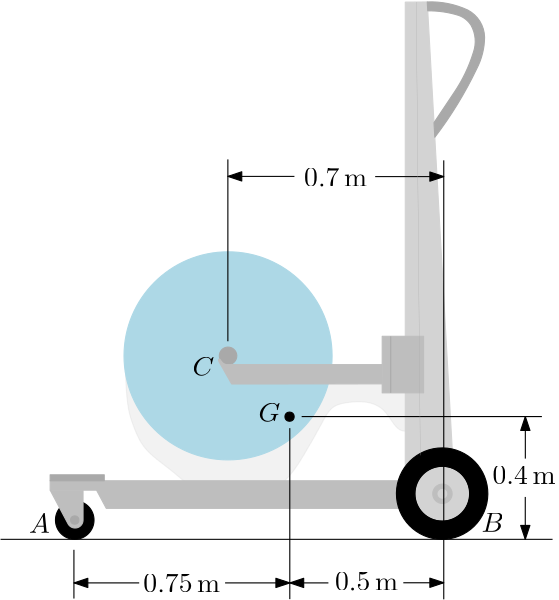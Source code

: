 <?xml version="1.0"?>
<!DOCTYPE ipe SYSTEM "ipe.dtd">
<ipe version="70212" creator="Ipe 7.2.12">
<info created="D:20200709175958" modified="D:20200709235410"/>
<bitmap id="1" width="1920" height="1080" BitsPerComponent="8" ColorSpace="DeviceRGB" Filter="FlateDecode" length="326666" encoding="base64">
eNrsnQdAFMcexi1US0wsMSbPEltijbF3KQKKKFIEpIqiWLBr7L0bexeVqmJBjb3EGnsFlSJN
UCH23ui8uRtY9vZ29yoI5vveL/f2dmdnZ2b3drnv/v6nRAkVZGhYrm69Zp2MbLpaOAMAtIhx
V4eGjdtW+LZKCQiCIAiCIAiCIAiCIAj67+nnOo1hEgJQ0DRt1ql0aR3ccCAIgiAIgiAIgiAI
gqD/iEqVLt2shRGMQQAKh3YdrQwNy+HOA0EQBEEQBEEQBEEQBP0X9EuDlrAEAShM2rTrrt1P
cfUadQgtWnXq0MmcvNK3uLlBEARBEARBEARBEARBX1bfVfweZiAAhU/tuk00/PDqGxg2btLS
xq7fH5OXCkG2kjKkJO51EARBEARBEARBEARBUCGrtI4uZhsE4EtRrvy36n1y9Q0MO3QyHzFm
rojzzIaUJOXhQkMQBEEQBEEQBEEQBEGFqR9/qgMPEIAvRcPGbdT42Nar31h555mN99ApZF/c
9yAIgiAIgiAIgiAIgqDCETI/A1C8skB36GSuhvPMhtSAWx8EQRAEQRAEQRAEQRBUCGrZuis8
QAC+ICp9YMVTPStPdysn3P0gCIIgCIIgCIIgCIKggpZxVwcYgAB8QcqX/07JT2t3KyetmM+w
oCEIgiAIgiAIgiAIgqDCEdw/AL4s3333vTIf1cZNW2nRfKaQOnEPhCAIgiAIgiAIgiAIggpO
Glln5mptAgCo6D9/X/VHrZvPlAoVKuI2CEEQBEEQBEEQBEEQBBWQ1HPMTM370gWL7i697fs5
OHs5ukggCzb2nuaWLpxiAABN/GcnlyEF5D+TmnEbhCAIgiAIgiAIgiAIUl45ilRE2vnmzZtm
zZoJbSWbXr9+HRAQUNDNUN987uZs5+jp3t/be9jowcPHePuMJgteg0cM8PYhK20d+5MCsKAB
0Nx/rl6jjvJ+8vxFvnv3/01eld+F1I8HBwRBEARBEARBEARBkJISd5iLjv8cEBDw+vVrXgu6
0MznEqr7z9RPNu/u4uw+yHvY6P6DhvV187Jz6t/Lth/BxWNQP6+h7v29Bw0d6ewxiBSDBQ2A
hv6zjb2n8mZy2O3o1NTUy1fClN+F1I8HBwRBEARBEARBEARBkEIpE/lcdPznEgIWdGGazyVU
9J9zzeduzs6uXoOGjnTtN8ja1oPZamHp4ubp7TFgiHt/bzfPQV5DRji7DTRXOhHHofjUF9f9
ZVeejEtNjTssXV4T/iI1t8Cq669SX4Sv4qnE//oL+UrEYR1CfSTHzRd/29TlcCKrQtkDCR5O
UozbKdYAFiqS4yYekm1GqhbG/L/iP+sbGKqUTyP6XgIZXvKq0l7kKHiCQBAEQRAEQRAEQRAE
iUuZyOci5T+XkLOgC9l8LqGW/2zr4OntM9q1n3f3nq65K7s529j3c/EY6DFgsHt/b4qbp/eg
oaNsHT214z+zKFr+s5yveyieZbdqhKRtooY2n88stl4MyajGnyxg/1krbn+RICoqltDbzou9
kryl67XoPzdu2qoQ/Od69RvjCQJBEARBEARBEARBECSu4ug/l2BZ0IVvPpdQPf+GuaWLe//B
AwYP75Ub+SwxlnvZuA8aOpLazh4DBlNIMfrKTEf4NfrPBWeo5vVFJv5ZJDS6uPjPr66v+Rr8
5+vXw1NTU9kWNDWfyUqySYv+s6WVUyH4z+QoeIJAEARBEARBEARBEPSllKOcikI7FW4tgv5z
iTwLuvDN5xKq+8+97ft5Dxvd122gqbkkqtnU3ImstHcaMGjoKM+BQzwHDmUsaDdPb3fPQQO8
fWzs+2nDf85fzvWfDyfmZaBg7M1cz5ZUlStZQzV/vVBEbl52iFRWSDM93CHyKpe/QtgJz/OH
5WqTrkw8lH8gRX6sOiYz7yZ2T1l5PCSVy6T1yG0qb+O5teXvKFOG3bvDef4za2xTU7UVIv7F
kLjN0XGMBc2Yz2QlJyhaQ//ZyWVoIfjP5Ch40kEQBEEQBEEQBEEQBImr+PrPzZo1ox4+73SE
BSpVbTcHZ6/Bw8fYOXiyV1pZu9s59rft4+nk6uUxYKibp7eUQe79vQd4Dye7aN9/ZnnL0rfU
z8y1Q2Vc1rxiEvOZvUuuqctJMc24wdzD8YZV87XZmScRB7tm6usylrLkragFLeQ/c/Iqq+I/
s4fi0PXcyjnxz/yN5+YGkRmu3KGQ+syyRvdXGP/MtqBjYuLvxcSrZz4r9J89BowRt47XbQxZ
t3EHQ2JSsmTEk5LZKwnTZ68RqYQcBU8QCIIgCIIgCIIgCIIgcRVT/5lJu8E7HWFBS1WvzNFl
gLfPaGtbDzPpWzPZrT16uXkNHj7Am+BDcPUYSJadXAYo6T/zSsB/ZluvzCYZwzk/2JjHrWWM
UBlXlm0mM36s3OHUSHPBKsk1nBXlDBHwn0Wtb8X+s/y+wvk3BGvjDpe0nWxz+yvOv8FY0DGx
CfRCjYmJV8N8Vug/i5vPj588S1VOiUmPxKvCEwSCIAiCIAiCIAiCIEhcxdF/5uR8LnwLWnX/
2ctr8Ag3z0Gu/Qa5ETy9yYKT60Ara3c6z2Avu35Orl59XQfa2nta23kMGjqK7FIg+Td4DFI5
L5cxP1nZJGSdbVnvmiPpUTRINy1TJ8t/lnGzxYOoBfxncSNXUf6N3NGQaYac/8zXeJHE17nt
FD4FX6n/TCOfi77/nJSUDP8ZgiAIgiAIgiAIgiBIExU7/5l3wsFCtqDVyL8xwHu4u6ckyXM/
ryEEstB/kA9ZsLJ2Y4qZmkvmJbRz6D9k+FiHvkXEf+aNYZbxn3l9YJEkz9xYX25+DKZCTvyz
xv6zyKSESuV/FkhjwvRFqPHK+c8y679e/5nJ+RwTE0+joNnTEWrLf+43YKwS+TfySUx6RKOd
OevF82+Qo+AJAkEQBEEQBEEQBEEQJC6F/nMRmSeRitd8pipMC1pVr8zGvt8Abx/3/pIMz+SV
Qpa9Bo/o4zyAOs9S87mvmYVzXzcv72GjexfQ/IM8wcByHjLj0/InMRbMiqzsJIOC1XLCiUX8
Z0VJPPisZgWWtZKOsawhzG6wYOPF3WzpLtxhlOnv1+M/cyYc5ExHiPkHIQiCIAiCIAiCIAiC
vj4pE/9cdPTmzRte85mq0CxoVW03c0sX9/6DPQYMJq/UfCbLHl5DBg0b5eTqxQ5+7mVLtgwn
xcguBTH/IFOYZXjSlBE8cwjmFss3cv2vx/POP8jyVA8nCtjdcj6zrBObO3Mfy3eVKUNzX/DM
hKi8/8zrJCvvPzN9l/HPZVoi0HjOvI35xjJ3gkWZU/BV+s/Xb9zmTDjIWNBkkxb9Z0srp0Lw
n8lR8ASBIAiCIAiCIAiCIAgSV44iFanWipjPTIEVK1YUdDNUMsqosWzr6Dlo6Cg3T0nYcz+v
Ic4eg6ysPax6u3e3cutq0ZeW7N7T1bWft7fPaFsHT2ZH7cY/H6LpI1JlXWVJ/PNJJnGxbIW8
CY1lvVx2mui8ahVbxFLjOn8/tjGeu+YkN/45/0C8WUFE/WfuXIoK8k7n2d2ykd65YrvB1CvO
bT9v4zn+c9zh3F1S5XNxML37SvNvREXHsc1ntgVN0KL/3Lhpq0Lwn+vVb4wnCARBEARBEARB
EARBEKR1qeE/m1s4O7sN9Boyws3T23Pg0L7u3GwD1rYerv0GDRo60tnVy7ybs5L+838FwUzU
xQuFMdhAO/6zvoFhIfjP5Ci4GUIQBEEQBEEQBEEQBEFal6peWa4F3d3F2UPiMEuTPw+yd+xv
beNhbeth5+jZ182r/6Bh3sNGO7sPIsVgPsN/Bpr4z0Q29p7KO8lht6NTU1MvXwlTfhdSP+6E
EARBEARBEARBEARBUEFIDbss10/u5mzr2N+9v7fX4OGDfcZ4+4wmDB4+xnvYaLLSztGzKyKf
4T8DbfjP1WvUUd5Mnr/Id9/+k+RV+V1I/bgTQhAEQRAEQRAEQRAEQQUh9RwzxlU2t3Sxse/n
4Ozl6CKBLPS272fR3YVTDACgtv9M5OQyVKV8GspDasZtEIIgCIIgCIIgCIIgCCogaWSdmau1
CQCgov9coULFAvKfSc24DUIQBEEQBEEQBEEQBEEFJLh/ABR9/5mocdNWWjefSZ24B0IQBEEQ
BEEQBEEQBEEFJ7h/AHxZKlb6QclPq6WVkxbNZ1IbboAQBEEQBEEQBEEQBEFQwal8+e/g/gHw
Zale8xflP7PasqBhPkMQBEEQBEEQBEEQBEEFrR9/qg33D4AvS8PGbVX62HboZKGh+UxqwN0P
giAIgiAIgiAIgiAIKmj98msLuH8AfFnatOuu6ie3Xv3G3sOmqOE8k73Ivrj1QRAEQRAEQRAE
QRAEQQUtXV29LiZ2cP8A+OJ8U6GSqp9ffQPDDp0sRo6Zq6TzTEqS8mQv3PogCIIgCIIgCIIg
CIKgQlCjJu3g+wFQFGjf0Uq9T7G+gWHjpq1s7D2FjGiynmwlZeA8QxAEQRAEQRAEQRAEQYWm
ihWrwvQDoOhQp95vGn6oq9eoQ2jZqnOHThbklb7FvQ6CIAiCIAiCIAiCIAgqZBmWKd+xS284
fgAUKSpV/hF3JwiCIAiCIAiCIAiCIKhYq0bNX4y7OsDrA6AI8mvDVqVKl8ZtCoIgCIIgCIIg
CIIgCCp2MjAs27K1GSw+AIp0LuhOvSp8Wxn3KwiCIAiCIAiCIAiCIKhYCIYeAAAAAAAAAAAA
AAAAAAAAAAAAAAAAAAAAAAAAAAAAAAAAAAAAAAAAAAAAAAAAAAAAAAAAAAAAAAAAAAAAAAAA
AAAAAAAAwFdGFxO7Dp2s2rSzaN3WrFUb05atTQAAAAAAAAAAAPAfp1Ub09Ztzdq0s+jQyaqL
iR38EwAAACphYubYvmMPGM4AAAAAAAAAAABQxo5u37GHiZkDHBUAAADiGJs5kEcGHp0AAAAA
AAAAAABQlfadrOBCAwAAEDGfW7UxK9AnUQs8jgEAAAAAAAAAgK85FtrMGBY0AAAAefPZ1KFV
m654UAIAAAAAAAAAAEAzC7qrsSksaAB4MDXvy5p2rXcXYyujrj3tXQet8dv+5u37hPsPLl+5
uXHTNp+R05hiZt1cMG7gK8DI1L5la2R7BgAAAAAAAAAAgFYw1dyCNuvmYmHpZt7d1VzyKl3I
w4JiKXnNW+kmKWwp3WrpVkwtO7NurqTlqkK6rNFBzftamDmZmzlZqAItb8ZyU4GS5jN5NTG2
atu82e+N6rZq1qBD6+YdO3U2srQL2XcoJ0+fPn2+FRYxeeoiWNDga7n4nVq3NcPDEQAAAAAA
AAAAANqidVszU5iTADBIPw6Wlo6D+/aY4tFhgkOzIZb1R1o3ntO/4xKfnmP72/S0cb4RFpGV
lf35cypjRF+8dKO/1zhY0KC4//LSpn03PBYBAAAAAAAAAACgXdq2766eBU2ttlHjZgYGha7f
sj0wONTXf8/KtaHLlgWtXu3nHxgUGLAhwG9NYJBvQKBfwKatfpt3+fuHBgaGBgTu8vMPCgza
PWbctGJn2bl7jpk1b9XMOStnzV3FZvbc1bPykC7LbCXl5y1Y23/geLUd0ZFdTLe2bxzStmFI
u0YhbRtJFto02tG6gYRWDUNaNg5pJUvLXLa2ajKsY1caQa1mMtiuDkamfRhMzRxNZNeQAiZm
jmQ9Z2UxdeGsrPqO9rRZ5GO5crix7xgz/7Hme2b3Oriwz9El/U6vHTl1iNu0uUsyMokyMjKk
/2Vm5uTkvHjxasy42bCgQfGlk1FvPBABAAAAAAAAAAAghIOjp9r7djLqrYZZYW4pSSixddee
nJycLGkU6JPXOdduPv3n7N2E+IScnHdkRU7Ow5ycVzk5n3K4klh2O3buIDVYWLoWC3OG+orT
Zy0L2r43Ou5hZExSdOzDqNgH9DUqRgprIX9rzIPIe0lHT5xf+Od6mr5DtXE2cyKvu9o0eN+g
5OZqJff/WHJfNUKJPT+U3FOVvJbYW630X9V0Q78vvbtKqdAqpXZL2SVdXl+51POaOtuaN2Lq
Ud18duzYpTcbai93MrLpbGTTsbM1ee1sbGtsKnGkOSXJvlo/C95DJi36c721rVdBpd3o7jSk
v9tk755zvE3WjjTxHW0SNMkidI7tX4ucDv/p8ffKYUfXjPcZPPjqrTvkAk5PT8/MzMzOzk5L
SydvP3z8NHb8nP+mdeniPoKcmi9yaDsH7142Awq5s2PGzaaQZfkCBXF9so9eQJk3WrVB2mcA
AAAAAAAAAKCI4j141MpV63x9/QiLFi/XxApWDzMLm1OnTnfs3F293Vu16WpqrrI5adZd4sdu
CtiWkZ4ZFhO1KXDPlKkrnB2HenkM+2tXyKsnt9PSEtLSY9LTo9PSH6Snvk17/zntQ2p6akZa
+qe3Hx6mp6f7BwRJfNHuLsXEf5a8Tp2xNCI66cLlsItXwi9dvX356u1rN+7uP3ImYMf+4N2H
gnYdIq/+Ifv3Hjp17WYEKUC5cOlWbELK3AVrJVWp2F/qG4e0bbimaqkK31b+tvy35cp/W7Zc
BQllCd8QypT9xrBMeUPDcoaGZQ0IBmX0DcqU0Tcky8sqlg5pob7/TF3lTkY2UsPZ1rhrn+Ur
fFes3GRl7U42dTa2Ja99XYZu9tu+dNnGztJiFOpUa/cUrFsfRH+9iI9P0q7FR81n+77D+noN
H+Ht8ceA7lM8OszxaLl0UKtNo7vsnNbzrzmOhxc5H1/qeWHTxLVzx125Hp6dnZ2enpGZlauM
jAzJTzBPn7t6jCoIt7OAXEdt/Sjw/v0H0v0vcvQ16wKXr9xs5+BdCMcaO35O+O1Izm9p5Gpk
/+5w/MS5gvsZYvGSDeSI5FXrNXfo1PO/+xA/+CAn5/2NpfTtscScnHc31uAPmy/A0rB3+Sei
oBi6fO8Ov4U2hd+7Yet27NxLWDZMZr3NrOAdO9cN1eaxxi2TOwooMCSjvWWWG4YCKLjtLB8n
tFVyE1DzpoTLDxSfe6Ptwi3ShyCuWAAAUJte1n1379576tRpQmjo3kOHjtBlX18/td1gNZg0
eSY5KHlVu4YOnXqqHP8snVBvU9DW9JzP/tsCbGwcTTqZt2/WdrCrR+TVs9mpSZmZSZkZ0Znv
bqS/uZOV/iI740Pm5w/ZmRnpaW9S/g0n3/cDg4KZeopL/PO0GUvvRiVcunr76vW7F6+G7z10
KvTA31u271uzZceqTdvX+e9ctXn76s0hm7ftI+v3HDx54UrY1Rt3L14Ji4lPnrdwrRr5GRj/
OfiHEhXKf9ukfPlfypavV4ZQrq5huYblyjsYG/Xt2rVRhW9r6xvWMzCsq29YR8+glp5+fV19
Q31D/8qlQlo01tx/7mxk08XE/tjxM7fvRB089PeDB8mLl6zrbGwXELjr0aMUsiYhISlkx180
NJr6z5rPbsnh9u0oxvTTusXXrYfb+YvXpsxf3t/Dzc3W2MGssW2n6l7mtWY7/bLeu83yAS2n
u7WeP8giaM7A4CWT7tyJzM7OzpD4z5nZWdnkNSsrKz1dEgUdHh5pYemmRfOZWrvktWha0Iz5
fPzEuS/SgD8mzi8cC5p0kF57T54837PvaFDwHvJKlunKY8fPMWUKyH+m5jOV1i3oVm26qvfs
6GJstXzFupMnz2z0DSDL8J+LBQcknQxb8lX5z8r6MFrzn6VfpZW1eSXmc/BMW542FGX/mWmn
ZGEnA6u1eX4Cl/wRljQmb33+CMjvzjl3skfk8e2luM30k6uzAI19GICFPLaF3wuxKyr/Iy/7
cRb4mMtcGEXRf87/9HH7wtNamU+63Klnb+XtZt6vb6IfZ5U7LviLHncwlb0LCZ4j0n72Jrnu
cHbPv33xDCOnAaJtY2+V6ZTQeS9StyPZxqj0xAQAACBgPp86dfrQoSOjRk9k3GYzC5tVq9aT
9UHB2wvNgg4NlXjgu3fvVbuGVm26quw/S/NIrNm05enHh38un2fasV2n35p2btxgfD+nu2cP
xN46dPWcX+TNHdHXtl8/uflJxNnMFwlZn55mvHv8IOrSsSP+T1/eWb9xgxr5KOQjVykKy2jH
f565LCI68fI1Sdjz+cu3fINC1wfsImwNPRyf+PD9h49JD1N27T++PmA3WbkxcPc/F29euxlx
4Up4bELK/IXrpHHjqvXXQuob72jTIOiHkuXKfdugbPm6ZcrXMSxXr0y5Hw3L9TEy2rBo/t4g
/4G29hUNypCVP0vMZ4Oauvp1dfX19Az8KpcKaamp/yxNsmHXs7fHvZj4Hr3cyGB6D5kQfjsy
Lu7+hYvXnFyGkJKu7sPDwiNMzRw6G9l2ysvUUYz857nzV5Fq5yxePWnWXHcnCzfLRu7d6rqZ
1BjXu876Ya1mONYf2bPubG+TVeP7+C2ZFhefIPGfMzLywp+zyFvySnNBz52/WosBtwXX5a/A
fC40C5oayx8+fJQ/C9NnLqUu9OMnzwruTDHmM+N4a9GCNjK1V9t8vnMn4srV68tXrCOvZLlY
WtBf2n+WuMGJx+A/a+Q/SwwBpQyxL+I/cw5aTPxnpp5xy/JdFLeZfntFG8w+ukxLpJ4My2CR
DmCeOyG1WVhejbhfx3KNhNxCSTsLxYf5D/rPBT22WgzgF6lKrhcKriiWsfk1+M+skeHcPMlb
TmNkXFO5O4DMnZD7Qc5zUGXuGKS/mp1f1rnjOLqSt5y7k+K7kHDjWWay4ttRbrWss8m5xiRv
ZTsu2jaZkysddtnf9dT2nxXfXQvg3vh1/GgFAABfFhrw3Mu6r/ymUaMnnjp1etHi5YWT/YNG
X5NX935D1K7HyNReDf953Wa/t2lP9+4NmDPWe6BVl97Nfx7Ws13gotF+y0YumeV+aPf8M0dW
+S/zubprycfECzkZDz+khP0Tumb1srFRcWfWblhb/OKfZy67G3Wf+s8XroRt2b5vY1Cob1Do
46fPP378dC0s4uWrN5H34tf57/QN3rN5697zl25duxlx8Up4THyyJv5zSOtGgVVLli1X4Zcy
5WsblvvZsGz9suW/NSw3ddSoAdY9F0+euHH5Cn2DMmRlTT2D6nr6NXX16+kRGWyuUmpHq0ZM
PWr6z8a2XUzsHJy8T546b2ru2NnYzsTMKTB4d0ZG5uq1fqRYFxP7ntYet8LuWtt4ksIErfjP
7IBPEWmejqOXrde9e/GfP39evcl/2dr1Xi69enb6xdW4trvJTxNsGu8Y332BZ4uxlrXHOzTf
MsnhwLZ1ySnJ5LgZGelZssrIyMjOziZVaTH++cOHj9T5LGrxz0XEfC4EC5peh0+ePBe6zMh6
epoKyH9mPgjUc2YS0WjLglY7+cbceUvu3o1k3pJlsgb+c9H3n7++/BvKf6H+Ivk3RA5adP1n
IUtf1HiX7em4ocME7QjumMiHiAueUPGIQaE4Q/jPWqLAx7ZQ/GeZXihxRbG9RKX856Kdf0PG
ZGb7onwjZjtuqK3gHYDbNZlBkLqmWrc6ZU1m0gC2SSs3GoruQoKNpzdnRaHR3G7KmsysceYN
zBZpG7e8nFWu9m0H/jMAABRHqOs7avREZs2mTf7sDBjkrSY5mZWHHsjB0ZPm/VC7no6de6mR
f2NL8LacnLSYiH/Cjwdvnugxwbr5wn5GIXMH7PWduMt/2t0bOyNu7QpaPvS077g3cYeyc+6/
fnjm6KZJa//0efri7hZp/me1459pSHPHLr2r/lDj5zqSEF8TMydTc0rfvLd927Tr/t13VRo3
bc/soon/LM3/nHjpavjlq7fPXbq5edtf6/x37th3LCcn58Dxs8s3BB86cW773iOS4Oeg0M1b
95y9cOPytTvnL4XFJqTMk+Z/VjP+uXWDgO9LlC1b4VfDcrUNyxLqlSlX1bCsi4nZtOHDDu7e
MWfc+HL6hvWk/nMNXf0akvhnrfnPXUzsCCZmfa7fCHdx83FyHrrBNzg1Nc1389bMzKzFS9Y5
u/oMHjrhwsVrXUzsteg/swOexaWh4zdh8sK0tPRlC/4c5jNq2pRRo716jHBoMc6+yche9ec7
tz00o8+G4V2W9m+7wcdk/0LPs0Hzb+zZlvr+PQ14zs7Opq/SBUkoNKlKu/mfSe8KdEq74m4+
F7QFTUOORSZYZFJzFIT/HBS8R95tZhzptesDNT9E2w7d1Htq+G4K2L//MPN2e8huAvxn+M+F
7T+rYojBf9Y4xlWkfvFDc10aGQ9ELsZS0F1hSgqf98IyWP6L/nPBj21h+M8yvVDiipL5Oab4
+8+SI8r+owY6SsqdXPZB5Uc4f2tBWY6yEdqM/6zcMLLvPGKNZ4+GgmHh/pbBugaYpir1kOLe
IWXPLLfl8J8BAOA/BU2ywbaXOf4zNajJq9YP7eDo6eDYz73f4ImTZhLIUUhjmCbRlWQrKUNQ
vtq2Hbqr5j9bSnxU/+Dt2dmpj+Iuvrl78NRKnz2T7e4ETXpyYfObhJPvn1zNzEh88/zamZ1z
/tng8/LGluxPl17c3X503fBdW6ZnZb8MCt6lSfwznTPx59qN9PUNfm9hzOtOMwa1oWHZzsZ2
2op/vhkeGRefdCcy1i/kr7V+O3cfOJGVlfXX0TNx9x/kZGc/SH68Zfu+DYG7N2/de/tuTFzC
g5thUffiH2mUf6NVg0CJ//xNvTJl6xuWrW1Qtq5B2ToGZeqUr7Bu8eKbly9Zt233vb5hbYMy
1fUk5nNNXb26OhL/eYvG+Tc6Sfxn+05GNjNmLXn58nVE5L3ExIeZmZnn/rly5OipixevZ2Zm
JSY9iolJePzk2Zx5K6TB0vYdO1trnv+50PznkF37SSWzJkwYNXjwhGGu07ws5vTvNMe9+RT7
31YPNDsx1+3gDOu9k6wOznQ4t3zYtYBpF5ZPf/v4cXZOThbpfHZ+/g1mIsJiEdL/NZnPBWdB
T5+5lPT04qUbSprP2vWfmcrlQ50ZC5qmntaENu3M1XgS9R/gs2377stXrnn2H0Zh3qpem8T1
TTwodWKpaHYIiTOcK7JVzjRmJG9aHktkbZbzk9lbHxwQ9Z+X3HgvXI+JQLFjN95xLGWBI8r0
QrqJtzzPEdfIHUImq4akPZJlVj2swnL5N6S1yZVkd4o9yLmVS+xi9tlhVcKuPM9VPsDqEvds
KlVS9iJhdUfWdsi1FNiha+zv6SwrmCc2j2sUs1OD+i0cyv4GLReNJnvQPKuBkyGZSacsnH+D
nfpYPHRToKRwY5QYH8WWvvAmRQ6DzIDzxT8z+yqX4UGwJTK2Uu7lwToR0k00jYB8YlXZTSL/
Hj+3KsVGUK7bk5szlukjO+aWPWgyR5epWSbrrNC/0xcYagUN4KZpFRgZQcuOr8FC65kPLKuA
fOJc7uDzD5daVQn70kr+oqF2/g2BseXphdznSOTDzjvFG+cQ3GuAN/6ZJ3mFIl+RZyiYa0+Z
T7HsZ02+wbzd4Y9/ljV+lbkLiTVeBcNW9lbGH//MCtJWrm18/8yEdSAl82/IfAbzUpfzJPOX
ifQW/wiI3h8E7o0yzYALDQAAakcdB28NYZZ9ff0OHTqye/desjBr9gLqEms4J6BQ0LU8NO0G
eeXdqqQH3qaduRr+c0DQ9uycj4l3jr+9uf3yGq+wle4Z4Zuz31/IzojNybifnfNv2sfo6LMb
T61yfxg6Nid8/ePDM4+sGnDmwKqcnE+BQTsl/qql+vHPhOo16lep8hN5a2zqUO+X32v+3KBO
3aY1av367XdV6tRr2qK1JK/17y2My5Wv0KGztTb85+W3I+Lj7z8kX38/p6aF7Du62m/H7gMn
0tMzTp+/mpmZeTsylrwePHFu9ZaQ4F2HPn78LPmi/CA5MvbB/EWa+M+NgqqUKlP2m7qGuc5z
LYMy9ct/o29QZs2iP08fOvRLmbLV9Qx+NjCspWdQS1evpo5eXR1dXT39zZVLhrRspIn/3NnY
znvIHwn3H5w6feHK1ZvHT5y9cPGan/8Os259h/pMMjK137vvyN8n/zl77tLJU+fP/XOFlPTy
HtfFxK4YxT/fuRudnZ0d6Os7bKDH1JEecwaZLxvUaZ5joyk2jRY5t9z7h+XR6b2OT7Y8MbPP
hWWDL24YdyN4ZfrHT5mszBvZeZIY0tnZX7H5zJ4SMTAoVCEiYcMqYefg7TNimkKWr9xMLehe
NgO0GH4slOmC9I4U4KCtTCmM+bxufZB4Xg4NLWg1Jh+cO2/JM2GpnoUj1ybNNRulxua7d+9l
3FSW/yl1IGXtULZRKTV1871iapMydiWtnNma6wDz+8/SA+XZv5wdOcZvvkucZ8Mqe0S5+GfZ
8rKVq+I/5wg2XtZ/lg4++21utccSWTYyuxm5ledtpafj3TvmFEgrlOk+e6vc+ZL1n4VLSk/N
u/dyO3KsJOl3Xr/g/O/g0m/cfGkfFPnP0h1lbEz2d2f5xKGco8g6JMrlf5ZN8inbAI5LtsWP
2zblGqNgfBT5LSJ2qyInluOoyOV/FrJNBP0KAbeQEwaZe+Ly1tAkq1v8BJK+UneFY3vKmkvy
sysq9p/JgHODvXlPkOw1abtwmUwZbmYA4X+ML2/18zSA50Aylxyns4I5AYTq4XraecV4P0qc
sy9z2QsOl+pViccbC/nPnPXq+c/kFHCuHJnMDMFbOPcBpW4Lsqde+PRxrwH2hzHXI5XPTiyS
mSevm3xZethGpYIKh63jfuo5Fy3/iLF6nedFK2fwynVcqPHK+89y3eQ8YnJdX2Xi29lV8V2K
rOtWGf+Ze20IpkwhJTmPJ75brvg1rPDeiPhnAADQ3H8+dOgIXZ40eSYhNHQvDYGmfm9B+M+0
WnJcOr8hWTazsOEUIGvI+uCtIXRuRLKsZM2qTkFI45b9Arfm5LxNDD/y4UbA9TWukSv7ZEf4
Zmdez85OyE67n5H+MDvz0ct7B/9Z4x65sW/q8QnJu4Zd9BuSGL43OzsrIHCbZvHPkgjnaj/W
+r7q/8iyiZljs9+7NGrcrslvHX77vfOvDVv93sK4XYceZFOz5kYGBobtO/XSJAUH9Z+nz1oW
fjcuIfERjXc9dubiyk3bQg/+nZmZdez0xafPXpDXtLS0I3//s8J326G//6GZGRIfpETGPFiw
cL36/nPLhgFVSpYpU/5XqfNc26DMz/qGdQzLVTUos2XlsshbYV3q/1pJz6CGnkE1Xf3qunq1
dPXq6ejq6upv1iz+2cTMyb3fiOTkf+fNX2nc1cHJZcjbt+9v34mytvG8ei2M9O70mYs9rT0S
Ex8+fvLM0srV2NRh4eI1SUmP+roMNVHriGz27DuqpAWtof/8+PFTcppiY2LHjxs9eojzFE+j
eR7NplrX9WpT0ad9+eX2NX1dGx3+w/zo5G6nFjifXzsq6eopmv9Zcn6z8vNvSDNyZGkx/tna
1is+PkkrOa61ng5CSZHyWjmuz4hpa9YFKg8pr8X+Fv7kj+zk5yJHZ8pokgtajSfR8hXrRPxn
slUd/5kToCsT1cyyhfmyNLAMVYkxy3WJWRHO8skuZM1tzoFkbFJpSTkrmKc9Mt1RdERuAbng
ZN6UIMr4zzKtYm8VWlYyOQa3co7DzxkoPt+e/6AKSnIvEoE0xTxzSLG/+SrtP/ME78l8MRef
uEo+Raoy/rOcr8WfuINrsvGExgk3RsH4iBiAotlxFU4ByTe3FyuUTtg7ol6cEq6gQOy0tHfc
GcfYLeFeHnyNFDSs+M4FX7y0XIi7zGmVCRRUMi5XNBhSzn+WD7Hm8dN4k6Kw28Mzn5pQPdwx
YV3b3DMilzZ8maChx5vhQYWqFETXK/eLhlwQ6V6+2FE5/5nvyqFtk++FeIyxwKkXO308Dcjv
hWQ908f8EFZex5VzwQtZuHn/4kClPCrscRYfMe4dKa8Z+XG8/H6v7F1IpPFK+898v2XkB3XL
fKgV3EXlfwjj859zG6yE/6x2eiKBHRWcEUX3RvjPAACgIYsWLz916jTb/uXk36BTECpv/ypP
L+u+jAUtn1+arCHrqfnMOzeiEC1amajox0rzP/tvJd9DH4YfeX/N956/V9Ra+/enpr+LCEi4
sfPBvbMfPiTl5DxNSz4bFzo+YpNDvL/THV+niNA/3j04Q75H+gduZ+Ko1TOfGzRqo6en/9vv
nSWRuib2ZKHmzw3Iyrr1m/1cp3Gduk3adrCkQbwVK1atWOmHLib2GvrP02Yuux0RHxOXRD2f
6Nj7qzeHBOzY/zk19cGjf/8+e+l+UnJ6enrQrkMrN22/ExVLi8XGP4yKfbhAo/jnhv6VSxka
lvtF3/BnfcNa+ob1DMtW0ze06dBx1dzZ6xctGuvZr2GV72voGzao8n3dct/8pKP7M/WfK5UK
aSHxn81Ud4Npl1es2nT12i3pCNuRQX716o3v5q3u/UYyxpe1jee+/cfi4hJpsg5S8l5M/IRJ
c6U/LrhoJeCWJuAtuIkIU1PTMjMzSQ23wsJGjfQe62k81e33SQ4N/rCuOaNntVXujXaMNTk6
w5pwYm6fi4GzUz9/kqTayMyQj3+my9oyIceOn1Nws9qpbYkzPwrs2XdUPvqXzbr1Qdqyzbtb
uXsPmSQe/Dx67GxqPs+cvZyUL9b+M837Qac1FPefaRlSvjDjnwvCfxZ1evM92LzMEgI5nPlz
CDO7cw8kkv+Z50AyJUVMabY5zOcey9Yj6z/Lt5DHalY6/wZ/Ozmmrli+a9kMIbRhcpXzJi1h
+8/KDJrCkvxN5Qnlkjc9WAaOsv4zn3lioyj/hlgeUSX8Z3lbgP87uxLWhHBjFIyPIidZ0A0W
8zSo0yUfScsJERc/qHzlvD6J3Eo5g4hr3YgOnczR+fqoXP4NuQbIHkUmZcEOsbhH3rOmTPyz
0ERm4uMpWzOngAr1yJnGYhcDz79oEBguVatSL7eMnF+tdv4NpQdE/Krj9yFFT5+CvPd5+7Ja
wuPS57q73An7NIh/5smUIvxLkKjpmpdcQnh3+buQFuKfFecYyduXdSnKH1e+bVqKfxaMZJbv
juyvKvInTvyMKDxf8J8BAEDzOORTp06vXJX/LXvW7AVMpouOnbsfOnQkNHRvAR3dzMKGRjhz
LGjGfCZbVZ36UOX4Z6n/7O+/PScn/UX0qY83NsUGef0zz/TaUqvzK1395g7cF7Lm8eOo7JyX
mS+ufbi+Oj7Y/dz8zpeX9Xx8ZtHn59dycrIDAiT+s0V39f3ner/8rqOj26KVKVnubGzboFGb
qj/UqF2nyU//q1Ptx1o/VKtJN5mYOVau8uM333zXxcROw/wbU2cso/MP3otNTE1Ll0w7eOzM
so3Bx89e+vjpU1p6+qdPn0/9c3X5hq17D5/KyspKS0uPiUu8eCU8JiF5/qK1muTf8K9c0tCw
bD19w9r6hpLMz2XK6esbLp05e1dAQLWy5SYNGbZm4Txn865eva2tW7VuVKlSLT19XV0930ol
qf+sdvyzq/vwpKRHi/9cZ9zV0dF58KtXb+5G3LO28Tx95sKbN2/3/nXU1t7rwYPkZ89e2PUZ
SIZ6i39IdHRcb9v+msc/M6xbH6RktO2efUfVqP/d+w/Sk5VGali1drm3s9FkjxY+3X4a1bHq
fNMaa3s12ubSbptXh90TzI/Pcwg76JeVF/xc0P6z95BJTNe0lchCO1HZCUUrKpsa1PMWrF6z
LpC8ast8Zq49Za4rF/cR2sq8wUlBI+4/kzKFn//5C/rP/KGzMhmVhf1nuZBmEf+ZnYVYJNc0
X3tY5rDiI8r6z6ykyjIqIP+Zt3kyLZEJY/7i/jO3qQKWixb8Zz6LqYD9Z9lUqCLZJwrWf1bo
qPC5wcJeE/WsuBXylBczcoXjwPmiguXNOiX9Z/5eyJrD6vnP8rkv5JFLXCx0/ajjP3M9QyH7
lKdhgiaqatPwqes/iw6XGv6zolwKci3ndwsLzX8Wvy1wwqQFT5/CDMbSYvy5i9mXpYKfrmRa
rvijwTG0FfxLBIEKmbkUZVJwyOaI5r8LaZ7/WXjGSW4zeBNuq3aHVCP/c/7Fw/0HBTx3JN5H
m5L+s+J7I/xnAADQSgqOU6dOjxw1USgCmaZlLiDIUUJD93LmQCTLZA1Zr6r5rEb+Z+obBwSE
kC+oac/uZsXujvD3DB3b/MDkjkcWOwUvGX1kb8DTf2Oys99lZ9zPevTX/dAhx2d3Ct/skh4X
kpYaT/YK8N/O+NhqW9BVf6jB5N/4vYXxb793bvJbx+YtTZs170IWqAVK1uvrG7TraKV5/o1p
M5ffiUyIjrkfE5d07WbE02cv33/4uOvAiaXrg4J2Hjhy6nzw7oNkecdfx969e/f0+cvrNyNi
45Ni4hKjYx9qlP+5ZSP/KqUMDMv+omdQS8oPegYt69b7e//+vw8e8LK1He/pGbRmzcJJk5pW
qeJmZr5q1myLpk11dPS2VNEJadlEk/zPXUzsvbzHRUXFnjp9Ifx25Im/z12+fGPnrgNkwAcN
/qOzsd3hIycvXLz2z/kr16+HX7seRl4dnAaT9cZdHYqL//zwYYrkMk5Lz87Kunrt4kAX49FO
jSfY1ZvUreaf3apvtKsfOrDNiSmWR2fbHJjrmhx7Jzs7OyM9nW0+ZxVM/g0aBxsUvKeIBD8X
WQu6gMxn6iqTbj5+8kzhgJAy799/KI7+c9sO3RD/rFT8Mx9a9p95Wyh0XC3FP/MdTs7f1rr/
zJ9/Q6QkT1P5fBshf1U+/wbPF+ov6j8r+mfRqoTGqe4/s/ulYBovHjtUIGSa37MSGF6R7ivt
P/P0rkjEPysz+R2vGyzgssqOofxPBqL+s5JZjluLJ1pXtR4txj+L3QEU+c+ig6/cLxpa9J/z
82/w+c9KWMdK5VtQ/M8T8m8dsv8Ogv1TneC5FrzbKBF0LbOvMv4zXzR7/u93sj9bsKoSDNRX
6lcwodETTCQu5zMzJjlnvWDbFPyopKT/zG9xy3ZHYdYdE2WuYcQ/AwBAIdCxc3cahOzr6zfI
e5SDYz/CyFETaXIMwsRJM1XKgKEqNM6ZLjOh19SUVqO2th26q+E/BwbsyMnJTvv0MPPhsXu7
R51fYZd0YOK76F0vEy69fZmckfEhM+1VVlZK5ufLCccnH1tgfnv3yMzXZ9PSJfP3+W3ZzuTx
UHv+wRo1fqny/f/o/IO1fm74Q7VahJq1GpCV331XhXrOkvkHy32jlfkHaf7n+0nJpP3PXry6
cSsyJjbxxcvX/1y+uTFw95/rAtcH7Dp94frzF69i45Ku34p49vwlKZn08F9J/udF6zWJf/ar
XMrAoEx9fYMf9A0bV6061N7uXvjtK2fP9mjZsmWdur9Xq9ag2k/Opqazh/n8c/TY0d17jOrU
0dHR3VxFZ7sG8c80pUYXE/vORraTpy58+/bdnTtRUdGxWVnZMTEJZ89diotLTE/PuBsRffdu
dHLy42HDJ0sKG9t17GxNzoi2DMDHT54plX8jQU0v9OZNqaWckZGZlZmRmTFpVG8Pi6pjelWb
aFV5gU3FNS4/bRvS5OBkowPTul3YuSyTFJKKNftgVl7gc24u6K94/sEiaEEXnPnMngdQ/KcN
spWUISWLo//coVPPYuQ/80Y4K0gokb+LQNgwb/5n/lBq3gwVssVk8iErPCLHSebNtqGM7y0z
jaDS/rPQ4bjr2VMBqu4/c86IwEEVlJT3n3mtJJ48w1zPmW85f1/xnLoF6T8r+w2dJ+cw15oQ
958VjI8CD1wgbpw/P4aA16da/LPAJsWpNlT1nxWEdvOcIL7ZGxX5NkJpk4XdLSG7XiiSXzbH
Na8Brrx5Jf5bj7L1cPI/q2Aaiw2Xqv6zAsNQ3sIVjIhW3X8WDqLmyf8sftUJf7TF/gWB8Iyi
7CkLeeKfxaJ85c4Ou7B4dnS+7OIy/rPisHOZX17445/F0oCINl7x6Cn4pyIyFxtv/LNoihLR
tDkqf4TZXRD3n2XnNhXN/8y9hsXujfCfAQBAWxY0TQTNJjR0r3u/IZMmz1QjCbOqCUDI0Un9
NNyavJJl2h41Dtqxcy918m9s2iYJHH2T+C76r6tbR17x83p7Z0tOZmROzvOcrE852ZmZqW8z
05IzM+4kXlx6ap3z3eOzMj7dSEuV+Ld+/iGapAg2NZcYqjVrNdDXN2jZ2oyz1birg5FpH+qg
/vS/OoaGZTsb2WruP0+bufx2RHz8/YfZ2dmkC+npGTFxiTfCIp88ef7sxcuYhKQnz148efri
RljUvViJMUvKkJL3k1Ki1I1/pr5xSMvGWyqX0jco+4OeQc/27RdNnLjgj/E3Ll+eMWJ4WV39
73X0ftDRraSjW9uwjFGTpr06dexYv37t0qV1dHR9K5Xe3kKj+OeOEv/ZrrOxrZGJ3fXr4c5u
w3rZ9F+6bOP79x9Wr/V78+bd3HkrrHp5uLr7XLx0vVOX3mScSWGyFx1/DecfDL8dWQjzD/oF
7JJcxulpGRkZ5HzN+6OHU0f9oWYVJlp+s9jhe7/+dfeMbH1oYpc9k01v7V+fnSNxqqnxnEnN
Z/K/LBr+nJWenq7d+GdY0F/WfKa/gNAcy4FBoSLmMymj9UEoHP/ZyNS+OPnPcv4tdzo8acri
fBuT42pytubmN+bzn6n5yW7G0rDE3E3sufA4xehblr+q4IhyneWUl/Q3d6tMT2WL5WYLUdl/
lp898FiidFlaoYyHrIn/zPXbZXuRe+rFS8r7z/wxtzTpJfdfN/NPBSj7BTk374GMM8ytp0D9
Z1kDPLeFrJShnLm38n0SactljC8F/rPg+PDHD3P/7TZ32IWD7oS9Pk49Ml2wXbiM+0/I+YwL
rjfIbwep4j/Lz07Ises5Jyh3MFX0n3lc66HL8wKwBXwh2VPMdSxlT2LeP7oX9J/lGpA34HLW
k9vM5YLZgEXqkV/PnYlMzDTmdQV5h0vVqhTlllHuFw11/WfO7HKcvBNy15XgW9ZtgSfElPf0
CfrPnPW8+Z8V/CbFvjXJ3wpYYfzsg0rLy3y4ODdY8RHjPzt8+Z8V/OIg3ni1f1/juZZ48j8r
8WuI0OSSSs0/yLqLioUiy8+rmzcm0oPKzAgpckYU3BvhPwMAgHZdaO/BoyZNnklgJhxkZgks
IAuazm+4e/dexvSmC3QN2apqhUam9qr5olIf1X+zJP9GxruUz0mnroROPRsw/PHt4IyMmIzM
V+mfPmRlZGR9/pT18d+stKiEq74n/H3unlme+elueupTiZkTuFsS32upUf6N9h2tKlep9nPt
RjRZMYVa07RM63bdvv228i8NWmiSfIMV/yzxnxMSH1G3kZqfL16+vhEWFR1z//WbdzGxEjv6
+cvXdBMNik18kBIV81Cj+OeWjQKqlNbXNzT5tcFodzcHE6MdmzZvWrb0x28qVNczqKNvUEtX
j/BTaZ1vSuuULa3zbenStUqVLq2ju7FSyW2tNPWfOxvbdjGxs3ccdO1amIWlJNW21LPdQTq4
bn0ATb5t1cs9IjLG1t6LmtVa8Z+Zee7YEc7HT5yjZqAW/ecx42anpaVlZWVmpGdkZmfNH2vk
2raER3v9IR31p3QzXGZf2de99o5RLQ9MNQnbNTtDonQmAjpTakJnSuOfpWuyU1PTtOhAUhN+
z94jRdyCJo38Ig2YOXt5gZrPTCJuetWRbi76cz31mclKskyD88nWgkjQXTj+sxpTEM6dt0TE
fyZbC9R/ZsJx88SbSZg7a55sxDIrr7JA/g0ZX5d7ILb/zPKcc+1TufhesSPm1ZbD4/dSMe3h
OO3sQSB9VCv/BqcB7OFidYoU1jT/BvsQXLOd5T8Ll5S7SARcEfo1n500VcYp4ljBeaZH7jdu
ka3ke3RB599oKZ8FWtYqZ/nPpFO5X/DlckQrk39DYHx4LX1OAl7+PBg8Pgx79FhwXVOeajlH
VDJbr0D+AdX8Z5ZzsoPfW+YMuxr5N3j6yPl1gLfjsuPJN29a/giL5t/gaQDnGpCbhkzBnH18
9ch2UDwImXsKmDZwzC65k6JaVQpzyyj3i4ba+Tc49xPugLBHnnu+BG4LQn6v3LALTzkneCFx
zXORvPSsg/J9FuRTWHPdTvkbrPiIiabB37uDx9YWvAsparz46ImFhfOmdGZ3X3Hb2Je93D9h
4MuIzsnHInQfY3aXm3qAXFr593M5/1n8jIjeG+E/AwBAIVCgFvSqVevZ4dZkDXllXGiyVaXa
VJ18MN9/3rJTEjj64fmr+2dP7Zz916YxsVcCMz/cy8p4nylx8nIyU9Oy0l5npsaHnd+8ff3w
K3+vzvgck5b2RuI/B4RK63HT0DkxNXfineqOcZu1kohYPv6Zyb4gCYTOyIhLeHjl+u3Y+CQa
AZsbHCv1n7US/xxQuZSevmGH//00ZbD3oR3bg1at7ti4SWUd3dq6etVL69QorfO/0jo1S+v8
rKND1kheS0oMaN/Kpba11NR/7iS1oLtZOkffi3Po600GdsSoaXfvRt+NuHf7dqTPiClkjau7
z72YePNuTp2NbEn5gvCfg4L3MJ4nx4LW0H8mFcbFJZJzRc7j+/cvpwxoNNC4ZP+2Jd2blxjQ
vMTYLiWXOHwfMqbVsTkWt7aOyEh9Jw19T5fES5OrnJWHg4ZP37sXry37kfRLW30sBAv6ixy9
EMxnxoKW/0GEiqwvoNkhhY7IObrmB2rfqYeqz6DhIycsX7FOHrL+P//0lzi33BwgXANczjP/
WuHPyK0xglaScsl11UJRts/CQokUzcKIjI/CmQeLNMpmzwb/1bFVuRcCWc0BLjmcEQAAAEXc
gp41e4F2a6ZW86TJMznzD9K8H7t371WptvadeqjpP2+UxD9/fJ58+/zuoLXjtm4YH3l1R+b7
+1mZqZlpWVlpWZnpmdlZaamfH1w457dx3ahTJ9anfrqfnv6J7LVly05N8j9zTGatFBP1n+lk
cJL8zwmJybxGEHWe5UXzP1P/uWs3F3X85xaN/SuXLKNnUEdHr0v9en/0729U/5dKOrp19fRr
6ejWKq1TS2I+l65RunTNUpRSdUqW0i1d2rdy6W0tm2rqPxvZEIxM7Hfs3B8Tk3D8xNm4+MS5
81cad3Ugr/HxiWQNefUL2EHKdza2JYXJXprnf+aYb+zkBjTjgRa92UWL19Kqwi4fHmZVbmS3
MsM6lhzStsSIdiVmW5X1866/b2K7w3PNzy7tFXV8w9PHj3Lj27Nz0jMy0/Miosn/kZXzFqz+
T/nP1IIuIANWIXYO3oVgPrPPyPET58iVSSHXYYGel8VLNjx58lzEfCZbSRnND0TukC1bm+KR
rT3HVWwOQb4pC+E/q/5dmN8KLjj/Wdm0vcXVfxYL5yvyiP9beICxVbkXRebzDrcT4IwAAABQ
xYLWuvlsZmGzaZO/UEw1WU+2kjJKBz+bMgkrVMn/LPFR/TbtSE/PeP/6RcTNk4f2rj7zt3/K
o2tpaS/SUtNS36Wnvk1L+5Cenpb2+t2jG+FH9h9af/Hqvjfvkj5//kj28vXdzsQVFxemzVwe
dicu6l7Cu3cf3r59TyALDO8/fGK/ZQrci01Ue/7BPP+50fKKkvwb+nr6unr6enoGurr6erqS
V11dPR0dgm5pSmkdiq40/8biinrbWjaTHFdj/5nQ2chm2ozFCxevseje19jUoYuxLXk17953
7vyVU6cvYopR/1nz+OfFSzawrTb2pqDgPZpPOyiT58TS9c6d6MTY8D/cfx9mUXZUtzLjuulP
7qY7vYfBctfvA31+3T2xzf7pHY/O7X5sru3sUa7jpy06+c/Vpy9eM81IS02V5GcIj7SwdOuq
1fwbt29HMbHfABQQHbtY43mtFscS5XNZyM7cJ5dapADigf9r8c/qxPeq+nVbLnFHEQmGLKj4
Z6BZbLx4jgIAANxOnBEAAADFEHbMsyZlckt2sVbDrKDxz9sC97AMwuc5OW+EI/XScnI+SMnV
9h1/MfUUfahPPtRn6t3o+zHxyTFxD2PiHxFiE5JzISvJ2/hkZg0tcE9aMiI6cYjPZHXGWeob
b2ve6FlNnbWVS+78vtTOqjqhP+qT1+2VSodUKb29SultlaWvEkptp8uVyYLO6sp6KTUMg5qr
H/9s3NWxozSZBkMXE3sj0z6MydyZhkab9iHrOSXJvsXFeaPh8fYOA4c7tBhqUXG4xXejzQ0m
9igzr0/FRU6VV/ev6e/TcOe4Fnv+aLt/msX+GXZj3HvWaWVdq2Wf9lZD3IbN8hw27dTp8+SS
/vffp67uI+FkguJJ37btLPB4VS/bRg5fumZWto0csWzV8J+LpP/MdRSLQuYN+M8AALidAGcE
AABA8aRNO4uuFurkpjCTvo4aMT0wKNTff2dQ8K6AoG0BQVsDg7YHBIT4++8KDNgdQAgM9Q/Y
tdlva0BQSFDwTr+gbZsDt/mRrUGhY8bNLnbxz279Rs9dsHbmnJUz566cNWeVMsyUsHL+onX9
BoxVZ5yl1uiwjqZbWzUJadkopGVjCa2kry2aSN82YZH7dnvLxtta/ra9RbOtLZsN6SBN7q1u
BhLjrg5Gpn0YTLo6mMiu4V2plZzbhW9B9zAzH97jf2O7V5zUs9JkC4NFDpVX9qu+esDPGwf/
EuzTdOeodjv/MA+e0GOgbdf67ezrd+pXrbl91cZW39U1dbK2Tji/a+TYWbAxQfHFxMypdVsz
PBYBAAAAAAAAAACgLVq3NTNVKywWgK8VK/PuPt3/t6jvD7OsK821+X6dV6N1Xg2Wu1ffOLDR
tpGdN43o6ju6R5dOZtVbWNdo51KznUvtVva/tutjYmrl2qsX87sMAMUU466OrdogETQAAAAA
AAAAAAC0QKs2psZmmgapmnVzsbB0M+/uamHpSl7NLSULFt0lyxbd3SRItzKbzGkxSXm34hX5
zOqyK2m5qmiYZsTMvK+FmZO5mZMFC3PWghBkq5nGcy/+h5COVfduNsOsf5vv9NNqjzobvFuu
G/jbkr411/RrsHF4l2VDulqadPmhodGPv/es1sLux7Yu1Vs5/tbBtrOpA0YPfDUWNKKgAQAA
AAAAAAAAoCFt2pmbFJ/0vAAUciIOgl2PHhNd2y8b1Ga9d5PlHr9Oc2zcr/vvzZv99n3dttUa
da3auMcPzXrVaevQ1pix9+Hzg6/mU+DUtkN3PCgBAAAAAAAAAACgHm3bd++KmFgAFFnQBOse
1s49uvbs3LJl019/qln7+1rNajTsUvs3s6ZtrNsa9eHdBYCvg85GNgWXi6NFa2M8iwEAAAAA
AAAA/Pf4+r8Ot2rTtbOxDXwVAAAAygRCd+hkhYzQAAAAAAAAAAAAUMJ5Nm3fyQqzDQIAAFCV
LiZ2HTpZtWln0bqtGexoAAAAAAAAAAAAUMO5dVuzNu0sOnSy6mJiB/8EAAAAAAAAAAAAAAAA
AAAAAAAAAAAAAAAAAAAAAAAAAAAAAAAAAAAAAAAAAAAAAAAAAAAAAAAAAAAAAAAAAAAAAAAA
AAAAAIBixG/NuwAAAAAAAAAAAAAAAAAAAAAAAAAAAAAAAAAAAECxoHnrdgAAAAAAAAAAAAAA
AACAPG81EwYQAAAAAAAAAAAAAAAAAPxnAAAAAAAAAAAAAAAAAPCfAQAAAAAAAAAAAAAAAMB/
BgAAAAAAAAAAAAAAAADgPwMAAAAAAAAAAAAAAACA/wwAAAAAAAAAAAAAAAAA/jMAAAAAAAAA
AAAAAAAAAP8ZAAAAAAAAAAAAAAAAAPxnAAAAAAAAAAAAAAAAAF+Z/9y7d2/4zwAAAAAAAAAA
AAAAAAC06z/3zhP8ZwAAAAAAAAAAAAAAAADa8p97ywr+MwAAAAAAAAAAAAAAAADN/efefIL/
DAAAAAAAAAAAAAAAAEAT/7m3sOA/AwAAAAAAAAAAAAAAANAk/ll5YQABAAAAAAAAAAAAAAAA
wH8GAAAAAAAAAAAAAAAAAP8ZAAAAAAAAAAAAAAAAAPxnAAAAAAAAAAAAAAAAAAD+MwAAAAAA
AAAAAAAAQFuMGD22s4kZxgHAfwYAAAAAAAAAAAAAAGiXVWvW3rx1CxY0gP8MAAAAAAAAAAAA
AADQuv/89u3b4mJBT546/dw/59mQNUWzqX4BgZymykPKwH8GAAAAAAAAAAAAAAB8ffQf6L3F
PyAmNpZahcXCgqZuOVtkTdFs6j/nLyi0Z0kZ+M8AAAAAAAAAAAAAAICvCYe+rjdv3ZJ3C8lK
+M/wn78m/7mjkcmgIcPIK1levXb9y5cvExLuDxg0RL7kmbPnSIPJq6qHmDh56uPHTwhkAfcW
NmTkLXr0LDrtuXPnLjnFITt20bc2fRxPnT79/PlzspIs4HwBAAAAAAAAAAAAaCvsOSUl5e3b
t//++69fQOCRo8cYt7DI5rKA/wz/mcOAQUMSEu6z7UQKeUtWMibz+QsXydur164XF//Z1cPz
xN8nnzx5Qhrz5s2bxMSkzX7+1D/XOjZ9HHfuDiWHICPDMWnlJT9uQqeAsvev/aT90dH3nN08
iqb/TFv4+vXre/fu7d6zF48GAAAAAKgb8GB68PCRt+/eZWdnZ2VlJT14MHXGTJHyk6fNIH+E
iPz5QWoj9dC/YAEAAAAAimPkMzWfjxw9RrNtMI4u23wmxSx79ob/rOFQ9x/oLQ4pA/+5QP3n
w0eOvn79+u+Tp4qF/zzEZ0RsbBxpxqtXr0iFT58+fSMVbb8WGTl67OUrV8lokGORV7b/fOjI
0bCwcDZ0nG/cvMWxwcX958DgraRmslcvW3uVbOFC85/p24OHDuO5AAAAAABNOHj4SHp6+q2w
8PkLF28P2fn+/XvyV9DwUWOEyh89fuLFixdCBUgl7969z8nJgf8MAAAAgGIKDco9cvQYx9Hl
mM8pKSnn/jkP/1kNLHv2Xrl6rcKZB9mQ8kXT7f8K/Gc2Rd9/pm2Ij09gvo/4bt5C2vzkyZNZ
c+dpfeiePXv+Uiq2/ywfIx0ZFUXKbPDdpOQp0NAWLmT/uRCOCwAAAICvmAGDBj95+jQp6YGN
vWOuHX3ocHp6+qbNfrzlPfp7/fv48fkLF3m32js6xyfcf/Qomfz1Bf8ZAAAAAMWR/gO9adoN
9jyDq9as5aTdsOzZm5QhJYtIdC5pxsrVaynn/jnPcTipf0v54g1mwstVFdmraMZCF3f/me0q
U/85KSmJ/MFPFmh2iwWL/2R7vzdu3IyMiqJpGa5dv04+MkzN3kN9yJpXr16RYk+ePNn3136a
3Fjef546Y2ZkZBSpgdSTnJzsHxhEI4eZQ8TFxZFN27aHsFvuM2L0gwcPyPrgbduZlc5uHnSG
0F27QxlHmjSbxkWTBeb3F9q7ezExFy9dku8dm34DBp74++SfS5eTHpGBEvefN/huIgUiIiLl
w5jF/Wd6Iu7cucsZEzp6h48cJaNH28xcLcwYkmaTXucOYEoKGSjeDCR05B88fHj6zNlnz56R
GkjhLf4BTIHho8aEhYW/loocnWkt57jiIwAAAAAAIMKwEaPCw2/v2fcXs4Ysp6amku8mvOXJ
Xx3kL5xFfy7l3Sr5svPuHSnz9Nkz+M8AAAAAKI74BQS+ffuWvLJXsr1ohl27Q4tUaDFtj7gY
g+4Lwk6mraSYFNzsoHT4zwXnP1O/MSo6mv7IQl5nzZnHlKRryFZa8vbtOzZ9JKEsQ3xGxMcn
kC8LDx8+ioyMogbv0ePH5f3nmbPnpqSkkK2kDffu3aPmZ2DwVvYhqDgtX7x02bNnz588eTJl
ukzCwKHDR5KaaXdIPaQ2cvQ7d+/ei4khRyG7LFm2gt2758+fM71LTknh1CY/hiLuay9b+4iI
SI4lrob/PG7CxOTkZFIPaXP47dtkrMjyqdOnychfv3Hj8ePHpGRcfPzlK1dJZ0l3SKdIN0kv
IqOiXr16xQwgr/9M05WQoSanhlRLuk9vXDRym55uspWm1Kat5RyXLNNrAAAAAABAQ2gA84OH
D8kCb4FbYeHsYGk2Gzdt/vTp08HDR7yH+sB/BgAAAEAxhSbfGDF6rDJxvPJx0UXZgi4K5jOB
mn7Ki84/SOPSU1JS4D+r4T+LT5Yn7z8zhrNNH8fbt+8wW2lJxnAmZUhJxps9dOTomzdvLl66
RANxly5f8fz58wcPHviMGM3xn8k3BVJy/4GDtJ3B27aTt1HR0b1s7ekhkpKSeKekoc0Tz+MR
Fn6b1PDX/gPUHCbVkrdHjx2X7x3pPg2cplvV859pN0mDh/iM0MR/pm2LjY1z9fAkb9dt2Jic
khIREdlvwMDmcnkwTp0+Td5eunSZviULNGhcyH8mNa/b4EveWvToSYoxhWnkNjMg5ND37t1D
/g0AAAAAFBwdjUyvXL32+fPnVWvX8RYQmXlw+KgxT54+jYyKJpXAfwYAAABAcfef2SkFihdC
FnQRMZ/Vc2u3+AfcvHWroN3ar9h/jouPZ0+WR96K+8/s/M/0iqIeKSf/c0cjk7sREdSfZJaZ
Y5Fdnj9//uzZ88VLl7H950FDht1PTCRfK6Kj79GSERGRr169Sk5OHjPuD/EU08r4zxzEe/fX
/gPsDBiq+s+k1zdu3iJ92fvXfpVC0OX951lz5z15Iol5vnP3bmDwVk7+bXEfmJPHQ95/Zo/Y
pi1+ZLTpIBw9dpxjXCP/MwAAAAAK1Hy+fOVqamrqTuHvJkIzD1LjmvxVNvaPic2lad/gPwMA
AADgvxD/vHJ10Yp/FrKgi475XJTd2q/Yf1Y1/wbboaWF4+Li3D295M1h6k+e+PskPZY02cUz
anhSHj16tHT5SrYLSpdJyadPn7JL3k9MHDdhorj/TPNviPvPrh6epD2PHz8mh2AGWbx3avvP
cxcsJL1ITkkZP3Gyhv4z4c+ly2naarKS+vMTJk3h9YEtevQM3buP5utg+qik/8weBKETCv8Z
AAAAAAVhPh85eiw1NXWfwA/3BBt7x4ePHvG6ytNmzPr48WOOnETmMQQAAAAAKJrw5n8WsXmL
Tv5nIQu6SJnPvG4taSEZRnl4Y7nhPxey/6xk/DOT6YL3emO7oHQOQXKUtes3iIcry0P3ffXq
1aYt+d8y2PMPkiZdu36dLJM1gcFbyeEuXrpUcPHP5y9cJLsLTc6uqv/M7BK8bXt8fALZFB19
j/RO3gc+evw4zbNN1kyZPnP/wUOIfwYAAABAEefg4SNpaWkHDx0WKUP+4qJzC8pv6m5lPWnK
tGkzZlEWL1324sWL8PDbk6fNEMojDQAAAABQNGHyDPPOOchg2bM3KUNKOvR1LZodobZhUTOf
ed1aoWwn9FzAfy58/1m9/M/HT/xNtsbHJzCZkNdv9KX1sF1QmrOClAwLC6f1kDVBwdvov7IU
95+ZAuyj+G7eQtrw5MmTWXPnkZVJSUmMuU1qvnzlKqd3TLgyM/ueevmfp8+cTW4C9Lia+8+c
lM4cq5z6wDSptUWPnpGRUexPN/kex/afnd08Ro0dT7Nw05F//vz50uUr6IBQQx75nwEAAABQ
qObzocPp6ennL1xkDGSC/L85FZl5kAPybwAAAACgWENTcBw+clSkjENf13///ZdOjVdkKYK5
QeA/Fwv/mbwlr5GRUQ8fPnrz5k1KSsrM2XOZkkTk4r8bEfHs2TO2jTzEZwSN2iXr79y5++DB
A7JvTGysu6cXJwqX1EZ/viH1kJLJKSmk5LXr13tY2yr0n5mjvHr16n5iIqnhjVR/nzzVXDrh
YEREJNlKjsXULN872sLk5GSyTMpMmT5TDf+Z+u03bt6iTq/4KeCk4D595qyzmwfbf16ybMWz
Z89Ja+/FxJACtG1kTGjl1J1+/vz5zVu3Ro4eS+OuyVtmnJl6SLXR0feYlNR05JkTSjNvkx3p
P9wgJ44ciw4IOaHM3KDwnwEAAACgXRLu35dPnUFWynx5EZ55EP4zAAAAAL4yqLdMLWj5KGjL
nr1pzDN5JcsYLjXsfQY6zuL+M/X5GeA/F4L/fC8m5uy5c2SBfAVITExasPhPduzx6TNnI6Oi
yKbXr19fu36dffrIF4HLV64+f/6cuqNkmaxpzpcFYuqMmWHht1+9ekVKPnny5MTfJ109PJWJ
f26el+GZ7EVKkjbcT0zc7OfPmMATJk2JjIwi66mXe/7CBRqzTQrQ3j148ODmrVvk0JzeqeQ/
j5swMTk5mazf4LtJmVPAER18Tv4N0pKY2FjScmoIk3GmY0IYM35CbGwc/S2AHJqMORl52gXS
nZOnTjMpNXrZ2t8KCyNvA4O3MiNPxJyX5JSULf4B7E8Zqeq1VHcjIq5cvQr/GQAAAABfhN17
9pI/SP7Im/8CAAAAAODrpv9Ab2qNpqSk7NwdSg1nsnKnNKkFWVnU0m6Q9nh6DVKGItVyGmou
7j8X8SDz5l/jjIpfK/L5n7965J1/AAAAAAAAAAAAAFBEHF3qjjKTDJJX+pasL2qRz0xTFapI
2bm02fMWLOK1ysl6+M8A/jP8ZwAAAAAAAAAAAICvOBDaLyCQJlImr6vWrC2aEw6SRrKTVIhA
ShYv2xz+M4D/DP8ZAAAAAAAAAAAAAAD4z/CfAQAAAAAAAAAAAAAAAMB/BgAAAAAAAAAAAAAA
AAD/GQAAAAAAAAAAAAAAAAD8Z/jPAAAAAAAAAAAAAAAAAOA/AwAAAAAAAAAAAAAAAID/DAAA
AAAAAAAAAAAAAAD+M/xnAAAAAAAAAAAAAAAAAPCfAQAAAAAAAAAAAAAAAMB/BgAAAAAAAAAA
AAAAAAD/Gf4zAAAAAAAAAAAAAAAAAPjPAAAAAAAAAAAAAAAAAOA/AwAAAAAAAAAAAAAAAID/
DP8ZAAAAAAAAAAAAAAAAAPxnAAAAAAAAAAAAAAAAAPCfAQAAAAAAAAAAAAAAAMB/hv8MAAAA
AAAAAAAAAAAAAP4zAAAAAAAAAAAAAAAAAPjPAAAAAAAAAAAAAAAAAOA/w38GAAAAAAAAAAAA
AAAAAP8ZAAAAAAAAAAAAAAAAQDH1n8+cOXPnzp1Tp059++33JUroU/r2ddkprJo16zIlzc0t
d+zYsVNjTZkytWRJfaba9evXC5WsUKEKLfPdd1U1P3Tv3vbMcX/8sWZIiFiFdes2YAp37dpN
5Ohr1qwpVcqQ6c7EiZM0b2r58pWYCp2cXEQqdHR0LlXKgJasWLHq9u3beYt5eXkzjdTTK7dt
2zaRo7dv37lkydw6mzVrJVQnUUhIiK5uWaapXl6DyBqRmjds2NijR6+yZb8j9Vet+j9Pz4Fb
tmwhu8yaNVtHJ7+eZcuWaT6GPXv2Ll06t8vVq9feunWrSOE6dX5lutytWw+RLq9YsUJXtxzT
1MmTp4hfSCtWrDQy6qqvX57UX6tW/WHDhgcEBJLeDRkyjOkyudKCgoJ4d/fz8+vSxZTpCAPZ
hZzQ2rV/nTZtusiYBwcHS8ehjPzupD0//VRz9OixIp1la/78Ba1btyenm+zYqFGz8eMnkMpJ
R2xt+zAdIR8roY4o9wm109HJb+rcufMUXgYmJuZM7xo2bMo5+qRJU8jI0609e9qIXwOFqTlz
5hoaViCtsrPro2SrNm/eXKbMd8zgmJl1CwoKFt/F1tae/fEk156S51pILVu2ZS5Fb+8hAwYM
LFOmAnOf/Pnn+gEBAQorIVcRc8rq1v3V319wl4kTJ9NRopCPzNat2zRpf5s2HZhDa+Umo1A+
PsOZLpCFTZs2q11V/foN6T2cfEZ8fX01bFivXjZ6erkfjVq16m3Z4idUcvnyFeznEflM8V5F
np5eTE9JeV/fTSJHJ5WQpwBTJ7mpip8L8hhi38TInUH8QZPXpAHs64fcSP39/VUdKPLxrFTp
B6YScuvbvHmL+C4bN/qy/8QaMWIU5zPeqlU75p65bNnyQrgOGc2YMfObbyozbVu4cJHISJK/
PZgB/OGH6uTxLX59MjcH8rein5/YUJMbhYuLB/kbgOxC/syzsbFftWoVua42bNhQsWL+aA8f
PpL39kjaTP7YqFChMvsvybxHmwEZfBcXd5F7ERlw8uCrUuUn5qHP3p1cmeRJRO63Cs8LKUCu
5CZNmpOPEukIub1MmzaDPhbJH1HM3wlkvSYffPIBrFSpGq2qZct24p8sZUSf47TCjh2NRNpG
nqfff/8/ZnD69x8o8nwnQ8r8xU4gzdb8wiYf4XLlKrFP0MyZs9V7io0dO57dPHIDJH9c7Sx6
IoNGnk3kjsd+dlNI+5culXlskRtatWo18h6mDdauXVcILSS3hXLlKjJ/VGjyJx/TC/KnI9NN
d3dPhX9IkHPn6kpuINXJc+Hbb6uQP3XoDYS8kjsV6947mnweNe/yH39MYD6DhAULFspf23Pm
zCG3FFqA/M1PngJaGW3SqcaNf2cef7Vr/7Jq1Wp2gXnz5pMbad26DTnrRS6wCRMmkjrJ38bk
b4m2bTtOnz6DnESyniwzdy1yZyB3Y94aateuz9x47ewcRB6Ibm4ezOOGnBdyTxD6w5K52o2N
zcQfNEwvyNdGcmslTyjyFbhp0+bjxo0nf0yS9VZWvZm/Ln79tYmSw6KkFi1aRP6QoN9hf/ml
sY/PCPK3Ezmoi4sb09Mff6xFHusaHoh8Cpj7FbnOyQdf4S5Nm7ZgHsHkKy35s4quHzhw8Hff
VWXf+pR5iJDd//e/n5m9SA1//rmEXWDBgkU//VSLKUC+Eir8+5zcOth/fpAzKP85GjfuD+Zz
RJg3b4FQbeQOwAwRGfOlS5cKuzRra9TI97LIl5fAwEDxq2vq1GnNm7cmVxcZ0hYt2pIvI+Sm
RNabmpozfxSR61aTq8vYuKuBwTe0KvJhJF+xVXp2ky+/69at53zfJ08BxvRYsmTpTggSULfu
lr82bNygUZOGjZs2avJb46bNmvz2e9NmzX/7P3vXAZfT9///topKZkb2DiEyIlQSKnuTkb1l
z+y99957ZFVk75GZCCFbSfgakfX9v3tOjuM+996eesoP38/79by88jznnvHZn88999zSZa3K
WFuVtS5tXb5sOZuKtnbVHZyc6rjoWX9+/PjxnTt3rl69mjFj9v/7v7Ts07VrjzPKKFiwOG/Z
sGHT06dPn9Ebs2bNSZbMgHe7e/dupZbp0mVibZB3+/nt03PcNm3a83EtLAqeOnVKpTHSTN64
Xr1GKo137PBOntyQL2f69Jn6U8nUNCvvsEuX7iqjd+7cTVOUiGkJo33ixAnZZgMHDuGTTJPG
+Pjx4yqjOzg48z4rVqx68uRJpZaYWKpU6flUBw4crDRVjNi9e6/06TOhZ6wOrurIkSO88aJF
SzRhT2w/Gzdu0p+GyEBTpDBiHebLV1R9yUWLWvElN2rUTImMwJYtW1KnNuZTnTVrttKSDx06
hBQ7bVpERwZwjmPHjscc+LqQqPIlowGooULkCRMmZ8qUQ9Qa9sE3iEuRFR47dkzl8vnzF8L5
yl4OqYB4Hzx4UIU4e/f61KlTD4xGe0Rcs2fPPX78BF9Iu3Yd+UKgVocPH0kwy5ydXTjL8IFv
VVdSwNW1YcqUsaOXLm0jIeOUKdPSpDFhv1atan/06NEzvwGwKMQzoDyiSh8fHx1Ffdeu3ZpM
PJY4PXr0URdpjVSX4lJtYGC6Z89efdQKQiLaJXv7WuizTx/PLFlyMdHCWN7e3nEOMX78JAOD
DKwTrAjSJXsJdBApErdaYK6//wE9KV+lSg0uLVOnTldR88TC8OEj+WJBn23btiWYBUWLluTU
WLFiVZyqoQ6E7lw1ChWy3L/fX6klAhWR7zNnzpalm6fnQM39kZg2aO/r66cy+owZs+ALeJ+b
N29RJwv0RbQMMGgqXkmQtIk8hMCndm23AwfiLUI7d+40MzPnnZQoYR1nKAKRFkOsMWPGSVS1
cuVq3GZOmzYzTkVORIB0IjdXrVqtIkiIPQwNzVjLnDnzwYCo9GxpWUZTJImNFZVIjeHGjBkP
fwSGwoAgy96zZw+fA4bInDknn56X1xgl14ZLNmzYWK5cZTFy4B/omo2NLeRKaXWQt507d9nb
O4veXLwc6gbiqIgZohTYE/h3WD8bmypLly4X/buj44+eq1d39PPzSzDL1q/fwGmC7HL37j16
yoCdnQMP25BXqMwN/jR79rycLP37Dzp8+LCKumXIkE1Q6s36R3EQAFPTbCJrEHElTF8QjBkZ
mQn9zPmVehcvgG6YW8eOXUUjyT59+/ZHYMlbgnc5c+bnVnfLlm2/YHoeHp35xDw8uiTAqEqA
HhA68jX27t3v4MFDKuGTl9fY3LkLpkxpBI+DtA6hEb5ksrZt23ZYKsH2jk+UqG/q1GmIc3i3
sv4X8Wq2bBasQZkyNnAciUXwwYOHcR8EazNx4mTRKrZo0QZxVK9e/Q4cOBhnV2vXrofVguFF
P3BDsFroiutpjRpO3Go5OdWFZZbtpEiREjybQPaxb99+peF69uzD3Q34AoOsFJhxi1S3bn11
RwN4e++sW7cenDumYWlZFuEE7BJfBVI/7vetrMpBJBKFCz4+vk2btjQxyYJBCxQoBnMHTeSD
9ujRm68Uwrxp02Y9h4MWcKbnyJFvw4ZNusS33BsiUNmyZSv7HkZDDEiwCoQocfbm7+8v1n+Q
gUJ4xAYrV66GGvIGyLbitKi9evUVoymIn7aPmDx5qrl5Ht5m+fIVSr0hCeK9geZwlCoCA5bx
PocMGa7iyOC54L7hLMBoa+tK8+YtOHLkKJ+nm1tDHuiC4PpIFxSQ5yOwZior/dl3x17i4tJg
587dkppD0aJWPLfSpUPCfxaNmjTV1JnLldHUma1tKpSzqVS+YmWbSrYVKlepaFu1UpVqtlWr
29VwtHdydq7rpmf9+eXLl+Hh4U+ePMmcGV7SgH0GDRr6UBnFipXmLeHoHzx48FBvrFu3IVky
Q97t+fPnlVpmyGDOmy1atETP0bt378PHzZ+/WGjofZXGpUvb8MYtW7a9f1+xMcxSihTp+DxX
rVqjP5XMzLLzDgcOHKIy+oABQzSJeUzLbNly37t3T7bZhAmT+STTpjW9e/euyugwa8mTx/ZZ
vbqTUp9AaGho6tQmfKoTJkzCN9rNLl++bG1dmU3Ayqo8IjfJirZv906Vypj3c/jwEf1p2Llz
d41tj+mwcOGSd+7cUWlcqlR5vuS2bT1UloxoLU0aUz5VeGRZQTp27HjBgpZsyQ4OtUEByZIR
MvElJ09ueOvWLZXpgRqBgYH9+g1iwQ8f/fvlRvXqNQ4JCVG5/ObNm6NHj8uaNbeoenz0ihXt
bty4IXvtjh3e2bLlYcRp3bodmklYg7iXLwRqdfPmrQSz7HsxOXZiq1evlRUnEc2bt0mZMj1r
X6FCVQkZESBpqn8xvxobZwkKuv7wN8D8+Ys0VR2DyZOnq2uiCCRY6dNn5sRZunSFipQCx4+f
ENu3atXu1q3b+kx7+fJVRkYZeYcIb2CTMX83t0acBXPnLlSfFQBBLV68LFe3yZOn3blzV9Zc
w1KxNrDGcBP624RatVz4VDt27KaudImCWbPmau4axBJt1qw5sovVBSACt+HDh4++fVsvbnbt
2iNt2ljVKF68TGDgNaWWiL1Ff7RmzXpZFo8ZM4GvFO1h8VRGX716nYlJVt7n0aPH1JlbrZoj
Zxw+M2fOUbfnDCtWrBJHcXfvoGTlVHDy5KlMmXLyTiC6ly9fUb/k4sVLmTPn4pfMnbtAMltH
x9rcZnbt2jMBs0owNm/emjFjDj43X18/FRuL2EOTyMe0zJOn8IULF1V6Llu2Irfebdp0kDW2
0LjGjVsYGmaEG8qVqwAmI6EMhoC74dObPXueul+DKMIKQYBFx8E+GCJ37kKHDh1WCZ+w9vXr
N1aoYCeGH/xyiLG39y5ZaQdPs2TJBdeJcRFCX79+XSLA8GU8Tqhd2y1OmVEBlsBpghF9fHzj
dItxmkEettWv31hlbuBXrlwFOU3Gjp2IQEKp8aJFi0XRgt3Q32IjFMyRI7/IF1D+9u2Q+PYD
GShbthK3n5r9J2d+sd9HAjV16swbN4J1n/OYMeMzZMguLr9+/SaXLv0wrQgL8+Ytwn+FxdPF
MOqJ/v0Hc7tatar9uXPn9ewQ6oPQka9i5MjRSiYxODi4SZOWmsKjIRa+adOWkJA7EnMNSyVI
y0I9HSV3JebmeXm3e/f6aluV7dt3cFlFgLd/v3+i5MvA1atXixYtxUP3OnUanD8f8D23ulKk
SMlMmXL4+x9QHw6/IukwN8+DfqD+Q4aMgPBILqlduz63WpC0gIAA2a5KlCjLJ9O7t+fVq4FK
gw4f7sVtAvhy5Mgx2WZwiNwiNW3aSt3RrFu3EdKCtBfGsEOHLgEBFySrQOqHaJ/1Vr68LURC
fxbs2rXH0rIs8zINGzZH1i8RgKFDR/KV5s9f/MiRI3qOCC3ggUfu3IUPHYq7Q2SamtsHBizr
xCR5+p8ly4+aT+3a9c6cORtnbzD+iHb4VXnyFDl48JDYwMfHDyvlDZAgxBncQh74opCe+Pnt
026D1CZnzgK829279yr1NmzYKN4bZiKZngi2x4z3icwLlkTBiy2FoDLP3rt3PxhbiXS1aOHO
A11Hxzr6SJednaMYt3h774zTYmh8dyyLmzVrffbsT7YX3tnKqjzvcPr0WSr+mvAfR9t2HcpX
rGRTybZi5SqVbO0qV61ma1ejSvUadjUcqtk7VnesWcOxloOTs6NzHac6rnXdGuhZf46Kinr7
9u2bN2+yZs3NRXTUqDEql1haWvOWHh5dX79+/Y/eQEgvFsFgB5RaisbN3b2jnqP36zeIj1uw
oOXLl69UGltbV+aN27Xr9OqVYuNr14LE+vPWrdv1p5IYxsMNqYw+YsRoXn/Onj3vixcvZJsh
YeeTNDDIEBERoTJ6gwbNeHXI0bFuZGSkyh0NsRiLUfCNpE1g4DXN7mIjTR2pAsRemz779vmL
dWwEV/rTsFevfrxkUaxY6efPn6sdjV6mEl9yp07dlcgIXLp0iddt8NmxY6e2IB07diJHjgJM
furUqf/s2TPtfhYuXMKXDGcXFhYW54ogBvDvnp6DeU1ATJbHjZv84kWk+uWPHj1CCgmXLalC
479du/Z6/lwqFZs3b8uQwZw17tGjb3h4uHa3AwYM5QuBWj17FpZglonFZM3tjKkRES/UL3F3
9+ClA1vbGhIy+vsfNDT8Uf3bs8dHWz5/MTBDzbZkozJlKj569Fj3C2/dum1snI2vBbGlilkA
xo6dwGvvBgZmCOnV28eJTp16cGVHFuPnt59ZBsRy6J99j3RAF0lGxoqImskVbB0yNZEv6AFJ
De+zYcMWt2+HJIrradWqnWbTb0y3JUuWe/jwUVKze+fO3cbGWYW7AG2fPHmq47WSJdvbO2v2
CMX0gygUuqzPxPr0+UFhkOL+/QdKLSE5oj/avn2nrHmcOnVmunSx9zvQHpZKZfRt27xNTX/c
XL548ZI6f11dG4sOAqL45MmTONe4ceMWcZTZs+eFhYXHl1A3bgSL8VL69FlUIhYGiKt4CfIy
ifdp3tydOxFra9u7d+/9Mvvj4+MrltOPHz+hYhIRe6RLF5vI58tXDCZIpWdk+jyZ8vDopq1c
yK1q13ZjN5UQq5w6dVp7aAyRPXs+8S6brNORqEl4+PNly1bCroqRmMavGVSvXgvsUL8c8gxP
V66crXYVGgEwAjyJcE6ZMoPfkUHM8/SpjH9v2LA5Z7GrayN9WHzr1q2cOX8UgTG67Ii6w8Wl
AbfkTZq0VJkbTHHu3D/Km9OmzZINZhjWrFkr3naB3dDfaENCSpWy4bEZPp0797h//358+0FI
KdKwdev2v1LpuPfp0qVXvMaFh3VxaSgGnLDVQUHXeQOIbuHCJfivffoMULHkiQVIIPcIsA/n
zukbrsOXIXQUAr8pjx/LmPd79+7VrVufuS3ED7K26+rVQFgqwfau1iUgiRObNm3Jnj2/cMP0
uHY0hZAsT56ivA0ifH2CYe3s1cTEnIdzBw4cZGufM2c+fA3irpCQO+pWbty4SUw9kW7Mnj1X
1oG6uTXhwtakSaubN2/K9mZl9WN31sCBw0JDFfURg3J3A75cuHBJthn8ArdI0E0VR7Ny5Roo
Mht94MChstqE1M/EJDZUrlSpGkRC75LFbsin5ukzg/btO9+8eUu7zZgxE/hKCxYsERBwQc9B
oQW8aJw3bzFoWZyX1KjxI0Ts0aMPF4nFi5eJ0ps/f3FE4HH2BlNfsuSPYqazs1tgYJAkzy1U
6IfxQbilnUJqRRRjOJWQAcFHaLdZv36ThUVhYTfaUeUcZyInEWh+9uw5pZawmWItfc6cBU+f
PtXWEYSImsw99marrC11d+/IA93atevpI11OTi5iyIFoJ05jpfHdJvwuP6JTSY5fsaId1832
7bsEB9/8h0CQzei7dKtkW7VylWq2dtWrVLPXlJ1rVnd0sq/p7OBU29G5Ts3aLrXquDq71Kvt
Wt+1QWM9h/v8+fOnT5+io6OzZs3zf/9nyD4wmx+VgWiHt0Tg9+HDh496Y+9e32TJjHi3CCqU
Wjo71+Mts2TJHRHxQschkN56e++SzBaOkvdWqFDJ9++jVHpAMsIbe3h0jYpSbAxfmSJFer6c
nTt360+ljBlz8g5Hjx6vMrqX1zhNzhXT0tw839u3b2WbzZ27kE/SwCDDmzdvVEZv3LhF8uSx
fTo5ub57906p5fv379OkycCnOnfuAnwjNsC1FSpU472dOHFSljhwMalTm/J+rly5qj8N+/Yd
mDKlMesQrgfyr9LY2royn2TXrr2UyAgEBQVpIrTYqe7Z4yMRJOTL+fNbMuFBy5CQENm1IF/m
S0Z6hWBSx3VBGK5fv1G3bkNR6vAxNc2GcFeXy5G+tWnjwYnDPilTpg8ODhanilEgh2whuXIV
RDQi2+GQISP4QqBWkZEvE8yyIUOGi2KAYBj+VP2Sdu06p0plwtrb2jpIyIi8RrMHOLbDTp16
IMbQcTIjRowBoRLF4omYOHGqpiwMyfFV0SxtgP6aJ5FjFoJY/enTZyqNMe3y5atwCenevW+c
lIxTbAoVKsV1BNaV68iJE6c0u01iFS08/HmcvWF60PG6dRsw3oEgLVu2Q9i5deuOoUNHFihg
CeGEQNrZ1YR+qWtuvABrqcleY5UO5khir5QQGHgNIWsCaIj4ULOBLVYCkTWrM44Dkly9ei0E
yfwbSC+3POnSZcKUVPyCxLquW7dRIvmenoM4KaysyitpN1u76I927/aRNY8zZ87luob2jx49
VpnSrl17NQ83xfZ57VqQuqJ5eY3X3HSLbQ/vrAsZ16/fqKk/x16FnEtHdovAYjVbQH+YSkxe
xUEADx48FEOsVavWSmR4+HAvvhwo6fHjJ3Sc2MWLl5YsWR4ZGZlgFfD3P5gpUy4+tzNnzqoM
jdgjffpY1UbSinRMpWcbm6qau4csVuwZFhYuadCxYzfNAxQxDebPXyTr8jCEJlOOnd7KlWt0
tNiQn+fPn8NocyPJPvBfyIvjtCG4HAPNmjUXjBOjU/w9bdoskeCwSJy5jo51Hz58KNthkyYt
ubbWr9/08eMn+tjeIkWs+Kzs7Z2VBtXGvHkLAwIuvn37k6Nxc2vMw7ZmzVqrzA080pTUYqkx
a9Y8FdnbsGGT5snK2MawG4niPZFEc7FhLubOnbvx7WTevEWiEVuxYtXLl68+/log6EKceft2
SLyu2r/fP0eOAnzmkARkHGIDe/vaPAQCcSS/qmDt2g1Hjx7XPSIS0yvkGnxKc+YsfPFCp9QM
zcaPn/zw4SPJ94iZETryDqdMmfH8eYS2hrZv31lT+Ylps2DBkhcvZEQxOPimZttSbFerV6/X
M/Jh2L7dW+TCqVNntJ0vVgHu8DaNGjUPDb2vY//wnpcvX1EJCC9cuJQv3491eXoOfvLkKebg
4FAH4ZOf3351l7R16/ZcuQqxa11dGytpUIMGzbjVatasTWhoqGyzMmUqcHOEgE3FF0+aNI27
G/AlMDBIthlCQW6R3N07Kjma06fPFCxYgjUrXboCwgal1I97gcqVa0Ak9GE9QriSJctpboHF
xG8wp7JmbcKEKXylCJWvXg3UU+SgBVmy5GYdgvWXL19Vbw8/XqGCHZsnPrD8ERGxSnTmzDlR
v8C7AwcOxRlyaOrPP+o/YDRE7md2nC1cuBRvALPwzz9v1PuE3PLAD65HVg63bNmuuelp+L1o
cEolmeIkAs0vXbqs1BJWt0SJH2tZuHCptsmCEnHpqlHDOSjoupI/4oEu0nB9pKtdu07coOHT
q1f/Bw8eqF+i8d2mXFO0CYjAgwf2mhsNAbqbOH//QzpacsJfgK7de7I9z1Wr29vVcKzuELPh
2d7J2bFWnZrOdZ3quNSq61bbpV4dtwZ16zWs16ipnvXnr9+RLVteLvNjx078ogzN/S9DXpf7
/PnzF70BNRcjfGicUkv4EbElpqrLBNCmUqXq06fPljQePHgE761w4ZLR0Z9UOilfvgpv3KlT
90+fFBvDAoiVQKQn+lNJ86jXjxsEKqPjV7H+DM8o22z+/MVC/dkMcYvK6E2atOKFplq13CCo
Si2jo6PF+jOSSnwjNti8eRuPjYsUKfX+vfy4x46dEAuP165d05+G8HRi/RneVqWxtbUtX3L3
7n2UyAgEBwenTWvGp+rru08iSPCJmq16Mb86O7spjbtixWq+5GTJDN+8eaPdpmHDFlBbOQn/
wtIHzdbKH7n2pk3bRPp7eHRDICdLSUjUvn3+EDNRvyZPniEuvGPHbpqbszE/9ezpqcS7YcNG
CfXnErIT1hErV64RaYtkFkmi+iUdOnQV6s/2EjJi7blyFeRrhONGUqyiTRyIPUxMst27F5oo
Fo8DmT6UFPOpX79pfAkF1vBYK2vWPJGRkSqNr1y5qtkszWqVmW/evKXnQi5evKzZUhLToZlZ
jrCwcP4TjIlGkGIjW8RjOlppyOqhQ0datmyHuB1GDAYqT54iFStWQxI0Z86C+/djcrfEpf/G
jZt5PY0lYkhOdblwwIAhCPZ0bCzhWs6cBUQt27ZtR1TUhzgvRH5dvXqtiIgX/Bt4NCOjH8Fq
ly49X716rcscQOFBg4a/fv2PZEUGBhm/159tkO8rXX79+g2xYunjs0/WPM6ePZ/TFu2Rk6pM
ae9eP7EsjxRPndHIzcU5QJF10c0lS1ZwoYVoIXtKmNjAsIh364YP93r9+rW6mosh1urV6969
+8kLrF69XiyMN2rUQoX+kogI0YgoFfEFNE4sEgYEXJC4bBGIuNKnj3UxBQoUf/TosUrPSH55
/blr194vXkT+zMGrvGZlZJTp1q3bsuzDEGKdR0O6d5I2kydPR8AgG8PAtiPxL1euisiv1q07
PH/+XPC8a9jtM9nL7969V7OmqxiNsNtAvI1Y7ps7dyEybllqNG3amvsyWPtnz8L0MVy1a9cX
ogUjZOgSiZJFRERE0aKlfHz8JLSqV68JD9tatHBXmRv8ad68RYVK4wIVt7V581buofCB3UgU
6717t4+oTVj+8eOnVIJSWTRv7s7NHRzitWvXE9ez6IK2bTvBgB84cEglvJSNsYsVK83cKz7W
1pVh+sQGnTr14EUMEGfmzHm6+AXEpba2DsuWrZT4BV0AFRPvSiCwR4Chy4Vr1mxwcKgTEnJH
8j2CGWRkvMNp02ZpB36nT5/hopgxY85r14JkOXj7dggsFe9q3bqNspoeX+zcuVuzf57fygyQ
DSOrVnXklgfB8969vuqpFgMYCj09cuSoilRjsc2atdE8zRfTuYVFIcjw4cPHQBNHxzqwWir9
Y6owYjyYX7hwqZL/QsbBrRZU5sGDh7LNypSpyEMaeMPw8OdKQ0+ZMoO7G/Dl+vVg2WYuLg25
RWrXrrOSo2nbtiMPgYYMGSlGoZLUj7vXypVr3LoVog/rBwwYymMVpBsPHz6SbTZp0jS+Uggz
Mgg9RQ5awG905s9fHAKv3h4elt/+QNhz+vRZLqKwIY6OdbnbwgfR2suXL9U7DA0N1ewZjr1k
69YdEqdz/vwF6D5v4O29WylJ5HII9ecKMm/eItn8bvv2naJ5OXPmnFKHiAQ4iQoXLoXkTqkl
FESsPy9evFyiAtAvuGl+8wXcVIqykFbzQLdu3YYwOAlm8ZgxE8VgDNZDSUF+9t0/6s+hofcl
DQYOHIYEjbuDUaPGKamJJE9xc2uMFEPHQJTwF6B7z97izucabOdzrdoxxefaLrXqxux8ruNa
v269hi71G+lff/72HZL68zdllCplw1t269b769ev3/TGvn3+Yj7+6NEjpZb+/gfFloiyrly5
Gmf/K1euSZEi/dmz5yWzhcMS6s+lELyodGJjU5U37ty5B5il1BLBg1h/RsihP5WQLPPRR44c
ozI62Mfrzwj+4Whkmy1YsESsPyPOURkdqRMvxjo714PXUGoJoy3WnxcsWIxvxAaw1XzcWrXq
KU3v+PGTP9efg/SnYf/+Q7ins7S0hoFVaYyMlS+5R4++SvMEbt26JdZI/fz2SwTJwaE27woq
8/FjtJKUiktGlq3dJkMG85MnTylxHyTas8dH3Iw9evR4ceZQ3o0bt0g4Il4eEHBRrGB7eHTl
VMKvefMW40I4ffocJZog/uQLKViwBKL9BLMMrlyssLFb6irixwSMh1UINd++lZKxffsuYtxV
o4YzEi71aWjy/XolS5b/55833xIVvXp5glaIH65cCVRRaiUghmQijewDOaZKS6ya3wRB/Ixk
U8+Zaw7ZyPi9XNbyzZufuFy/fjNO5OXLV6ubFxGQwCZNWiGG9PQcgnyKFZxZXvktCRAWFqZ5
+u9HKQNqGOdsL126gqumT5+FXDIBg7Zu3YFHjMwWhYeHq1+C/Ct37iL9+w8VtQlZPw8sWXoL
9VexVAy+vvuRPW3cuFmyzIEDh3KGli5d4cWLSKUegoNvirVfdCg76Jw5C8T6M4JelVn5+OwT
6883b95SN/iQB3hk0c8iSYmTcT17evI19u07UAyB4gUIp6Hhj93XxYqVffr0mUp7/CqGWKtW
rZVIDvgrNkie3Gj16rVxSte5c+ehKbNmzZN1Fjri8OGjYspz4cJFJQcBjBs3Sag/Wz558lSl
54oVq/H6c7dufZBair/Onj1P8/x4bDat1BW+F+vPa9as1yYLjJuX11glAwhBAnlhvbm0YGIi
vxBQdenSC9ml0kKQmFer5sQNWq5chR4+jI1R8QffRqjZCb/nwwd5IWzWrI1Qf24WHv5cH8M1
ZcoM8YZF4cJWrOIXl9wOzpmzwO3bdyTKhUSbh20tW7ZVmRskDWGA8IDbQhX/vmXLNrH+DLuR
KPlCdPQnsaynyVkmqbs/CaD4hQqV5CVcJyfXx4+ffPvlaNeus5FRpkGDhkdGRsbrQtH0ubt7
wIuJv65bt1F82sLcPO/Zs+fUoyZg2rRZ2bLlOX36rIr6q4T9trYOnCNwo337DoiIiFC/Cl6v
XDlbEOHZszDJT69evRI3Uk6fPls7SJs6dSZ3QyVKWN+5c1d2FHwPSyXWn9+9e68/76DpYv35
/PkLsto3bJiXqWl28TmdW7duq2sBfu3YsbulZVlodLzmgJzO3b0jAvglS1ZI4jEJbtwILliw
pJiiKrlOhHZi/RmGVLZZ2bKVeGowYsRoFVsKrgn1Z8vgYPk1uro24hYJ5l3WO0CLS5Uqz7V4
3rxFSg4dqZ9Qf7YPCbmbYL5D1KtUceDaB7+jtFhEyHylsDbXrwfrKXLQAqH+bBkUdEO9/aJF
y/ijQ4g5uc9imDhxquj327btpMRcDuS2mqNsWMxTJijounb0Lm7437lT0RvySJIXtPPkKYIk
SLbZjh27xPrz2bPnVdyiUH+2unYtSKllaOh9cS+lRmV+Su4ePHggFrvWrt2gFGVBW3mg6+LS
UMkQ6YLdu33EhzWQy/v4+KmH9BrfHZtNtGnjcf/+A0kDb+/d4oMSmTJZ+Pn5K1UhOJYuXQmO
7N69V/fcjfCno0evPlWq1ahaXXPas4OTfc1a7NgNp9hjN9xqu9av69bApX4j1waN6zdupmf9
+d9//9WuP48ePf4X15/37z8gVpVhGZRaIogSp8rOAbh9O0SlcwSWiFLs7Jy0w6o/qP4sPm4J
T6ESIvbs2Y9XO83McijZmf9V/dnBoQ7vCiTVsf589eq1P7f+DIfCeYcQTonUkvqzbFpnapqt
e/c+KswClapXd+IzHzdukjhzOFw3t8ZRUR9ULkc6w6nEDthhP2E+4pNBI0Z4KU1DrD9j7frU
nzEfTbCXjo9rbV1ZvQgs1p/Ll6+iXX/eu9ePbxphuVKzZu6S2EOCxYuX45KFC5fE6bXjhcDA
a2w3Zt++AxNWEAap2e0GhKOvXysm4JrN2+bfM7VyYWHh+msTL33jg0BXIgzIBTiR27XrJOEC
23OuXaPr2rWXkVHGbt36IBKG3UgU5xInGjRoJt6PwLQRsKnoO1ZataqjuXm+Bw8eJmyGmzdv
E+/yQAIHDhymLaiiUW3Roi0SKLbjRazBVqhgJ/qajBlzHj16TMU+v3z5EgJgaVlOu8SU6PXn
uXMX8rAck49X/RlDxFlMGz16gnhzytnZLTLypfolvCKaOrXJpUuXE1BpYTh27IRIAXAQKqCi
wpL687JlK7WLqLDMov03Msq0c+duFVOP4SCHuXMXRrykj6b8r+rPnp6DOftATGiTLvXnVavW
vn8vU38uVaq8JL/WLq9xG1i5sv2zZz/Vn3PnLnLjRrAKGTdt2so5jlyYp+onT56W3FlQEgOx
/uzm1kTP+jNmK5aeIIG2tvb37t1TWcLBg0dgtfr0GaCtJn9W/RnYtm2HWGLNmbPA9es3dL9H
qXnU68d5ERMmTFHxnkldf4b8SAy7OmA6ihUrw0PKRYuWSoqNz58/15zCaigeUXL58hUVvUaA
jVANcb76fTQVjBkzUTTgCEFhKyQqLwntkKqYmWX39z+k7T50qT9DkrkbzZWr0K1bt3WpP69Z
s16fu3XxrT8jkRGPDgDX4Kfu3lXT061bd6DnkSPHqrhgBgTnVao4ikkNxAnqCeOgfiFoLs5q
/fpNSlZLrD9DPH5Z/Vk8EahNGw/Z20M3b94ShWT8+ClKAYBYf65YsXpIyJ0E8z0yMlKsWyJ0
l9z9ka0/FyhQ4tfXn+EWWcqWKpUxOwVU/BUSK1IP9IEvU4+IsCJuzxF9aXM5vvVnuEuuRIMG
DVcKEf8n9efTp8+gB+FR7sVK+5TE+nOdOg30ubvxzz//IGoSq2EIG+7dC9Wx/ow0Qbt6BluK
NEHsE3p39OhxlTTh1q1bZctWxlrUa2sEqj/rWX8GYHbEPZODB4/49zuePn36788Qn7/o3LkH
5vyv3oCP5ocU4YP/ir/CmUKn+H8nTZr283F8Me80377dGw5du2d2fw3t9+8/qD3VAQOG8q6g
kl++fFWZZLlyVYTzn7vLDscgqT/v3r1XfyqJB18j5YTpkG02c+YcsZYC4rx9+0625bx5i/gk
kYwjAlQZvXHjlrykWbOmC5yUUktMTKw/YxREZWKDWrXceFdg+t27odrEAW2HD/cS97ecO3ee
NUNviK4TRk/x/GcE8EjtVRrD/HKZ7Nq1lxLBAURBYv3Zx8dPsuQiRUpx3iFEhzvQ7gSTcXf3
EMUGy2Q/ITJkt/Xxt6lpNgMDMxY+Kc0HQQLf6bpy5VqRWWwP2KlTZ1SkF4k2twZeXuOioz/x
GYr1ZyurCu/fR2lf/vLlSweHOnwh5uZ5uQSyOC2+XEO+IJIXlBw+fLQK78TzN/LmLYrsWFtE
y5f/cXOB5UouLg2RwGqTBRNesWIN0hx0hcjz38QDeq5XrykEEjEqq5wkoJO9e/0YU/LkKYLo
SKkZRIuJhKFhRgRvEvlMACIiIvjOW6gJi1IkSsEPOrCwKIQ8lP908eLlnDkLHD9+4vPnL6LN
hEqCGm3adPjnnzf//kIcPHiYn0zCH6tBHMv9o2ThDRs2T53adNSocbLyrwuQCJQrZysqOyQQ
+fu7d++1GyNZ7tChC7S+d+/+2sZ89ep1vB7In3lZuHApjIZ2Vw8fPtS8j8Zk8eLlmIPkV0/P
wbz+XKqUjYq0wyOL1VcIoax5XLp0Ja8PwBNJhOTSpSvh4eFc4yTnbwQGXlOxUQzISfPl+3Fr
j51hqGKoYVF5qZC9OjnBMgOjWq2ak+ihQPYLFy4paZak/jx58gxtXvv67hcPpGXPzE6ZMpNt
7JQ0BunYyZzjxk1ScvE6y/8hkZuskKLUWHP+RpbvR1AWw7pUehZvjnTu3FPi+JBvig6FbV/X
7mT9+k1mZj/Iwur8zH6CCGyqSLQNDTPNnbtQVoMYrl69xkuOjRq1QO7Mfxo5ciwEFXGvigmF
OvB9zljXs2dh7Ptz5wLESmbLlu1evHghGxOWLVuJU8PJyQWT52KZAIMM7WjTxoMrLJN/G5uq
sGaysZy//yGEuJCoK1euamuWi0sjnsM2a+b+/HmE0rjwp2L9efbs+Srit3nztp/P3whOlHyB
KWDr1h34LU6YF2i0yFN1DBvmxd0TO7xXJaZlAI/27PEdOHDYjBlzHz16HKd10gWs/qzZUtIx
PPy5jldt3LiFG5M8eYrevi0TDQ4ZMlJcIGSjaNHSW7fukPVZAQEXy5SpBAGA8KjYT3UgRxMD
Xc059um6devD7o5pe8ChQ0dlyJCjQYPmT548lVW3QoVKiedvaLtjOCy+Royreb/PR+0oa+XK
NeKtiqVLVzCJxU/w5nHyXQkYTrwvxp6ulRVUrFESwdrZOR07duLjx2jt2e7YsROhJkzK1auB
uijL7NkLMmfOzXtmdbw4FeHIkWNiQQ8xMzdokihODFTc3JogUuWBkCgqSAd4b1AuWRvIIJ6/
AQ+CIWSbNWnSih9aW7NmXbECAPsfEHABTLx7955Y7XR0rCM248DSateux9PS0qUrIhSRXYUu
ePPmjbgHz8rK5tat29rN4OxatHBn2q25QVYwKOhGggdlmDFjjlh/hjlV18eSJcsxkejVq782
fzVnFXbRvE3Y8PuZiv1kxYAD3o099gURvXz5qrZ8IgQSObJr115tIRdVo3lzd2bD4RxZOV22
5dat3uLtkjNnzim1FCvkhQqVvHbtuip9yovnb7x581OqqDlLpDRv0LRp6/v3H8j1E6o5ysbk
+7sYanPpghYkgNGat4JaiFZ0zpz5KsGqeP6Gs3O9kJC72m0mTZom2kBIBYIBJLayOU5gYFC1
arXQ56ZNW6OiPvxL+M/gF9efkduOHz9ZfBaYhdBsMlu2bIeBksxQfDqgbdtOiRJPwmqJ5aAx
Yybwbl++fGlhURjOnTeOioriZ8Lz4BMuslKl6mvXboBLwqIQvfj67kPKgwQHuoafPn2SCTN6
9fIUi7rqWYB4whUWrhJ/hoTcEWsL27Z5608l0ISTCNPw89sv6RN5Qd++A5FGOTm5ikHg+fMB
sqMjouOTBAHVi7H16zflo9eo4awSsyGwFMVp+vTZEqqC5iJxYNUl6RI4qHl431hy6gIIjnER
se/atSdhwT+CYb4dC+ZXO1gVUbp0BeF2QzcVP3L9+g0xvERcKlkykjtxychzJb0hJaxa1UHy
+r9Ll65gmWBrrVpuvBrDXqLRpUtPlfsF4CzbR5c1a15JEQkOF3ysXbu+iltBksLqzwjY7tz5
kdrgD82pgz+qPUuXrhQlgW2ls7QsKy4WBGexKLIM5Dgq9QGVKEWyBRpLmDt3oSxHTp8+g/CD
TxJXsQ0bkmaHDh0RH59ny8GqO3XqDruBTBA25MGDh1igg0MdRkyMqH6PJr7Yv/8Ai/1mzpyj
EqSpA2pbrFgZECR1apPHjx/LajriKJamQc3XrNmQKKvYvHkb37uIDEU7jIG4lipVnhkN0Hbf
vgNMVJ4+fYaIferUmTDjYntX18YshKtYsRrbmvjLfC7GgssTt56yd8DB08F8Xb58BRkHFggf
hMQKbgI/ZcqUiz3mluBBd+/eK9YHmFQjjoVhZ7uzNPdrwiF1SCJgDI2NsyGs1bZ7oKq9fR2J
6cAMkSLNn78YIT0MCFKho0ePI1tHCIpRChe24rUvER07duM3nooXL/vihWL9OSgoKGPGHxXL
HTt2yQrVunUbxTVC9riXQcoGCyyuCFZdfE759OmzuhTl4PHFIcqXrxIWpphAzZo1j9XqkT2x
za76iM2xY8fFsi3Ld4KCrsvyqGdPT/GZC3gx7YQCFyIdE3cCMFaiWyaH7IXsSL6GDRuFdAw/
mZvnhbvUU1lg8URuqtfiRo0ax+vPuXIVlK0dcYi1i/btu4g3oTS3J1aIdxzAO7YFWrxfIJaY
vh8+NpbtU5o6dRYYir9Z/dnAIGOBAiUkPfwstNd5odjbe7cY8KBPCIaZWQ7ZW5C8nmBhUYjf
VeeODKoEm8CnZ2Bgxh6YFdN8WMt8+YqJLqxEiXKMdBcvXkYIpJ71KwHqozmW7ScvBoeL8AmZ
I0gB3Yc6IIxv1qwNFohfe/ToFxn5UrurmjVd+D3rRo1aqNRCIYFi5QqSKUnbRWzYsFlMpS9f
vpooZVsGqIObW2OuL7BssHi63IuBhCCiEHaNlgWt4rwEgauJiTlGgUjD57K93IlVf0a3HTp0
hcGP8xL4TXv72pxZS5Ysh7/QbgaxhAsQsypwHzNHPLNy5Zo7d+5CNqBfe/b4wuybmWXHrw0a
NFe/nRQniRB5Su6gYQIQgIEDhx05chxxILT1xo0bM2bMLVu2MsJLsGDfPn9Z3wGNEA+ImDBh
yqtXUoMJNRSly9bWnj35LnaCnChDhhzilJBJwRCBd+hz0aKl2t3qHgKJ70U9ceKkksNCACYe
mc54AQ5CKxFsP3r0CLx4/PgJlAV5FjI4/Kop4eq02wEs02yG/2F/YMDjdJ2IXsS9rzDpsFqi
SQRT1q/fDB8tipCNjR3cDX49e/YcxIYXe9+/fy8epTtwoFoBXHz/YM6cBW7cuCnbrE0bD168
zZLFQqx2zpmzAMoCncW4cDF8mxBM37Jlq8QNJ+AywmzkHeKmrOzZ87FSMPL0Zs1a37oVEt8b
f+LJyWDWlCkzxFur7KEYWBhxIxbM1IULl9iTUPXqNVVate715xw58rOjR2VbIjlyd489Gdva
urLSjT+IQdmylTiL06XLrBGDaAUHegOSxnZTs93CspUcsf6s2VevuEkD6RW7g4M8aO9eP5Uk
CP1YWPxwsseOnVSyvcOHj+YmCD43MDBIqU/YClFo581bKMli4DrFuyoIMDZu3CIuB2ESQl9L
S2sx4cV/EWmwpN7Do1tw8K34cjkiIkI84IXxZdWqtdo7qVi2Lt4OhlJfvXpN7nZezLvLefWD
uwNbW4cFC5bAl2HtsM9QFkQI2bLFvHDZyck1vqpBoPpzvICAPGXKdNBZcQuHsXEWhCiIGeAi
9+71lQQ//KYkOx09UQoF8CPiThj4Hdg3pKg7d+4pWrR0w4bNJdbm7NnzYjYnKhRCGrgGWEjo
GrOrMEdKelS3bkNeqoKDkA3kuE8Rgw1n53oqLh7eR7QeCNH1j1QDAi6KRQaQC3786dOn7Gm7
uXMXIsIBTcAv8f2DLCrDfA4dOrJixWpxGt269RFDi3v3QlVYKT4SUrx4WZViLKICsZLTu3d/
STJ7+vRZMRjQbD1tFBBwAe7s2rWgjh27GxqaZc2ae+TIMeJ6K1asjvAMfj9//uJs1QmgobOz
m+hqZR0ozxkRpfAlI81RqdodOXJMjDRmz54vWfK6dRtFmmAOyDuQ6kIBz50LaNy4JS4vWLAE
aCUuuV69JmvXbkCgXqlSdV6sYPVnVoCVrRKAMtBKtkz2nkrt+jN73l/J3bdp04FNAzGepEQ/
atQ4nviwbfMDBgxFDIPpHThwyMGhdpo0phUq2LVs2V5kcZcuPZcuXcGe7tTedakLIBgQiZ+3
1qSHf0Rgz0UaXnvo0FGmpuaik8UH5EVAjjwLnprfhAKVBg8eISk5MsLiclgPzB9EwChsUGT0
Kll2AgC+aI5wTIeITrYgoDsQxTFjuGHDFm3FBGtKl66AdSFKnzJlZmLdzkZkxakHsst26+k5
mOsFhBnqdvVqYPHiZTp06CJRPSRf4gsyEJRC9hBzQrQSsV6hmsQ9LVHCWrSHcg7FWKM7MWnO
9u3eepbxsa4+fQaKzpSXj5CBFipUEvbcwCADl8CZM+dIKvYcCHHRWNQOpckzuwd7JWs6NO/U
S8/PiFOpQR08eEisHM6aNVd2bpLXFCLZXLNmPYLzNWvWIWYeNGi4GFEvXrxcPJNk8uTpslu4
tQ11ly69OBmx6tatO8g+YMJ23aMBTMTx4ycTvO1NtLRDhowUDwBhncNzsYNPWZtjx47XrFlX
wmhEOFgvXOG8eYvu3/+xP/Dhw0fiMcWqcmiEv5H+qN841gULFy4RTxKGnVTps1u33jz0gizJ
7gjiJq5gQUsuljVrukh21T579gwcEZdZvnyVXbv2vHz5MjT0PnyNuXne9OmzjBgxWhS2fPmK
g3Rt23ZCPHbs2Alm0ln9GT24ujZiBwjI3ZadzUrZiCUkdTZWf9ZsbK6mVM/fvDn2/I08eYpI
7j21atVe5C8CzgkTpjx+/BgJ3ZYt27AoxJYIYuGXuT2ENR4xYsyUKTNAAYwuuw1JFwlEoC6p
+LHORYHB30z32YvqtFcHTiET59avUqUaKrcVbt8OEc+7hgqoVPDmzFkgHlCP6DRx7+FC0cRi
LMzXsGFektsc2kBmIe6m6969b5y1Plgt8F2UVbA4YVyTrT+z2AMhDTsUSKk9/Ka7+4+6HKJl
FSvt5+efI0d+9SyJy0a+fMUuX76q54NRsNiNGrWQ2LrvYZWxdlg1atRYKLtSviMSHNmK9p78
0NDQAgVKiEuD/iJnBDfv3r2LzrF8qDy78SrcJSw1f/5iuAk4TfYQesIWi7RO9G4bN25RctDQ
uJkz54qlck4WzgtGFlZKrV69VrzuKmr2HcXepIOdefTosS6mo1mzNuLTEyDRxIlT4YCgU1iL
xmqZIWIHSfnuGnBw+PDR48dPyZ278Lhxk3jgevXqNXFLWPv2nVVuZPTrN4jfUkS+gNRPNsYT
t0lr9jbX3bfP//LlK4jbc+UqiHieOSlEEeJta7ik/v2HQMHZDjR4Xjho0BMJuxhddO/eBxwp
WrR05849E3DPZdq0WeJjHVhF1669kaRAmCFR7CYCjC14IXouiByytjJlKjVq1DLOG15x1p8R
iNrZ1QwMDJJ9ZnPs2Ng9tFgjO9FdSQxASfF+IhTq3DmZByRh6xo0aMZU28trvNL9BUn9GUm0
t/cuWb04fPhY4cIxJ/CDZfBi6umVuKsZH82+XHldE98qa2Jijvko9Xn27DlxqnBk2rYU4iE+
XQhXC/mHbsKzI/SCQzc0zOTq2hiM4PUrKDUkfMqU6dAIZNm63FKUM937xSODmOrBtF64cJHb
K7hyT89B4LJ4dABsYNeuvQ4ePLxly/YjR46LATaCJfHVkOpFM6jY4cNH9Q+SCVR/VgEcqI/P
vi9fvkKDJLtuIIfjx0+WOMHly1dJHrBCvJQoC4dxltSXmEfGDB8/fqJtNqGhYsla6QODCUMn
68oRSEuK2FidktOHOovVCVzIjtiSLSy0atVOXAs8jkqpU/d6hXgIBiM+SITUhoWR8HSHDh0B
KxEYiPVnTU3DOFeuAuAmdyuIMZDcSbYVKQWfZ86cFauO6BBOVjZmYGU9MX1GeiXZkIYLK1Wq
/vMJKkY8BsMCbW3tET0+efJELOoyOwmOKz3mFieCg2+mS/fTlld4PaUlr1+/SSxOIgtWuoOM
Hlq0cBeXjMhNUgAB98VMXAjIY5eMQAVUkhyDw7JIePCQkB/PrbP6M1MQhJ280MHpP3v2fEY3
EJmd4qhdf2YTaNmy3cOH0t1i27fvZEpRuHApcfMzd3lZsljILSTGc+H7Xr08X79+vWrVWnFD
OAuzrawqaM9H90Qbsi1mskwkMC5iSywEoRFiA4yCPxDdiZvn2QwRhq1YsUbMNeBbe/ToJ9bJ
lT7ly1dl78dJRDu/bNlKtgF7x46denp5zZPIMQX/ihWrSbI5rLdVq/aQZMjVmjXr9S9V8RGR
rnIxOHLkmKweaUx0Fi7MkD0kzqwMpf3shvhqSzE1w0AtWrRFwojsOMGpoi5AzlKsWGlJCVr2
gyxAKfqNF6Kjo9u16yRaOVG2hQcNYnZ/qd8bhVUUX1Cr9AE9163bKPvcR1DQdclu3pUr18oK
DHjt7t5RnDYET7YMAkMtOaSCu3UIg1gnhIXUbM8wFl/rgGRTl3rIhw8funXrw5MOcLBWLTf2
0nDWAKuARYIg4Sdko9u2eSeWIoCDHTt2k9RbMAq8nqtrI8htpUo1MDG4rZkz54ipKCMFtLJB
g+bs3NrvrIwp2mt21MQhh5AKmHoVqdARIIX49KimgtFCqRz34MED8V0G7Gar0iMta9duFC02
3Ao7XlJs0717H/E5FObleY29YMGSsC3onz3i8XPGlB7um29GYvVnfgxyQMBFyUDIQ/Pnt4QV
gpDv339AUgXl9WdcXrx4Wfga7WeyEMVhXIyyYcNmyV3UAwcOiQUuHpuxwAziMWnStFevXiPD
FZNZZuJA7YSlqFzFwAKJaMl+8uQpevGi/Pkw27d7i9k9pq10DgMUdsSIMeJpRSAXe5+admNE
Auy0H6EC0173UyZ0BAIncF+s4sK2LFq0TNvLQCRAAS+vcZaWZXmEAEHy9o77Jo6f30/nRbO7
6rof96FL/ZmJH/7btm1HX9/9klN3QLfVq9dVqGDHDS+uVbrVwpm1adMWSZwv+4FSsEOY9WfH
ixcvXF0bi+Gf0kfz2sFnSjMfNGg4P62dHV+gvXkezbp06SUeICAxIEWLloEuIxrnBxHwNsho
Vq1al2D7+f79+xo1fjKb9eo1USn8Qu/Gjp0oiWBlPxBOHR0fx7lzAXwP5ObN23QMTvbs8RFv
JEmsFhzl1KkzIyMj+/cfIjJCY7VicgdxseKRzuzMvYAA+UOccFWZMhXFKAv6KHvS17VrQYUK
lZTcmmdsHTBgKD+c8NKlK2IzSUqCP/r1G/TkydO5cxeKJprZXjs7R3ZmeHy5jzyIbeqQGxQz
NIJFCg29v2HDFpHCbFCI4pUrgQnLYa9eDXRwqMMtAGgCUo8ZM1E8DujmzVstW7ZlxXa4wosX
L6vnF1g+7L9mA0Nsn7lzF0GUyEuXaHDmzDkXl0bMUnXt2ku7IMMBXevZs594OztNGtM2bTrA
//KDHNFm/PjJmDnGypYt75Yt29TV8J9//oEfEYNDpaMw7ty5K76PEp+JE6fKbu8BuQYNGibq
I7zG1avXJMJw+PBRybP2nNHMsyNygPsGC0T5Z4x2c2uifk6mOlPWrt0gbvlmORQiyWrVaiGw
rFu3QaZMSHjTgdo2NlXFR87ZHqry5ats2bJdrD+zlxtiOSJ9ZD8IJ3Btgk8XJFD9WUews8rZ
DSZJ2Xbp0hXcpt24ETxnzoJOnXqIdcjvm6WzIomYNWve+fMX9Asjw8W7Ufz41kuXLsuqML6E
hxIfoND+IOU8ffqsxNSHh4fPm7cIXlUMuXngDcc6Y8acrVt3sEGhsNOnz27e3F124SAIGmOI
bzGv5I4Gxby8xtvY2EmSR81hO8URt4skTTCJZIsMyNZBKNa5pP6M7HLTpq2Il/Ar7PyCBUuG
Dx+tXayA1XJzazxt2iykdawfpH5YnYdHN+06f9q0piAUGiOVY43XrFk/YcIUe3tnyZPgsHXZ
s+cfOHAY5IfHRQ8ePBLfnyLSf/DgEfzxc1BSvLVXuHCpCxcuxpeACNHnz1/s6TlYPJaBb99t
1ao91rh9+04WLO3atRfshneTnEijuZcay25WAEcGumzZqlGjxsHOSzbcYhQYebB7+fJV3PVf
uXIVIbT2kjWlibksn0USxHbo8V8rVaoheeie158ZyyCECOMRc+7b54/hatVyZSExJBaJgLbi
8Pozuxxq3rhxSwQbfn778W+jRi1YbIMg58GDB7I31jGQGF2I2yc2btzK9lQ/ePBQ8tB0gwbN
9DxUQfOKnEDZTapscy9kfvTo8e/evffw+HH+M750dW3k67svKuqD7HPxy5atFEmq/WnWrE3C
jq1WARJzVsZxcnKRfagq/tlQFGKS1KlNa9euz3dE3L17D5OHJCMG3r//YCIWbxGO8s0k4LvS
/m3oO+yVWDjSHI4aKUtMmFwxkZTwl9UtMRZ009//YFIUotlxso0atdQ29aLNh3lMxCPRsBBY
UZUbqenTZ129el2cI7LXqTg61lG5n5ItWx72PjvxQqRmK1as6dt3ICyPRLMgORAqpJbssAJw
EzPBbO3ta0tq5uARDMuoUWOXaV6rJ8kitfdmlytXhR108ObNmxUrVmP0IkVKaTsOUNvdvdPU
qbOQUqnn41BkzQazXGwg9nRz5co1OnTo6u7esVChEvgvvqxSxUHcQJKIHBT3Volyi3+RHR8/
fhImUTz/GT5xyJARsO3sxVsSVsJUQg5lb0zwBIG9506fma9fvwlpoLV1ZYnMYNogHWwpwiSk
ipq3hQYhbOjXD0JSUCIk7DmUceMma2KMKFapAy/gVrSlGk4BxhkeljsXdoSCtrfVuLA2/PGH
Ll16iWVquHLkR6Kk8fozv52NsAdz9vHx27bNu3PnnkjWWG35xIlTPBHWrj/zy+HW4et37967
c+ceT89BOXLEaAcM6Z49vtqP8IBECxcukTzmzz4wgIiR2CUwXD+fwWjYq5dngu/Jiqn0vn0H
IGYq986qVHGE95QUIoKCri9evAxRDcRJoqH4pmPHbuDUsWMn2O0qhAfIEWrWdJHs2cCFMB3I
gkGu4OBbGOLx4yerV69HyFe8eBlt0YLuw1CAsHpKr0T99+zxQRrOhuMFRhAf0gUjBq9hZ1cz
c2YLNGBaybZGDBo0LDj4pi4G4dmzMMmGNNi6BBwmpl1/hmiNHj1h9uz5rVu3z5o1tyaYiSkg
gM7lytnCodep06Bixerp02fh24azZLFAe9mnPLRlA/EqdFxiXcUPcihwORH3pSOAHz7cSzZK
5HH+kCEjZV/jgmRqwYLFsB4SiwplYWIG28LEjLWPjIysV6+pdrkbAWGrVu0QAjHH0bFjd9Ec
mZvnQ8ycMPZt3+49adK0ihWrSewzRixbttKwYV4wO0olL9giBH4qelqrlhu0Mr670NFz/fox
RChVqnxIyB3dA55Zs+ZrZ8HsDAGYFGZgd+3ag+xSrFH36zeI3fg4d+78okXLoFxigZonpD16
xNiEixcvIymAB0eYATMLlZSIIkTdxaURksdDh46INgH9QxIQtEiI3L17H/bSW95s27Yd4gz5
x8KiMHwc2/p16dIV8TgX9qa2O3fuJiwf1+yHOYqEVDuhAz0xbfbaTfgvS8uy4q9Q52vXrif4
KQP20mH4ZQzNs06IExwr7Bu0xtnZzcwsO76BufDyGqdj5gIinDp12tbWnu25YvYTgoosEhFU
tWpO7EyYHDnyL1y4NM6nS7C6gwePIErkWsmOB4R21K/fDJ+8eYthIGg08k1QQ6k8DvGDko4f
PwWGXXIomSZEsYc47dixC8nU8+cRyD1hzLWlC6YGCSA6QcCAmcPKbdu2E2Lp6tpYkqJigaCq
p+dguHJ+dwPUQ1otvmZUfIwCo7PjnrBeUbogpZ06ddfzgD4wBRpRqpSN9tNwzIWBKTCGyKdg
AHkEZWSUqUmTVgcOHILYy+bvly9frVHDWTbi4mWW3bt9EmWDDYHqz+rgCgJ5QwyveULKGDEb
L2Z+LzichdNBnti7d3/tD77Hr76++/S/dT5kyKh8+YohdIHeIfOVraFJrPGqVesQX0nu6eTJ
UwRBAoIT7cthFmBkVNcyEAaKXQj3iqX16TNApTF7vSBSjP79h+AblcZDh47S83FyWFpxswc+
ZmY5MEMxlmP1Z1hXRGtI/z99+swHha0eMGCI0toxc/w0YsQY5h83b96qTih8Vq9ex17aCF8Q
F6EG8aP5MFNwFmm75macEXv3btu2na5cuSo6o8DAa0iEYWzh09GJujAoASHogAFD1dk9a9Y8
Ni5CRyxZfRV79/piyYixkWGpsxuU5KkNZv7w4SPNI4GxFeZs2fJ27973zp17YjRy+PBRzZOw
RrlzF/byGs/eLC8uB1EBZHLr1h2YCXJkaOv36lx6tj+8WbM2e/f6KWUTVao4TJw41dt7F0QR
f8Oti5fDK7m4NIQrhzVQIjW+v3EjGKuG4Gl2acbcJBo6dCRCHS5maLNx4xZWd0LKP3/+4kRx
Z+gWXhXRV9GiP+1TNTAwa9Cg2Zkz5xi1PTy6Ic1E4Dp48HBE4+wlvype/sGDh5i/5O4ANAhx
144dOxNrq6Qkme3SpRc0VPZJt4QB/SBccXSsg8izZMnyyCBAlmLFysAaQHES9xSL48dPwtYx
OV+8eJkKibZu3c72GCBBQLCktM8BWWfVqo4WFoUQkaonaCw3xwI3bNicuI9y81IGgje+2UMs
yPTo0RdpVKI/kgbWQKE6deqRMWMOUQKLFCk9ZcrMJ0+e6Cgh7B6ot/duB4faknAdujBo0PD7
9+9rdwUFGTZslLJHiDHyc+cufP8+CrZo5MgxShaP+Y7hw0dL7qewwnjPnp5w66BhpUo1eFWT
VQ9gJDWjD1DxMgEBF+IkO8j49OnTESNGw+Cw1Oz7nal05ub5WrZsB12GA0qKc8UxNPysh0dX
SR0vT56isOFQdjTAv6z+XLVqzbVrN8ARgxcqk4HV2r//AFKndOkyibENtAluPTj4pv5yiKRM
yWUzbuLX8PBwzREiJ2Ah1cMGRGss01+6dAUcrnrIhPlzUYRNWLNmHQSDFQ8NDTPCB/n57YfI
cfo8e/ZMczK2GYwb/rh+/YZk+aBJr16e27fvRNRXt25DUAkGHB7t+yddpUrVZ8+eHx7+XNYS
wie6u3fcts0bNqphw+bglHBtzJOAVlYVJkyYAk+hpIyaFP5M+/adNal6jPsoUcJ6ypQZERER
fET8MW3a7OzZ88O/V6xYHU5c/+3rXMsiIl4gjMGgYgKOmVhZ2SCqYfUQyVUnT54ePtxLPTTS
7IN6r5GWyerRDqQF7iw6+tOtW7dHjRqnbijgNfR/JFBCAUTg+/YdQGDDnoZmj5BwI/D9zlRM
ft21a+9du/bEqYPa92ty5MjP+mnVqn3CjuzWrj+DVuAdZAOTAakPHjwMEhUoUAJ85EvgVgVu
ffToCaGhobqrPxaIRG/58tU2NnaSA8cKFSo5efJ0ZqAS1yQiQkYw36VLT1ZRF0M1uPijR48r
BYRIpmBq4hKzANH1w+OsXr2+cmV7VhCG44b7Fl+j8K/mXCPYDfwE9cQfQUHXE2w/YUaUcgQm
27B+SrKhcVLPQHNEsKKewiAgmF+xYvXLly8T5qE2b96OzAJKGmd5UDKfEydOIfNiezBgtZB3
T58+S7STIBQmnDNnAXhVWGkYSa65e/b4QN3UmQV5Bq/Pnj0Xp01AyiA50AZzQEKE2B42M2vW
PI0bt/L13ae9YQPNrlwJRCfsjD4Qs0ABS0Q1yPSFB4u+rVq1rkgRK82rMWKej4iMfKnnfpjb
t0NgPxG1smPZcuUqhDngSy5aaIN4rHTpikjTChe2gjvQ/24jWy8Mxc6de2CF+PELfB9OwYIl
EYbBCMfrPjuzn5s2bXNycoGTFS0ntAapEGRAxf1p9wYiIGzr338o7C2/LYjp4ZM5c642bTwQ
VLx7916FGhCzadNmqcsMgsnnzyMwMfh9pTCStZw+fTaCGYjijBlzlCsVMS2HDBkp7u0HtWFw
unbtxbY3gCAsq3r8+Ino2ZHkInOBBllb265Zs56HuPpviQERJHV1U1NzsP78+QCWedWvH1N/
zp/fEiqGeF57S4OkT2gQsifwVDx+R7Pbs9ioUWMRridWTkqg+rM6JBUMmCCItHZUhv9+iQuJ
ktkhboHh+vQJ/3zWMShir6WDN4FBQ/Syb5//gwcPxKKrtgLGuRbRsOjQ+BsnYJxIlEITGAe3
Du+vubn8UdLtzZu39u71ffVKPrrWYY7xWvtXzrj4rp0x7u3bd7CH8JWyUocGcLVIavS5ZZy4
7OaT1J2S4pKxUrAPi1JaMr7X/PpZ6W3aXzXAtfgb8WpAwMVDh45AGI4cOQYtwJcqmvj98m9M
0UD5S5cu40IIDCI9pPm66B0jKZiCDA4WA5corRTuXndF1j36Qp+PHj3y9z+IVSPnRaKBKfBV
X758Zf/+A2/evNXRKKEJ5o/Z3rsXigthQxCTI37QzDyp3oKHubGX4CRuDo45gylXrwYi+0Ng
hkUlxfnJok6p96+pvD0LDLzGnr/QbvDkydN27ToZGmZs27ZjWFj4Zw3u3r23evU6D49uSpv6
2A4NRJIJO05cl9VBqKBZ0AsfH78bN4IxUGL5OKURYcnBNQwHIYRWyu7Y10E7YmQAFubMmXPQ
DqThiEhVJh8v86iDkf+qNISSW9fFcehOdmYcwsLCjh49vnu3DygJksIKiW466TiIgcA4cBBk
v3fvHhjKFwsW4Mtr14LEL3XpEyYacog+8QkOvsnWkihyqIuzS2ofKnINJgIpJ7InpbgFNFT5
lbGYjY6W16/fOH78JIh24MChO3fuqpOdXcUdK0ZB/n7y5Glf333wMkz9Y7zmN13cYvTr1/9g
OFnHh2/QgDnNRLfMjIywt3Do0P1Dh44+ffoMw6lGwl8Tna3x6jYJ1DA2sDl9+szmzdtWrlyz
aNHSZctWrlu3CWRBOq8kQrqQF4YF4hQYGJRYfgciqrlF/lkiRXDc9+8/QJC/YcPmFStWr1mz
HuEZfCXjZsImD7IgJMCIkA2s4sGDh7rbIn2cGjQRdhiDBgRcgGNSD1A1oWm83QE3IOC7LH/Z
ZFQMSFKYTZUewN9Hjx6Dp3BScFWIfBBO68MLzZ2LQ8+fP49vJ5xNYA2yf1WrJf1Vd2Yl2CaI
wYMK47jtxSoQOGkaf9X2MiA7ZCCxomK2KJbQwS/LJnQgUeIOqhUevEO0jwQQkSrsG0zEx4/R
2muPj5X4gtTpwoVLCFfg/mAuIiJi84j4dsmZcvt2CPPF+/b5w7G+f69rDBOnrjGSoisdWyYs
PhGlS8l3cx1RKT0l2OCA/siJYLTBZfY+dHGSSIGPHz+FdFJ3y/a9aBZ5+vRZ9An7jP5ZxvEr
3/xOoPrzX4Nv3/FfkBOVxf53iEAQJSHBJ039oYqjNO3/ICl+cwugNBlv7905cxZIkSK9l9d4
cSsgjycRIz18+GjbNm9Pz8EVKthJnq0zMsp07969pFvpr5eHRBzxrxHmP2v5KuOSXfpfMSIB
dNPzcoqEfwcifP0ZiUKQxCWsSm/sp8Sd/P9ENsh8/RpeEHnJ0/2eff7RzvT357I+VCW+EERQ
/ZlAIBAIfzd27drLjoisVctV/ShLXosOCbkzfPho8SDHJNoCTSAQCAQCgUAgEAgEwt8Nqj8T
CAQC4S/G69evCxSwZMda+vn563gYI3vgcfdun/TpY99UOHDgsER8jxWBQCAQCAQCgUAgEAj/
EVD9mUAgEAh/MebOXcBe8JcxY84XL17E69pv377VqOHMzuKYPHk67X8mEAgEAoFAIBAIBAIh
vqD6M4FAIBD+YvTs6cneVp8tW554vbGdwcWlUapUxqlSmQQHByfdG5QIBAKBQCAQCAQCgUD4
W0H1ZwKBQCD8xZgwYaqBQUZ2hoav7z4dz99gOHcuIFOmXLiwZct2b968JWISCAQCgUAgEAgE
AoEQX1D9mUAgEAh/MR48eJgliwWrP1taWoeEhOi4jfnWrdtFipROnjxd6dIVHj16TG9tJhAI
BAKBQCAQCAQCIQGg+jOBQCAQ/mJ8+/Zt06at6dNn/r//M0yWzChr1jxz5y589ixMqZ6M769d
C+rZ09PYOCvaN27c6sGDB3TyBoFAIBAIBAKBQCAQCAkD1Z8JBAKB8Hfj69evZ8+ed3JyYW8S
TJEiferUJlZWNj179pszZ8Hy5atWrlyzePHyESPGuLg0ypmzYOrUpsmTp7O2rrx3r9+HDx9o
5zOBQCAQCAQCgUAgEAgJBtWfCQQCgfDX49u3b58+fTp79vyIEWMqVapubJw1efJ0+KRIkT5l
SnyM8S/+NjfPW7Wq46hRYy9cuPThw0fa9kwgEAgEAoFAIBAIBIKeoPozgUAgEP4j+Pbt25cv
Xz59+vzxY/TTp0/PnDm3f/8BHx8/f/+DZ8+ei4iIiI6Oxq9oQ3ueCQQCgUAgEAgEAoFASBRQ
/ZlAIBAI/018+/btayy+UcGZQCAQCAQCgUAgEAiEpADVnwkEAoFAIBAIBAKBQCAQCAQCgZAU
oPozgUAgEAgEAoFAIBAIBAKBQCAQkgJUfyYQCAQCgUAgEAgEAoFAIBAIBEJSgOrPBAKBQCAQ
CAQCgUAgEAgEAoFASApQ/ZlAIBAIBAKBQCAQCAQCgUAgEAhJAao/EwgEAoFAIBAIBAKBQCAQ
CAQCISlA9WcCgUAgEAgEAoFAIBAIBAKBQCAkBaj+TCAQCAQCgUAgEAgEAoFAIBAIhKQA1Z8J
BAKBQCAQCAQCgUAgEAgEAoGQFKD6M4FAIBAIBAKBQCAQCAQCgUAgEJICVH8mEAgEAoFAIBAI
BAKBQCAQCARCUoDqzwQCgUAgEAgEAoFAIBAIBAKBQEgKUP2ZQCAQCAQCgUAgEAgEAoFAIBAI
SQGqPxMIBAKBQCAQCAQCgUAgEAgEAiEpQPVnAoFAIBAIBAKBQCAQCAQCgUAgJAWo/kwgEAgE
AoFAIBAIBAKBQCAQCISkANWfCb8Az549mzRpqq2t/bJlK79+/UoE+ePw5cuXJk1aV6hg5+9/
EH//Bynw+vXrxYuXOzjUGTVq3MePH0kkfhPArQwf7lW1qkP79l1u3w4h80IgEAgEAoFAIBAI
BMLvBqo//0/w6dOnqKiob9++qbR59+6deoPfH5j/0aPHW7Zsly5d5pQpjZMlMxozZsIfV718
+fLlmjXrmzRpVaWKQ7VqTm3adNizxyc6Ovo/JbEbN24xMMhYpEjpf/55k4jicfjw0X79Blav
7gTaenh08/c/+Pnz599t7VeuBPbs2S9zZotUqYyTJ0/XunWHqKgPZMR+EzRt2iZtWrPkyY1S
pEhXrFgZaCvRhPDn4uPHj3AuKq4fP/0FsQGBQCAQCAQCgUD4r4Hqz78Yp0+fdXVtnDZthjRp
TPPmLTpsmNfjx09kWxYoYPnnUuzVq1fz5i0qVcomdWrT5MnT/d//GbLP6NHj/6D68+fPnydN
mmZiko0VHpMnN9L8my5VKpNcuQr5+u77j2y2jI6OLlHCGstfu3ZDYtWHw8LC3NygCGYpUqRn
tMUfIGzTpq3fvn37O6w6Kipq/fpN1ao5sUlyGW7Vqj3Vn38TREREmJnl4KxJlszowIHDv+Et
DAJBHd++fdu+3dvW1t7IKFOaNBmsrCrMnDn3xYtI7TpzaOj9unUbPH8eQUQjEAgEAoFAIBAI
fxCo/vwrsWePr4GBGa/HJksWU3PLkCH7nDnzJTWTp0+fGRpm/HM32dao4WxnV7NWLbdUqYx5
dejPqj9HRUW5uTVJndpEnL9Y6UqbNsPOnbv/CyXoJUtWsJLI27fvEqXDt2/f2trap0xpXKCA
ZZ069W1sqqZIEasU0I6hQ0f9DpLfuXPPSpWqY3omJtnAbqo//4aAT8mc2UJUzNOnz/w3z4ch
/NEYO3aiqak5tzP4g5nH7dt3Sk772bFjV716TV+8eEFEIxAIBAKBQCAQCH8QqP78y4DlZ8mS
W7aYiUyzcuUaly5d5pudhg0bVaqUzZcvf2ptMyoq6pMGS5euSJky/Z9Yf+7atXeqVCa1a9fb
s8cnLCzs/v37s2fPz5u3qFiKBENfvXr9d8vtu3fv8ucvjlXv2LErsXjXs6enuXm+xYuXv337
lslJQMAFC4tCjLZmZjl+h+rKhw8foqNj5nbkyHFDw0xUf/49MXToqLRpzRhrnJxcE/F8GALh
1+DUqTOysQHsYapUxs2ateEHm8MCu7o26t69z+vX9DQZgUAgEAgEAoFA+JNA9edfhh07dqVJ
Yzpx4tTTp8/OnbvQwqKQJNNMndqkbt2Gixcv79t3ILLO3r37/wV7a8PCwlOlMvnj6s/r1m1I
ly7z5MnTo6KiGBe+ffuGmT9+/NjS0losQa9Ysfrv3m85bdqs1KlNbW3t3717l1h9bty4+eTJ
M58+feLfgLwLFy5NkyYDo+q1a9d/H+H/8uVrjhz5OdN/Zf352LETERERdNarCj5//rx9+84+
fQbMn78oMjKSaEX44zBkyMj8+YvDAB49enzEiDGZMuUUXUzy5OngjNq27bRgwZImTVobGmZc
tWrthw90C4xAIBAIBAKBQCD8SaD68y9Dx47de/bs9+nTJ1bJfPEiskuXnmKayTLNlCmNU6RI
b2KS7d69+3/Bqr9+/WpsnOXPqj9DULNnzzdv3kLtUyDAu2PHTqRObcpX5OTkGh396W8V2pcv
X+bMWQBS6u9/MBEZB6nQrhPeuBHMthknS2b48OGj36qQWL58FX5szi+rP0MOc+UqeOrUaTpQ
Ik5x+vz5M1GJ8CcChs7GpuqqVWvfv38PSYYY374d4uLSUPQyPDbAv2XKVHz69BnRjUAgEAgE
AoFAIPxZoPrzL4O1ta2//0Gxqvb58+cDBw5bWlpLnro1NMz4N73bLmvWPH9W/fnataDBg0co
bTD78uWrpWVZfuPAyqrCn3tMd5wYNWpc6tQmtWq5RkVFJfVYAQEXDQwygqR2djV/wXDxQvXq
TvwVhL+s/rx06QoQ5MSJk1RZJRD+Vrx69Sp37sL37oXy2AB/fPwYvWLFmjx5iopv78XHwqLw
xYuXyCAQCAQCgUAgEAiEPw5Uf/5lcHFp9Pq19Kzgr1+/ItM8cOBQkyatLCwK5cpVsF27Ltev
3/ib3mpnbp7vz6o/I/3//Fltko0bt+RlgXLlbP/W+vOzZ2GZMuXCGk+dOv0LBHLMmImpU5sm
S2a4b5//7yYk9vbOv7j+DKEqVao8xIzqzwTCX4ywsPBOnXq8fPlS8v2XL1/fvHmzadNWZ2e3
nDkLFili5ek5+P79+2QNCAQCgUAgEAgEwp8Iqj//Moin3Urw9evXT58+R2vw+fPnv+wIU+TO
fLfwH/T+QRXUr9+M15+7desN3v2VEtuv38BUqUwaNmz+C84ajYyMZG85HDbM6+PHj78bKRwd
6/zi+vPs2fMNDGJeq0f1ZwLhL4bmdudn1djg098aGxAIBAKBQCAQCIT/Dqj+TEhqWFgU/pvq
z58+fSpYsARf0dmz579+/QtrAqGhoaam5ilSpLt06XJSb36GSDRu3CplSuMmTVq9ffv2N6SG
k5PLr6w/X79+I0sWCyZjVH8mEAgEAoFAIBAIBAKB8EeD6s+EpEbu3H9V/XnTpi38zVD29rV/
w826iYKOHbunTGns7t7xw4ckX6CX1/i0ac2cnd1evnz1e1KjVi3XX1Z/DgsLK1euSooUsRvs
qf5MIBAIBAKBQCAQCAQC4Y/Gr68/v3v37uHDR0+fPsMf8Z3t69evX72SVqhevnypfa6yNr5+
jTlNMTw8/Pnz5+/fv9efdNHR0egtIiIiwacTYBovXrwICwvD/PV/rjYqKuq5Bv/DiihYDOZi
ReKRyPrUn7GWx4+f4IOef4dHj0HkMmUqseWYm+cNCQn5Kx+IDgq6nj595jRpTG/cCE7SBUIr
R44cY2CQ0c2t8fPnEb8DMWGXHj16DAMlWgl96s/QbqYUurxU8cmTpxUq2KVMacyPTE9Y/Tle
g0oAo/T27VuRF2ATvgRBlBiE72EMQTrtBp8/f8a1kZGRuuyix7hszgmQBJh3WGNdLkRLTEm7
Jej8QgN9NvyjEywBxIdjUjlXIXGBtYD4WD64gNUlTI8wc4gNOpEcaA8Hl0TmF1IhmS2TNIn4
qftQeAdoDfpJGNewOnAKLENoof+DHpg2FoXeQDE9pQi8YLFBojx+Ap7CpoFWCesQjhiCARJJ
bBG+wU9JarfROaIaKJS2ZMaJT58+hYWFyx59Br6jW10kDQ0gIWiscoQagUAgEAgEAoFAiBO/
uP5cqlR5A4MMadLEfNKmzWBtXXn69NlIHtUniXTJ3/9AkyatjIwytmrVnucLvr77qlRxQD/o
zdnZ7e7du9rXYtBt27w7dOiaK1dB1pINXaJEOXf3jlu2bI/v4b23b9/u339IhQrV0qXLzHuz
s3OcMWNOaOj9OC///PnzsWMnBg8eYWVlkzatGesBn9y5i9Sv32zmzLna7yFSx8WLl728xtva
2hsYxPaWLl2mihWr9e7d/+rVwF9T0Lt8+UrXrr1LlizPV5QxY87OnXuePn0WvEtA/fnevVCQ
yMbGTlMFjSVyoUIlR4wYExx8839VpUSu6uraiNUhc+YscP58QFIfTIGVymbcoKEuNz7QLDIy
MgH3I5o1a4NlduvWO85rWRavXZ56//59nDUrLA1CApnp3r3vP/+8+d8WnyFygwYNr1DBDkaG
iVz69FmaNm0NI4N5OjnFr/6MtRw+fNTd3aNIESsDg4xchmvUcF68eBmYIrvYCxcuFSlSmg/E
PkOGjFy+fNXKlWvYZ+vWHUplEEjjoUOH27TxKFy4FB8U9haDLlmyXLbiKmEl7GHNmi5GRpkm
TZrGWI8+V6xYbWVVwdAwIwiCtYeFhYn9QClWrVpXpYqjoWEmjMLFlVGgeXN3M7MczPAWK1Zm
2DAvyeUMcAGjRo21samKoRnlnZxcYLd1KfigN9gZD49uGAh2D4Kk0vLUqdMdOnRBS3v72mLL
W7dg1Qfnz1+c0a1gQcu+fQc+efJEd5l89erV3LkLQb3MmS24GcyaNU/Hjt1AhySqXIFlBw4c
9PQcBNqCQVzMChSwbNy45aJFy3S5s4kGcCKenoPhIpkTgcxYW9vCzfn57b979x4kCt4kEQ/G
gZB4e++uW7chGD1ixOh3796zaaxbt6lcOVsIEnwrVO/hw4dKk79+/Yan5xBMUvTCiC7Gjp10
587dL1++xmkYz50LGDNmYuXKNXgP+GTPnr927frjx09++PBRvGw7iLNs2So3tyY5cxZkIoT5
5MtXrEePfgcPHtbdAoNf69dvatu2k4VFIa7CcKD16zeF3UjAfWosBMuEepqamvP4BxMDc+G1
47w/EhUVBU41bNjC1DQbuxa64+xcb8qUmefPX7h06QoEb//+g0kh3hga8lCvXlONWMaSAqtA
HLhjx844dy9g4TBihQtbQS9u3Ajm3ES3q1evd3Coa2yc9XvwVnPhwiWy4h0QcLF79z4IPCCT
aJwtW97mzdteuHDxl91XIhAIBAKBQCAQ/ib84vpzwYIlKlSwy549HyutJEtmlDKlMXKKefMW
yaZ74eHhU6fOLFLEKnVqU/ZAerNmbb5pgO/xJX8NHP4oVqy0JA/y9d2XI0eBVKlMUqRIb2lp
3aNH3759B9as6ZI8uRGGxpf4qWzZykhVdKFVREREixbuSENwYY4c+dFPnTr18QcbHQsxMso0
ZcoMlbwVqbGtrX2aNKYpU6bPmjUP0kxk/S1atEMKjPmwTszN8yLr1yXNDA2936hRCyRQuAq9
IVPDf8uWrcS6wiRBH2TEd+/eS7rC3rNnz8CRtGnNMJymPNUBFG7Zsp2JSTY2gc6deyBrS5bM
UMf6M9LArl17I2cEiXLmLGBjU5W9lo5Li4FBhsGDRyTKDvZ44cKFSzY2dpgV1tK5c8+wsPCk
KD5/+PDh4sXLq1evg2DUrFnX3DzfyZOnxYEgqxDjXLkKgeZmZjn69RskW4V+9ixszJiJuXMX
QbPMmS1mzJije8p89ux5SDI+9+7dU5JDsGnlyrX29rVZYg4hLFq09IgRY1im/+jR46pVHUeN
GqdSl3j37l3Dhi0wCuaWgD26iQjMpE+fASYmWSFdqVObNGjQDP9t374LVJt9U6dOA1gJ3evP
QUHXNffFYpSiePGykGFwiskwFDNVKmOwb/t2b5Ej+NvDoyuzA2LxGR/MAWaKf2BC37yRKZUE
Bl6ztY0ZFCIqO6iFReEdO3bKisGdO3eGD/fKnbswt6jjxk3++PFjdHR0ly49wWI+K6wIRoYV
f4KCgiB+EFGQiF21cOFSVn9+/vw5mIsL+SkiXH8x/0uXrnCRhoAtXrw8W7Y8+AlmmTfWzNmk
V6/+799HqRTrlixZXr58FQMDM8YdWD/ZU55evXq1aNGycuV+tASDWEtMGEY7U6ZcmABfJvMO
sDzBwTfjVHM0mDdvIZwaJpwhQ3bMoWTJ8uACpxioWq9ek3v3QhPXYsAilStny8QMvGvfvnPf
voMgvdAp5gLAdCzh+PGTKroPDQUTjY2zgYnQ2UGDho8cOaZdu87gCJaDL5m/69ixW6LUn0GE
0aMnYFbolsnMkCEjIU6YBiafPn1WQdLS1a3bQPtxJ4iWu3tHtMSs8uYtCu5bWBRiYsYEzNg4
64QJU1Rm+//snQdYFcf3/v/JV8WGgoq9995719h7L9hLrKigqFgQFEQUld67CCJK78UuNhRU
1NgbqBQRFQUU/eX/yibjuLdwFTDGnM+z8SH3zt2ZnTkzs+fd2TNPnjxFLaGvITH6yJQpMzFn
4ZwYJ1EkYRauXLm2m5uHIm82oU3t7Z3q12+BVsYw2LPnANwVYLhA7QlWhM+HDRuLLia/9TEt
Ojq6NmrUGrcHaDj0XxQMIw9KKJQKH6KVcaek4NyHZJgoK1euJdxUdO7cu2nTtsKLFULBkBGm
ktTUNFmDPBoL3aRMmcqoDRRm8+atmzbp41pgYPkDowoOnCosLPLduyLWn/38AnHXl/8wXa1d
u27oU8JmrIJhoG5RzxcuXJQ0bFRjdPRRdfW5uKtkPfr69RtC5eMnnTv3QjOx+0Y2PI4ePSk5
+fPzJtjkihWrVVRqoqK4YeFTd4aBeXoe+A578hIEQRAEQRAE6c+FATft8Pfx7/HjJ+FTMBcA
9//Ll2vxflBs7NmZM+cJTiKvyQj6s729M3wQkVCDZPC12RmQRvCP8BW8ttzc3Lx84CvduHGz
ZcuO7FdwcAqM4IEzw8eE91G/fnMnJ9dXr17n70j/Htfi7OyG8jOxaMGCpVL9/YsX42vWbCQ4
PpMnz4BnDacbKfEvfOoZM+YxlRUOTlzcJfkSdHh4ZJUqdeCLVatW38PjAJzN9/mgTGFhEV26
9GbSU40aDWNijhXH4lK4dc2btxP0HDhrjx8/Zlf07FnK4sUaggzON598/fn27TtoC9QhnMTD
h/3fvHmLy0HDJSRcgXvIfMYSJZSHDx/33Taqu3bt+rJlmmXLVv7113Ko2JiYoyhV0danj4/v
nDm/t2/fHa49jFZ4YoLrRRNnZX1e6IU6qVGjAd8jkMzMzEpkbxERUbVrN4ZNsmT4CcxPEfkL
14W6xWnXrdsk62Xnhw8foR5QTpR20SINFN7fP0hHR7dq1bpKSqoNGrRQUamOwh88eFhWW6en
pw8cOByWGRoa8bWvVBctT58+69dvSKlSFYVemZh4TRgoYMMYEwwMdghCGa9XyNef9+8/gFZD
+rlzF126lICUuEDYqp9fYJMmbQSJFe2CJkbDsWtHjiYmptu2GeFYtmwVCzCOY/78Jfr624Wv
cFhY2EjWmIeHl5qalEx9fQPyMy3PMuV/jrYOCAgeNWqiICjx/VTQn1eu1C5TprJomMXZLCys
Bw0akS8vf9G7Bf353r37sGQ+hIholO7YsaegK8IgN2/WL1++qqTqzszb1XWf5PWimTQ0Vqup
1RVUPpZeUn++ejVx+XJNyZSC/owqmjRphuQ1sqIOHjxK/tTw+vXrqVNnYXCoVavx3r3mKSkp
gm6PwRA9iIlmqLTGjVtfu3ajqCToiIjomjUbCi2Lqnj+/Dkbe5OSkkaMGCfMj7gEFAwjmNR8
8aGGhhZaH6NKdPQRTCLCFImT4Lrs7JxUVWsI5S+8/oxZacKEacrKVUWWJujPGzbowgwkLe3m
zVt8yS9cuNi6dWdc2oABw4ODQ1FI4XbizJlzv/02gt0SIIvZsxdmZkppOJwQxinM1/jJ/fsP
cAbhkl+8eLF69Xo0pXAStF1gYIj80Qk/wQ1JuXJq+TcwmpgQ8+9wPs3CaGtYozA54kKaNWt3
+fJVWeMhan7SJHXhwcH06XOE8+TP5u+fPHmKKkJD4Kv8Llxh3rxFBYYqevDgYf/+Q4X3vNzc
PF68yBRmUpRKXX1u6dJMy1XG6JeUlCx5tuTkJ50790ZNjhgxHj1aqCXh9gm2PWvWAnaSotWf
kcXatRtVVGrg2LRJH1kLN424RzI1tUBHZjc2+DsqKoZlnZGRYWZmietlz5jYIejPaE30BX4k
FxkbWl/o7OhNY8ZMljUs4EDWuEOjsPwEQRAEQRAE8SPrz7znC3+2b9/BvNQA/4IlMDTcAbfL
yGgX/E3+zh/u3qVLCfDUBg4cvmTJCnhY/LdXryYKP7916zbz/UeNmiAS6OBtJSZeY2vz4NHs
3m0mx6E7ceJUxYrVkaxOnSb37j0Q+R3435kz5/OSoIeHl+hsKEC7dt2ENJUq1YKDI8oCtdG8
eXt2IUOGjJajVFy4EKeqWhNnK1u2ysWLYj8IP4TLNm7cFCZolymjGhkZXbSS6e3bd2rWbCRk
sWOHSW7uF5JsfuCI96tWafMLIOXrz/CCGzduDTdwzJhJ+XEmP355tnfz5y9hZ0OyRYs0ivU1
2NTUVBsbh549BworDOH4Ozq6ZGdnF8ey5+DgMHf3/aGh4RoaWrxwB2tnAoibmwe/EpUd/foN
4d/v9vLyrlBBiqC3c+ceRaorOvpI2bKVYV38YjAeeOjt23dDhZQooYzEyPpjPjj506dPu3Xr
x3x/WIjUM9y7d79jx544rl27zhvDkSNH167d+B22O2RkZGR06NBdKPC8eYslA+fioiwtbUWD
jBz9+eDBwxUqVPvll7LW1vZv32aLAtsmJSU1b96OrfJFQwcFhbJGycv7ICg8CQmXy5dXY9kd
P34SnSvvbyS7z4EDB4VMbWzsRSGakenjx48xsDDVBWYMY2OZrlixWk/PQF/fsHbtJiL9GQap
rFx1ypRZU6fOEvR54ciPjTBbV3cbfpj/asMX+jPatGXLThgncYaEhCsY8x88eIiRPH/8/Kzr
WlnZoistW/bpTYcWLTpg5MeoDsM4efL05Mnq/LPFGjUaoidK6O2eq1evx+yAWYDvL5L68/79
B4SUAwYM41P26TPo4cOHw4aNKVVKBX0cBTh9OvbcufOGhsbVqtVnF4V68/LykSWvwfgxzCop
qTZr1g4Tyvv371ndoxVQyc7Obqwpcc4OHXqkp6cX3m4xPCJHoU1btuyYmpommt2ePXtWv35z
Nv7LUo+PHDmGyQhpUEuS6zlhaX5+gRUqVC8S/RldGwaD8b9hw5a8Bgjb8PI6iGKMHz91+vQ5
TNUUFGC0EbPnq1evNWzYCr9dsGBpevoXMbrxNyx/woRp7MENOvWWLdtEURqQDDcDQhoYHu4W
RL0JDTp48Chmfp0795KcqRmwtKFDx6D1Bct//TpLNAOGhUUI1Su0wvDh4zIypATXgtnMmrVA
UDsxCj1/niE6DwwJLVW1al12aaNHT0xLk2lIKSkpXbv2RU8fNGgEeh8/7Asz6Zo1OriDYhaO
apfc+HXlyjVIgw5++7Z45TZOglF6/vzFwi1WEerPyEhLa52ycrUqVerExByFTfJVgcbCh9Wr
12cWgjsQFlvj/v0Hixev2LbNaOnSlfz4KejPPj6++GG3bn3t7Z0xzmAWi4u7NG3aHHaXKJjE
uXMXMPFhrFBSUoEleHp6JyZev3PnLn7etWsftswAQxkGRrQUeRAEQRAEQRAE8ePrzwJPnz5V
Vv686gl/P3z4iCk/Ak+ePGG3/TgmTpzevn13/Judnf3+fV58fEK7dt2Er+BGMUdpypSZ7CfG
xrslLxx+TZs2XVia/v2HypJn4cGpqdUVXvw8evSE1GTw03mfuk6dpqKXZJ2c3JguB+9GqgYL
r5DpHqVKVZS17u7u3Xu1azcWUlpa2siSc1+8eNG0aVt2QlwCq9vCg6vr1KmXcPLx46fKehcV
yZo3b6/I+mc0XL9+Q1CHTZq0ycjIkHW2li078Dr/0aPHi1wNjoqKnjRJvUmT1qVLV4Lh8c2K
RtHR0S2OF29xFagWQcXt3r0/y9TFxV2oLgcHl7JlqwwePPr8+QuZmZm//TaCpenTZzDTn93c
9pcr9yn6d1hYRGLiNaZB4di4Ub/AKJ0oQJ8+g3DmrVuNZEkK1tb2guQybtwUUdwMdA249vlL
1MpWrVpPCOsqIiQkHNY7efKM1NTPAUzevXuHDoJeo6dn8N2WQyP3SZNmCFpT+/bdZFkdWmTE
iPH8gjpZ+vPNm7fU1Org2leuXCP1HXnUz+nTZ5jygwPWnp4uFriuXk3k14LK33/wxo0/hEw1
NddJjYmKTE+diuUFmWbN2rFM89fMfiI6+ki5cp/TrFixumrVups3b83KyoLZhIaGC9Ifvtq2
zej16yzhV87ObjBL9istrfWNG7dZtWrts2cp+FYYKgUBDSMkf36YqIaGVuXKtXfu3At7zsv7
IERVQqMgO+TLdEgYsLu7p8gqUCFCAfDbmjUbMiOX1J9ZyhcvMmvU+KyWd+3aBwNOw4YtXVz2
4XKE3id0wHPnLlSsWJ0VdfToiVIDngCUE62JUeL8+TipD3dw2gULliopqbBrQe0VPtoMuier
9jlzFkoqw6hJdfU5TIytW7eppJmB2bN/R1/GsIb2ktVHMNUiQeH1ZzahwxpVVWuy6l20aDkG
BG1tHeGFoKioI+xxiY7OZvb2B2y7S5fe6Ia9eg1EaaXOwhhSWLAmQU5Eu/B9JygoRFX1L0G4
bdsuUp8F7Nljzu5JcCp0RqlTDAqAcUBQLxcuXCap3wqXXL9+C/5Zho+Pb27uO9F5MO8L3RMX
/uiR9JDXKIOFhU2FCtXYqTZs0JVqlkKToVnR6HfuSA/6geELswZ7HINa9fE5zD/ERM0Ic8eU
KbOkauYARa1TpwlGniLUn93cPDAmoEgHDvhIHWNxObidE56JCA00e/ZCYcsM1NvfrwDkwbB5
YRn9BfdCtraOwv6JbFzCqILBih+QV6xY07PngJYtO/r6BgjDgjAuYXh4/fr14MGj2JM4nJ8P
K00QBEEQBEEQxA+uP+PGfs6c3/mVKnp6hpJp+IXBcCrbtesGX4B9C784JuYovFpeo1BRqcF+
sn37TqnXvnixBi/PynIzx479ayHxiBHjZAlB16/f4IVKpL916zafYNq02SyvPn0GSc1LJGJf
uhQv1RVlkSiqVq0nXxMIDg7ldbNBg0YW1T5BGzduEQKc4t9r167LWVltbW3Pl0GW/uzh4SUo
gXv3WshR23bu3MMCq+KYMmXm124fWSC3b99BYZYv12zSpI20YLzKQ4eOlhMzs/CiaL16zf9+
xbicsANXQEAwfGR4ym/evPn48VO+q1evZ+rB1KmzBMu/cuWqqmrNSZPU4Y/jPPjhxInTWeWj
FxRYV7BAuNXVq9eXdYH4sG3bLsIK3jVrdCS1YiSYO3cRyjZkyGiRUJ+Xl4feLbxjjn9R1EqV
Ph2qqjXypf6KFSpUkyW/FAcuLvvYu/aoYTmLwyMjo1lKWfpzfm2r58dqrpAfNPj/ZLVvjx4D
WDdHVXh5HRS1i+L6MzIdP36aECBaFKlAItP+zBKQqbf3IdFQgMGZF13RQFOmzHr58hU7Q3p6
OuohIeEK3+gwOaaJCQ8Q0Xeys7MlGxFnGDp0DDNa1EC1avWjomKkbs2WmZmJwY0XheREgc5f
2KwsS3/mGThwGF8AJL57955ku6Pt2IMJHNWrN5CqLqLChSWpEyZMl7Pp4enTZ/iKrVOniZwl
tQrCr+WeNWuBVB3SzMyKCf5o8QcPHooaBZWMSxMWc965c1dWv0P5VVRqFlX85z/zQ9zzjYue
NWbMJCaPw05QP9HRRzD98QOIiYmpIAvDwGRt54dLwMDIh03Q1FzLF1tbewP7tlWrTlL1Z9xI
VKpUm53B1zdA6hOxQ4f8hLXNsL3r12XqkP37f7HqfsOGLaJqPH78pJraX7WxZ4+5nNjOKAbu
HNjZSpWqKFX49fcPEiRcXd1tcprM1taRN8sRI8bzq3nd3T2FZwRDhoySZa75yvkGDBRFpT9n
ZGSgUdAx27fv/uzZM1nJkpOf1KzZiJW8dGlVSR0YNclfHU4bG3tWqtlgpqtduzH/Fl63bv1w
SyN1OggMDKlSpQ5vG9+wty9BEARBEARB/Gf5Z/Vn4Ojowut7LVt2lHSE+TAdOCIioiTFDZED
wuvPO3fukXrt8NCZwFihQjWpLmR4eCTz+BwcnGU56fAN69ZtyoezTkv74p3oqVNnsbx++22E
1LxEIvaZM+cks4O7yoSRxYs1+CAVknz48KFjx578+qujR48XXt979OhxhQp/6WODB4+Wr2kn
Jyfzb9NL1Z/xSePGrfPDiVQW1ZukGMKfrXx5NckNqgpJ/mKnD+/f58G1PHv2/KhRE0URI/G/
48ZNLqZlupcuJbCVn1279snJyb1163a1avXnzVvESxPq6nOYnGhpaQNnGd927tx72rQ5fC/r
128wK7yvr7/8eJVoxw4deiD93r0WstoUuTBRa+TI8VJjZXh7H1JSUs0PH/2e76GjRk1gC0Gl
Hpqaa7+bO5+VlSWYHPJt2LAle54lqx9Vr/45JoNU/Tk29qygj02YME3+BmFaWuv4cBYYGUTi
quL686lTscrK1YS3QuRnqqmpzceUVlefK5me3ye0TJlKkkGDhYca/CfPnz/nR1oDgx1yiqGv
v52PrnDs2HE5Q0fv3r8xCx83bgofBV0EmoPVp3z9GVfNUtat20zW6lBgbLybCZVo9ydPnkoO
m2xhc3BwmJwLwVeVK9fhH01GRR0pZOCg/v2Hsllp3rzFUmXG0NAItkxUajAcXL4gVOYrnxay
QsqgijBhLV26sgjj7fOP9lCHFy7ESYaQ4kuLQV5Yjot/5SiTwuDDC4+NGrXi41SsWaPDmrV9
+25S14Q/ffqMl8cPHPCRHJSys7PbtOkiDK39+g2RE4dh40Y9fnnt7t1mfAfBNQ4bNlaY0UqU
UMZQL392PnDgoIpKTU40Hid6awP11rPnAJyqdGlVtumeVOLjLwtvdTEVl8995869wsCCGVlW
8HDwxx83MTcVlf6M+zTBYvfuNZf67gyrtPxr/KzqS+7J6O3twyKfCCGMZPVQnG3gwOHspgJz
AXqKrOvFnU+tWp/FanNza6mvnBAEQRAEQRAEIZV/XH8ODAwRbfkEv1iUBg4CH7dTkW1f2LLq
kiUrJCZek5rG3t6ZecHwv6Q6HZMmqbPFqE+fPpWT45kz5/r2HVyqVMV69Zq5unqIzubl5cOU
QEtLW6lu5oMHD/mlwseOSYn1MWrUBFZmOzvHAl//dHR04eXTxYtXFP6NUZyEnRM+o/wT4lve
E5SqPzNVuWvXPvLVbPjIvIyWv3I1qPjegf348VMUa09Pb375qyBBe3sfki/+fxs7duxi0WZ0
dbfCre7TZzAanV9gievlA2tcu3YDdrJypXbv3r/xanxWVlbFiux97XJJSUnyxQ139/1KSqo4
s/A6s1Ty9ecqfy8VK3/mzFnJyk9OfoLqOnDAh29oJPPyOujm5iHnQP/6bouf9+wxE6KI4Fiw
YEmBQad79hzIYo9L1Z9Xr14vWKax8R75zyaMjHaxrHGgjUQbpSmuP+dL2Z8yNTExlZ/p9u07
+SjWKio1JHdnq1WrMTOqZctWyVlyzHjz5g0viNnaOsgphq9vAB+CQ86CbTBv3iLW07t16ytn
gfHChUtZSvn687x5i1lKdBa2uluSoKBQPjBUfPxlUVFfv34tVFeJEspPnz6TX0vsSYdwrFmj
I/9hQYHs2rWXxd/w8fGVWudHjx7jlVhJFfH27TtsoS+G6OPHT8pSxXfs2L1qlXYR6s8tWnRg
MwhmajlNJnDw4OGKFWsID3ek7irIiIk5ygf3QLWfOhXLris6OoZ9q6OjK/WhBobQatU+RxjG
qCg5OAQEBLPzoHLkiKUvX77EyFy1aj2Y08yZ80TvlWCKZ+tpmzZtK4rjLUlubq6wQphJ9/mv
Wnxu1vj4BEE8b926i/yzPX6cVK1aA35Sc3Z2Z8MapnVBfxZem5K6QaEwqnfv3i8yMqbw+vPf
qvKn+58TJ07Lf0AzevRE/jZg7NjJokXabBG4LOP/4h44fwtOIWW7dl3ldGeMw/yjkw0bthRo
ugRBEARBEARBfL73/r76c79+Q0RH27ZdRcsgT548LSokPCB+uaAiItXr11lmZlaamutOnz4r
6114U1NLLphweUkP5cWLFyyKYIcOPQoUWt+9ewdfFUhd4gufaMWK1R4eXrIk1hs3/uC14qio
GNGVpqWl8W7XiROnCqwKeI58wAp4u4UMX/z27Vvewb948VKBZahXrxmrZ6n6s7b2BkF4r1Sp
Vt++gyWNhB35sZG/iIlha+tQ3NvQ4/wBAUH8MjZhg8jiWALdv/9QZgOnT8fq6xs2bdpWJB0n
Jl5jZtmoUevs7OzAwJAaNRokJl7nTT08PIrpnJ0795Lf7vi2WbN2aCZ7e2f5vj8LD5IfSbjt
48diWRvVgrq6efOW6PMPBfHdxGdk1KFDd1bPHh4HClyPOnToGPZsSFJ/Rt9nugTaS74NN27c
SrSiXrS8VkH9mb01oEimjRqJM5UMopsfzbXc3yuZjRVZiw6z+VJ/dpTTKTCg8dclJ2qBIAox
60VjydF5Fi3SUFB/XrDgs1Ldp88gOSnPnj3PLx7G/4qaICAgWBDoMLr27DlATs3jEA0d6upz
C6nlYgbBPKKltQ4dX1a/Fq1/vnz5iqi2MW7UrduUtXj58mqGhjulvgiAeRBDUBE+5uNFVB0d
3QIXkc6evVAwhho1Gvbu/ZucqsY0za+MxXH4sD+zSVxCTMxRTDd2dk4vX76SOuCgX/Drn52c
3CRreNashcw4Y2PPyh898C26Em4M8ren/CLHlSvXsCebI0aMlxVpmWfxYg0+wIiZmSX/LMPQ
0FjoYmh6+WaJb0VPcrdv38UEeT+/APbUGC3VvHn7iIgoqV37/v0Hktu2fgNXriQK0WDyZ6ve
8juUmlpdfjTr1q1fSsoXW5SKAmXIXwq+YcMW9rCpdevO8h8n4X6VZb1mjY6sTToIgiAIgiAI
gpDi5n9f/blXr4GiA35Qjx79+QPOvqiQgwePYq7EtGmzFXR2hJ2nJP0OuAxwKuHF8JEcpOrP
0dFHmK8xaNDIQjpZwuZWklISPgwNjcB1iTZtl9Sf/fwC+QXScP0UkdrgMTGRAX+EhIQV5kLg
zjNB+5dfyioiUhWoPw8YMExIAJ8X9iBpJPwhshZPz4PfYQ8gZKGnZ8grG2XKVJKzTvjbeP78
eblyf2kLVavWu3DhIirk2LGTogs0M7NkprtkyYp79+7XqdPEzc1DJIPAO2YF3rhxi/yF5VZW
tqVKqbRs2VHOQlPmrbPc0WpoEUnZJD39eXE/FCgMCQlX+IW4+N8CTWjYMHn6c1JSMlMwmjRp
I9+GJUc80fMFBfXnx4+TWOzlpk3bfm2mycniNY28GmlouFORrv3u3Tv+aZR8/fno0eNf6s/y
RKFVq7SZxNeunTz9ecmSlSyui3z9edEiDZZSvv588WI8v3g4NvasqAn09bcLMmDJkhW6detb
0JD1ReWvX7+5kOuf5cxu2dnZvr4B48dPw2zCoqnIMvI5cxbyS/ExXGAEwOQoKQgX7bOh1q07
s4kV40mB+nO7dt2E9NWr1+/evd9XTRDh4ZGiQEBSZ2F8cuLESVhI1ap1+cXqkvqzsCEFK79o
BbLi4DzCjorCeX7/fZmcBfkMT09v/olP//5D+aW/U6bMFBoU1quAWX5RUfb2TswsMzMzMafw
y8hLlao4duyU06fPiOaRojKM/fu92daQHTv2kF9y0WiGAVkUAiUkJFxx/VlXd5vi+nOHDj3Y
izCrV68n/ZkgCIIgCIIgFOc768/vFEDSUxgyZPQ36M+S3Ljxx4oVqytVqlWyZMUGDVoMHDic
eehS9WcLCxvmio4aNaHI12fCczQxMW3cuHWpUipwGCdPnsF7vpL686pV2vyyn+TkZEVyUVef
y59WX9+wMILtypVrWBnKlq2syIaGBerPbOHlsGHj4AK/+xq+m84p2hMNR3T0kaKVvn18fNma
NHX1eSNGjEd1SQp6I0eOZ6rF4cN+48ZNmTdvsWREiLZtu7BqP3bshJyivn79WljV7OXlk5dX
QH0+e5bCB0OGMYwdO/nfFQbTysqWl93u3LlTYNeWrz+fOHGKxUOws3NCbXyVDYtyV1B/Rpuy
hbUODi6FzFTUTxXUn/Py8hTXn48dKxb9edkyTQX158WLVyioP1+6lCBff549e4HQVXH56BFf
VfOFDP4si6SkZAODHfXrt8A1YqQaOnQMv8BVqv58+fKV/L78RfwrTI7NmrWzsbGXuq1hkcCC
JyuiP+NbFhBj/vwlmDS/qrYLHKJhBg4Ozh079ihTpnL58mrjx09lb5dI1Z9TUlL5AB2SGzsq
yKNHj/jzLF+uWeCzvz8l4jbDSnm9tHPnXsIw1afPYHxemJnUyMiEheBgQz0sCrMPRp4iCfjM
A9NlInBCwmXUueIll1xYHhYWQfozQRAEQRAEQfxo/OPxnxUBrnRh9GekDw+PHDlygpKSaokS
ynCgAgKCs7Oz7e2d5MffWLVKmyUYPHhUEerPcIiWLl2lolKjRIkK7dp1s7KyTU9Pv3//AXNt
pOrPffoM4pXkR48eK5IXHHxetYbTVBjVdNCgkawMlSvXfv++YC1Fvv789u1bppMMGDCsmMSZ
IkFdfS6//vzgwcNFGwJ64cJl7PyzZi1o166r5Iq4rKwstuObkpLKgQM+cJlTUsSxFO7du8/e
7K5UqZZ8ZcPIyKRUqYqdOvVUREZGRnZ2Try0BevS1FxbTBsyFgfLl2vx7z5IrgSWRL7+7O7u
wXbWQ19W5KGMHBTUn11dPdib+NbWdoVXhPig4grqzyjYP64/ozUV1J/zV0qrFon+3LfvEOE1
kDJlKsnZfu77cOFC3Lx5i1FgzCa9eg10cnJ7/vx5TMxR/hKk6s8w++DgsJo1G/HTyt8qdIVG
jVrBmIsw7DODD2JQoP5848YfTEvEqFiEEXcx4SL3WrUaY/Rr2rTt9u27Hj58hKrjZWFJ/fn8
+Tg+tvCtW7e/bT4NCgplK36FrRkUubS0tHQWp+LvwP5/PYZG12O743Xr1hd3FIWpHJxNS2u9
KHQMU6GHDBldtCr0778vY6PZxYuXCvlYGfd7pD8TBEEQBEEQxI/GT68/nzt3oV+/wUpKKvCb
Jk6cHh+fkJv7TpANnZxc5evPixZpsARdu/YpksWu8G5+/315mTKVSpRQbteum6+vf3Z2tiC6
Pn6cxMubkvoz0vNCgWSIXanY2jry+vOyZasKcyH5C2U/L74q/PpnuMlMDGzVqlMhtbtixdLS
lg/BceiQfxGufxbtKlirVqOwsEhJfTs0NILX0Nq37+7jc1hy0bK9/WeJeNIkddi8rHxR/8J6
5sDAEAW9fpjrwoXL+KrA3x4eXj/yswPReMJ3NEVWMMrXn21sHJj+vGWLgZzaVgQF9Wdra3uW
qb6+oSJysXxIf2YUqD/zkRMePHjw3UKXi7h9+466+lxl5aooDK4oLCzizZs3QlFPnDgp7Nkn
P8gMRpg7d+6OHDmBfyLDr4XGxHflSmLRvmbyVfrzpUvxTO8dNmwsv8XqN5ORkaGjo4vTYuBq
0qSNo6PrixeZGL7Qjq9fv+YFXkn9+cSJU/yOunFx3yiWenl5syeJOObOXaRI/A00YsOGLfnb
gIcPHwnmB3uuUaPh3/sCtBKFRP4GMBdjUmjcuI0odLygQqPTaWhoPX/+vEiMf8aMeWw0i4iI
KuRtAOnPBEEQBEEQBPED8hPrz3Bh4CAoKanCV4KnGRoaLnrr3Kkg/Xnx4hUsQenSqoVfCebl
dbBq1XolSij/+ms5Q0NjphUIfK3+HBt7VpGq2L//AL+sWktrXWFUU96tK1WqYuH157S0ND6e
cFJS8j8l5hRITMxRft1vTMyxItSf4+MTmAMuiMZSdxbT1FzLhN8mTdr06zdEqnqDnzNbkr+l
4IYNuqh/nOft22zFS4u+0LfvYF6XqFix+sWLl75DLO7C06fPIL5H/PHHzSLUnwcOHF7I6L4K
6s9WVrYs00GDRr55U9iQwqQ/MwrUnzt16sXswdPz4Pdf/A+LtbS0qVatHopRpkwla2u7ly9f
8fWpoP4snApDjavrvmbN2kpVGtXU6gQEBBXhYtev0p/j4i4x/RnG9uTJ00LmHh4e2bx5e0xe
OCHMLCUllR8eC9SfT548XanS5/XPdnaO2dnZ31AM3Azw+vPYsZNfvFBIWuejZ2McS05+InzO
68/oyBcvxhf+qcGHDx9x/rVrN6ioVOfjtPz92FG5R4/+d+/eK/ywz+vPenqGhYz9QvozQRAE
QRAEQfyA/Kz6M1zaceOmCkpd/frNb968JemAOBWkP69bt4nXe8PCIr5ZGsUPd+3aq6SkCicO
Xpuvr7+kclug/tyr10C+PGZmVor4fQcO+PBqm42NfWG8xapV6/IeaEpKSoE/ka8/Z2VlCVKA
cOzb5/nDapinTsUy/bl0adWi3X/Q2Hh3yZIVmDVevZooaWz4pGXLjvxukpK7E4Lc3Fw1tc/e
971792XZLUxOWMt35MhXa+kPHz5q0KAFb5A9ew4o/MZq34F+/YbwHe3YsRMFCjXy9WdX131M
PIFhpKSkFuYZioL6s7OzOwtUW7Zs5UJm+ifpzxwF6s+9ew9i9rBw4dLvHP88Ly9PW3uDsnJV
zCYoZ2RktGRjKa4/s6Z89eq1jY1Dw4atJFVoNbW68fGXi2oV9Ffpz9euXa9cuQ7b8TYsLLIw
i2Pd3DwwNsLOcSorK7vXr7NEvaZA/fny5Su8tokbkszMbxEhAwND+L5Tt26z1FSFViyz3Rhx
NG7chq1zhg3UrNmIndDU1LJIRmPUDyr8zp27K1asYTot/3hi1KgJhYz18een2FNLWfyNAQOG
paUV6oSkPxMEQRAEQRDED8iPpj/HxV2S9C6/Vn9GgrFjJzN94MSJ01J/4lSQ/mxv78zLa5qa
axVUeHClcOT5xBYWNky63LxZX+p61AL1Z9FOglOmzFREEHB338/rCVeuXC2MTtWyZQe+DIcP
FxyDgtef9fUNJcvMolbimD59juJhHBITrxXfJlmSREfHsEYcMmRM0S56hNPNmmnixOlS1b/b
t+/we2MNGzZWcttBcPTo8dKlmXbXTWoageXLtUqUqDBixDg5aeT0stOnz1SoUI3XInx8fL/b
jpDfzIQJ0/ngIYaGxgU2Ja8/z5gxT1Rdx44dZ/sP4kAlKG7D58/HiRIrqD8fOXKMj856+LCf
IsHY/x5mL0qWkPRnRoH688yZ89hQ0KBBC8VDQD99+gzjfCEfseno6JYvr/Z36G97qetvv1Z/
Zg2amfkSPUJFpbooFsfgwaOKSm37Kv359evXfEDm1avXK/4i0uXLV/nK8fY+VKVKHWEd78KF
y6SuNy5Qf87MzOTLU6NGw2fPUhQsj5ubBwxAaIj4+MtVqtTlaxhtpMiGAi1adGC1N336XD4g
SceOPdgwNWrUhIwMRZ+Q3rx568WLF3JuDAQV+saNP8aPn8Zv3ioM+1ZWdl/1+owkW7duZyIw
5rg//ripYB+B8aBUoptG0p8JgiAIgiAI4gfkh9Kf4UTUrdssLu6S6POv1Z8PH/ZnXhg8MlmC
mFNB+vPRo8d5rbVhw5YKRnY1NbVUV5/LTgiPhqkZv/5aLjk5WeqvCtSfDx705RPUrt1YEZnL
3t6ZuauVK9cupGo6btwUvk40NLQK1Bt5/VlPz0Ayff/+Q1mCUqUqJiZeV1AhHzx45PdcLw0v
my1R3rPHvAiF1oyMDF5LDAkJk3pR1tb2fJhW2KfUZDo6ukxf1dbeIGu54K1btytU+LSE8syZ
c/LrED6+1BbBr0R7EebHms79wQc91A+/5B7DS4Fv0PP68/Tpc0T6c1JSMq+sdu3aJytLoQWx
jx49rl69fmrqF0uXFdSf8Vtl5c/if48e/V+/fq1Ipg8ePKxZs2Fqaproc9KfGQXqz3p6hmy5
JioNvUBBs9+2zWjlyjWFWS+dr1vW+Xs8ryNLLitQf0aBg4PDpBYb08q1a9eHDh3Njzb5L2Vc
K5LB9qv05z8/rfj9nL5SpVoKbvmHq+jSpXd4+F/BhF++fNm8eXt2HrSpZNj8PxXQn9FVW7Xq
xM6D1sdwrUhwEnTYJk3asHDNHz58hLnyE7qjo4vUmEui3Pm3TszMrPhFzpMnz2AWjvY6evSY
gs+kMKbZ2NizU6GGL1++IjlxIHcYjI+PL8rAP9QeMGBYevrzwpiEh8cBfjdGbe2NCr4u5+l5
cNKkGaL10qQ/EwRBEARBEMQPyA+lP8OZKlWqouRLo1+rP0+ZMpMXSGWld+L0519/LSfpoWRl
ZfGqIBJbWdkVmDv8l6pV61lY2LCU8GGZswYPVJZuKdKfIyOjRXmhPPwLsCjPvXv3C2xiLa11
3HKpOYVUTfX0DHnHs3Hj1gUKL7z+rKu7VbIAOjq6/IWPGDFeEZE8IiIKvnZCwpXvFi964kR1
4dpVVGo8efKkCPM9dMiPqbh16zaVtcBv7NgpzPnt0KG7rCVnnTr1ZG0EK5Lles+evRDVPmXK
LPmix/PnzytVqpWamib1evPy8vhA0Ej5nWMRfAOent58qG1lZbXk5AJak9efp06dJdKrUcMt
W3ZklYA/HBycFYkSsGTJyg4deojW8CuoP+NDfiUk/nB0dFFEB1u0aHnnzr0lxWrSnxkF6s8h
IeH8yn8McYrsQpiUlISU5ubWOTnf/oxGX3972bJ/Sd+DB4+UtWmdhP58WVTbmZmZdeo0efTo
sdRi48OsrDezZi1gdYsDVl0kT5e+Vn+eP38Je6Hjl1/KLliw9NWrgh+1uLi4Yzhi0YeCgkJU
VGqycCKyFi2L9GdHR1fJ4XHhwmX8ANKr18AC1VeUAVfRv/9QPiVmw3Ll1Nh5fv99WYFbED5+
/JgVr0QJ5UuXvgjybGy8h79D6N9/mORjJklOnjyNOxbMFGzIcnZ2R2llLZ9Gjjdu/MGPeLht
S0pKLoxJ4IR8teMqzp07X+DjdUyUPXsOWLlyjSgECunPBEEQBEEQBPED8uPoz7dv31FWVpsz
53fJr75Wf65fvzlLv3y5piL6Mw6pHsrEidP5NHBqHj9Okp/79OlzKlSoxm+TtGTJ530M8/Xn
jzJcyy/0Z/hQkiWfNEmdL4++/vYCV4J169aP/eTUqdhCqqaXL1/hYxfgzPv3H5BfBl5/3rhR
T1JMgxPNL7SDV7tu3Sb5vif8PtRk9+79CqPkfBXwzVns623bjBQPsKAICxcuY00Pr1aqdJmd
nV2p0metb+9eC6llSEpKZrEgYIfMQRYlTki4Uq5clRIllC9fvvrxozyTOHbsROnSleRs0ick
YPag4C5a/yAZGRm8aio8FpH/yIPXn9EHJddLw7D5deDKylWjo4/If9YTERGNBjI23iPKWqQ/
nzhxStZ5dHR0eXkQZ4uJOSp1VScjLCwCyXbtMpV8lYP0Z25EKkB/hgHwy1Dxx2+/jUhLS5Mf
wQCTF2YQOfHYFWHs2MlstMyPiaGQ/owrEl1CZmZmlSp1MXrLabL09PQ6dZqwy7SwsC5wga4i
fK3+HBgYwm/Vh564e7e5/HcWhOj06KpMmcSgzZ4moxVY2GQRIv3Z3t5Z8pIDAoKYlC1MWBYW
NvLLExwcikzNzCz5h4bnzl3gZdJq1eqz1dGy8PcPZOuEx4yZhKGM//bGjT+qVq3HF2zxYg35
4amzsrJ69OjfoUN3Xnd1dHRt3LjNgwcPZRUGn3t4ePF9HyUvjEnghAMGDGevF+Fo1aoTLkf+
rQXGbfRTTECiZd6kPxMEQRAEQRDED8h31p9leQEpKSldu/b99ddyf/xxU/LbIUNG8y/4F+i8
87vwtGnTRVamJiamvJbLu+Esi7CwCD4N/u7SpU9aWposH8rQcGeJEhXgU/OZzp+/hF9o/ejR
Y6k/v3o1kV9aHBQUworBl4fXqKtUqS1/Fzy49mzl2MCBIwqzc5MArqtTp158ncDNl79xEq8/
S43XgU/Q+vw5UYfr12+WtX0SPp80aQbqAc74dwu+4eV1UAja0KJFh6L1OnEJvPR38uRpqRcV
HX2E6Wz4IykpSWpH8PDwYkLo6NETBRURNdanzyD+zOPHT0UFzpu3uECZ0cLCGif09DwoS9hE
8zVq1EooPwr25k1RbkGYl5d39OhxDw/P+PiEompr1Ju6+lz+MUrFitUvX5YXIJfXn4cMGSO5
8vzateuizbkqVaoVHBwq6zlFYuK1pk3bVq/e4NmzZ6J2xBjI67QYB2SdBCMGvwpXCLATEhIm
P9MaNZBpiqTxiPYJVUR/xnjCa1A2Ng5yxEy0I39d167JE4VWruT1525ytOKlS1exftGxYw85
KRct0mApe/f+TU7Kixfjef351KlYyVFLW1uHXwSLoXv48HGy9EN8uHPnHlz+6tXrC9lBkAuT
6VD5suQymA1vG+fOXWCXIJRQ0J87d+4tJ0owUqLS2Azi6upRJOufMSmzmW7duo0F6s+osdat
O/OTY8mSFY2N98iKcvP8+XPUEobr48dPsr6gq7uVPZiDnWMwlNpNkpOTeQk3P7x2jmgWRoHb
tOnKl6d8ebXDh/1lhee6cOFikyZtmjZtJ3rPAgXo128IG4hQKiMjE/nmsWmTnrBk+pdfyvIr
llkJR4wYzwcXwqi1bNmq9PR0qWaZk5OD9kW1ODq68vo5/ldFpeb27bvkxBFCJbBHMGXLVsal
FdIq7Owc+acMOHOHDj0SEmTuennokC9aasyYyZKbFYaGRvD6MwZnOUPN5s1b2dDdqlUn+fpz
+/bdWbtraa0j/ZkgCIIgCIIgFOc76889egyIiTnK+wL4cN8+z3r1muOuXtba5t9+G8EHZyhQ
f27XrhsnC5Q7evS4pGK2e7cZc6uFgzlQ5ubWt2/fYdrg0KFjeGkU5WzTpjOuQlSKK1euTp06
E36xqmpN0Uuv69Zt4s+go6Mr6Q3hhHXqNOHL4+zsJlzp2bPnPT29hb/xwxkz5vHr7kRat6QK
Iehm8EljY88WSciIyMiYEiWUeT8RTrSs2LM3btzgZRA0n1Sv/9ixk7weKEjQzZu38/I6yCta
8JdDQ8M7deqJbzt06F5g2N4CyczMXLNm/dixk1evXn/lSqKs+nn79m3Llh1xpfBq0RxFK3rH
xycwIQs2IEt/WLt2A6uiyZNnyBKC5s9fzFrHzMwKtQ1rX7Ro+bBhY5nOc+pUbNmylWH/N2/e
LtAkFi5cinxnzVooR3rq3LmX4JVPnFiU8Z8fPnzUtWsfVA6sV0lJdcyYyVKF02/gxo2bvMCI
o3nz9g8fSl/vh0ybNm3LOl2zZu0kZRn8cNWqNbzyk9/pVEaPnnTx4iVeQsHZ0C7VqtVHjW3b
ZiRZXY8ePeIDO4vSrFqlzeJsINMVK1bz666FTFFREpk+y8+0HjI1MDCW2ka1a39e6bp+va4i
K11hUbxkZG5uJSdCfnT0EV5/lr8jHr+qOf+Jj0yteMGCpawG2rTpIifl3LmLWMru3fvJ0Z/P
n4/jzQMziOSolZKSWr9+C9HUoKZWF+2Vnv6cGRKu8cKFi1Onzipbtkq5clVu3rxVyNFj1qz5
7CqQu4WFjWSAYh8f35o1G/Jlw7ApaJVBQaG4HPwt6M8os2iMFaGru00I91G+vBqmxSLpfXzc
GBiwIvsJenoeEHXYkiUrYCLw8wvkLx+nOnzYD2aAb9H1+IezpqaWvPnBGCQNIC7uEqYV/gkv
WlMYkBMTr7m5ebAHTx4eXqLyKCtX3bp1e0bGF7v4ZWRkoIHyO/unIOGS27zC0thrNTiqV2+A
SpZlITDC3r1/E2aByZNnihY/C+Svqa775Uyq3KhRK3t7p1evXrOyYQTALUf//sMwumJq41/X
+vMv/blGjRoN79+XF1WGrWMfN26q4nsdygKzObs6Zt6oVVjIgwcPWJ2gPDdu/KGpuVZFpSYS
SIrwf35aJR5UuXJtOcFneDZs0GWGgVlAvv7ML93X0Fgtf205QRAEQRAEQRA831l/xq27khIc
m4YjR46fPHnGoEEj4V+UKlVRUPbu3r0ntZDduvXlI20WGMF4y5ZtvP8Fn+748ZPCV/jtoUN+
HTv2RKb8afODW7rk5r7bssVATa0uv8L5+vUbIk8TpcVV4CSrVmkbGBhv2LClR48B8OMEv3Xn
zj0iZyc29iy/VgoelpmZFXP5L16MnzhxupKSao8e/XnFYMqUmXCsAgKCUZ7g4FDmBqakpDRs
2JJ3w/lveV6+fNmsWTvhnI6OLkW1Xx6ububM+fwV4e9evQacPn2GLwaSofB16jTlLwrNjfpE
stevX/PiABIvXqzBn1OoZzQTHMnBg0eiNkaMGK+mVgc1D18e/8rafe+rGD16ErL43//Ko1FK
l1ZduHCp5EvH8PpXrVqLBFWr1uOXERYVxsa72YLGZcs0Za1Rb9euG6vJwMAQWcVo2LAVS3bs
2Mk3bz4FcW3fvjtbL41/f/ttBKoafr0icba7dOmNxNWr18/MlB5Y4+3bt+hiQqawgSIU5ydM
mMa/kY1mkvOk46tAJWzdasQrtyh/y5Yd/fwCRfV/6lRsx449eElKED1Q/7m5ufzWgRg0eGGN
dQ107QYNWowZM3nSJPU+fX4rV65KyZKfRry2bbtJldNRn7wkhRFPeA8dBTMxMa1Xr/n9+58D
OKAALVq0F2WKikKmGCXGjJmETHv3RqZqQqbt2nWVmikup0qVz4oNSqvIMt3k5Cf82GhoaCwn
Hg6Mlo92KxnUgmf+/CWsdWrVaiRH58HgyeJRYLSRkzJ/rakyp1TLTHns2An+qZm/f5DUvdj2
7fMsX16Nr3lheMeHmFxQ8+PGTW3UqFWZMn9NDTt2mBT+kZmX10F+pT3ycnXdJ1Q7ioSSDx8+
tmzZKl279uGDGmlprUPHcXFxr1mzITopxjRBfxZi+MsJdIBpWmgIDE2KCMWKdD3YMBujBg8e
JWtg4UH9oz5Fj1owEeCTatXqDRkyGt/iX0wW+AQnV1Wtee7ced7AcI38mli0yMaNWzIyMoS+
gG8x+MOYMdzxT5EGDBiOfo1abdq0HS8gY+QcP36qqDxoetgqpio9PUPcSKirz0WOQr/D3YLU
iNOodoz/TP9ESlyFrBesLCxshO7WqVNPWcowTqijo8vvWyGcVngyji6Aiho1agLMAPMdxg2U
2cfHV/RAStCf8as5cxbJiqf09OkzXKxw/oiIqMK/WvXnp6AxpzDRSHQo5TJlVNu27YoKx4zQ
tm0XDCOCTL1gwVKpureb235+N0OM4XLiZWFyZ+NS3bpN5SzkRoXzDyLnzFlYeNWdIAiCIAiC
IEh/Lib9mXlDcHzgADLZRElJ5ciRY1L9qfT0dHgfvCcVFBQq/6Ju3rzFYvQxubh3798mTpze
smXHfI+1fkhI2OHD/rw0CgdNWVkNvmdgYDBfEvwdGhrBx1llp4UTJBzsQpYuXSm5AhBecLNm
7b5cu1URjszkyZ+kIbiBpUpVMDQ0TktL59cVo37yy6OyapU279yhPJcuJdSu3ZilVFWtARdS
VHtPnjwdOnS0UDA42kXiHvLKNkouWvunpKQK1/vAAZ/w8Eh39/09ew7AJ337DuZXIgmxDlq3
7lylSm0vr4O86PH27duRIyeIlDR2ct5ahLCcopCP36aEiGImIJcKFappaGhduHBR0C7g5g8Z
MgrthQqPi7tY5OIzGDBgGLddYIxUIQjFKFOm8t8xFurIWrr55s0b9o45juHDx3Xs2LNBgxbX
r3/Wl2DMZcpUwoXLCe/JyMnJqVChqmDty5atkrpu1tbWUegd8MeLJDysAPISBZcQLOHQIT/5
IY4V5N27dzNmzBMtt0N3GzhwuJvbftiwt/eh0aMnoj7ReUXCctmylVu37lS1al0Dgx1Mw0dl
Xr2aWLfuFw9c2JkxIvE2XL16/StXEmWJflOnzuLfyi9fXq17935oRxTP2dldFCno8uWroqc8
sobZ6tUboIRSMz158jQvpWJQunLlaoGPElxd9/H2NmjQSDkS5erVOiykBo78GNS5ssTGVq06
sWLjQs6ePS+162VmZtaq1Yh/H0RWyhcvXvDSFkZavlOI2Lp1O/oIS7xixWqpsYCQkaHhTtYx
JYcsNDqnVv1eJG/rv3z5qm7dZqKZq127buPHT+3SpQ+aA13b2toe9cCHRhFUccxuO3fuEa6F
6c84FSz8/HkpT9bOnDkrjN4YcxSxB0XA0FqpUi1uuX7FM2fOKTKu4k4AQ6XoNRkhEoXIzkuW
rHDw4GHRoxD0lMGDR/HPs3Cq+vWbjxs3BV0elQaTwFT77FkK34VxzvLlq8Bup0+f+/z5F+uN
U1PTROt1/+7pysJdAXtohbke/U7WNaI7r1ixhu0piRwnTJj28OEjvrbxWw+PA4J+juJdvnxF
To1lZ2fPmrWADw4jOZOyCzQ23i35RE/Qn4UJUV19ruQTK/zvunWbBNl27NgpBW6/qCC4ZC8v
b146lhxCWcn79x+alJQsdQqbPXsh33+NjHbJGpfy8vIwtLL7Lpwc1ihLrMZ9Fx8bvHHj1gXu
BkIQBEEQBEEQxD+rP4sOeDpBQSEi3zYnJwfOhb9/UMeOPUXpK1asbmhofOfOXVnrpuCSmJiY
iQQZwfPCh/AZ7927D/ctNTVVpHbCB3RxcZf07FC2o0eP16jRUGr5+V3MZC3/i409K5I6BUcV
BahZs2F09NH379+j2J079xYVe/FiDUnp4+PH/7t79z6/ILZUKZURI8bDbTx58nRERNTq1etR
Szg5rsjMzKoIQyLwasD48VN//bWcSL9FSfKPish95swF8Nn5uLKCCLZxo97t23ckvTw4wsuX
a0qVoHm9wtLSRpGFu4owceJ0yezgjSopqaICK1euDS8enuzKlWtSUlKKI9Z0RkYGW6umplZX
1uJeBwcXtppxxox5si7/6dNnvBqGS6tVq1FCwhW25SVsu1u3vvh8wwZdReowPv4yc+RRLfDr
+TjJsCtnZzdhSd6sWQvlhD74BlDUatXq/fKL2ACmT59TVJtOvnnzZtUqbX6ZqFBpsDHBjPH3
wIHD7969N2TIKH4JdIUK1ZYsWRkXd0n0sEl4N7x79/788y/Jo2HDlhgQ5CzJQ7VXrVpX9HwH
/7t8uZZksFxkev36jW7d+vEllDwaNWp19qxYWsHYgqtzd9/fsGErUUeoU6eptbX9/fsPYJMi
kQe/evYsxcvroEhsxxk0NddevZqYlpYmWBca8fnz5+jsW7YY8Iuf2TB+8+YtJBAsCj9Bdzhx
4tTYsZNFK0ubNWvn7X04OTlZeMCBq0BKGPaECdNFzde2bRfMJk+ePEFKFBspX758eebMuXHj
popSdu3aJyws8unTp6hSpEQZMENh0rGyslNVrcEbHkZRI6NdwowjqgqM2+iblSrVlDRU/pg7
dxEus0iCVwA/v0DJV3KE2aR58/anTsXCLHHhLCo7WxW/ebP+q1evmXTPAjUgGUwavfv48VNC
aBeU1sHBuVatxviqfv3mp0+fKeTzPtgMbAk206JFB1HvqFmz0d69lqhe1L/8DRzT0tJnzVrA
P8WQPHAhsGep68wTE681aNCSn7MEVRP1hqF+//4DgiVgUhCZ36RJM0Shm4XyYFLAV/LL06PH
gGvXrssX2GH5Jiam7A4BTYmetWaNTnBw6LFjJ4SHuTBCIdRVQsLlAne/xYVgkhX1ONFRsmQF
AwNjqYM205+FwjRu3FpPz/D+/U93TcJog2laiBGEDihZM4Uc9oODwxo0aCH/NmDw4FEYuPgZ
GWVAT7937x4uit8dUoiKj7sgpMegITQEZi6MUefPx02bNlv0/Ag9yMVlH2yV7VcCW3ry5Onh
w/644xI9rxw1agLuDJ89e1a0+xETBEEQBEEQBOnPRa4/wxMcN26K1ICHRkY74YLB/61Wrb6a
Wl3+qFq1HjzWOnWadu7cS5bjA3fA0dGFj1OBo0aNBlZWtvAmWCACLa11zENv3brzpUvxspZW
ooQPHz5csGCp5EJoOLCjR0+UGoeQ/zlc+L59B/OCQJkyleDH8cJmQEAwOz8cwH37vGTFU0Xh
UZ8WFjYsajT8tZIlK+Ln8J3hJcENnzlzwc2bt4vPM4ITZ21tL3XBZ+3ajeHDCjoh05979/5t
3z5POLyC2C71nPjK3z+oW7e+kufEgQo8dSq2CNdywyFdsmSFZJsKR8uWnTQ118I+3717V4Qu
Nk9YWCSMXDBsGIOsS1u0SKN69QZCsoMHD8tSM9DWPXsOYJ77kCGjYQB85/L2PlS6tCr88adP
nypyRW5uHuXLq61du9He3mnWrAVVqtTBz7t16zdhwrSxYyejQ8HYunbtg29lbRZZGJAv0wxL
lFAW3otHP5Xc/u+bQYUfOuTXrl03SblDVbWmgcEOQRNj+w8idzMzy2fPUmASUp9HCB1z+/ad
gnYnOidqb8GCJcnJyeyJgKzh4sSJU5069WKlatq0rZOTq6xKlp8pxpmFC5chU8kCz5u3uH79
FvgVBlVZw+zs2QtF+WpoaGFolfqrGjUaYkTCr3x9A1C3V64ktmjRAf9bs2ZDNbV60s7/KbEQ
HMbMzKpJkza1azdhps4nRnZIaWpqiWEnIiK6efP2UlNivhBS7tljnpOTExNzFAWQlRLDFFLC
sLOy3jx+nITGzS9qI8nrEqoCli+5hhmdMT4+Ydq02VKHkcaN27i4uOP8RTh+IMeQkDAUhn9f
pmLF6jo6uqmpqayV7ewc2Zp21ElAQBCvygr687BhYzF5CYHBYeG4BJynevX6QpQYzEHz5y/B
xFf49z4wuDVq1Eq+pU2dOkv+MywYCfqdh4dXhw49+GtnC6GHDh0dF3dJ1pO1/JcFruCWg28p
jCozZsy7des2G3tPnjwNMxb6Eeph925TlErWtpLZ2TmoZ9it5COnZs3aGRmZpKamKfLgEkN3
XNzF6dNnC9tSCG9XYXTNn9A/PcyFcWJKzcx8qeBj0Pfv83BPMmjQSFFQ+r8fvvQND4+UNZAi
owYNWkyePANTdtmylYTCoGAY/9FeGE9Q+RiRzM2tXrzILPKZERd47959DDIwRcnHOjBOQ0Pj
588zJB8HdO/eX2r/ZQaGe5WkpGQktrGxb9myozAsSCauVetTYkxwws6G06fPEYY7yXtR/Bwn
QWI5q6YJgiAIgiAIgvhH9OcdO0xmz14IN3PRouVwAW7cuClL2cPNfE5ByF/WC5cZ7lVYWIS1
tR38KXhbWVlZInkZLmds7DlHR5fjx0/Ckfz48f/kO79If//+AxcX96VLVwr+6Zo1Onfu3JUl
Rom8qtzcdxcvXnJwcLa1dfDx8U1JSREpsSgzPC8nJ1df34DMzMwCvX7U0qtXr+Evm5iYzp27
CBU7e/bvOjq6UVExqO13794Xk2rKFeADChAYGLxxo9706XPV1edu3qwfFBTy+vVrVvhly1bB
l4yLu4QWU0THQBo07rlz583MrBYsWIqLmjdv8Z495ufPX8DnRb4IGU2QkZERHX3EyGiXtvaG
1avX4xLc3DwePHiA7ORI5UUlJTF7lqOr4yuWTH4dpqambd++c9MmfdgATFoUSWbFijW//TYC
5qegsxwaGn7okJ+QKczp5cuXsbFnrazs1q/fvGHDFmPj3QkJV5BLcYQl+TP/AYer675ZsxZo
a2+8deu2paWtkpJKs2btilbrRuGzs7NjYo4aGOxAXtOnz1m9Wsfb+1BaWjprEVTp778vg5G8
efMGVVegSQjLboODQ/X0DHDOadNmr1ix2tnZ7eHDRwo+y4Cdo1Rnz54PCAg6c+Yc8lVkNMCg
IWQ6c+Z8IVMMJo8eycwUnxc4zEqqebw1ykIoLa4Cvb7AxELZFBnzBbv98OGjgikVKYBwgShD
gSlhkLJ0SJwEJoqpAWMdah71r6+/Hd0H43Bx9I7868o5ffoMZhN7eyd//8D09HTJ2eTatevo
QSiG5GyCAh85ciwr6w3+QIdKSLhsbW2vpbVu/vwlGMYxQe/b5yWsYy+SAVARm1EwL6HDYtbb
vdsMU8PUqbPRNzFZ5I9F2fInCKGlrl+/gWrBHYiX18GHDx+KmhVnSE5O9vDwOnjQ99mzlAIf
d6I8mARxp7Fli4EQCb9p07b+/kFoekXGCj5flA03ABh8MA3BhNAQuDRbW8dbt27hZuZrDUk4
4aVL8TY2DosWacAs58xZZGy859SpWLS7nIrCMHX16jVYBWoGkyPGRgyAy5drYSjD/RtmyePH
T7x+nVV8iqtwr/X48WNUBW6xUA84cGPj43OYH5Yl54uvGWpyFbRGRQbJ4ng3iiAIgiAIgiB+
Mr6z/ozb/nfv3uN+Hh5EXt6H4lZHBRcMGQFZDgI+l/OtVM8I6SMjo+FmwvmVfCO7oPJ8+rmA
LClD+PYrrzEPVfru3V9V+529IdQfMhVyR0lEub/P52uLxF9UvrUU70Wx7IS8ZLXOj48Qc0BW
deHq8t/N/6B4y4pMkauovK9SV77VtD7kt/8nYU1YvN2nz6DCb+ImywDY6CS6auGSv82G+XN+
bXXlj04fvyrfwmdKfHPXQ22zcbi4hyw2ecmZL4QiyZn7vhw3PggDoNQu8KMhOUEobudCtQg3
BvJn4a9SjzMzX3bo0L1x49Znzpz95ghRnBW9F4a+QnZh3HIILav4TPp/+Uir6r+K9H1uMCSq
Iu8Ht0mCIAiCIAiCIOTwnfXnn6PScnJyWrXqJMQEaNiwZVRUDCk8BFHc6OhsLlmyoomJWdFu
pkkQBFF4DAyMlZWr/vJLuXLlKmtrb2ChtgmCIAiCIAiCIAjSn7/NzWRxWeFsqqrWoG3QCaJY
effuXcOGrZSUVB48eECPewiC+KG4fv1GrVqNWPT1EiUq7NljURxR8QmCIAiCIAiCIP6NkP78
Ddy48YevbwDb+A+HqaklaWIEUXyYm1srKamuXr1eftR3giCI709qauqZM+emTp0lbCCIo0uX
3unpz6lmCIIgCIIgCIIg/iT9+ZsQwhKGhUWyxU6ammtpAxqCKCaiomJUVGoMHDjixYsXVBsE
QfyAdwW4B8jKymrduovwelT16g1SUlKpZgiCIAiCIAiCIP4k/bkQJCRcZlE4aP0zQRQHubm5
hobGFStWnzhx+tOnz6iXEQTxI9Or18ASJSrQ+meCIAiCIH4c3r9/n5GR8ejRowcPHtyXy717
9+7cuXP79m38hz/u3b0nL+nf4P9w5odf8vjRo6SkpKdPnqSlpj5PT894/pwdL1++fPPmTXY+
OTk5wobLHz9+JF+PIH5uSH/+ZjQ11wrrn1VUajx/Tm4mQRQluAlxcnLr3Ll3y5Yd/PwC377N
phsSgiB+ZM6fv6CmVld4Km1v7wyPiuqEIAiCIIh/nMzMzLi4OB8fH499+/a5u7u7uX0+3N33
/X24u7k7Oznb2drZ2tjY2tra29nhf79IzB2uLi4uzs6fDhcX/NRz//4DXl784XPwoL+fX3hY
2MkTJ86fO3cB90l/H9cSEx88ePDkyZOnT5+mpqa+fPlSUKHpjXKC+Lkh/fmrePfuHf599uzZ
5s1bS5asCB+zZMkK3t6HPn4kZYwgipI3b96MHDne0tL2+fPnHz58oAohCOIHJC8vD74S7g0C
A0OaN2//v/99eitq8uSZaWnp9MiMIAiCIIgfgadPn/r6+m7Q0dFes2bjhg2bNm78dGzatHnT
Jt3Nm/V0t+hv0dPboqe7WXet9lqN5cuXLF68bMnSFRoa2qu59NyBD9esXo0EK1esWK2ltX7d
Opxnq74+fxgaGOzaudPK0tLdzc3n4MFDPj7sCAsNi42NjYuLu3jxYnx8/PXr1+/du/cof710
SkpKRkZGZmbmq1evsl5nCcukcaOFOy64hHRzRRD/akh//iqWLFlZsWK1MmUqlyxZoUQJ5eHD
xx0/fgqDIRkSQRQ5ubm51LkIgviROX78ZJ06TcqVq6ykpPrLL+VatOhgbLz7xYsX5B8RBEEQ
BPGD8PDhQztbW/Vp05cvW2a6d69d/tpmB3t7RwcHF2dnD3d3L0+v/R773d3dLcwtdHV1161d
u0FHR19Pz2TXLhtrGyQWHRYWFrqbNy9ZvHiFhgZSGmzbttvExMzU1NzMTDiEvy3Mza0sLW2s
rW1tbJApOz7l7oD87W1tba2trJByj4nJzh3GRobbbaysDvn4REZEHD9+/OzZs5cvX7558+bj
x4+fP3/+5s0b+IZ0i0UQ/15If/4q0tLSzpw5FxkZffToiaSkpNzcXHpJhCAIgiD+m+Tk5Fy7
dv3IkePR0UcuX76SlfWGnpoRBEEQBPFDcfv2bcNt2/r27PX7goUHvLzCw8MjIiIiIyNjYmJO
nDhx7ty5+Pj4ixcv4o/AwEALC4sdO3aY7NplbWXluX9/aGhohAS+vr67du5cuGDBqpUrDbZt
szA3d3J03Ofu7rFvn3DgbzdXVycnJxtr690mJjuMjIy2b2fH5k2bNVdpLlm8BGeYoa4+cvjw
Xj16dGjbrkWTpr/177908eKt+vp79+51dHD08fGJioqKi4u7d+9eWlpadna2sApaKtTQBPGD
Q/rzVyHscS9AQxxBEARB/MfhbgzoroAgCIIgiB+O27dvG2zd2qdnz2VLlgYHBcWePh0bG3v2
7NkLFy4kJCTcvHnz/v37d+/exR/Hjh1zdnY2MzOztrJydXUNDAw8efJkrARRUVE21tarVq5c
t3at8Y4dtra2np6evr6+/gw/P9/Dhw8dOuTl5eXu5ubi/AW2NrbIwsTEZOfOnYYGBps2blyt
qamxdNmihQvxB4q6Z/duC3MLG2sbO1s7RwcHVxcXDw8Pr/yY0iHBwadPnb569SoK/OTJkxcv
XuTk5NC6aIL4V0D6M0EQBEEQBEEQBEEQxM+HoD/37dlLa9WqY8eOXb16NTEx8fr16zdv3rx3
797Tp09fvHiRnp7+7NmzuLg4b29vBwcHV1dXHx+fI0eOXL58OVGCs2fP7nN337hhg96WLXt2
73Z2cvLz84uMjIxmREVFRX4iIiIiPDw87EtCQ0NDgkOCg4KDgoICAgL88sXqT2r1wYNenp5u
rq6ODg52trbmZuY7jHZs3rRJS1Nz8aJFc+fMmaGuvnTxEny432N/RHjEhQsXUP7MzMzc3Fza
MIggfnxIfyYIgiAIgiAIgiAIgvj5EPTnfr16r9HSOnXq1B9//HHz5s1bt27dvXv38ePH6enp
r1+/fvny5fPnzy9fvnzo0CFnZ+d9+/b5+vqeOHHi2rVrNyW4dOnSIR+fHUZG2w0Nd5uYODo6
+vv7x8TEHP0mjnCEh4X5+/kd9Pbe77HfxcXFyspq165dW/X1ddav19LUXLZ0Kf41NDC0trJ2
dXE9cOAA8o2IiIg9ffpaYuKjR49wCdnZ2e/fv6fl0ATxA0L6M0EQBEEQBEEQBEEQxM+HVP0Z
HzL9OSsri9efXVxc9u3b5+fnJ0t/jo+PDwoMtLSwMNm1y9jY2MbGxtfX95v1Z57o6OhPS6bz
10gHBwX7+/ujPN7e3p7797u5uTk7O9vb2yM7c3PzncY79fX0169bt2rFSn09PSdHp8iIyMSr
iSkpKbgc2qWLIH5ASH8mCIIgCIIgCIIgCIL4+Shy/RnJwsPCHOzt9+7Zs8PIyMrKqqj0ZzlL
o6OjoyMjI4OCgry8vOzt7U1MTDZv2rxyxYq5s+doLF9uaGDo5OgUEBCAC7xy5crDhw/T0tJw
XRSagyB+HEh/JgiCIAiCIAiCIAiC+PkoJv3Z0cHBdO/eYtWfeWLyiYyMDAkJQXZeXl6urq52
trZmpijFXlNT090mu7cbGhoaGFhaWBzw8jp+/PidO3dwUTk5ORSOgyB+BEh/JgiCIAiCIAiC
IAiC+Pko1vXPRtu3W5ibe3t7h4WFRUgjMjIyKioqGsffxMTEsFXNhVkXjfPgzOHh4YcPH3Zy
ctq+fbvG8uUz1NWXLF68edMmRwcHpLl+/XpKSsqbN2/evXv38eNHEqIJ4h+E9GeCIAiCIAiC
IAiCIIifj+LTn0127dqiq/tpybGlpbOzs6sEOI+3t/fhw4f9fH39/f0D8gkODo6IiBCE6EJG
58AZcJ6QkBBk4ebmZm5uvsPIyGj79h1GO3YZ70TxnBwdw0JD4+PjnyQ/ycnJ+fDhA0nQBPFP
QfozQRAEQRAEQRAEQRDEz0fx6c87jIzWaWuvW7tWb8uW7YaGRtu3i47dJibW1tZOTk7ubm77
PTz254MsmARdVNGhhegcUVFRoaGhB7wOWFtZ66xbP3XylHlz5m7T3+rtdSAhPuHVy1fv378n
/Zkg/ilIfyYIgiAIgiAIgiAIgvj5KD79eaex8aaNG/W2bPmkM1tZ2Vhbiw5gZWmJw9LCgh17
9+zBDw0NDPT19Ldt3WqS/1s7OzsHewcXZxcPD4+DBw8id0Gj/toYHdHR0UGBn/YotDS30N2s
q7tp847tRsjU1cXV388/Li4uNTX17du3eXl5JEQTxHeG9GeCIAiCIAiCIAiCIIifj+LTn3eb
mHwSkPPDXBzw8jro7S063N3dra2sdu3atX37dqTcqq+PQ2vVqpnq6qNGjBzQt9/A/v0nT5q0
dMkSzVWrtNdob960eYfRDksLC2dnZ+8DB4KDgr42RseRI0eEoNCBgYE+B31cnJ3NTE319fRW
aGgsX7rU3s4uMTExLS2NNiUkiO8P6c8EQRAEQRAEQRAEQRA/H0WuP1+5ciU6Kmqfu7u5ubnB
tm2WFhaBAQGnT506K8GxY8dCQ0JwTi8vLw+c1N0dh7WlJcqzdo22xtJly5YsXae9duvWrYYG
BoYGhsY7jPfu2Wthbm5tZYUDf5iZmtpY27i6uHh6euI8gYGBoaGhkZGR8nXpI0eOREdHI5m/
n5+bq+ue3bvXamsvW7Jkq74+CnDi+PEHDx7gkt+9e0cqNEF8N0h/JgiCIAiCIAiCIAiC+Pko
cv356tWrJ44fP3z4sI2NzdatW+3t7M6fO/fkyZNUCZ49e5aUlPTgwYN79+4hu7t37uC4cePG
5YSECxcunD1z9uSJk0ePHImMjAwODvb19T148KCXp6ezk5Pp3r1bdHUXLfx9wrhxs2bM1NLU
REZmZmbOzs5IU2BoDhYUGsmCgoIOHDhgZ2trbGS0bu3a3xcs3GW8E1+hOK9evfr48SNZCEF8
H0h/JgiCIAiCIAiCIAiC+Pkocv05MTHx9OnTwcHBDg4OW/X1XZydb9y4kZub+3+K8ZEjJycH
+T58+FBYVn3+/HlkGhIcvM/dffeuXSs1VkyaMGHWjJkrV6zYvHnzrl27LCwsbG1tnZ2cPDw8
fHx8AgICQkJCIsIL2MowMjIywN/fzdVVd/PmqZOnaGlqOjk6Hjt27P79+7h22pSQIL4PpD8T
BEEQBEEQBEEQBEH8fBSH/nzmzJnw8HBnZ+etW7e6ODvjnO/evfuGsn348CEnJ+fVq1cZGRlp
aWlPnz5FkVAwZHH+3LmoyEjfw4e9Dxzw3L/f3c3N2cnJzNRUd/NmzVWr1q9bt23rVlNTU1cX
10M+h8LCwuQsh/60EDo83N/Pz8nR0Wj7dn09vS1btlhbW+Mn9+7dy8zMRDHITgiiuCH9mSAI
giAIgiAIgiAI4uejyPVnfHju3LnIyEik3Kqv7+zkdOPGjW/TnwVkrZH+8OEDTpuamooyx8bG
hgQH29rYrNbSmj516qwZM5YsXrxBR2e3yW4nR6dDPj5CXOjo6GhZQnRMTExYWFhAQICFufkK
DY1169Y5OTnhGh88eJCdnY3saBU0QRQrpD8TBEEQBEEQBEEQBEH8fBSj/uzsrK+n5+ToeOP6
9cLoz3L4+PHj27dv09LSHj16hJKfPXMmKDBwn7u7o4ODna2tubn5rp27jLZvN9i2zWTXLpQH
xQ6XsRYaH0ZFRYWHh3t6epqamhoYGOjp6ZnuNY2MiMDJX716RaugCaJYIf2ZIAiCIAiCIAiC
IAji56NY9We9LVscHR2vF5v+LCyH/vDhQ15e3vv373Nzc7OzszMzM+/fv3/hwgUfHx9jY+NV
K1dOnzZtzuzZW/X13d3cAgMCYmJi5GxKKGx3aGVpuWD+/JnqM8zNzHCqJ0+e4PxkLQRRfPw0
+vOtW7ctLW0vX75CbUoQ/yISE6/Z2jpERETRdF+EoDJDQyPs7Jxu3rxFezoTBEEQBEEQxH+W
4tOfnZ2dt2zZ4ujgUHz6s1Ty8vIyMzNR+EuXLoWFhbm7ue02Mdm2davBtm3GO3ZYWVq6u7v7
+vqGh4dLhuMQJOioqCiPffv0tmzRXLVKX08Pl3Dy5MmMjAxcBa2CJohi4t+uP79//97PL3DE
iHFlylQuVUrFysqO2lSSixfjXV33ffxI4Yz+u9y8eUtTc62GhhY7goJC/vG51dnZXUWlBnpu
6dKqs2YtyM3N/XfV6o0bf2hprRfVKm6H/tlSoQDjxk0tV04NFausXPXQIb/37/OoCxAEQRAE
QRDEf5Di1Z91db+//vzx48f3798LGxemp6Xdu3s3Li7O39/f2Nh4pYaGtra2oaGhnZ0dPkEh
RWuhj/xNUFCQxz6PvXv2aK9es2TxYidHx/v376Mq4ExRIGiCKA7+vfpzUlLytm07GjZspaSk
+r//Kf+//1cWh7m5NbWpJKNHTypfXu3JkydUFf9ZDA13lilTuUSJCsLRtWsf3GD8s0XCPUP9
+i1++aWc0HlRqvPn4/5di3UxBJUrV4XVavfu/dLS0v7x25XQ0Ahl5WpCreJo377769dZ/x1T
X716/eTJMydNUlfkmDJl5owZ8+bOXbRokYaBwQ5v70MXL8bj9pvuOQmCIAiCIIifg+LQn8+f
Px8dHe3g4LB+3TorS8vEq1e/p/7MEKJzZGdnwwtD4Q96e+/audNg2zZDA8PdJrttbGz2e3gE
BQZGRUVJRoTGhyHBIW6urps2blwwfz5+eOzYsXt376I26AVSgigO/o36M0aYuXMXlS+vVrJk
RSZekf4si5s3b5UqpYLKMTQ0poH0P0v37v1//bW80E3q1Gly69Y/H5YBM3v58lX5/uvvH/Tv
et2pe/d+rFbr1m2Km7EfoYs5O7uVKVOZ1aqaWt2XL/9DsfePHz8ZGBjs4OA8YsS40qUr/e9/
yvKPEiWUhccHmFCUlFTLlKlUtmyVhg1bDh06xszM6smTJ6RFEwRBEARBEP9eikN/vnDhwpEj
R2xtbZcvX75r5874S5f+wVdZ4ULm5OTgQuDkxp4+ffjwYUsLy23btq3V1jY0MPDYty88LEwy
IvSnKByRUUhsZmq6QUcHKW2srWOio589e0YhOAiiOPiXrn+OiIi6devOo0ePxo6dTPqzfLS0
1gkSWb16zf518Q2IIuHRo8flylUR+oiyctXTp8/8CFPq//3f/40aNYG9vKCqWhNz/b9I67t/
/0GFCn8tM8Yfp07F/uORNwQePnxUuXJtNirOnDn/7dvs/461f8jn/fu87OycnTv3lC1bmZ8j
cDRu3HratDmGhjutre3c3Pa7u++3srLV0NDq23cweofwTBP/wjKVlFTQsnPm/J6YeI3uQgmC
IAiCIIh/I0WuP1+/fv3SpUsnT560trKeM3u23pYtF86fz83J+ce9gNzc3IyMjISEBN/DvqZ7
92ppauqsX29pYeF94EBwcLBkLGgQGhq6z90dibfq66/V1nZ1cUHNZGdn080/QRQ5/1L9GaOB
8KpFbOxZfgk06c8iUOdMiUJF+foG0Fq+/yD29k7CGvj//a98fjTgH2Wnv+Tk5Bkz5latWq9b
t34xMUf/XbO8re3/Z+86oKLKvfdxiw2kKSICVpS1i733XkCwgQIqooJiVxTFrqiAICAIggoq
dkVBOtgbRaWouzbsCBZwWezuf/+fk91sfDPzGIqF3+Y773hw5k1ecu/NTe6XvJstFStqSDKH
VIFUi/rG2ZdrLPp4ZGR0x449tLTqWFhM/C/v4JU4QB2WfF63zi03N/fNm7fvJfgggeQo7XeY
Z2Zn5/j6bmnVqhNdFiGZYZSVq61bt+HNt55Uc3BwcHBwcHBwcBQVpc4/X79+PSMjIykpydvL
e5iR0eyZM8+cPv3m9Tfe8fLnn3+SjdDZ2dm/Xv81LjZ2a2Cgq6vriuXL1zo7BwUFRcraBR0b
G3vkyJEdwTtWr1o1cYK1y3qXixcu5uTkIDTgzAkHR+mirJ8/mJuby/lnEfj6bmGJlL59h/CF
vP8gjIxGEDNwc/P8rvbAY0x/8+ZtQcGrsrjEPHTo8J9++iRVd3fP16+LxkxmZ+c0aNAsPz//
C9UNwoRIIVio+z8+cWrTpvOPPypTH+jt7SvSBSCr9+8/vHr1avPmgGrVdNnBpXx5tdmzF2By
zv0JBwcHBwcHBwdHGUKp888EGRkZXhs9e/foMcl64omEhNevv5c3LjGlRzT06NGjixcvoiEO
8+dPt7ff4Lbh0KFDUVFR0lug8cmx8GPr160fPXKU40LHiIgICCcvL48nL+XgKF2Udf4ZvuXn
n1U4/ywTcJhNm7ZhKZQff6xy9eo1vpD3nwL6nZqaNrQ/deqsV69ecYGUCnJzczU0Pm2stbef
UwxO0tV1I5TyJVwihwBGRiN+/lmV4Z83K7IE8/79h/T0q+3bd2fX71COhYV1bm4elyoHBwcH
BwcHB0dZwRfln3t172Ezwfr498Q//yWhifLz89G6EydOeHl6LnFyWr16tbeX9+7du2NjY49L
ISoqyt/Pb97ceSuWrwgMDExISMBvv5+3hjk4/jdQ1vlnoEIFNc4/y0RMTBxLzpNrxoy5fCHv
P4XQ0KMVKqgPGmSCSQWXRmnhwIHDlSpVHTp0eG5ublF/i7lZo0aGlStX5fzzV8CIEWOKwT//
JVm/e/ToUYcOPQS5OMaPn/zHHwVcsBwcHBwcHBwcHGUC/03+GZP59+/fo41HQo94uHs4LXZa
uGCht5d3ZGSkNP8cExOzd88efLt+3frVq1YHBQWh4fzwLA6O0sX/AP/MHi/F+WcWw4aNLldO
ieXnySlveXl8/95/CDY2U1u37pSV9YTvey9FWFtPadeu66NHxUmt7Om5qVKlqpUqaXD++Stg
5MixxeOfycQ1M/Nuw4YtyBGulILev//Qu3d8OwQHBwcHBwcHB0cZwH+Qf6b41KgrqaGHQ11d
XOfPm+/q4rJ///6IiIi4uDiWf8Z/jx49GhISssHNbdbMmWvXrj179iyCNXLuGDchDo5Swf8A
/6ysrMn5Z1mjzC3CPK9f766pWYuKqFw5pc2bA/gW6P8O1q51hTFwjX8nUr1x42aNGnXQDStW
5Pzz10BJ+Oe/JBT0vn0HlZWrs6t4des24gs6HBwcHBwcHBwcZYQZ+O/yz+/evUPTUNXt27Yt
cHBYvWrV1sDAgwcPRkdHs4mg8XdsbGxUZJSHu4flWItZM2cdO3YsJyeHH6bDwVGK+B/gn6tU
qc75Z2nMm+f4ww/KamraL168mD9/Ebt/r3nzdh8+fOAi+o/g3bv3fND8TqSKqV2vXgNJPgfO
P38dlJB//kuSC3ro0OFsLqNy5ZTWrFlf1EMnOTg4ODg4ODg4OL4+/sv881+S/STZT55ER0W5
u7s7r1mDy9/fPywsTPogQsDHx8d6gvWsmTMhB8gHYuH7uDg4Sgucf/6fRH5+frVqehDIzJnz
P378ePv2HZY8+eEH5RMnTnFOkoPja6KgoMDIaET58n/nw+H889dByfln4OLFJFXVGuwW6OrV
a+fk5HDxcnBwcHBwcHBwfOf4j/PPAMIuNCQ8PNx9wwbbKVOWL1++f//++Ph4af45KCjI0dER
N+zZsyclJSUrK4vv3OPgKC2UCf4ZXT4h4cTq1euHDzfv23fIkCGm9vZzzp+/SBjUIvHPf/75
Z3LypdWr15mZWRoZjRg82HTEiLFLlqwMDT1aJDLh8eOsDRs8UciQIcNHjbJwdFwaHR0Lv42v
njx5Ympq/m2Xyfz8An/8scoPPyj99tuN/5MAjS1XTokKavRoy48fP36Fmrx79y4qKnbVqnV4
IqRtYmJmazsjNDSMyEoRvH37FiODg8MiyBnSHjp0+Nix49etc42JiVOwEOji1KkzEyfa2dnN
pMMHKrZ//yFzc6thw0Z5eHj//nu+SAkQIMxmwYLFZmZWqMOwYaMnTZq2a9ce6LqoNP6rV68g
kDlzHEaOtIBAoBdLy4murh5oI74qdfljIrF37wHU3MhoZN++g/GvjY0d5F+K04OnT5/6+PhD
KZDMyJFj581zDAuLyMvLg2TwLz4RVxO0c/z4SWtrTASmixODsNi4uIRx4ybNnbvg7dt37FcZ
GVeXL189apTl0KEjYGDHjkXJa2Bubi4EMm3aLNwJa1yzZj1+W9TeCqnu2/dJqsbGVKpTIVUR
DcJj9O49mJLPEv5ZPSfn6RsGsEnpH965k7ls2Wo4vfv3HxBjw79JSSnTps1GE+bPX3Tjxk2Z
9Ye/3bo1CG2EoSp4djOxcy8vX2vrKSgc7bKwsPb33/rw4UPFRYTnHj0aPmPG3H8sfOT48ZPR
xdAHv8kRHqXCP8P2WrfuzB5ECHcKF1TodLSgoACG4eS03NTUDIMXpApp7N69D1JS0HW8ePEi
MDAIXgKub+TIMbNnOxw+fBRhAn6OnoXPRTKBoKUY2qZOnZWWlkEdPlR56dIVGBXGKdTH3n52
SMheBU9URCEYi+FD0M1pv4bp7tmzf8yYCWgjjAe9Q6RpsGc0Bx1w8GATCAT2OXfuwnPnLoiY
KB6KhrwpLsRNF+M+mg+XAlGgLxsbj5o6dWZkZHQpekhIA53Ux8cPvsvEZDQ6BQSFVu/cufvW
rdulNRDDFGGQEyZMdnJakZ+fzz49NTWdukcYQ0RElDxPBbuCZ8M96LaYbjk7u8A9Kh5zoVgM
ZAsWOI0ebSUZrEfAgaxb5xYbG6+4wUNfFy8mOTgsRs9FNaysbNzdvS5dukzcIywNbk3EXPGU
9PSrS5euIu0dO3YCWnH27HnytgJGEIy24nNRVCAj4xpclpXVREwPoK/hw8egUXj03bv3vs7E
iYODg4ODo3Tx5fhnH+9NA/v1t5s8JSHu03D/3W4VxmQSzUxLS/Pb7Gc+2mzO7Dk7d+z4lIJD
ioLeu3fvBgmCgoJiY2Nv3bolM0bj4OAoBr4y/4yAIjk5RfHqwYMhGmrZsn2lShrly6upqtbQ
1a1fsaL6zz+rVqpU1dCwI+JWBflnhLdr1qyvU6dR5cpVUZSGhk6tWg2VlKr99FOV8uVVK1bU
UFOrMWPGXDjeQtkAc/NxeCgK0dau26RJa5TzTwna3br11ddvgmK/YZACoTVv3q5cOaWhQ4fT
yBEBNUueVKigRumsL+fk3dw2NmjQDJqCrH76SQUVwPXzzyqQVbVquvb2s1++/F1c1HZ2M7S0
6kD70HiNGnV1dPRRcxSFAvEh/otYUoS4wBjq7b25VauOUDp+BbGQU8NycnJ69OiPipFaoTQo
7tWr1zJbAaNq06YzdIqaWFvbzZw5v2/fIfhJhQrq+LB/fyOYNOL9gs8hLdsnT7LHjZuEhpPm
1KxZH/WHNGhz6tZt5OcXWFoLrHl5eQsXOmlr14O08TgifFx4HD7B09eudX3zpkQJBNDqKVPs
0ZUgiurVazdu3ApNQFtQvoqKVufOvRo1aolH5+bmyeM6vLx8DQ07VK6MbqiCriSPFcnOznZ3
92rWrA3RY5cuvSk7dOdO5vDh5pL+qEq0SQwMSk9Ly2CnQJg5uLl5QOYSgfxtjaitklLVefMc
FcylkJubu2DB4po1ZUtVR6f+unVuAuYKJrR1a3DDhi1wD7uBFhfsR1lZk14wD/pbWPXRo8dM
TEZDkmgaHnH9+m9oDsxjwQIneELSBNIvrlxJpS2V0E1ps2bNl6heHfesWLGmUMYVvzpyJByd
Qlm5OulitF3EzgcMML569Zr4lBK6GD3aEvZAhKOrq4864I9/LLxqo0aGu3fvU5AM/674Z2DV
qnVoAqs+J6flIiwlnMCqVWsx4uBXUqairqVVe9GiZeLDDUqYPdsBd0IF1arpQXr16jXG35L+
Vb19++5Nm7aBsiB2aW+TmXl35Upn4n5hKpGRMUTs9+7dlxhVDWJUxIRQHxS+bVuwiEOAz/T0
3ITeqqSkiSZ07dqH9OsHDx7CbCQj6SebQX0GDTKR2eURvFhYWKup1UQTaAckFUAl4ZyPHg2X
Ob0PD49Az2J7SpEuNFnmSPfo0eOZM+dBvIK+TBxI3bqNfX23lHBNEM8NCdmL4QMOCpKB1tAp
0HkhKzyR9CzY56+/3ijJhEGyGu4FARLVYEh6/vwF+eq3326YmpqpqmoL3COMJzU1nX0oVI/B
VE+vocA9QoCOjksK3TyQnZ1jZzcTMyJi7dKDdZ06v3h4eBe6ZHz8+EkMHERc+vpNf/mlpcSf
qKNYDC49evTDPG3q1Jl5ebI7DhqF5kPCaC+eCKvGwER+DhPCz6tXr2VsPPLZs+cyfw6BYAhu
0aI9meBhRgd94W+iL5QDDVpZ2WRmZvL3cDk4ODg4OP8M4Kvt27aNs7R0mDc/JjomKysLc6fv
c5TEKI+6obH79u61nTJlgYNDYGDgkdDQmM+zQAOHDh3y8/Pz9PT09vIK2bXr8uXLJQyZOTg4
vhX//NNPVSpXrurm5qEI84nQ3tJyIqKhH35QRhy9dWvQy5e/FxS8ys3N3bRpMwIcfK6qqvXj
j8qF8s95eXn9+w9FQFGunBKCmmPHIklRCJo2bfJDhEJ+jhCjX7+hIpQCnHOrVh0RjCCiTEg4
kZ+fDz+GcpKSkmfNmo/WoUqSk8XUvyH/HBeXQLJtREfHUjm/f/8eoRy7BXr58jVfbnRA2Nu5
c2/E11D3xIm2Fy8mIka+e/deUNBORJGkGqhkq1adMjPvyjQGjIpNmrSCRnBz796Dzp+/iGER
osYouXTpSnK0Ir6CTufNcxRwtigQ90+aNK1qVR3cSXNfN23a5t27d1BiixbtWDae5CTZv/+Q
QCC4E8EssUAE1xhS37x5+/btu9ev3yBMJg1BOYhtEfgLrpUrndlaJSdfguERHszEZHRKymXS
nOvXf507dyFhJlEaJLZ+/YaSU9AXLyY1a9YGwmnYsPmGDZ54elpaemDg9k6dehJpENH17j0w
JyeneMsQ6M49ew5AIY0btwoLi8CMhfSF1NQ0R8elSkpV0TGJogVkFNGOjc3UqlV1We3APgVs
D9m4PmHCZAnF/e+dHTv2IJ00Pv547doG0rwuUaieXgO6yIKuOny4OTTFdgF6QS9r1qwvdGkb
1W7WrC1qYmDQElJNSfkk1YCAbZAqMSci1T59Bj95kk2lCl136NADUmrUyBBei62AgUELfEiv
OXMWYHqDOqMyDRu2QG1ZK4WpfPz45+TJ9pUrV2MrjwKtrW0hkIKCgl279vTqNbBKleqk4/zT
01eLM67Q3eTJ06pU+eRL+/YdHBoadu/efVh7REQ0/CERL2oCPwnPKc844XaoLsaPnwzJ5Od/
svDLl6+gcLLxm/hGePKvuYugtPjnCxcSVVW1Wcl369ZX3gpaWloGrFRCYzZatWodHCA+CQ4O
gXhJZSAK/AHDuH37jkw/TLK1wAYaNGi+f//B589fvJLg6tVrcN3q6jUlb7h86hEogfXzx45F
wdQllKMatQGoEl9lZFyFybG5mFgrgvNZsmSFdB88c+bsxIl2mpp6bB/s1KkXBuIHDx4aGnYU
dEBULCzsGLvKgOoFBGyvWbMe7uzZcyCs9MqVNMhz7VrXOnUakTLxL8Q1f/5iaYoSnpkmP1FS
qgYzg1tjOw698DlGYbYyEIVMrjIqKga9GCIyNOyAOQD68qVLV3x8/Fu27MB4Y7WRIy2ePn1W
PA8JI58xY56amjaaBl+3eXPAkydPoFbMRtAiidw+VRX/NmnSGgFgUYdjzDFOnjw1fvynNU1W
NbAxwj9HRkbXq9dYnnusX78JXblAlSAoZWVNee7R1XUj+rK8mkCbkBvqgJ8PGmRy5sw5Mr/C
NGDRomVkhwDxjUuXroJbkFfO0aPHdHTqwwvZ289OT8/AnbDGFy9eHD58FHMA2CeZ7E2ZMh0V
ltlDMVFEe83Nx2EExAiFn+NfTISGDx8jcaefhqTBg01l8s8wPIw1sDQIR1dXH3MVzA+hL9y8
Y0cIrIt4Y5TfoUP3u3fv8gxmHBwcHBycf7527dq+vXvnzZm7euWqyIjI7z9bMqoXEx3tuHDh
sqVLfX189uzefSw8XLAFOiwsbOfOnd7e3qtXrXLfsOHUyZMIcbkJcXCURf6ZhDMIQyZNmiru
mhA49OkzmIROAwYYI9xgeQ/EtgidEEAJAiWZ/DPJPkFiB4RI8LWUHMZXKOr8+Qvly6vS2HnV
qrXyIgsTEzPEJvr6TeGlWYYZbUGweeRIeMWK6uTN+m/IP5uamiPIQkgroFnc3b3YUwh1dPS/
RMIHIDExuWbNeoj1EEumpaWTN6BJGhAo8erVa0RKJApGGC5N+GMEbNiwOamtgUELRKDs9k6I
2tfXn4bViI4RaLPm5OLijri7VatOlSt/tl+xadM2r1+/gRJhBlpadQSxtqenL6s1mFyXLr3J
U4yNRyEWZq0Cd6KZSkrVpKN1ck2dOvP9+78tNicnR0+vAWkOQleULGjOypXOtDnoHYmJSSUZ
uE+cOFW9ei08bu7chXl5L2Hhf0oA4SOadnRcSgkoWHvPngMUz4XCYtKkaeQVgMzMu2zfJH0h
IeGEhoYOeYqAf/bw8K5TpxG0U6VK9XLl/pWYNP+8dq1b3bqf9CiQM+Gfw8MjNDX1qlXTs7CY
iI6/adNmY+ORLNkC/UIL6AVPnz6FM0Fta9SoM3nytOXL1yxevBzGwHaHSpU0kpNTRMSOiYmW
Vm0i1RcvcqWlSnNrQKp9+gyiGV1wz6tXrwl56OPjX7GiBs2/8eRJ9isGb9++u3TpCmmytnY9
gX1ev/7r5s0BysrVJUtvn30FD4k6dOvWt3HjVuj4grUVcf4Zrqx7935kS+rOnbvz8/Nh26S3
4g847datOxHaB/VRUdFKTU2TltJvv92AJZAKo7NAPvQe/IGn29vPJmtGuJSVNTHn/WpT09Li
n3NzczU0dFnBQoOPHj2WHiySky/VrdsIWrC2ngIVoztQU4Hdurp60BUEmFObNl2ys7OlC5k7
1xFmX7WqbkbGVZbLlfSv9+fOXdDV1ScCp/xzVtaT1q07Y1hUVa0hMJ6IiOiHDx9BlQJ6VnBh
HPTy8mH3eMB4GjUybNmyA3wp21s7deoFt4aBVVm5Gvog25VwBQRse/PmLXVxq1evU1evCb3v
2rUHFgU5EIGgXY8fPx4wwIgqCH/giQKqMyRkD1qkplZz+/Yd6Mv4Vh7Wr9+Ap9BqYBCRSe/v
23cQ/h9W7ezs8vz5C9qX4bHhMOEiaCeFuMzNx8lkOwvF0qWrKG1+4MBhVI9q+cOHj5mZ9+gY
h3/NzKzk7emVhxUr1sBnQjVKSp8tqxH+GU9El0QzLS3hHjd5efkOGTIc3Zx1j3PmLICbysrK
wk9gzJgS2NhMhXtctGgZ3AhrKpAqxjuZsxpoBL6U+Jy2bbvcu3efnV/B+GHw8BvUwGJi4mS+
AXHr1u369RujVnCwz549Z7WGAuGXMOKQAV0m/4xPyLIyJPnkyRPBzzHuQx2ECZfHP8NHVami
RRx4TEw8egGjrw/ohnXq/ELkDH1NmzareFbBwcHBwcHxP8Y/HzxwYNFCx3Vr10ZHRd26des7
558RMSUmJvr5+Xm4u2/08AgMCAg9fFiQBToyMvLgwYPe3t4zp0+fNWMmbsjnR/ZwcJRl/pns
IVm9er28WmHaP27cJBLRILR58SJX5j2pqWmUNxbhn2Nj4ykrNXiwiXQMBSc5cOAwGsEZGLSQ
6TZv3LhJwmQ3t40yCWqUjMDt2+5/RrhNYkwfH39BKzCg0DCQhJ979x4o9QECUtLTayDZ3ady
6tQZmdI2Nh5J+Qr84eXlI6gGbIOqbMUKZ+lCENUisqZtgbWwFOiLFy8kW9Nfp6VlqKlps/zz
hg2e6uo1IyNjcENg4HbKDyCwJbmyGX51KmVFzpw5Jy0ofLJggRMN0vEgP7+AoKCduHbu3H3n
zr/7o2bPXkCb4+vr/+GDsDkYqVnaZN48x2LnKID8CTE1ZYq9zCSZb9++RYROKUr8UYwd148f
Z6mpfRKdo+MSmXtZoTKImlCyAv4ZYbtkZxq0k862Wpp/zs3NJXcmJSWzqQ86duyxb99Bbe26
Dg6LHj16/ObNm/cS4I+oqBhVVS0mz4zq1avXunfvr6lZy9XVA5OrT/vX371HnTHLWrfOjZKi
uCZPtqekmQCYoxGrtrObITNVOIodPdqSahlSxeOkJRMQsJ3hn2WcP4hy0E8hh+fPX/TsOYBl
kvfvP1Stmt6iRUth3hcvJrZo0Z52Il/fLWhUdnZ2gYSbW7nSmS7xiPPPuLlfv6HEi6LTyVyQ
glNlhY/OWyC1B2Ds2Am0sxw8GCptvbdu3VZR+ff8Pgjnq+WCLi3+Gd25YcMWAuY/JiZe0Hce
PnzUuHErqGbUKMtnz55LjxQQjr39HHYNzsFhsUDysAHSi+3tZ8tcHoLz8fffSroP5Z/x4b17
9/Lz/8jJeTp06HC21UePhg8YYIT+2LPnwJCQPVeupOKCZuvWbSygjlVUqrOJa2BsqACql5iY
VK2aLss/L1y4RE+vIXxpXt5LDDdVq+qQMRSekF1fgDOsWlW3XLnKISF7pXMcoeZwJk2btqbV
qFRJAwMHK9WgoF0wHvRWNq2xNC5cSKSLIMSlJySckDbFc+cu6OjUx23Llq2Wmf8E7e3ffyiV
Hjo1XLo8zyAPMHjiMQgN/uRJtnTD0Zfpyhr+uHv3XpG21MI9kjewTp48TY4bpvwzRqJ69Rov
XOiEiJJ1j6GhYdAFyyqnpFyGn9HR0cesJjs7h7pHuKaVK9eyyc1mzJgnMwvH4sXLlZX/vs3F
xV3aOcBh1q5tQMuZNm2WTLHDTZE0ShLjkSEHlGNo2BEuUSb/vHVrkLr6pxVPSEPmcIaW9e+P
LqAqk39OSkqBEP6x7Z7S+oI9Y0ilK0fa2vXQ03kEwcHBwcHB+efDhw4tW7J0g5tbTHT07e+e
f8Z0CK2Ojo7evn37+vXrN27cuG/v3ri4OJZ/xn8jIyO9vbzMR482NR62LTAwLzeXmxAHR1nk
n7t06c2mIEYkKLNWiFjpFs2oqBh5QRmc29ix1oXyzyYmo+kNI0aMkVna6tXraNyKQDg7O1v6
HgeHxeQef/9AeVXCD1VUtL4h/4xKov4aGjrSGThR58mTp7H8SY8e/Uv3OFe0ulevgYRJmDlz
Hkm2LA0npxUssda6dWcBS4BIkO61c3XdKFOYRkb/ktgNGjRjuT6qHVjIgAHG9LYaNeoi+j50
6G9+DG2/fv3X6dPnjBs36fTpz6hyhJYqKn/H1JqatQrkvHSTknKJ7nqFbfj4+CN+/yABrQM+
oSw3rqCgnTKb07lzL1pP/F1sigzWDtlWrlxVJL/3tWu/UhaU8EUvXrwo0oNcXNwJaens7CKP
Kkd/19NrCLFI59+g2mFbLc0/s3eydCvMGzfHxsa/fv1G0EbIdsmSlewxf3XqNGrevF16+lVp
Nhif9O49iJpi7doGMhWNRwwbNuqnn1REcsn+JUm5oKT0L50OS8MUrqj8Mwtv782smho1MqTs
NwTy4kUuhG9uPi4wcDuh9WjFrl27TjbyFco/r169njAqhoYd5NnA8eMnKb9EqHUBUQZLo3vd
cUVGRkt7FVTYwKAF1SD8cMHXepGttPhngGYjoZc02S7ZPauO22RuFKfuhZUYeiubQwPYvHkL
4ZYXLnSS95ZKQcErQtuyv6UnVB46dIRdbYQBwwt5efnm5b1ktx9D6WPHTmBXYXBZWFhTppft
gz17DqTNr1WrIZpw5Eg4IWbfv/+QmpoOnz9xot3Zs+epTHJycsguX4wLNCmxdP/y9NzELkUZ
G49kNwMHBGyrU+cXcXoWcZPggEgPD2/plBGoGEY9tAL1hxbkFYhZh7p6TXZp7OnTp0UylRUr
1tAWNWvW9unTZ9L3QHrsU44di5I3YsqTG3V6cHG0c1Wrpte4cauYmDg0X9o9LliwmH2dBE6v
XbuuV66koVMIbsYn0BrtO02btpE+oxn30IRauDZt2izTXAcNGka3CuBxOTlPpYNB8kIK+g78
ibwm+/puwWglzT+j5rSqKSmX5c2+wsIiIByZ/DNMl3rvnj0HSNcQgKclFDcZ7jF9Ld3pEwcH
BwcHR5nknw8fXrZ0qZubW0xMzPeffwPR38OHDxMTE/fs2bNy5cq1zs67du2KjY1l+ef4+Hh8
4uvrO8bMfNhQoy1+ftnZ2WT+zA2Jg6Ns8c/R0bFsnGto2EE6AIT309NrQEMV8Rn+iROn2DdP
ZfLP3br1YQNbmSEngjW2nDt3MqXv6d/fiNyDgF1e3IrP58xZUKmSxjfhnyE6kssadZBZgcuX
U9kIHX9fuZJaimkMt24NptTf+fMX5JW8d+8BlsZB4ClIFlqp0r+7N52dXWS2ZeVKZ9qWGjXq
yssoO2nSNHob1GdmNo59u5wkB8AngkcsX76a1hCxs7zCYZy6ug2o5QwYYCxNIGAcZ1nEgIBt
MpszffocupW6efN2xaPIYmPjCJ1obW0rUgJa3axZG1rtcuU+vR5eJIu1sJhAajtw4DCRnYHQ
Xfnycs8f/Euyb5bKWZp/ZmFsPIrqUVOzVlpahjzPkJSUwmZIbt++e2bmXXkTBkkN1f5ZeFKS
ycFGRcWSfYA2NlNFjinEI9icHhDvoUOhgkoWiX8+ciSMbQi8ooAxg1lKNjcK5QAxspmK5fHP
v/12Q0urNjEDkTMKs7Ky1NU/y3ssIEvT0zNYqvPo0XCZqhk1yoJyWf37G8vcnP+d888mJmZs
Ubh27tzNOoekpGSyv3TYsFEiyiV0GesDfX23sP1o2rRZZIO0JMW03LQMaIuSkqZAHQQpKZfV
1Gqyq72wPZmcP8onlCyT71fl2rXr0l3G0tKaMtUwG3QHliX+x5e+/fjx3x8uXLiE2PCuXXtE
xI4YiN2Xq6RULZM5F8DHx3/o0BEyX4OitCo5KoKWYGZmJZPuRixF3ohxclohYoHo5rVrG7BL
0vJ21crDrFnzafYnefT13bv36NkTuPbu3V9syxw82JQSvDo69S9duixvWRBTJlbUMLCbN2/J
c/7Llq2ma0/KypqPHj0W3JCbm1uzZn1xzp+YAWXjGzduJb27GDasrV3vHwdyTN6Am5+fDx9r
ZzdTwD/DDdaq9fcWax8fP3njiGT1YQD6pjT/bGVlg2kbKaFLl97Z2TnSP09OTsFMgzY2Njb+
Kx+lysHBwcHBUWx8yf3Ph5c4LXF1dS0T/DPGbszKrl+/fvDAgcWLFi1dsiQ4OFjAPyckJMTH
x2/x958wbtyo4SP8N/tBRK9fv+b8MwdHyfGV+WdEcK1adWQPwblyJVVQpTVrXCiHs2zZKnFy
FGFIofyzjc00esOSJStkkqIXLyaxG4OvX/9V+p6uXfvQtJ/nz1+UV6Xz5xMReH4T/nnLlm2S
Y+uVb9y4JbOZcJvdu/djJYZQrrSqiic2a9aWFK6n10CEqYMD7917EK0GAkaBP2/Roj39Njw8
Qqa337hxE+VM1NVrvn0rO2KdOXMe5S2hOAy2ivDt7FmNZmbjRMJMS8uJbPnSgS1sHqExLe3C
hUSZzVm8eDltjoFBi6K+7k1pYVKZI0fCxNU6YIAxe3Dn2LETinQknKmp+T+HMVWJiIiS96zf
frtRqVJVEf552rRZ9E0Hcf553LhJVD7t23cXOQzrzZs37OZSJ6flIqzO0aPHKO2AKyPjmrR2
xowZTx4tj1ml6N/fiF3fsbKyEfSCIvHPMTFx7E5Fb+/NiutIU7NWofzzvHmONB9scvIleXMq
9Jdly1ZTKQ0fPkZwghhmqvRcRYnzuSGzKBubqZTqL3bW8WKgFPnnESPGCvjn7dt3sEqZNWs+
4Y3hisWfAr/B7tIfOHAYawwTJkwhqoE57d69X57eyc5zmfxzenoGu7cWo6rIuW8Yztibcbm7
e0k7cLK1m9ygqlrj6tVr4vNw+Pn69ZvAMDAgSlOXLOjKKb22bg2iPjA0NAz1Eeny0CmbZ6lR
o1b0ZD0BevceTBwOmiydB4mFJO35v33ZwWFxkSwWVaKLMiYmZjJ94IsXL1g+Mzh4V/Hc/l+S
hTyqmt69B8rMb0yQm5tLmV5cq1atE2nXnj37qGGUK1dZWuPw/OybKdHRsTLHSmdnF/pGhr5+
U2n+GSXThFpduvR+/DhL3jA9ffqcOXMWCPhnhLq6ug3o6HnjhtzDHNet22BuPk5aPsuXr6E1
nDRpqkx9SbLc1/t8v/rXO0eVg4ODg4OjJPii+TeWLHZydXGNiS4D/DM53ebRo0do2ozp02fN
nLlly5aYmJjjUti+bdtUO7vxllZb/LegXYTI4obEwVFCfGX+GU9ctWotG2Y6Oi4RkHXsDP/M
mXOFcp4sRSOTf0YsM3iwSbVqesOHm0u/EU9w6dJlNg1mamqaLM7NjLKICJZDQvbK9K7v339Y
vHj513e8EIWhYQfUcNiwUSLucffufSzxiBhZJFYtEpKSUugWrClT7MWj+1evXp04cWrHjhCI
WjqIu3gxsUOH7tradefNc5QXkvv6bqGEJGxAHv88e7YDpREaN26lIPWkoVGT3Uonwj8vWbKS
3Tp49ep16cA5Pv54q1Yd9fQarFjhLK+eiH9pOXXrNioGEYFpA03QCgv08wv0998q72rbtitr
8M2bt2O3hRcK6Jcl/318/GWKCEP88uWrpZO+UsyYMZcSeuL888SJtvSJ5PxBkerp6zelXXXh
wiXyZE6YN/aQShieoOfm5+dTLrdQqbZp05ntXK1adRLsOC0S/xwXl8A6t4yMq4p7FQkhLMY/
Q9316jUmUjIwaPHypVhN0EMzMq6FhOyDJQsO4vzrn2wPzZu3RYHwwPIMyc5uJmVcO3fuJUKH
li5KkX8eNmy0gH8OCdlD3Re6gCTXhJIkWe7czZsDREylZ8/PthzXrm3A7r2fP38RJfzhol1d
PWR2DUjexcUdP5T2OVevXmMp5fDwSBEn9vHjn8OHj2H58EGDhkmbhK3tDEpywj8XmrQnOjqW
7MHG4Lthg5eINNCt2CRFuObOdaS8KIazd+/eyyMkL1xIrFnz38M60WVOnjwt/VLAX5JNtpTl
dnZ2FakPLnQKti8PGWIqso4mDXR8e/s5uroNunXre+nSFZkrdPAtLP8cGLi9SE6YhWT7tzp7
/qDIPKFevSZUXHAOIvwzXBCbWRpDvHRDTp0606VL71q1Gi5atEzeXn32CMJatQyysp4IbsAn
dB81xuvu3ftdvpwqcwqRmJh87FiUwP/DtqnPx7jWsmUHiQ28l8Uh39yzZ7/0iwCYGVpb2+ro
6A8YYHTt2nWZ+oL9sJu9Dx8++tWS2HNwcHBwcHwd/hmzuxLxz7e+d/5ZcpD3p2OAQkNDLceM
tRpr4bXRMyoqSpp/3rlzp8P8+fbTpm3buu369euYKvD3njg4yiL/jPCBDTPr1m3E+qj4+OM0
MqpQQU0RFo49Ikcm/4yAC9HKH38UsAeaszzMgQOHBwwwZncFX758Rbocf/9AJmWBUsWKGiYm
oxElSZf5TXbFHD9+knAjsbEJIlt8IQpdXX1WBV5evqUyTKxY4UwpzfXrNxS6rRo3yMukhA9f
vXoFlcmM7+D//fwC2T3SlStXlccxzp27kPLPTZu2UVA1rFEZGY0QGW6cnV1YHik1NV1a+Ggp
moOYV+bTEXrDbg0MWtDm1KnzSzGIiBMnTlIKonx5tQoV1PFfeRe7tY88UWS/ujTQZejWWUlX
Ve/Xb+jp0zJOaRQX+KxZ8xXknydNmqY4/yw5AE4h/jk5+bNkHWfPCpsQF5dAb1BAqp8d5dag
QTPBO/5F4p8TEk6w/PP1678q3k9r1qzPUkzS/ejMmXPUyPv3H1poNmY8Gr1VXqfGVwUFnyxc
Zk+5d+++i4s7bIz6h06depZF/rlnzwGC/M8JCcfpYt+VK6mU8sUTi9QB8UN2bTQqKoY9rhFD
YY8e/WNi4qTFK4+YvXbtOss/R0REi8+Zg4J2sk5PX7+pNIc5depMar2dOvXKLewolkWLlpHF
HZiiuDTwLTv+ksNAxU8bJHj69GmrVp9tVIZ+5bmR4OAQKlWIVLxKgmMZu3fvJ5IARCZgZpLz
QGW8rYl+dPz4iYkTbdmTPQMCthWbfx4/fhJVjTj/DLBjzbJlYvzzyZOnWP5Z5qZxyej2moxu
0qaYnZ3j5xfQsmV72nH09BpK88/4YZ8+g2k/hULx3MWLl2dlZUntuP5T5vI6JECXbKA7FRUt
e/vZiKkFLov4Mel64hPMNuGuZb5dC1VGRcWamY1j9XXo0BHOP3NwcHBwlGn++caNG7du3bp/
/z4mVJh3ITDB7C4tLe3gwYNF4p+XOi1xdXGNioxCgSjhWx2DpTgw7h8JDR1mZGRiZOzm6hYZ
GSnNP+/evXvp0qUO8+cHBwWlp6dDRJx/5uAoi/wzJv/sC++IgzIyrrJ8FP0KAYgiqRIK5Z/l
++Fbc+curFmzPuqjpvbZ5iuZ/HNOTg77VjtJPlC5cjVTU/OLF5NKMYty8TBixFgIs0WL9oXG
REuXrmSD68aNDUuFMB81yoIW6+PjX+pLn5DwuXMXxo2z0dCoWbGiOptyVoR/njfPsRj8s4FB
cxqh6+s3FRHpmjXrWUrq7t27CloC5BMffxxCg+1VqPBZc4rHP2/Zso3uYDx69NjVq5gRXFfw
unHjZpEMGH25QYOmLGVEDj0cOHBYQsIJ8a3vLNABFeSfbW1n0EwdhfLPTZq0pqYozj+npFwW
5583bw6gxE5Y2LGMjKJJVVBakfjn48dPFpt/1tNrIM4/BwRso1yKqamZiOSLDbj68PBIY+OR
qqraFSqoKStr0iqVRf4ZwmdzApOMBOx5lAcPhtLBaNu24LS0DMVN5fr139i5OtTRqlVHdjkD
/Qv66t17UESEQm/9F5V/vn37DpsWGEPb48dZgnskWamLwD+PHm1FPFK9eo3huhWXBq5Hjx4V
au2QmIWFNZv22dJyosiu7KVLV5EOBcWdOHGqSPXJzMwslWDqyZNsV1cPjEToDmpq2uxAXBL+
2draVnH+GZ6WLs+J88+nTp2W4p8/KNhZTp06Y2VlgykTBmv0C/pEuCZp/vmvT6f7BbEZy6Ej
GI+2dj1Hx2UPHz4s1BhiYuIE0zP0+qpVdeztZ//2281i6+7+/QerVq2FxJSUNFVVa7D64vwz
BwcHB0cZgkz+mWyBxiQnJycnXwLEJhkZGYcOHVKcfw4NDV25fIWbq1tYWBh++/Tp07LCPxsP
NRo21MjNxVUe/7xs6VIHB4fg4OD09HSIiPPPHBwlx9fnn4EGDZqzYQIiQVqfnj0H0M9r1Wr4
JfhnBDKxsfGmpuYIABGh9OkzOCRk38mTZ9j8zzL5Z1QGsT89gIkJ1VUqV642ZIjpmTPnvhUL
nZl5l+x9rV3bYPBgU1RG5GrXrhvLoiCkQuxW8po3b96OFrtpk18p8s+I8nbt2tOlSx/EgNCa
mZlVTEz8hg1elPgV4Z/nz19UDP7Z1nY6/RXkI5I1muW3DQ07KEIgIN4PDNzetm0XJaVqCGnH
j5+EUH3RomW0OcXjnx0cFtMSUlIuYej/U2EUVfu4H9bOplkWsGRRUbGKMBWQnoL8s53dzG/C
P6OGlNXHzWTHfrGlWiT+GY6x2PwznKc4/yxJ/vx3u4YNGyWSXLcYyM3N9fbe3Lx5W9S/WjW9
KVOmX7yYOHGiHZVkWeSfHz/OEhg8hMzuiXVxcae2FBkZDVfzZxEgNJXk5BT2bFO2f3Xt2vvw
4UK4r6Lyz6hBy5btWXrt5k3hIQL29rOLxD+3a9eV+Ma6dRs9ffrszyKJQwGP5OXly6Z9btas
zd2790R+aGk5kb61cffu/VKvj7jDvHTpytSpM7W0aqMOhoYd3d29EPrRpMcl5J/Rueiy/rfl
nwsKCnbu3N21ax8VFS1c5ubjMLtYvnwNXWCVxz+jv2DYZbMhkf0JcBrVq9eeO3chlCviADHe
rVy5luZwZlloGMmkSdOuXftV8XAY+kJjra1tNTX1UIGOHXv6+vqfPXuezZfC+WcODg4Ojv8B
/hm4ffv2kydPMB94JcH169cPHz68devW4ODgQ4cOnTx5UoR/xs1hYWHOzs7uGzbg5pSUlKys
rO8/TzLnnzk4/lP8c58+g9kAITw8ktaHDcdq1zYoXf4ZpYWFRbRp0xkxToUKalZWNleupL56
9RpO8vLlK2zoLZN/JjHOxYuJzZu3E8Q4dP+niYmZ9LaxrwBHxyWk/ojXJEcQil/KgsqbmpqV
fKVST68hLVCR/BuKADGpr++WevWaSPaoay9c6HT37t3Xr9+g8M2bA74c/4yQmeayJtu55TWn
Y8ce1HIwUIu3GmO6q6sHBFWxogZi6hUr1jx8+PDNm0/NWbHCuYT8s43NVFrCqVNnvnTqLdQ5
LS29c+deghfVKUs2YICxNIVV5vhna2tbWsNTp86W0Kq/H/5Zchrg3+3q16/w/BsKIi8vD4+r
WbN+xYrqenoNXF3d4Q9hzKj51KmzyjT/nJBwnM2JQXICszkiYGmUAzxw4HAJ56iQ2LVr1/v2
HULNnulfynhQz54DUlPT5RlkUflnIig2BTTiEoG9FZV/1tdvRowQvu7p02elq9bz5y9qa9el
Rq6ionXmzDnxeGfwYFNqCUXqTSVEUlKKsfFIjF94ev/+Q6OiYl6+fAl1wHjY0y7KOv8Mn4zO
1bBhcwzHmpq10B1u3bqN+RVM1NV1I+078vhnWgJ+K1h2wX8hOliRs7OLSFYW9Ovdu/exeX4+
Z6FrYLiBZMSHJHx78uTp/v2NVFVrwEMOGzYKfhiOGvq6cyeTzf/M+WcODg4OjjIExflnfEX5
54MHDxbKP0dGRnp5evps2rR///7z588/ePDg++dpOf/MwfGt8E345zFjxrOhAcIxWp+ffvo3
kSPCjVLknxE7DBkyvFKlqohNunbtc+nSFcKKkG8V5J8JLZCXl+fouJTNIsLuha5d+5eEhBNf
cyN0QUEB4e2trCbFxSXExx8v9HJx8WDbizgL8ilhnXV0/g3NEA4rnoRBHs6ePd+6deeKFTUQ
fo4bNykz8y7CPVrJL8o/I8qGtVARtW7dSSZB9+RJNt2vVauWgbzTlwiio+OaNm1dseKnTKf2
9nMePXrEJsxcubKk/PP48ZNoSz08vL/C0jP6Qn5+/po169ldiCwLXbNmvcOHj4pwtt8//2xl
ZUOfu3Gjz7t3JZp4fD/8s7W1LeWf69ZtJH7+oIITuf37DzVs2LxCBXVIbNGipZjKshY+bVrZ
5p/nzFnApnog602sacGY6Q2LFy8XN1EF+xdiAfRluHcBI0f6V/XqtXbu3C3TvIvBP48bZ8O+
3XP79p0S7n+GHyPVxr+XL6d+/FhqfK902mc/v0CRc04JBgwwopawZ8++r0AePn/+fObMeVWr
6mJiA/925Eg4ujz1h1Du/wz/nJBwsl27bvCl0DUqc/PmLfa4DTc3hfjnvyQnCaalpQ8aZCL9
ohnZC21kNBIzAXmeENXDTMbCYoLM6Rk8HuZ+6ekZ8oakx4+zbGymamjowLQMDTvGxMT9/ns+
vTkzk/PPHBwcHBxlFUXlnwMDA4OCgg4cOHDixAlx/jk+Pn7r1q2BAQF79+w5fvw4hkvOP3Nw
cMjDN+Gfx42bxAYFKSmXaH3YJBiVK1dVZLehIvzzhQuJurr6JFy1s5vx8uXvgvhFcf6ZACH/
rVu3pkyZzu6SpVGSqmqNpKSUr0ZBb90ajKZBdL/+euOjYnj9+jUlByhhUkJ+oF69xrTA2rUN
SphTOihoF0m3+PPPKps2+WE0FMjzi/LPf306NO1e8+ZtSYtQjYULlwhCb4jR0tKaFI6IFbG5
vKAYNffw8FZR0UI5qOqOHbtfvXotaE7J+Wd2//OQIcO/WmgMkUJWc+cuZHsi7Qtob0xMvLyO
/P3zzxMn/rv/2dh4ZAlJxe+Hf546dSZlg+E6Ll9OLcl2UOjXyWk5OiweWrWqbmhomHSHLdP8
M4y8QYNm7PCkpqb98OEjto2wNKrcLl16l5zSp4zco0eP4J8hWOl9oZUqaRw8GCq9LFIM/nnK
FHt6gCmcVU7OU+Fsobj7nyVrN5uKdMKpuLGNHTuBXQuwtrYttDIAvCK1BFvbGb//nv9FDS8z
8y7MgNSzf/+hN2/eev/+sxHkf4N/RhfYvHmLllYduNxKlar6+m7Jy3sp6PuK889//X368Ouo
qJgePfpJz69++qlKr14DRUqQnCT45uzZC8bGo6g9s+8ONG/eTuZq+9Wr19q06UIytIwcaQH1
CRrL+WcODg4OjrKLovLPAQEBgYGBu3fvjo+Pz8jIEOGfjx8/HhwUtDUwcI/kZs4/c3BwiOCb
8M8IHlmSmaUEBRQWezShPBTKP588eVpDQ4cEwiNGjJG5S6qo/DNxXIg+4LwtLSdKb05r0KCZ
+G7YUvSfrVt3QgWMjEYUacvrqlVr2UQc2tp1ReJQRdCjR38qB/yRlpauIAP/9OlTARHn7b1Z
SUnzn1Qe7jKjvC/NP6Pyjx8/RqhLDKN8ebUJE6b89tsN0qjU1HQzMyuyR0tfv2liYpKI8Fes
WEOJxMDAIJnNKTn/7OS0gjK0KipaeXlFML8SbpYmfeHOnTt2djOk0wXo6TUUMHUU3z//vGjR
MsqaqqnVYPP9FkOq3w//7OzswjJ4GzZ4ikhJ0Kj79++zNYFm7e1nKytrklPDQkPDZFp4meaf
jx49JkgtO3Gi7R9/fPZOxMaNm6i+ypdXFc9FXKQOiHLguCD2OXMWCBLk4tLSqiNtG8Xgn21s
7Gh6ZEPDjtKMblH55y5detMXmoYNG6X4gCi+7uzl5cO+cGFo2OH+/QeKiBoqo4QkvI3iKUFI
Lv0iRnm3WrbsQFw6hCkzd/H/Bv/s4uKBe4i3wQRMJqtfJP6ZyhzDAfpdq1ad2BN+yc7/+fMX
iztPSPv16zdwoT17DhCQ2BgaxowZL/DkmPI1btyKTBUw6D948FDaojj/zMHBwcFRdlFU/nnL
li3+/v7BwcGxsbGcf+b8MwdHaeGb8M8jRoyhc3hEB2x9EKmxkcKmTX6FNoHlnzdu3CT4tqCg
oF69JuXK/X3DjRu3ZBaiCP+MWEM6hCSbbWJi4hC8CHam7dq15ytsgT558jRhV6Kji3aG4OPH
WSyVgQrv3Lm7JHsgbWymsjJEyKlgstxZsxy8vHzp7muMcaqqf1M9urr68qLjL80/E+XCfvr1
G/rjj8owoZ9/VqlSRbNhw2b6+k2VlDQrVFCD9Xp7b0Y0LdLS06fPKCv/baLNm7eTl2i35Pxz
cPAuyu+htv7+WxVklTMyrpqamhUplMb4K91kwkKfPn22bduurCXAtDw9fWRW5vvnn7dv30E5
NzQkMHC7gnOP1NT00aMtBatd3w//vG/fQbbhgwaZKJgC+ujRcHPz8ezNBw4cUlWt8U8q6SHy
9v2WXf4ZZtm6dWc224OGho60OsLDI+kha7icnV0U3PF77979IUOGswtGIv3r4sXE7t37sYwc
FL1q1VpBjxDwz8eORRVqt2PHTqAKMjOzkiYSi8o/SxJ6qFMXfeVKmoKv2Hh5+fj6bpG5UixI
+6yqqn3hQqKCjg4aocua8A+hoWEKDgdRUTHz5zuK91YB+WlkNJJmkAgJ2fvmjQyT+x/gn/FJ
zZr1iTrgdeUdflEo/0xsW3oCg14AM1u71kWw+b969droNez98n6O1vn5BerqNmBfXoBqUlPT
aP/FbzGUUy8Bdcs0DM4/c3BwcHCUXRSDf968efP27dujo6MV5J93h4TExcXduXOH888cHBzy
8E345y5detM5/PLlq9n6CFJDm5iMLpRTZflnd3cvwbc7doRQJqpJkzbyCBwB/3zpkgz+2dLS
+vDhIzLrgzAnLy9v9GhLNkQyNTX7CiccjRplgYc2bdqmqKEQGmJhYc22unPnXiXZB+vj489S
NPXqNVYkYL9zJ1NdXfvcuQtUsPb2c+jGbGvrKfKqxPLPCL2/BP+MUWbmzPlKStWCg0MePHgQ
Ghrm4+Pn6urh5eW7ffsOyeFKr3CPuImamVnRCjg4LBa8gk3B8s+1axsUg4iADbM7WlGIOAtB
MWXK9OHDzYtkP7NmOWzbFixTNR8//vn77/m2ttNZigzRvcwWff/8c1JSCksCw6qfPn2qyELP
5MnT4BAE9fx++GfMOtkNvT/9VOXcufOFLhih+3Tt2ge2ymqzV6+BdJurZB+1bENi+WdosAzx
zy4u7qwicOETaQu8c+cuS/lqatZSMKn+4sXL+vc3YrcHL126ctMmP5n0NUkKPX++I5vhtl27
rhiA2NsE/HNYWEShc2Z2u/K2bTukpVRU/nndug2U78WF4UaRlBcFBQWtWnWCp5WWsHTa561b
g0RcQX5+/qNHj6lVHzkSzm6chtAU2QINgWMeMnu2g8jJdwIkJiZXr16bPAWWI297toB/3rJl
a7FTlHwr/nnSpGmVKv29ij1jxlx5Do3ln3V1ZfDP0Cx8gjz6Gm4nOTlFsj9Zma657Nt3kDVR
Q8OO8o67heXfuHET5bNDEjwVXUSLjIyh+tLTa/jgwUOZ1RDwzwcPhnL+mYODg4OjrOAr8M+7
du6MiYlBaSVMwvkVwPlnDo5vha/PP2PGTrfdItq9e/ceW5/g4F1smF+hgtrt23fEm8Dyz66u
HoJvJ0yYQr9FfC2PDRDwzykpl6XvGTFizPTpc0T4BPhthLSU9unQofuX5p8zM++SF4o3bdpc
jGedOXOOjcgQ1yNwLvaebURtbO4FyGHFCmdxRgt1HjzYtFathgUFr1jykMpw7lxHeSWw/DOE
IC8SLDb/jEDb3Hx8hQrqTk7LyVFKHz58xLjz7h3+eY9vFREU7mF3661b5yaPTmf5Zz29BsXg
nyGoX35pyaZAGTNmfKHlxMcfV1bW9PHxL9LSg53dDCsrG5Ho+/Xr1/37G1HJGxi0kEkTff/8
M8Tyyy8tKF0DqVpaThSpJ0FcXIKKSo3Nm7cIJiqf88/q35B/RlGCbeo9evQvlGFzd/dSVq52
7twF2itfvnypoaFDC9m+fYe8IxpZ/rl9+26Ks3klBPx2SfjnkydPVa9em11Y7Nq179Onz6S7
P0TarVtfSuHiJ0OGDC80YUty8iVNzVro/qxJL1jgNHq0pQhb++bN21GjLKg8oe4XLz6jHAX8
c2joUfE588OHj1ANmr1HJmVaVP45PT1DQ0OXPZzX339roR4J/lZDoyZGZIHnl077PGXK9Nzc
PJGi9u8/NG/eQmppsFW4VqpKGD/Gl0KzTu3YsVtdXefQoSOKjx0bN3rTxR0trdrZ2dnyJgws
/+zvH1i2+GdYSOPGragPWbp0pbyiPuef9aX5Z8R0Ojr6eJy8YQidC26HssS4vLx82WlD/fpN
JPvM38gbiG/evCXRfmW6Fkzd75IlK+g0skmTNvLSgwj45wMHDnP+mYODg4OjrOBL88+BAQE7
goOjoqLwoDLBPx89csTE2NjEyFiEf17i5DR//ny07mpGxrNnzzj/zMFRcnx9/jkxMZlO4M3M
xgmC3Ly8PLqdhm6aEmddWP551aq1gm+HDBlOv0WAIy+6EfDPSUkpMnkMDQ2d58+fi1QmKGgX
LadnzwFfmn92cFiEx0ECAvJBcYq1WbO2LLUybtwkBZNmyPTkvXoNZEuTnD0X9+efcnlaT89N
5cureXtvZh+KgJ3dAK/I/ueff1aRFwnOm+dIWdAmTVorPiCuWLGmYkX1n36qIo89UAQYp1h7
njx5mryRi+Wfa9asV7wXsdkU0ITwsbObIfPVb4KnT582bdq6dm2DotoPilVVrXH79h0REj4s
7Bh9+75lyw4yqZW5cxdSbtDAoIUIr2tr+29m6Q4duovzzxJW5G87XLDASYR/Tk6+xPLPZ86c
lU4R4Oi4lBJ9RKrTps0SYYpycnKaNWtTt24jTFQEX23dGkwJNNRQnD07fvwkyz9fu3ZdcX+i
p/cv/7xs2SqZNrB27WcpoNFNYD8i1gKvWKNGHRMTM5Y6vnfvPk2+QTgoeabL8s9t2nT5avyz
qalZsflnNBl6ZN/ch5X+9tsNeYrw8PBmzQkiNTcfJ5L3GF917dpHS6uOIFk0jFZNTfvy5VSR
hBUJCSeo5Bs2bC4gugX8844du8Xze+/atZdSpjY2djJ3p0OD1GA6duxZKP8Mr47WsUucGBF2
7twtIv8TJ05patbCoC+dvl6Q9hkmJC+rPIWLizv8P7U03GxtbcvafPnyqvDzIpln4OIaNGgG
hyN9GqMI0Avoxm94LUR4Mg1GwD/7+m4p9vGmktTWf7erT59C+GcDg5ascxDhn0+e/Ix/Pnfu
AjscYyzT1W1Av7WyshFswqdg+Wdt7brS+5zhM2vWrG9tPUVeCRJz+hPTOepDtmzZxoqrfv0m
/foNFdnQDu3b2k6nmx/QcGoYU6fOot0WvSYz865MuxLwz/v2HRTxlhwcHBwcHN8VvjT/vMXf
f9u2beHh4Tdu3CgT/POx8HCzkaNweWxwj4qKkuafd+3atcjRcc6cObt27oT0MEUp4XlJHBwc
f30L/nnDBk+6+fn69V+lvcG8eYs+P+5cBXGZvPojAGFfQ7azmyEIHEaOHMvuyEXMLh1YPH/+
3MhoJEucxsUlkHLwVWpqGrltxIgxuGfZstUiMS9aRPlne/s50lEnbjA3H9esWZsxY8bD8ZdE
d/fvPyDx+IQJk4tNGq9bt4F9nblCBbWMjKvF3gJ96tQZwVFB6uraBw4clq4eBiZHx6UIBuvX
byrY5lenzi9UF5Ura8ikf69du96iRXtWZZTkSU/PYDMkzJmzgDawXr0mCg6IUBNZ1/jhByUY
QLEFgh9WqaLJZq2UGV8nJaU0bNicNkdZWZPSm2fPnleci8bkgd1uLWE/VHv27H/69FlpU7x4
MQkyhHDc3DzlZQWRB3LOoL39bBF5ZmX9m2B87NgJMkmnGTPmUm5QX7+pCP9sYzOVmla7dl3F
iZpGjf4lWObNcxRh3hITk1nC8MSJU9K2iobQHKdUqr16DYRUpW++cCGxZctPUnV395QWzu7d
+1h/lZJymdULHB1LVcXHH2f550uXLivOP7NmsHjxMpk8yYsXLyS58ZUYOk5twQIn6V3ZMOOD
Bw/r6urDaV+4cJFtNbqnquq/rGCTJq1lHnwZH59Qu7YBfZaBQQv6FIiRNT+00d9/a9eufdq3
7+bq6lFsRo6if38j1ikpyD+jyXv3HqhVqyG7LgkThTcQcbbo3Y0aGbI/waM7dOgRESEj/XJ6
+tWuXfuWL68KTyiwfGihUqWq48dPFuEG8ayqVf/mBo2NRwq8qIB/XrJkpfimfWvrKWS1CL+S
t9Pezm4mPb+vVauOipzFefToMdY8CAU9caLdrVt3BI/Af4OCdtasWQ8CQScSCPncuQusSWto
6MBnFjrqWVraQLasDK9evVajRh22PrD5oUNHJCUlC2IKGEBsbDw5k27Xrj1F2um6Zo0LzflP
jkKQFj4M28FhMdvB1693J7fB4aN1RYrdrKxsKP/cs+cA8VVydqxxclohkgnn+PGTLP+MrirY
/4xOzSackcncXr6c2rp1J/peAEa3R48eU/cL7eAnhH+Gb8QnImpdtGgZEWy5cvDVn22Wrl+/
CfpaWFiEiNzgYOkSBlwxHVjnzl1Ijk8ls8StW4Ol3U5+fr6Evv5XX4GBf+d+wVepqenff6zN
wcHBwcH55y/HP/v7+QUEBBw5cgQ/LxP8c1RkpJWFheVYC8+NG2Xyzzt37lzg4DBz5szdISH3
792DfDj/zMFR5vhnhMy1ahn8c7ag7JQRz5+/0NGpz0aICKwQOEhHJSht0KBhLH/SvHk7gWfY
uHETe0OjRoY09vlLsoFnx44QA4MWysqfpff09t4Mv/TkSXbHjj0OHgwlIRXhnxH5IsiSJ8+L
F5MI+YBo69dfb0gTPojXfv5ZBfcgVqpbt7HI1rhCMW7cJPIsf//AYm+0RohNA0N6ElmxvSt5
RZqlXyTJmatCTdu2BaWnZ9y6dfvChcSFC53q1WtMjmdCECeo/Jgx49kSjIxGsq/ZQmLr12/Q
0qrDHp6Ii2QOSUm5VKfOL+zJRPb2syn/rKpao9DMCQRLlqyknBXCanPzccuXr/Hy8g0I2LZz
5+4DBw4dPXosJibu5MnTeO6dO5kixfbtO4Q2B/YDrbF88rNnz5YtWw2jYmlJ3EYyxyYknNDT
a6C4keAnmzb5lS+vykoGzUfUPHDgMGdnFxgzLgiwW7d+VapUR8WgCOltuorwz5CPklK1K1dS
5dneb7/doHu/z5+/IPO2SZOmUTnr6uqzihZg7Njx9M4WLdrLPJuM4SKa0l4/Y8Y8Ee7o3LkL
rCFFR8fKPPcNqqfMGytVGPbata5Uqt27Q6pakKq+ftOcnBxpKubYsSj2cUuXrqR1Cws7JvhV
VFQsS3egbh8+KLTMBFGz3OPcuQtlLmHgQYGB2wXvm5Qvr9a0aRu05fz5i+itaWnpXl4+cIPK
ypqSjC4TBIwonmVo2JFaOP6YN8+R1c7Dh4/mzVukplYTFk5ffsffmOhKaO3QFi3asRaOx6Hy
EC+KqlBBfc2a9cU+lI0A7p31J4rwz/D8kyZNhbtgxw5z8/EQiDjniRbt3r2P5R4lpqIMpffq
NXDFCuf9+w8dOnTE3d2rX78hqqraaKa2dl3p9wgk/LNGxYpq8DDyvPGDBw9odovIyGgBvy3g
nzEyiuzgvXz5ipZWbaIdF5cN8ryZjY0dfaMBfkmR5Mmo1YgRY9nXB8jyTbVquhYW1j4+/ocP
H92794CDw2JYHfwJ8ZCCJYynT5+y5z+inkFBOwtNVZGV9QSVdHJazm5vhrkuXrxckM0bjqVK
Fc1hw0a5uW2EQUJHK1c6d+jQg/Tljh17ZmfnFHVUZZPSYAQ5deoM1SPqEBub0LPnACiINbDJ
k6dhjpSfn29lZQOz/+OPAsWfOGqUJVVNp069nj17LmKideo0os9dsGCxyJsIcXEJdI2DrMsL
zAyTIvpclGlmZsWOJpjwrFvnhukc7J9NDJWcfAn96MyZs5iP3b17l/LP+HbkSAuRzdvTp88l
usOoip987vM/LaV17drn8eMseevFLi7uZBt2kyat2c3ze/bsr1pVlz06ISkpheoLVcVwDx+o
pvaZQ3B0XAJ9oY2mpuaYoCp4fisHBwcHB8f/GP98+vTp/fv2BQQEeHl57dy5MzU19XvOT4Vp
GCILhB7h4eF2U2ztbG03+/qijdL887at26ba2o4fNy54+/YnWVlo1Fc42IuDg/PPpcs/m5iY
kQn87NkL5CUiQFBw4sQplo4jFHS7dt1iYmJJx4eHRCihq6tfvXptlj5FtIhYYO1aV3Nzq4iI
aNz56NFjwQ26ug1Wr16PsNfLy6dZszZ4ULdufY8di2QjCwSMkyfbI0xDkEiDccI/42rcuJW8
rNT4FSkHgZg0WRQUtIPdbIw7d+/eV7y9tYhwady3ceOmUuSf8d/g4F3FLhCRb6tWnVhhErIO
GlRS0lRW1kT8WL68GrnBwkJGKt2jR8PZ/Yr4u0WLdps2+R04cHjlSudatRqi4dbWUzZs8GRv
Q0Q5YcJkDY2as2bNZ02rb9/BLP0bHh6hSNPYXdP4FR5UoYJaxYrqaAUMplKlqrgQU1euXA3N
UVauXqWK1i+/tJg920GaStq6NYh9/R9/t2/fbcuWbfv3H1q0aKm2dl00B49zclrONqd1684W
FtYqKtVXrVpXpM3J7969mzjRTqBTogI8iNQcf5DWqahoyWOGFeGfUULduo0uX74iswS0jjS8
f38jmYwWBNWmTWeGulTKlPPiM8qXpHT+d3+4CEfx/PlztIs2fMgQU5E9tDB19n18N7eNMv0S
pAqTY/UoIlVV1Rrnz1+USVTm5uayrGDFimrW1rZwRPhXRaWGn18gu2EA/Zqtm63tdAWZ2NTU
dDYrUd++Q+RxI3icnd1MAT1IiF+JYaO3asLsiY6aNm1z8+YtaV2vWbP+85wGaj179t+2LXjf
vgOzZjlUr15LSakqeu7kydPIktM/WZT7DB9uDk0JWt2qVUeWLm7QoFlJFulu3brNClzyWsps
tEKmdjCxPHfuPOoJ/8/qGj5n794D+fn5ivjqDx8+ODgsZgXCmIqawFQgW2nqmPLPZFFGsOmU
Yu1aN7I8AUlKb0UW8M8Q6fz5i2SawYsXLyQnD37qzmPGjEf3kdlMfNitWz/qo9AZo6PjFMmD
9/jx47Ztu7ADH01MgeYTgcBmiNLhEASpp6XTPtvbzxHJ0kAp68GDTcuXV129ep3A+WDyYGpq
JrB5MtAwffnv+ujo6Etnoi4UMCQ2BT1Ztp4+fc6+fQcDA4P69BmMzv7LL4bR0bHs7mIMKGip
oWEHTDBEcrzINDn0Tfo4lMkusgsA8daoUZc+dNQoS5E8Kv7+gez2dXgqgTB37tzNmhlkiNHf
y8sXLV26dGWdOr9AcfAwixcvZ31yixbtzc3HoZ6LFi0j+/Yp/4wSpkyZLjMfFCyT7tw+dOiI
ILYl/DPMzMRkNJovbcO4v0OH7mRk9PT0Ydc6IYF69RqzDLmWVh30F7Ri8+YA9A5UvnXrTgcP
huJz2go1NW1Ly4lQdLt2XRU8aZSDg4ODg+N/j3++cOHCsfBw3Omyfr2vj0/ixYslf3vxywGz
Jkwj79+/H3r48Ly5cx3mzw8MDIyJiZHmn/38/MaajzExMg7w98ckBBMzPtZzcJQ5/plEr1On
zhT3S5INJ+FswEIiaARo6uraenoN8RVCRUQ3iYlJ9MVJlq7cuHETCWHgKGbNms/egOCChJkI
fn/8EVH5p2No3rx5wzI2uOfnn1UbNWp17959WivCP5Oa6OjU9/XdwkbB8Gbu7l6EYOncuRfc
uHS7fH39BXuDEY0W1ZW9fPly27Yd7EE8NWvWO3r0mII7e1ncvn2nU6eeAq6YBMIrVjhLgrgi
WxSac+/evY4de0gXK7gmTJgs84At6KJnzwHszyE0wlRAvFB3QMA2BI8pKZfYjb64ByozNh75
8uXvtCY7doQItq0aGLQ4e/a8SEpqgqtXr9HTuBS8UGHUR1VVC7bH8hWwrjZturB6lzRHg7Au
Gho6e/fuf/XqdVRUDEuJSJqjAhEVejyWNAoKCmxtpwsSoUhfSkrVjhwJK95JCpR/RqshKDe3
jdnZ2dSS0fytW4NJh2rZsj1mNTKNPCRkr2ATu7W1rfTL4Pitn18gS0CVK/fp9CiZPgRtnzJl
OksewmZ2794ns5mwf0PDDqxq6tdvIm9HNxQhKFnmBfs8ciRc3ntnaMvkyfaC9QiYKP41NTVn
E1+kpqYbGLRk61apkoafX0ChMzrcYG4+7vNHVDl0KFTeNlp0JThkaTpOcBkadrx+/VeZRFxW
Vlbjxp8lnSDrTRILV9XV1T92LBLeadu2YEFuZJiQg8MiwfZLyeFo/xalrV1PZkIPRZCWlt67
9yBBR0BLoaNatRr27280duwE9BR7+zkTJkyB065aVRedgooOowMcEfz848ePi9RNoIKFC5cI
llClL1gmZCJToZR/JtTlqlVrHz58SM0Sf+zZs19TUw/fNmpkKDMliBT/DO+kNmnSNIxotBzy
hgXaSLQ/erTVkyfZMrsqyvf3D6QpfMnVrFnbM2fOFfqyDApER5OczFiIR/rlF0OoTNAWT8/P
0j6js8ycOW/lyrWrVq0TXPhwyZKVsKhRoyxhNuRxGzZ4Skv4+fMXZmZWdAFX3gXPFheXULx3
SKFZNi86yTUtmXVowPKHDx8DmUB0ArHg7xo16kAp8g7xlLk2BxGxz4JVODktl7mrGR6GPalQ
MgpUhS3JXNhCYMpuO8eFbo5hl11Yx1N69RrIehs6WMOoYIEBAdvRf+Pjj1erVou9By2Fm6L2
Rvln4hL79Bl87FgUWyvcOWzYaMlamNLKlc7Sa1KEfyYybNu2KxrFDp2438ZmKtk7bWc3U3B+
KP52cXEXyBD1p/rCQIyOA0to0aI9s6zwaQ2lTp1G589fLGoCKw4ODg4Ojv8Z/jkxMTEmJmbH
jh3r1q719vK6cOHC98w/Y0qPWQdadGD/fqfFi5cvWxYcHBwbG8syzwkJCXFxcX6b/SZYjTMf
NXrH9qBCdz5wcHB8n/xzkyatw8MjFNnFh9DsypVPaQNlEn2StAwjHjz4FJJT3vinn6oMGzYK
YUt+/h+IFGh8AR84ZYq9dDn6+k3Dwo7RzKjjx0/5/G3rcSylRvlncgga/kBgQk5Kmjt3oZ3d
jPr1myI4QkgydepMhLcyo/j79x+wb/7i70ePHhVJX5aWE6tV08Wj2aribwRKGho6HTv2QNil
CKE9Zcr0pk3bKCtXl96WRrkRCLZjx56nTp0pKkOO+3Nzc+3tZwsSQdBLS6uOh4eXSLKFrKws
AQVNLkTrycl/J8aEhbApoH/8UXnFijUk6EadjY1H1a3bWJBbgES+EDviU9wgMpTArvCgdu26
skePKXjBDHbu3E1ZFEgjM/Nuu3bdBEsPklQnwzIyrhJqCzWnETSRv4eHt0hmTnGgiwUF7RJk
LRZwRxcvJhb7GF/CP9O+UKGCOsxv9GiL2bMdpk2b3bhxKyJ5C4uJjx8/FtC5aWkZo0dbQiCC
t+AJ84BwftAgEwgQ+r18OXXkyLEtW7YX0NSERWzQoNngwaYrV64l9rBwodPgwSZ6eg2kqdRK
lTTgeYYMMT148BMNi1mHpaVN5869VFVrCJSC/yora8LM7OxmSrspfLJ9+w4dHX15Um3evN2F
C4nihBWsDjVhSSc4DXQWsu8UThIuxdCwI3n3X8q0NBo0aAr5xMcfl369YvPmAFNT87p1G0mT
5FBH27ZdjI1HSufdJe0KCNimrV1PZrtgzxMn2krrke3v6ekZzZq1ka7w6NFWN27cJGYGX6er
24A+QkVFa+vWYOnllYULl7BrRnCnRV1ZmzVrvonJ6M6de6uo1JDn38hWSYkNq5ILDgSfw+kZ
GnaAfa5d63bt2vU//ihA5Yux2+Ht27eHDh3R128iLRO6rzs2Nl7eUEj4Z/oWA7yBurq2qakZ
mjZ9+twWLdopKX1KhzJ8+Jg7dzJlLgoI+Of16zc0b94W9gOx9+kzGOZtazujS5c++C/koK6u
s2GDZ25unnRLY2Li8RQYFUxIYB7El7Zv393ExEx8jzoZEebPX6SiUl2e2xw50iIzU9iWFy9e
oEcLnosODoHA50hdavgKF9RKf+Lru0VayKgPRh842Bo16srry1269L58+UqxPSR+iDEOWhMU
W61aLU9PH0iDiBr30GMfJSvXvTHtUfChcDVjx06AzyF5SwQiMjBoDkcBvZM8Hg4Oi+F2dHX1
ZbnHqui88KVHjoTBbjFLsbGZ2qlTTzU1bWn3CA3CPc6Zs4Cu896/f79Xr0HSPgdmdvFiEhE+
unmbNv9S2dDU6tXrnj37lwQm/DPpg/9kN0Kt2k6aNA3zK4wCWlq1oVb8u2NHyO+/y3gTAaMn
BmsyXqOeaBQmeBMmTMHPLSwm6OjUx2wE1u7u7vXiRa7M3dHLlq0W7HkgG+ADA7fTruHktILd
qDBggPHVq9d4NkgODg4Ojv8y/5ycnBwfH79r167169Z9//wzRvwHDx6gkrtDQlZjOrJuXUhI
iIB/xn8jIiK2+PvPsLefZmt3cP8B6cNxODg4ygT/DCg+V//zzz/hCRHFjxgxplathuXKfdrE
ZWDQwtLSBpH7q1evSUSAcEBbu66j45LffrsJdyczRSqCoMuXU+3tZ3fv3q9bt34ocPv2nc+f
P2crk5eXt3z5ml69Bpqbjzt8+CiKEgQp7u7ehw8fwW1nz55zcXEfNmwUaqWhoYNgCmELwsCV
K9fCl4uw6ygwIiIKd6ItLVt2iI6OK2rqg5MnTx89euzo0XCZV3h45M2btxRhS1BOeHiEvHLY
Ah8/flxcCvTttWvXEai2bduVpH5VVa0B+QcHhzx//kKco5PwAwVxcQkWFtZduvSGUsaNmxQW
FpGfn89K7M6dO9ApvrW1nX7mzDm6lPDo0ePIyOiwMBFBYVSJEk9O9fHjR8TssC4fHz9vb19H
x6VWVpMGDzZBrN2xY4+WLTvCFGEA1arpsVkFyNW0aRu2cDQnP/8P1H/0aMsuXfogMJ840RY2
/McfBexeRESykyZNRXNmzJibnHyphLmz3r9//+zZc19ffyOjkYi+0Xeggtq1DYyNR+3duz8v
7+XHj8XPYYWQfNeuPQjkExOTPTw2jRw5tl69xlWr6kqWLTQbNTJctGhZamo67aQsnj59GhUV
I8/8oLVjx6LICWg5OTmF3pmYmEQ4q7Nnz0On8pQO4ePmW7duo1jMrKKjY2Hb8szj2LFImQcR
/iPVZz4+W4yNR9as+bdUa9UygDfYs2d/bm6eIq/qowKhoWGTJ08bNcpi8eLlaWnp1NugX8TE
xIn0TdJqTJykXQfKETF7YvNwXzL9A9qFmaerq0e/fkPh08qVU1JSqtaoUavVq9ffuZMp7Qyl
ffXLl7/v23cIrhUdtm/fIVOnzjp16gwsnP4QfyQlJY8fPxn2j56VlpYh81xI9PHZsx1QB1TA
2to2OzunqPQvnouWiuhXWjKwh+PHT964cRP9Ap4H7YUiSpjkDYNLbm5uUNBOyAT97scflWEq
NWvWkyTDD4YViZhKSMhe/BA95dKlK5s2+WFIatCgGVxNpUrq6F8NGzafN88xKSmFFa84/wxp
5OQ8DQjYNmiQiZZWbTjk8uVVMW727z8UY9mDBw/lndF57959CEcBX1r4JmE4NHRAMsiS1Mc/
/6wiyZs0BSqDh5RuCwZTeAAF9Sjzunfvnjw9vnv3Pisry93da/Bg0xo16v7wgzJ0VL9+E/RK
DLLoyyU0AJjQ7dt3Vq1a27+/UdeufYYOHe7m5pGZmck6doxZW7ZsQwXgQPz8AmAVij8UHRaD
iHz3+MnjpaRcImw2xkcR94hCcDNZy/j993yMvOLu8fTpc3QEh9Zgh1CTlZVNt259e/ceBIXi
5+hKbFt+/fUGxjXiGeCr4QNZdb98+XLWrPm4B2M3HrFggVPXrr11dPQxs6pY8dNbQrDbbdt2
PH6cJY+cx8/RWMgE5rps2Wo4GT29Bmpq2hUrqmPi0aNH/02bNsOYIXx5XQY2jHEHDhmVREOg
EW/vzfC07FwFM1JPT5+BA4dJ5pA7yNu4PI7g4ODg4PjP8s+4OSUl5fjx4yEhIevXrfPy9Dx/
/vz3zD9jbglRxMbGBgcHu7i4eHp67tu3Ly4ujuWf0eQjR45s8fdf5Oi4ZNHiyIiIP+QflsHB
wfE988/Fi+LhxOASX778HRcindev37CROyKX/Px8kbCCMiSI9YhfRYEyoxgEIJJv38gkyRGG
kM/xdPxNaoVHo1b4t6CgQEJZ/F9hzfmIO/ET/FvUrJLk0R9EoWA0VGg5FCXJdITKQC8FBa+o
lCBexd9URSWhC6IyDBbSSkHdiE7xLStMfK5I08Sf7ubmUblyteDgEDwC1oKG4CmwDjwOLYL6
YIoSA/gDhp2ZmXny5OmNG30aN25VrpzSDz8oJyUlC0RHLJk2R1r75EAEybeldsABav559/lD
skbzoeTFkkJQz3fv3rN94fff8yEZkTMaJNpRyIwVuZOKURGTLkaxX0iquBm6xq+kBVVo3eT1
SpRTku6Mr+DBYH4wadJboUf2RRIFfbUiFi5+hAe+hRWRtEjF8D+KOzdW3cCXyOomMBUIFT6k
0A2u7yUgEpOU8Aa6ULB/yeSfIyKiSZl4OtHvP5V5Ja5iiVF9LKEvZW2MDLKkDmgLHKlMUymJ
NhUfv/6x+de0PpIJxuvS2tFKyyfzDpmiJkohc5IiWSBuLlQ4dJGxSO5RgWI/SquJdO1/BuuP
8iZgMtVNhvL/kwDlw7xxJzu/Ir1GRD5k0CSVJzb2+c9fKSJeMmNhZ4nSP8F4Vzx9cXBwcHBw
/G/zz+vWrvXcuPH8uXPfM/+MukmSbxxAAzdu3Ojv53/w4EEB/xwREbFv3z5/f/81a9a4u7md
PHmSnzLMwfHf4Z85OL4+/P23KitrmpiMRqSpOBWAyPTBg4ckyUBUVAzfGcXBwfFNIJN/5mLh
4ODg4ODg4PgP4ivwz87Ozh4eHufOnv2e+eeCgoLk5OSALVu8vbx9NvkEbQ86cuRIfHw8yz+H
hYXt2LEDzd+4cePWwMCkxMTvuUUcHGULnH/m4BDgxIlTKipa5cpVTk6+VIzc18OHm//wg7Lk
lEPOP3NwcHwDcP6Zg4ODg4ODg4OD4Gvwz2vWfP/8c/7vvx9PSFi5YsWa1Wv8/fz37d33/+zd
B1zV1/3/8eBM3IkZJjbbNG3TpmkzmjazSTrStFltM5vEkaEm7i2g7A2y995T1mXcy0XRyJQl
ColVVBCUDV6Rce+F/I/e/u+PoFGMcMHL6/n4PnzA5fs93/Md3vHm8DkSiWRQ/nz+8H183N3c
vL284mJjKw4cGMrkZQCGgvwZGKipqemBB87PAzh//oM/4tWzr6/viSeevfvuhy4/IRcAjBzy
ZwAAAGiQP2u0t7UlJyUtW7p086ZNgQEB4mtppjQ7O3tg/hwbG+vq4uLi7BwsDj8j4/C33/Ze
26xMALTIn4GBNm0ymjx51g03TJs79ycdHVd9x4aEREyderOjo8twVRAFgKtF/gwAAACNkcuf
S0pKRINhYWFbNm/evm2bPEs+NqslayZVaTh9OiY6euHHH69fty44ODgtLW1Q8WdNlm5paWlr
YxMZEZGXm1tbU8O7aGC4kD8DA91//88NDKbfcMM08e/Klet6e3uHvm1ubv78+Qvuueenra2t
nEkAo6Wi4uDA/Dk1NZ13zgAAAOPTyOXP5eXlBQUFoSEhXy5bvvKrr1JTUkRTY/AMqFQqcXQn
TpwICQ5+751316xaHRYWJpUOHvwsBAcHb960yczUND4+Xhx7U1MT48qA4UL+DAz0yCOPa/Jn
sUyZMvvFF/+ya1fOFV90xOuspaXtLbfcddtt9+TnF1L5GcAoKi0tG5g/JyamkD8DAACMTyOX
P4uflpaWhoaELF64UCzxcfEKhWIMnoGenp7m5uaDFQf9/f0/+fjjzZs2RUVFXTz4WfD28vri
s882rF+flJh44sQJcTh8tAeGC/kzMFB6eubUqbO1uc3EiTOnTbt1/vwFr7/+LzMzq9TU9H37
8vbvLykuLs3NzU9JSTM0NHnppb/ecstdU6fefM89P83LK+A3pABG1549X8+efaf2eSw0NKKn
p5fTAgAAMA6NXP5cWVl56NChsLCwD997//133o2OjBqbmU9nZ+exY8f27t3r6+OzauVKC3Pz
uLi4QTMPauxwcnr7jTc+//TTlOTkluZmpVLZ39/PLQQMC/JnYCCVSh0Xt3P+/AXaUdCaWhyT
Js2aOnXOtGlzp0+/9cJym/j3ppvmTpkyZ+LEmQYG0z755DPxoqZWqzmHAEaXpaXttGm3ap/B
Fi78XKE4y2kBAAAYh0Yof9YKDwt799/v/OuttyPCws90jMXMp729vbS0NCEhwd3dfZuxsYuz
c+LOnQPz5+zs7KysLHG89ra2b77++tLPPpdmZIzNWtbA9Yv8GRhEpVKJV+ENG7beeecDA1Po
Sy6TJ8/+29/eksnk4vWa340CGC1dXV11dfUVFQdNTCxuuWX+wOeuKVNmL1u28uuvc6urj3V2
8kwFAAAwjugkf/73WM6fGxoapFKps7Ozna2tvb19QEBAamrqwOLPcrlcIpHExcU5OjouX7rU
zNQsNzdXvLvm5gGGEfkzcLH+/v7u7h5xxxYUFNraOv71r2/Mm3f/zJl3TJo0c+rUOXPn/uTp
p19YuPAzZ2f3C3lOJ8OeAYyu5OTUxx//w8MP//qBB37xk58smD//wYHL/ff//OGHH/3Zzx6L
i0u4qmlVAQAAcF0bz/mz+Fzf19dXW1MTER6+ccMGk+3bvb29o6OjMzIyBubPMpksISEhICBg
x44d5mZm4ouKioqenh5uHmAYkT8Dl6FW9/X29orXYoVCIW7gjo7zy5kzis7Ozq6uLvEjRhIC
GAuUSqVCcVZxJUxECAAAMK6M5/xZrVb39PR8U1Xl7ub26eIlhlu3it6mpKTIZLKBZZ+lUmlU
VJSLi4uzs7Onh4dYQZwZ3jYDw4v8GQAAAAAAQP+M5/z5wggNRUlxsYWZ+dtvvLlxw4bExES5
XD5w8LMmfw4ODra0tHR2do6Ojs7Lyzt16pRKpeLmAYYR+TMAAAAAAID+0U3+/M833woLDmlt
be3r6xs7x97Z2VlXV7cnJ8faymrRJwtNTUxSU1N3XSQ9Pd3L03P1qtW2NrbpaWlVVVXiQKix
CQwv8mcAAAAAAAD9o5v8+e033gwODGpqalKpVGOnRmVbW1tlZWWaROLk4Lhh/YYdTk7p6ekX
589pkjQHO/v/fPCh6XaTPXv21NfXi7MxpoJ0QA+QPwMAAAAAAOifkc6fY2JiPlvy6cKPPw4L
CTl58mRXV9fYSW7r6+rkcnlQQICTg6ONtU1AQIA4qIHJc3Z2dlZWVnJSsq2N7YcffGBlabl/
//729nZmegKGHfkzAAAAAACA/hnp/Dk1JcXI0HDjhg3R0dFHjhxpb28fO5Urvv3mm8CAADMT
EztbW18f39jY2KysrIH5s/g2PS09NibW3tZu6edfuLm6VlVVdXV1UXwDGHbkzwAAAAAAAPpn
pPNnqVTqYG9vaWmZkJBQVVXV3Nw86uFtf3+/6INSqSzev9/G2nrVihW2NrbR0dESiUQulw/M
n8UxJsQnBAcFOzk6GW7dGhYaevz4cWYeBEYC+TMAAAAAAID+Gen8WSaVOjo4WFlZjan8uaur
q7W1NWf3blMTkxVffeXo4JiUlCSVSrOzswfmzxKJRBM+O+9w9vL0ypLJxAlh8DMwEsifAQAA
AAAA9M+Ij3/OzNSMf46Pjx8j+XNfX197e/uxY8dSU1ONDA1Xrljh6uqakZExqPKzkJSU5OLi
ItZxdXFJSUk5cOBAW1sbMw8CI4H8GQAAAAAAQP/oIH+2t7OzsLAYU/lzbW3tnj17QkNDLS0s
zEzNAgICpFLpoPxZLpfHxMSYmpp+8dnnjg4O4uScOHGis7OT/BkYCeTPAAAAAAAA+mek82ex
mp2NrbmZeXzcGMqfKysrw8PCXJxdnBydvDy9YmJiBs08KJfLZTJZWFjY2tWr337zLVsbG7FJ
e3t7b29vf38/tw0w7MifAQAAAAAA9M+4yp/7+/tVKlVXV9fXe7+2tLAwNjJycXYODwtLTk4e
NPOgVCpNSkoK8Pffsnnz55995ufrW1NTIzak+DMwQsifAQAAAAAA9M+4yp/7+vq6u7vb2tqS
E5M+//TTLz7/3MXZWRyU6OSgmQfT0tIiIyK9PD2trawtLSxSU1JaWlpEzxn8DIwQ8mcAAAAA
AAD9M9L5s0wmc3RwtLSwjImOKSsrO3XqlEqlGq2DVSqVTU1N4kBCQ0I/Xbz4y+XLvTw90ySS
QcU3hMTERE9PTztbO+cdzsFBQfl5eeI8ED4DI4f8GQAAAAAAQP+MdP6cLc92d3O3t7OPjIjM
3Zd7/PhxpVI5Wgfb1dUlupSRnuHl6bV50yYzM7Ow0NCLBz8LUVFR4qdbNm/xcPcQK4itxLbc
LcDIIX8GAAAAAADQPyOdP+fszvHz9XPe4RwWGiqXy8Xuent7dX+Y/f39fX19Z86cyd2X6+Hu
YW9nb2dr6+3tvTMhQT5g8HN2drboZFZWljjA9evXr1q50t/Pr7S0VJyHUYzNgfGA/BkAAAAA
AED/jHT+vHfv3tCQUC9Pz7CwMGlmpmikp6dH94fZ19enUqkaGxuTk5LWrV1ruNXQ08MjOjpa
IpEMnHkwOztbHFdycrLo8JrVq9euWRMdFXXixAlxEph5EBhR5M8AAAAAAAD6Z6Tz59zc3Jjo
aH8/v/CwsDSJ5NChQ6OSP6vV6u7u7hMnTgQEBPz7n/9cuWJFSHBwenr6oMrP2dnZktTUqKgo
5x071q5evWXz5vS0NIVCQeVnYKSRPwMAAAAAAOgf3eTPAf7+4WFhktTU0cqfu7q66uvri4qK
ROeXLFpkaGgYHRUllUoHDn7W5M/x8fFiHQcHBzsbmwA/v/1FRVR+BnSA/BkAAAAAAED/6Cx/
DgsNTU1JEZuMSv7c0dEhdi064Obqun7dOjs7O3EsWVlZg2YeFN+Gh4dbWVra2dqGh4Xt2bPn
xIkTVH4GdID8GQAAAAAAQP/orP5GaEhISnLywYqK7u5uXR5gf3+/Wq2uq6tLT0933rHDxtpa
LH5+fqmpqQPDZ83Mg1KpVBzgunXrTE1MEhMTq6qqWlpaqPwM6AD5MwAAAAAAgP7RWf4cEhyc
nJRUceCAjvNntVrd29srOi+6/eWyZcZGRv7+/vHx8aL/A/NnuVwuHklNTXVydFz0ySebNm7M
SE8/VV8vDryvr4/7BBhp5M8AAAAAAAD6Rzf5s5+vb1Bg4M6EhPKyMh3nz2J3LS0t+fn5tjY2
ixYu3LZtW2xsbEZGxqCZB8W3SUlJ4eHhYrVlX3xhaWGRu29fR0eHUqlk8kFAB8ifAQAAAAAA
9I9u8mdfHx9/f//YmJiSkpJu3U7n19bWVlVVJZFIbG1s1qxe7WBvn5ycLJPJBs08KM3MDAsL
c3BwsLG2trW2joqM/Kaqqquri8HPgG6QPwMAAAAAAOifkc6f8/Ly4uLi/Pz8vL29w8LCCgoK
unSSP/df0NfXV1tbK5fLAwMCbG1szExNRf9FzwfNOShWkEgknp6eG9avt7ayioqMzM/LO3Xq
lEql4g4BdIP8GQAAAAAAQP+MdP5cWFiYlpYWHhbm7u7u6emZk5PT2dmpg+PShM9KpbKiosLb
y2ubsbG1lZWnh0d0VJRMJhuYP2umHUxISLC1tV348cfmZmZZWVnVR4+eOXOGwc+AzpA/AwAA
AAAA6J+Rzp9LS0v37NmTEB/v4uJia2ubmZEhGtTBcWnCZ9HtnJycDevXL/zkE0sLi9iYmPT0
9IHTDgoymSwtLS0yMtLYyOgfr71mamJSVlamUChUKhWVnwGdIX8GAAAAAADQPzrIn/fu3ZuQ
kODi4mJjY6PL/Lm5qfnQoUPx8fFGhobr1q51c3VNTk6WSqWD8uf09PTIyEgPd3cLc3NxEoKD
gqqrq7u7u9VqNbcHoDPkzwAAAAAAAPpHX/NnlUr138P/TUlO8fbytrK0tLO1DQ0JEXsfFD4L
ycnJnh4e5mZmjvb2Af7+e/fsaWpqYvAzoGPkzwAAAAAAAPpHR/lzfPyOHTusrKzS09NHOn/u
7+9Xq9WdnZ15ubmODg5mpqYODg5+fn4JCQlZWVmDZh4Uj8TExFhbWq5dvdp5xw65XH748GGF
QkHlZ0DHyJ8BAAAAAAD0j27y5/j4eCcnJwsLC4lEolAoRvSI+vr6enp6Wpqbk5OSln2x9Kvl
Xzo7O8fGxl5c+TkrK0s8GBwcvGnjxkULF7q7uVVVVbW2torNGfwM6Bj5MwAAAAAAgP65TP58
5MiRU6dOKRSKzgvEI8nJyQEBAd7e3j8mf3Z0tDA310H+rFQqm5ubqyorgwIDF3708ZdLl4kO
p6WlDRr8rKn8HBcX5+npuXnjxq+WLw8NCWloaBCbU/kZ0D3yZwAAAAAAAP1zxfz5zJkzZ8+e
7ezsFGtmZmaGhYX5+fkFBweP2fxZdLWysjI5KcnVxWXd2rWmJibh4eGitxdXfk5MTPT28rK3
s7OxtnZxds6Wyzs6OtRqNYOfAd0jfwYAAAAAANA/l8+f6+vr29vbNUOgq6urs7OzY2JiAgMD
rzp/jou3t7M32bY9OTl55PJnTeXnlpaWXbt2OTk6Wlla2lhbe3t5Je7cKZfLB5Z9FsQjkZGR
lpaW27dt8/L0TE9L+6aqqqenh1sCGBXkzwAAAAAAAPrn8vlzXV1da2urZgj0sWPHdu/eHRcX
FxQUNPT8+cCBA/n5+QnxCaYmJiu++ioyIqKjo2OEjkWpVCoUCtHtqMiotWvWbjM29vbyiomJ
GVT5WTPtoOi/v7//+nXr1q1dGxIcXF5W1nD6tEql4pYARgX5MwAAAAAAgP65fP588uTJlpaW
jo4OTf68Z8+ehISEq8qfKyoqiouLdybs3LRhwwfvv+/r49PW1jZCx9LV1dXQ0FBUVLTDacd7
77y7cf2G6OhomUw2qPKG+FZ0PjU11dXVdcnixUs//zwmOlpsyLSDwCgifwYAAAAAANA/Q8+f
jx8/LlZITEwMCQkJDg5OS0srLS2trKwcuMnFxAoHDhxITkpau3r1m6+/4ebq2traOkLHIlou
KytLSEiwt7NfuWKljbW16O3Ayhsa4hGxjp+vn52dnZGhoYO9fU5OjjhGlUpF/gyMFvJnAAAA
AAAA/TP0/PnEiRO5ubnJycmhoaFBQUEpKSlFRUUHDhyoqqq6TP4sGhQrSFJTV3z55V9e+ZOj
vUNLc8sIHUt9fX2aROK8Y4eNtY2tjW2Av3+aJO3iaQflcnloSKipiam5ubmXl1daWpo4CQx+
BkYX+TMAAAAAAID+GXr+XFNTk5+fn5qaGhYWFhQUlJycLL4tLy+/fP6skSaRfLV8+Ssv/tHe
1q6luXnYj6K3t1ehUBw8eDA4ONhk+3Y7W9sA/4C4uLjMzMxBlZ+lUmmaJM3Tw3PtmrXmZmY7
ExIOHDjQ1NSkVqu5GYBRRP4MAAAAAACgf4aeP9fW1hYWFqalpWnz59zc3LKysqvNn5tHIH8+
c+bM8ePHs7Ozdzg5bdywwdHBIT4+Pj09fVDxjaysrNTU1LjYWLHC8mXLLC0scnJyGhsbu7u7
GfwMjC7yZwAAAAAAAP0z9PxZfL1///6MjIyIiIgxkj/39/f3XVBXV7dnz56QkBBLCwvDrVs9
PTxEP3ddRCqVxsTEeHl6Wllabli/3tPT82BFRU9PD7cBMOrInwEAAAAAAPTP9Z4/q9VqpVJZ
Xlbm6eFhbGRkbmbm6uISGRkpk8kuzp/T0tK8vLw2b94sVvP29pZJpSdra1UqFbcBMOrInwEA
AAAAAPSPLvPnl1/8o52NbXNTU/8F1975vr6+np6eM2fOZMlk69eu/XTxYisLi6jIKEmqZFDl
jezsbPFIYmKira3t4kWLLMzNZTKZOHZxaKIRbgNg1JE/AwAAAAAA6B+d5s8vvGhrZX369Gm1
Wj0s+bNop7Gx8eDBg7ExMVu3bFm/bp2bq1tSUpJUKh047aCm8obocFhoqI21zcoVKzw9PETP
m5ubqfwMjBHkzwAAAAAAAPpHx/mztaVV3cmTvb29wzLqWKlUiv5LUlN9fXwszM1tbGzCwsKk
mYPDZyE9PV1028Pdw9rK2tjIKCY6+mRtrdic8BkYI8ifAQAAAAAA9I9u8meZVGpsaPjBu++5
7HA+euSoQqG4xuy3r6+vt7e3ra0tJyfHzs7OzNTUwd7B19c3ISEhKytrUOUN8Uh8XJyTg+PW
zVtsrW2Cg4Jy9+1rbW2l8gYwdpA/AwAAAAAA6B/d5M85OTnOzs7r163z9/M7dPBgU1NTT0/P
teTPKpVKoVDU1NRERkQs/PiT5UuXubm6xcfHi+4NGvwsl8tlMlloSMj6tWs/+uBDOxvbvNxc
seG5c+cY/AyMHeTPAAAAAAAA+kc3+bNo2dvbe9u2bSHBwQfKy0+fPn2N+XN3d3dNTc2+ffs8
PDwWL1y0ds3awIDA9LT0QYOfNZU3EhISvDw9N6xfv3zZssCAgOrq6jNnzlB8AxhTyJ8BAAAA
AAD0j87yZx8fn+0X8ufy4cifRZcKCgoCAwMd7OyNDY2cHJ1iY2IvnnZQSExM9PX1dXRwsLay
ct6xQy7LEkekVCopvgGMKeTPAAAAAAAA+ken45+NjYODgq4xf1ar1ZrBz6IDZqamVpaW7u7u
4WHhklRJtjx7YNlnuVyelZUlemtlZWVqYuLl5ZWamlpZWSk257oDYw35MwAAAAAAgP7RTf68
d+9eL08vI0OjoMBrzZ87Ozvr6uoKCgr8/f03rF9vZWkZFhYmOiPN/N7gZ/G1VCqVSCReXl5r
Vq8Wa4aFhh4oL29oaFCpVFx3YKwhfwYAAAAAANA/OsufPT08DbcaXkv+3H+B6E9JSUlCQoKd
nd3KlSttrK2TkpLkcvmgshviEYlEEhsTa29nv2TxktUrVyYnJTU1NfX29lL2GRiDyJ8BAAAA
AAD0z3WUP/f19alUqurq6rjYWGsrK9MLxTf8fH3T0tIuLvuclZUVFRXl5ORkaWEh1vT29i4s
KBBHoVaruejAGET+DAAAAAAAoH+uo/xZrVaLrUpLS62srBZ98smWLVsCAwITdybKpLJdg+Pn
XTKZzMfHZ+2atdu3bQsNDc3dt+9kbS2Dn4Exi/wZAAAAAABA/+gmf9739T4/Xz+T7Sbi3717
9x49erSzs/Nqo+C2trbDhw+npqaamZqu+PJLa2vruNi49PR0eZZ80Mjn85U3YmNdXFzWr1tn
Z2cnk8nEHsVR9PX1ccWBsYn8GQAAAAAAQP/oJn/Oy80LCQ6xtrL29vJOSUkpLy//EWnw8ePH
09LSvL28LC0szM3MfH190yRpWVlZg4pvSKXSmJgYb29vGxubrVu2iNU0u1MqlQx+BsYs8mcA
AAAAAAD9o5v8uSC/IDIycoeTk4+3T3x8fHFxcXt7+xDz5/7+fqVS2dXVJbby9PQ0MzW1sbb2
9PCIjo6WyWQDk+fs7Gy5XJ6amurj7W1sbCzWdN6xQ3x74sQJ0QLXGhjLyJ8BAAAAAAD0j27y
56LCwvi4eE8Pz8CAgISrzJ/FamLvDQ0NYteGW7euXrXKwd4+KjIyNSVFLv9e5Q3xbVZWltiR
hZn5Rx/+Z5uRcVJiUkVFRWtrK9MOAmMc+TMAAAAAAID+0U3+vL+oKCkpyc/PLyQ4OCE+XrQz
lPy5/4Le3t76+vqSkpKQkJBVK1eKxd3NLTUlRSaTXVx5IyUlJTgoeOvmLe/++x0bK+vi/cWN
jY1dXV1U3gDGOPJnAAAAAAAA/aPL/Nnfzy84ODguLq6oqKitre2K+bNYQa1WKxQKsb6fn5+t
jc32bdvsbG3Dw8IyMzMHDX4WUlJSAgIC7O3szUzNTLabxMXEHj9+vLOzU6VSkT8DYxz5MwAA
AAAAgP7Rcf4sNoyJiSksLBxi/tzT09PQ0CC2Xblixfq1a12cnSPCwy+uvKGp/BwbG2trY7Np
4yYHe4f4uLjS4pIzVz/LIYBRQf4MAAAAAACgf0Yhf46OLigoaG1tvWIy3N3dXV9XV1xcHBoS
sn7dOpPt2wMDApISEzMzMgZV3pDJZGkSSXBQ0HbjbevWrvXx9snPz6+pqaHyBnC9IH8GAAAA
AADQP7rOnwMDo6OiCvLzh5I/nzlzprysLCEhwd3dfZuxsZOTU1xsrFQqvbjyRnp6enxcnKe7
+8b169esWhURHl5bW6upvMElBq4L5M8AAAAAAAD6R0f58/79muLM/v7+IcHBX+/dK5q9TP6s
Uqm6urpqamokqan29vY2NjZOTk5ip6mpqQPDZ03ZjaysrNiYWBdnF0sLC3MzMzcXl5xdu9rb
25VKJcU3gOsF+TMAAAAAAID+0U3+XFxcLLlQH8PHx8fL01OeldXU1HSZcLi7u7u5ubmkpMTT
w3PpF18YGRkFBwcnJSVJpdKBlTfE11lZWeJBP1+/tWvWiEPw9vLavWtXdXW1aKH/Ai4xcF0g
fwYAAAAAANA/usmfS0tLpVKp2NDb29vJ0TFNImloaFCr1Rf3p7+/Xzze3NxcXlaWuHOntaXV
8qXLLCwsEhISLq68Ib6VSCTx8fGuLq5rVq02MjQUmxw9erS9vf2SjQMYs8ifAQAAAAAA9I9u
8ufy8vLdu3cnJCR4e3tbmJsnxMfX19dfMiLu6+tTKpVH/vvf2OhoW2trczMzaysrfz+/tLS0
rKysQdMOnq+8ERvr6enp4OCgWa3wwsyGPT09jHwGri/kzwAAAAAAAPpHN/lzRUXFvn37UlNT
vb29jY2MoiKj6k7WXTJ/7u7ubm9vL8jPd3RwWLN6taWFRUhwcGJiokwmG5g8ayo/i84EBgaa
mpra2NgEBgTIs7KOHzvW29vLZQWuO+TPAAAAAAAA+kdn+bNYWSKReHt5GxleLn9ubm4+ePBg
SnKyna2t4datrq6uOxMSMtLTL668kZ6eHh8f7+Lismb1ahsbmzSJRHS+tbWVyhvA9Yj8GQAA
AAAAQP/oOH/28vIy3GoYGRF5svbkwKC4//87duxYenq6n6+vzQViR5mZmYPmHBSkUunOnTuD
g4IszM0/+/RTezs70TfRT6VSSeUN4HpE/gwAAAAAAKB/dJ0/e3pt3bI1IjxiUP7c19fX3d0t
dpSXm+vm6mphbu7g4ODr6xsXF5eVlXVx5Q2xd28vb5Pt283NzBzs7ZMSE6urq0ULDH4GrlPk
zwAAAAAAAPpH9/nzls2bw8PDa2trB2bF4uv29vaampqEhIRVK1d+9eVXzs7O4muxu0FzDsrl
cplMFhMTY2pi8slHH5uZmmVmZopdiM1FIwx+Bq5T5M8AAAAAAAD6R8f5s6en56D8ub+/v6+v
79y5c2K19PR0Tw+PDevXG2419Pf3T0tLGzT4WRAdiI+PFz81MzVdvWqVj7e3aLy5ubm7u5vw
Gbh+kT8DAAAAAADon1HPn/v6+lQqVWtrqzwrS/Rkm5GRjbW1t5dXfHy8VCodNPhZEPv19/d3
dHCwt7NzcXHJzMg4deoUlTeA6x35MwAAAAAAgP7RWf5cUFCQnp7u7Oy8bOlSH2/v48ePq1Qq
0QGlUtne3i66ERUZufKrr7Zs3uzt5RUXG5uelnZx5Q2pVBodFeVgb29qYuLh4ZGSnFxx4MBZ
hYKRz8D1jvwZAAAAAABA/+gmf66srCwtLc2SyawsLV979W/mZmbiQU3+3NnZKXaUnZ3t5+u7
ceNGKysr0X6aRCKTyQblz5kZGUmJif5+fsbGxps3bQoJCTlQXt5w+nRPTw/5M3C9I38GAAAA
AADQP7rJn8U6Bw8ezNm9e5uR0ZO/+a3Y16GDB3t7e1UqVWNjo9hvUGDgDicnCwsLT0/PxMRE
uVyujZ2z/7/kpKSQ4GAnR8fNmzaJdlKSk5saG3t6evr6+riOwPWO/BkAAAAAAED/6CZ/Fs1W
Vlbu3bt3u7Hx4489tnb16oMHD4o2W1tbKyoqwkJDjY2MLC+Ez1FRUenp6QNHPouv5XK5TCYL
DQ01MzXdZmzs6OAQFRFRUlIiWlCr1Qx+BvQA+TMAAAAAAID+0U3+rCHWN92+/YnHfrNm1aqK
iorW1tZjx47JZDJzM7MPP/hg65YtsbGxmZmZAwc/a8o+i3XE4+5ubksWL17x1VfhYWEHDx5s
bm7WVPAAoAfInwEAAAAAAPSPLvPnvNw80+0m5/PnFSvLy8rEriWpqa4uLsZGRhvWr9/h5JSS
knJx2eesrKykpKSwsDAnJ6fNmzbZ2dpmy+X1dXWdnZ1U3gD0BvkzAAAAAACA/hmV/HnVVyuK
i4vz8vKsrayWfv751i1b3N3coiIjMzMzNaWeB+bPUqk0PDzc3t7ezs7O1cUlPj6+qrKys7OT
yhuAPiF/BgAAAAAA0D+6z58f//Vjiz9ZmJyUtHPnzm1GRsuXLrWytIyMiEhNScnKyhqYPGdn
Z0ulUrEjLy+vLVu22NraxsbEFBYUnDp1isobgJ4hfwYAAAAAANA/o5I/v/3Gm/Z2dh7u7uZm
Zibbt/t4e2sqbwyq/CweEY9HRUba2douX7rU3tZ2z549J2trRWeovAHoGfJnAAAAAAAA/aPj
/Nnc1Oypx5/488uvrPjyK1MTEztbW08Pj5joaJlMNmjks1wul0gkYaGhO5yczExMNqxbF+Dn
V1VZKXqiUqmovAHoGfJnAAAAAAAA/aPT/Pl8wWfrF5997uUX//j+e+9tWL/ezdU1OjpaIpEM
Gvksvs3KyoqLi7Oxslq+dOn2bduCAgO/3rv39OnTvb29DH4G9A/5MwAAAAAAgP7RZf5ckF/g
6OD4t7/89c8vv/Lm62+sXrXK389PM+fgru+TyWQSiSQ4KGj9unXv/PNflubm+fn59XV1586d
I3wG9BL5MwAAAAAAgP7RZf5cVFjk7ub+3jvvvv/ue8u+WGpuZh4RHjGo8oZGSnJKYECgo4OD
yfbtxoZG0VFR1dXVZ86cUSqVVN4A9BL5MwAAAAAAgP7Raf5cVOTn5/f555+vXLHC0sLC18d3
586dgypvaMREx1hbWW/dssXJ0TE2JqakpEShUKjVasJnQF+RPwMAAAAAAOgfXebPYvPAwMDl
y5atX7fO0cExJCQkJSVlUP4slUpTU1ODAgNNTUyMDA2Dg4OLCgvFrnt7ewmfAT1G/gwAAAAA
AKB/dJw/BwUGrvjqq82bNrm7uUdGRqampg7Kn8UjUVFR7m5uhlsNTU1MJBJJQ0NDd3c3ZZ8B
/Ub+DAAAAAAAoH8ukz+LH9XW1jY3N7e3t589e7aurq6kpEQqlf7o/Lm4uDg4KHjVypVbt2z1
9PSMiYlJS0vTTD4o/pXL5TKZTDRub29vYW5uY20d4O9fVFTU1dXFZQL0HvkzAAAAAACA/rli
/tzU1KTJn+vr68vLy+VyeVRUVHBw8I/Ln0NDQteuXmNsaOTl6TUwfxbNZmZmim/dXF2Xfvb5
mlWrA/z8cvftO3nypFKp5DIBeo/8GQAAAAAAQP9cPn+uqalpbGxsa2s7e/bsqVOnDh48uHv3
7ujo6B+XP5eUlISFhq1bu26b8TYvr+/lz1lZWUlJSRHh4ZaWlosWLty8caMkNbW2tlbsl8ob
wHhA/gwAAAAAAKB/Lp8/nzhx4vTp062trWfPnm1oaBA/3bt3b2xs7LXkz+svlT9nZmaKNi0t
LU1NTS3MLUKCg8tKSzs6OpRKJdMOAuMB+TMAAAAAAID+uWL+fOrUKU3+3NjYKB7Jzc2Nj48P
Dg5OSkrat29faWlpZWXl0PPn8LDwDevWbzPe5uHhERUVJZFI5Bekpqa6urh89eWXpqam0dHR
hYWFp0+fVqlUXCBgnCB/BgAAAAAA0D9Dz5+bmpoG5s+JiYl79+4tKSk5dOjQEPPn0tLS2NhY
MxNTc1MzJ0enwMDApKSkjIwM0VRoaKi9vf3aNWtcXV1FN2pqahQKBZU3gPGD/BkAAAAAAED/
/Oj8eefOnXv27CkuLh56/lxWVpacnLzDycnaysrS0tLd3V00lZqaGhYW5uLiIh4x3Lo1PDy8
urq6u7ub8BkYV8ifAQAAAAAA9M9V5c9Hjx7Nz89PSEgICgqKj4/Pzs4uLCwcev5cXl4ukUg8
3N3t7ewsLS1dXFwiIyOjoqIcHR23bNliZ2sbGhqam5vb3NysVqu5NMC4Qv4MAAAAAACgf64q
fz527FhhYeHOnTsDAwNjYmKkUmleXt7BgweHnj9nZGT4eHs7OjpaWVnt2LEjJDjEz9dv08aN
ixYudN6xo6ysrKGhobu7mzkHgfGG/BkAAAAAAED/DD1/bm5uPn78eFFRUWJiYlBQUExMTGZm
Zm5u7tDz5wMHDohN/Hx9z5fgsLa2sbZxcnSys7PbsmXLxg0boqOiTp8+3dPTw+BnYBwifwYA
AAAAANA/V5s/79+/f7jy523G29avW79p4yYHe4eoqKji/fvFXtRqNYOfgXGI/BkAAAAAAED/
jEr+7OjgYG5mtmnjpmXLlm1Yvz4kJKSsrEzsSKlUckWA8Yn8GQAAAAAAQP+MSv5sa2NjuHXr
xo0bN2/e7OjoKJPJ6urqNIOfuSLA+ET+DAAAAAAAoH9GJX+2tLBYu2bNpo0b7e3soqOjxeNd
XV2U3QDGM/JnAAAAAAAA/aPj/FkqlQYGBlqYmy9funTrlq1hoWEFBQV1dXUqlYprAYxn5M8A
AAAAAAD6R8f5c1ZWVmhoqLmZ2eJFi7YZG2fL5Q0NDQx+BkD+DAAAAAAAoH90mT9XVFTk5OTE
xcU52NsvX7rMytIyPz9foVCoVCryZ2CcI38GAAAAAADQP7rMnw8dOpSXl5eWlubl5bVxw0Zn
Z+eSkhIGPwP47sfmz3uuHvkzAAAAAACAzugyf66srCwsLJTJZAH+AUaGRh4eHgcOHOjp6eEq
ACB/BgAAAAAA0D+6z5+zsrICAwO3b9vu4+1TUVFB/gzgO/JnAAAAAAAAfTQq+XNQYJCpiamv
j+/BioPkzwC+I38GAAAAAADQR6OVP5tsZ/wzgP9D/gwAAAAAAKB/Rq3+xvn82Zv8GYAG+TMA
AAAAAID+Gb36z9vInwFokT8DAAAAAADoH/JnAGMB+TMAAAAAAID+0WX+XFVVVVJSsnfvXh8f
ny+XL7eysCgqLOzu7uYqACB/BgAAAAAA0D86zp8rKipEC+5u7m+/8ebKL7/cvWtXV1cXVwEA
+TMAAAAAAID+0WX+LBqvrKw8cOCAm4vrn19+efHChTKp9Ny5c1wFAOTPAAAAAAAA+kfH+XNV
VZVY393V7U8vvbTok0/InwFokD8DAAAAAADoH13mz9oqHJ7uHn9++RXyZwBa5M8AAAAAAAD6
Z3TyZw/yZwDfQ/4MAAAAAACgf8ifAYwF5M8AAAAAAAD6h/wZwFig4/x5/fotg5bS0vKxczas
re0v7qFmKS+vGGIjUVGx69dv/aF2xLJ9u3lfXx/3npZ4pdu0yegyZ0wsYoXe3t7h2qO4Rhs2
bE1MTBmuCyGX79q40dDXN0CtVv/oRvLyCn7oPLi6eqhUqqE0Ul9/avNm48ufzMLC/dyBAAAA
AKD3yJ8BjAU6zp9vummuZnn++T9ZWNi4u3s3NDSMkVPR19fn4uJhbGz27rsfzZlzp7armmXJ
kqX9/f1DaSchIdHBwfnzz7+aN+++gS3ceuvdixcvdXJyi49PHGJT44S/f/DMmbcPOuGDFnHD
9PYqh2V3kZHRt9wyX7QZGRk7LDHs3r375s9/cNq0uaamlkNMiS8pNzff2tp+9eoNjzzy+LRp
tw48/Fmzbj9+/MRQbpvq6mNubl6GhibPPvvy9Om3DWxEPGJqaiV+Wl9fzx0IAAAAAHpvVPJn
b2/vv7/66qeLF6enpbW1tYmPyXwCBcY5HefPN9wwbcqU2aGhka2tbZ2d57q6usbUOMxz57o6
Ozs7OjrEU/Jf/vK6gcF00WHNMnPm7S0tLUNppKen59y5c2fOKGQy+YQJMzSb//73Lx48eEic
AbELsQI3npZarf7Nb54eeKovuWzZsk2lUl/77lJT0+fOnS8anDRpZl1d3bW/CJaWlt133880
/d+z5+truZ+VSqX4T6FQnH/d9/EJmD597sAzYG1tP5RwW5xP8d/q7NnOpqbm55//s+YOnDx5
lp9fkHhE3N5j7T8dAAAAAGCEjEr+7O/n9++3/7nsi6XJycn19fXnzp3jQygwzuk+f7awsBn7
Aax4bmxqanrppVcNDP6X/okvvLz8riquVCqVN998l9h29ux5//3vEZ5vLykzUzZ16s2XD5/F
smvXnms/gTk5e+fNu19zTX//+xd7eq61oMe33x5++OFfazLe22+/V7xkD9dp6e7ujoiInjJl
tvYMiB11dXVdVSMmJhaTJ59vYds2s7NnO7nZAAAAAGBcGZX8OTQ0dPHChWvXrElKShJtKhQK
8hBgnNNx/nzPPT/t6Oi4Ls5Mf39/QkLiwHG5TzzxzFU9Z4qVNfnh9u3m11IWWL/9/e//nDBh
xmOP/e63v/39Dy3PPPOSQnGt0W5xcck99zysvaAmJhbXeFFqamp//evfTZw4U9Pg++8vVCqV
w3hmenp6HnnkcW2HxY6k0qyrugO3bNk2efKsn/xkwenTDfy5EwAAAACMN6OSP8fGxKxbu9Z0
+3aJRFJdXd3e3k4kAoxzup9/8DrKwYyMTAfmz5MmzSos3D/0zY8fPzFx4kwDg2nHjh3jTrsk
8UI2bdqtzz77cmNjU2tr2w8tbW3t13jbVFV989BDv9KWQxFLQUHhtbTZ2Nj49NMviltC22BI
SMTwvqQ2NDTOmHHbwEHgH3646KqKYL/77kfiDly5cv0wTt0IAAAAALhe6D5/FrtISkoyMTGx
t7PLyMg4cuQI+TMAHefPubn519HJeeKJZzWVN7QB4LJlq4YeWoaGRkyYMOOpp567ljnp9Nvy
5avEKYqOjh3RP8Y5fvzEr3715MDwef78Bzs7f3w9CvHq+dJLr2pKW2h/NzEs1aQHioqKmTJl
9sDbb8aM24a+F3HX3X33QwYG0+Xy3fytEwAAAACMQ6OSPycnJ5uZmjrY25M/A9DQcf48vAUK
RlR9/akpU2bPn//gq6++qR0Ffcstd4mjGGILCxd+LjY0M7Om9MElNTQ03nzzXQ899CuFQjFy
ezl9uuGpp56bOHHmww//WnsdFy787Ef/UqCzs/P11/81ZcqcgQ0+88xLw17VXNw/ottLliyb
NGmmNoJ2cnIdYs/Lyg7cdNPcefPuG/odCwAAAADQJ+TPAMYCHefP19GZCQkJNzCYvnDhZ/Hx
/1cFWnwRGBg6lDxZPLvOn79AbFJcXEL+fEnW1vYTJ850dHQZuVeitra2F1/8y6RJs95//5NP
Pvls4sT/DYH+0SOue3t7P/hg4Y033vzMMy8bGm7X1t8wNbUa3lHuF0Yv/3TSpJnV1dUDq0A/
+uhTQ5yF0MHBefLk2aK3FN8AAAAAgPFp1OpvbN9+vv5Gejr5M4DvyJ9/2Pvvf2JgMD06Ou7c
uXN33/2QdgDqM8+81Nd35Ty5uLh00qRZ8+c/OOzDYvVDV1fX/ff/QpzhV19909LS9uuvc4e9
RoR4AX3ttbemTJn96qtvNDY2/exnj2lSXPFIQ0PDj2hQvGJ+8cVXN90099FHn6yuPvb66//S
1vQoKto/vL9lKCzcf+ONtzz99Avd3d3W1g6TJ8/SzkK4e/eeoZyrP//5H6J7wcFhvNADAAAA
wPg0OvlzYuJ24212trbkzwA0yJ8vSalU3nbbPZMnz2pqahbfbt5srB2AOmnSrPLyA1dswdLS
bsKE6Z988hmldy8pLCxKUz95ypQ506ffevPNdz399Ivu7t7iJW9Y2u/p6XnnnY+mTr35D3/4
48mTdVVV39x44y2aK/jii3/9EUOC+/v7N2zYKrr64IOPVFZWiZv5llvu0jR4990PXUs16Uuy
sLAVd5qxsalKpTp58uTAiQgXL156xf63tbXNnn3HpEkza2trGX4PAAAAAOPTKObPttY2ktTU
w99+K9onfwbGOfLnS8rNzZs4ceazz76seZI8fPiItnSDWNas2XjFTO+5514xMJgeFRVH+ncx
cU6efvoFbaSvHdk7Y8btCxb8Mi0t4xpDe5VKtWTJshtvvOWXv3zy6NFq0Zqbm6e2VoaNjcPV
vvaJDltY2M6cefudd96/f3+x2DwzM2vKlDmaBhct+mLYC5s///yfJkyYoRkWLvzrXx+I86PZ
3ezZ806fPn35+yoxMXnq1Dm/+90LQyzWAQAAAADQP6OYP1tbWiUnJVceqhQtkz8D49x1mj/3
9fXFxydu2LDF1zfg3Llzw35atm0zMzCYbm5uo0n51Oq+V155zcDgf0np7bffK56cL7O5eHad
OvXmyZNnNTY2jcpl7enpOTsChitL3717j3Y08qBFnPY5c+708wv60RG02HDt2k3Tpt36wAO/
OHSoUtPOa6+9pa2VUV5+4GoPxMPDZ/bseTfffFdOzl5Nnec1azZpA+HY2PjhHeXe2Ng4Y8bt
8+bdp52ZUSJJ18bd4hSJ/ly+3PSyZSsnTZplZGR6Hc34CQAAAIxZvT09DQ0Nh7/99tSpU0yw
guvIqOTPqSkplhYW9rZ2O+MTSktLT58+PegDbGdn58na2urq6paWFqJpYDy4TvNnY2PTOXPu
nDZt7syZd7z++r+GvcbFk08+p5k6UPtIRETMwFkIIyOjL5NhxsbGT5gwQzt8Wvc2bjScN+/+
O+64b3iX4aplXVi439jY7O2335s//8FBo6C1Q3z37t33I+JusYmZmZUmvC0q2q85/wqFYs6c
eZqWH3jgkasdEhweHnXzzfPFzZaSkqZ5qyn28sgjv9X0fOrUOY2NjcN7+aKj46ZMmfP++59o
39l2d3f/9Ke/0p4rcX92dXX/0Obiv8OCBedXFueQ8i8AAADAtWtpbk5PS7O2tExOTGppaeFt
Nq4Xo5I/y6RSDzd3dze32JiY3H37ampqBo2Mqj56NCIszN3Vbe+ePSMxpBDAWHM95s/i2enm
m+/UZpVTpswuKioexnNy6tTpKVPm3HXXAwPjVvFsfMcd92l3+vLLf7tMOrp48RcXhk9bj1bx
jaVLV2qH+w7j0t3dPSzdEy89nZ2dHR0djY1NhYX7N20ynDv3J4P29bOfPdbW1n61Lbu6es6a
NW/OnDt3796j/QWrRJKhqTUtli++WHH5kcODpKRIbr31J5MnzwoPj+ru/t/98O23h2+6aa6m
wZdeerWnZ5jHP4j7Z+LEmUFB35s6cPt2C20JEfFFXl7BD73pPXCgYtq0W+fNu+/6mvETAAAA
GLNOnDjhYGf30vMvWJiZ19bUkD/jejEq+fPu3btDQ0IC/P2jo6Ky5fLqo0eV3/+rgcKCgtUr
V73zz38FBQS2t7dzmQC9dz3mzx0dHRMmfG/QrFy+axjPSWhohIHB9I8//mxQerx69QbtANTJ
k2dXVX1zyc3VavX8+QvEOvv3F18+f1Yp6ivzpNE+riH7WtXDGlQfP36iqKh42JeReJclTtfZ
s51Hjhx9/vk/DRwLPWHCDB+fgKvao7hwc+bcddNNtyQnSwb+TdzKleu0tTISE1OG3uauXTl3
3nm/uNk8PX0Gjpp2d/eePPl/UbCdnZNKNZyj3FUq1b33Pnzx1IHV1cemTZurPT/Llq3q7b10
bQ0HB2dxfw4cPg0AAADg2j5hHbexsnrmd0+bGG+rOUH+jOvGqOTPObt3h4WGBgYEREdFybOy
Ls6f8/Pyvlq2/M1/vO7v60f+DIwH12P+3N/f//e/v60N4u699+GzZzuH8Zx88MHCC1MHxg5K
jw8ePDRwUPHmzcaXjJeLi0smTZp1110PaIfLfp/qm3jrVYs++PPTT9x31z233nLX7JufWJtz
rm9Y82fxdkg9AkbuPhRnsr6+/qWXXh0YQf/2t38YevnipKSUuXPPD1QOC4scOHBdtPzww49q
mp02bW5LS8sQGywqKha3ltjQ0tK2s/N7N9g//vHPAdWkK4Z3lLvY74033vK73z0/aLS5uKYD
9zt37vympuZLtvCnP/1drBYUFDq8wTgAAAAwbpE/4zpF/gxgLLhO6z/X1dV/+eWaxx57+r33
Pi4tLRvGAFClUt1++72TJ89qaho8daBarX7uuT9p09H58x+8ZCVhS0u7CROmf/zxpz/0nkTR
UNfYeLI09LOHppwPRSfMWxTX1tc/7m9FcRGPHq0WJ197hidNmiVeCoeybXb27nnz7jMwmObu
7jXoolRWVmnnOvzrX1//oTHDg4itHnro0QkTZqxbt/nMGcXAH4nXZW35lwULfnnuXNfwngdx
/4jbz8jI5OI6IQkJiQNnIfT3D7p4nba2ttmz502aNLOmpma0yr8AAAAAeob8GdepUcyfA/z9
I8LDZVLp0SNHesmfgfHtOs2f+/v7FYqzLS2tHR1nhndcbl5ewcSJM5955qVLNhsYGKodoDth
woyEhKSLI77nnnvlwgSFsT+U/vVf0Ftp+/up0w1umD779ZDTanLC88S7OGtre22tDLHIZPK+
K2XzBQVFd9/90IWC2zaDBioLzs7u2rLJO3a4DeVuEa+5v/rVkxMnzli06POLa1Cnp2dqQ+Dl
y1cplarhPQkvvPBncWtdcurAc+fO3Xffz7R3oLjTLp4RMjExeerUOU899fzVTrMIAAAA4DKf
EcifcT0axfzZ389P/JuZkfHfw4fJn4Fx7jrNn0fO9u0WBgbTTU2tLpkei0MYOFPea6+9PWg1
8Yx94403T548q7Gx8bL76WsO+2DuxOk3GNzyxx3HlMTPA07gTTfdoj3DXl5+l39rd/DgoQUL
fjlhwvQ1azYqFIqLV3j11Te0NSuqqr694pDgU6dOP/XUc5MmzXzzzXdEZy5ef9WqDdqEPDlZ
MrzvPJuammbOvP322++95LEImzcba+P0yZNnl5SUDurAsmUrxQqGhiZDL10CAAAA4PLIn3Gd
GvX8OSM9nfwZAPnzIE899fwNN0wrKtp/yZ/29/cvW7ZKOwB1ypQ5x44dH7hCbGz8hAkznnnm
pSuV3j2TtHDBZINpBpOfNa3o4b3LwDP81FPPac+wk5OrWv2Dp6e6uvqRRx4XJ/yTTz67eKDy
dxd+XzB79h2apn7+898Oqqh8MfGy++KLf5k8edaLL/711KnTF4fP4pGf//wxTfemT7+tpaV1
eA8/JiZe3FTvvvvRD00dKN4sDMzn16zZODBnFm+DFyz4pejenj1f85YYAAAAGC7kz7hOkT8D
GAvInwc6fbphypQ58+bdf3FZA62SktKBsxCamFgOTCkXLfrcwGC6mZnVFcbZdsm/fGCOwQ3T
Jv9iy9ddw1/8uaCgMDQ0MjQ0YniXi6sNj4Q1azZOnPi/M+zm5vVDb+3q60898cQzEyfOfOON
fzc3t1zyhKempk2ePFvT1KpV6y/ff/GC+9prb4kb4PHH/3D8+IlLNiheSW+6aa6mwb/97c0f
Sol/tCVLloojCggI+aE6IeLxv/zlde0dOG/efW1tbdqflpdXTJs294477r0uftcDAAAAXC/I
n6+a+DzV39ff16vqPtt9pvlMa0tTU2tTc0tb6/mluam1sbG97UzX2V51j7pfffmPz+ebUqmV
57rbGzrqq08d+++Rw98e/vaSy2GxHDl+srqh41RH99ketXrcT4ozKvnznpyciPDwAH//sNDQ
9LQ0cWnIn4Fxjvx5oLCwSAOD6f/5z5LLvEapVKrf/e55bf58330/04bVarV6/vwFmuHTl3+V
U+YZPnLj9BtumHHPZ9IzIzD34Jo1G+fMuXPWrHnDu3R39+jgKri5eWkLXISEhF/yrV1LS8tz
z/1p0qRZL7zw5/r6Uz90tr/8co22qYwM6WXeJYqL+M47/5k69eaHH/61eEH+oTVdXDy05S/E
18Nbe1zcWvfe+/DEiTNOnLjc1IEREdEDZyEUN622Gw4OOyZPnv3eex8PezAOAAAAjGfkz1et
X/1df6+qu01RV1lfLi/9Wp6WmZORlbPv6+zcr7OlGTlpGQX7yo5929zVcO58BH25T8X9yu/6
FV1tR+qKUoqjHGJczCy3GRlvNbzUIh43tnAJckjcH1tyqqqhs0s93i/VqOTP+77+Oi42NjTk
vJTkZPEI+TMwzpE/D/Thh4sMDKZHRERfPj329PQdOAthamq6Zv3i4pJJk2bdeef9V8ppVWWm
z06bMP2GCfe8F906EnMP2tg4PPXUc08++ezwLpcZFj6MAgKCJ036X2hcWlp+8bVQqVSvvvrm
5Mmzf/Ob3//QQOXvLhSjeOihX2mu1OzZ89rbOy6z02XLVt5009yf/OQhscfLpMqvvfaWduzx
t98eHt7fpe/fX3LTTbeI83z5OiEKheInP1mgvQNfeeVv2uvypz/9XXQvMDDkSuVfAAAAAFwF
8uer0X9+yHJfb5+yo6ut+mRpZkmCe3ygp71LoLNXYES4X2Soj4ezj4NDeNDOvMyqpsrGro5u
taqv/4c+XvX3dfWrT7fXfl0ebR69+m8b3vz9C0/99onHfjNgeeyJx379+K8f/c0jj/764Ud/
/4/P/mqSsDnp211H2xXKPvWFDo1bo5I/5+fnp6amihYiIiLEF98y/hkY98iftVQq1e233ztp
0swrTR14fvDtrFl3aIdAv/32e5q3H5aWdhMmTP/ooyVXeDei/q/987dOMJhmMOst3/oL8XNn
TX5ypJezq3tQSkFN57W/OHZ2draOAN386ZKnp69m0PKMGbeLA7l4hcLC/dOm3SpWmDnz9gUL
fvnQQ49eclmw4Ffawc8TJ87QrvnEE4MDXnHFZ8+eJ1a76aZbHnjgkR9qUCxTp87RXvcHHviF
9vG6urprPzlWVvaTJ8/aunWbUnm5OiFiR2vXbho4C2FFxSHxYFtbmziKC8OnT4z7PzIDAAAA
hhP589XoO//x+lxTV31JXZkkKyHC1cnHwy8mJCUnNSc3r/Drgr3p2TtD4wO8ffzibAL3xeQc
rWw829Kj7um79MeYfmV739lvmr5N3x3m4LZuqdEXi7/4dMmnS5Z8pl0WL/xs0ftL/vPmP1/5
80s/e/bvb61Z6CR12F1bcPJsp4rxz6OQP5eWlop97dmzZ9++feXl5WIXg4phkj8D4w358/89
AeYXTpw48/e/f/GKRRX6+/sXL/5COwD1xhvn1NaeFI8/99wrF4ZPx1w+/eur9f3rrBkGYsPn
nI/0tJeFbPzrIw/cOmfezBm3z5x159y7n/nYvbh9HOeH9vY7NLmxOJ8DJ9fTMjGx0Kwgzvbl
F21WPHDlN998Z1CzERHRmjLRP67BX/7yia6u7ms/8Bdf/MuECTNycvZe8d3sgQMHb7zx/2Yh
3LzZWBxRYmLy1Klznnzyua6uLp7ZAAAAgGFE/nw1xAfq3p7WI61lMeUJtjvsXP61KnR7wL7d
RxqqO862nTuraDrSWpF0KG2Hp92Of3/qa+SRk/lt85GzqjOq/ksWp+zvauhrzK0rjd0Z4mti
7Gxr4+kXEBQSGhqmXUICwoKcgjyMTb9YuvA3by//0Nw0rDDyYFtVS88VKnuMA6OSP1dVVVVW
Vh45cqS+vr69vV18RB0UkpA/A+MN+bOWiYmlgcF0ExOLoYwdzc3NmzDh/9JIGxv7xsbGG2+8
edKkmQ0NDZfdtK8p9P25E6ffYDDrt0a7M0z/8eDNt82+4+c/ffDBWZMvtGYw88Y5TyxLblCN
15fJjz9eoqlx4ebmecn3dU8++eygKPiqFk9Pn0G/Yvjww4XakdI/Ylm1asO1z8zY1NQ0c+bt
t912z5kziiu/n1Or//jHv2orgdx990PiP9eyZSsnTZq1dev2S4b2AAAAAH408uer0N/9nbrl
zImCw0lOafartm93eHubxCrhUNlpRYtS3dOnVp1r6KnLqc31C7ezXPLGhg1Gob67j+yuOVt/
Vqn63hDo/gtDqdUqxanu4/tqi5KlklS/SFls6p6v8woKi87br1nyc4p2R+3Z6eSx1WjRCyvW
LPP2TKvMquk8cVal6hvvfxmq+/xZS7QmPueKlnt7e8mfgXGO/Fnrd7974YYbphUWFg1lZaVS
9dhjT2sTyJ/+9Ffh4VETJsz4wx/+eKUosiP+P/dPNph2w6SH/vTO3379+yUWMUXVjeKZvrlm
n++Hv7htwvkGZ85+xf2wcjy+UIqzd9ddD4pTOnfu3ZcshCJW8PcP8vT0ufyyebOxNlJ+9NEn
3dw8tT+6eL7C6Og4T0/fyzfo5OSiLXkxb959rq4e2h9VVn5z7fUuYmPjp0yZ8847Hw1x6sDA
wBDtLITixouJib///p8bGEwfyvBpAAAAAFeF/PkqqM9813us8WDqHud1vl+8t3Gz/X88891z
Tla3dner+9Tis5OyvU9R0VKVkOG4zfiltzd+YbE1vCi4uOnb5q5e9aD8WS0+fPe01rcfyj9R
IN9fUrarsq68pqmhpbWtra39PPFvW2vD8ZbDWcf3eIfZO370D5t1W3ZG550oa+tp6u1Tj/vC
hKOYPx87dkx8qFcoFOTPAMifNRoaGqdMmTNv3n1Dn2Jvxw437SjciRNn/uIXvxVfmJhYXiGK
PCdbeu8sg/PjnOc88JZrzon2zp7/vST2q7obM1b/dMr5NifM+TCyYzz+pjY3N18Tqxobm/5Q
kt/V1X3FxdXVUxsXm5lZnT3bqf3Rxe8Vu7t7rthgenrmlCmzNQ1+9NES8Rqq/dEVC7YMxaef
LhN3kb9/8BBbE6/Rd9xxn/YO/MUvfjNp0szbb7937M/yCQAAAFx3rpg/n09VlcrOzk7xSUG8
J7/kmM9xor+3qf9M2Ync0LitS03e/ueqDTu+jDoUWtJy6sz5dPn8GVErvus9euaE9GsPY5e/
vLRx4bpFTjJr6fH9JxWdqoHTBf7//PlMc8fRytOV5cdO1B1u627oUvWqL8xWeJ7q/InvPNX5
34zaLMcwF5f3lwRtcsrJONhwvEulUPdf8vcE/f3qflWXqrtd0Xq6sbb6xOFvvi0/eLjqcHVt
Xc2p+pPHj9R8W1ZVVlSYn59fUJJf/M2Bb2qPN7Q2dnS0tZ5uq68++d+KyuKC0oL8gryCwuKK
km9qvznZ3nCmu1st2v1urF1zcet6uLt/8N57lubmeXl5A/Pnw4cPHzt2rK6urqWlRdyx4t/a
2tqSkpKkpKSrzZ9Fs5WVlWLN0tLSoqKi4uLi8vJy0f6pU6c6Ojp6enrIn4FxjvxZIyws0sBg
+vvvLxz6O4SGhsbp02/VDoHWjLYtKCi6fAu9ezf+bOr5zHDSgi/iqzsHjXHuVyR/fNfM8+n0
1FddTo7HChziEkyYMOORRx5vbm6+lnbeeus9bXmK/ftLrv2N36ZNhpMm/W9AdUREzLBkzloq
lereex+eMGH6sWPHh9hVsdry5au0Gbvm9nvnnY96enp5WgMAAACG1xXzZ/GI+MB78uTJo0eP
Hj58WKzf3t4+PodJ93WeVJ/edTjDzfPLz5b++YMvN3obSY4lfqNo7FSdj2fPr9H1nbru7Kmv
94eYBL373IaFy/5uGLcm6uCuo21tyr7e7+XP50twqHu6etpbO1ubzyg623vU586XidZ+aBKf
y7p72481FUVURG70dnF4Z1uqcUTFvmNtzb3q7h/4cNWv6u7vauhqrDpenp0nidjp6+ltbuvj
4huRIt2ZJUuLC0zyMnUzWbdm+bLlKwyXb/Kw8EqJ+fpA3jffVJTlHJSHp/nbOm9eafzV8pVf
rFi9ydbQPdUjrWrPf1sae9Rd/d+NtWFkDQ0NktRUWxubsLCwkpKSQflzdXV1bW1tU1OTQqFo
a2v7f+zdB1xb56H38SZt3rbpuF33tnd13NvbndkmaZrd7HjvbWzA24ABD4YxNuDB3kMT7S0B
Yu+9NwYMZu89zAYNv48kh7ppqtixE5D1/+Z8+MjS0dHRkWRbPz95zsDAQF1dnVKpvN/+3NjY
WFtbW1ZWlp2dHR8fn5qamp+fT67p6uoiH4T5+Xn0ZwAzh/5ssG3b3sce+xaVyrz3UEnW3LPn
4N0TEf/kJz8nv68avdNSudufv/n4t77y+I/fC26a/ceEuZBr87+60dGPfWMDZdjsxj/n5OR9
+9v/+sQT383MzH6Qv6rNzMz84Af/aXhRfvrTX83MzD7gjpHX+umnXzS81mT3+vsHHu5IhsLC
4m984wf68xjex6kDy8oqvvGN7989EzWDwVKp1PhtDQAAAADg4Vruz26u51tbW+dmdcg33PHx
8aGhoZ6enrbW1srKyoz09PS0tOzs7Orq6oGBgYc7amXVM+RirWaydaktpkZyxcvCctsbFkfO
RV/L7E1pmxud09z5iqudv60dnBkurRV7iaxePW1x8PVjzIMRJcr6oX59wtX+4/cxrUarMYx5
/vtbtYu3NZOzg9fbUiJyfA8H+/vujyzwTu+q6Z+ZUWv/2dHXqma1Mz0zveVNecJk2qUgx6NH
1mw5vP/kWd+oqwx2RLBn5Hkrp4MbNr33xttvrX3lLcvN1l4uUXJ6fLpSKUzj+dI9Tp7bs9bi
gzc+fPnPb7+7470DvlbeadE5bTduLYyptKttxmnyLq2qqoqPj8/Kyqqrq7s7Gjc3N5M3c2dn
5+Dg4NTU1OTk5MjISGNjY0JCwv3254aGBvKeLyoqio2NpURF0ahUHo8Xr4wvyC9oqK/v7uoa
GxsjD0E+NQsLCyqVqqCg4PjRY+jPAObDVPoz+TM9MpLKZHK+iIg9MzPzve/95CtfefLGjeb7
umNWVs7d/XnvXsvPqKaqG1df+dHjjz35+Pe20ns/bXjzfLzFv+nGP3/1Z7apM49IfybHJD09
KywssrCw2MjxaW/v+O1vnyPH88oV33ufBeVTpaamL8+VYWl55MFPDtjS0vrkkz80bPC11955
wN37Ry4uF772te8eOnTivk4dSJ7Xyy+/uTzM+6tf/XZHR6dWq8VvawAAAAAAD5ehP//lxZec
z527fv16b09Pc1NTeXl5VlaWQqGgRkV5eXiSm07Z2np5evK4vIKCgp6engf/JmJSDKcL1CyN
Ns5e55awXZ337PvwtQOW51g+Of1pHXNj88v9eeG2dmRmpOK67Ir82Otn9+x7ZVfI3mtZksq+
9nn1lPb2fQxF0szeVvVNdhZWsgNEJw8FeoY4SetYlSMtYwuLmn/61UirXtQuTiyM3eyviqmW
Xoo8e3DnG++sX7Nvz9mA06GicK5IJmYJ6b40X0f3ExYW763dvmbfbuuLJy5SfWkioUIhl3Ll
3DDaVcfLh9Yf27plzTr7DYcpl/mlmd3TbdPqhVU25fTc3Fx3d3d1dXVNTU1jY+MX1J/Jvchq
xcXFHA7H6dw5mxMnjh45Qj4ObufPBwcFkU3l5uaSfWhpaenr65uYmCAfnKOHDm1Yuw79GcBM
mER/7ujo/M1vnv3ud3/83e/+5KWXXh8bG3u4B0EolBgi3uzs3H3dcXFx8be/fW65P/N4QuP1
T90R+e53vv3YV578zgfUrk/Lz+rWoNe/SVb41r9s4A49KmdK8PC48qMf/fd3vvPjH/7wvz78
cOPNmy3/eJTIS/ynP7361a9+x9XVfWpq+gEf8dSps8snH5RIZA/+f71FRlKfeOLOTBdeXtce
7l8jyd8Hfv3rZx577Fuenve95YgI6nJpJwfwvoZPAwAAAADAPX8n1fXnl1940dHevri4uLq6
Oj0tjcflBvj7Ozo4bFq/4bmnnv79r3/zu1/9euO6dVe9LifEx9+4cWNycnLm0TI7O0u+Bf+T
b1iG6ZpVi4O1t8qicqPs7bbveuO1g/uc2b55Axld8+Pzy0V44fbtsdmx6sZYb6XNm87bd73y
0bUdLomc4q7GGdWY5va9jRrXjbXWqia0c03DjcnpftcCNx31P08LyepIbp/pm1Eb/T6tva1V
qeeG51rThjIucy5YrH/5lVff2Pr+Ye+jQQnUtNrCpvabN0v762WZlHPeW147+JdXX//zrjc3
XzzuraBm1OfeaOsba28plRZGngg/vn3rG3vfes/F1i+ZWz9WNbo0u2RsIBn5xjc/P08O45f2
kpE34eDAAHkDN924UVNTU30X8svr16/faGxsb28n6/T393d1dVVWVsrlcgqFwuFw4mJjMzMz
y8rKqu9Nbm5ucFDQzu3b33zttWf+8Idn//DUX158acPadfan7ENDQiViSXZWdm1NTXd3d3JS
0iFLS/RnAPNhEv359GmnuwZ5fickJOIhHgHym/9TT/3JMHz0s2bP+BTXrvkZ9u1rX/vO4OCg
0XU1g8xt3//qt77y2A/e8G9d/JQ/kzQjvN0/Iis8/h/rGL2PxuzPWq32Jz/5+XKif+KJf/nF
L34nk8Us/59o5A9EH5/An/70V9/61o/8/YNv3Zp68Ef8zW+eNYxL//rXvzc0NPzgz2L9+m0P
dzbpu0VEUL/+dd00Glev+t5vfx4ZGf3Rj/7LsGPOzm73NXwaAAAAAADukaE///lPLxw9dDg2
JiYuNjYyPNzN1fWwtfWGtetefvGlX/3P//7vz35Olr+89NKenbvOnj7tc82bEhlJo1IfpYXD
YpcUF09PT3/ad6I7/Xmhv3qiKDQr3Obk1p2v6fozx894f96y45W3PLc7xkUXdFyfUY3cT3/W
zA2ph4u6S/iCy76Om92uXJYJqwdKhxdG5tUa4/35tkYzP7bYmT2R7yvwOLzh5Xfeed9693n2
RWmlsrq3dWh8dKxtZrCoWu7NPvSOw5p3//rBibetIlyZeYkN/TeGx28tTI615nQkXpZ5HDn4
wd533rY/fiWWWjlSMrg4Y7Q/t7e3xyuVTAbjS3vJqFFR4aFhQYFBfj4+Vy9fvuLl9bfl8uVr
5Fuot3egf0BYSGhocEhQQKCXp6fDKfsjhw6dPH78tIPjeRcXz0uX/u5e/3y5cP78QQuLN197
/bmnn/71//6SLH/47e9efuHFtR+tsT5oefGCO4NGVyqVxcXFPA5n767d69esRX8GMBMm0Z83
bdpx9yS3+/ZZPawAODAwSLa2fF45H5+A+y14vb193/zmD8h9X375zc+Kh+PiXT//2mNPPvbE
6171C5/yD8aaYeGuXzzx2JNf+/lR5cijc/LBX/zit3fPUkIuf+97//7qq29bWBzasGH7f//3
/3372//2q189nZGR9eATNRONjTe+8Y0fGB7rrbc+WFx80PPxkb9cff/7/2HY4M9+9uuZmZmH
dWTUarVEIv/xj39mOD7PPfdyW1v7fb23ycpWVscNb+Ds7FzzPL8JAAAAAMAXzdCfX/rjn/bu
2h0VERkcFORob79969Y3Xn31qd/+7tf/+8tf/vwXhv5MLj/9u9//8Zlnycovv/jSX17686O0
vP/OuyFBQUODg0b683xf5Wh+UHrwseNbtr/y6sE9zpzPGP+8Ydsrf7mw7aScntteM60avp/+
rL7VtdAa35waFuwesGNH+IWgrLSOiZY59ZTa+FcjfbtemFD15k+Xhoiv2G16eeP6zU6nIjJp
JYMVfbNTujmKR1XzrW1Z1BTn9ZcPbPlon+dHzsqglKb6idnRJfWSRr04VDdbzcyhONtu3vfh
28ePeIhDi4byehamF43156zMzGOHD7/x2mtf2ktG3oQvv/Din//0AnlDvvj8Hz+5/PGP5Hpy
q24d/WrkyueffubZPzz13FNPkwt/eva5F55//lPu+GnLn5577pnf/+E3v/y///vF/xg+EeQC
+UT8/te/eeG557dt3uLs5BQaEiKRSAL9/bds2Lj2w4/QnwHMhEn0ZxaLd3fAtLY+/oD9WSSS
Hj58cuPG7f/xH/9jGHpqWL797X976qkXNm3awWbz7vEhNBrN1q27ye5dvHj5M+4ynWT937pz
Cz7xtFvZ3Kf8kaRupXz4g+889vh/vhtQP/MIdUQuV2BI9HcvX/vad7/xje//v//3vf/6r19e
ueLT09P7sMbuBgaGko0bHuXaNb8HP+VHYmIK2c/l2aQffD8HBgZtbU9bWFg/99zL3//+fyy/
t8lu//u//+Kdd9bs32997x+W/PxCciT/7d9+Njl5C7+hAQAAAAB8EZbHPx+xspbLZHGxsQw6
3fvq1XOnTx89dPjgfos9O3dt3bR53UdrPvrgQ7Js3rCRXGlz/ITdSZtHaXE+ey5GoRgfHzc2
/rmvarwwJCP05ImtO1599eDez+zPm7a/8vql7adimHkdtdP3Pv6ZrLW0MHxjrIxVIfK86hm8
xVbixa0sH5wZWNLMaz77+7x2YVLdVzBbHia96rD5L1s2bj1/hp7PqZmoG1laUKtu357UqLo6
85mZFzZ6H9qx1sp7nXtKRFZb6+zSlP6xNaONqkZeYfQFh+3717xz9MglcXDhYO5n9eea6mrD
P158aS/Z8SNH9+3Zs2Xjpp3btlvs23fQwuKu5YDVgYPWllZHrA+dOHqMLMcOHyHXb9uyZd2a
NevXrN20YcPO7dst9n7iXp+27LfYv2fvru07Pnr/g7+8+NKrL//l7TffWvPBh+Rx9+zadcjS
yt7uFPm8cNjs+Pj4/Ly8aAZj946d5POC/gxgJkyiP8/Pzx8+fGI5XbJY3Ad81kplIpXKiIyk
hYSEBwf/3RIaGkmuLy+vuPetJSWlPP74t0tKyoz354Usx//7+re+8pXv/PpU3uyn/Ik0kWL7
/Lce/9a/vOZdMql6lM4hNz+/UFBQdOLEqd///o9PPPHdxx578sknf/j883+xsXEQCiU9Pb0z
M7MPcUaL999fvzxXRk1N7YNv2dbWcXk2abFYplY/6L8NdHR00uksCoUeFhb5ibcfeUNGRFCi
ozn3PhHH4uIiOZg7d+5fWFjEb2gAAAAAAF+E5fMPnj19prqqqqenp729vf769dKSksyMjFhF
DIfNDgkO8bh0yc31PFn8ff0UckVpSWlVReWjtNTW1Pb29PyT/8n04/48UDNREp4dYWezbefr
9zL/xtadr7x7ecdZJauws35GNXqv/Xnp9u3Z6Z7yzmTfzEh7D5+wHT7ZgcmtLePz0xqtSnu/
/Xnrpm3nzzAKODUT15f7s7q7Kz8668Im78OG/pz69/35hqqRX8S6v/48MT7e3NxcXVX9pb1k
ebm5fB4vwM+PEhkpEUtiFDHLS2xMjFKpTEpMzEhPz8/LJ0tOdnaMQhEeFnbp0iVPDw9fHx8K
hSIWiciVd9/xHxe5TCYSCmk0mquzy/Zt2/bu3n3y+PELbm5BgYE8Dic1JaWivPxGY2NHe3tf
X9/w8DC55pCVFeZ/BjAfJtGfb+uHjBoGtX7nOz8eGBh4wGe9sLAwZ9TSkuq+tpaenvFZ8zws
lTi/8M3Hn/zK135zOHnqH/5A0kxkubzwve9+7T+3hldPLmkftbeZSqWampoaGRklr2NfXz/5
OTo6Sq4hh+7hzqV8Wz8lMnkIw/JQThQ4MTG5vMG5ufkH36BarZ77DPf3KHV19S0trQ/9SAIA
AAAAgIGhP7/y0p/d3S6Qy+SLBvlb/eLCAvlSMzw83N7eXltbm5eXp4xTKuQKuUyekZHR2to6
Pz+veuT880n/dJMqk687S0PXZ6oZhYyzp3fteee1gwec2L45/emdc2PzmjtfhLULt7WjM6OV
DYqrscdfP7drzyub/XdfShWU97TMqia1t+9pxI929rZ6aKwpu5p1SeZh4+VPP8GvZZUN9U8v
Ld3bFlakP5NvbeSd82W+Xv39/clJSUGBgUKBoLysrL6+vuFjjQ0Nzc3NbW1tfX1943pDQ0Pk
+vj4eBqNxmAwhEJhampqZWXl3ff6VHV1dWS13NxcDpvjfuHCZS+vsNBQAZ+fkpJSUVHR09ND
PgvkiWvIoldUWHji2LGN69ajPwOYCVPpz4uLi1/9qm5Qq4fHlVU4ye1nz8mgqvd66YePP/bk
V39iKZ/45J9H03X0nb/98Td+8uHF9J5ZFSoi3B+1/g9xHAcAAAAAgC/Icn++6Hahq7PL8Ndv
8lOlUs3Pz5OvuiMjI319fe1t7a0trWTp7u4mV5rZ39K1d+ZkHmteaBJXCi657zuw4fUD1uei
vbP6Uts/0Z+HZ4bL66Re0sOvndln8apl1P7AfEXtQM+CeuYe+7Nq/Pb8zb7y+LTL7pRjjr4B
Ip+szuTWqfF5lVp7+16+VK9If/7ydXV10ahU64OWvt4+xcXFN27caPpYc3Nza2trZ2fn4ODg
lN7Y2Bi5PjExkcFgREdHi8XijIyMmpqau+/1qRobG+vr66urq3Nzc+Pi4uLj49PS0vLz86uq
qshDkM1+YmLM4qKik8eOoz8DmA9T6c9RUfTHHvvWunVbyW+JJnmgF2tD1/3mm48/+cTvTshv
Tv/td97F/iL66Xd++Z8/fs46oqBvegnxGQAAAAAAYHX51P5soNUzjOpUf4xcNtv/P1Fzq0Pd
lVgf6+dnZbX/zf3HzzK8UrsTW2ZGZtV3yrBm/rZmYGaouFrgwd//6ukD1n914B1lViY3jQwv
qRduG6/Hdyq3dr5fM1HSkiXgOl7y2uMeFJokrBurGFmaXrrX/Gsm/bmlpeWyp+df33jjjKNj
fn7+F9SfDchqjY2Ny4OiyTWGwdVky5/4txj0ZwBzYxL9WSKRfe97//7mm+8/+MwbK0armh29
mRJ48q3/++kP//3pP6+1OmZ/ztZ671+f+dV//fqdPe7Sir7JOYx8BgAAAAAAWH2M9Gf45Hff
uX7NaGFLJiXa7pDDBztsToedjWmR1k8OTi+pDVFeM3tb3TXVm11Kd6dteO2sxYktHkpnRVN+
x+QtlWbps/szOfga9WTLQntsZVzUNQfvE1bhgazCjO7plln1vFqL/ny3mzdvel669MYrrzra
23/R/fkTyEO3t7f39/ejPwPAKu/P3d09Bw4c+td//enp085DQ8Mm/i/ImqW5qbH+pnwp5bKr
i53N6dOuvuHC7Lqe0YmZRTXaMwAAAAAAwKqE/nwfVKO35xp6SoXK80e9N21ycPQ7wr0eXT7a
d2tRpdHqxoWrp7RLLZMdKXkh5wPfestp/+nDYdn+2T3V/TPzKrVGo9boJkheWlxSLanUasNd
/pYCNPr6q14arJ6qoORwve0cQ7baSQMU16snF4Y0t+/9fylGf/4S+jPZfk9Pz+TkpFqt1t71
OqI/A5ib1dyfyZ/pL7/8pqXl0fLyyunp6UflkGtUi3Mz01O3bk1NTc/MLag0KM8AAAAAAACr
GPrzfVBP317qHWlKK6Od5zoecHbx2+GfF5DW0Tw2N6PRqLRazeKYerxyuFak9PM4+67FWZvA
y/IayfXR1vHZudnxmYEbg40FFQWFioTyrNK2psHp4Tn1nGq5XJIjv3j79uxUe153okd8pJvd
Rdr+a1m0rPb2maUp7W0V+vPfW8H+TO5IHrGwsJDsw+Tk5MLCwvIHB/0ZwNx8vv78ud3/n/Kd
ExOTn5ipHgAAAAAAAOBLg/58H7SLt7XTM/3VXemh2ZH27pf83jsbd0FUVzU4PabWLGi16tnB
xZ6snnwK68q1PWvcz7hJeMXdpUMzQ3Mzs2NtI9WKOvk1irfPniPh58PSlbWDDeNL44tazd/6
89zt2+PD1xNqGSeFPqccAnknebXS6qGxebVKe1uD/vz3VrA/FxQUCIVCHpebl5fX09Nz69at
5baD/gxgblZ5fzbbUzYAAAAAAADAKoH+fD/Ut28vLk52TjQmNqZGsCgRNu7RVxkpccX1pU2t
ze0tbY1l9bnSXEk4JYBqf04YzCnJax3rmJ6fUk3PjDT2FzCLqfZXHRzfWON+6IKcU9xdPrww
PK8xTFmp1aq06nHtYntHvijt4jGq82m3iBjP1Pb01luGMw/eS0HQalTapZmlic7xemWr8mLU
OcuPXvzg/bU21t5y/9SmrOahvvGx8dG28d7iKrmf8OQHTtvWvrPl3Hu2XC9RWX7bUPvo2K2p
kZGW3M7MALnvceu1G//62p6dDuHn5TXy6sGO0flb8+ol9WppGSvYn3NycqgUSlhoaFJSUktL
y/j4uEqlMuwV+jOAuVnl/RkAAAAAAABgZaE/3w/dKQI1C5OL4zdHWnLKkvnCUH9KGCWALqeJ
4uLi5QkKHi8qIsIvLJwWGxlbm1LV1zk+N7W0sKiZmhmq686MyA085H74yEuvn957lk/J6yjs
nx+YU9/pz5pF7UKvdqq8Po7Jsjzpe8jdh57BrBwuH5jXzdFxj/1ZNaedGZjtqWjJpKaHHL54
cN0bz7788pu71tkFOdBSuXm1Fa0tjfX5Nwv4iUGO3ttePfjmG6+8ZvH69iu2fnGcrLqC6w3d
XbX1+fwMmp2/3cZNb77+wosfvrPf9aB/bFBibUHLRMfYwszCagnQK9ifyX1DgoN9vL0VCgXZ
wsjICPozgNlCfwYAAAAAAAAwAv35vmkWb6smFyba++uyauOZSSIulR3DFMUq4+UJMRI+U8Cg
yKRJZZlNo43Dc1MLarV2SXt7dm7s5kCZpJLnGeXlZWEdcD4oSVbZVz28MLo8/lmzpF3o105V
N6fHSJ38o92ZooTqzI7p1luqpXue9+JOf+6raskXZDDcQlxPHNq93+Lw2ROX6Zf5GbKiukpd
fy5qLpBmMK5G2B90OWhlaeFkbR/uRU0R59QXX2/o6aqpL1Zkcj0pnidPWR/cu//4IecAJ0oC
I/16cdtE59jCzCL6c1N6enqAv7+Xp6dUImloaEB/BjBn6M8AAAAAAAAARqA/3zet+rZ2Ub1w
a2aka6S1ru1GfXVdc21D882Wppbmxvq6htrq5qa2ga7x+bE51aJao5+5eUk1PzbTf2OgobC6
qCgxuTyvvK15cHpo9m/nH9Rq1VrVtHZxcKzjZlNOeV1+3Y3Woa7JxYkFzX3M/KxZ0i5NL00P
jvc0dNbmVeSlpcQnJqZkpxXVFNV3NPUOD4yPj4z0jvXc6KgtrspMyk1KSkrMSc6sKqppa+wa
7h0euTU5NNzb3FlfWF2YnpmclJCYlpxbllPTWtsx3DsxPzmnWlJrMP/Gcn+WoD8DmD30ZwAA
AAAAAAAj0J8/F63ulE4atUatUqsI8kOtJpf1v9D9ktyi1Z1Y8G+plvxKo9KollRLSwuLS0tL
arXm71e4s1mNhmxlkaymMmzk/gcbGzZCdoI8yuLiwsLC4qJ+e+QRNRqyV5o7t6oWF3T/6W7W
3arS3Wy4Xa27ldz34zsvGm7Vrq7TWK1kf05L8/fz8/TwkIjFDfX16M8A5gz9GQAAAAAAAMAI
9GcwUSvbn/18fT0uXUJ/BgD0ZwAAAAAAAAAj0J/BRK1wf/bxvXTxolgkqq+vHx4eRn8GMFvo
zwAAAAAAAABGoD+DiVr5/ux+USgQkI0MDAwsLS0Z9gr9GcDcoD8DAAAAAAAAGIH+DCZqxfvz
xQvuPC6voqKir68P/RnAbKE/AwAAAAAAABiB/gwmagX7c2ZmZnhomPfVa1wOt6CggHyIFhcX
DXuF/gxgbtCfAQAAAAAAAIxAfwYTtYL9OS8vj81ih4eG8bjc9LS0phs3FubnDXuF/gxgbtCf
AQAAAAAAAIxAfwYTtYL9ubCwUCwS0Wk0PpeXmJBQf/36PPozgLlCfwYAAAAAAAAwAv0ZTNQK
9ueioiKJWMyg0/k89GcAc4f+DAAAAAAAAGAE+jOYqBXvz3QajcflJsTHX6+rQ38GMFvozwAA
AAAAAABGoD+DiVoN/ZnDZsfFxtbV1s7PzRn2Cv0ZwNygPwMAAAAAAAAYgf4MJmo19Gc2ixWj
UNRUV8+hPwOYK/RnAAAAAAAAACPQn8FEoT8DwGqA/gwAAAAAAABgBPozmCj0ZwBYDdCfAQAA
AAAAAIxAfwYTtbL9WS6TkU3R6XQBn19WWjozM2PYK/RnAHOD/gwAAAAAAABgBPozmKgV7M+l
paVKpZLNZkdGRlKiovJyc6enpw17hf4MYG7QnwEAAAAAAACMQH8GE7WC/bm8vDw5OZnP54eG
hgYGBKSnpZGHMOwV+jOAuUF/BgAAAAAAADAC/RlM1Ar258rKyszMTIlEEhoS4uPtnZycvByF
0J8BzA36MwAAAAAAAIAR6M9golawP1dXV+fm5irk8pDg4CuXLyfEx9+anDTsFfozgLlBfwYA
AAAAAAAwAv0ZTNTK9ue8vDyFXB4cFHzZywv9GcCcoT8DAAAAAAAAGIH+DCZqtfRnT68EJfoz
gPlCfwYAAAAAAAAwAv0ZTNRq6M9BQUGeHh7xSuUk+jOAuUJ/BgAAAAAAADAC/RlM1Ir3Z7lc
HhQY5HHpkjIuDv0ZwGyhPwMAAAAAAAAYgf4MJmrF+7NUKvX18XFxdpbLZMupGf0ZwNygPwMA
AAAAAAAYgf4MJmrF+zPZiIeHh52tLZ/PHx8fN+wV+jOAuUF/BgAAAAAAADAC/RlM1Ar2Z3LH
wsJCiUTi6upqeeAgg04fHR3VarW30Z8BzA/6MwAAAAAAAIAR6M9golawP9fX11dVVcXFxZ05
fWbT+g3BQUHDw8PozwDmCf0ZAAAAAAAAwAj0ZzBRK9ifCXLH5ORke1u7v77xJvkEkQdCfwYw
T+jPAAAAAAAAAEagP4OJWtn+TKQkJ5+ytX3r9TeuXr6M/gxgttCfAQAAAAAAAIxAfwYThf4M
AKsB+jMAAAAAAACAEejPYKLQnwFgNUB/BgAAAAAAADAC/RlMFPozAKwG6M8AAAAAAAAARqA/
g4lCfwaA1QD9GQAAAAAAAMAI9GcwUejPALAaoD8DAAAAAAAAGIH+DCZqxftzWmrqGQfHD959
z/vq1d7e3qWlJa1Wi/4MYG7QnwEAAAAAAACMQH8GE7Xi/TkzM5PswJ5du4MCApubmicnJxcX
F4vQnwHMDPozAAAAAAAAgBHoz2CiVrw/5+XlBQcFnbK1jQiPqKqqGhgYmJ+fLyosRH8GMCvo
zwAAAAAAAABGoD+DiVrx/kweNCI8/NyZs1QKpaqysr+/H/0ZwAyhPwMAAAAAAAAYgf4MJmrF
+3NBQQGFQjnv6spkMKqqqtCfAcwT+jMAAAAAAACAEejPYKKM9+eWlhby3h4YGDAUm/HxcXJl
UlLSw+3PVAoV/RnAzKE/AwAAAAAAABiB/gwm6jP7c3t7u6E/T01NTUxMkGseen+mRFFcnF0Y
dPRnAPOF/gwAAAAAAABgBPozmCgj/Zkgt7a1tfX399+6dWt6epr8bG1tTU5Ofsj9OTLKxcmZ
QaejPwOYLfRnAAAAAAAAACPQn8FEGe/PREtLS29v7+Tk5MzMzPT0dHt7e0pKCpPJRH8GgIcI
/RkAAAAAAADACPRnMFGf2Z/JCob+PKtH3uqpqamG8c9CoTA9Pf2hzL/h6uxCp9EqKirIY5FH
QX8GMDfozwAAAAAAAABGoD+Difrc/Zng8XgpKSnV1dUP0p8LCwvpNJq72wUalUYut7e3z8zM
oD8DmBv0ZwAAAAAAAAAj0J/BRH2+/kyn06lUKovFSkxMrKqqepD+XFRUFB0d7enhQTaYlZXV
3Nx869atQvRnADOD/gwAAAAAAABgBPozmKjP3Z8pFAqDwYiPj3/A/lxaWioUCPz9/Bh0elJS
0vW6uomJicKCAvRnALOC/gwAAAAAAABgBPozmKjP3Z8jIyOpVGpcXFxlZeWD9Ofy8vIYhSIq
MpIVHU0uVFZUjI2NoT8DmBv0ZwAAAAAAAAAj0J/BRD1If6ZQKLGxsQ/YnysqKpRxcXQajc1i
yaTSstJS9GcAM4T+DAAAAAAAAGAE+jOYqFXVn6VSaSn6M4BZQn8GAAAAAAAAMAL9GUzU6unP
rOhoiVhcUlKC/gxghtCfAQAAAAAAAIxAfwYTtXr6czSTKRIKi4uLR0dH0Z8BzA36MwAAAAAA
AIAR6M9golZPf2YyGEKBoLioCP0ZwAyhPwMAAAAAAAAYgf4MJmq19eci9GcAs4T+DAAAAAAA
AGAE+jOYqFXVnwV8flFh4cjICPozgLlBfwYAAAAAAAAwAv0ZTNSK92dy95TkZC6HQ6NSI8LD
ycYHBgYK8vPRnwHMCvozAAAAAAAAgBHoz2CiVrw/19TUZGVlSSSSyIgITw8PcqG7uxv9GcDc
oD8DAAAAAAAAGIH+DCZqxftzbW1tXl5eTExMRESE2/nzAj6/q6sL/RnA3KA/AwAAAAAAABiB
/gwmasX7c11dXUFBQXx8PNma2/nzfPRnALOE/gwAAAAAAABgBPozmKjV0J+LiooSExPJ1s67
uvJ4PPRnADOE/gwAAAAAAABgBPozmKjV05+joqJcXFy4XG5nZyf6M4C5QX8GAAAAAAAAMAL9
GUzUqurPzk5OHA4H/RnADKE/AwAAAAAAABiB/gwmahX158hIp3PndP25owP9GcDcoD8DAAAA
AAAAGIH+DCYK/RkAVgP0ZwAAAAAAAAAj0J/BRK2G/lxcXJyUlBQWGmprY0OlUNpaW/Pz8tCf
AcwK+jMAAAAAAACAEejPYKJWQ38uLS1NSUkJDAiwPHgwOCjoZnMz+jOAuUF/BgAAAAAAADAC
/RlM1Ir35/r6erKFjIwMXx+fzRs3eXl6NjY05OXmoj8DmBX0ZwAAAAAAAAAj0J/BRK14f25s
bKyvry/Iz7965cpbr79+7szZuppa9GcAc4P+DAAAAAAAAGAE+jOYqBXvzwYlJSWXPb1e/OOf
7Gxsq6uq0J8BzA36MwAAAAAAAIAR6M9golZJfy7V9WfPF5573vakDfozgBlCfwYAAAAAAAAw
Av0ZTBT6MwCsBujPAAAAAAAAAEagP4OJQn8GgNUA/RkAAAAAAADACPRnMFHozwCwGqA/AwAA
AAAAABiB/gwmCv0ZAFYD9GcAAAAAAAAAI9CfwUShPwPAaoD+DAAAAAAAAGAE+jOYqFXSn8tK
S/18fN5+480zDo5lZWVpaWlHDx/esHYd+jOAmUB/BgAAAAAAADAC/RlM1CrpzxUVFVEREbt3
7Lzo7k52IzYmxurAQfRnAPOB/gwAAAAAAABgBPozmKhV0p/JRtgs1onjx32ueedkZ4tFogP7
9q9fsxb9GcBMoD8DAAAAAAAAGIH+DCZqlfTnqqoqHpfrYG8f4O+fk5MjFoks0J8BzAn6MwAA
AAAAAIAR6M9golZPfxbw+efOng0OCsrNzUV/BjA36M8AAAAAAAAARqA/g4laVf357JmzwUHB
6M8AZgj9GQAAAAAAAMAI9GcwUaunP/P5/DOnzwQFYvwzgDlCfwYAAAAAAAAwAv0ZTNQq6s88
/hnH0+jPAOYJ/RkAAAAAAADACPRnMFGrrz8Hoj8DmCH0ZwAAAAAAADArWq1Wo7e0tDQ/Pz93
l9nZ2albt8ZG/051VZX7ebc/v/DiuTNna6prhoeGlm8aGxsjX3XJve7eCNkm2bJarUaphpW1
muZ/FpCPT1BgYGZmJp/H27dnL/ozgPlAfwYAAAAAAACzotVq1Wr14uLi1NTU0NBQ/116e3tv
NjdXVlSU3UUZF2dnY/PCc88fO3IkQaksLSlZvqmqsrKpqYnc6+6NkG2S778LCwvkUXC0YQWt
nv4sEopcXVyDAgNTUlKimcw9O3et+2gN+jOAmUB/BgAAAAAAgEfD8sBmlUq1sLAwOztLvodO
TEyMjo6ODA8PDQ0NDAz09vZ2dXa2tbXdbL55/fr1srKykuISg9LS0qKiorS0NJlUKhKJxCKR
RCyWSCSREREH91s89/TTe3btJpdFhuvFYrKCXCZLTU0tKiom9yWbIj9LS0rLy8uv19U1NzWR
RyGP1dPT09/fPzg4ODw8TPaE7I9hyPTi4iLZT8MOkz3HywcP3Srpz9XV1eQz5XHpUmhIiFKp
jIqM3LltO/ozgPlAfwYAAAAAAIBHg6E8z8/Pk6+fAwMDTU1NxcXFWZmZSYmJMQqFWCRmRbPC
QkK8r1697OnldcnjyuXLPt4+fr5+Af4BRFBgEOHn53ft6rVrV731N/kHBgZdunhp25atT//+
DxvWrrtw3s3XR7e+v3+Aj4+vbh0//8CAwODg4LDQsNCQ0OCgIH9fv2tXrnp5eFzx9Lp6+UpQ
YCCNRuPxeFKJJD4+Pisrq7S0lOwb2cPJyUnDZB2YqQO+CKukP9fW1irj4gIDAqIiIxVyeUhQ
0LZNm9d9+BH6M4CZQH8GAAAAAAAAE6L9mGHksFqtXtJbXFw0DHgeHh7u6uqqq6tLTk6mUqm+
Pj4X3NwcHRyOHz22d9fuD95598Xn//jHZ559/plnX3vl1XVr1m3dvG37th07d+zcs3vP/n37
rSytjx09fvKEra3NKQeHM05Orna29ms/WvOH3/z23b++ffTIMUfHM2fPnjt9+qy9vePJk7ZW
Vof27Nm3b9/+gwcOHrQ4YLFv/7bNW95+860/Pff8c08/Q5Y3X39jy+bNBw8csDl50sXFxc/P
j8VipaSk1NbWdnR0kL2dnJycmZlZWFgwPBGVSmWYO3r5meJFh89nlfRn8mEkb3jyYWTQ6WKR
yNfbZ9P6DWvRnwHMBvozAAAAAAAAmBBDc56bmxsfH+/p6WlsbCwpKcnMzIxXxotFYnY0i8lg
cNg6wUHBbufdzp0962Dv6OjgeIY4feaUrd3xo8eOHDp0yMr68KHDx46eOHHcxuakra3tqVOn
HBwcTjs5ubi7X3J397hw4ZL7RU9PzyvnzjlvXL/xqd/9ftP6DZcuXvLx8bty1dvL6+olDy/3
ix7OzucdHc+SdS5ccL929VpoSGigf4Czk9NhK+vdO3ZuXL9hx7btBw5YHjly9OSJk2RPXFxc
L3tdDgoKZjCYTAaTTqOzo6PFIpFSqSTPori4uKGhgTyvsbEx8hwNE3TgRYfPZ/X0Z91maTTy
2SRvdR9vb/RnALOC/gwAAAAAAAAmRK1WLywsjI2Ntba2lhSXyGSy4KBgF2eXQ1bWWzdvef+d
dz987/19e/bYnLQ5dvSY5UHLw4eOnDxh6+Jy3s/Pn0aji0SiuNi4GEWMWCxhRrNDQyMCAkIC
Ag1LaGBQWHgEhc6IplIZYeGUkNDI0LAoT88rO7Ztf/YPT1ns2x8dzRKKJHQGK4pCp1AZVBqT
XCB3YTBZAoEoLT2jsVEX63Jzc8UicWhoqLv7xfPnL7ied3dydnV0PHvKzsHmpN2J4yePHjl2
yPrwjq3b3/3rO2Sft2zabG1l5XTunL+fn1gsLioqamlpGR8fn5+fV6lUeNHh81mF/VmE/gxg
ftCfAQAAAAAAYHXSarUqlWpubm5sbKy3t/dm882ampqCgoLU5BSFXCHg8+k0uq+vr4uLq62t
nZWl9Z5duzdv3Ex+njl9xs/Xz8fbx8vL68IFdycnl4uXPIODQzkcXnx8Yl5eXn5+PvmRnJwq
FstYbB6NHh1FYURG0clCZ7DINdEsLoPJJtdTqMwrV3127tj17FPPWFoc4HJ5sXHxEqmcLxBx
uALDmmQhv5TKFNk5uTdvtpBdbWlpqaysTEpKYjCjQ0LDvH38vLyuXrzk5eZ20dnp/Jkz507Z
OZw4brN/n8WG9Rs3rF2/fev2A/sP2NrYurq4+vj4UKlUHpenkMuTk5Jys3PKy8pvNN5YHhSN
+aLhHq2S/nz9+vWsrCw+ny8WieLj40ODQ7Zu2ozzDwKYD/RnAAAAAAAAWJ0M8XlkZKSxsTEn
O0ckEgUHBbk4O1sftNy7a7eVpeWJ48dtbOzs7BzOnXNyd7946ZKnh4dXcHBobGxcSUlpYWFh
RnoGny/w8fW7etU7KCiEyWTHxMRlZWUXFRWXl5fn5xekpqbJ5TEsNo9CZUZRGGQhF2h0FjOa
w+bwyfV0BuvqNd9dO3Y9+/QzFvv2M6NZccr4+ISkmFglXyAmq5GFrEZW5vFF5PqS0rLm5pu9
fX39AwM1NTWJSUk8Hi8kNNxfd3rDkMCgUD//YB/fAG9v/6tXfTw8rhiK9LmzLmfPODudc3Zy
cj51yv7IkaMHLA7s3rHzwH4Le1u7K5evcNjsrMzM+vr6keHh2dlZDIqGe7FK+jN535IPY0JC
QmpKCtkNJoNJ3tvozwDmA/0ZAAAAAAAAVgmtVru4uDgzMzM6Otrb29vU1FReVpaZkSGVSKkU
6pXLVx3sHSwPHNy0YeP6NWt3bN9uaWllY3PK2fn85ctXg4NDo6KoDCZbJo8pKCxuvtnS1tbW
2tqan5/P4/Mjo6JCQ8OjomgCgSghISk7O7esrLykpCQ/vyAlJU0ilS+PgjYshlHQbA6PbNDH
13/3zt3PPvX0nt17IqOockVMYlJyfEKiRKrg8oQsNtdQoaNZXJFYlpySVlpW3tauO7Fge3t7
ZVVVSkoKh8ulUGmRUTTDEGvDEhFJI0t4BDUkJMLfP9jb29/L66r7hUsO9qetLK23bdn+wbvv
f/DeB1s3bz1y6MhFd3dKVBQ5Dhnp6WVlZTdu3Oju7h4ZGZmeniZHDOcohE+1SvpzQ0NDRUVF
bm5ucXHx9brrErHYYu9e8hFGfwYwE+jPAAAAAAAAsEpoNJrx8fGOjo6SkpIYhSIyIsLdzc3O
xvaUrZ2jw+nTjmfI4nTO+cJ5t4vuFy/qBjx7+fj4h4dHRkVRo6LoDCabyxNKZYqExOSc3Pzr
1+v7+/ubmpoKCgpiYmMpVJquUVNoPJ5QqUzIy8srKiouLS3VJ+hUmTyGzRHcPQqazmAZqnJg
YMi+PfueferpHdt2kst8vkgRE6eMT4xTJigUsXyBiM5gU2nRZGGxeSKxLCk5tbSs/GZLS1dX
F9mB2tralJQUoUhEpzMjIqkUKsOw/nLrjtLlaFpEBDVEPxm1n2+gj7evIUSfOGFz/NjJkyds
7e0dzp4+43DKweb4CTdX17DQUJlMVlhY2NraOjY2plar8eaBf7RK+nNjY2NdXR3ZVGNDY3dX
d1JiorWl5Ya169CfAcwE+jMAAAAAAACsCK1Wq9FolpaW5ubmpm7dGhsd7evrq6ury8rMYrM5
nh4eRw4fXv/R2jdff2P92vUWFpY2tvaurhcCAoK5XJ5EIuVyBQwmh/wUi6V8vtAwDwZfIBKK
JOSnRKooLCzu7u4h2traioqKBEJhaGhYSGhYRARVIBAlJSXn5OSVlpaRRTendKpuFDTZyN1l
mEbXjYIOCQmz2Lf/2aee3rZ5m7e3H4PJFgilMTFxiYnJZCPSj+9FoTKpNCa5TG5NSk4rKS1t
a2u/dWuK7EBlZWVKSgqXx6dQaTQ6WYdNtnx36ybbJHckV9Jo0SwWTyAUczh8CoUREBjq4XHF
ycnVxvaUlaX1pg2bXvvLK2s+/Mjayvqi+8VoZnR6enpNTU1fb+/o6Cj50j07O2uYHRojouH2
qunPxA29zs7O8fHx7Kyso4cPb1yH/gxgLtCfAQAAAAAAYEWoVKr5+fmRkZGmpqb8vHy5VBYZ
EeHr43Pp4kVnJxcHB0cbG5tjR44ePXLM3t7R1fWCh+eVa95+4eFRXJ5AKpPL5TEyWYxIF59F
PL7I8JPLE5JbORyBQCBJSEwuKCy+fr2hq6urqbk5Ly9PrlDQGczg4FAqlU7Wj49PzMnJLSoq
JvLzC5KTU2UyBYf7iVHQbD//oL279z77h6e2bt527ZoflcqM1iViiSImLj4hMTZOKZUpyIMa
wjX5SW4VS+RJySmlZeXt7R1dXd2dnZ01NTUpKalCkTiaxaZQyWq68dWGu+h/GU2js8g1DCY7
msUl+0B2TyAgK3NDQyO9vf0uXvJycTlvZ2dvbWV95PCRU3anzp456+ri4nHxkq+PLzluUok0
Nye3oaFhaGjIMEE0EjSsnv5s0N3dPTExkZOdfQz9GcCcoD8DAAAAAADAl0P7MY3e3Nzc+Ph4
U1NTclJySHDIsSNH3337nbfefPPtt97evGnr4cNHXVzO+/sHUah0Q5il0aMjo+j6wMsViiRK
ZUJycopMFsOM5uqm3ZDKRSIJm8Mjv2Sz+TyeULfwRTm5+d3d3YNDQx0dHaVlZSKxxD8gICAw
KCwsiqyQmJicl6cbBV1RUVFYWJieniGTKeh01t8mx6Aw9Ocf3L3cn8k+GEYsC4TimNi4hMSk
lNQ0mTyGXHP3eGa+QERuKS4pbW1rn5qaGhwcrK6u1o+C5oVHRJEnRZ4FncFebt364dbRhqdJ
ruRwBTExSrki1tDDDTNFh4VTwsOj/AMCPTy97O0ddu/c9cF777/z17fff+fdI4cO+/v7K5XK
hoaGkZGR2dlZtVptGAhtgLefGUJ/BoDVAP0ZAAAAAAAAvhyG2TZmZma6uroqKipSkpN5XG5k
eLifr9+lixftT9lbHbQ8eMDS8oDViRO2zs7nr1zxCQuLYjDZbA6fyxOw2Dw6g01nsMhPDlcg
kSpiY5VyeYxQKDEsAoFuCDSHKyTrs3VnD+RzOPz4hKTS0vIbN5o6Ozubm5tz8/LEEgmdzggO
DqVQdKcjjI9PzM7OKS4uKS4uLijQn45QIifbp31cofX9edezf3hq+9Yd/v5BNN1UG7pWTPbH
MAo6MSk5Nk4pEkvJIxrupY/kHLFElpiUUlZW0dHR2dPT29bWpkvQqal8vpDcmUbXzddB1l+e
8UP/y2hDkWZGc0QiKdkTkVhGnhQzmkuuN0zxERFJCQ4Ju3rl2rmzTseOHidHbO/uvSeOnXA7
7+bj7R0eGsbjcFNTUqqqqrq7u8nRNszIgbefGfoc/Tk9PZ3JZKI/A8BDhP4MAAAAAAAAXw61
Wj03Nzc0NJSbmxseHu5gb79pw4YNa9cetLA47ejo6eEZFBgUGBjs5x/kHxASFBweGhYVEUmj
0qLZHN2UyDy+iM3hM5hsw2wVLDZfKBTL5bFKZaJUqmCz+RyOQCiUikRSjn5qaBabx+UKRGKZ
TB6bk5vf2to2MDDQ2tpaVlYmlysCAgMDAoMiIilcniAhISk3N6+kpLS8vKKgoDAtLZ3cxZB8
7+7Pu3fsCg0Nj2ZxP55qg0keRT8KWqmMTyAbkcoU0Sye4V7kVrIm2efEpBSy4eabLcPDw4OD
g4aJOAQCUURkVGQUlTwdspG/Ox3hnRYdTa7n8UTkCcbExPH54uUpo2l0XdxmsTgMRnRkJMXX
N+Ciu4fTOWf7U/YHLQ6s+2jN1s1bzjieplKoeXl55BFnZmZwgkLzdL/9ubOzMyMjg8ViRUVF
UalU9GcAeCjQnwEAAAAAAOCLYxjzTL4P9vT01NfX5+XmKuTyqMhIDw+PY0ePbly/ftP6DYet
D7m5uYWFhgmFIpFIIhCIWWwejR69PJ0FM5rD4QrIQq7Xn6cvmix0Bpv8UiiUKhRxEqmCLxDz
+WL9QGgxlyuIZvHYbL4uSnMFPL4oPiGprLzi5s2W9vaOlpbWvPx8Pp9PpdFCwyIMo6ATEpKy
s3NLS0uLi0vy8wuSklOFIikzWpeal/vzru07g4NDyQ4wmBxDDSaLbh9EEpk8Jk6ZIFfE8gUS
/c6z9GOVdfNpiCUysrXSsvKOjo7+fl0Ar6qqSk1N43J5TCaLzog2PB3DGQyX+7Ph7iwWTySS
6aa5/jiqk+v1Q691U46QxyULM5odFhbp7e3r5uZuc9Jmz67du3fuOnbk2HlX3SGVSWXZWdm1
tbXd3d1TU1MqlQpjoc3HZ/bn5uZm8sYYHx+fnp6emZkhl3Nzc8lHg06nfxH9ubOzc2xsLCsj
8+ihQxvWoj8DmAv0ZwAAAAAAAPjiGCbcaGtry8zIoFGpzk5OB/bvP3H8+AU3NxdnZ3s7O0cH
B3d398DAIB6Pn5SUnJKSmpycKpfHsti8uyemMEwBzYzm6POvbhYOfbZlMaO5umHPIl2FlkoV
fP0YaS5XyOXpZuFgGkZB84QSiVwZn5ibm994o6m/v//mzZvFJSUxsXHhEZFBwSFRUTRyF6WS
rJBXVFRcVlZOLpD19Qma87f5N7Zs9/MNYDBYZMv6yUCWI7Muj5OVpbIYRYwuhrPYfENMpuhP
VkhuSkpOJZttar7Z09tLdqC2tpY8VaFITKWRJ0gz5PS7R0Ebtqxv7HweTyQSy6TSGB5fZMjU
+iHQujHhYolMKJJwuHw6nRkWFhkUGOzn6+/p4Xnm9JmjR44d2G+xZ9eus6dPR4RHpKWldXZ2
zs3NqdVqTAdtJu6lP3d1dY2MjExOTk5PT/f29hYVFcnlchaLRaPRHnp/7ujoGB4ezkhLP2Jt
jf4MYD7QnwEAAAAAAOCh02g0s7Ozo6Oj7e3t1dXVSYlJ4WHhTufO7d+7b92atcePHgsMDIyM
jIyKiiI/w8MjoqKoQqEoKSk5IyMzJyc3OTlVLJHdPQr6rgp9J0EbpkrWx1gWlyeUK+Jkshi+
QGwY8MzjC/WTdXB0pyPUTR8t5PNFsbHxJaXl7R0dnZ2dZMcKCgv5AkFkFCUsjOwAjayQmJiU
k5NTVlZWVFSUkZkVp0wgG/T1C9yz6875B72v+ZHdYHN4ho3ravCdUweyDNNBx8QqyUIukMfV
76FuJg3dZM5iWXKKbhR0W3vHyOhoR0fHx6Og+TQ60zCptWF2a7J93QZp0dHRXLLNaBaPw9HN
IqJQxJGfuu6tH1xNHpGtD+/kQEmkcqFIon+OQpFIzGBGX73qbWd7asf2HW+/+db2rVvtT9mH
hIQmJyfX1taS505eF/LqYCD0I+8e+/Pw8PDExMTU1FRfXx9588fFxXG53C+iP5MP3eDgYFpK
6iEr9GcAM4L+DAAAAAAAAA/d4uJiV1dXYWGhUCj09vZ2OudkZ2tnc/Kko4PjhQvuUVGUxMTE
nJycgoKC1NRUHo8XGRnFYDCFQlFCQmJeXl5Wdk5ScopcHsvhCD4xKphGvzMQ2jAK2jDMmMHk
6OejkEqkColEztfP4MGM5kazuOQnWZnF4nK5ArFYd0LA/ILC+obG/v7+pqYmsgOKmBgqjR6k
Ox0hnccTKpUJubl5hYVFhYXFmVnZsXHxYWERFvssnn3q6a2bt1275kce7uPB2FzDBB3LO6af
i0MqlSlk8hiJVHcSw+W5oMlNhgRdVl7R0tLa1dXd19dXW1ubkpIqEkuYTPJE6IZpRshP3bQe
LJ5YIpfKYsi9BEIJWcgFcg1ZyE4a5vcwzEAiEIrJY5GFrCDSz8jB4wt1k3KEhl+4cPHY0eOH
rY8cPnTk5Embc2fP+fr4iESioqKizs7OpaUlvFEfbZ+vPyuVyi+uPw8MDKSmpByytEJ/BjAf
6M8AAAAAAADwUGi1WrVavbi4aAhZ+fn5dDrdyclp+9ZtG9dt2LVzt62Nna+fv0QizcrOqau7
3tbWRlZraGhITEyk0xlRURQKhUpuzczMys3Ny83NTUlJk0jky413OUHTGSzDRBxkWc6/5AKH
KzCcrU+oH34czeIa5oumM3S9ms3h8/SjoKWymKLikl69trb2oqIigVAYEhoWEhIWGUnh84VJ
Scnk0UtLy4qKi9MzMpnMaGtLq+c+7s+RUXRDUtZlbd0sHOzlfft4WgyJIiZOGZ8gEsv0Z0tk
Uj5eXyiSJCWnlpSUksclR6mnp7eysjJFV+D5VN20zrqzGXI4fBqdxeOJYuPiExKSYmOVMrlC
KJLy+CJyNOLi4qVS3VkO70zEoT85o0gslUjlUpmCXOALRORnTKyS7AGHyw8JCT/v6n740NHt
23d+9OFH27ZsdTp3jsFg5OXl9ff3k31YXFgkrxrGQj+SHrw/V1RUkE/ow0rQhv6cgv4MYGbQ
nwEAAAAAAOChWFxcJN/7Ojo6cnNzORyOn6/vmdNnTp44aW1lfeLESVdXNz8/fyqNLhJLU1LT
S0vLGhtvdHZ1tba2VlZWpqWlC4XCyMio6GiWTCZPSkrJycnJzs5JSkqWyWM43L8bBU2l/W0U
NJ3BNpy8j1xPfsnjiwzjhEUiKZcrNAx+1i9cw3QWHA5fIJQkJekicENDY1dXd1NTU15enlwu
p9OZwSGhFKpuIo74+MScnNyCwsK8/HyJWHLi2LHnn37m7v5Moerm3PjHSZvpDJZ+qLOU7LY+
CMvYHL5hHd35BNm6Uc36uaArOjrIs+8ih6umpkY/ClrM4fLIGmw2lzxfgUBM1pQrYsmekEUu
jzEMgZbJYqRS3WbJM9VPAMIkx4E8BF+/vn4iDt2MHGS1mBjdhNhkO2FhkRfdPU/ZOVhaHjpw
wPL4sePnzp7z8fYh98zMyGxvb5+cnCSvHSaFfvTcb3/u7++vqKhITEzk8/k0Go18KIqLi2tr
axsaGtCfAeBzQ38GAAAAAACAh2J2dra/v78gv8DH22fXjp0bN2xYv269laXV+fNuwSGhfIFQ
ERMrEOpmxpDJY9IzMvXn42vu7Owi92ptbUtNTY2MjIyIiKDR6BKJLDMzs6CgIDc3Ly0tXSpT
0Ois5cz7cen92+kI754Eg80RyGQxSmWCSCQ1TBZtmIWDXNalWjaPzxcJBGKhSJqXV9Dd3T04
ONjR0VFWViYWS/z8/f0DgsLDKTyeMDExmTx6aWlpUmKivZ3dH5959u7+bGQxdGaBUCJXxCYm
JUuk8uUx0oa5oPkCcVJSanFJaWtbG/mmTHaguro6OTmZ7FmErsCzpVJdPycbIWsmJCSRI6B7
OmKpUCghi1SqiFMmKhRxHI5APwP2nfk9xBIZOVBkIRfIcRaKJDExypSUNHK06XRWYFCYl9e1
M2ecDh6w3Lhh0/q16zasW+/p4ZmXm9fT0zMzM4P+/Oi53/48MDBA3oopKSlCoZBGo0ml0tzc
3MrKyvr6+ocyBBr9GcA8oT8DAAAAAADA56PVajUajUqlGhwcrKury8jIEAqEAf4BDvYO+/bs
s7K0trWxc3O74B8QRKMzRWKpIiZOKlMYZkiOiYnLyMgsKy/XjYLu7Oro7KyorExKShIKRRQK
jcXiKBQxyckpWVnZ2dk5iYkphumU767QVFr0P4yC1p2OkMHUBV6JVCHWz5zM44vIHQ3TQRta
NFs/CprLEyYkppSVVdy40dTR0dnc3JyblycWi2l0RrB+LmiBQKxUJmRmZsnlcpsTJ59/5tkd
23cEBoYsnyLwny36fWCTBxWJZTG62TNiBEIxWz+rxsenI+SKJfLEJN2jkyfe09Pb2tpaXV2d
mprKFwi4XB6XS3ZPYBgFLZfHxikT4uISyKakUoVunDPZbIxSoYgjzy6axTOcipE8L8PMG4a5
oMlBFook5KHJUyCHXSKRsVjc0LCoy5e9z5xxOnz4mMX+Azt37LSzPeXv68fn8dPT0mpqavr7
+xcWFtRqNVr0o+F++zP5IJO3AXkfikSi5f5cUVGB/gwADwL9GQAAAAAAAD4fjUaztLQ0Pz9f
VVXFZDJdXV0PWFhs27LVYr+FjY2dxyUvCoXGYLKiWZyPJ4iQGSZGlsoUXJ5Arh8FrZuI48aN
js5OsrS2tmZmZtFodP3pCKPJHVJT0/Lz87NzctPS0uXyWGY013BGv+Xl7rmgafRo/XjgO1NS
iMSyuLh4mTyGxxeRX5JFPxBaNwqaxeZxeUKyAtmfnJy8my2t/f0DLS0tZWVlcoUiMCg4MDA4
MpLKZvMVijg2m3vk0OHnn3l2z+49UVFUsufkQT9zCLRhxmmBUBeB45S6p8xi39l58pPsCdmr
xKSU0rLy5uabg4NDAwMD+tMRppDdolDJcYsWCsUi/bTPfIEoJkaZnJxKfpLDSBap9M4pDgVC
KYfLN3R18qR4fHJv6fIoaN2QaZF+GHZikkIRS9YJD6cEBIZcvep73vWCna39wQOWW7dsPbDf
wtnJiUGnl5eVkW/u5DXFdNCPhs/Rn8mbMC0tDf0ZAB4i9GcAAAAAAAC4XxqNZmFhYXx8vLm5
OS83L5rJdHZ2PmRtvWvHzt07dx8/ftLN7WJQUCiXK9D3UhH5qZ++WCrXB2j9kGCRRCKLjVNm
ZGSWlt2ZC7qvr7+qqjo+PoHPF9DpzOhollyuSEtLy87Oyc3NTU5OFUvkhoHEd5deOoP98Sho
luGsfFSabnYOHl8kl8fK5LESqUI3HTRPaBgFzWCwdaOgOXwOV0DWUcYnlpZV3LzZ0t7e3tra
mp+fzxcIqFRaWFiELkFz+OHhUQctDjz3zLMHDxzk8vjkKXC4/E/MB/KP/dlQuZdHQcsVd+Ye
0Y+CZhpWIDclp6SV6ueCHhgYaGtrq6qqSk1N43J5LDaHxxPw+ULyWDy+UD/nhn4ItEw3rpsc
yY9n24ghB9IwwNuQoMnT1B1awyhosf6shVKFUpkQG6sk15MVyEOHhVN8fQMvXfKysbHbuWPX
zu07rSytXJxdyOuYl5d38+bNiYmJ+fl5tVqNt7pJ+xz9ua6uLj09XSwW0+n0L6I/9/f3pyQn
oz8DmBX0ZwAAAAAAALhfS0tLhvgsEolOOzhaW1nv2bPHytLKwd7hwoWLl694+weEhIdTDNNQ
CIUSsf6cgPqfMolULpPHxMbpJqYQiqRyReydUdCG0xH+f/be8z2uKkv7/oPegYZn5vv7PNMT
3nlmOtGAbWycbTAYbEzGBNtgg42DUqmqVPGcOjmHioqlHBwkWTmUSsFyxrhpGtqAud6195aq
hZuemQ/dPWpYv+tQV+nonL3X3uf4A7fu616l0vj4eFtbkedT4XA4mUxqmp7L5YkLuq2Yzzea
psNE1LV5F5FoopIFHYkmV4M4YHYZ5nW9jOP4VKcVk9yKCxoOptZqmun72faOTijg2rVrsKie
nh7btuuDoarqmvpgw6lTZzZvfOrRh3/y7N69rusWCo1wSyL5nRoeOFg9MP5aTzKsFNbO8WLF
Bc06FWZzRIKemp5eWlq6evXq8PBwLp9XVS2eSMbjSUGQFEWTZHIYhu2ns7btwpYSF7RhsUgT
GGRVXYcd4Gn6tApzrQZB67DzOt12OAOVB0PR2rpQVVXdiROnDh9+98CBl3bt3L1j+479zz//
3nvv6Zo2PT39ySefYFPCv3XWof68vLycy2ZRf0aQHxWoPyMIgiAIgiAIgiD/fe7duwf/c7e0
uHTp0iXP9Y4dPfrLn//iFz/7xcYNm/bvf/HEiY/qg+FQOBpuiLEojHiCFwSZ6p8WHIpqyDSS
wk9nTcsVaR/Aigt6YnKyPD9/jYhgI76f5jg+Go0lEgnTtJpbWorF9o6OjnyeuKCpkTixxm8c
j8aSrNsgy0Nms0eiSZjCdX2WgEHioAWZ40UWGZ1IpnhehDOiqNiO19c3UJ5fmF9YKJVK3d3d
oiTVB0O1dfXHjh1/8tdPPPrQw/ueecb3/dbWNt/PsP6Aa2v4Y/2ZGZKZCxqWCVPY1IQM52mF
KzEdqy7ogdJc+fbtT8rl8sWLFwuFgiBAnUR/lmU1RcuGhcO+OY4Hs8NaVB02xoGDKflwAWvF
CFvBZqxkQRNTNO2HaJoObEg8zkeoUbw+GKmtC35w/KMXX3xp69btG57cuOWpLcff/8D3vIsX
Li4uLN69e/f3v/89qtB/o6w3/Rn+ZV25ciWTyezesRP1ZwT58YD6M4IgCIIgCIIgCPLf5/bt
28PDw77v19TUvP7qa8/te37njp3w+eqrrx87dryqqq6hIUajJ1LR2Eq7vVicT1EJ2jBs3bA1
naQTG6ZtmCvaqaqZFnVBDwycH5+YWFhcnJmZHRoabmlplWWloSHC8ynTtPJ54oIuFkkQh2k6
fEqqOJDpRPFKO8K1Luh4IiXRwGQm/0IZlbQKcjAXdEqC89lsvqu7Z3RsbHl5eXJyEuaybTsS
jb337pFf//KxRx56eNeOnYqiNjW1NDe3ZrJ5lbigU9/rgmaWbGZFhoPjRUFUKokZrJciU8jh
drgAfpXLF/rPn5+ZLS0sLFy5coVmQRdUTed5IZHgeF6EVcg0w0TTTNO0afKGzkzRrpuGT1FU
kkTZTsIBq4YpWOA2TJeiGnvlrwBwnjVzjJAejona2vrjJ06+/sbh559/YdfO3c/te+7VV16p
Plflue7g4OCtW7cwiONvlPWmP8/OzsJ0vuft2r4D9WcE+fGA+jOCIAiCIAiCIAjyn/At5f79
+/fu3fv888/HxsZM0zxx/MSObdv/7//3b1u3bHvrzcMnTpysrqkL1DcEQ1EmqKYEqaLNMhe0
JKuGaVuWa1JFlAZEWJ6fcVyP2ZJt26VBHOcnJ6fm5xeuXbs+MTGZyWRisViEhEEnLdsuFoud
nV3t7R2FQhMMAsM+EMTxR+0IY0zjTQmy4/rpTM40bVEidmI+RSqMxjjWKJC5oGHM7p7epaUr
y8vLpVKpt7dXVpSjR489/thjP/m7h57evKUhEstkckQGb++A4qFyusz4n3BBEx2YCd0VFzQN
wM4oqh6LcyyIg7mgZUXL5gq9fQOl0txnn3125cqVixcv5qkLOhKJclxKVXWoMJEgjQthryzq
Hl8xRfsZ2ybSeiolxeJ8RYIm3nKH5JzAlYK4IkHDlZ6XUTUDLmAmbeqajldXB44eO37w4Mub
n3r6X/7pn7dv3Xb8gw8MXR8bHb179y48fXgH2MuA/yj+Vlhv+vPMzEy5XHYdZ+f27ag/I8iP
B9SfEQRBEARBEARBkP+E+/fvf/PNN/fu3ZsrzbW0tCTiiaNHj76w/8VdO3ft2Lbj0KFXPvzw
VE1NINwQq6ResGgLevCVRAj4kfbCMyueZ023WHyEblhwnqYZr7qgxycWFhZnS6ULFy42Njap
mtbQEEkJgut68GN7e0ex2J7N5g3DXuuCZkEc33VBJ9hviRhLcz8s24VDUY1KO0IiESdSyaTA
PMaZbL63r39sbHxhYWFqaqq9oyMWi+3asePRhx7e+OTG6upaTTPy+cbmltbGxuZMJqdpJozw
vUEcLAAEymD6M8eLxAcOVdAlKyozISeYBJ1ICrAJ2VxhgLYjXFhcLJfLg0NDhUJBUVVYO8el
OCJiEyu1rGiwHKhWFBXa2NHQDaLtQzEw5sqikiTdWlF0lrkN17AukLBpjuubpqOqBgwFhbHc
Eijj7Lmao8dOHDz4yratO/bs3nvwwMHjHxyH6ltbWmZnZr744gt4E1B//hti/erP21B/RpAf
Eag/IwiCIAiCIAiCIP8J9+/f/+qrrz7//PPWltajR47u3rX7icef2PDkxv37Dxw58sHHH5+r
C4QbInEmOFekYDhDkp9FklocjREJmunSoqSalmPZrmmRxnmyomm66Xq+5xNHLscLpmmzdoQT
k5Pz8wvLy1dnZ0uNjU3BYDAUCicSnGU5bW3F7u6ejo7OxsZmw7CjseQDqi9zNTMJuuLBjkRJ
KrJtu/l8wbY9QVSgNpoFnYrF+ViM40ivQEWSVEU12ts7YfYbN27Mzc01Nze/cujQ3z/y6K9/
9esPT5yEMalQnG9v7+jq6slm83AXzMXMzH/KBc2COJgLWqJRzJlsDnYARlvdsQTdMSWTzff1
D8zMlj799NPr168PDQ3l83kWRh2LJWDHRAmm4xIJHkrVNCKkw3plRc9kcq7ry7LG1pVICmxp
sOe248GMEnFBK7A6+A5XwvW6bjH9mfVkhCXU1oU+Pl31/vsfHnrplW1bt299euuzzzx7/P0P
mpua7ty5A28CvA/4j+JvBdSfEQRZD6D+jCAIgiAIgiAIgnwvLHPjzp07Y2NjjY2NgbrAwQMH
d+7ctWP7jn37nn/77fdOn66qqQ2yzA0i4a6KveyIxjgmt7LeeSwUAs6IkrrGBU2suZbt2M6K
HK3rpuN4zc2tzAU9P78Ax4ULF7PZrKqqsVhcECTP85uamtvb25kLmpl+YfA1LugEbUfI0RSO
JFOG4ROKlGXNtj3LcmH277ig4yvtAnnqUk5ncgMDFyYnp8rlcl9v7+E33/yHRx795c9/efS9
Y4FAMJHkoexMJtfc3JLLFxzXh8ofkMEfSAX5Ixe0adNkDElW2eZU2hHCr7K5Qv/AhfL8/JUr
V0ql0uDgIGlHKIocDyOsuMrhylRKEqmKDsULomIQC/TKroqSwiToRCJFXNCqAcOSQzUUVWce
bM/PwD7Aj8wFvbpXsbpA6Ny52iNHPjh48NCzzz63d8/eQy8dqq2uzqTTl4eH73zyye9//3tM
hP6bAPVnBEHWA6g/IwiCIAiCIAiCIN/LV199Bf8fNzMzoyrKq6+88ty+fXv37H3hhRfffOPN
998/fubMubq6UH0wUlFZHzAAs0QOjhdZ+EOSE6KxJMujEER51QXtaLrF1FEajJzWDYv81nSY
C3p8fKJcnp+bK8/MzLa1FePxBAniSAmWZTc1NXd3dxfbO4gL2nQSSeGBAqjxmIdJmfu6IkGn
BNkw7Fwu77g+k3+pVJuifmnajnBFH/bb2zunp2cGL1068u67//Dooz/795+99dbh02fOBgKh
WCwpSgrUn83mW1vboHS48U8FQTNJPJbgKy5omIKI7YYFNeiGDWcqFUIloqRSCfr81NT0tevX
r127RtsR5mVZDTdEwg3RRJLnOCFONX+4nudFnpdgFbCTnpfx/QzT5OEkO5+k1m4mUFN1WmUu
aNvxXFKABRdHYxzsFesaGahvOHuu9qOTp99+58iBAy/t3fPMM3v2vnTwIJ9MzkxP3717F94N
DOJY/6D+jCDIegD1ZwRBEARBEARBEOQBvv766y+//PLatWsXL160LOvkhx/t3rXrpYMHPzzx
YXVVdX2gPhQKB4MN9cGGYCiymm6RYPIyFXv/oLuyznqysmKyZWpwIinQ5A2LuaAVYso1DNNx
PR9OsowIx/Gampp7+/pHR8fm5spXr14bHBzyfV+SZHK/ILqu19LS0t7e0dHRmc0VVM3kOPGP
XdAsAnqtNB2NcZKkeV6aar+WQmpbcUGz5GpmUYYyPC8zMHChWCy+8drr//DIo08+/vjp06eD
oVBtbX0gEGqIxFOCZNukTj+dVTWDT4n/lQuar7ig+ZSkqPpKMgbpYygwqzYzk8MO5PKN/QPn
58rz169fL5XmLl68lM8X+FQqnkjE4xwcTC5OJEguNOulSFsTerA0GJMEPosKzLKiPwuyppmG
YUGd8DjgYBI0XGzbLvzI8dKqXE/2qj4YCdQ3fHz63DvvHjl44KVdO3Zue/rpo0eOGLp+4fz5
GzduoAt6/YP6M4Ig6wHUnxEEQRAEQRAEQZAH+OKLL27dunX+/PlQMHjo4MEDL774ysuvhIKh
YrHY2dmVzeY0TY/Hk/X1ofr6BqroJpmmymIcvtsQMBFPpPiURAVPnU+JkWiCRSILoqIbKxK0
ppuqxqIhSF9CqpFqhmFlc/mOzu7Ll0fn5xdmZ0vj4+NQgyiKkUiUuaAbG5uIC7rYnssXTNPm
OHHt7H/symYnSdKyoOi6RVRox6OFSUmq4rLgaGZR1jQznc6JgvTsM8/+/U8e3btrlw6nLCsU
Cp87V11bF4xEEoJAvNyul85m85btsgX+KQmaastcxQUtiDJMDcs3LRd2ADaQFkyuhN9SCZoE
cUxNTy8uLV29enVoaDiXy8M90Wi8oSHKxOd4nGdCNIzM0RaKLMMESlJVI5Ekz0WWSedBlm4N
KzCJC9pc64K2bQ92g+eltcU3ROL1wYZz52qPH//o9dfeeH7fc889u+/5554LBgKDly59QoM4
0AW9nkH9GUGQ9QDqzwiCIAiCIAiCIAjj22+//erevc8//3xxYXGgf0AQhJcOvvTrXz327N5n
Pzzxke/5CwsLi4tLw8OXW1vbdN2IRmOhUKQ+GIlEE3xKFETiGeZTUizOrVV9md7LWg2KkpJI
8jTkgQRNSLKmGzaToJlHGj4Nk6ijKUGCAeGWdCbX1dUzOjpepk7g0dHRdDrN83wCBuIF1/WK
xWJHR2d7e0cuV1BVM5kU1krQ/4kULEqq5/m+n2E5zCynmnqAV0ItBEEWRaW2NrDt6W1//8ij
Lx040EmRJKm+vr6mNlBXR1zQPC/BEgqNTZlMTqVJI39Kgq6kgrB2jSwfm7mgbceH3YgnVno4
rnVB9/UPlObKn9y5Mz8/f+HCxVw+nxLESDQWiyeTyVQ8zjHzOWw73MLaPlq2m05nDcOG8WFX
Nc1QFI1mcUsk6sRydN2C6eChMOc51eFJ78LKnw9gXRVDeyAQPvnRx4ffenvP7j0//9nPXzl0
SFWUixcuLC4ufvbZZ/fu3UMVen2y3vRnqGdubs62rB1bt/383/8D9WcE+ZGA+jOCIAiCIAiC
IAjCuH///u3bt6emptJ++uRHJw+88OKunbt279rz9uF3wqFwLleYmJhcWFhcWFyEL8Viu64b
iQRH0zgizAItiIooqXxKYs3s1rqgE0nSCE+SVVnRaMc9IpnCSaKO6qZhOiQKQ9UlWRMlBS6D
77JCflQ1M5MtdFIXNEw9WyoNDQ21tbVRiSwGUzqOUyg0dnR0trW1Z7MFwySi638pQcORSKRg
Il23bMe1bU9VjYoLmhwJPpkUUimpurpu65at//DIo6+98sqlS5fGx8c7Oztt245EolVVNbV1
9Q2ROHNBO67veiTTg+U5Myfz2jSStS7oShAH7ICqGbph6yQcw+R4id0Fl1EXNGlHODBwARY+
T/T/RVh+Pp9XFBU2vyFCVWhac4wI0SRvJJ5IybJmmrZluXAQq7OoEm1f1thBdlU1DMOGX8Hj
oO0IyQ6YpgPnKzZsWBcMGI0RfbuuLnjq1Bl4E/Y//8ILz+8/dPClj0+d8j1/bGzs5s2bGMSx
Pllv+jNMByXBu7796a2oPyPIjwfUnxEEQRAEQRAEQZBvv/32m2+++fLLL6enpvK53InjJ375
s5//0z/+dNvT299++72amoAkKbl8Y2/fwPT0zO3bn9y6dWtsbKylpUVVtWAoHKgPBUMN0VhS
EGSFisYpQa5YedcGIIuSalqOrOhUoE6whoBwkmRQ0HaEVJ1OCaKsG5Zu2IKosLZ6vp/t7Ooe
G5+YX1i4fv369PR0LpeLUpJJzradtjaSDdLe3lEoNGq6GY/z/x0XdCRKanZcP5PNw+zMvw0H
k3NhEI4Tqf789D888ugbr712eXj4ypUrc3NzfX19sqxUVVefq6qprQ02NMThSqgZxklnsrAD
NHc6zj6/zwWdWOuCTgkkn4R2YMzAYqOxFQM5c0HDaNlcoa9/YLY099lnny0vL1+6RLKgUykh
FG6IxZOwXXxKjNElM+EaBhclxbbdfL7RdjzSiDAl6TrJf2ZB3DCd4/jM+M2COEj+tpv2oQBF
r/ztAIon+0A94eFwrLa2/syZcy/uf/Fff/pPj/3ilx8ce9/3/PHx8d/97nfw/qALer2x3vRn
hqZq8A8K9WcE+fGA+jOCIAiCIAiCIAjy1Vdf3b59e3p62rasI+++t3fXnl8/9uvNT21+683D
dXXBWCyZEmTL9gqNzdSIO7d05Uq5XB4bG29rKyqKGk8k64PhUDgSj3OCIFM3ryUrOp/6jgrd
ECGxxqJEsoglWaUuaJLwQE8SF/RqFrShanrF/yzR7GJFNTLZfFd3z8jo2PzCwly5fPHixaam
Jk3TWRa0bTu5XKGNksnkoID/0gXNrMhJ0gxRh6ktIoC7MBEsdjULOpVIpM6eqd7y1Jb/9fBP
nt/3XC6XJwXML0xOTrW3t+uGEY3Fq6pqYJcaGuI8L1Ivt00DpWXaEzBZ0Z/pdORgXyLR77ig
U3TfoAy2dRyJYk6uWscFGBaWD5s/Tz3Qc3Nzg4ND+XxBlhWO42H/k1yKmbdZYgYMDiPDgL6f
cVxf00xF0eGQib2ceKFFUZWJt9wwiM5vsXRu07Qdx4O5aIgKz+pkRcJWwJdQOAorfeed93Zu
37F501N7d+858s67uqZNjI/funUL3iL8p7SuQP0ZQZD1AOrPCIIgCIIgCIIgyO9+97vp6enG
xsaj7733z//nH//lp/+8fduOd95+NxyOGAYJCo7F+ZSgGKadLzT19Q9MTk3fuHHj008/nZiY
bG4mLuhQuKEuEAwGG+IJXjesdCbnemnDdERJXRuGzFzQgqhYNlF6E8kU1UuJyClKCmvkl8nm
4Lcp4umVmCQLBcCViqr76WxH54oLenl5eW5urrm5ORQKBYOhaDSmqnpTU3NnZ2ex2N7Y2GQY
Nsz1X+rPUACsjk+RzORcrmA7HjNd0yzoFPzq1KmzT23c/OhDD29+aksoHGkrdszRJOpSqdQ/
MKDp+ukzwLna2mCIVJFkhm3dIGtfqz8zzZk5olnABevDWGlHCOuVZGIFhy3QDRumXpteAlVl
snnY/OmZ2Tt37kABLIhDEKX6YCgWT8Dy5dUEabY04nk2LMfxfD9jWa4gyBxss0yCuAVBicY4
SVJ9P+u6vkzToUnPR5PEgMAFKUGGEVgK9EogCX1YsNPnqmpPnPjowIsH/uP//vu//cu/vv3W
4UwmMzk5+cUXX6AFel2B+jOCIOsB1J8RBEEQBEEQBEF+zPz+97+/c+fO5OSk67qnTp58Yf/+
x375KxK7cfidmpo6nhd03VJUQ5RUdpiW29jU0j9wYXa2dP36jfn5hdHRUeKCVrVYPBEKR8IN
sZQgG6btuL6fzrA0Zmamrai+LP9BEFX4Eo1xTJiF75KskV54fsZ2PFUzaHc8Hb5IsiqIMhNO
s7lCd0/vyOhYeX5+cWnp0qVLmUxGlpUINVJblp3PF1pb26CkbDYP98Lsa5OovzeCIxbnkpyo
qFC0Z9muYRADM3NBxxP8x6fPbd5E9OdNGzbBnkB5A+cvTE5Ozc2Vp2dm2js6JFmG2WtqAnDU
B0kOCdwLm7aaQ7KydjrXSqNAlj3SEGE/8g+4oGHrYB/gdmYRp0o1idRQNbJ82HxY+5Xl5dlS
iQRxFAopAe5NpQS4XeJTYjK54oKmqrWs66br+rbtqlCSRCOgFY1p0TQm2oFDI0HQuiSprE2k
adoK8WCL1PnMV/RneFiwkLpAuLomcOTIsT2792ze9NSL+1/46MMPbcuCt+j27dvwRqEKvU5A
/RlBkPUA6s8IgiAIgiAIgiA/Zn5z9+7kxEQmk/ng/feffPyJ7Vu3vXzo1Q9PnIxG45KkCIJM
FVHTcXzaGo80yzNMp9DYNDBwfnJqeunKlTt37kxNTbW0tmqaEYlEA4FgOBxNcoJu2Ll8YzqT
NUwS47xWgmYN+OKJFFU4BabHMiWWjG/Ytu27Xtqy3VVfrr4aaiEpqpHO5Dq7upkEDcfMzExb
W1s8ngiFwokEsQHn8/nOzs62tmKh0GRaDkxRmfr7opiJv5ejCcmwWCg7k805jifJZGqo8OzZ
6i2btzD9ubYmoCi64/rF9o7JyamrV69OT0/39fdbtl1TU3vmbFVNbSAYhG1IcLzA7MRrHeAs
mZnJ2hUjNAt5rrigBVGG9eqGZTt/aGXI5GuoU5JVKkGfn5qevnqNMDQ0lKPtCGHWWCwBT02S
VCZBs10li9It2Ewo27JcJmvDNXBSVQ14xESFthz4lUx/BZ82zeJWNYNawVcaMtIUaCKGB0PR
+mBDdU3g44/PvPfekWefeXbjkxuOvncknU6PjY3dvXv3/v37+C9rPYD6M4Ig6wHUnxEEQRAE
QRAEQX6c/P73v//N3bsT4+Ou7Xx88tRzz+77xc9+sXfPsydOnAyHo7Ki6boly5ogyqpq2Lan
6ZYgKClBkSTNsh3qgj4/M0uyIBYXly5fHmltbVNVLRKJB0ORUDgmCLJLLNBZOCzbZRL02kBm
ZtCtCJss7SGRSAkikUYdx7ds4oIWJYXqscyTLImSCpXQLGjqgi7PX7t+fWh4GGYSBCEWi1EX
tNXY2NTWVmxv78jmCkw5/1Mu6IomTIpJkJQPz0tD5SwVOSXIVVW1T295+pGHHt705Mbqqlpq
VJZgQ0hDwNlSuVwulUqdnZ2CKJIQkrr62tp64oKOJmh+iAkLZx7mSmdA5itedUHHmAua1cA0
cDg03XS9jON68CBYqjOzTzMXdC5PJOi58vyNGzdKpbmLFy8VCqQdIaxdFCVRlHk6BbsLboEa
YDmen4GDeMJ5GvRh2Ex/Jlq0YZumoygGPF946LD/humYlgNbDfsPBTPNnOrPJDmE6uExWGNN
Td3LL7+yacPG/c89/9GHH5mmOTY29sknn6ALej2A+jOCIOsB1J8RBEEQBEEQBEF+nJDYjYkJ
13beOXx488ZNW5/euu/Z5w8ffu/sudqGSILYnlVd003dsBSalaEohmnammYKgsyCOEg7wvMX
ZmZmFxYXr169OjEx2drapmlGLJYIBEINDTE+JVm2Uyg05QtNjuPLir7WirwaQEGM0MwFTYM4
iAua4yXmATYtZ9WIK0tQkWYoqi5KiqqRfnydXd2XR0Zg9tlSaWxsrK2tTRTFcLghmeTg5mw2
x1zQuVzBNB2OE7+3HWE4zBRgLkH92KkVPdZyvbTteIpqVFXXMf35ySc2nDlTHY0mo7EkLM1x
0+0dXWNj41evXpuamuru7rYdJxRuOHuuuqYmEAxFWKgIU93ZwQRkFrVB86WZCzpBY7E5Ykum
/QFZfIdle1CD6/mGaadSUgPtBsjypWEfcvkCbP709Mzi4tLy8vLQ0HAul9c0HX4djydTNEoa
JmKTQg0wLPtzgEmSPVQ4ZEVTVUPXLXimtM8jSd5gojQtQHccD56arsNvVVgv08zpY0qsWsdJ
4srp02ffefud5/c9t/GJJ996803LNEdHR2/fvv3NN9/gv7L/WVB/RhBkPYD6M4IgCIIgCIIg
yI+Kb7/99v79+19//fXs7GwmnT754UebNmz8p//z0+3bdh47duLs2Zr6YAOz6QokjMKyLIdE
AXOirBBB0qRhGnxKohK009jU3Nc/MDU9c/v27atXr16+PNLSQlzQoVCkvj4cDEYkSc3n4apW
+HS9NAwST6Qi33VBsx58NF44ySIpaCYGiYO2bNf1fE03+ZTIevOxSGeWCuKns51d3aNjY6Qh
4I0b8CWdTnMcF43GYrGEYZgtLS3tlBx1QTMj8Z8Kgqa6NwlPhi8wl+elfT9jGHZdbf22p7c+
8tBPnnj8yY9Pn2NO5kg0ARXqht3b27ewCCyVSqXunh5JlusC9TU1gdra+kAgHApH13YepFIw
x/RnWAVVp7mKt5npz0yCph0MLdvxMtlcOpPVNIM2Q0xWRqASdGNf30CpVL5z59P5+YWLFy8W
Co2CKBH9WYDnpQoCfOdZ1jTcAmtx3TQ8RBZmAs+ROdvhPHynpmtiO9eoXRzKgNmJCG+7OulB
qT5g22bPjkZ8JEKhhkMvHfrnf/zp5o2bTpw44bnu1NTUl19+iUEc/7Og/owgyHoA9WcEQRAE
QRAEQZAfFffv3yfJG7/5TXux+MGxYzu379jw5IbNm7a89uobNTX14XAsGktGY0QUpVEYiqoZ
mmaqcKiGouiKSn6sdCS0bLfQ2NTXf35qaro8vzC/sDA+Pt7WVlRVPR5P1gWCsVgCbvS8dKHQ
1NTU4qezukE6Eq51QbMOgJUOdw2ROBU2k6xNoWHapmXrhkUbERJtFqqCA77AGRiwvb1jaGh4
YWFhdnZ2cHCwtbVVUZSGhgaO4w3DzGZzxWKRtiMsGKaTEuTvdUEzN2+MuqCTyZQAMyuGTpKo
vWg0vnvnrkcf+smGx588c7aatfZjB8eLnp/p6u4ZHR1bWlqanJrq6Oy0bDsSjZ2rqqmuqQtQ
EZ4tk/q942ylTIJmgc/MBV0RllM0kBl2WFF1asP2YQrH8Q3DohkmHHNQixJsjZ3NNQ4MXCiV
5mD5i4uLsA/5QqNKgrKFRJLneQFuYao7bCzPSzCmbcOQGdNyZPI0dXiamg4HcUGrqgmrVtkZ
8pSJAR6utx2PBnGoq/0QWR51jNVMFen4Bx8c3/fMs/A67dyx4/2jx5qbmm7evPnll19iCsf/
IKg/IwiyHkD9GUEQBEEQBEEQ5EfCt5Rvvvnm008/XVhYSHHck48//tP//Y9bNm954/W3zpyp
SiZT/GouBNNXY3Ge2WI9L63rJseJgqhatmfT9ny0WZ5imKTPYFd3z/jE5M1bhLGx8ebmFkXR
AoFgfX0oEolLsprPFzo6VnoCGoYdjXFrewJS+zHHpq64oFlANHVBO+lMDibiU2LFJEz125Qo
KqZpF4sdo2Nj8/Pz165dm5mZyefzkUgkFApHIjFNM6CYzs7O9vYOmFrXrbWdEP/IBR2LxbhU
SoKVxqn87ji+kBL27X3m73/yyMYnN1ZV19IKORaawSqUFb2zq3tpaenq1atzc3N9/f2yopw9
V3X2XHVtXTAQCNcHI8FQFI5Ku0N2VII4mKmYjQknic6v6JKkshASx/UymRxsoGk5zCjO7uJJ
yIaWzRV6+wZmZ+c+++wzKODSpUFYPjyYcEOE41KabsI4LAOEdTA0DCeTzXt+ZtUFTdod2o7v
uL4s6zAsTO37GZPstgQ7YNmu72epBG3CmUovxYr+zHYjUB+qqqo++OKBf/mnf9705IZ4LDY5
OXnnzp2vv/6avXj4D/CvD+rPCIKsB1B/RhAEQRAEQRAE+ZHAnM937twZGBjgOO7dd97ZuuXp
LU9tOXTolQ8//Li2LhiLczwNQKaKKM+M0PFESqR5yKpmyLImKzqzy6qqISsrbmTDdLK5fE9v
/9T0zOLS0txceWyMuKBlWYnHk6FwJJHgDMPK5QutrW3t7R25XEHXLSpmJteImST5OZ7gKxI0
a8xH9FhVt2yXhW9IpCUiCQDheAGOVEoSRcV1023F9kuDQ3PlMhw0iaKgKGooFIb7TdPK5fJt
FJplQYT0PyVBQxlQQCJBehGSBoKq0RCO7tqx6389/BPSf7C6ljZMXPFpM/M2/Oj5mb7+gfHx
iXK5PDk11d7erml6NBqvqq6trq4LBEJBKkGHVrKmk+xgXmgWOg1zwY8VHV4gfR6J/qzSIA5Y
YCaTW+mKKGssu4NctrL5hYGBC/PzC7D5pbm5wcHBfKFRVtRUSuR5gU+JsEvJpMB2GB4Z3OK4
PpOgabC2ZloOtVjbCsyordihmQzOQqFh/23bhWKYWs66ELK1kKcW52nfyYajR9/fvWv3nl27
4e1KJhK9vb2sFyEGcfyPgPozgiDrAdSfEQRBEARBEARBfiR8/fXXn332WblcTiaST216atPG
TS/sf+Hdd977+PTZQH1DMBQNN8QSyZQoKXDwKWlVByZZ0LQdoUGigw0LvsNBw4R9RdXht0Sn
1YxMNt/V3TtK+/GR5oaTk83NLTQLuiEYDCcSnKabTU3NfX19nZ1djY1NpunEE6nvdUGvZkEn
wlSFpnETJPzZT5PgCCaBciRcQuZTYjzBQQGKajQ2tQwNX54rz1+5cqVUKrW0tIRCofr6YDQa
gzKampoq7Qg1zfxTKRwrZcQ4jmMRzeKZM9WbN2159KGHmf7MhF9WIUvVYKZlVTOLxY65ubnr
16/Pzs4ODAwYhnn6zNnTZ87V1NTX0x1ea7Smx0rsM4u8gC8VXZfEX0uaouhE8yedAS3Y/HQm
m8s32raXEqSKcE0aJsoq/KKvf2B6hgRxQwEkiCNfkCQFdj4WT7BxWLwJa+8Im18okERuieao
QAGm5cKPnpeBuWA5kqzBjJblkn6IKfK40+ksSYfWTZi9snvs9SDdCRMp+F5bFzz18ek33nhz
29atO7Ztj0YisBV3796Fdw//Af71Qf0ZQZD1AOrPCIIgCIIgCIIgP3hYz8G7d+8ODw+bpvne
u0d++Ytfbdn89FtvHj595lx9MMxa1IVI+DPHgh2oI1ek0cTMBc2LomIYtq5bLIRZ02AkW1UN
lsYsiKRZYTZX6Ontm5qeuXb9+vz8/MjIaGtrUVHUeDwZjcaTXMpxPGaB7ujoZDowx0trewIy
O/GqC3rFYwxfaMwF6YhnWo5EDcD0EDlegGHhgLLhV23FjsGh4TKVoAcHB9PpjCTJEZolbVl2
nhiwCZ6XEUWVSaZ/KgsaymBW59Onq5j+vOWpzaFQA8wOm8Nym1n0xOr1vOum+/vPT05Nzc2V
Z2ZmYJGiJDdEorW1gZqaQN1qEMfa3ovRWJIlisiKzizQbEAW17zqgiZx0LDzrutnc3nPS7NU
DWoCJyHSsA9s8/v6B2BqWPvsbOnSpcFCoZASBI6HDxhKqnQ8JA0WJc1xSeYGPESdutlJ1LPj
sZaLsEBqerepI9pgArhluRbNgoZiYGdYnSt/MuCEBGmPSJ4XvE4ffHBi7569WzZvOfLue7qm
Xbp0iUnQmMLxVwb1ZwRB1gOoPyMIgiAIgiAIgvzguX///ldffbW4uKjIyksHDu7YvvOpTZv3
P//i8eMf1QVCTDutyIksoDglyDTmQlzjgqbtCFWDqtC2LGu0SZ9uWo6iGklOpEnRZiab7+nt
GxufWFhcvH379uTkVEtLq6YZsVg8FI7wvGhZblNTc29vb2dnZ6HQyPzMa9oRxhoiTHAmQcdM
0oQDimSmXN2wLNtjwRHxBJfkoCqZ4wVWs27YxAU9dHlhYXF+fmFmZratrZhMJkOhcDyeVFUt
l8t1dHQ0NbV4XgaKj8W4/9wFnUymqs7VPL356UcfenjHtu0wB8zOEjBoWnWKBVmz3oJwEn5b
LHZMTE5dvXp1enq6r7/fsp3ausCZM1XV1YFAYKUdYUXlZjZm5qlmijpsOBswSltAiqJC3MvU
wEyzoEluBrUie5KkshBpFtQsSqqfzvb09I2PT1y5snz16rXh4WFYr0K0xDgsXyRRGyo8qSht
swh3wYCZTM73s7purYxPPM+OrpswI3VWa6blwklVM1OCoukWTAFnYDr6zsRXVXSOyfXseZ05
W/3mm289t++5fc8+e+DFF4VUCt49TOH464P6M4Ig6wHUnxEEQRAEQRAEQX7wfP7554uLi+3t
7R+e+PDxXz/+1KbNzz23//Dh986crQmGotFYkvqc/+AEZqZcZoFmjlmqAJPLBFHRDcswiP6c
SknwaZI2dgbPSzSOmEjQuXyhu6d3cnLq9iefLC4uXb480tLSpqpaNJaIxZIwpuv67e0dXV1d
8JmnPQFhlrUuaCZ3U/vxivodboixLGhZ0VgDREXVU4IEB0vhYB39oAaorVjsGBkZLZfnb968
BbOn0+lUSoB1JhKcZVmNhObGxibSW1Bkvfm+PwuahUucI/oz8T9v37qN51IwNVFrFQ3mTdI2
hVA5U+9Z2Zbl9vWfny3NQQGl0lxnV5cgSqFQuLa2vqamvpIFDQcbny1zNU+DWJQr/Q2jUeqO
phEZcCg0C9px/Ww25/sZ3TAFGhzNFGwYRCatA7Pd3b0zM6Xr16+XSqWLFy/m84WUICaTvCBI
NFlFZEIxzCLJGlxPJGXTUVVDpS5rC2ZwfdZtEB43yeVwfVUz4TsUYNseuZj8KLM/W1Qc8mxY
eJFq60InT556663De/fs3bhhw4njx4vFYrlc/u1vf4sS9F8T1J8RBFkPoP6MIAiCIAiCIAjy
g+fKlSuFQuHcuXMv7N//+GO/3rN77zvvHj318dma2mAwFI1Ek3CscSCvNP6jiqKwGjSRpJcl
EtQFraiGppnEJUudwHAGvkiSyvESNSFb2Vy+t7dvcmqKRmEsT0xMtLW16bqRSHLhhqggyp6X
bm5u6e7u6ezsKhSaTMuBcf5EDRUXdIIGaZC0CsO0iRPY82mCBzMPiyyWGQqwbbe5uXVwcBim
npsrj46OtrUVRVEKhxvgfk3TfZ/Mns8XHMeXFZ1Zjr/HAk0l5VOnzjy1afMjf/fwU5ueCgSC
MCPcxQRwlmix2o4wwcqGk66Xbu/oGhsbv3bt2tTUVHd3t207oXDD2XPV1TV1gfqVII7VZRLz
MIxTkdBhCbDzKxJ0bMWOLjMXtKLTdoS+72c8Pw3Dws4n6Y1wwNSipLpuuqenb2Jian5+fnl5
eWhoOJfLq6qW5GAiGEuiT0pkWSuqalg2SX4mJmfVECWYwILBYQ9hgaQBokZEadhwwyRGd4H6
sakF3RFElUWUMAmdis/kRYLV1dUFT506/eorr+3YvuPlQy+fOXMmk8ksLi5iEPRfE9SfEQRZ
D6D+jCAIgiAIgiAI8gPmq6+++vzzzwcHB+sDgRf279+ze/fuXbtef/3NM2er6upC9fUNFbG3
0kpv7fdYnGfCJguCZukcLIiDGmVdWdZYx0BVJQERHE/0WBbEkc3lu7p7Jiambt2+ffXatZGR
kdbWVlXVwuFILJ4URNn3M52d3ZV2hLphVWJAVu3HcTjDhFnqgia9+Vg8iKLq6Uy2UGiizfhk
poGTLnikWp7Jqq2txfHxiXJ54fr1G2Nj45lMJpFIRiLRWCwOZeTzBZgURnBcH4phzQS/1wX9
4Ucfb9qw6ZG/e/jJx588faYKJnK9tJ/OGqZNevMJ8moQx8oINFVD0A27p6dvaenK0tJSqVTq
7u6RZLkuQIKga2rrK1nQFRc00/nZZso0Ypoas1c0bY4jJ1nyNqydBWVksvlMNmcYFs+LHCfw
/IpZHe71/ExXV8/MzOynn95dWFi8cOFCPp8XRDEKg6ZERSHZKRXTtazonpdOp7M66S0oa5rp
eRnX9S3bJUHTdF7TcuAaVTNph0rVcXzXTWu6tWYHmFM9zkJUIpEEC4I+eOCl5/Y9t3fPnnPn
zp0/f/7TTz+FdxKDoP86oP6MIMh6APVnBEEQBEEQBEGQHzC3bt0aGRmxbfuDDz44eODAkffe
q62pqasLVNfU1dbWB1b150iUpSgkWZRERYllluNYnGPS6KoLmknQqqoaLAWaKcCpFOmXx3Rg
FsWcyeZ7e/snp6bL8wvz8/Pj4+NtbUVV1TkuFY3GZVnN5vLFYntXV3dnZ2c+32iYNtxbScOg
anOCNR98wAXN8aKmm66XZkopE045Xqi4oHletEmvw+Lg4PD8wmKpNHfp0mBzc4uiqDQLOgFf
XNcrFJqgBpomrcTi3++CrujPG57YcO5cDYysqAbcYtmkHx9sAnNBr4rkCXZAGZ6f7e7pGxsb
X1xcmpyc7OjoMC0rGoufq6quroaHEKq4oFmEBdtnVjzLc4aRWb40fMIUsL2w4Yqqr0jQru+n
s7B803Ko+C+yvxSwhoaul4HZZ2ZL5TLs/fzQ0FA+n1dUjU8JySTP80JFsYdPVYPSHBtWZLmk
56BqmKZNTNE0iIO6oE2YET7huwKHauo63QHLVR7cgZU07GAocu5c9fvvHz944OBTmza99upr
UP2lS5du3LjxzTff4L/NvwKoPyMIsh5A/RlBEARBEARBEOSHx7eU+/fvT09PW5Z19uzZ119/
/Y033kgkEl1dXZ7nBYPBmpo6kkUcijLLbizOsSyFtVkclTZ58QTPjorEGovzfEqSFc0wLElS
mUosy5qqGqmUHKe/VVQ9kyUu6LHxiZs3b925c2d8fJyJwPX1oWgsoWpGLlfo6uo5f/58V3d3
Y1OzblhQyXf7AMaYK3itvMnaEZK443S2ra2YTmdocnKKxUEzGzCTYZubW8fGJhYWFq9fvzE7
W8rnC6FQKBCohwJEUc7l8k1Nzdls/oEAkO/Tnx+Cz9qaQJLuUkqQHceD4i3bpQHUEtNy1wZx
wI9QQGdn9+Li0rVr1+bK5f7+fkVVz5w9d/ZsFc2C/oMLmsVuM52feZh1w6Z+Y4FVBZ/JpKBQ
+ReGhZ3XdMt2/EwmVyg0WpbDUQUYPunyiaHacdMw+9TU9N27v4ECLl26lM3lUoIQCjckOV7X
TXhw7LGyYG3fzxQKzbAimFSm0dCZTN52PJgIZhREhWj+RO23OJ4Fffhs6767Ayt53XT3osFg
+M0333ri8Sd27tj5/rFjuqZNTEzcu3cPLdB/BVB/RhBkPYD6M4IgCIIgCIIgyA+P+/fvf/nl
l3fv3m1rbXv/2LEXX3jh5ZdfOXnylO/7k5OT/QMD8EUQxFA4wly4DZF4LE4cthwnMhXxgRyM
tS5oFgQdjcEZnnXHIw3yxJUeefBdEJVUakWQ1A07m8v39PZNTc0sLV2ZmyuPjY21tbXJssqT
3GaBSND5QkdHZ1d3d2dnF3zXDQtuXNuOkM7Os5zhiguatiMUdd1KZ0gzPstyYSjaX0+CYZPc
ymHZbluxY3BomHqwFy5evJTPF2RZrq8P0iAO3XW9TCaXTmc12gaRxmh8v/5M/M9nq+NxPpGg
nmGanGxZDmvelxLkNVnQ8dWsEt7zM/3958cnJsvz81NTU+3t7aqmRaOxqqqa6mryJwAmQTO3
OZOgqZAuM5FZEFV4KMwFHYtxPC+yCA5YLPMku66fyeZcz4fvcH0qJSXJLpHtkhVYXbq7p69U
mltYWJydnb106VK+UJBkeDoCOXgRrud5iUVMm5YDW+HQaGtYkWE4tu15XhoGgecI9cCkhmmz
3G8Y3DCsyg7QdpDyarfKROXNCYejx49/uH//C3t279m7e/exo0ebGhtv3LgB7ydK0H9pUH9G
EGQ9gPozgiAIgiAIgiDID49vvvnm008/XVxc5Dl+wxNP/Pw/fnbo0MvRaLyru+fa9evzCwsj
IyONjU3RWKy6pq6uLhQKR1muMvG4aoYoKtFY8gEb8AMuaPiR+ZBjcV6UVNv2TNNJCQrHCZKs
qpoJQ9EsCJLtQF3QvaOjY8vLy3fu3JmcnGxpaYGJIpEYVKWoejaX6+jsPH/+QldXd2Njs2U5
UMxaNzLLoOBoxPGKwzbyBxe04/pwVzqThalpoIQoiCSUOBbnWLhEY1PL5ZHR+YXFpaUrpdJc
S0srdUEHGhoiIk2iLhSaPC+jqgbc9YALuqI/P/HYE6dOno6QNGYhlZI4jjQKNE07R/oYeqKk
wL0Vn/ZqmHacRoVYxfbO2dnStWvXZmZnBwYGTNM8c/bs6TPnamoCgfow05/ZMmHToHiq5bJk
DANuZ95s1g8RBtQNy7Qc+JWsaDSIw0uns6wMgfQuXOljyL7Yjt/VRYK4b9y4CQUMDQ3lcnlJ
loMkhyRJlWSNpWdIskZ6EdLmhoZhQw2KasDIZHP8DNW3dVgm7JJtu4Zpk781CDI8LBjQJj5w
5QH9mW0CrPGjkx/v3//iv/3Lvz61YSM88qmpKXgNMIXjLw3qzwiCrAdQf0YQBEEQBEEQBPkh
wWI3fve7342Pj/u+/+HxE5s2bNz81OZ33z3C8UJbsX1yaro0V55fIE5gz/c5PhUOR+toEEc0
liThxopObLQC8cRG1rigmaF3jQs6wVy+cHDUh6zrtizroqgS4y6Na+B5iXYGJO0IM5lcR2f3
xOTk1WvXyuXyyMhIW1tRUTSWRawRF3S+swvohv8KhUZdNzlefMAFXWmGWPEY09wPuJ2Mn85k
TdOG4kVJYXHQcDExdfOiaTnF9o7h4ZFyeX55+erg4FA6nRZFsaEhEo0yF7TveWnb8WD5ZOHR
P7igK/rz44898dFHpxsa4okEn4RKEkTjVeBeL+04nm5YFQ/waoWJVd0+5bjp/v7zU1PTc3Nz
MzMzHR0doiSFGyI1tYHqmkClHSFN4ViR2SuxGDR1WYOdZAnV8MkUfthVeljMBZ3N5n0/A1sh
0eBouJdFqaQE0jCxp6dvdrZ05coVmP3ixYv5fCGVEjguJZDEEonlZsOTgolMk7QatGyXZk0b
sLR0OpNOZ+Ek0ZzpSdhnIkfLGswFjx5mt21XJzEd6qqHPF5pbRkKRwP14cNvvfPEr5/Y+OSG
Y0eP2rY9Ojr6xRdfwLuKLui/HKg/IwiyHkD9GUEQBEEQBEEQ5IfE/fv3v/766zt37mSz2Tde
f33/8/tf2P/CW4ffrqqq4VOS4/qtbcXhyyPXrl+fK5cvDQ4WGhs5jiftCOuCoXAsnuBTAhEh
dd1UFD25Gj68RoJOrG1HyHoFRqMkCkOSNcOwTdORJI100CPuWWKXTXICTYrWXS/T0dl1eWSs
XJ6/efMWdUG3wkSJBBeLJVRVz+XyxfaO/oEBIkE3NsFQHPcHNzITM1lOdSULutKOUNUM2/Ey
2Xw6nYXvVHYWUoLEbMCwKMN0mppbB4eGFxYWy+Xy1NR0sVjkOC4YDEUisVRKZD5e2CIoFZYD
K/1e/TkUisK8LO+adVoURMUwLJjXcTzYhDXN+Dimz8MBJ6G8YrFjYmJyefnq1NRUb1+fZdt1
gfozZ89VkyxuIkFXdH4Wb8K2TpRUnSZdwBcavh1nAdGGaUO1BpHcdSZB+37GT2ds22XBzkwA
h6FgE1w33dPTOz4+sbi4tLy8PDQ0lM3lFEWNxmC0BFGeZY2K5+Q5ws5DtXCQYA3FgP2EkZnD
XNOJCxreEEU1dMMmzQoVAwqDL7ADNA1biSdW8lvYI2NpLac+PvPSwZf37tm779l9b7/9tu95
n3zyCbyr8MbiP9u/EKg/IwiyHkD9GUEQBEEQBEEQ5IfEvXv3bt++PTY21tDQsHnTUzt37Hr7
7Xerqmri8STL7zUtp7Ore7ZUml9YnCuXL1665Hl+NBYPBhsCgXC4IRpP8KKkmDTUVxRV2pHw
+13QcLAUDiYz0jRm07RcRdFTKUkUSVCDLKtMAeY4UZI018sU2zvHxiZu3bq9tLQ0PHy5tbVN
VfVYLLHqgi509wC9HR2dhUIjy2R+wAXNgqArzRCZCxoug9WlMznSE9ByYAmCqLAUjkSSZ1qx
bthtxY6RkdG58vyNGzcvXx7x/TTPpxoaIpFIVJIUmnXsW7YLewXjM+n7Af25ktVM00VEljIN
K/X9DOvNR0KbiftapPuTrLigoQbLcvv6Bkqlcrk8X5qb6+zqgk0JBkO1tYEa6oKmg5ODSdxs
k2mCh+l6Pm1HmGJ7DptAJXeSg6GoBlxgkJ+ICzqdzkAZ8AhiVABnTy0lyJ6X6e7unZ2dvXnz
Zqk0t+KCFkQSYiJIJDqbBUGnyB8gYFjPz9iOB08NdhK+FBqbs7mC56+4oOGA/YStJo9bkDXN
JDvg+VAJbDuzarMXgy0kUB/+8MNTr776+rbt23ds314fqB8bHbt16xb2IvzLgfozgiDrAdSf
EQRBEARBEARBfkjA/3kNDw9blnX8+PGnN2957rn9J06cDDfEFFUzLVfTLUU1/HSuvaNr+PLI
wiKRoM9fuJDPFwRBqqkJ1NYF4eIkJyiqbpjE3app5gORyGtFxVUXNJNYic9WkjWN9sVjsqRA
+uiRjoQcJzJvreOmOzq7x8Yn5ubKi4tLExMTra1FXTd5XojHE6pm5PONxWJ7T09vZ2cnfDct
J0XTj787O+nTt7YdIczOp4hO6zie72c8P80SPDhegPNwwKKgHsv2mpvbBgeHWTPEkZGR1tY2
URQrLmi4i8jItAciMzB/r/7MJOhYnIfLYIEkqkLRdd2itmFXVQ3mgl5tR5hgZcNJz8t0dHSP
jI4tX702MTnZ2dVl2XZDQ+TsuerqmkAw1MD057XmYVgjyeXWTdgcGnAhMlkbxmfWaGJUthxq
SLZcz/eIEp4m+ybIzKDOYj0EQaEu6L6pqen5+fkrV67Aq5LL51VV4zg+nkiyxGmWYi0rmm27
lk3WIis6zA4/ZjLZxqYVFzRtj0jaIJLHrVvwqZCWhSSM2rRseGRs1ZW+ivC9LhB6/4MTzzyz
7+ktTx9574hpmENDQ/DGov78FwL1ZwRB1gOoPyMIgiAIgiAIgvww+Pbbb7/55purV69mMpkT
J068fOjlPbv3vP7aG9XVdXxKsmzSpM60HFnRiU5o2sX2zpnZ0pXl5blyeXj4cjqdCQbDdYFg
oD4UiZK8CJVm/3peGq6vhDl814fMr7qgkxVJNpEkvlzHJWbdJO3QR9rkyRrHibE4z6IwoJK2
Ysfo2PjNm7euXbs2MjLa0tKqqlo4HEkkebg+m8t3d3f39fV1dnY1NjbpuhWPf6eAhkicxSNT
gTdJs6BjrB2hourpdLaxsRmKT6Uk1ouQxVnD4CSpQzVaW9vHxsbn5xeuX78xPj4JOxYjDvAw
HKmUCDdaZKM0uBgG/+jk6e/Vn9l6YaM0zZAkknsMy4Sl+ekMDSFRUysuaJYmHWebBpdpugmL
W1y6AsfsbKm7p0eS5dq6upraOtj8VQk6tnaW1VwUXTds6s1OVYzfcNLzaXK1SoIyWChHJpPP
ZvMw0doHR2JAeMn3s729JAv6N7/5bHFx6QL560NeEMRINAbbRxNLBBgWrtToaHCwzA1JVl3P
b21tgyfCnq8oKnDA04EdY3+ngB2AYjwvI8v62hQOmijCwQtwrqrm0KFXt2/f8eKLB46//4Hv
efDG3rt3D1M4/hKg/owgyHoA9WcEQRAEQRAEQZAfBl999RX8b9fIyEgoGNyza/ezz+x79ZXX
Tp06zXEpTSeGZE23DNOxbOaC1tOZXFd37+WRsdJceW6uPDBwPp3OpAQxEAjCEYkmUimJSIs0
jwJuFCUlGuMeyIKuuKCZI5cpjXxKolqoqaokRFqUVBgqmRTolXw8kZIVnbmgxycm58rzMPv4
+HixWFRVjU8JVILW8/lCsb29q6u7s7MLvhuGzVNL7ersMSZpwmhwrLqg48yDDWV7XhoOKB7W
nqIpHMwLTS2+ou34La3FwaFhEkIyV750abCpqVmS5Pr6IHVBSzJ1cUPxcNfp0+c2b9r8vfoz
zcEgyjBTYtldhmlb1DmsfMcFnaTRzQkqkouen+3p6R8dHZ9fWJiYnGzv6DBMMxqLV9fU1tbV
r9WfK5nbUAnsJCwHdo/4yak2zlzQLP/ZtFzTclbbEaZJHrXrsSCOyr7FYhxUlcs3DgxcgIXP
zy/A5+DgUD6fVxSV4+EBJeGIJzhmF4f3BMa07ZXuijSUA16TbDaXhykUWgm7BgqjjmiNJYHo
1GkPRTJremI1MqUuEDp69IODBw/t3fPMzu07AnV18MZ++umnmMLxlwD1ZwRB1gOoPyMIgiAI
giAIgvww+N3vfre8vNzW2nr4rbf+5af/tG3rthMnTsZiCdclHmZZId3ldMPKZHM031hVVGKm
bWktTk3P3Lx5a2FhcXR0LJvNBQL156pq6gKhSJS0pTNNG25pbml1XD/JiQ+4oFkGBXNBV9rt
Eb9unFcU4kM2DJslISeTAo3L4Cud+2zHayt2XB4Zu37j5p07dyYmJpqbWxRFrQ+GotE4lJfN
5bu6u8+fv9Dd3d3U1GyY9loBnGmzcIblS6+6oOPMBS0RI26mra3op7OwcLgA1kLjoIWKltvU
3Do6Or64uHT9+o1Saa5QaAwGg7W1gUAgmEjwhmExF3RVVe3Tm59+5KGH/1h/rph7qVZP9Gqe
J5ZvWFouX7BtTxAVmmghsXaElSAO+BEKaO/ogtmvXbs+N1fuHxhQVfXMmbNV1TWhcIQOHg03
/EF/ptZxafXBEXUXzlQ2HEbz0xmWEU3jMognOZ3JkgAT047HuUq1cBfcm80Wenr6pqdn7t79
zbVr1wYHB7O5XEoQAsFQuCFKtWJSMHXOu7CHsCImQYuSAmeamlsKBdIgEhbIStJ00yRJ1ESx
FwTFslzfz6qqQUzviVSK6fBxPhSKVlUHjh47vn3bzv/z//7v1199tbWlZXFx8fPPP0cL9J8d
1J8RBFkPoP6MIAiCIAiCIAjyw2B5ebm5uTlQW/fSgYObNmw88OLBM2erY/GkRnoOEj+qSmOZ
WaICC1VQVIMYcXv7xscnS6W5+fmF8+cvOI7L8an6YLi+PhyNJUVJcRyvsak5k8kZBtEbY3Fu
bRpzpR3hqguaisAsmEI3Nc2UZV0QFI5b8T9X9GpZWcmCnpiYYmnMo6Njra1tpGUhl+J4gWZB
Fzo6urq6u+G/fL4RBqSxzMk/igFJsQJYFjRcQJshWlCzn87SbGQinFIpmFigWdNAy3bbih1D
Q5fL5YWFhcWLFy/lcnnqgg41NER5kiahSrJaW1u/7emtK/rzyQf15xVRN5ESqAVaEGSYCPbW
tj3Lck2TxDKnBHlNFnS8smmul+7rPz8+MVkuz09OTbW3tyuqGo8nAoFgXSAUDEWY/kx93SuR
15XMZzhEGvpBo5VjiaRA859t9qsVF7RH2hE6rsdkYRYDAtcTi7hhZ3OFgYHzMPXi4tLs7Oyl
S5fyhYIoSvEEPMcVcztso6wQ2zMsBw54hWigiumnczCy72dtx2XOZxb9AS+bIMoslMOyPcOw
VdUQRZXnJfYHCKihPhg5eerMCy8c+NUvH3v+ueerq6oKhcLS4uLXX3+N/4r/vKD+jCDIegD1
ZwRBEARBEARBkB8GIyMj586efWbP3ueefe6Vl189dux4bV2Q5SRLskqSnP0M02/hkzlaFdWA
w3H9lta2kdGx6zdulOfnh4cv5/OFSCRWRV3QsXhSJXbZfD7f2NjY7Lr+2hyMVRE4UcmCZp3m
wqvKsCRrtu2ZJmlIx5RnlsNAXdCCIKqOm25v77x8eXRxcemTT+5MTk41N7fquhGNxqOxhKrq
MHV7R+f58xe6ursbG5ssy0lywgP9EGFkJimvxlwwF7QIq3PddKGxKZ3OyooGU3PUnwyfsTjJ
OlY1s6mp5fLlkYWFxaWlK6XSXGtrazjcUFcXCAbDUIAgEjl6+9btjz708OO/fuLkqTN/rD+v
+sA5nrbtU4kGq8Ashmnn8gXYXlFSWQAI82mvmpbhBkk37LZix8zM7NWr1+Czf2DAtKyqqmrY
/GCoIdywVuWOham6DsuEsk3LMYjf2GDdIVlHSJjXsj3XI/0TWSgHzO75aXjc8J35pdnzYpuT
yzX29g7Ant+4cePq1auDQ0O5XF6U5PogiaGmpmsBDrIWw/H9DMxI5GUSA2LBmwAb29TUDFNQ
F7Sm05gXWL6i6vAjjG/bbjabMwwbak4kyOYnkwKUWl0TeOfdo/v27d+1c/f2bdvOnD49PDR0
7949/Ff85wX1ZwRB1gOoPyMIgiAIgiAIgvyt8/nnn1+/fr2xUHj91dc2btj4wv4XTpz4qKYm
EKGaZCSa4DhB100WoUAyinWTBRTrhq1qJvzouH5Xd+/U9Expbq5cnr9wgbigk0kuFGqoD4aT
XErXLd/PNjW1ZLN5w7AF4b/lgoaDpTHDRIq6osoyGXbVCJ2SSM++THtH1/jE5PXrN2D2y5dH
WlvbFFVLJnmeFzTSjrBALNDdLAu6EQZkbt4HXNBM2WYuaBbNwaTaTCaXTmdN05YVTVxtCwgX
w2/hi2k5xWLH5cujMPXy8tWhoSHf9wVBDIcjwVBDPMFVk/yNrY/83cNP/PqJUx+fZe5u2NW1
GvhqFnSK5VHAFMwn7HnplW0nUcnMBc1Xgjiobp+Cze8fOD8zMwt7PzMz09HZKYpSJBKrD4aI
Cz0YYeIz+1MC60JIMpZpyjQUT9sR8szbTJs/mpblGEQHNllHQhagAZ+CqMZoG8dKbgk8l1yu
EWaHqWHtUMPFixfz+TzPwwOCl4eYrpkLmjaj9GEtpkminknms2lnc/kmaoyHMpjyDAd1X5uw
1VAnXJNOZ2zbZZnVLA07FuNgUac+Pvf220eeeWbfr375y1dfeTWbyS4uLv72t7/FFI4/I6g/
IwiyHkD9GUEQBEEQBEEQ5G+d5eXl3p6eaCS675l9GzdsevXVNwL1oXiCEwQlyRGdNholeRSS
rJmm7Xlpw7RFSVU1w3Y8y/Y03YTvnp9pbWsfHh65cmV5bm7u4sVLhUIjx6Wqq2vrg+F4glc1
M5srFApN+Xyj4xDL61oXdCWmmIVssDRmOM+iMCRZh4ngLpiIhmCIyZU4Do5lNbteur2je2Rk
bG6ufP36jcnJydbWNl03k0nSEQ/uyuULbcX2vv7+rq5ukjxsOcz3W5mdOZCZqsxmZ53v4DK2
UqZCw3cmO6cEianQ1KjsNDW3DQ1dXqDtCGH2trYix/F1gXpY+0cfndq0YdNP/u7hJx5/8tTH
ZyORRDKZolESiT92QcOieF6UJJV5gGGXdMOCvXVcX1Y0JsCuzYKGAwpw3XRHR9fExOTVq1en
pqd7enttxw2GQlXVxILOxGeYTpa1dDrneRn2yEzLZeI2TMQ84RH2oCWVqdNQA58iluzVPzdY
oqRAhZXtgqk13coXGvv7z09MTC0uLkEBQ0ND2WxWVpRIFDY2Sp+gAGOyro6Njc1sGxWFtB2E
78QY39Ts+SRjnAZxsGaXpEJVNTSqh8MOmKYD01WiwuuDDafPVB08+Mpjv3rs2WeeDYVCnZ2d
S0tLmMLxZwT1ZwRB1gOoPyMIgiAIgiAIgvyN8u23396njIyM8Bx35L33du/cvWP7znffPRqN
JQVRURQ9JcjMDxyJkp53JHnDz5gWiXGWFd12PDiYW5XqmU5HR9fMzOz8/MLcXPnSpUHP86LR
WH0wHKgPJ5KCYTrZbK6Z9Z6zHD4lxWJrXdCxiguaOnITle54HC+Zlut5aZN09FuxwlIXNMdE
Y1FSXS9TbO8cG5u4efP20tKV4eHLra1tqqrH4slVF3S+u7u7p6e3o6MTCtANK5kUvuuCTjD9
mcWArBp9iXyqqEY6k8vlCpblkpTmlV6EInNNMydwW7FjdHSsXJ6/cePmyMhoOp3mOD4cbvjg
/eNPPv7ET/6fhx7Qn6PRZPi7/md2xOO8IMDmE783nVr3/IzrpZlQzNzXFRc0M28nOdFx/P5+
ksY8v7BQKpW6urpESQqFwywKA/YWFgKbkC80wj4wMRkeB+wnfGd/UGADkmwNkgWt09RrIyVI
oqSwcGZ2FxQAV1Jjc5I1goSTsDM9vf2zs6WbN2+VSnMXLlzI5/OCIERjcdh/1voQXqdMJgub
Dy+A7bjM7Uxc0Nk8PCmoqmKB1nRz1QWti1QMT2eyTIGnf3oQ2esRqG84fPjdp7ds3bVz99tv
v80lk4ODg1988QW82Piv+88C6s8IgqwHUH9GEARBEARBEAT5G+Xbb7/95ptvvvrqq2KxePit
t/bs3v3M3mcPHXr1ww9P0WxhkWVNkMSD+IoyCScVVTcMy6aiJYvqZZohfIHDT2c7OrqGhy+X
y/Ol0tz58+dzuXwqJVbX1NUHG4gEbdiFQlNLSytJNnY8SVIjf9IFzTERmLqgqdVWI7kfrutr
uskKW03MIOnNsqK73v/P3nt/SVKdeZ9/yr57dn/Yfd8RAmneWfPOjObMuzOvVjPSSMI0jRUS
aCQkPA1o8NB42lVVep8ZGT4ybEZGeldVXd77qnRlu5s2iBECGpqzz723KikaiZGQ9pyCc78n
VMrKjIx773Oj+hx946vPg9oRzi8sNVut9fWNhYWlUqmCTk4wYZSClmDQSqU6ODgIk3SyORSp
TXCfxoAg5Eg4kiAZY/IOSUEjzIhmGkbaMC14jYHMTBfLDPNJqUahWJ6cnIahm83WzMwMLBOK
ePTFozdef0PXf/b7w8FgtBvw7qavMXUkQl5HIsjXJVRk5O0LkiSlkNuvIub2/hR097sMw1vp
zODg0AJOQS8tLdX7+1VNCwZDPT19LrcXFsIkOSWFOMyor6KZxlgPqKlGzO1YnCX9DbGhzaAH
EIJMdhm/lmDT8eOGFOFRd713uCx8CqOfPj2yvLwCW7+xsTGFWNAZ+Fo4AotF4A+UQsePAOr1
er5QMC2YgMLzIlw2k8nCdjhO1jAsYjuTFDS5r0QE5VCJVY4NcB5DWiIeb+Dll1976KFH//Wn
P7/rrrueevLJXC739ttvw11NLeg/i6j/TEVFdRBE/WcqKioqKioqKioqKqovqa5cufLuu+9e
uHBBFMXbb73tB9//wS9/ef+LR185cbLX6wuFwvFYPBlPsAmGw7CI6B5wOM4LchrlUY0kyycY
luNFQvRNYmqErKiVSm1lZXVzc6vVQjasZaVdLndvL/zwx+NJ00wXi6VyuYJysKoRjTH44p/T
jnCXTRGNJUlcVtUM4o3jFDSDeR0oBc0keU23KtX63PzCuXPnzpw5Ozs7VyiUBEH0YhSzsJeC
Hhoartf7c7mCLKcw0zj8aQ5znPirMBPCgsYd93AK2rLzhSKsPZ6A4iDrFSoQjSXIV+CEYqky
P7/Y6azD6IuLS7Ztv/nGG4cPHbr2L76G+w8ev6r/YLf3H6GOEDMcBkXdALHlzrIC4VcYhgWj
k6wyWXs4kui61vAC3lFS+tDwyNbW1ubmZqPRGDx9muO43t6+vj631xckPROVlOZk85lMVpJT
MH/4SbpJcrwES+j2N4QX8A5pGphIoBQ04mAYlqabJIVObPDuUwAovmnaAwOnYevhf7+vr6+P
jY2hdoTJZBAWE08Q/7m/H0XQBwcH4R5IqRrL8oIgp1K642Sr1WoulyecbQKCJge+tXjS9RLm
A7+SrYFKwr360suv3Xffg//yvX+58/Y7mEQCFg53NaVA/1lE/WcqKqqDIOo/U1FRUVFRUVFR
UVFRfUn1/vvvN5vNWq124sSJwzcfPnTo5iNHnjh27KTbEyB2KG7wt9uVjwAfsB8biSeSXUIC
L0ikKx/LCbhnHDpMy+4fGJyZmWs0YITmyMioaVoJJulyeb2+QJLldd3M5fKlUtlxENGCtMDr
4qD35ZC77Qh3e94xDCd3o7AoiIsI1d0UNLzgeJmkoBcXlwkGZH5+oVyu8AiezESjcUGQYNBK
tdbfv9uOEC4YT7D7YdQEA0IOQmkmfixOQacIDYOAR5gkB9UgPGrChVY1s1SuTu6xoCcmJiVR
+sXPf/6Na75+ww+uf+WV111uv8cb2M987iJHupFvQp+ORBKwXgbhPlAQGoZTFC0Fa0/pmIxB
2hHupqBJfeIJLm07I6NjCwtLMIGlpaVqrSYrSjgc6e1zeTz+UDgKO6WqhmEgpjSBb8BWQknh
TVFUoBTdCxL2NTGBCZBZllOwdxZuR0haIsbiu/4ziqDjXpCDg0Ow7+12u9FoTE5OOo7DC0Ii
wcTjjKwgWHS5UhkYGKjV6hknq6o6DIq+qJuFQhF1qMw48JrYzmR0+NkFvKCeiYomwDzjLMyw
z+U9fqL38cf/7dBNN992623Hjx2rVCqtVuvy5cv0D/xPF/WfqaioDoKo/0xFRUVFRUVFRUVF
RfUl1W9+85vBgYHenp5HHnnk8M0333XXT5597gWX2x8MxTBiN0FMSJJGjiBkMUPCsQSRgbv+
mZpusJxAcA2CIBMvmuNRCrpYLC8uLZ89e7bTWZ+fn89kMi635+TJHo/Xn2BY00yXy5VKpVoq
lQ3DIlTh/cHgQDDaTUGT9DWJCsPEJDnlODm4AgECEwLGXgqaiSc4VTMr1frM7NyZM2cvXry0
uLhUKBR5XvB4fMFgWBAkO5Pt7x8YGxsbGBjM54uyrF41OjGcSc52fzAbgz5E3GyxYlppJslF
YwmSEo/FEagEJgOVyRdKc3ML6+sbMIGJ8Ylnn3r6v173jeu//8OXXnqlr8+733+GpeHaJvZH
vnHoOuTHljIBj5BWgAzDqaqBMNSqDgUna8f57UjXzcZAZnVg4PT6+uaZM2eardbI6KgoiseP
H4fi+/zBMIJhcLBBGSebzxdUVSd0kUzGwelimTSd3O2HGMahcTsDew07m0zymmZkszkrbWNA
tESKT+ZP0CWaZtbrA8vLK5cuXYIJTExM2LadTLI+nz8aiyNYtAPF78cUlHo2l5flFOwa3Dy2
7RQKpWq1BpuVUjV8I4ndJx0wDdL1Eu4WOFOSUkE8Sbcn8PzzR3/847vvuOPOxx973Of1wZV/
+9vf0j/wP13Uf6aiojoIov4zFRUVFRUVFRUVFRXVl05Xrly5fPnyuXPnUrL885/97K47f3TP
3fc8euTxN4+d6LIvuo359gzneNfjJVQK0hqPNB/cIxVL6IAXmFpsmOn+gdPzC4trKA3bGR0d
1XU9Fk94fX5/IMhyCCiRy+UrlWo2m9d0E662x+II/54U9K4FDcOlUpqq6QqmEydZnqRwSWAb
jiQr4BxybX5haWNjs9Fozs3Nl8tljhNisQRpR+g4uVq9v79/AA54DQvB0d/ovmRymAz6aTw1
YiOLUiptO6aVVhTkwZJ+iDAHkoKGI6XqlUptanoGFj4+Nv4M9p9/+P0fvPji0Z4el8vldXv8
BMRBbHZi4ZKjm4ImljvhisAaGYZLJnkEglYNHANWSQo68ukuisQDT6edsbEJRGNut5dXVqrV
Ks/zoXDE5fZ4fYFoNAHT1mGH0hlV1ck+wgtNMzTNhNXBFQjxG66GqdEqFBzOEXHHQE03YO9g
+SQFvb8lInowwQq6bg0ODjWbrY2NjdXV1fHx8Ww2y7IcSkEn9lLQ5UqtVq9Uq2k7A4uCQ5ZV
07ILhWKhUIKJwcUFSYH7BKZHLGi4x2DJiAFumArmkMDaoUSvv37syJEnfvaze++556ePPPSw
JIrnz5+HO5xSoP9E/SH+c7vdPnv27MWLF4n/PD8/X6lUZFmm/jMVFdWfS9R/pqKioqKioqKi
oqKi+tLpww8//O1vf9tqtVy9fX//rb/7wb98/+FHjrz2+ps+fyiGks/x/TAK7Lt2MREJ0o6w
Sy0m0GMZe6Ek+SwIMs9LLCfAC023CsUyySHDcNPT0042FwqFe3p6vb5AgmF13SQpaPhPJuPA
RSJRZv/oeNz9LOgwaUeIErOiYpq2YViCKGP7N4l5FMgFJUFcUUoVi5UpjMK4cOHC0tJyoVCS
JDkUisCBWdDZarU+Ojra3z+QzeWVlBaNJbvtCH/fgUnUyHvXdBMlgS2b40XciY/BPIokwSzD
6PlCcXp6dqB/4MknfvWX114HdX7hhRdOnepBKGxkQQe6njbhV+wPQuOej+FuBeJxluNEARc5
wfAovZxxYAJQ56v8Z+LbJzEKu94/uNZobO/srK6uDo+MpFS1B0rf2xcOR+EE2CwRtzU0TAsu
yDCIBZ3JZNNpB3YwhMoY7TYZhHdgs3TDJIZ/KqU5Tpa4xFAKAgnfmzyKyhMLGmq+s7Ozvb3d
bUcYCIRICtq2nUq1OjA4WK2iBxCqasBFBIwWz+eLxWIJaisrGo7Wc7KcUhSVpKBJp0tF0WAI
WAKs/VSP+9XX3nz00cduuP6Gf/7OP504drzT6bz77rsfffQR/WP/U/QH+s9nzpyBv6933nnn
3Llz8M7AwICqqtR/pqKi+nOJ+s9UVFRUVFRUVFRUVFRfOr37m3c7nU6tWnvpxRf//lt/d+im
Q88883xPrzsUjhKkAzaZ4/ud2C6Ig3zUTSMjJnOSF0Tlk2PXfxZJWlXVjP6BweXl1Waz2Wq1
xsbGdV2PRKI+f8DrC7Isb9tOsViu9/eXy2XTSsPXYQL7U9DBUJQQkkkKugviiCe4VErXNHPP
/eb3QBy7nGrcr1ArlSpzc/Nnzpxtt9szMzOlUlkQpGg0jijWuCPewMAgHLVa3cnmJCkV26NP
fM5BMsY4BZ2x0hkZt8wj3RjJHKIx5NkqKa1SqaUt++EHHvrLa6+77fAtPq8XBvZ6/X19HpfL
hyxobxA7+dFwZJdi3Y1DQ233WNBh+BQ5xpxIcNCipBhmGtYuyWoyKUQiiaseGWAWNGta9ujY
+NpaAyq/trZWq9eTLIvtd7ggLIFhOUFSVN2wSFtD1OPPTFuWTdLFUKJIdHc+yb3MuYQT77Kc
QhFoMw3TUFI6aUdIekGSPYJJwnWGhoYbzebW9jaMPjY25jhZhmFi8TiTZGUM4qhUq/V6f7Va
g9sAth4O2DLTtHP5QqFYMhBiRcI3kgTjElQ1zBlKDXcajmojEHQgEOlzeeEePnzzLd/5H99+
9pln6/U63OG//e1vaQT6T9Ef4j/DrbWzs3P+/Plf//rXb7311urq6tDQEPyNh0Ih6j9TUVH9
WUT9ZyoqKioqKioqKioqqi+dzr91vl6v+33+Jx5/4uabDt177y9eeeUNl9vvD4RxCz+RuJE4
b/ypFDQBMnQxEcQKxmYsK4iKblhKSiOGIfzkBZlY0KZll8vVqemZ9Y2NRqNJaAzxeKKnxxUI
hnlestIZZEPW+8vlim07oqTsz/R2idPEniV45K7FilLWmgFDSxigsWeeI6eagKxFKVUqVWdn
55rN5s7OzuLiUqlUhpOjsQRKQQtSJpOtVKpDQ0MwgWw2B0uA63x+CppAmxlMw9A01I/PNNOi
KJMWhAmGxc5tIsFwcLVIJPbTu3/6l9ded/8vflkooGRvPB7v7XX19rr7XF63299lfcDScOvD
eDTKxNFCkri9IGZuIxRzPJFgoVyoJR+qrQBL0410SjVgs8KftqBJrBrex70gTy8uLW/v7Cwv
Lw8ODmq6HggE3W5PMBSBGRLGMuw44pmkNFFU0KJ0KKkJe0fMZygIoX+g4DGsWDdl5AOLsqym
0xncjhD2XYQJd+cAq9izoEcWF5c7nfWtra2pqSnbzgiCGInG4AaQlZSdcWDTBwYGUQAetSM0
uvdMPl/MZvPptEOy2RwnkP6DPCZ+kMmQ2cJrqM+rr77xi1/88tZbbn3syGOBQADup/Pnz1+5
coX+vX9h/SH+M/xZwc6+9dZbxH9uNBojIyOGYVD/mYqK6s8l6j9TUVFRUVFRUVFRUVF9ifTx
xx9fuXJlfX1dEIQnHn/ivvvuu/fee5988qmTJ3u9viAxdTle1HQEAY4nWMziCF9lQXdhEV1G
cSAYZTn4loWYvYiQgIKsxH9OsojfKytqtVZfWVlttTrNZnNyctIwjEAg6PMHgxiFkcvlq9Va
/8BApVK1LBuzoJMw1l4KOoSN2dgemzrySQo6ziopDbGIkfUtEhQzYUGTIG44kpAVrViszM7O
nzt3bmNjc3p6plhEKehgMByLM8JuCnrg9Okh1BEvm5dwR7zPSUF3i4CaA0qpdDrjOFmYAIwO
7+A57Hbli8WTJ0/13X7bHd+89rrHjzw2NTU9MzNrWVY0GvN6fX19bpfL60EgjiBZTtd/TiQ4
uFR3C5BBHYhEIgmel1CRBYQcgQobRlo3LJgDDBr+XSlouIhh2iOj453OOhyNRgOKzLKc3w/l
D8HFYYY4UJ0ijw8wa1qAG8DOOKTLIVlRIsHGYgzDcIqiGmYaecJJ1BgR5aXTNiZ4oO92sSHk
qQHLCradHRoaaTSa58+fh60fHR2FWiWTLFQgwbAIxJFxYOtBJAUN9wzD8DCTtO3k88VSCaXi
cZxegEFhFEFUYIYwE5gYj58+yLIK5ertdT/99LO//MV9D9z/wGOPPcbz/MbGBqVA/yn6Y/1n
ssVjY2OmaYZCIVEUy+Uy7Pjs7Cz1n6moqL6wqP9MRUVFRUVFRUVFRUX1JRLpPLiysuJ1u++6
886f3nPPY0eOvPTSyy631x/4BG5MMrEpxFUQw5GrQRwEiIFhv5+koBGiAQEcUqg1XkoTRBm+
+0lHQtyOsFKpT0xONZvNtbW1kZER284kk6zL5QmFozAc/EpoDMVSGV7jFHTi96Sgux36di1W
PFtNR7a5Ar9iexyxIIijG4sjGnO5XJ2bW2jgZogLCwvlckVE4OhkOBwVBMlxspVKbXBwECbg
ODlF0RIJ7veloP0BVAQSDIYFIhaxYRqGha1gEsNmCMkEzjl27OStt9z2zWuve+zRI+PjE2tr
jamp6WKxhNfu7u11YxAHSUETEAfyn3GOmljZLGFf40HRYqG2IkadiPiQZMRwhrKznHiVBQ0V
gwnAmRknNzQ0srCwuLm1tbS0VK/XoVjRaMzt8QWCYZyCliRZhasRcAq8VnGq3DDScH3SYTCR
YFHqmJdgArKMNlrGTGYlpRIQhyyr2AaPd58aRKMJ+HouVxgdHV9ZWWu32+vr61NTU47jiKIY
jyNoNi9Ihmnl8oVarV4oFBFVQ0zBEPDFdBqlo+EjEyFBNEGQEbMaLxnuKJgVTBXehxsVho7F
GCj1E7968l//9WeHbrrp5IkTy8vL7733Ho1Af2F9Af8ZM3Z2/WdBEIrF4vDw8MzMDPWfqaio
vrCo/0xFRUVFRUVFRUVFRfUl0uXLl//9nXcmJiZee+WVH37/+z+9++6Xjh7t6enx+VEYltA2
/AEU7iWpYFVDXeEwiDj86XaE4W4Keh+TOZxkBd2w4FvIf8YgBUFUOJSC5glXoVAsLy4ubWxs
4naEM5ZluVwut9sTCkVFUc5mc/V6/8DAQL1eT6czuLne1YYqiUDvtSPc7Y0IM8Et+bKaZsC3
SHIY3txDKKNDQu0IyzMzc2fPnjt79uzc3FyhUOR50ePxEQsavj4wMDg8PNLfP5DLFSRZha//
Tgu6W4GuSwzrtdKZfKGk62Y8kcShYi7BwBwSb7xx/JbDt37j69c+9MCD/fX+Vqu9s3NmaWnZ
tu1AIOByefr6PH24HSHx9snqiLkNa+la0ARqHQrHUXNDUYaBJJxRh3Og5mk7o+AE8v7nBWSS
xCRPqcbQ0Mjm5tbW9naj0Tg9NMTzfG+fy+cLQKEQYSPJs6zAY3AKwaeYZrpYLMFPWAsaiBVg
KxPYXYeh8e2hw0fo4YJhQfVMxIJGc4Cp7gWwo/BFWU45Tv706eG1tcY777yzubk5NjaWyWSS
ySQOYUehhrAc0oYSKm8YaRxl52DOhUKpXK7AAfcDh8gbPOmZKOHIN9xU6NGDqsNXYPkw3Esv
v3b3T+75u7/91pP/9iSMcunSpQ8++IBGoL+YvoD/3G63x8fHTdMMBoMcx+XzsO+np6amqP9M
RUX1hUX9ZyoqKioqKioqKioqqi+R3n777ZXlZTudfvGFF350550vPP98SlFEUQyGQl6f3+cP
+v1hPwZBYHaxqqpGKoWQGrE406VhdIEY+6zgGHGJI1EGJVQxT1iWU8h8RjhoAQETkB/LqZpZ
q/VPT8+srq41Gk2MijWTSdbnC4TDUUlWMhmnUqkMDAyUSuV02halFAZxfNKOEKYBw306BY1s
W4KGSGFEMEyAtCPEOIjdacOvkqyWy9WFhaV2u9NstubnF0qlCs8LiQQTiyVgmY6TQxiQ/oF6
vT+TyeKFJ6+CWlxVAWLeoiAuwoDYhmGpeALYs0VG9IkTp2679fZvXPP1f737HpjexMQUGX18
fCKXy3Mcj1PQrj4M4uiSRgi7I8GwGIiBOhtGoqjO2KCOEfYFHMQuluQUYSPDT6g2RnZEyCT3
57QzTn50dHxxcanT6SwtLVWrVVlWYrG41+sPBiPxeDKJHd293pEI9JFOZ1CHQUWFUnSpFwh8
wUuYhpGCoeGA19gEtgwTwUBg5uTpgD+A8OCEg53NotFbrTaM3mg0JiYmHMeB5UejsKgITBu+
62RzxWIJyqIhd13BMWwTNgKloLEvTRLXgiBj8rOCY/bofsM3KgKweLz+hx565Nv/+O2HH3pY
07T5+fmLFy/SCPQX0x/rP1+4cAE2d3Jy0rKsUCjEsmwmk4G/Zeo/U1FR/Smi/jMVFRUVFRUV
FRUVFdWXSJubm8VCIeD3P/vMM0cefTQRj6+srAwMDESjUZfL7fX5AwHkP/twcjUaYxRFy+UK
GQc5sZ9hQYdJGjkSTZCkMXmTeNeqZhArMskKLCfgHC9H0sKCqGRzhbm5+Z2dM51OZ35+wXEc
r9fX09MXDEZ4hMLIwZQGBwf7+/thaI6XPoOV+MT63pe+RpORpBR8HYbmePEq/5lwqmH0Yqky
MzMHo1+8eGlxcalQKAqCiD3YsCBKtu3U6/2jo2N1NHoOlkCW9rss6N0KEIQyrBSmahhWsViy
LDvJ8tEYMn57e1133n7Hddd8/dbDt3rcvlyuODs73+msb2/vNJutXC7v8Xh6enoJiMPjJSno
3SaPcAVMOZYwbuITEAesKx5Pkt6LGMWMKM0pVXecLI6ss4SLssf0iBELGlnKKX1gcKizvr5z
5sxaozE8PCJJ8okTJ/r63LEY6qhI7G7iPyPQhyRrugmX1Q0Tr4iBE2CZ8DMaTcAE0ukMfET2
FyaDz7Tgu7E4sweC3k1BS3LKyaIU9MrK6oULF3d2diYmJmzbTiaTHo8vEAjBtGHyUL1qtZYv
FE0zTfx/WdEKhVKlUi2XK/ihgAJv8ryk6yZplAkHvIkoKLopCNLzz794w/U3/uLeX546dSqb
za6vr3/44Yf0b/8L6Iv5z1NTU+l0OhQKwc5algVfnJycpP4zFRXVFxb1n6moqKioqKioqKio
qL5EWl5ejkdjzz373JNPPnn06EuqqrZardnZ2VwuL4pSJBL1ev0eL2qHRxDHLCeaZhp7jBbx
OYmj+1kLOhTen4JOcLv5WJRW5QUJMzEQECMWT8YTbErVa/X+ubmFtbW1TqczOjqq63oiwQSC
4RBOQWezuUqlOjg4WCqXTcsWROVzUtDwPsyWWNAMw8PFVQ2hibELmrwKHgLvKCm9XKnNLyxu
bm41m625uflyuczzQiyeiCeS2FO1yxUYv1apVq10JskKV3nvv9OChnXBmYqi2bZjmohXDBNI
JvlTp/puv/X2a792zc03HTpxshfehytPTc+0Wp2Njc3x8QkYjmU5j8dL2hF2QRzkgGImGA57
wogrQmZCUNgMw0lSSsImPxzwQsMgaHiRYPj9TwS6KWg4LePkxsYnllEvyPbyykq1VuN5PhKJ
kX6EyEtnOAZDRWBQOGQ5RToMSrLaTbOTJo8cJ2qaCYPClgmCJMtwQ+kkhs3xIpwA4+KdQqMz
SU5GxckOD49A2WHtq6ur4+PjjpNlmGQ0GoOtxynodDabLxR2U9AwBCwH8T2cbLFULhSK8FoU
Uzj/jH7yuNMl4UKrKswkdeLEyfvvfwCOJx5/HO6nhYWFDz74gP7tfwH9sf7zxYsX19fXp6en
bdvu+s+1Wo36z1RUVH+KqP9MRUVFRUVFRUVFRUX1JdL4+PjLL73003vuefzxx3t6em07s7Ky
2my24Ofp0wgI7HK5XW6v14csaJ8/FI4gj1HVjGwuny8U4UU8we6nImNeBGkLiFLQJHZLOuUh
8K+ido1rAmQmB/JpU3ouV5yamt7Z2Wk2m1NTU7lcPhyJ9va5g8GIIEh2xhkYGOjvH6hWawSF
cRULmsCQ97Ggwxg4HIPrk3Csppu8IMGvXRxxtyWfJKdK5erMzFy73blw4cLS0lKxWJIkORyO
BgIhhkEOeT5fPD00VCxVYNUwYby00O8BcXySgkatG0VF08yMk7UsG2aC+g8evvXar11z0w03
vXnsZBxjQKCY09Oznc46TGBtrVEul4PBUG9vHwFxYAs6RI4AWmaMpJfhaoQHQoocjsQSCRY2
SBBkOFgWGdSwNBhXllVY+P4nBV0LWhAVw0z39w+urq5tb++srK4ODQ+rmu5yufr63FABmGEc
N08kB6xIRf0VLSttw3+RkpJHCagdoYAeNMCnJHsM1xclxbTSUEAoGpxGNggTReIEVJK2ndOn
hxcXl7exJicnbdvmOB4Z4KEIxj5D8QuVSjWXK5iorWEKBoJRstl8uVwpFEu2nYVf43F0tVRK
g9ccZoYIqC2jDJd5/Y03jzx65M477jj64osjwyPvv/8+/dv/AvoC/vPGxsbMzAz1n6moqP6M
ov4zFRUVFRUVFRUVFRXVwdfHH398+fLld999t1KpPHbkyC2Hb3nsyONen99K21NT06ura5ub
WwsLi/l8nuO4UCjs9vjg8Hj92ORM8IJsZ7LI98s4qZSWTAo4BR2+KgNMzEbcJg+lkeEcjhdT
Kooik3aE3baAcGCnVK1W60tLy41Gs9VqjY+P67oRiUQDgTBqRygpuVy+Wq0ODAyUyxXTQjSG
z6Sgo9j63k1Bd0EcsTgry2oqpYuiglzQaCIQ2A+vDkeijJLSS+Xq3NzCuXNvtTud6emZUqks
CBIMHQpH44kkTKZSqZbKFSebwxb0p7Lfn5OCZpI8jA61Ij0B+/o8d9x+57Vf+/qhG246dvxk
JBrHGWytUqnNzMySdoSwC6ZpMgzj8/nhfJcL6h/weIPdZUajzG77P4aDyQfxYonzH8cWNI+Y
GBzUh+MlTTNlBW1T13vfS0GjxwRQnCQrptOZsbGJtUaz2Wqvra3V6vVkMhkKhYJBVHw0SbxN
JLdMWNBkRZKcIvtIGi/CrKDIum4i/1mUCS1E0w0Vg0HgzoF3yHW6fRXhTSudGTw9DPt+5sxZ
GH10dNRxsjCBSATZ1IQFnS8UcAq6oGkGgX7ohpXN5WGb4DDNNMch9jWMAlPCiBKJgEriKEgf
evLJp2684cYjjx4pFosXL16kXQi/gA6y//zd7/xTwOe7cOHCx1h0s6iovsKi/jMVFRUVFRUV
FRUVFdXB18cff/zOO+9sbm4auvHA/ffffOjmxx57wucPplJatVqfmppeW2s0Gs35+fnBwUFZ
llFHvD63y72LI0Z2LsZK5PPFUqlsGNZ+wnDXgCVWMGZx7KagMTuCF6WUbpioj6GAetjF4kmS
nmWSvKqZhUJpYnKys74OMxgbG8tmEY3B5fKEwlFRku2MU6vV6/X+crkCr+FS+1PQ+8fda0cY
JoDoaCwJY5FOiCwrRCKJ/Slo7FEnJTlVrtTm5heardbW1vbi4hKsTpLkSDQOxUkkWAw0zlUq
NVg4saBhoO6qf58FnWA4gh+Br1uWDW/99O6fXvf1aw8fOtzT09c1daEgsHYo/vr6RhM3Q4Q1
Qr16+1y9BMTh9ndj3pgFnYwj6xi50LE9H36XBZ1gkxjdnNjlZgjImJU1QVBICrrLgsbobGRB
i6JiZ7IDg6cXl1AOeWl5eWBgQNf1YDAExQ8Gwyj8jKdKNosXJNOyYQtgK6FuBAGNBuIJJjol
y6qCosga1JzlBFg+6l1opAVRIX41XIRsE4FIG6Y9NDyysrq6vrGxtbU1NTWVyWQEQUQWdCQG
W6aquoMxLI6TJTQVGBSGyOXytVqtiFLQjpLSSbdECU+ANEmEbYLyPv/cC4duvOmB+x9QU2qz
2fz1r39NuxD+sTrg/rPf64VxP/roI+o/U1F9tUX9ZyoqKioqKioqKioqqoOvK1eu7Gxvj42N
RSPR+375yzvvuPOpp54NhqKCIJumXav1T0/PrK01Njc3V1fXisVSNBrz+QMut8flRiyIQDCa
YDhi/Q0MDOTzBSW1y4L+DIijm4LeTSMTiLRuID6DquqipMAXiQVNUtAcL5XKleXl5Xa73Ww2
JycnTdMMBAI+fzAYioiijFLQtRqMW6lUrbRN+A/7LGjU3q4L4oA5dNPR4XCcx46lIKJBiXHd
ZWjghHYcPi2Vq7M4Bb21tTUzMwPLFwTJD6MHkUetaSgFjVxQlILW4Tpd1sfngDiIDwyLTacz
LMv9/Gc//wb2n3v73LE4Q3oL7hrgOIPdarXPnj03NzdvWRamcPsIC9rjDWCHmSAs4GcCIS94
GX6Sno/wKTaoY9jPR5joeAK1KSSEE1gdywkwFmxH13/GbjZDUBiGmR4ZHVtf3+isr681GlBk
juMQfiUQikRiUTxPgjeB8+FqpmVjCgdiqsDXOU4SBML3FnlBTqkGXBAHpFlJVjKZrG1n4U0e
P3cgQWicVEcJefg1bTtDw6PNZuvCxYutdhunoB2YFlQgEo0nk5xumMVSGe43QhSBr8BA8BrB
uatoU+A1u8u+VhVFE0UFzYpHzRNfeeW122+74/5f3hcOhYaGhmBzaRfCP1YH3H+Gf5vOnj0L
20qfLFBRfbVF/WcqKioqKioqKioqKqqDrytXriwuLAiC8Nprrz0IeuChN988zrI8yZRaFrKg
JydRCrrVas3MzNRqNUVR3G5PT68L46CRx8swnKaZeYRFKJE2cMmrLejdDPAekzlGLOhINJFk
USDWxJRgSU6xnEhAHARYoelmpVqbmJxqNJpra2sjIyO2jVrywdAoBY2Suk6lUq3X+0ulctrO
4BQ0QzzVz0tBByLRKEPCwJLcTUFH96WgUbRblFTSjrDZbLXabZJDFkUpGk34fMEEA9NDKehi
sQRrV1Ud6hDaR8C+KgUNoxMUCcJi8JKiaMFg+O4f333dNV/H/Qd7orFELI4WjsPhrKoaxWIF
it/prMPyp6amYSC0dpe7t9ftcvk83iDxjaGeyN4n1jErimIKm+EICbJnQSM/n4SNmSQH55CF
i6gdIdftQthFYRBYR8bJDQ2PwPI3NrcWF5dqtbqmadFozOPxBgIhFIHGrj5cHy4iiLJuWCQF
jTtLosZ/HLJ8JUFAKWglpSkpVVbgBTKEVeRI29iU/oQBTu4Z+MlygpXODI+MNprNdgdpamoq
m80KgghVikRiHC/AvYGD94V02oYRSbDcstLwDkw1l4MdMTD7GqWgcdwdu9Cs8OaxE/ff98DD
Dz386iuvwp0/Nzv3wfu0C+EfpwPtP/+/3/G43Wd2di5fvkz9Zyqqr7ao/0xFRUVFRUVFRUVF
RXWQReCoH3300eDAwCsvv/zII488+uiRF144GgiEUilNECTE4+Ul07SrOAXdaDQ2NjbW19er
1WowGOxzuftcHgLiCAQjmJiBesOdPj1UKpXhCgmGC37ajCVECEyZYPYxmcMouZrOpG3HMCxJ
TnVBHCQFzQtyoVBaXFza3Nxst9uzs7PpdJqMjljQopzN5uv1/sHBQfhp2w5c7ap2hJ+2vj9h
RMP04GRNN2U5xTB8JBrvkqu7YGRRShVLldnZ+bNnz50799bc3HyhUOR50e32+vyBWJxRVb1c
rsDQMA0UxE1w/t/lP5MUNIZmf5KC7ul17fKfbzyE+c8J4hKToDhu8CcVi+X5+cVOZ/3MmbPL
yyu2nfH7/X19yILea0eInG1irUNVWVY0DGTqRj8N4iCDspzAJLlwJAGjw8ItyxZEmaBRErsO
cByHxtE2wclKSj99enhzc2tra7vRaA4NDfG80Nvb6/X6otisxkBvVKso4mZrjpO10raqGeRR
AosbIIoiMocJIgN/iox6RA63M7lcQddNOI0QQrpIEEJB6VrQ77zzDsxgbGwsk8kkWQ5u0XAY
Be813SiXy+iRh2lh9AeKN+OHJjXYFNgRVTXiCQ7lyaUU3F2KopGyP/Ps80eOPPbQQw+/9upr
tWrt3XffpazgP0oH3X92uXe2tz/44APqP1NRfbVF/WcqKioqKioqKioqKqqDrCtXrnz00Ufv
v/9+Jp2+92c/+9GdP3riiV8dP34yEomJokzaAvK8JIqKadm1ej9hQa+vb0xPTxeLRUmS/YFg
by8iErs9/lA4lmR5w7Sq1VqlUs3l8ppuJlkhFI7vB2LsWcEE3bDbsy8aY2C4lKqbZlpHFjQC
OBA3kqSgVc2o1Qemp2dWV9dardbIyIhhmEyS9fmD4UiM8Bxg0IGBgVKpbKE0bOoz7QhJi71u
Cnq39R4MgZvTyZjPsMuj2O+ZwwRkRStXaguLS+3OehPRmOfL5QrH8dEoLCGcSLC6YWazecfJ
WVZGwhjq/VHqz4A4PklBn+rpu+O2O6675uu333qbPxDiBQkngZNd+x1eQFkqldrU1Ey73Wm1
2uPjE7lcDkbHKWhXn8vrQRY0crZ9uytKCgJsH0ogYxBKHPvSaPmYrszBgaDQOHYOhU2ldrHM
JHeNDuzSB3BaG85Mp53R0fFFWH67s7S0DHWGrY/F4l6v3+cLIOsbVwx+wnCKosI9kHFysI9Q
WBQ8FhUZB61hShJssobQHzAieQ2lM3aj7ypqB7kPnwIThq9kc4Wx8YnOOtLa2trExEQ2m+V5
mG0iFImSdoR2xsk4WdNKExY0XDedzmSzuWKxDDeGomg8L6O8t5SC1zA63OFvHjvx2GNP3HH7
Hfffd5+uaW9fukRZwX+UqP9MRUV1EET9ZyoqKioqKioqKioqqoOsK1euXL58+Te/+Q3Hst/9
zj9975++++S/PeX1BaLROJPkREnRdFMUlXg8SWjAuB3hTKPR6nQ6m5ubg4ODsVjs1Kmek6d6
enpdbo8vEIwKouxkkRUMn8JPVTPiCTYYin22GR/pXkc+wm9GkyxvmumMk4WxCEO4a8NiYHIq
myvMzs7v7JxpIxTGfDab9fn8vb2uYCjMC3LGyQ0gDfb392cyWZ6XPpOCjn46BR3aN7SgqoaS
0uBFOPKpb/kDKF0M1SiWKjMzc1tb2xcvXlxaWsrnC4Ig+nwBrxeloCVZtW2nWCzDEpLJ39uL
8Kp2hCdPIf/5G9d8/e4f3y2JMiwce7CJeAIRm+EEklvmBSmfL8HaO511kkPO54sejxfqvgvi
8AT2909EuW5W1DRDUbR4nCXga8K1ICxoAlfB+BFJ181MxlEUFTvPiTjuLdgFpBAas5LS6/2D
rVZnZ2dnba0xPDwiy8qJEyf6+vpwT8BEN7QcjTIwbrVac5wc3AwEfIHJGzrsqYCC0KKspGCl
cG/Aa2QgG1ahUDItG07e7z/D0PAr7Czs+8jo2Ora2oULF2ACExMTtp3hOM7vD4RCEZiequqF
QrFYKlm7IA50Wd0wK5VKuVzNZvMkYg23oiyrqGWhnIKLP/74v/3Tt79z/fd/ALfFubNnKavh
jxL1n6moqA6CqP9MRUVFRUVFRUVFRUV1kHX58uVLly51Op1QIPi9737vhutvfOGFoxFsPidZ
XhBlZY+Xy3KiJKUsK1OrDZB2hNvb27Ozc/l8nucFvz9wChuhbo8/GmMkOZXJZGu1Wr3ej+gK
hsnhtoD7Ld8uCZnQHgj1IhJNwHCahhrVkRQ07ky3y4ImLmit1j+/sLi2tgbTHh0d1TQ9HmeC
QeSswgyz2VylUhkcHCyVyqaFrMjY1SnoaJcF3W1HSALYJOlN2uFFUYA5clUKGkYnLOit7e1W
qwXLh1Fg+ZFILBSOYgs6BYPuOatSOEIuEvocFvTxE6duu+W2b1zz9R/feRfDsIaRVlIalB7q
DwuHa0ZjCQKFTqX0arU+PT3barU3NjYnJibT6XQymfR4fH19HhcGcXi8wS5sJJnkZUWVZZXj
JPIIoIvChl95QSJWMEoLp6DiVkrVYc67HOYo3pe9usF3Y3HWSjsTE1Orq41Wu7O8vFKt1lgO
dQOE4gcCaFBSMagwVNK2HSudUTUTlgNlgQNb0JoopWBEnHw2YES4x+BXVdXT6YwJdVN1/NSA
IXWDg8wWvpjNFUbHxrH9vrW6ujo+Pp7N5ZIsCzMLRxAs2kSh62wm48AL8vBCSal2xskhJnnR
yebwAtFtrOumgk4Qjh59+fofXH/DD6+H2q2trr399tsfffQR/WfhDxT1n6moqA6CqP9MRUVF
RUVFRUVFRUV1kPX+++93Op2hoaHent7DNx/+yY/vfuPN48R5Js3jWE7ALrQqSYjJzHEiYkGj
FPR0s9mCY2VlZXBwkOO4np7ek6fgMi6PNxAKx1FWOZuv1eoDAwO1et3OZJEVHE/ua0cYIlZw
JLKbgiZR23AYGaeqZmQyDiH6Ei4ESUHDHFKqkcuXJqemt7d3ms3m5ORkNpuLRmN9fe5gKCKI
kp1x+rEq1VrGyQqisj8FjTkV3XaE8S6eGr+JjHdZTsmKCkUgnfX2E6QjUeQwl8vVmdm5drt9
/vyFpaXlYrEkinIoFPF6CYFE0DQjlysYRnoPQx3+HBDHm2+euOXwrdd97ZrbbrnV5/WnVB0W
bllpHjv2sTiDU9CIBZ1gOFnR8oXS9PRMp7PebndWV1fL5XIoFEYIlD0WNFwZFpJgWCbJw0Ec
1/3Fx4COBFxfxO+TvRYEBD+xLBvlpRMcbApKp0d3HxkQV5nlUDvC4eHRtUZza3tneXllaHhY
03SPx9PX5wpgrjVUye8PQ+mggHBBx8mlbQc76nLXgobywmsYl7jQcJDEMryAe8Ywd+tGik/I
1bB2OAdb0BMrq2vb29tbW1uTU1MoBc3zwRDcNtG9EbOwI7gNJVoa7L5uWMVisVyuOA5KQUuS
wjC8iN939bnv/vHdd9x+R29Pz+joKFzz8uXL9J+FP1DUf6aiojoIov4zFRUVFRUVFRUVFRXV
QdZvfvObmZkZWZZfffXVu+/+6QMPPHTyZA8mXSiilMJ8Bp4XZBRhlZAPnEzy3RT0zMzs6mpj
c3NrcXExn88zDOPzBU719PXspaBxZjXf399/+vRQuVLFFnQK3sdp5KsxFMS6JMCHcDguiLJp
plEKGncGhGnEcWs80o5QktVKtb68vNJoNJvN1tjYuK4bkUg0EAyFwlFRknO5fLWKWNDlSsW0
0gL2crt55m4MmFjQ+9PRpN8ickdRCpqPxRk4bZ93jU5QUnqpXJ2bW3jrrfOdzvr09EypVBYE
MRgM+f3BYDACw2UyWeTl7tI84mRdV+E4iK/72uvHDt98y7Vfu+aWQ4d7e11Qedt2bDsD32VZ
VHBC4YhEEa6EkKgrldrMzFyz1T579hyMbhhmIgHF95NekF5fEPXawwYvbCXsGmwZzgN/graG
RREEB95o1BmQxSxomLOmmygFzSBAdCyWDGN2N5l5OJKAjzJObmJyqtXqtNqdtUajXu9nWRbW
HgyGg6FIIEAO5FfDyWk7Y2cc1N5RUQnwGdZFfmU5EW4tVTNw0B3Rp7H3jupG/H/S2RCzRKIw
c4TOUDQM4hhvobWfhdFHx8acbDbJstFoDErEcgg/DnejgxAuFty4MApcLZNxCsVioVBynJyq
6lAWQVCgboFA8NFHjvzi3l+88fobuq7Pzc2999579J+FP1AH2X/+9j/848tHXxofGztz5swH
H3xAsd5UVF9hUf+ZioqKioqKioqKiorqIAv+l1StVjtx/PhTTz71wAMP/epXT5042RuJJlhO
IM4kSUFjVgPq3SaKyJSGw0QWdH1yErUjXFtrzs/PDwwMSJLU29t36lRPT4/L6wsSEEc2l6/X
UQq6v38g4+REKRVPsN3efPutYBg3FI7vMoRjDMsKqZRmoxR0WpJVjheJBY3xxbymm8VSZXxi
st3uwBxGR8ey2SzDJF0uTygcESXZth0CACmXyzZOw346BR3el4L+pB1hIBCB0xIMrF+WkQst
JZM8vNO1juE0mACsAoE45hcbzdbmFnLgS6WyKEqhcNTt8YVCUZgtihOnbVUzEgxaLxzdUcgE
8BF69dU3Dh86fO3XroGfUDeoPO4JaCL73Ujj3PJuB0bSHBDmBlfOF1ACfGNjs9lszs2hZoiw
9r4+NxxeXwAukrYzhmERb5nH3RVxGFiG6/hxzpyAoGGeZKNxv0KZgJo1zYA5MBhhvWfRkyhy
JBxJEBrz8MjY8vLq9vbO0vIy7Kyu68FQ2OVy+1E7yF2gCswcLqgbCIsB20FcZbglSFk4TiS3
GRlR13EbRFFB7QsNC94k9wkJyZOdgnfg/IyTHx0bX11d66yvb2xuTk1N2ZmMIIgRZEHHWI5X
VR1um0KhmE7bMBzcDDJuiZjLFXAKOgejw/tQFp8v8OKLL/3qiV899+xzPad6yqXyv//7v1Ov
8g/UQfafv/XXf/Pzf/0Z3K8jIyN0T6movtqi/jMVFRUVFRUVFRUVFdXB1Mcff3zlypULFy4Y
uv7Qgw8+8MCDv/rVky+99OrJU33+QITwgUlgFV4g8gYvKYqqKCiUG4snBVGxLALimFldbWxs
bK6trZVKpUgk6vF4uylonBbW8vnCwMDg2NhYrVa3bUfCKej9QAySgoY3MTA5SrzZYCjG81I6
bcNAukGIvp+AOBIMB1MqliqLi8utdoeAOEzT9Pn8Pl8gFIqKIkpB12q1gYGBSqVqpW2OF/c7
yRhr/Ek7QpLK9mFnOBSOw8VVVU+lNJK+xinoLjkEmbc4BV2bnVs4e+6tre3tmZmZYrEkCBJp
RxgIhGG2MKhhpsm4e6NEuq47VACu+Yn/fNPNp071QuWh2qKUSqcz2Wwe5pBgWALTgI9Qf0Cc
gob6l8rV+fnFdrtz5szZ+fkFy0pHIhGv1+f1+lmWhzrDFTTdwAATEXaNwC6gpOFwPIAjzYRr
wQsyDCfhuDuMgvxhK22YFuw7qXYkSugou2uHVcBX7ExufHxqc3NrHba+0RgcHGQ5zuP1If85
HAth/5lY3HBlx8nlcoWUqmP/WTEtxMcm9GmEB5FThmFlMk4Kec5JnhfhV90wYZRYnInEEuQZ
QfchBWk0OTwy2my1Ll16u9PpjIyOwtdZloXJoUcXSU7XzVKpnM3l4ToE4SKIctrOlMsV2CYo
rKYZySTvD4ROnOh58YWjjzzy6MMPPyIK4sWLF+HvgtqVf4gOsv/8f/3V/3H993/w9FNPwRAw
Lt1QKqqvsKj/TEVFRUVFRUVFRUVFdTB15cqVDz/8cHt7OxIK/+D73//xXXe9+OJLp071uT1+
EgyOJ5LYCCUpaImkoHEcWiTtCOFXw0iXSpXR0fGVldVWqzUzM1ur1WRZdrncmAXt9vmDcJ1U
Si8USsPDI6dPD9Xr/U42J8kK7oj3qRR01wqG0YkFHY0yMC583bJsw9jFKXTbEcIVUqpRLFXG
xidWV1fX1tZGRkbSaZtlORxCjkiSYmecSqVSr9eLxZJp2TD/YCi2vwngPhBHrNsG0Y9S0AzL
irKc0nQTt0Hkr4pPx+KsKKnlSn1+YanZhNW3FxYWyuWKIIjhcNTt9oXCUWKuCiJqaAgT7prY
8BPGgpnAO6+/fuwWzN84dOOh48dPkeC3iFrnITAFOnQTtoBQoOEiJAUNa1c1A4o/OTXd6azD
BCYnpwqFIsdxHo83FApzHEqPk7rBHDhOJLxlSUJokUSCCwTRYsORBHHyRXgfGcISwX2nVI30
DSQcjG5evZsAh49gT8fHJ5eXVzY2NpeWlqq1WkpVo9GY2+1FjwCgquE4JlFziqIZiKZiabqB
WxCimaRUXVZUuMNQA0RVM6006Q/I8yIJn6sqOhl2HNvOcbJwKBpsDXzFSjsjI2Ptdmd9fb3d
bsPyHcT6FmPIr47C8qFu6XQmk8lCDeF8xCGRVbgHstl8uVx2HNSOMJFgYadeeP7FH9/1k0M3
3uRxe3Z2di5fvkyJwX+IDrL//H/+17/6l+9+97EjRzRVvXDhAvWfqai+wqL+MxUVFRUVFRUV
FRUV1cHURx999N577zWbzWNvvPlX3/zmTTfc+MYbx0KhCGFEwBEIRnDOFpuWOAWdYDjsVYrY
lhTCkQST5GVFzeeLExNTa2vNjY1NUL1eDwaDPb2oHWEvwkEE4/Gkaab7+weGh0fGxyf6BwYz
ThYuEo0l96eRSWKWxJu7KWiYCceJ2Ej8He0I4QVMyc5k5+bmYeh2uz03N2fbdl+fCw7cjlDO
ZnP1OmpHWK3WdMOCQbs2crexYNf6xu32dlnQJIBN0teY5MxjYzy0n+AhSmqxVJ2ZnT9z9tz5
8+fn5xfy+QLPiy6Xx+32woriCZRVxugJgfjqe70OY6jBX4w5duzkbbfcdu1fXHPj9bAFxyOR
OIfByNgKVkzLLhbLsHDsuidwEJrDQXHkx7KcmC+U5ucXO52NM2fOrqysQpV8Pp/L5YbRWZaD
X6HUOGyMHhzAlRUMeZZlFbaPLIF0NiRZ965bDj9hUNvOSJJCoCj7TXuoDIaQKFY6Mzo2vrW1
vb2902g0h4aHeZ4/daoHRo9GExEEcI50T07bmUKhqOsm5n5IxJEmnQeJHQ0H7lSIctdk03O5
AryDI98MxnEnyY1BPPB02hkbm2i12r/+9TtbW1tjY2Nwl7AsGwgEw+EosuhVnTCf4fpwr8Iy
oWKw/FqtVqlUs7m8omihUPS5Z1+44Yc3fOuv/+bloy/BLQR/Fx9++CF1LP9DHXD/+Xv//M9H
Hn1UTaWo/0xF9dUW9Z+pqKioqKioqKioqKgOpj744IOLFy/OzMy8/trrf/vf/vq2W259480T
YQxMiMWYUCiG3WBE3CWQXkGU4QWT5JMsz7ICcfNQeztWUFUUxB0fn1xZWdvY2JydnS0Wi6Ik
+Xz+nt6+PpfHHwghGIVll8qV4RGUgq5Wa8QVhOGw5dtNI0e7IOhgaDctHI0xgqiommGY1l47
wt04MU4RRxGMolSZnJwiMezR0VFdNxgmCeOGI1EJd/QrFkto0GxOSel7VvAnvjeBDJMUNAkG
d4O+giBjILMhYw9zfwoajlichQuWK/WFhaX19Y1mszU3Nw+T4Tg+HI76fMgKxUaxQKpHXF8S
uiYW+vHjp2679XbiP7/2+jGoPMPwCLJN2vOpejqdMcx0KqVjZ5jHIGiGfBeOlKqXStXJyelW
u9NudyYmJrLZLEqAuz2hUFgQRJi6phlwHVFUSKAdwUxklWE4UmfCVYaPYDjiP3M4gUwaBcJP
KO9nkN2oISDq4ifKhEQNW9/urC8uLVeqVUmSY7GY1+v3+YJ+fziIa8skOVXTYdNN3F4QBpJx
yhoKuxeKJu/oMEOoFc9LmmZaVgbvuIoff7AYBpIgNj5+OoAwIKNj4+jBx9ZWo9Egy+d5PhaD
06IsTkGbVpo8QUD9NJM8VDKbzcP9UC5XMpks3B7Hj5/80Z13ffsf/sdLLx6dm5u7cOHC+++/
Tx3L/1DUf6aiojoIov4zFRUVFRUVFRUVFRXVwdS77767ubk5ODj4+muv//N3/vknP77n9deP
h8MxBNbgxTgKmiI6MWkFSFjQJKpKKMQMw0nwKyfGYgyDAQv5fHF8fLLRaHY66xsbG3DleDxx
6lTPyVM9fS43SgLHk7ph1er9w8MjY2Nj/QMDGScrSsiC7sZru94syQYTa5pkaJOsgCnBWQKU
QH30EMQY4aND4Th8aqUzk1PT29vbrVZrdnYum835A8FenILGHOlMpVIl+F9dN8nXPzcFvcua
gNcsKxAUBokxwwn72xHC3PZS0HObW1sXLl5cWlouFIqCIPp8/j6Xx+NFLflwY0ENvk6y5Z/1
n2/44Y2vvvpmAJne2A3mJdQTELcF1HQzny9Ylg0XwfCNJMZxJMlFYMuy2cL0zBxUfnNzC7YA
1uj1el0ut88XSCSSum7YdkbBLQVJ2Jj4zCRJTgx/uA58SlLQ5HEDQmEIMLSRyTjdvPR+/5nk
z2EH7Ux2GKEw1nd2zqyurQ2PjCiKcvLkyVOnen2+YBD5+VDbGFwQFmLbTi5fgGImWR7uKxxy
zsP7LLdrehMuh4g5IZKsWlYGbi0NpaZ3ud+E3EKmEY0l07YzMTnVarcvXLiws7MzMTFh2zbH
8X5/MBSKkJvTcXJONp9KackkDCrDEPBOvV6v1Wq5XC4ajT/80CM3XX/jyy+9DPct3L3w10Ed
y/9Q1H+moqI6CKL+MxUVFRUVFRUVFRUV1cHU22+/PTs7q+v60RePHrrp5l/84v433jwZCEYS
CS6Z5BPIZCb2bxizoFmWE5EFLcocIjBz2CBFIGg4E2ENWCGVQkHciYnJ1dW17e3t+fn5fL6A
bcAASUH7/EEWu8TlcnVoeBiOSrVmZwiIg3S4C+9nQZOefYQHAm/CryJOQcNBsMDdb5E0LLxT
LJZnZudWVlbb7fbo6Jim6TD1YDASCkVhtqZl53L5crniODlF0Zgk3wVidG3Vbgq6220QBbCj
DAzdtUaZJBfGZIlPToglcQq6Nr+wuLW902q1obalUpnnBRjd4w34UFIasayx7/0pj/34iZ5u
/vn1145hqxZ1GCQWNFQbQTNSmp1xLMuGaaMQL4vC59iPJb354qKUKhTLExNTzWZ7c3MLt2K0
ksmkD4oeDME0SCNFzPFGLf9gK+FSpDUhTGkP6MHClTELevdZA2o6mdJMnL7mOAmWSfonElue
LIG41rl8cXJqeq3RbLXbK6ur1VqNZdlQKOz1+r14+XB+PIGwG5puOtmcaaWR1y2hzoPpdEY3
LBhCxlMiKWh4LYgwjZSu7z50IFOC4brTILtGMtgTk1PrGxs7Ozura2tjY2PZbC6Z5GKxeCQS
Y1keBrVQN0YTOduismvpQ8nKlXK5LEnKi8+/eM9P7oG/BRh7enr60qVLFAH9H+og+89/ed03
/u5v/vbO22+PRiLnzp6l/jMV1VdY1H+moqKioqKioqKioqI6mDp37lylUvF6vU/+21N3/egn
jz7y2LHjPV7sE0ZQTzqWZQXCYSZmI8nZSnJKSWnEBY3GkqR1HQlFJxg+pRqFQnFsbLzRaDab
reXllcHB0zzP9/T0njrV29fnDgTD8BXdsKrV2tDQ8PDwyABiQedwCprdb/kSKzgSTWAbPNYl
FccTHEnJ4tZ1SjfG7POH4FNekNO2AxPY3NzENIbJXC4XiydgaL8/yDCcphnFYqlUKudyBV23
4J39NjLJWsO4mMIR6VrTAewJY9KITuAVBH+9PwUN8xQltVSuzczOt9qdt956a2lpCcYSRQlW
7XJ5vbglH3G24eJQUpgwVPXEyZ7bsf986Iabjh07CQtHa8fMZBgFt32USSxZ01B42LRsqADO
HqMwMN4jND2SAB8bn2y3O61Wa2VlpVwuw7Q8Hm8gEITCCYKkYIgHbC5sWUrVVc1ArQn3Mu04
+422nhekbgqaxxlsqDaUSxSV7qpJC0WyBPgKnJDNFYZHRldX17a2t5eXl4eGhjRNc7s9sPte
byC4Z7kTCxpWYVk26u2IH2oYhpXN5gwzDUNjXLZGWNBdUgec4GRzum5iCnd8/62C2xHK2Vxx
YnIK7rrtnZ2tra3JyalMJiMIQjgcCYej8C24iGmm7YwDm8giwLWCnHAnV65U0ul0z6meI48e
ef655/v6+gqFwpkzZz766CP6r8Tn6yD7z9f85//ytf/8X/7+W9869sab21tbH9OnCVRUX11R
/5mKioqKioqKioqKiupganNzU1PVF1944bEjj91/34NPP/3cyVMujzdI3NRobLfdG4YwR0jA
OMGwyMNUVFU1ROz9Ev+Z5cQEghIncQpaKxbLk5NTq6trm5tbS0tLhUKBYRjEgu7p63O5ff4g
XBnRMKq100PDIyOj1b0UdCy+23aw290P25vJcCRBmMwkooymgTv6EaJvJPpJs8JgCD7l8vnS
wsJiA5vg4+PjhmGgIK4vgIZOcpaVzucL5XIlm0Xt52AV+/vrkfQ1cd2varpHUtAqZikjfjKO
T3fta5zQZpSUXipX5+YX3nrr/Pr6+vT0TKlUFgTR7w95PH63J+D1BcnSiKsfiSZOnMT5569d
c+jGQ8dP9JChydp3QRyCzOMiw5JtO2tnHNwMEdGkMYUDxdQxLCWSYPhcvjQ1NQ1LP3PmzPT0
tGma8XjC7w/AEY8zoqTApXAbPgGWQFr+ybilI+w4YW7DlGCDun0nWRx3h4IbZhqFxhmOrNrn
D3Vj6nCQc5xsbmJiCpGoO521RqPe3w/3hD8Q8PnIEcR0kSQvSJpuZLM5uA2gpBwnapqRy+XT
trPnOaskBY250IogIss6m8ublg2/Yv7GJ/huDANh4CsoAT451Vlff+utt6ACOAWdZVk2EoUT
4lCrlKql07ammXtgEwWnoAvEDj169Oizzzzz9NNPi6K4sbFB/ef/UAfZf/6L/+1//1//0//8
za9fe/T5FzY3Nqj/TEX1FRb1n6moqKioqKioqKioqA6mWq1WLBp96KGHHnn4kaeffvbVV9/o
6fUQ/3kP8Bsn7iKxoAkyIhZniBFKgqkcNjMJjoP012MYTlWNQrE8Nja+urrWaDTm5uYGBgYk
Se7t7TvVAz9QCjrJ8rphlsuV4eHh06eH+vsHnGxOkpVYfH+fuy6TOQEHYWUQkzkWTxI0hCSr
BGoBkyQzh09FUclmC6Oj481mc22PxsAwyd5eF3a/OU1HOe1iseQ4OXhNmMz7rWZ8hPbToYnP
iUPggqJoum5JKAX9qXaEuF8hK0oqAnHMLzaarY2NzcXFpVKpIopyKBTp6/O43D5sQZOsNZrt
m8dO3Hr41mu/ds3NNx46caKnaybvFRy5+jhkjrAYpCegYabhgF/hUxKEhvoQEjWHSNdZWPv6
+josf2ZmplQqMQzj8Xh8vgCyYRmO5xHTg/A9YLM0zYBLoSj1XjvCaAxRNSQpBSvFjf/Q/oqI
hqGQ5oB4uF0KdPfAbSJlqPzI6NjS8srW9vbi0lK9v1/VtGAwhDbe7d0DjyAnPJNxMpkszmCj
20nTUDo5ly9Y6QzmPyt7II7dCLSqofC5ZdmplA5T6iI4iFcPM5QVLZfHKegWVH5ja2tramoK
RhEEMRqNh2DSTBJmCF83jHQqpcHyYV903YSaJhJMb2/vs888c+/P7w34A1C6Dz/8kP4r8fk6
4P7z//I//afrvnbNC889T/1nKqqvtqj/TEVFRUVFRUVFRUVFddD08ccfX7lyZWV5uben50d3
3vnQQw8fO3bc5fKQaO5+G5YEdEPheDcPHAiiaDTpYYfhCagPYDzOchxqlpdguEiUSSYFWVGL
eynojY2NZrNZLpfD4bDL7TmFUtBoLCbJWWm7VqsPDQ2Pj4/X6/12xhGlVDSW3Bcq3rWgYVCY
CWFikPxwLE5S0JqSQh4pnNBtR0gMasfJz88vtNudZrM1PT1tWWmv1+dyIw4GGtqyC4VSuVzJ
5QtKSsch6shVhvNnjy6G2jAsTTNxO0L+qvh0MBSDWZXK1dm5hXPn3tre3pmZmS0WS4Igejw+
t9vn9vg93mDX6n/99WOHb76l6z+HwrEu8hoOjBzZS0ELMkKgSKm0ncnmCqpmkGZ83V6EJDgN
BYS1z87Ot1ptGH1+ft6yrFAojEf3hsMxQZAIXIVheOylm4qiolw0pnDgCaC2hjwvKwhyIjNJ
njxl4HiJZJITDI9ZIrv7Qr5FfGBkgNvO2PjE5tbWxubmWqMxMDjIsqwbyesPhAI4xw7XhBra
toOxzKihJNw/pmVXqjVYGowCm0tsZ4LdJvBn0jcwk8nCr13nHyNT4nvNEJV8oTQ+MdXprP/6
nXfW19dHRkYymQyBUQeC4UgkDiuCcWF0AdOw4VcBZbD5UCj09FNP3XzToWNvvLm8vEz95/9Q
1H+moqI6CKL+MxUVFRUVFRUVFRUV1UHTlStXPvzww5mZmReff+Ffvvu9Bx94MBQKMwybYFji
4nbtVpJxDYZihMywR41A5iTqOicqqJWbgDoSsrs4CD6JD4bhVdUolSokBd1ut2G4arUqyzKx
oHv7PIFgmOUE00yXy5WRkdHTp4fq9TpKQWMWNG59+ElbQJyCju/vDNjtikhwDd0UdNeghrkV
iqXx8YlVmMFaA4ZIp9NMknW5PH7UCRH1pMvl8sViyUpnRCkVj7P71/47zWc8kwRxYlFkVzfl
z6Sg4TSYCUypXKnPLyw1m+1Wq72wsADL5HkxFIq6XF44MIsDnf/qa28ePnS46z93Gy/iFDRp
iRjfTUFzqCEgrCul6iQCDRMQJYVQOEgPQRScDkR4QXac/OjYBAzdaDShCPl8Horldnu83kAk
Eo/FGGxc84iELCCfGaWgRXkPBI3CzIkEwnQIiD69G3TvUjsk/E48weFoehyzO9C+YA52AkbP
F0rT0zP46cPmwuIibH0qlYLP+vrcbrfP7w8TnLiiaKaVhvoTEjUUFF6nbQcO3bCgxORJB+k4
iRPRGpyi65aKHel4PNmNxJO6wSThnGyuMD4xub6xsb6x2Wq1JicnHcfhBSESjcFdF8c2NQwN
w8FlBVGGdSVZLhgMPfrII//w93//zNPPzM3OXb58mf5b8fmi/jMVFdVBEPWfqaioqKioqKio
qKioDpo+/PDD9957b2R45MjDj3zrr//m/l/erygp07Q0zeB4MRyJ709BY+7ELgSja0HDCQQN
wfMSfEtWVIbhUfKZFSRJSSb5cDgO78iyms8XJyamGo3G5ubm1tZWf39/MBQ61dNz8lRvbx9K
QccTSdNK9w8MjoyMTkxMDAwO4nRrKhpj9k/DH0AjwptwEGuaGI/wK6FSYCMR8Si638IpaMa2
nbm5eRi60+nMz89nMpm+PtepU71erz/BcKaZLhbLMEk4TRQVAvH4fQfJ2UIp4MowGY6XLMs2
DEtREI35sxBpWEWxVJ2ZnTtz5uyFCxcWFhby+QLPiy6Xp7cX2bAkBf3Kq2/s958j0QSsAo6u
BU0y1XHCguZRzhz9FFFauFyuQPXwg4MEyUITSgl5TGClHRi901nf2TmzurrqOI7X64XlwwSC
wUiSRc8LCDcDdhChSDQD3kSB9gRLcNDRKANj6bpFeNdJ1LYPNX+EVRtGmuflPV7HrvVN9gWG
hrVDVaempre2t7d3duAGGB4eFgThxImTsPEB3IERAasTrK6bGScHlVRVHRvOCPUMm5LN5THq
GREz4B1VM5DvjR80iBhGbaVtQZACe7H8vW6VyA+HqTrZ/MTkVBunoGEK4+PjOAXN+f1BfwDd
G7AulL7GQGkoHZPk4P17f37vN6+99qEHHpyanPzggw8+/vjjL/Vf+sd7uvL/j5aWll547rm/
/b//2yMPPlirVuHva+HTWlxcXFtD/w+Is2fPXrp06fz58/BnODU1ZVlWIBBIJBKGYVSrVfjD
h+8u7on6z1RUVH+UqP9MRUVFRUVFRUVFRUV10PT+++9funSpv15/7NEj//jf/58H7n8A0Zh1
M41ICKaAQ7AhHCT+/9h7DyY5jjNb9Me8F/Fi710rs5JWK7N7dyXKUxRJSSt6EgRJkDAkQNiB
93Zse1fedJmu9t6O9zM93vX4AUguKS25kpYiFO/LzJnmEKAUq3UXgPJERUdPd1Xll19mg8FT
J86pc7+EcSXODETo6/YghpPjRGILLMtBZAEtYiE0j+wgOE4SBMUwrFyu0Nc/MDMzs7q6Wq1W
s9msqqpbcYR2l9sryUo0lsgjL+jeru7u4sdxhIJnqwzCMda1wfUyEDHLiUSNDIcoqQFGqKug
4RJZCebzxaHhkZnZ2Vqt1tfXZ1lhjkN5iC6XF6qFicfjyVQqDW/gPgwj1A2oP1X/TPqACXYJ
5o7SGLGDMS/IxIS5fj7DirphFYrliYmplZXVhYWFsbExKAZbPfjtdlcb8uJwn79w+VP55y0V
dACbkGyqoAXiBS2psqKZZhgqj0SQlTGsGnzFckKAQVYYxEtEkrVMJj8wMFSrLS4tLQ0ODiaT
yS0VtMvvZwhv7Gc4YqwBi6XrIeKjgo01eDKiQoTuKjIAkRD1DXO2kPZbDxFd9FZ2YQAbpCCi
nijAYbLVsfH5hQUYfXp6ulgswtL7/QEowIaMUDx+5NeBXDVgFrD94A2SWOtmIpFKptIo8dAw
cf4gIr2tcBSfoMq4Wisc0VEBKou9Rwj/TJ6SQDFq0EgkMzD31VVEgc/Pz8P0YZVlWfYHWNh1
DMsjZTW2E8FybtXt8e3ds+9rf/uVA/v3d3d2vffuu/c7BQ3Fw4/9X/7lX956662VlZVF+AEs
LPwXHsVCYf8bb/zNF764c8eOoKpmsan6duRzuXK53N3dPTgwAL/94eHhTvSAKREIBC5fvtzU
1OTzeuHCeCwGe6Onp2dkZAR+I/9JCpryzxQUf2yg/DMFBQUFBQUFBQUFBcW9hg8++GB9fT2f
zx89cuSHDz+8d88+p8sb1IxkKp1OZ+PxpGFYLCd90gvaSySmhN/bSujzERMMQv8aRkgUVb+f
Y5BSV+Y4KRBAJg9qUI8nUr29ffPzC4sYXV1dHM83N7c0NjW3ttlcbh/LCVY4Wqm09/T0wpkd
HZ2JZIqYS28TFXvrMlesgv7YagOZFSsojpDk1m2/yutDyXTRWGJwaBhmXavVqtVqKpX2eLzN
za1Op5vjhFAonMlk4cMYMuLQ71aA36EGhzmyrACzg2JESYXK4cBe0CiYbxtv78dEqJnPl0ZH
qyurq//8z+9OTk5nMjlZVmHolhZbm815N/9MrIzrKmjsa+EjTwHqFLSCnU9kBWmDU+lMJBqH
SuBa6CTHi2QKbk+AYYRoLDkyUl1ZgfFX5+bms9mc0+lE1L/d6XYjP2Q0EANjidBwWH3LigiC
jC1WJF6QWRxxKEmqaYYR3yupoqTUkxAjkRhU4ket2DRIwYJtMndG08wcJv+XlpbX1tdnZ2dh
dQ3DaAQ0NTucbvJcA7aKZUWREQqeBUzKMK1YPAGNgnUxzBBRQcMiQp9lbF4Nr9Bw8tBE0wxi
QE04c/xsYlOfn0ikh4dHYfR33nlnY2NjaGgokUhKsuJye9xuL1SLly8C48L+h5U9ePDww9//
QcPRo4V8Hjr2/vvv376feUso/he/+AWsO8oAbW/PZbNZaOh/3cExzI7nn//rz3z2n378k6bG
RvhhBO44AgGB5xVZ1jXNsizTNCVJcrlcFy5cePPAAfj35/y5c403bricTlmSUin4V6J3ZGSE
8s8UFBR/ECj/TEFBQUFBQUFBQUFBca/h3XffnZqaCltWw7FjT/zsZ2+8sb+l1c7xohVGTgiE
gtY0k2VFzzYVNHHZJalzRH5MuF9CQeMoQJxhh4PqOCyB9vs5/xYFDbft7eufmppeW1sbHx/P
ZDKYiXI3tyAq1OnyiJISiyUKxVJ3d09PT2+pVE5gFXTdcONuFTRJRSRWG1C/rGhBzdT0ELyB
QYkamdhBCKKazRWq1bFZrIIeGBiwrHAgwLpcHqfTIwhSyIpEY3EYMYRU0CoM+ntU0NiYgvNj
Iw4k9A0ahmEZZljbVEGz26MMA4yAVNCF8vjE5MbGzVptcXS0ms8XZFnxeHx2h/vsuYs/fuzH
f/Gnf/b4o49fvdZYtzImRDQ5iLsypt83VdAyVkGLkmoYoXgCpfhpmBxGzD9P3DMYEtcI58Dc
h4dHcBzh+tAQcj8QBAGa73C4PMRcxcfCneHycDhq4VhJciteQJ4e+IGCAh/CgUnvIByKqhEb
apidKKrsVnYhcecmjeI4EdpSKJarY2O1xcXFpSXof7lchtG9Xi+M7nC4of9QAOwQaH8kGoe7
ISm7hry1k8l0JpOLRGLY+dmsW3DA0JIcRNx7KEwIc6gHl1qXfweIbwlUm8nkh4ZGVlfXbt16
a35+HpY+nUZW2AHkBe3HKmg9hP2loW+nTp994p+eON7QEAmHJyYm4JdyX/PPH3300VtvvYVV
93lFkmFjwa9RliTYPfXD7/U23rhx9fKVluZmN/we3O47Dp/Xy7HsHVeRw2m379u954ff/8HL
L+68euWqra3NjqXt2w8XLLDb7YcdxjCBQMDtdjc3N58/f/7okSPQ53Nnz8Jx+tSpa1evioKQ
y+X6+vqg8/8F/POf/K//7//5f7/wuc+fPX1msVb78MMPb1MKmoLiAQXlnykoKCgoKCgoKCgo
KO41bGxsIAUyxzUcO7bjhRcOHTrU2NTs9vh4QTaxEjifLyQSKcOwOF6q04l1+hcrXbltFLSv
boIRDBrEBINIYQPYwIG8KooWjsQ6O7tmZ+cXFhamp6c7OzsVRWluaWlCXtA2XIBkhaPFUrm7
u6e7u7e9vTOZTKlB5Oq8Ld3Pu93st66CxqmIgighFTTMImSFoZ76t1CzrGjxeKqvf2BlZQUK
GBwcSqUyDMM2N7c6HC64NhjUY7EEHOFwNIgMqIXfpYLepMERo8YziB9GhDC0i6igRUmBwrar
oP0BXg2ahWJ5tDpeqy3eunVrcnIqlyuoqubx+M6cPvvYjx77i//9p4898tjlS9e28fwM9BCW
QFY2oxVJwB+82YwjxBysquqaZoRCkVgsGYnGFVUjlDUmhFkyd1FUY/Hk4OAwzB0KgOYXCgWG
YTBf6EAEIV5WsogoEzASNUMWNjNBKmhZDsJ7lpPgPhpi+E0YF0UT4iRE6LZphhVFhz58Mrxy
855wTqFQGhoemV+ora2vT01NwfazLMvhcDQ3IyNurzfAsjCMijjnFNJyBzUD0cJWGMpOJtOw
UpYVwSNq8CGMCLsCqe41E3oeicQQca2bUOqWBTRHHh9AA2FpkqnsyEh1aWn55s2b6+vrw8Mj
iUQC7uX1+mHiJAnRQEYc5rVr13fseLGhoUEUxZ6eHjj/o48+un9/6b/5zW+Wl5fb29tlSb52
5eq5M2ebbjS6XS6vx1M/zp4588xTTz3+6KMv7dx55PDh4w0NdxxnTp++cf36HVeRw9bWduHc
+aOHD589faa5qQn+vPtAO8xud8IyO53wCu9bW1rghlcuX7565Qq8OXXy5Gu7dr2xb1/TjRsh
06xUKmNjY/95/vnP/9f//tM/+ZOvffWrF86fn5mZ+eCDD6Ab97uhNwUFxaeC8s8UFBQUFBQU
FBQUFBT3GpaXl1OplMvpPHP69ME33zxz5kxzC+Jg3R4fEiHH49lcHo5EIqXpJrZT3pQfE/oX
C3S57V7QH6ugkSmxJSuYAg1wDCMQh2EfTrLjeCkeT/b1DUxPIy/o6enpbDbLcZzT6WyGCrAK
WhDlaCxOKOi+vv5SqQyXEDaYOCHXKeit2DuOqHyJ3QRRYpuhcCyOzIR5XtrKxfNht2opnclN
TEwuYAwODoXDYY/Ha7c7bXYX3E3XzUgkRiS1oqhsl3/ffWDGmyccOMMKqopIYBOnMcIsvD52
G2fu8wd4wwwXS5Xxicm3335nZWVlZHQUqVIV9dKlKz95/Cd/8ad/9ugjj128eNXu8BCpMxFC
I/pXQd7ODHY5JhQ0fM5iClrFLhyENI7HU7BkuhESBJnHgXoBBtHgTlggF3q4kMnmq5gAf+ut
t6rVaiQSgbpdLrfNBivg9ng3heVwN6SCDiMncLgJYX0x/ywKghLU0CMG8gmxATGMEPagtmCI
7bOGN8i22suQ5xqYfh9bWl5ZWlqan59vb28XRdHphG2IVLce5GqCVNCJZIoYQcN7GAualkym
i8VSPJGEQeFAdDcy3DYQ946fd1jhKFwVxtYcHC8SwxCSw0iej8CZuXxxtFqFXffuu+/WarX+
/v50Oi1Jss8P29gPs4bhYCLNza179+47fvy4w+GAE6DU3/zmN/fvLx2Kh32ezWR8Xt/Z02dO
Hj/R1NjEwC+TZevHiePHv/3Nh778xS89/uij+/buffPAgTuOhmPHbty4EcCmM3cfSNPs88Er
yzCfesLdB5wJB7kEjsuXLr28c+fOHTtOnzoFH8M/TUNDQySO8D/DP//ln/355z/zme995ztX
r1yBu7333nsPQKAkBQXFp4LyzxQUFBQUFBQUFBQUFPca5ufnTcNoa21tamyEw2azeTxel8tj
R4LRgKyo4Ug0nc7k84V4IqnrIV6QtptR1G03fH4WM6J+cmAjXxE7M+gkDs/v53w+Fl4DAR69
93OyosViya6untnZuYWF2tjYeHt7ezAYbGlpbWomKmg/XGiFo5txhF3dlfb2ZDKtYi9ojzdw
tx81KaOugkZaa1WzwhG4Cdblav4AXyeoobZUOtvXPzA/vzA3N9/X15dMJnleaGputdmdAYZT
VR3paSOxYNDgeInc+VP5Z2LITCbIMALMXZRUYkqsacgL2h/4OI4QhoZPQla0UumYmJiCuS8v
r0xOTkKTXU7Xs08/81d/9ud1/pm4TBONN0wHEb/Y8bhO8JJvOQ4FIEKdWAJtokg+KxKOxGD5
glg0DqtZf3AAnUEK8ES6v39odXW1VqthG5C8IIjENcHhdGPfZl+AEZCZtm6apmWYJI5QrnPd
iHaGYbEhBmaht1TQxB1aDpJu12ddNwwxQ5FisTI8Mjo7N7++sTE5NVWpVEKhkNfrI2bUXm+A
Q48PEMMcxSp04rMBb7K5fCabSyRTsKz1OEJC9cOkoNQwXjL4FpH/guz/pAUKlBTUjGw2NzJa
XVlZXVtbhw6MjIykUmkF5SEyHo+PYXmOF5ubWo8dPXbixIlLFy+qijIzPf3hhx/ev790wj9n
0mmOZW9cvw4/dkmS0ul0HicDkqPxxo3vf+e7X/7il5782c9g4ufuAlwoCMIdV/0XHkwgcOjN
g6++8gp0vqWlRdf1jo4OQkH/Z/jnz/7lX/3dV7/29JNPtra2Dg8P37p161e/+hXlnykoHkhQ
/pmCgoKCgoKCgoKCguJew9TUFM9x169dc7lcEiIT1WAwyLKcw+G0O1xeX0CS1VgsUSwW8/lC
Op3RjVAgwG+3ViCWy8SEGd5ggTExRmaI1UYIOyQEGIGYVHCcGAhwXi+DA/LEaCzR3z84Oze/
srJaqy0WCkWv19dmszU1IybS4fRwPJwTJ3GEAwOD8CYeT6pIBc1vN+LAMXMsESFjFbSX8MxI
jRzULSuSSKTCkZiwpWSuE9TJVGZ8fHJpaXlhYWFkZCQajdps9pZWlAYIdep6KByOEgkuVIt1
17/DiAPzusiCI8Cj2fk5RdWtcDRkReoq6G1JiAzHE4ORCox+6623Nm7eHB2takFt18uvfObP
/+LRHz564cJlm91NJNBY4C3gaD8kIcZ8L6qHGDuj1MUAL295nmA9cBBeYeEymSz0n5z5sXB9
ywkklcpOTEwuLy/fvHlrcnIyHo9DZXa7w2aDw2m3u/FpHPGCjsVRuh+y+0D5gxbcn+UkWE1V
1dGfQQN6K2I62jCscDgG40Kp9Y5hqTaHfaFhf0mmGc7niyOjY2vrGysoDHGus7MTdmAbrL3N
4XZ7PcjVBPHksHAwNBZgo4nH4slsLl8uV5KptBpEpDfsyXAkCq9Yg61hr45oIpGMRuOw/QJ4
P3zSCYSBz/OFYnVsfHV17YMPPlhZWenv708mk5IkQwfcHhSb2NjYfO7s+RMnThw9csTjdldH
R//t3/7t/v2l1/lnWZLcLhf8FDOZDGz48W1gAoHHHvnR17/y1Z07dsC/CW13IRAIpFKp4eHh
8f8eRCOR82fPvb5336FDhy5evAg/p3Q63dXVBXVOwE79w1XQhH/+689+7tsPPfTarl0w8YGB
gfX19V/+8peUf6ageCBB+WcKCgoKCgoKCgoKCop7DdVq1W6znzl92m63G4aZz+exHUGG43mX
2+N0eXx+Rg1qmMnMFYulZDKFzHV52eNltqt/sbqVwRT0phf0pi6XlxRVC2qGGtSRapeXsB0H
v+XNyyqKnkimu7v7pqdnl5aWR0erxWJR03Sb3dHU3Eq8oEVJiURj+UKpt7evq6u7VK7AJZj/
FD6pgg4Qr+ktMbaPML3YiEMLh6NhZA0Rkrd0uaRIKCybKwwMDM7Ozs7Pz/f29kajUY4XkA7X
4WIYxOvqeghdiL2Xt9PId6mg/V4v4/MhjxGYHbJrlnGinRWFanlBrqugCQuKBb2x9vauyanp
xcWlhYVauVQ+9ObBz/3lXz3y8CNnz15obXXY7G4yNY930+aaReJqbPgsBwUR7on0vV5EfSNm
GAbSjRD2TDbMUBhJoMPRUCgsy+od+m2oQVGNbDY/NDQMna/VFoeGhkgWpM1mb8UMvMPpgdMY
VtR0c5OHx8pnaAUUIIoqOogKGuuu4XXTiAPppS14w/EohLGuOYdZ4McEAlxomuFisYKCIOfm
l5eXJycnS6WSrut+f6CtzWa3Oz0eP8eLRM4Nu45Q65puRGOJQqGYzeZi8QRRPhMnEJg4YeZh
eKKCRs8+VB3q327BTTh8uDCXK4yMVDc2kBH04uLi8PAwUkEraiDAOhzuG43NFy5cbDh2/I3X
X29pboHm/PrXv75/f+l1/lmRZY/bzXMc/NjvcFfmWPbxHz369a989aWdOxsbG+13gWXZbDb7
n/Rk/j2Ix+MXz194Y9/rhw4dOnfunM1mUxQlmUx2dXVB/2HcP5SCJvzzFz73+e9861t7XnsN
Jg7/vq2trVH+mYLiQQXlnykoKCgoKCgoKCgoKO41DA4OXr58+c0DbzY1NUci0ZGR0XfffXds
bNyyrECAsTucNrvD5w/IcjCRSHZ2dpbL5XQ6YxgWc1ckH/Fh3h5HWNcYq0E9Fk9EIjEJxxEG
iAqa4eFbOJ/lRCsc6+3tX1iora6ura9vwEBer7exqamxqbml1eZwehiWD0diHR2dvb19AwOD
8CaRTAW1O5MBsQqaIaF7xKqalAF/IhV0OAKziMXikqzWtdNwGlQYjSWq1TEYemlpaWJiAk5r
a7PduNHUZnN4fYgkt6yIiVXQOIfR/7uMoAmnDcPBPQkNLsnBaDQexnGEgqgQMpaciRLxBDkc
jhVLldHq2M2bt6Ymp86fOfvXn/nsD3/w8KlTZ5qb22w2F3HhIFw6s2VoDGUQVlwQ5S3Z+eY0
dSNkmBZhYmUc9ZjPFyPRONFv3y1cTyTT4+MT0Plbt27Nz8+n02m73d7S0ooi42yIAIdlgsqJ
uzLMRYO2B2AFJWT3gWXhyE0FTxM2BpyJHUI0OB8H+YV4Qd7uPUKcpbEWmocp5HKF4eFRsu7z
8wu9vb2qqt64caO5udWNV9PnZ6BLKNAxFg9qyEsECkilMoVCsVyuZLI52AYcL8JXhI7GUYzB
oGaGrEg8DsudVBTNvc2JmjiZYCG3ksnmYe5ra2vvv//+xsYG/Bxg6UVRcjhdsPoXLlw5fPjY
rld2Xb1yta+vj/LP/5P885kzZ65du+ZwOBRFyWQy/zEV9Cb//NnPfeehh3a/9prb5aL8MwXF
gw3KP1NQUFBQUFBQUFBQUNxr6OnuOX6s4cUdL547d0FRte7untXVtZmZWWSGnEoJouh2e9xu
byDA6rqZzeYKGMlkStNMjpe2p/IRD2QscP04jhBn5yG5qWGEQliqKsnIuxjFEW4ZQfv8LHyY
TGZ6e/unp2fW1zfGxsay2ayiqk6XqxkbcbjcXuIEUsBe0N3d3aVSOZFIqaru32awQOjfLYaT
rZdBCFs1qIcxgwrFiJISYD5WQUMBuXxxeHgE5r64uAjTt6wwy3KbcYQBxK+SFDwRc8hwZ7dn
k/W92wuaSMGJEJpH4xq6HjJNC3tBy/WC4Q5+xNxqkUi80t45NTUzMT6hKuqJhoaL5y+QJD67
w91mgxrcdfKWeG74AzxRHSsKUkFDG4nnCceLEhJdIzEwjEsSGOOJVCQaR3GE2wjw+pJBVcVi
eWS0urS0tLy8gjnYhCRJDoejtdWGEgldXqhZwPYXWENuwRAwuozjDuGesKBoUM2EA1oEg5JE
QviznkHp9bFE/0xWnDSQ52XoTKFQrlbH5+cXFheXpqenS6WSoigwQ2g+icKESWFj5yhWO4cI
wR6LJwrFUr5QhF1B1NHwlbYlk8au1CGots6KY8MWH54yQ0TyLCcY2AZkdLQKu25j4+b8/DxM
P51OIwra4bxy5fqBA28++bMnTjQc7+zo+NWvfnX//tLvR/756tWrbW1tDMNompZKpTo7O/9Q
FXSdf/72Nx967dVXKf9MQfHAg/LPFBQUFBQUFBQUFBQU9xoqlcre3bt//Njjhw4d9vmYVCoz
MlKdn69tbGyMjY/H43GGYZxOl93hZFneMK1UOgOXlEqlZDJtmhbLidsJWOzDvBkFWLdZ3uJF
kVw2HI5GIjFF0QhFzLJIBY3dKnhRUsORWHd378LC4uLiUq1W6+zq4gWhubmlsamltc3u9viw
UjpaLrf39PT09vZW2tuj0ThmXz/mVOtxhHB/IrHeVoOoBo2QFYGrorG4rGh14trnZ6CAWDwx
ODi0vr5OIvlSqbTH421sam5rc3i8Acwk67KMXEQYbDRNqOC7KWjEabv9fj9L5MpI5ywqKBAQ
qaAR9Q3X1l2RscFyMByJlysdg0PD1erY+NhYd1d3MplSlKDT5Wlp2bTCIIzxNjtllhckTTdD
Vhjuv2V7EggwAknl0w2kgiYsdMiKwtpFcLvqs95MikQeKSiKcbQ6try8Apibm8vl8m63m6ig
bTaXE3P4oqiYJNkwHIM7w4UkJVDXTVlWYbLQUlhfOIcXZFhc6JWBzUDwQweJPBTY3jfCqEOd
xWJ5eHgU1n1tbW1mZgYW1zDMZoQWt9vLcoIkqzCjWDyZyeZhBbGnCtScKZbKxWIpk8nCQDBx
GAhlTYbCUBXRYIdQDmM0Eo3Bn3VJPOke3BbqhOVIZ3JVPPd33nkHdv7w8HAikYCvGxub9u7Z
973vfHfPa7sL+fwvf/nL+/eXfv/yzy6Xy+v1KoqSSqW6urpgdf5j/POrr+xyOSn/TEHxgIPy
zxQUFBQUFBQUFBQUFPcaioXCzh07vved7+5/44DHGwhZ0WKxMjo6trq6RswQEomEKIpIAutD
ZrxmyMpkswUcR0hU0AwrbFdBE88Nr4+Fg/hCbDfdJVFxmm6KosLz0ib/7CeGybwgKslkuq9/
YGp6Zm1tfWJiIpPJiKLkdLmbW5AK2unyiJISjcZh9M7Oro7Ozmw2Z4WjoqTeocQmKui67BYr
bwPwJ5xJRLzxeNIwLaJGJswtcZnI5Qrj4xOzs3O12mJ//4BlWX4/Y3e42mxOrxdKlFHKnqhA
K0jlde+Legxi3V4DOYFgjTecw3JiMGgYhmWaYU0zeCQd3wzmQ2Jm7F8RicZL5fbx8cn19Y2F
hdrIyChMU5YVt9sLBdjsLqKCrlPHUDDLbVLNkhysk+1YcC7hJD6igkaezDDZOA7y2x6GSG5C
GgWfExuQxcUlwsFGIhGe52Hp29rsRAUdwG7YpmnFYslQCJHePPb31vWQomjI71rRzFBYRxy7
KgiKJKnwOczXgDJQgKAEu2WLfw7Um8ZyUigUgdHHxifQs4elpbm5uXK5Igii1+t1uz0+X0AQ
JZhCJptrb+9MpjIyjhqEpU+lM6VSGQ78JALZYhN1NPGCJpJ1KCkaQxMnOYxYBb3JP5PASjgZ
hSGOjGITkrfm5+cHBgbi8UQgEHhz/4Fv/sM/7nxhRyaV/uW//uv9+0u/f/lnGNfhcDAMEwqF
iEE9/MvwB/PP3/gm5Z8pKP4YQPlnCgoKCgoKCgoKCgqKew25TPaZp5566B+/cWD/m9g92DBD
kc1UOMTB1sbGxtLpNMOwHq/X4XSznGCaVjKVLhRLOI4wbRgWjyyRt6ugfZhwZrfHEWJXCpYX
ZDWowx3C4WgwqAcYwe9HKmUGc7n+AI/9iuNdXT1zc/MLC7WpqanOzk5VVVtaWpuaWkgcIceJ
uhFKp7OlcqVSaYdKwpEoy4mfpME3VdDYZ3gz6xAGIuF9xMoYroJDUTQczEcYYxb+TCTS/f0D
y8vLxI0hlYLpc41NLW1tDrcHmUULogwH3Apuu51/Js4b9TJcLp8H63sZPEGUDygqBtYPq6qG
eXsix/W63X5i8RGOxCqVzrGxiYVabePmzcnJqVyuACd7vL7WVntrm7PuBY11zjzHixwvCaIk
yWrdm5pQ31iNHMQq6FBQMzEXjZTSsRgyoxYEhTwawHx1AD1bwE8H0pnc8PDoysrK4uLi5ORk
oVCAG7W2tsHodrsTZgTrBS2KRhN4BQ0YFw5iTqLrKH9QxCQw8sHQ0FMGjkP2I5tRgEEd+saw
PHYRIdS9D9tQM4SCLlfaR0erCwsLa2vrU1PTnZ1d0CyXy+VwOHleiESisOV6e/vK5Uo8noDZ
KKqGSOlMDrYBvMIoUBKJvEQS92gcRuQFFMoYsiI4DxFx4DB6/fEEMYKGucPGS6aywyOji0tL
6xsba2trQ0NDsVjs5IkT//B3f//sU08n44l/pfzz/yX+GeDz+WRZhhO6urrGx8cp/0xBQfGp
oPwzBQUFBQUFBQUFBQXFPYLf/va3t2/f/vDDD1OJ5FM/e+Khf/zGwTcPsRzyTxAlNRKJl8vt
o6NjKyury8srfX19kUhEEAS7w+nx+ngBq6AzuVKpVCgUU6m0boQCAd7jCTjvyrbb7gVNRKc4
OM+MxRKIuMYuDSwnMsxmWh/mVKV4ItU/MDgzM7u6ujozM5PL5ViWdTicTc2IgrbZ3XCaYYRS
qUy5XOns7MpksyTnDjPJn6Cg6zQjCSUk7yVZDWqIgk4kUyELpob0wHUVNNSTzuQmJqcWMIaG
hiwr7HZ7bDZnW5sT7gmN4ngoe1PKW+efyXBEcV0vAyUwwriYqUZRjNiQGVtSqFBM3b7DTYw4
ZNR8pIKemHz77beh/yMjo7lcXlFUp9NtxxJouwMODwyK6XQBs+usKCnQAeK0TBqORdfIWIOo
oMmI8Aqdj8dTatAgNtREs01smRkWPYAoFMsTExOLi0tvvfXW2NhYNBolHiybKminh+NEWDsU
yIjcmNFtBRE9VgiFIsEgknYLokLcPyQ5SMw9oMnwbZ0BDmy5lxD+mRhxwPJFEP3ePjY2DhNf
WkL8f0dHhyiKPp+P53nDRA7k3d09nZ2dsPfiiSTcGfoJM8rnC3BAo6AqIsOORuMxrHnG3tQq
suA2QlAGDiuUoGPEngVWhDxHgAKg2kw2Dw1fWV197733FhcX+/v7b1y/Dr+Op598KhqO/OIX
v/joo4/u05/8/c4/ezwe2APhcBi2xB/KP3/xc5//3re+vXf3HpfTCZfDyr7//vvwDyD9DwEF
xYMHyj9TUFBQUFBQUFBQUFDcI/jtb3/761//Gv7XKRIOP/PU09/99ncOHTrCMDzKlZODOgpu
i5dK7dXq+Nzc/MzMzOjoaCaTISpot8fL8UgFnUql8/kCUUHDJTwvuz2B7TF8WwpkooJGomii
iyZJdsSMQlUNlhMDAR5ZVaADJRIqqhZPpLq6emZmZokGu729PRjUWlpbG5tamltsDqeHYfmg
ZiRT6RJ2AEbcYzh6FwWNxL2E1iZKV0JBc/ymCjoSiYXDUShDVjTiyUy4UEXV05lcX9/A3Pz8
3NxcX19fIpHgOKGpubW11Y55ZqYuq65LoEm+HgyHxb1M3ajZ62WQwQi2g+Y4SRRRbqC+aQTN
kqaRGESkAJeRAry9vXMSEeCLS0vLExMThUJBVYM+f8Bmd7bZkAq6PjXyCjOCKWwmJEoqYcXh
FXpLLCnI5+S9GQobJvLlIPbdxLUbq6CRQB2+zebyQ0Mjq6tr0PyRkZF8Pg/9amuzYy7Q5UEM
vAiXIw15OKqhOyuKogWDBokgVIOGrASRKFrVg8HNOMKgZoYsaDWhoOUtntxXF8xDM5EHeDha
qXTAis/Pz6+trU1OTlYqlXA4zHHQ7YBuGLlcDjYDDqAsxeJJWDtChsMmhJ2QTmdDoQgx30B7
zETybzIidCAai4cjSLYtiMr2RxLEjQRvPLTuI6PV1bW19fX11dVVGPdHD//wuWeeNQzj5s2b
v/rVr+5T3ewDwD/DWsBK/wf45y/99RcefeSRo0eOuJzOZDI5Vq3+/Oc/p/wzBcUDCco/U1BQ
UFBQUFBQUFBQ3CO4ffv2+++/f/PmTdMwXnj++Ud++MiRI8cCSH8bVBSNqKAtK1oqtY+MVJeX
l2/dujU0NBQKhViOszucLrdn0ws6k21vby8WS6lURteRCppIne9QQW8naRHR52NZTtQ0M55I
EvkxXMgwAiaiUXAhXAL3j8YSff0Dc3PzKyuri4uLxWLR4/G0ttmamluxCtrlD7C6bqbTSAXd
09OTyxd0w+KQtTLzyUhEnw9zv4RyxMJXpPUlXtBIBZ1IhiNRQVSIJzNRQcPJyWR6bHxiaXkZ
xxGORqOxtjZ7c3NbG/bBIIQtkW27PWh2xGiamH7AUWfjoQasghYI1UlIZtMMB7FjBtwBKoQb
Im2z3e3xwORF+DaHHImrN2/e2tjYqFarSAWtBqH3NpvTjlTQnu0cO+4YcroIR2K6Acsk4JIQ
r4tE10FDDSISGOYIh6wgO2g4U8beI9izmnh01y1K1GyuMDk5vby8ApuEEINut8dud9hsDug8
jA7DQeti8UTICqtBTZaDoqjAmpL8QVhTnpcI56yoegA/2giFUAIjUUGznHSHbThh73leDodj
5UplbGxsfX19bW0NNkBXV5csy3aHg2FZ2IS5XK63t7e7u6dUKicSKTQ1UYE7F4tlOHK5QjQa
l2VVlBQ0fDSmaQYsNwwK1cKWwymQJnxb3w/kmQWhwaE/MPfxiQkY+oMPPoCKn37iyZ07Xgyq
wftaN/vHzD9/+Ytf+tlPf3ru7Fm3y6VpGmyed955h/LPFBQPJCj/TEFBQUFBQUFBQUFBcY/g
9u3b8P9Nq6urpmm+uuvVJ3725KmTZ4hWtn5omhmOxAvF8ugoyqSbnp5BZsjpNMfzHo8XxxEK
ZshKp7NYBY2YQLiE52XMK36sgvZ4A1uJhMyWThhJcwVBNnBUnKabsqLBhUiMigP7CGUtK3oy
menu6YWhl5eXR0erhUIByrLbkRFHc0ubw+lmWBScl0ymK5X2YqmUzmRDVoQX5Lq2dsuI42Ou
GAuGWWL0QXS54Ug0gmlbWQ5CAVsqaL+q6tlcYWBgcGZ2bmFhobe3LxKJ8rzQZnO0tNod2AQD
Tqvz6mQUUjyZ7x0JjPAVkkDzIsxdklRZCRLTZrgJ3PDK1RsXLl65fPnatWuNbW0Ov5+JRuOD
g0Ozs3OA8fFx6LKiqPC5w4FZaId7e5Ph5oKoEN2vomqCKEMZxNSa5ST4EyYLB4lQhHFJ5+FM
XECgzj8TrTh8m8sVB4eGl5aWa7VFWPp0Oi1Jss1mb221oTRGHwNTwKYWYeRrETTgzoqihUIR
TK0b8J74Y8CrjN8jMxDNRIpl04JPSBrgttRIVADLIiG3hVTQ7RMTE9D2lZWVqampUqkEVwqi
yDCMYRj5fL69vb2zs7NQKGHbZ+Q+HY7EYDeWK5VcLg9rquNWkNegZpD3sGOJ6B3+lGQV5r49
RxLKgPfwVS5fGBoeWV5eMXRj544X9+7eowWDsAr3r272j5l//tsv/c3TTzx5+dIlr8cTVNWe
7m7KP1NQPKig/DMFBQUFBQUFBQUFBcU9gtu3b//85z9fXFy0QtaB/Qd2vvjSxQuXESkqBwWc
H0dU0ITPzOdLIyPVpaXl9957b3x8PBwOBwIBh8PpcLpYDhGV6UwWW/KWU6mMYVgMI9RJxe30
L3HZJVQtychjOZE4EkciMVFSSQQhx4nEnMHn54jItre3v1arra6ubWxswEA+n6+xqamxqbml
tc1md8GZcJNsNlepVLq7uwvFEpRE0v22RyK6PYQr3pQ3w0CEaCVzDIej8UQSKpFltS7hJl7Q
0VhitDq2vr5BrDCSyZTdbr9+o6ml1W53eOo6ZHQ+TickXta4fpYEFNZrgE+wVUWQUK8wdCgU
hlbDOTcaW06eOvvmm4cPHDgEr0eONJw8caq11WYYoe7u3pWVlXfffXdycgqmCZe7XG5Eyzlc
291OCAVNEh6haSErzAsSmS8cMF/EeMP6CjKhoGGVoVEwHRgCa7D92AJ6u0RcSCTT4+MTKyur
MP25ublUKg1zb4G+o9HdbrcfbhWyIolECm4F7zGfb8B7FDhoRWDEACPABCORuKaZqNuCYiK+
P26GkOcJfLKdfw6g1ZfgEvgc6i+Xy2NjY2Td5+bme3t7NU1ramryeLyhkJXP53t6erq7e3K5
Aiwf6SpMvBOhq1AowmrC0LCdYH0TyZRpWhx6wqKGIzH4E16xClol8yUrtaV+D0DrYD/09Q8I
vLD7td2HDx3WdX1mZgZW4T61gP4j55+feerpa1ev+n0+yj9TUDzYoPwzBQUFBQUFBQUFBQXF
PYLbt2+/9957tVotbIUPHzq865VXL1y4zLCCKCrEJRjZKUgqsWIIWdF8vjRaHcM0IDJDTiaT
oii6N1XQyIgjm8sXCsV8vpBMpjXN5DjpLh9mYoz8iThC+JNHKmgrFIrAVTAuz8uIAiUqaORi
wcKHyVS2t69/enr25s2b4+PjmUxGURSny41V0MiIAy7RjVAymapUKqVSOYkjETleqkugSQ3b
qc46P4zj6pDldSQai8XicCE0IcB8rIKGAnL54vDI6Mzs7NLSUl9fv2VZDMvZ7a6WFnsr9uIg
LLQbByxC2Vj8zG4prhEX7cZTxpmASPzMYctrry/gdHkuX7568M1De/fse33fG28eOHjo0JGj
R4+h48jRhmPHT544CZOMRqMDAwOjo1UsAi+qatDvh/Z6cBahG+qEgpHlsoIeHyiqhjXJ4e0a
Y+Iogsw38MMF4sWh6aFYPGFZEbiQFyRCPpNXbCriV1Qd5j40NFKrLS4vLw8MDEKP4C4Oh7PN
5oAO+HwM3NA0w8hTGrtMw63g1QpH4QgGkek0DKfpJjEAgWaqQcPAHtQooFBSyVMJQqEjcxK8
7tAcuA/2gm4fH59YWKgtLS1PT0+XSiVYep4XYNkMw8zl8u3tHeVyJZvNwXxx7iES5BeLpXK5
jFTQ4SiMqyHZcxgZQWOLbAP2qxWpq6DhKtjDZMpbftTo0QO0ETaz0+Has3tPw7EG0zQp/3yf
8s9f+ZsvP/v0M9evXQv4/aqqdnV1vf322/dvlCQFBcXvAeWfKSgoKCgoKCgoKCgo7hHU+edI
JHLsaMNrr+4+d/aCx+PneUlRNKKC5gWZ4yU4kK+CqucLpfGJyVptcW1tbXx8PJFIMAzrcrux
Cpo3TSuZSpfLZUT/JtOGiXyYP6mC9hHC2efniPEv/gRRjpuSXSsaiSJHYh/y3+BZJCTmiSJa
lILhSLyruxdGX1xcmp9f6OrqEkWxubmlsbGZGHH4fEwwaKTTmWIRSihnsvmgZm6XQN9x1G2T
GVbgsfBb00NWGGqIR6NxRdXq7s1YtKxGY8mBwaH19XUSyZdOp71eHxq9uc22zY15K3WRxa7C
mypomAuxwsDEZiAQ4AVBESWltdXW0HDi+eee/+Y3vvnth771/LPPHjp48NTJU+fOnT99+vSx
o8deenHnD77zvcd/9NjhQ4fgss7Orlu3bk1NTeVy+WBQgwJgbJvdRQITU6kMFA+dhOI1zdT1
EI4dNAkPT7h0hhGgSyj2Mahjplo3Q+FIJBaLJeANsewgFtBb3h0MXB6LJ4eGR5eXV5aWlmZm
ZmB0j8fb2oqoQYfDjR4i8LIZiqTT2XA4CvOSJNUwUDNhTQ3DkuUgw4pYbh0mfC+PAihDMC6c
RhTI9SBCmIvfz3GcSA64LSzn8PDowsLi6ura9PR0b2+vZVl2ux2mb5qhbDbX0dHR2dmZzmTh
nkHNgCnDdMqVCnyczxfgvaYZPI8CE8ORWCgUhnokZG8eSSZTsOWIEQeD16gufSdidZj71avX
4ddx4vgJK2RR/vn+5Z+fw/yz3+eTZRl2C+WfKSgeVFD+mYKCgoKCgoKCgoKC4h7B7du33333
3bm5Ocuyjhw+8tqruy9dusJxoiyrMuafRRxUxwsyi90w4DVkRUvl9urY+PrGRq1W6+3tjcfj
oig6Xa66CjqTRdLTfL6YSKY13cQmGHeroIkkeLsxMssLko4JyS09qkTGRRJiHNgHH8I9+wcG
p2dm19bWJicns9ksGt3pbmpubW5pa7M54XzDCCWSKaTELhQj0bgkE27T/6kUNFFB142gFVXX
jVA4EosnkjAXmLs/wME5xNpiM5ZufAKaBtMfGBgIhSy/P2B3uFpaHXUVtB2ZQvsI7UwsoJHE
mhMZnDy4GVMI43qgJ+6zZ8/v2vXqk088+cjDP3zyZ08cPnjwxrVrNpvN7Xbb7fbmpqYjhw8/
9cSTP/3xT17a+dKZ06eDQW0cKpiYGBoaJipo6LzTiUaUlWAymY4nUhYO+NM0Ixg0dMMyzDB8
VXc+gWaS1MWgZiiqpgYNeBMKoTlHorGgpiNtNi8SMpZUC1fBJbl8YWS0ulCrbWzcHB4ejkaj
PM+7XG6bzQEd8HoZVdWJqQUiwLHMGBY0HI5iBbKBpPUS9DdEyF54j1XQlo4rIbw3MUghVi1w
vh8/p4C24xzMSrU6Tp4+zM7OVSoVERlBIz23aaI4wvb2jkIR7bqQFYF5maEwbEX0HAKpoAuR
SFRCI+pWOGKaFvKWkWF42G/I99vaUkHDToAC7rA0OX/+0ssvvdJwrCFkhij/fL/zzz6vV5Ik
uMNbb71F+WcKigcSlH+moKCgoKCgoKCgoKC4R3D79u133nlnenpaC2oH9h94dderzU3NIWSh
gCwRiP8GcsPAEmiWE4kRh6abxVJ5YnKqtrhYq9XGxsZSqRTDsh6v1+lyIxV0KJRMpguFUpGo
oA2L5+U7TDAI4Uwckgm9+bEKWtUNMxzGvg2YAkU+DHUVtKxokWi8q7tnbm5+YaE2OTnZ2dmp
qmpLS2tjE5Tf5nC4Awynqlo0lshkculMLpFMBTUDbl7PQ7xbBQ03J2bIaNaKhitArKllReFW
dd2y18coqp5IpPv6B5aWlubn5wcGBlKpNMvyjU0tTVsqaCKE3spYZIm+miVqXp74Wgda25xX
rlw7ceLU3j37nn76aWj+qZMnW1taBEEIW1Y8Hk8kErFYLBKJiKJoa2s7d+bsG6+/vvu1186f
vyAIYrlcqdUWJyen8vlCMKj5fAGYOMNwQc2EiWdzeWI/AnOBT8xQGMc7BqEMzKX7ias2tsiI
wGkwa+g2CuWLwogx0wxLsoojFDks4WaIChpOg7kPDo2sra0vLi5OTEzA6BzHtbVBgXan08Oy
WFmN1dSmiXeRpMLdotE4+hNxzkjyDT2EXWGgqEeNx84nsOvUoA4tIrmNhLdHr14Gc9FQrYxV
0JWRkdG5uYXV1TWYOyw99MePYRhmJoPY5vb2Dlh3WEAd+3vE48lisdTR0ZHP56PRGB40iNhp
04Jvg0EdO4dYiUSy/uADz9e7LQ+ROXv2wgvP7zh48CDyf56m/PP9zz+LIuWfKSgeYFD+mYKC
goKCgoKCgoKC4h7B7du3b926NTo6KonS6/veeHXXa62tbSQHEBs46KqK2DlBVEhcHcdLJKYt
ZEXaOzonJifX19dXV1f7+/uRFFYQ7A6nx+vjkR7VwtLTSqFQTCYzuh4KBPi6l0U912/LniJA
2GlCSuOouFA8njTNMAzKsIj3JlpcLCRGMux4IjUwMDgzOwejz87O5nI5lmUdDmdTU0tzC4oj
hJOh+Gg0nk7n8nmkghZFhSiZP5WChmKI/plIvpF5BRbuJhIpy4oIokxsgesWyulMdgL5kNQW
FhaGhobC4QhKA7QhCXSbzVlnoYmHMLFThgOGgJtD/Shq8EbLoUNHX3jhxReef+HFHS+eOXNG
kqRsJtPe3t7T09O7DYQ7VWT5wvnze3bv3rNnz+FDh+Hk+bmFpaXl4eGRXC6PVNBen8+Hog8N
08rmclAhInVhEYN6UDMJGbulgvYTPhn+tMIROB/mC8uNVNAWUkETtwrS9rolBXlqAFPI5oqT
k1MwNGyesbExWHqGYZxOl93udLu9iPwPos5D92Qsodc007KicGfkvawiwlmSESmNHKflIDQH
zsFqbRM7V29uM7IxYM/UD46T4J5EBb2ysrq8vDw/Pw/NgVZ4vd66Crq7u7tUrsAOMUMRJMA2
Qul0tr29o1Jph90YjcZgOMSKh8IwdzWowYiajsw6oGYLO0WznEBSCOv885mz559/7oUDBw7I
sgxTvn99G/7Y+ednnr1x/boXbsKy5XIZNjDlnykoHkhQ/pmCgoKCgoKCgoKCguIewUcffbSy
stLZ2RnwBw7sf3PP7r3XrzeqqmZZkVgsEQpFFFUnQmjiBU1U0AwrSLIasiKlcmVicnJxaWl2
dpaYITMM6/H6PB4vzyMWNJXK5POFYrGcSKQ0zeQFebsVMzFJJl4cRAVNDqKC1vUQ3ME0LVXV
ESEZ4FEcYYD34ThCRdUSyVRXd+/MzGytVqtWq5VKRdO01ta2RkxBO5xuf4CDss1QBEaHA2YU
1AxMQfs+1YWDGD4IggxTJvF8OjJniIUjUTNkYeb24zhC6Ewmk+vvH5ibnydpjIlEgufF5ubW
pmZkA1JXQZMZwbVEAs0LEjE6vnjx6os7dn7nW9/Z8fwLFy9cYFk2lUrBWvT29g58EvBJd3d3
Jp0WeP7K5cuv7tr1o0d+dObU6VKxNDU1tbBQm5iYKBaLwaDGsrzb42U5AUq3oG5EAsdI/J+m
m5FozEAiZKSCJq4aiPuVFGgLCebDTLVBUvng1UC6aJX4n3iwDpnQ6Spy2M4ODg6vrq4tLi7C
0udyOVGUbDa73Y6MWKAAHPBn4ThCtIISdrqIxuIhzIGjdMKgoWkGesChIB9m5MWBbah17AW9
5bvCbY3rwxp1tKAwqfb2zrGxsfn5eayCnoSltywLtlwgEDAMI5fLY8+NSiqdMbEJiWVFkR9L
sdjZ2ZXN5ogsHLZQENmDIGaeBCPCyYQ2h/ew5bBgnviT+8+eu/jyy7sOHjzo9/thjeBX85vf
/OZ+/Mn/MfPPX/3y377w3PNNTU0ul8vtcsEU1tfXKf9MQfFAgvLPFBQUFBQUFBQUFBQU9wg+
+uijWq2Wy2bdLvehg0feeH3/xYtX/H7GNK1crhCPJ9WgIWEmFg5RUnmsgsaaZMEf4HQjVGnv
mJyaWltbe/vtt0dGRizLYlnO4XC63B6WQxR0JoOkp8ViKZXKwPl3+zCjpDlsuVA34sDSXLiN
qGkm1IDlxwribxmB+DMQ4TTHS9FYAjPAC6urSA1bKpU8Hk9La1tTc2tLq81md3m8AagWpSIm
06VSBe4Gt8Jm1L8zi5DjJElCjCicKStB7AWNVNDhSAw+2eJCvUQFnUimx8cnVlZWCAcei8Vb
YfQmKMEBo9cTCQkFXVdBe32M3eE+ffrcT3/8k7/5whdfeellRVHy+XxXV1c/zOfTAJ93d3cX
i0VZkvbu2QNXvfDcCyzDdXf3rK+v37yJdMjZbDYYDLpcbqfL4/H6JUmJxxMwcU0zOJy7F43F
4SAq6C1HETRlSVYj0RjxTEbMMFFBx+DaFEyf6J/JAtX5WL+fS6dzU1Mzq6todMIZQvOh6Tab
w7WlgoaGx+JJRdEDAT4Y1OGGKOLQtOArUURGHFAbtmIOBgKcjLllqAS+JZbjdQNqIkXepKAl
FfpcqVTGxsbX1tZXV9fm5+ehOdBDu93OMEwoBLs339PTU65UYvEENh5BTtSpdKa3t69SaU/g
eeGdLMHo5BzEmasalAc1w4pDExhWrD+qOH/h0p49+w4fPuKwOzLp9Pzc3Icffng//uT/mPnn
r/3tV3a++GJba6vT4Whpbo5Go/Dvxn36HIGCguL3g/LPFBQUFBQUFBQUFBQU9wg++ugjQkZ5
3J7jDScOHTxy8dJVl9snikoohByYSYxdMGgQI2iigq7HEYqSGo7ESuX2iYnJtbW12dnZwcHB
dDrN84LH692MIzStdDqbQyroElJB6ybHS3fFEQa2EgnrXtB+kjpnGEgCTShEnpdhUKSCxqbE
RAWdSmW6e/qmZ2aWl1dGR0fz+XwwqNkdzqbmTSMOuCeioENhKCMeT8J0oGzCvn6aChoZQbOs
AJeIRAWt1lXQMeKTHPikCjqXLw4ODs3MzEIne3v7wuEIx/FtNkdzi60eR4hPDkAlhMh1urxN
Ta0nTpx+/tnnf/iDh48fa4jH4p+qfN6Ovr6+7u7uaDR6+tSph7/3/Zde3Hn9eiMs08jIaG1x
CUYfGxsrFouKogYY1uXy+AOMijP4oOwgCiJE2maYfjgS1fQQL0jEzwRe4b0a1GGeW0pgY4uC
jsPZxBIZek70z3jJvDD3oGYWCuWRkSp0fmlpiSy9LMuIgrY7XC4vDqOEfsRgOOibioMdscV0
3LKQM4aE26vhDERJUhUF3ptQISw6CijEKmjiPl1/ZgHjQv+RuXc01tHROTExMT+/AAVMTU2V
SmXTNEVRhPWDeeZgYYoleI0nksT7GiopwDYslgrFUjKFkjFhfeE1ZIWRTtu0oDx4DSHzatj5
kXpiI4x74eLl11/ff/ToMbvdnkom52ZnKf983/HPMKPXdu2Cf5mcTuflS5dgt8G+pfwzBcUD
Cco/U1BQUFBQUFBQUFBQ3COo888+n+/c2fPHj5+8fOWa3eF2e/z+AKfpZiaTQwJa3RSxC0dd
Bc3xUt2LI6gZpXJlamp6dXX1n//5n8fHxyORSIBhHE6nw+liOcE0Q+lMtqOjs1QqJ1Npw7Tg
qu30L+YzAzhekCO+u3UVNMeJwaARi8Wj0TgUQCIIOcx+17lTKxzt6e1bWKitrKysra11dnZC
9U1NzY1NzYSCdrn9cJqB3RVgOnA+x0mfyj9v8uGeAEwNJku8r2UlqOkhuCoeT0ajCfiwTocS
1+hYPDkyMrqxsbG4uAjTTyZTDofz+vXG5hZbXQJNSHXiY9za5rh06erxhpOv73tjz+49rc0t
xUKxr6/vd4mf6xJoOCefz9tttj2v7d639/Vjx47bbM5EIjUyWl1bX3/33Xenpqay2ayqqrCE
DuTFjeyaDSzx1XWTYXmYSyQag7koqlbPlCSe3pKswudE+gvv1aARCoWjMLdkCu4A52x7ZOAl
OwSuTaYyExPIBhymPzc3l8lkHA5HS0trW5vd6/XDfQzE70bD4Zii6nATNajDJbAKWG6ti0hn
LsOHlhWBhSYBl2HUalQwLBN50FCnvomYHD4UJQVWs1Jpr1arKyura2vrc3Pz0CJd15ubmz0e
byhkQSvQritXYFKIAIdRwlEsje6ttHds8dIaHHBCLleIRONQjCSpEaR4T0LhMAqMBRO/cPHK
G2+8CQ232x2Uf75P+ee//9rX4Z6SKLnd7pMnTvA8D62g/DMFxQMJyj9TUFBQUFBQUFBQUFDc
I9jGP/vPnT1/4uTp6zea3J4Azn3zC6JsWVHizIA0tEFDUTRJDmLOcFMF7Q9w8CYciVXaOyYm
Jm/evDk/P9/X15dMJgVRdLuJClowERmYKxQK+XwBO0KYLCd571RBM14fOrARx8fRb4IgG4Zl
WRGiiSXuH5sqaOQFjTyBk6lMb1//9MzMxsbG+Ph4JpORZcXlcmMVtK3N5vT6kBEHjBuJ4Iw5
VcchgMynstDY54HlOAmGFjH/rGDtbiQSi8UShhGC6UMBRKoN7YIC8vni6Gh1ZmZ2cXEJpg/l
Mgxrd7haWu1EBV3nTqG3La22s2cvHD3ScPjwkePHj/t8vkql8vvJ5zrK5TLDMHDVwYOHDhw4
dPHiVZhXvlAaRxL09VqtNjY2Bn1WVTUQYDweH0wch/0hG2RRIly6SYS+xAa57qbCCxIWSCMJ
NLypq6DjiSTiqxWNZUX8dADxz7BA8B66BDchgYBLS8urq6tDQ0PxeFwURYfThS24GVGU4Ry4
A9ZRq5hqjmKfjTjcPIirQiJzPUR8qqGZ8B4uQMbRQR2+ZVj0rKG+UmRXwPLBtbFYvL29Y3x8
olZbhAKg/6VSGZaexzAMI5PJogTMVCYcwUp+dEkCzimVK7l8AaaGsxeR7zQKmsS0PPRE103o
GDkfR0+yl69c33/gUEPDCYfDSflnlg1k0/HRoZ6hvo7ucr6YtJI6r/Ne1uv2wMZgpIAcUpDd
eDwetWKmYgZlUVA50dIi+USpr9I3Mjw2MT41Nfk/yz//n6//3YE39iuK4na5jzc0sCxL+WcK
igcVlH+moKCgoKCgoKCgoKC4R/Ax/+z1nTl99sTJ0y2tNg6zylh+vMXyxZOJRMo0wySLUFY0
aUsFTQS0gqhouolU0NPTi4uLq6urY2NjiUSCZVmX20NU0AYxYS6XS6USvDHMMM9Lrk+ooH2E
WvQhqwf/x1Swj+V4WVX1EM7FU1TNh/w3kB00HOQ9VBWOxLq6e2s1GH9xbm6us7NTkqTm5ubG
xk0jDrcnQNTUoVDYQoy6BfX/LhU0zkYMwP1lNN8gmbWum+EwIuSj0bii6h4vQ072+lg4Abo0
MDC4vr4OLR0eHk6l0j5f4EZjc1NzG1FBw0F8RaCek6fOHDp45HjDiUuXLgmC0N7e/u/kn+FM
WZYvX77c0HD89dcPHD8OS+ZQg0a+UBqtji0tLb3zzjtTU1O5XE7TNJ/P73S6EffOS1j9i/he
WC+oNhLdFDYLolyXsuOvFKJYRmw/UUFbyEMDpqwbIVjHesegPwGGh22AXVCyo6Nja2try8vL
MzMzuXze6/O1tiEfDmiCKCnIeQO1PappyM0DViEeT6YQLRwjRhyiqKDARz0U1JDYHg6UBhhD
g3K8CB0mjyS2NglOihRlWBocR9gxOlpdXFyCAqanZ3p7e8PhsNOJFsYwzHQ6UyyWiqVyLJ6A
RcQ5jPFMJldp7yhX2mErbvmTGJgnh41hkscrcCb2KjGgP9euNx148zDlnzf5Z8aXTZpDvdmO
rBmTvdyNU40Hnj303CNPP/K9H/zgRz988uWfvnp899FzFy5duXL+xMVju4/ue2Xnjr3PvHRi
/1nPNT6tZHq6RsZGJqfG/+/xzw3HKP9MQfEgg/LPFBQUFBQUFBQUFBQU9wjq/LPX4z118nRD
w8mWljZBQGyk18dgswjkXGGGwtEoyq1TVBREKG9z4SC8ZYDhWU4IR2LtHZ3j4xPr68iJore3
Nx6PC6LodLq8Xj+PvaAz2WyxVMoXCsTWg2EEz6epoOv8cz28j+NlokCGVwGG5iSWRcYRPj/n
8yFTDkGUE8n0wMDgzMzM6urq5ORkJpMVBMHpdDc1tza3tLXZnB5EQUsKdkWGQ5KD2x0/XG7f
HXQ03BkZQYsy3EfgWJ71cwEYDA6/w+a6cq35wuXrFy9dvXTx8uVLV5puNMmSXCyXS119uc7h
SLpdUAy312+3u1pbHa1tTpvdTfTSTc2Ifz548HBDQ8PFi5d4nv/388+VSkWSpEuXLsG1+/cf
bGg4df1GC86CtPKF8vj45Ftvv720tDQyMlIoFILBoN+PVNA+XwD6Y4aQoph4XBA7EcQza5tO
y8hbG/HJRAWNHJgVVccqaBN5QccT4XAUW6BwxH6EBEdC5+EVTiuVKrD0MPStW7eGR0bCkQjH
806XG/ofCLCIgtZNtHy6yfMSSjyMxJKpdDyeIKz4ZtqjHtII/4yfaMA5eNfpsNOwCzQin8lD
Chg3gPMog0Edamtv78SjLy8uLs3PL0A/RVEMwBmCCJNJpdLY8zlD3LA1PRSNJorFUqW9I4dz
NmFn1oMXiUM45tWRNzRRQbe2OQ4fPnbixCmnk/LPmH9OhYZhm+fMhOplLh249OJDL3378//n
s5/5y7/62pe/+/T3Xjn5SsPly9eu37h85uqpN07s37XrxZeffXbPzt0n95+yXXZpfLyS7Bjs
GRmrTkxOTP7P8s+y7HK6jh09xjDM/Pw85Z8pKB5IUP6ZgoKCgoKCgoKCgoLiHsEn8gePnzxy
pKGpqYXnRaL/ROFrW14HshzUjZAZChN5qiDIxH+DkM+Ef5bkoGFaxVJ5YnKyVqvBnavVaiqd
ZhjW4/G6XB6OQ0YcyVQax8CVkfRUD3G8VLdT3hK4+upmv/UPvZgKJtQoSq9TdYYV/X4ugITQ
PFZBc7KiR2OJru6e2bm5hYXaxMRke3uHqgZbWlqbmogO2eX2+BmcnKioOhyyomEjDsS049fA
9qE3pbYBRmR9rMfmbLx4/cyxM4cPHNq9Z9/uN17Ze/CVvQde3bNn18sv73z++Z3PPLdv755j
p0+ebvRc8KZtaruWKFvxJMPy0FUYvc3mIkYc8P70mfOHDx89fPjwieMn/lD/jUAgAFcdPnT4
0KGjp0+fa2xqQ1JtZMRtlkqVycmp2uLi2tra5ORkoVDQNINlYR29Pj/DC4j4xXYiGgn+w07L
SWQNvUk+y4Io87wEr4SMxR4dm8RsCFmghOAOxAu6HqpIPFh0w0qnc8PDo+vrG7XaYnVsLJfP
cxxvs9kdRAUtygbON4QbonsG9RByvUhmMtlIdFMFTWoLBg1i9kLyAcNhxFpvUdAfx1PCuEQF
DdfCusNaV6tj8/MLa2vrU1NTHR2dkUiEYRiv1yvLSjQWT2eyuXwxnkjCdGDjwSXwAWzXcrlC
4gjhPsR1RDdMaCZO20Qq6Fg84fUFTpw4derUGZfLRfln+Elk04nRoe7hvlJ3ORrxnfO8/r0D
D3/pG5/9ymc//6PvPnf8tUbxmmAhoXk0FDNlXXAxtovNZw4e3fXSS//07Muvndx7Wb4u5WMd
g33jk9XJO404/vv5Z+fRI0fgd0T5ZwqKBxWUf6agoKCgoKCgoKCgoLhHUOef3S73saPHDx48
cu1aY4DhkRhVDnKc6PEECOPn87OKqmF3ghC2gN70fybkM7FuIDF2Zijc3tE5MYnsiNfW1vr7
+8PhMM8LDofT7fHBrc2QhdwPKpVCoZhKIfeDACMg4vfTfDDuoKA5XtL1EM6Gg3si42KWRRy4
z88RTSzDirF4sn9gaGZ2bmVlbW5uLpfLBwIBu92BvaCRChpPh4NbIdthNB0Vh9yhNMNPirG9
DofLbrM725o9LVdbr5w6d2z/gdde2vXcM8/++J+efer5Z17a8/wre3a+/PKO55958vHHHv/e
d3/0g+8+8uj3f7zzzaeOCye9xUh5tKt/KBSJwpBtbfbWNqSCbmm1X75y/dixE/v2vfHaq6/t
27uvtaU1n8v19vT8e/IHc7mczWbbs3vPG6+/0XD85KVLV+G2ZI2gP9CWUrkCzX/7nXeg+SMj
I/l8QdN0pIL2+uFgOUEN6jBxQjVbViSdzsArL6BASXHruUMgwOHlRp7JioLIaszKhoh+GLYH
9uj2E706kSLjTEA1ly9OTc0sLa3cvHmzWh2LRCJ+P6ys2253Qg0yMvTQEdOratj2WY/F4rBA
yVQ6FArDVyT+D5bYMCyyA1V0TsKysAE1t6mW36K+WbziaO9BhXBapdJRrY6vrKwuLS3DxsYe
LLLLhdZbkpVYHOUVZrI5E0uasRFHrFAsdnZ2FQqlKHb2lhUNW44gsh32OYnXTCTTAYY9dfrM
2bPnPB5POpWCfUXzB6ujw5Pj/RNjlaJ6XTz48LFHvv6tL3z3S1975enDrqvhTq1zuH9ktFod
HasOD/cW+/JSmr/Qsv+ZV7/19z95+KlvPXfplYuyJ9aRGxjrH7tTAv3fzT87nc4jhyn/TEHx
IIPyzxQUFBQUFBQUFBQUFPcI6vyzy+k6fPjo/v0HL168ghTCLLJo4HgpEOAJ4+dyw4cCfEgU
yCQ2rs4/EwqavJFk5O2AWNCJyaWlpdnZ2ZGRkXQ6w7Kcx+uDg8QRplKZfL5QLJYSyIgjxAty
3U75dx1uT8Dn5wRRqcfnIR4VF4niCHEioc/HyoqeSGa6u3unZ2aRELdaLZfLmqa1tdkam1Ac
oc1OKGiWeBdDwRxPrDxYkq9H6G63x+e0tbTdOH/l5METe158/cVnd7zw0pM79r746oHX3zh8
5Nipk+evnL98/cq165cunjt+5MDru3bs/NmPnvje3/3kqRcfO2A75kolu8YmZuZ6evvi8QQv
iC2ttmvXbly6dPXIkYYXXnjx8ccef+zRx5782RNnz5wNWxYU2d3d/Xso6N7e3o6Ojkg4fP7c
uX/6yU9feemVc+cuwHRIFCBZI5aToJmlcjsx4gbAKpRKJV03OI53e5AKmkP6dhlFK0qKppmw
WOFIlMQ7iiJaU2SsjXXFSCONLCjCxAsa+WNgCloN6tC6APZO8fpY8tyBCKHhzEwmPzg0vLKy
WqvVhoaGMpksbCa73eF0uv1+BgY1TQsOTIPrhmHB6HHkRZ0OWRHyXENRkARaVXVCfcMbqFPX
Q/CnH8c+khhHYtUCqwbjctjgOhpNlMvtw8OjMzOzUMDU1FSlUrEsi2VZt9sjyTIsBGzFdDob
iyVIzGI0lsjl8sQgOomehmxS0xpyojawIloPaqbD6T558tS5c+f9fn8+n4dfDeWfx6ojUxM9
U+OZHH/B/dJDrz/09X/4m5/+7Xcbdl2QfcXB9PDECKKV0TFRHRgbyHUnA9q1fVee++YLP3z4
K9/Y8cgrlxu8cTY/WBwYG/skAf0/wj8fpvwzxf/P3ns4t3Gl6d7/y517d3d27J1oj21ZjrKS
FSxROWcqi0oMCsw5B+TYOQCNnMEIgDnnJDFLJCV7bK/t8YS1p77T3RRHlsOdb9f2pTnvr06h
wEb3Oe9pAGTVw6eeF1jFgP4MAAAAAAAAAACwQvjiiy+mpqZqa2r0On1yUsrVhBtZ2XkqtV52
GouDZM0YJaVSLJlOWc7q9fkdLjE8WRSon+jPyy5oWYi22Z2xWNPwyOjDhw8/+OCDvr5+l8uF
E4QoQ+r0pJwFXV3T1NwciURDoWrJBU09HcTxTT0BzXLmMFpXsDn8/qDb7WUYXsxhwCkxDlpS
y2Vvs8fr7+jsmpicevDg4dzcXDQaNRgMlVWK5Sxorc5oMovbFMVYhiNI2owReoNZ0p8NOr3B
aDSoKwrKs6/fPn/w+Na33lu3bsN7xzefvBt/uzRfYVKbKZLlrVKLOofDTuD6ytKs9CvHL29b
e/zQoV3XCm9pXOG2gZm5h1PTM4ODg35/QKlS5ecXpKdnXjh/cduWbWvXvPrm629s2fzuzes3
CBz3i+7cWHt7+9claNn53NzcXFNdTVNU4o0bG99Zf/LEyZLScoMRw3Axe0SqfOk9kiRo0QX9
+H0RtLrUjtBmNJr0eqPBaMYwkpEs7lJDSfH/BXV19V6vn2Z4XApVpihWfh8tFiEQCDqdbloy
SFusYhdI2QUt24Pltx7dSaMJlzRhzGQigqGa0bFxdOcXFhbGxsbQ3nU6nUqlVqk0OE6i2dyS
s9pitUteegv6sb6+wR8I8RZR2aZpTsx7sYktC9ERtDtUmMPpQZ8Z9Cr6cMrKM3pEm5Wfy1kc
aFMul6empq6np+8BWv7hw8nJyba2dp63KBQKnU7PsKzP529sbET7RVtAS6Ma0Op19Q3oDsdi
jT5fQIocEUPO0TbRp8gq2NHM5RWVd+7ezcvLI0kSfZamp6dBfx7o7xkZjI30Of26OyV7Xju9
9vXXXz/9+oHSRIXH0d7fNDw6uCwqjwyODPf0tQWjTK41Y/fNfRt//6u3X9t66UgOk2trcTf1
9Q2NjPyI+rNGo0lKTDQajffv3wf9GQBWJaA/AwAAAAAAAAAArBC++OKLhw8ftre1kSSZlJh8
8cLljIxspUonOY0JWVI2S6KurAxrdSZ0hLeIjlCpP51A0eyyCImeyM/lKAaP1x+NNQ4Pj8zP
z9+7d6+rqysUClEULSq7JqkdodMlJvLW1dfXRwLBkCCIGb9PJ2B8o/5sMpM4wXC81eF0O51u
dBV6LuqlOI3JFmhpoNpC4Zq29o6xsXsPHjwYGBiora21WK0ajbayUlGlEF3QOr1J3iZBosop
qRehtLpGq1VVaCvzC+8mJJ/acyJuy9Z3Nm3ctGfH0avHEgtvFWqVJtpEcRTLW612t8fn8Xrs
dguJacrTrt8+uOnCqRMHbxYkKThrMNrbP3j//sTU1FR7e4fb49Hp9JmZWefPX9i1M27Tho07
tr93+OChyxcvpd1NVSmVTqcT3YuWlpZnJOi2trbmpiaf16tVa1Lv3D17Jn7v7r2JNxONRjPD
8vJ/AUQL9JMbRZCsFMTRODo2Pjf3YHJycnBwMBKJWK0CSaIzzehCtF9K+hcDLXX68/kC6P0S
0zakaA75rRQjSsSegA40rFJqh+hGttrFfoReHzqZ5SzSB0DUn5+4x0UNHJ2D3tO+voHZ2bnZ
2dnu7u5gMCi7oA0GI02zaDaHwyWGbPDicmh+9AHwB4Jyf0lOCnixCnbZay0XieYUREOyKFlL
/TEJNCTdm5B1b/TeoQ8A+jCgdyQabRwYEO/8zMzs6OhYJBK12WyiC9oguqBRMaFQ2CvtVzRa
W21o6camplhjY319QzAYlu6DTbDJged2VGR5RdX1GzfS0tIYhkHvDvpI/0R1y+9Tf+7rHump
HmnBbGUJKe++sueVt17dfHX9RUO6uTrcNdAxMjr0d015eHR0cLAr0uGuDFecTDu+ec3zL77w
9uEN19SX9TVUbWfX4PDwD68/r3vzrVvJKQ67HW3qyMFDBfn5aIaf6P8RAAD4bkB/BgAAAAAA
AAAAWCF88cUXH3zwwfj4uM1mT0xMOnM6PjU1Q6nSPQmgEM3GYq6FlK4gy8I6vXicZniX2+ty
e3iL8IwLetkIjY5bBXskGhsdG5ubm0MLDQ4Oer1eHMc1WrSEjiApu8MVDlc3NjZJLuiw3e7C
CeYf0Z/R5GI7Qqvd4/GhwXHWpRwGUnRBS8nAJM1wbo+vra1jcnJqdhaVMNfc3IxWr6ioLK+o
lF3QUqyHGOYghh5LyrneYNKolOqy7KqcK7dOxx184/eb1ry55u396/ZePXEjN61YXanDcYrD
KUZeDu3R5Xb7fF63w2ouyym4cODmlYsnbxXeKDVpKCFUUzc4OLywsDg1NT00NORyufLy8i5d
unT08JFDBw6eiz9749p1SU/efe3qVa1W6/F4otFoR0fH0/ozKru+rg4zm69eSdi5fcfB/Qcv
XbxSUlwq9WIUY4qf0Z+ltom42I4wGhsaHp6fn//www9HR0dramoEwWYyYTq9wWA0mcw4eqek
IGgeTeJwilnQPl+AYXnZGS72BGR5NDnHW9FNRu+4lFXC2h1O9Gb5/AG0PnoJvdfS54SU+gOK
7x16QlJMKFSNFl1YWJD/AVFdXa3RaNBN12h0BEE5HC6v14/eQbkros3uREvX1dWHwtWC4EDv
HZpZjsiQWxOiddG77EIXef08L8jis7z0373fYgIJI7cjrK+P9Pb2zczMPnw4f//+BLqldlF4
rNBotGg9t9tTXVMbDtfIHTDRQuHqmmgs1tbejj6N/kBI6pMosGIDRKfX569SKM+ePZeYmGix
WIaHh9GHGX13fopf+e9Vf+4cbnUPV5eRWadOvfniupfXv7z3ztZUvtASbewd7B8ZfSpUQ0zh
GOpt6a8xNWHX8i9se+NXz/9yzbbfHMvfW+BUeVpa+4cGR//ehfAH0p/Xv70uPS0NTZ6Xk/PG
q2uvXUno7Oz885//DH8IAGD1AfozAAAAAAAAAADACuHLL7/86KOPpqam3G7PrVu3z5+7kJmZ
rdYYZAVY6i4nd3kjZXer3HIOvYThFG+x2exO2QVNy7nBXzVCo6somvN4/bHGpqHh4cVHjyYm
Jtrb24PBIM0wOimMmJRc0DU1dfX1DXV19cFg2GoV4w6+0QUta4xSwztSXoXlLA6H2+XyClIe
NUWxBLHsghbLRicEQ9UdHV1jY+Pz8wtDQ0PV1dUcx+v0+orKqqoqlVKlVWv0Wp1RDI4wE0aj
WadVK8sLi9MSMi/sOfPe+g2//f2br255Z8/lPZdzr2dVFSsNagOOPXF6kyQjOXVt6AZ6XE5G
p1Sl38hJT72RU36nzKAwklabMxprGh4elb24zc0tNE3n5OScPRN/5NDh61ev5WTnJFy5sisu
7tjRo0mJiYUFhXqdnmVZq9Vqs9kEq5XnOALH9VptTnb26ZOn4nbsPHnsRHJSSnFxCYbhBEGi
mtUaHdpLWVlVaWlFSYk0SivVah3NcP5AsK21bWBgoLW1Fd15nud1Oh3aerkowqM7IOrB8jCZ
MJ63sCxnMJhEkVijFxOwtXql2N/QSOAkQVB6vREdN5sxmmbQQEfQVeI5Ko1Coa5ENZRXlZRW
oDLKy6swjAj4Ay3NLd3dPV1dXX6/X6/XV1ZWFheXVlYq0CQUxaBz0HJoWrQWSVKCIPAWK45T
4kGDET2i3aHPCSpASu024DiJrkKLqlRatCh6ROtWVCjKyirFdcsqqxQqjRQ0zbK81+uLxZo6
2jva2zui0ajVYq0oR4VVKBRKg8GIdor2i2EkmlYy5NOCTeyH6PF4raLpmjaiD7z4EvocM/n5
BadPn0lISEDvTl1dXU9Pz/j4+MRPkLGxsYaGBvSJ0mo0KqXyf6A/V/f3tA1EuG7hjiZp/+41
L7326ra3TuUfKfWqvC3t/aI0/NWmgqPDfW2D9UQbk1x8ecfbv/7F8y9u+vdd6VtT+XJ7LNY/
1PfD688b1r2TlZEZDoVys7NfeuHFi+fOo19HoD8DwKoE9GcAAAAAAAAAAIAVwrL+7PP6MtLS
ryZcy88vlNMMnmrDZ5a1XJNZNrian7QCFPv32exOp8tjFeyyBP20BVp2QUstCx2RaHR0bGxq
enpubm5wcDAYDOK42BJOo9WRJCW1IwxHIhGxHWEgKAgOdOG3uaBlCRqtLgdESBG+NjFS2OOz
WGxmMynHQeM4jQoW+yFK3t2WlrbJSbTRqfHx8ebmFpblKiurpHaESkmCNsj9+3SiQ7eksuB2
+sUDl7a8snPNqy88/9Yb64/uv5KdkK/JrjBUqY0ayRmOYRRN8zQtBkdTNCumUjicFoqgVJWq
SkVehaagylClFZs22u2u2rqG3r7+h/MLshGXoqgrl68c3H8gJSlZoVDcvXv3yOHDu+Lidmx/
b//efefOnk1KSkq9ezcrMzMtNTUlOfn6tWuXLlyIP33mxLHjJ46fSLh8JS01LSsrOz+voLCw
qKSktLioJC8vPyszOyM9Ky0tMzVVHFlZOQWFxZVVCpPRzLGcFd0mQSBwvLKysqCgAF2ekZ6R
mZGZia6SRl5eQWlpWXl5BXosKipGn4TcnDx0ML+gsACN/MLCgiJ0vLi4pKiwCB1Bi5aVVZRJ
J+flFebk5IlTZYgFoJGenomOoKl0Wh3DMA6Hg+M4k8lUUV6OFs3IyETzysshSopLpL0Ul6EZ
RSrLyyrQ/OggWrdAXK4I1ZOfL+4XHUc1iK/mF2Zl5WZl5mRn5aCl09He09HM6LahveQXF5cq
qhQGvQF9wHjeYrVacQxXKpRohnS08cwstIXS0nJxC2ViAWghVI9apUYFazViWjU6Lq5bUIQK
u5Vy69SpUxfOX8jJztHr9DSN3lb0jv/0EARBq9XKt6m0pIQkiP+W/ozX1IT6uhq7g8Ym/bni
i+9t/P3aNW/u335NcdVUR9R2dQ8utR58Rn8eaiDbuZSShJ3rfv2L536z4V+23Np0kyyyNNT3
DfZIIR0/tP6ck5VdU1OTl5P70u9eAP0ZAFYxoD8DAAAAAAAAAACsEJb1Z7/fn52ZlXQzqaK8
Us5YkHsOPu2Clga+3CIQHTdjYsyyw+kWc3QFO8dZKZpdVqGX46DRcLo8jZJeND8/PzMz09HR
4fP5aJqRugCaKJqxO5zhcHVdXX1NTa3PF7BYbSYz8W3tCNHx5cQMsescy6MCPF6/zeakREGY
EXsRik3xSMm8TaGDgUC4s6tbyoJ+ODo6Wl1dTVGUVquX2hGKLmiVWqfW6NWKSmVJetGdc1cP
btr90nNv/u7V51/Y9Xbc1bOp5ZlKrFyH6wyYTm9CVaOZKYoVHddS0gjDWtCtsLK8laQIjFAb
cIUWU2lNOoMZJxhJgW9Eq09OTk1OTqI95mTnnIs/eys5pbioKCcnJyUl5fzZc/v37N27e8/x
48cvXrhw/dq1pMTEG9evX7506Vx8/OlTp+JPn7l44eKN6zfu3rmbm5ObnZ2dkZ6JHgtEdbgQ
HcnMyExPy0hLS5cHep6RkZWbk1dcVFJVWaXX6UmCMOj15WVl+fn5WZmZS+c9OT8zIysnJzc/
L7+osBBNiCpE82dlZefl5smTZ2Wi5/nSWjkZGZk52bmFojZblJ9fIIvP6eliAeni0ktzZqRn
oAnR6kZ0wxBGY0VFRWYGOictW9TPUW1FpSUlBfkFaHK0FloI1Sbpy8X5kqKOTkOVoMJyxC2L
UjMaUpFFubl5qEJJRc9C4+m9Z4rl5RTk56P5K8ortBoNKgDdAbVKjS68ezf17p076O6gGQoL
iyX1O1/cfnYO2k9ZaRm6BI2iomLxPmflZGXl3Eq5deXy5WtXr6GtFRcXV1ZWatRqNO1PbqiU
ytzsnGsJV1OSktFmCRz/b+nPWE2Nv7ejrsVRESjYm3Fk05u/W//q+vhDqeYsodnWKPYT/KoA
LKrRw32tQ6L/Oankiuh/fu436yX9mSjil/TnH9r/vHHdO3nZOXW1dWhy8D8DwOoG9GcAAAAA
AAAAAIAVwrL+HPAHcrKyb6fcNhiMgUDI7nBh+N9DMJa8wdKQfdHLOjCGUwxrsdudHq9P7hZH
M/yy7CwnKstBHILNUd8QGR4emZyampicHBgYCIfDOE4YjGgeI06Q6FqPx1ddXVNbW+f2eBmW
N4vZCKbvkKDl7oFiMjBvtQp2u93ldHnQPHIsMIZRsgot6eRiJnBLS9u9e/cnJ6eGhoYaGxvR
NVVVigrJBa1QqlVqrbK8qCIzIfPSruNbXn3t+Z//9sV1/7Hx3OZT6ddzlKVaXIeJjm6TFIWN
CjCZCEJUvy1odbRrsQyGFyxWHv3IWswEo5M0fNEsjdMOpwdtv7e3b3p6prurm6bo3JycpMTE
qwkJeXl5JEnqdLq83Ly01FQ0MjIysrOy8nJy0GNGenp6amrqnTtpd1OzMjNzc3ILCwpLS0pL
SkQfcklxcVlpWXlZGfq5uKgIHREV4aWBfkYnlJSXlVdJeqlBr0eP6HlZaSm68KkzxVFcJCqx
pdJs8oTy/Ggt+Tk6AT1/6iVxZvQjKqBU8mBLqxc9My06uaqqSlRrtVqdVquoqpLqLJRmLqko
L6+sEE3UJaLkLBcghnegIRVZImnRJRLij1KRchnl6LEIVS0VhsbTSxcXFT05rayyolKlVKIC
NGqNSqlCMxcWFBTk54s3p6SkXFwLFVAqzyydjz4QlegzIS0hVoVeksTwzJzsbDQ5OgedgOb8
KQ50/7MzsxIuX5HCXgr+u/qzuabG3d3mr6dyuBsbE99bt/ZXO97YfPN8Aa8IdQY6BgeGv64/
Dw/3tvTXmpuJ64UXt735639/7sWN/xaXtuUOV2aLxfp+jPyNje+sF/Xnurr8PNCfAWCVA/oz
AAAAAAAAAADACuHLL7/8+OOPZ2ZmfD5fempqSlISgeOxaCwcrpFV3GUX9LcN9KrRRFhEddfv
9fpl+ZeiuWckaKMJR1MJNoeUBT3y4OE8oqury+12UxSl1mi1Wj06h+UsPr/YhC4QDDmcLprh
l/sefksQh+iCloM+xDAQm9MfQBe65QIIQjRCm6XYEDNGoXN8vmBnZ8/4+P25ubmJiQm0EIZh
arVGckErlCplZVFWYeKxlMNvxb3x2+f/5efPv7L1d/tSdl0vuVOkUekxnGQYSV3XL7mgTSYz
KSdb0Iy4Inq0Cna0TZvdyfEC2vtyazz0Km8R6hsio6Pj6A40NERIgrx96/aRI0fy8vJqampq
a2sdDgdD02az2aDXf2XodHppyD8aDQajwSg9LkUko7H849eHfIIZFSuN/9v5xq+dYHzm1a8t
/V2rL4U4P7X612v7ysGvH/mWIr970Wfm/7a9P7OF5fO/fubyzX/mnJ/W0Ov1RQWFiTdu3r51
63/gfzbWVAtdTTa/JkV99JXz6956+TeH34nLTla4qVhvXe/w4DPysygtDw31NPYEtQ26Cznx
m1775S+ee2XrL4/k7sp1KN3NLf1DA6A/AwDw/QH6MwAAAAAAAAAAwArhyy+//PTTTxcWFrwe
77WEq+fiz+q0usbGxlisMRyucTjcBMl+YyvAZ6zIorjKC06n2+sLyBL00y5oM0YajBg6UwxD
drjqG6JDwyMzs7P37t3r6+sLh8MESer1Bq1ObzLjvBTXHAiGQuEwmgrNgy7/9iAOOQtaDOIg
SIbjrXa7Cw2b3clbBIpiRQs0hgpY6kjI87ZAINza2j42Nj49PT0wMBCJRKxWQalUVVSUVVaV
luSmZJ7fdXn7S+++9Ouf/+9f/fr1XW+eTD92tyq30qg3EnLDQYpmUVXoOapK9jZTNMewPMtZ
0SPNcJzYkNBhFRwsa0VVyTcQ3QF0icPpiUQb2zu6urq6a6prSopL4uPjs7Oz7XZ7dXV1fX19
XV0duiGhYDAYCMCA8b0Pn8+HY1h+Xl5ebm55Wdl/M/8Z19cEqY46TCi8nLXpN4fWvvPC2oub
TlVl4WFXx0Dz4Miz8RtitHP/QGd9q6PMV3TozuG3X3n+l79+Y89rFypOKQLmUHvnwPDTUjLo
zwAA/A8B/RkAAAAAAAAAAGCF8Le//e1Pf/rThx9+6HF7Tp04sW/PnvKysmg02i5RU1Nnsdpl
u+936M9LLmgjbrEIgUDIHwi63Esu6Gf0ZzmMgrfYItHY8Mjow/l5tHR/f7/T6cRxXK3RqtQa
dCbD8l6vPxKJhsLVdseyC/pbl5abIcouaJJiBcERCATdHh+60GQicEk0xjBKVqoJkvV4/B0d
XROTkw8kYrGYwWCsrCopr8jLT7+SfHTTybf+Y92vfvnz//3iS+sObruUcylXU6rBTdhSlogc
N82wFqlLo0lygIvObZvdiR7NGIFqQNtHP6LT0BMMp6XTxFLR3UDbr6mtHxoe6evrR0Un3kzM
yMjQaDToJrS2tqK7MTAwMIgGAPwA9Pb2hoJBg16vVCjQQN+N/5/6swoNwqyu9uja/JXEnZNX
Xnhu+4sbf/Pure2JeKkQqe0b6hr5eyfBJ/bnwdGRnr62YAOVxd3adm3n2heee+H364+9d8uY
REQsDT29XzVM/3j6c1sb+gWIfg3C3wIAWGWA/gwAAAAAAAAAALBC+Nvf/vbXv/71j3/8o9/n
P3b4yNbNm1Pv3LXb7fX19e3t7bFYYyhUbbO7SIqVtdbvkKD1BjNFsTa70+X2eLy+ZRe0HMUs
52/IM8hhyA2R2ODQ8PzCwv379zs7O0OhEEXTOtEFbTCZMd4i+P3BQDAk52nQDGc0ETq96Rv1
5ydZ0EvtCDnO6nS6nU7PUktEisVxGluyQIuD44VQqKatvWNsbPzhw4cDA4O1tbUWC6nVFube
OXd199sHX/zFGz//9c9/9tqaDcf3XC+4VqgtVWMGsZUhiROU7HCWDd5iVaIAbpbaIFpk/zN6
CT3hLTa7w4UGy1nlM2WlGt1Mp8vb2NTS3NJqtzuqqhTZ2dnJSUlKhaKurm5gYGBkZGQUAH4Y
hoaGamtqMLNZrVKplMr/nv6MG6vC1rJGS5by+oH9v3xu3Zr3fn8wf3+OTeNtbhr4SpLzE/25
b3SwqSvCeyqvVx1/89SGt37z261v7kk6V2Yt97YFWvufyYv+ofXn4qKiN197LeHSpZbm5k8+
+eSLL74ACRoAVhmgPwMAAAAAAAAAAKwQ/va3v3355ZdffPFFOBg6fODgW2+8ceH8ebVa7Xa7
W1tb29ra0ENtbZ1gc3y3C1qrE/VnuRugRZSOA35/0OkSFWA5qsKMicKvPIPYuc9McLxQ3xAd
HR2bnZt7/Pjx0NCQmAyAExqtTqXWGE0YutDt9tbV14dFF7STotl/wAUtZkGTFEvTnNVqd3t8
aHC81WgizGZSdkEbJRlZnNzja2vrmJycmpmZRaO5uY7Ay7KTT1/Y8lrccz9f87Pf/tv/Wvfa
5vjDycWJxbpipUFnwHCCQmUQJI1mIKQsaFGZl3R1tClUHs1wcvIzKkPMo7Y70SoOh9iWUdbw
pSRqUuzY6HD5/IFQuBrtuiC/YPeuXYmJiS6Xq6enZ3h4GGRSYEXrz7qyIJFdZ7yWd27HW794
/qU39669qDytCJLVHZ2Dw98gCg91jvaF24JaKvXk7fUv7H51w6/Wntt6tiKbqrY29zX1DQ2N
/Hj6c31dfUV5+eaNG29cvx6LRv/whz/85S9/Af0ZAFYZoD8DAAAAAAAAAACsNOpqak8eO75p
w4br164bDQZBEAKBQENDQ1tbW2NjYzAUttmd3+GC1urkKGYxB4NmOLvD6XZ7PZ5lFzRHkAyG
i9qv7IKWOvcRchjy0PDwwuLi5ORke3t7IBCkGUar02t1BjQbx1v9YmZtyO3xWq327+6HKGUs
47IGjhM0y1lRFS63V9bAUfEEIerPkgWakEXgUKi6s7NrbOze/PzC0GBnOETpSpNv7t2w6/l/
f/Vnv/23n617bfOZI8klicXaIoVBozOZMUIOtZbjPiiaI8WIadHdjbaPBnqJ4wW0NHoJLYr2
brc70U1wuT28RcAJSm8wKZTqKoVardGZMdzhcPr8/qLCon179l67epUiyUgk0tPdDRZoYAXr
zwqzutClTvKWnLhzdMvvf/7iyxtPbruDJ5ERW7Sn9xkpWYziGBzqjvTUk2E8o/TSwWNrX39v
/aH1h/PO5XJGf1Ntz2DX0MhX7c8/rP6Mfq1pNZqD+/en3rkbaWhYWFj4/PPPQX8GgFUG6M8A
AAAAAAAAAAArjWhD5OL5C/v27MnLyXXY7RaLBcMwh8MRi8VaW1ubmpprauvsDhdO0JIE/c0W
aLnFHiEKsyxvEdxur5wFLSnAHLpWckETcj8+Sa2lOd5W3xAdGR2dmp6emZ0dHBwMhUI4Qej0
etkFzXFWh8Pl8wU8Hi/PC2gGvcH8HTHUegNmNBFoZpJiWc4iNgJ0ulElFovNLAU445I6LYd1
cFKvw5aWtomJycnJobGRhrBdmXtuz77fPr/2X379bz97Y+2mU4eSim8UagsVBrV2WWMnl3Ot
RRWaYkmSkbzZS0nUaGneYkN3gGZ4lrWgAgKBoNPl5niLRqvLyc1LTctIS8/Iyy/QG4wcZykp
Ljl/7pwYwaFUonve3NQ0/A8LawDw4+rPSrW60lCVzRefZ+/svLZr46//7a03tiecKBIKXW3+
1v7+4Wf0ZzRzT2+TJ8blsdmnbxzc886auO0HUuLz2CKuwdfU3Tk4/PXEmR9Uf45Go2iDly9d
KiwoaKivn5mZ+fTTT7/88kv4KwAAqwnQnwEAAAAAAAAAAFYazU3NSTcTz5w+rVaqamtqvV4v
SZKCIASDwUgkIkvQwVDYKthJ6ltNyLL+LDfpo2jObnd6ff7lLGg5ueKJC9osu6DRVDa7Kxpr
Ghoefjg/PzM729HR4fP5aJpWa7Qard5owhmGdzrdbo9XsDkYVkzzkC43focLGhUgKuEkTTO8
3e7y+fyoGFSS2KCQZHCcNpkJUabGKIpiA4FwV1fP+Fj/g7nurihrSD19af0LG3/1m5//7zWv
rD+yKyH3co4yv0Kn1BjVS9vE5W2i2tAThuEYmsVMZp1Gq1LpKpQGnZFkOIHjBdEFTXM2mwPd
B5fbY3c4NVpdalr61Ws3Ll9JuHEzMTcvX6FU5+cXJCYmJiclpaelqdXqcCg00N8PFmhgJerP
qiq1qkxblmpOPao9/865zRt++a/b1++5e13j09X01HYNDcrhMejTOzw0Ojww2NvS0xaqdxq4
4uuFlw6ePnBiw87rJ5JVBVwd39DV3DMw9E0f9B9Uf45FYxzHoa8b2lp9ff3U1NQnn3wC+jMA
rDJAfwYAAAAAAAAAAFhpdHR0ZGdl3bhxg8Dx1tbWlpaWhoYGn8/H87zT6ZQl6Fissbq69okL
Gv+6BP3EfowvxyNbrDany+33B1ySBM2wvByeLLmgMbmfIE4wgs1R3xAdGh6Zmp6emJjo7+8P
h8MYjuv0BrVGZzCaSZKxWASHw+V0ujne+t0u6CftCMUgDpJiOU40QdsdaB9iDVIKNIlhkoHZ
LErlvMXm8wVbWmL37nUNtjgDymvlp94+9NaLz/3Lb3/3xu6Np1NP3SnPLtUoNQb1V13W0jZp
mmYpkiQMGoOyrLysMrNIXVxl0JtIyYBt5S2iEI0eUQE+n99oNKWlp1+6fOX0mTOnT5+5evXa
nbupd+7cvXXrdsKVhFMnT95KSbHwfHd39xBYoIGVqD9XqBUFqoJERcKugj1rjry+8fmfH95y
qCCdqKab+mN9w0OymjwyPDrYO9rf2hlx1FmryJLbqRfjTx86ffJ86rkMQ77ZZ2/oiHYN9A4O
f+O/WX5Q/bkxGkO/1tAXrQL0ZwBYvYD+DAAAAAAAAAAAsNLo7e0tKy1NT09naLqtrW1oaOje
vXuxWExUV1k2GAzKQRyIcLjGYrXjhOyC/gb5Fx2X7cfokaQYm80RCAS9Xv8TFzS3HKEsa8iS
nGu2Co5orGl4ZOThw4eLi4vd3d0ul4skSbVGq1Jr0WnoEjSV6GQWexFyZjMhy9ffaIGWXNCY
nI9BkIzYCtDmDARCTqebpjkME0NC0HHZw2zGKJJkfT5fV1dzf4ung890Zu2+vvu13//iP373
6rtr9yTsu5JzO6+qTKFTqJck6CWzN0YSOIFjZrNea6gqVZXkFhSU3MpXZZdqK1VGo4lkOauc
Pk2QNHri9wdxnMzJyU24evX48eMHDx48dux4fPy5K1eupiTfio8/u3379lMnT+q02sbGRvSO
gAUaWAH6c5laPFU8WaWsUlYWVZaml6RdyDm2KXHdb3a+sP4XPz+59XBRJu6nI201bZ0dnZ1d
6KGjtb2pvrXBF7Zq+Irk4qTzZ46e33M45XKmoVRoEBo62/sGv0V7/pH8zynJyeB/BoBVDOjP
AAAAAAAAAAAAK43BwUGNRpOVlaVRqz1uT1dX18LCwsjISH19vdfrdTgcbrcbPW9ra4vFGsPh
GnRAakf4zS5og/Hv9mCG5QWb3el0e71iBoXFuqTHytrvUy5o2u5wSy7o4dm5uXv37vX29lZX
V5MkpdXp1Wr0YCRJxmq1o8nQYBheXl0ez4jPmqWsZlzOaiZIhuOsdofLjq61OXgpGUO0QIuJ
0KIL2mQmeN4aDPpjNfZOryJiull68b39r/zqnZffePGt/ZsOJMQn5aYWKoqrtCqNQVrIgOox
Gg0GrUJTnl+em5F1N/327azUnPKcSnOxylylNuoMGIaLASBiCjRnQYsKgp0gKKVSlZ6Rcfbs
2f379x84cODIkaOnT5++ePHiieMn4uLiTh4/kZ+Xb7FYopEoWKCBFaM/K5VV5YrS/JKcW9m3
zief3X12y6t7f/fcG79Y82//Z8db26+ez1bmGikdxdIMzZAmyqw2qCorS0pKC/KKczLysnJS
syvSi3EVE3RGuqJdg/1Dw99R5A+uP7NscmJSWWkZ6M8AsFoB/RkAAAAAAAAAAGClMTIygmNY
TnZOXm6eRq2NRqMff/Tx+++/Pzk52dTUxLIshmEej6elpaW9vaO9vb2mps4quqBpvQH7xl6E
Or3ZZCZlqzMaVqstGAwFxHaEXkmC5pZb+MkNDeVQC44XItHY6Ojo/Pz8Rx99NDg46HK50NJq
tUahVGu0erOZtFht/kDIZnNiGIUuQQOtJWvOUltD87IcvdwQEJVBUixFc1bB7vMH3W4fw1qW
AjrEOA5KVqoJknHZ2bZatiug4rPPpG353b6XX/ztf7z5yroDO88kX0gtzixWKlQ6lVqvUuvU
Go1WU6UszS5NvZJ29ezZ+GuH4jNuZCirMF6DsRo9ppGUcKOJQGvZ7E6Ot2KyIM+wVVWKq1ev
HjhwYK8EenJI4uDBg6dPnU68mVhaUupyuvqlFGhwQQMrQn8uL6zKv5ubcu7G6bjjO97Y+vKv
Xv7Xf/3lz371L//rtZfe2LPj1NXTiXdv3klLvXs7NenKrYRTF06f2r/39PEzKQmplbkqzuys
9cY6Y139vYPDQ8P/l8/0j6A/J0nfMrR39CvuP//zP0F/BoBVBujPAAAAAAAAAAAAK4179+7x
PF9YUJiWlp6bk+dwOCcnp+bnFxYWFkdGRurq6pwSXq8XPW9paY1EYsFQ2G53Si5o7Ftc0LjJ
TMhZHAzLo5Pdbo/Hs9SOUHJBLyVgSBqySQ7ZcDjdkWhsaGh4YXHx/v37HR0doVCIZhjRBa3R
aXVGgqRtNofFIkZ5YLiYRP20/iwr0sv9DeUsaDmPGpXKWwQ0v9Pptgp2lrOKYSA4jS1ZoEUX
NMtQQQ8b8WI+fTadGp9z9uCJHXG739u9fffhXYfPHIu/cjEh8dr1pMRENJJv3kxJvHEz+frV
m9euX75291JyUVap3sQIBCvgJIsmRKujIbqveTEImuetLGdBt0KpUt++cyc+Pv7w4cOyBL3v
Cfv37T+w/8DFCxf0Ol17e/vg4CDoz8CK0J8rSxUlOUVZKWmJ55Munbh+9mTCmfhLZy6fi795
PSk7o1hRotardUaDXqtXV2irCsuKirIyiwtK9AqznXLVBmMdLb2Dvf/Yx/nH0Z9Likuqq6vR
r76PPvoI9GcAWGWA/gwAAAAAAAAAALDSmJqacrlc5eXlKSm3bt5M1OuNLS2tExOTH3744aNH
j8bHx1taWhwOh8lkstns0Wi0qam5ubmlprbOZnd+uwvaJLmgRfuxNCiLRfD5/P5A0LUkQXOy
BdpkXnJBy+dzvFDfEB0dG5uZnV1cXBwcHPT7/TiOa7Q6hVKt1RnQJRTF8bzAshaz5IJ+krlh
Nhhxo4mQwqWxZVEaTY4KYFieYS0sK3ZFdLu9Ho8PLWQyEWYzKbqgcUrMDDHjDE05rEydh24P
EH5TgSH9QsqJXTvWvb72pVfWrH37tXVbNmza+t62rdu2xb279UDcvvhj55IvJ+fcyirLLdOo
jCQnOKw2p0Vw0AxvNOHy6rID3OcL2B1OkmKUKk1eXn5SUtKZM2f27du3R2LXrl1xcXGbN29e
u+bVTRs2ZGdlRSKR3t7e4eFhUE2BFZD/rFApKqoqSstLC1VV5RxFBn2+cDAcCtbU1DbUx5pi
TS1N6NdES3NLc2NzYzQWjdbXRyOx5qbWzrau3p7+wYHh4aF/7L8pP47+XFxYFAgE0Kvot9wX
X3wBfwUAYDUB+jMAAAAAAAAAAMBKY3Z2NhwOq1SqGzduxsefLS4uCQZDPT29c3NzCwuL8/Pz
o6Oj9fX1vJhibHO7PTU1Nc3NzbFYYzAYttm+2wUt2o/ljGWa4ewOp9sjar9Op1tuR0hI2u+y
YixnVqCzorHGoaHh+YWFyamp9vb2QCBAM4xGq1NrdBqtwWQiaJqjxctZNL8sgMtuZ1l/lmzV
yy5oEzoHrY4GRbMcb0Xzu91eQXDQNI+Kf1KDWCSGzqTpgEdorXfHvGQ1VY4V3U1NOH/qyJFd
u/e9+96euF17Dx7Yf+DA0b37zxw9feP8zezkrPKcUnWlxqg3kwxnQfsSbE6OFyRl3iwlUWMM
w7lcHrsUxGE0YRWVVRkZGRcvXty/f/+y/rxz585Nmza98tLLb73xRuKNG4IgRKPRgYEBUE2B
/6f68zIqWYrGcRz9uujr6xtaYvg7WUqR+cd9/D+s/hyL2QQhIz29vKzc43b39fY+fvwY9GcA
WGWA/gwAAAAAAAAAALDSmJ+fb4w1GnT6hMtX9u/bn5qaJtgcDQ3R3t7eiYmJR48eLS4ujo6O
NjU1ud1uDMMEQairq29sbIrFGmtq6+wOF4Z/qwtabzDLYcs4QVO0GILhdnv9/qAUxCG2I0TH
JRf0kgSt05vRbLzFVt8QHRkZmZqenpmZGRwcDIVCOI5rdXqFUq3W6ERXM05JDf44s5l8KnBD
zP14IkEvqeLoOUEyFM2h8xnWwvFWq9XucLilPGqb3IUQzYaGWZSgCY5l3E6hPuTtjFW3NYTr
QwELxxUXlyYm306+dTsNkZ6Vlp6fmVOcU1hVVK4uV+hUaLN6s9FEyEHTsrouaeOiBI3qoSjG
YhGcTje6A3qDMS+/4MqVhP37D8j68+7du3ft2rV169Z1b721acOGi+fPV1ZUuJyu7u5uiOAA
/t/pz+Xqr0EQRE1NzTNXfY/8oPozutDn9aIvl1ajsQlCS3PzwwcP/uu//gv+CgDAagL0ZwAA
AAAAAAAAgJXG40ePuzq7SJy4cP78lne3XLt2nSBoj9dX3xDp7e2bnZ17/Pjx/Pz8vXv3Ghoa
SJLkOM7r9dXW1jU1NTc2NgWDYYvFhhO0HOP89SFnUIhGaIykaNZud3q9/uUsaHSEIGk5AWPZ
Ba3Tm212V6yxaXBo+OHD+bm5uY6ODq/XS1G0WqNVqjSyBE1RLM3wX9ef5bWWXdDoTLnDoKRX
8xTNsazF7nD5fAGb3SnasAmGJBkcp2Xh2owR6Eevz9/W2jY8NDQ9NT08PBwMhsxmTKPRKpQq
VIDUhVCvUhtUGoNa83e9Ha3LchaOF1jeKknQaFNmedA053S6pdxsurJSkZyccuzYsWULNGLH
jh1b3n1329atR48cuXnjhkFvaG5uHhgYgBQOAPTn70V/bm5qDodCBr3eZDRaeD4aiczNzv7X
X/8KfwUAYDUB+jMAAAAAAAAAAMBK48MPPxwZGbFaLOfOxL/52hvxZ85qdQbeYvV4fQ2RaF9f
/8TE5MLCwqNHj9BpkUjE4/FwHGe322tqamKxxvr6SCAYtljtUuKx8Vtc0Jik65IESTOMGMLs
dLr9/oDL7bFabQzLo+OyC1pqKSjq2DhBCzZnfUN0aFh0Qd+/f7+vry8cDuM4odXplaolF7QY
Hy12MDTLA10uNz2UZ0OLonMk+RedSUguaJZmRP2Zt9gEwWG3uxxON6qBFPshoqsoOQ8EzUMz
FpfL29jYNDY2PjU1NTg42NjYaLPZVGoNWl2j1ev0RlTqM6o7WkuS2Tm0R6tgR2s9Cbg2ySEk
vEWwCjacIPPy8i9dunzs2PG9e5dSoOPi4t7bvn3b1q3oce/uPTlZ2aFQqLOzc2BgAFzQAOjP
34P+3NxcHQ6bjEbQnwFgFQP6MwAAAAAAAAAAwErjk08+mZqacrtc5+LPvvrymmNHj1dUKs0Y
wfFWj9df3xDp6emZnZ396KOPHj16NDk5GY1GaZqmKMrj8dTV1UfFbmMxdCZJMUYT9o0StCTM
YsvKMEEyNpsjEAh6fX7XkguawwlazmHWG8zLqrXFao/GGodHRh4+fLi4uIgqcTqdBElKLmi1
Sq2TJ/+q/rykIS8P2QUtK8OyC5phl4zQgs0pt0SkRa+yGBJCEAy6RJ4NFeBwuNvaOu7duz83
9wDdpYaGBqPRpNFo0dCKErSoPz+9ZTnwmSQZqyDGXS8HcTyZ0Izukt3hstnsarXm7t208+cv
HjjwVApHXNz2bdveWbfuzddfT7h8hWPZSES8/6A/A6A/f7/6M89xkYaG2ZmZv4L+DACrC9Cf
AQAAAAAAAAAAVhqffPLJzMxMIBC4ef3G5g2bTp08VVBYrNbocYK2Cnavzy+6oPv7p6dn5ufn
Hz9+PDIyUldX5/F4bDab3e4IhcJiEHRNndvt43iryUx8vRfhk3aEuNEkhmOgmRmWF2x2p8uz
LEFLLmjmSW4GtuyCtjvckgt6eG5ubnx8vKenJxwOUxQluaA1SpVWpdbL+RtyBAe63GiWbM9i
O0L8qWRp01MuaE7qSMjzFsHhcKEhCE6eF9BxTIqDNklhIKgAkmI9Xn9jU8vIyNjMzGx/f399
fT3auF6vV6k1Gi1a2qjTG5e3LOVvWC0WG2+xyRZoweZgWIukqy+5oKUMaguGEwqF6tat20eO
HN27d6+sP+/etWvHe+9t2rjxnXXrTp88VVRYaOEtzc3NEMEBgP78PerPCJZh0Hd5BvRnAFh1
gP4MAAAAAAAAAACw0pD15+rq6syMjAP7Dpw7dz4jM7usvFJvMJEUa7HaxCzo+kh3dw867dNP
P33//fcnJyebmppYljUYjHa7IxKJyu0Ifb4ASTE6vfkbLdCypdlkJmWrsxkjrYI9EAgFAsEn
WdDccnTG0y5ojhci0djo2NjDhw8//vjjwcFBl8ttxjCVWlOlUClV2qeXEG3GerMsR0sBHYSk
ZpuXBWo0PykGR3MMa2FYyQUtOPz+gMfjYxiLyUSYzSRJMrKQLvmZcavV0dLaPjk1/eABKmEe
7d1kMlUpFGIOh84gB3HIBdAM7w8EPV4/y1nRKoLN4fEupUw/sVWLVeEEZbEIgmArKio+efLU
vn37l/Tn3bvj4uK2SykcBw8cuHDufEVZeW1t7T+utgEA6M//iP5M03RdbS3ozwCw+gD9GQAA
AAAAAAAAYKXx6aefzszMNDQ0lJWWXTh/4crlK8nJt/LzizRaA4ZTcpSxHMTR19f/4MGDhYWF
xcXF0dHR2tpam81us9lcLlc4vOSCdrk8LGcxY8Q3tiNc1oTlFoEMa7HbnS631/2kHSHNfIML
2oxRDqcnGmscGhpefPTo/sRER0dHMBikaUar1atUWqVKJzUENMhLyG7k5bWMJmK5uaGcqiG1
I6QlCzSHNshbBKfTjQqwCg5UPEWJYSBmM2k04rILmiAYrzfQ0tI+MjI2P78wMDBYXV1jsVgM
RpNKrdVodbIFGg00IbpXXl/A7nBZBTsaNrsTPXc43WhmVIZkwxY1cIbhOc5SUVF582bimTPx
Bw4clFM4du3atXPnzve2b9+5Y8funXEpSck8zzc2Nra3t3cCwP+AtrY2t8utVqkqyssVVVUk
Qfzz6s8GA01RtTU109PToD8DwCoD9GcAAAAAAAAAAICVxqeffjo7O9vc3Gw0GO/cvnvj+o2E
K1czMrJUap3JTEgStOiCdnt8DQ3R7u6eycnJP/zhD48ePRofH0dX2e12o9EkCLb6+oZoNNbQ
EPH5AwzLywbmb5KgRbcwmlkMWyYZ9MhbBK/XHwgEXW6PxWqnGf6JC1ru3GeUTcvoNLTC6Nj4
zMzMwsLC0NCQ3+/HcVyj0VVWqRRKjVqjf8YI/ZTWTcmeatkIjR7lIA7JBc0zrIXlLGhpl9vr
8fh4XhCvMpMEQcvRzXoDhuG0VXA2NrVMTk5NT89MTEyivTMMo1CqlCq1VqeXpyUpxmZ3ou0E
Q9X+QAjNKYVdO6ura9Hu0HNU0lKTRLEqQqlU5+cXJiYmHjt2TE7h2LVrV1xcnJjCsWHD62vX
njh6rKqy0ul0hsPhOgD4H1BdXc0yTElxcWFBYUV5OejPoD8DwKoE9GcAAAAAAAAAAICVxqef
fjo3N9fe3m7hLUWFxUmJSadPnk5OvlVVpZLzk2UJmrfavF5/XX1Db2/f7Ozc4uLi/Pz82NhY
XV0dx3GCIHg83nC4ur6+IVxdY3e4KJozmr45CxoNWYOVozbQmXa7y+3xery+5SAOgmTQupIL
eik6A83mcLpjjU1DQ8MLCwtTU1OoZr/fT9OMWqNbzoJedkE/rT/LgrbsqX4qmmOpHaHkgmY5
XrA73KgMweZAR0iSJQgGw0hUql5v1ulMZoxye/xtbR2jo2MPHswPD4+Igh7LGY0mtdiO0IBK
xQmK461oF4FgOBgM2+xONL9gcwYCIbRD9BJJMfKuUTEGg1mt1lZWKlJT006fPr1v376lLoS7
du3csWPTho2vvfrq7ri45OTkkpISpVKJ1tDB+OEHQiP1mDTo9ZjZjOM4QRDkTx8Mw8pKS1OS
U1Lv3C0uKiJw/J9Qf0bFo42jd9ZkNPp9vvv374P+DACrDNCfAQAAAAAAAAAAVhqy/tzd3e33
+XVaXUpSyr49+65cTigrq5Qb9sn6LUmxVtkFHYn29vZOTEw8evRocXFxZGSksbHR4/HgOMHz
lkAgWF1dEwyFnS4vRXPfmMLxJNjZbDSJ4rbcENBiEdxiN8Kg60kQBy7Zj1EBkgtaFI0ls7St
vj6CFp2ankZjYGAgFAphOKHR6qoUX3FByyKzrHIvj6eCOMQCnmpHyLOcheMFq2B3OFySE9uG
4WIKh+SdJvWSCxrdBJvdFWtsvn9/cmpqenR0tLm5xWq1qlQqtVpjMJgxnKQZzmKVWit6/XKu
iM0mNjcUBPGgYHOQFCOKz0ZMb0A3R69SazMys86dO3fw4MG9e/fKKdC74uK2bd26Yf36bdu2
HTxw4OSJE2dOn46Pjz8L44cf8WfOnD516vTJk5cuXEhMTLx961Zqamp6WtpPfaTevXv1SsKx
I0cvX7yUm5ODY9g/of5cX1/PsaxBr1dUVVksFvSb5C9/+Qv8FQCA1QTozwAAAAAAAAAAACuN
zz777MGDBwMDA5FIhGXZW8m33t24+dTJMwWFJZJRGZNd0GaMFF3QFkHMgq6P9PT0zs7Ovv/+
+/Pz8/fu3UPXUhRF07Td7vD6/GFRgq4WbA4Mp+QI5W8c6CUzRqFz0PxLyRU+v8fjczrdkgua
lTsVyj0ElxsI2mxO0QU9PPxwfn5ubq6zs9Pj8aK11RqtUqlRqf/ugpYkblwahMlMPgniEC3N
chCHLFAvB3FQtNiU0O5w+fwB2cJNEIzogsYpo3SJnMXhcvs6O7vv3bv/4MFDtPeamlqCIIxG
k16PHjBUM83wvMXmcLjQdvz+oN3uQrvjecHt9rpcHp63ihnXZsIgWrvRfTDk5hUkXL164sTJ
gweXUqB37969c+fO7du3b9269V3E5s0wfpyB2Lhhw9tvvrnuzbf27t59+dKlpMTEWykpt2/f
vvMTH2gXly9eOnzo8IXzF3Kys/8J9eeW5uZoNOpwOIxGY3FREboDA/39f/7zn+GvAACsJkB/
BgAAAAAAAAAAWGnI+vPIyEhnZ6fX672VnPLqy2v27dmXmZlTpdBopFgJo0mMy8AJWnJB271e
f0NDtK+vf3JycmFh4dGjR8PDww0NDW63h6YZluM9Hm8oVI1Os9mc6JJvS+GQXNCYLA4TJLqS
t1htTpfb5w9IQRz2ZRc0Okd2QaOr0BGb3YkKGB4emZ6euX//fl9fXzgcxnFCqxWDOBSiCq1f
TuFA9aNVDEZc2oVot0bDZBZbAT5pR7jsghb1Z95iQ2WLTQMdbovFRpAsuspsJmUZHE1LUpzb
429qahkfv4cKGBwcjMVidrtDzG1AS5pwWYJG1zqcbrckp4u9CK12QWpHiLbmcLgYhpfTrdEd
Li4pT03LuJJw9fjxE3v3/j2FQwyC3rFj+/bt2xBbt8L4oQdiy7vvbli/fu2aNa+tefXUyZOK
qioMw8hVkb+B43hZaVlKcsrdf9b8jZaWlubmZp/PZzab8/PzDXp9b28v6M8AsMoA/RkAAAAA
AAAAAGClIevP9+7dGxoaamhouHv7zgu/+e172967cze9rLxKodTKRmKTmZBd0CTF8hab5IJu
6O7pmZ2d/fjjjxcXFycnJ2OxGHrZbMYEweb3B0KhMBqCzSGLvd/pgl6KaCZIBp0fCIa8viUJ
mqI5nKDkV2X5V1atrYI9FmsaHR2bn59//Phxb2+v0+kkCEKt1iqUKpVaq9YYZBf08iWS1ExS
tNhwECdogxFDVS33N5Rd0CxnFROhac5mc/r9QVQD+tGMUThOEwQtJ1rLydIOh7ujo2tiYurB
g4fT0zORSMRoRGtpn3ZBW6w2u8Plcnk8Hp/dLmrO6AiaFt0Wm80hNzdE5VUp1CWl5XdT08+e
Pbdv3/49T7Eb+BFZ6vy4adPaV199fe3apMTE6nB1e3t7Bxo/fVpbW11Ol1KhLCstq6qs/Cfs
P4juQFtbW3V1NdpFbk6ORq3u7u7+05/+BH8FAGA1AfozAAAAAAAAAADASmNZfx4ZGWlqaioq
LNz27pajh4+mpmaUlFRUKcRgYzmu2WAUgzhwgqZo1mIVJeiGiOiCnpmZkUVgNENtbZ3T6bRY
LDxvcbnc4XC1x+uzWu0kxRqM2Le5oJ90A6RphuN4wWZzOl1ur8/vfJIFLQZWPElvlqVsgqDR
KcsS9MTERHd3dzgcJilKq9Or1VqV1I7waZVbanpI4QSDiiEpDj2azaQcxCFr4GhfLGdlOQuD
9me1ORxuNASbE5VEURyGUWiGZS83OuL1BVta2sbGxufmHgwMDNbV1dlsdqPRhAowmjBiKYhD
sNnF3dgdLp4XrFI0tNvjczhcFouNJBlJVDeo1Lq8/MLLVxIOHTosNyIEfnx27ty5bdu2TZs2
vbNu3dYtW7Iys2KxWN9qQcx494sZ75UVlYoqxT+n/tze3o7qR9vMycpWq9TdXaA/A8BqA/Rn
AAAAAAAAAACAlcbT+nNbW5ter794/sL1q9czM7JKistk/XlZwl1uRyhlQUvtCBsi3d0909PT
n3zyyePHjycmJpqamjiO0+n0HMcHg6FwuDoUqrbbnejCbw/iMBqMuNS5zyb5jUnRJxwI+QNL
7QgpmpMt0FIIhugZ1ulNZowQbI6mpha06MLCwkcffTQ0NOR2uzEM12h0SqVapdY9rT9LxVNy
3AdaxSpNu9zcEBVAUgzLWXiLgAbHW2maswp2ny/g8fpY1rLcu1CeUKcX+ycKNmdra/v09MyD
Bw/n5+ebm5sxDFMqVVrRVC0HcXDoRtkdLjRsdieakOPR/Da0r0AgKAh2VJUcb1JRqUhMSj5+
/MSBAwf27NkLavCPz44dOzZv2rRx48bt27YdOXKktLQUfZhBfwb9GQCAnxCgPwMAAAAAAAAA
AKw0Pvvss4cPH96/f390dLSzs5Pn+eysrFspKTeu3UhPy1QoVCaxUx6mXUqxMMvtCHGComhR
LpayoCN9ff0PHjxYkJBc0LVWq8DzFvTocrmDwZBLDLLgTOalxImvD3RczqxA01I0y/FWhxNd
6hXbEbrcX3VB46gMKb3ZhBOMx+tvbm4dHRt///33JycnOzo6gsEgw7A6nWgqltoR6tQaAzpZ
jICWUqAlrzXLsBaa5kiKkXMwZIFalqDRcrxFWMqjdrqdLo8gOMTUDpx+WoKWwqgZny/Y1taB
ClhcXBwaGqqurkbXm82YXm8wGjGCoGQXtGBz2B0uSX+2oiF2OfT5nU7RFE2LjQ5ppVKTnpF1
6fKV5RRo4Edm+7Zt77z99oYNGw4dOpSUlGQ2m9va2vr7+wdWBT09PYFAQKfTVVVWKRX/1Poz
gePZmVkqpbKrqwv0ZwBYZYD+DAAAAAAAAAAAsNL47LPP5PyKsbGxnp4eySGpTb1z98SxE1cT
rqmUalbSXZdFVzkLetkFbRWDOHwNkWh3T8/ExOQHH3ywuLiIpmpubrbb7Xq9gSRpt9vjcnkE
m4NmeHTtt7mg5ZkpmrcKDt4iSBZrwev1+QNBp8trFcR2hMsuaDm9WW/ACFJsRxhrbEarz809
QHsZGhoKBIM4QWq0+soqlUKpUWv+3o5QNhuLLQUxSnQ4W+0MazGbSSnZQ3yVpBiL1YaWQ4+i
VsxZ0RM5w5njhacjOGRbNU7Qgs3Z1Nw6PTM7MzOD7mRLSwvLcmIItVZvMuOEmFgi5oqg05b1
Z7Suw+Fyu70+X8Bmc6BF1RpdUXHJnbup586d379/P6jBPz5bt2x5fe1rG95Zf/H8+crKSpfL
1dXVNbha6OvrCwaDer1eUfXPrj/jOJ6ZmYluQmdnJ+jPALDKAP0ZAAAAAAAAAABgpfHHP/5x
YWFhcnJybGysv78/EonYbbasjIy4HTtPHDtRWlLGMDxFcWaMktv/SUZiTHZByxK0nAVdXx/p
7e2bnZtbXHw0Pz8/Pj5eV1fPMKwcgmy12gSbqCoTJGM0Ed/pgmZ4i43lrLIV2eF0eTyyC1oO
4mDRDGhd2QUtW7JRbW6Pv7W1fWxs/NGjR9MzM+0dHT5/gGZYjVa0QCulLGg5yNogWaDRoywd
o5LQWhTFyhuUYj3EdA6Oty67oHlecDjdqAa0BYrmlvsGLteM6vH5Q93dvffu3X/4cH5kZLS6
uoZlOckFbTQaMRxfckHLc0oStGCxiObqQEA0h3OcxWTGlSpNfkHh9es3jh49ChL0j4bcfHDX
rl2bN2165fcvrX97XdLNmwzD1NXV9fb2Dq0W0Lc7FAoZDAaFQvFPrj9jGJaWllZRXt7R3g76
MwCsMkB/BgAAAAAAAAAAWGnI+vPU1NT4+PjQ0FB7e3tdXV1uds6Gd97ZuX1HenqmyUywrIXn
BZxYckEvB3GYMVIK4mAtVrvHI7qge3v77t+fWFx8hMbIyEgs1uh0ukwmM4bhHG+RHMWCFMTx
rS5ogxEzY2K4h5zDzHJWi8Xmdnv9/qDLvdSOEFXyVRe0GdVgd7hisebx8fuzs3NT09MDA4Ph
cDVBkFqdvkohuqDldoSyCxpdJWvRGC4K5BZxIYvJTMqvSkEc7LJcLD+xCna0BKoBbcFoIp4O
gkbno4Mer7+1tW1ycnJ6enp4eKS5uVkQbGq1RnRBm3CpHSGHtiNOyIv7QndVEBwut9fl8qCZ
Od6KYWRllfLu3bRz584fPXp0715Igf6R9Oddu3bFxcWtX7/+d7/57dtvvpl6567f52ttbe3v
719N+nM4HDYajcp/ev3ZZDLdSkkpKS5ua20F/RkAVhmgPwMAAAAAAAAAAKw0/vjHPy4uLk5P
T8stCPv7+9vb28tKSzdv3Lh9y7bEG0lVCjVJMjabk2UtJvOSdVnqGIhJvfwIDCflrAzRBd0Q
6enpnZmZ/eCDDxYWFu7fvx+JREiSFD3KUis+q9VmsdpIipHdy9/SjtCE4ZSs/ZIUS9OcQ0xL
FvsAylnQaDlZgjYYcZ3eJLuyjSbM6fK2traPj99bWFh8+HC+q6vb6/WhddUarVKlUap0ao1+
uZ3iEyEdI0jGahXTNtATOd4ZDTS56Hx+IkGznIVhLXaHy+8POhxuiuJkCfrpTA+CpNGr3T29
9+9PPHggRmrX1tYRBGE0mpZc0FJoNsuJ5mcxfVqSo62CXTZXO51ujrOi25KfX3TzZmJ8fDxY
oH80/Xnnzp3btm17Z926l158cfPGTfm5eehz29PTMzAwsPr0Z/Ttzs/NLS8tY2g6FAzWVFcv
D/TS1ne3rHnp5cMHD6alpuZkZz8zSktLKYoKBgJPX/U9DsxkTr6ZeC7+7I1r1zMzM793/bmz
s7OhoQFNlXDlSlZmZmMs9vnnn8NfAQBYTYD+DAAAAAAAAAAAsNL4/PPPxcyK6Wm5BeHg4GBP
T4/JaDxz6tTRw0cSEq7l5ORrtAZOMu6iR4JknkjQT7ugaZJirYLN6/M3RKJ9ff1TU1Pz8/No
5uHh4fr6eofDiROkGcMZUXK1yb0IZfVYHs9o0eglnGAktdbC8WhpmyDYXS6PzxdwLQVxiDkY
koi9LCYbKYpzuX2Njc1jY+Nzcw8mJib6+/ura2oIktLqDEqVZtkFvWxdRvXjUj4zzfBiO0Ip
HuRJrAeJNiUGZTwJzUBP7Han3e6yO1xoH3IQhyxBo4LRjxaLLRAIt7a237s3MT09MzAwEI1G
7XaHVqtDw2iSJWiWYXiG5eVmi+J9k9o4oq2hyUmKUSjUWVk5CQkJBw8eBHH4x9Gft2/fvnHj
xg3r12/asPHEsePoUyKbn9HXYXi1gD6Nsv6cmZ6Ovt1HDh06e+bMtSsJN65eWx6H9h94+cXf
/+q55996/fW4HTv37tr9zEAnxJ9+9qrvcZw6cXL7lq07tm0/e/Zsenr696s/t7W19fX1dXR0
6PX6o0eOJFy+XB0Of/bZZ/BXAABWE6A/AwAAAAAAAAAArDQ+//zzx48fz8zM3L9/f2xsbGRk
ZGBgwGazZWVmXU24duni5Zs3k4uKy3CC4sW8Yg//1fQJuWmg3JHwSRa0r74+0t3dg+b8+OOP
Hz16NDExEYvFKIrW6Q0EQXK8hWF4gmQkAzMmD0nI/YoFWnZB8xZB7jxIUozN9v+x9x7ebR3X
9vCf8r2S7pfiuMYlieMWW7It2ZZkdclqVpes3rus3kiCANHrvbgdvXeQBEFUkpIlNolUISlL
jpd7yXvrOzNDwrTlvJfEeu+nMLPXBLm4mDtz5syAXNrc3kcOBkN+f1BxeeD+t3yYa3yyJLta
W9u6e3qHhodv3brV0dHhdnssVlujWlPfgKoCNqp1RAVNSGZohEVnGI7DDtUkGAgA1oV9m0fL
ETIsZ7OzgiAHAkGXywPrrZUjJC4cELDFYvd4/MViub//yvXr1yEJ6XRap9Op1RqtVmcwmiGT
SNTtYB0MMhKBqeHC4/HBuuAVJjIaLWfP1m/fvnPhwoWzZ8+e9TVmY8yZNXaTvIeLmeM6zfy6
95y5c+fOG8OcOXPQpwjfGBHuz/7GgHNwgzuzZ35zlnEdxuad+XX7OoCZo8OS2efPn09mHxsE
fVQDmYX0J4+gm6QnvvvNqUc7oqe+a+pZ3xyqtvZvpvEb+SSdp06Z8szTT0964QWYfuf2HYyD
KRVL58+fv3DhAnwjLk4IdHV1xWMxi9m8Y9u2lydNfvShhx954MFHH3wILmrtoft//av/+Pkv
7/uP+3/+iwd/df+dDTrc+RRpDz/w4AO//NXos/f/+qG/q8EIEMDvnnhy4YIFd51/bs/nYTdh
T3Va7ZSXXoZD6XG5PvroI/pbgIJiIoHyzxQUFBQUFBQUFBQUFPcaCP88ODjY19fX3d397rvv
dnV1BYNBjVqza+fuJYuXQdu776BWZ7DZkVIXleRzOM1mOylHSKTCOj0qRzjmBY3KESaTqY6O
joGBQaKChmFjsbgoStDDaDIbTYiqJcQvoa9xUUJiLk3I51EvaIvV4WCQWphhETksSYrL5fF6
/bLihjtmy2gY44hrvc3GQADNLa0XL10aGhqCdZVK5XAkYrc7mrS6RnWTqhG1Wi1Fwn5DABA8
i3w2nLgcoZU4S2NenSXiZ5gR+ULjcoSipBB7EEJBj+XBBGuBDqFQNJ8v9PT0Xrt2rbOzMxaL
wdr1euim1SMO2ma1ObCE20bKF7JOQZJdHo/P7fE5nbxebzp16szOnbu3bt2+Zev2rdu2b9u2
ffv2Hbt27d67d9+Onbs2b9kCd/Yg7IX7mzZtxm0LvG7EF1u2btu9Z++JEydVKlVDQ8PZs2cP
Hjy4cePG9evXb9gAXbZs3rwV+uzcuWv//v27du+BB2BImBHGJ23Hjp3QDQLYvXsPzAsXmzdv
2b59J3wEd+BBiGrjxs1vb9gEbcOGTTDp1q3b4Am4uWPHrnfeOQKTqtVqrVYLF4cOHdq1axeE
B2FDJEePHj18+DBMDePALDDXgQMH3sE4ePDQzl270QK379iD54IFwuqhz67dKLx9+9BTX0+9
cRNazpZtEB5cQUfoc+TI0dOnT9fX18Py6+rqYMYNsOyNG7fhPEKcsPZt23bAODAaRLJ61eqX
Jk2e9trrG99+u6G+3u/zV6vVdzEuThRcuHChLZcLBgIGnW7v7t3r165du2r1XWxvzl/wzO+f
uu/HP/nNw4+88tJL0157DfL597UF8+bDIYZDcubMGdjBu8c/t5ObOq32pUmTZs+c6VIUyj9T
UEwwUP6ZgoKCgoKCgoKCgoLiXkONf+7v76/xz6lUShCEo0eOzpszb9rr0zdt3tag0hiMZovV
wTp5SXJxnGjE1frGVNAmIoE2IWYVU9AeooIuXb58Gf6BBlP09vY2NzezLNvQoGpsbKoxz8S+
w2iyjRHaemzHoa9dowKILCdKCkxtttg4TvD7g4FAUHG5sQra9i3vDq0WCacFUck2t/T29t24
MXT79vvnz1/w+fyoHKFG29DQqGrUqDW6Gt1NDDTgKbudheBl2cUwHPaCRp9CqKQeItI/Yz9q
u8NJGGNRlGtlGWtqcBgH+rvc3ny+MDAweA2jpaXFbLbA2jUwGVJBI8cSUvGQ2FDDW3gkFI56
MAVtQdS6kZiTaHUGnd5oNFnsDpYXRIvV3qhu0umMLMtBT9iX+gZkLQJjN6jUdfWNcAGRQ7rS
mezFixfPnz8PG+HxeOrq6k6cOHH2bB0WgWubmvRWq12WFYeD1Wh0Gg28dfA8sjqB/TWbbThY
A3xqtzMQjKqxyYQ8RlAeLFbYL2NdvfrMmXpoZ8/WNzRoYEAYtq6uEYIPhcLFYhE2fWBgAGb3
+XyQFFg+bCdEEovFgsEgTA0BwCwms9Xt9oQQwh6P12ZzwAJhXRwvOBgWLpB1iZkI7FEZSMgA
LHN06nMqlQrtJoQHSTCazIIghsORXK6ts7Pz0qVLHR0dMONZWHZdnV6vhwC0WmIYDufZDqPB
rKdPnZo544358+YfO3pUEsVsJgvPTjD+mZwEZPDe1pZMJqOR6N21braYzUsWLXrwV/dPeenl
nTt2vPPOO0f+Xhw/doz8+aAmfqb8MwUFxV8Jyj9TUFBQUFBQUFBQUFDca/j000/fe++9q1ev
9vf39/T0EJKqra0tGo02NDQsnL/w1Smvrl697vjxUw0qDWZiGVStjxPtdqfJbBungjYRShmz
r4iC9mIVdLXaAYMPDw8PDQ0RFTTLOo1Gs0aja9Lqa/bR2MzZRDTJWp2RNGKvQUoEsk7ewTix
ITMvK2632+vx+JAKmuFr3PV4+w6zxeHx+ltacxcvdt+8+d7ly5cLhUIoFGYYVjumgq6VIxwr
I2gxm2ECThBlp5O3WhE/PKaCRpSy3c46HEgdDfHYHU5ekARBcjCc2WzXYxU04Z+JpweMEwpF
2wul7u4eWD5kNRKJcBxnMpkgAEyo2qAzUV9DDDAXx0tujw/y5nb7IAa7gx2juxHjTUh4WBS8
QjAwryjJiuKGngz25R5P6ZMCjvFEqqOjE7Z1YHCwWCxC1mw2G8wNmdeheoh2JydAJiXZ5XQK
kEkIAK4hgEAgJMluG14vLs4oMQwHOw7dRFGBPtBY5zgLFLVOp4OVWUlRSIgnEAzn8+1wqIi7
S2dnFxwGQRB4XvD7/bFYDN4mk0m/PwAbKooyTBqJxtLpDNz3+gKk8iOsFFYHeSb+J3DtcnmJ
UTbENp69JwuHBocEshKNxQuF4qVLl+DsDQ4OwtZ7vV6e5+12uxXBDkcU/xGBF0QJ0nLs6LGZ
M95YtmSpurERTj70rzGclyYcYGnVarUCKN/N5nG716xa/cgDD05/7fUjR47ATw/V90PjN0H5
ZwoKir8GlH+moKCgoKCgoKCgoKC411Djny9fvtzT03Pp0qULFy6QKl0Ws+WtpctenTJ16ZK3
du/ed+LkmUa1zmC02GwMy/ICpgTHq38JhUvIT0JTuz2+VCpdLlf6+vphlpGRERg/m83yvICt
EdQ1whZeCZNJ+F69AamRidE0IRiNJhumfGUnJ2JPZoF4JiuKh3UK0PnbKmjMWouSkskiFTQs
8Pr16+fPnw+FwlarrUmLyhESL+g7yxGS8UVRYViexECWZrHYkTuHnYWRCQUNHThegpVarUyN
fybWIharHbLkdvtybW1XrgxAg/S2tLSyrLOxUa1B7tImkqvaFLBGBj3ijUZjHo/fwSCjbBgE
c+/IGIQXJMXlkWQXXMBN7EkiunEe4A7JpNXmwLbScI1sPfyBULFUHhoavnz5CmxrJBKxWq0N
sPImHbHsRrS2KMMgiuKGWewOVlbc4XAU07yIl7bZWJJ58tYKo3JI3w5v7XbWMGYG3tRkIDYs
eO0OGMrrDWAK+jKWoN+GrU8kEi6XGyVXECORaC6XS6fTgUAIpoZ7sK5oNJ7JZOOJZCAYgr2D
cUhCoAmCjOliGTLgcnuhsWNW5CR72AHGTrYGnoWhCoVCd3cPOdsXL16E2WHtBoPBhpftcKB9
1OmNqkb1tq3bpk+bvmrlStjj1tbWjo4O+BZMVP6Z1CKs3m14PZ61hH9+fdrRI0fvJJC/Jyj/
TEFB8deA8s8UFBQUFBQUFBQUFBT3Ggj/fO3atcuXL/f29hILDvLf6UuitG3rtvnz5i9ZvGz9
+o37Dxyub9AQS2RkBMFLWKPrrEmX71BBs0QFnUgkK5Xq1atXR0ZGbty4cenSpXg8YbXa9Hpj
UxOyy0AmzDrTGP9sNBhHRdEGo3WsNCEiGM0Wh5MTGZa32hiG4WTZ7fH4RlXQLAeTfksF3aQ1
wDhuj6+1te3ixUvDw8ODg4Pt7QW/P8CwbFOTdrwKGqYgxCkMbsVya1l2cbyEKUoztgRBTiDw
KawLN8ZqQxS0IMgyEgPzZrOdKJ/HN6uV8QdChULp0qWe69evv/vuxUgk4nAwkEStVq/XmwhZ
rUXLH7WbFgQpEAh5fQFRQgEgZTLLk0Y0wKKEFMhw7WCQDQgsMBAMKy4P5IQEZrbasbLajOsn
stFY4uLF7r4+2OErpVLJ6/WazRa9fpQtN5uRpYkHia69MAUusCjBrvl8gVGlsQ2tF7YbEo75
ZwZ2weX2woyYExYIIW/FUm2IwckJmBuHBLpTqUxn5/nBwasffPABHIBKpQJbL0mwKM7n86dS
qXQ6DS94R9CDPl8wHk8mU+lkKuXx+iB4GErBcnfMusscFmPDjuP8KDX/bewWDscGkmkjVSOh
TywWLxaR/hwCGBoagtlh7SzLOhwOu92OrcgtZ87W7d6zb+3adQsXLNy5Y4ckipAiOP/wLSBs
bfeEA6kx2nG3QflnCgqKewGUf6agoKCgoKCgoKCgoLjX8Omnn966devatWtXrlwh/DMpVdbV
1RUKherq6rZs2fLWshWLFi3Zum1nXb26JjR1YPsCJyc4nYJlTAVNNMBjrhrEC1ryeJEKulKp
9vX1DQ0NA9599910Oi2KslqDPHsb1dpa9UDsyuuAZ40m4qhgxaUJEQVNLJqJFTMhOTledLk8
Pl8AU9A8RDVqBzGOgob+suzOZJoJDwnLhKVFolErcjDWqxo1DSpkhgzzsk5Bll08LyIeleWx
54PEYrobPh1TQZthsYQNtmEu2smJkuSSJAWW42A4wn8S8hk6Q8x2h1NRPM3Nrb29/ZcvXzl/
/kI22ywI4ngVtNFoNRgs2HXEZLEiWwzF5QkGw5A6SC8MCyvF7KtIVi3CdJJCpNeCqCBDEkiD
LyCKitXmgCxBArGy2gzZg/6hcLRQKA0MDPT39xeLRcKBqyCAJt2YZ4VLUdywEEGQnU6RZVGN
xVAo4vX6kfkGy0EeOOyJIQjo7w4wkcvl9fuDEKTPF/T6/D5/wB8IBYKhYCgMr/BROBxNp7OF
QvHChXcHMGD2arWaSCQgXFiDJMnhcKS1NReLJwijDouCGeOJZEtLazyecHu8sDrIAOwFdiYJ
wFtyAIgOHB4Z253anz/Q3z6QOt3OQofYqBFH9/XrN/r6+js7O5PJJMdxRqPRYrGaTJZ33jm6
YvnK1avWbN28BU47nHmIkIifCVvbM+FAPHY67zb8Pt/a1Wso/0xBQfH/FpR/pqCgoKCgoKCg
oKCguNfw2Wef3bp16/r161euXOnr6yMWHEQCnclkOI47efLkyhWrpk9/Y+3at0+fqVdraqbN
owpnSXYxLEdYYsIh6/SmmhHxOBV0qlyuDAwMwnRDQ0O9vb3JZMpstiARskqjUjWpGrXwLNYY
I/7ZYBzVUUODAYnNAjZ2tiNVMCdgC19Wll1+f8Dj9SkuREFjx2bjN404EGHucnlzuXx3d8/Q
0PCNGzdwPT6v3cFomnTYhaMJ+gii7PMFFJeH40SnkydMryCguSxWVA2QBGAyWVmWhw52h5N4
CCNbDMUNaxRExWpliKtGTbwNTaszuVy+QqGMnUCuw9rj8bjZbNYhYBU05qtxxcNRWTIvyNFo
LBAMEasNeMWEs8hgzp+ooIk9shOi5QSX2xtBrh0+7JKN1MgQM6HNsZmJPRyJX7zUPTA4ePny
5Wq16vP5YOqmJniBjNuJCwfytXB5YfmwCkGQg4hGDsFNmIhw/rLighR5PH5Zdvv8QdjTbLYZ
Wga/Nje3jLVRtLS05HJtRFEMq7527Rq8FovFaDQqSRLDMBBGa2trKp0JBEKy4iYC71A4km1u
yWaziUTS4/UjabRTIK7URPNMrEiIDhyWX6vVSP5IASeEOIrDCYGAEQVdLEHmsQp6uLOzCxdD
tFmtVsj+jh07Z0x/Y9XKVSdPnHCybDqdJpUH4VtA2NreCQdiwXH+biPg969bs+aRBx98Y/p0
SGZTU5P2DujGTjwuBGmAV3ir0WgIw6zG+M4HAfAlgQPj9XrhUH1P/hkmfvWVKfPmzlVk+YMP
PvjP//xP+ouAgmLCgPLPFBQUFBQUFBQUFBQU9xo+++yz27dv37hxg8hTCT1F+Od8Ph+NRg0G
w+pVayZPemnx4qWH3zlWV99IbCKIRYbd4eQw/8mwnMXqgI/uUEGjWm88tnRIJtPVasfly5dh
upGRkQsXLiQSCUEQtVpdXb2qvkGtRkUJiYUy4reJiJdQ2TAaGVynN2N7YeQiTCrTCYgWdY9X
QY834iB0LuvkPV5/Ntty6VL3tWvX+vr6IJJINGazQ8z6RnWTVmcgMmCks8XWxwzDwaJI5TtU
ZNBiJ1YPOp3JbIaFs6RGHvGaGHNmdvOCzKDODqzcNmPvDhS2zc56vIGWlrbu7r6BgcHOzq5U
KiWKUlOTVqNBsyMTEr2JGHEQ2TYM6PEigxFYHS+MKp8hQsI511TQxJVClFDk2CrZQ3xRIIe1
7YAYoFsylYFV9/dfho0uFAqBQJBhnDB7k1aPKWgYEUmp0ZjY5gLX+/P4A8FAIATZ8/p84XAE
1w1MxeLJdCaba2uDcdpHUagBrmutUCiWy2VC6kLa4XRVKpWWlpZoNOb3+wOBAIxJyhGGI1Hk
6YFp8EAwHE8kmpubY7GEG3tNS5KCX10iWr5APLohWlI80WpjSOlDVEQS889YBQ2LQnsaiycg
jIsXL129eq23t69UKsHBZhjm1KlTK1eueuH5P65csUKv14dCITjzXV1dRPw8UfnnmsfO3eef
16599MGH5s2Zo1GrWZZ13gGO43gejpmoYMiyDG8tFotGoyHMs9FotOM6l3dCEAS32x2JRNra
2mru3H8f/2y1WufPnfvWW29BAMPDw59//vl//dd/0d8FFBQTA5R/pqCgoKCgoKCgoKCguNfw
+eefv//++0NDQ4NYGdvX11ez4CBVCEVBWL9u/bPPPDd71pydu/aeOHlGrdHV5M0mMzbZ4ETF
5XFyAtys1QEkxO+YChqZBnuwF3SpVB4YGIB/tY2MjMB0mUzGarXW1TXU1TeqGrWkIKDeYIZH
LFYHcbHAhhKjat6aClqUFJfbwzp56CYIUjAY9vuDhIKGp2ph6PSmGiEpya7W1lxvbx+s99at
2x0dnW63x2q1aZq0ao1WbzA5GKfb44vFE14ku+UJyUlYbuTwjG1GNJjRhdGwJbILK7FH/Tpk
rIKWZbfNxhqMVmiEFCUMMFxIsrtYhOUP3rgBCb+aTqd1Oh1yKlBDCChUQrNjHxLkNQ0Bh8OR
IFZBYzMT0evzwyxjpLcsSi7og/XJIsNyiuKORKI+fxBLwS1N2q9rMkIwcDMajV+82A2zwxZ0
dXUFAgG1Wg3zj6mgeQEba3g8fhgc1gtrhAFTqUwC0c7JbLY5n28vFosl2MVK5a+sTEf8gTs7
O2FG4jxcLpcLhUJraysMLstyMBiE6+aWllA4IivIVQOWEwiGYLOam1vgzPj8AdYpIEsNSfH7
kSs1/tsHUr+TyolwADDlbqs1vOk28hcQXI4w1t5e6O7phbTD8iESnuf37Nkzb+7c3z355OpV
qwSez+Vy4803KP/8d/DPv3n44SVvLmIcjmAgELwDYTjNkUgC/2WhpQVJ3KPRKGxEE4bBYHA4
HC6XK/AXno3H4/AInL3vyT87nc41q1dv3LABzt6VK1c+/PBDKoGmoJgwoPwzBQUFBQUFBQUF
BQXFvYYa/3z16tVv8c+dnZ2VSiUQCLxz+J358+YvXPjmipWrd+3ee65ORbjlmgrawaAyfBwn
OhxOs9lG5Me4oN5oOUKsgmY5nqigU9Vqx+Dg4I0bN4gXdCwWczp5nc5Y39BY36BpVOuwxBqN
Txhss9mOTaHtJpNNj+lc7Fo8Kk7msB+FJLtcbg8qRygjCto0FgZWYo+Gyjp5vz/Y0pK7ePHS
0NBwX19/qVSKRKIOhtXpjVqdASaFPjCOa9ReWHKMqaBFUYYLbAYyamphszGsU6iZUY8acbg8
EABEZYdUYBcIIoEmfLjVxvoD4Xy+0NPTe/36jc7OLsK/6XR6bAetrQmhIWbMGHNut9fnC7hc
XuK2wYujvhNY+SwRGwpyDcEQ/2SPF3HUEBVEW6OgIRsQj6x4MtmWzq7zsPYrV64UCgVImYNh
dKgcIWL1YRWY2PcSawuPx59KZVpbc9AA7e3tkLEKZp6/T606GKFcLheLxWy2GfKfSCRaW1tb
kBFHOhSOIAsUXoIYwmH4KJlOZ2LIC9rHY+tpogDncNqJCBw2C7IkYP9tq42p8c/EARuSCTfh
fIYjMcj8hXcvDgxehRjgRG7ftv2tpctmz5x1YP9+OOewNDjzcPLHm2/0TTj8r/LPjz3yyMq3
lsN+EIb5W4Bdbmtrg60nDifwcwZyjq1gdMRhQxRF+EZks9m/9CycGdg7ePz78M+yLG/dsmXX
rl2KosAW/+lPf/rzn/9MfxdQUEwMUP6ZgoKCgoKCgoKCgoLiXgPhn4eHh69evUosoLu7u2sW
HJ2dnel02mQy7dmzZ8WKlW/MmLlm9brjx0+TQoGE1CUUtBWRsbwkuThONJps41TQpppSmnhB
e7y+RDJVKpX6+/s/+OCDkZGRnp6ebLbZwbDnztWdq2tQNWrVGh1msEepYzK+w+FkGN6Cigwi
hwqskXZIsuLz+UVJIWX7UBU8f1BRkC4aZqxVRSRlDe0O1m5noHM229Lb23fjxo1bt25duHDB
7w9YrbYmrU6NrTCIthmN4/JAzBYrqqKIGGlJYZ3CqAoaS5phpU6nQIyLoaeDcRKLDLfbK8tu
u8MJ8ev0yIWDWGGQR0TRlc8Xrl69du3a9YGBwebmZovFWo+gUmu0Or2J2EfjzoiCJqUAI5EY
jGwyW4k22OcPIq8Plq85IQsiqkgI8cB1AKnBQxAtjFbbCGLHzWMmtqvrAmSeqKBhaL3B0KBS
abUGyBLygsYUtD8QiieSuVwb0TsDKuM0z9+HfyYjwGgwbqFQgCkQXdnams/n4TUcicISeOS8
LcIykbN0SytRQfOCaLU5IMlwDSHChkLOXahWI3IIgbAheMI8kxwSS210kPRmGC0YiuTa8hcv
XWpvbzfo9Fs2bYa2Z/duvV4P5xxCgjNfM38m5HP/hAMsDdZ44W4jGAisX7v28UceXb9mTSIe
J3L3bwHSCz0hBviBc/v2bfj2wc+cRCJBjKBtNpvH42ltbYUT0vUXQEa4+FfjO/lnmOXA/v2H
Dx92u92w1/ADkPLPFBQTBpR/pqCgoKCgoKCgoKCguNfw+eef/+lPfxoZGbl27RqxgO7p6alJ
oLu6utra2jwej1qt3vD2hskvTl64YNH+/YfP1amIFXONhTaZbQ6HUxAkHkt/TSabTmfSjHpB
j6qgMQXNYAran8Aq6KtXr5GCgO++ezEWizscjE5naGhQ1zeocTlCAyllWOOfWZa32RgTNuWo
GTvLCuIq7Q6WdQoyVkG7PUi+i+lfM6GgIQbiKQ2vDsbp8wdbWnOXLnXfvPne5ctX2tsLoVCY
YVitDgJGZRBhOhlrjBmWdzi48SX/HAwqtggDYmrdCrPwSIMtQmw1FbTL5VEUDyGliWR6vBWG
xeIIBiPFYrmnp294eOT8+QuRSMTpdOp0epVK3aTVk5Ri7t1msSBe3esLhMPIHhmSQLTBbo9P
VtzY/Fl0jinA4RWSIIgK9Pf5AhAtpAWCHOVgsZMJsfXIZJrfvXipr68fNr1YLLrdbqvNptcb
iQkJ5DAYiiRT6dbWVvgUM8/fk3L+7wBTtGHARXuhkM5kQ+EI5JDF3H44Ek0mU6nUqAq6lmFp
rCoiXLjRpvtg37EK2klU0HA8SAlI2FBIO7ITEaRAMJTNtvh8/iPvHHlr6bId27dr1BpYPsxO
xM9w8gn/TMjnyxMOvb29sMZ37zZCweD6teueePQ3G9avz6TT3ylRvoQxODh4+/btjzDgu5/J
ZEgtQrvd7vf78/n838Qw/x38s9frPXTo0NEjRzyYf4ZgKP9MQTFhQPlnCgoKCgoKCgoKCgqK
ew01/vn69evEApo4xNYk0OVyOZvNyrK8c8eOp596evq0GVu37jx+4nRdvZrww+NV0IgEZnmk
wuVEi8UxJj/+Wsk8joL2pVLpcrnS19d/8+bN4eFhmBEm4nmhrq7hXF1Dg0ozJoE2E+00NLvD
6YDGoFqHxNfCaLLYbAwmIZFdBlwzLO9ywfB+XpAs1tGigRADMeIYDdLJS7KLqKAHB69evXoN
VhoOR6w2u1anVzVqtDqDxWJHSmBRgcYwvNXGcpwII/O8RIypa8Q7vHVi6ptHfh1O4tcB4yuK
G6KCgImlMyGfkRhbb4aFKC5vLtcOsw8MDELCW1paIKz6BpVKpUYabJPVZmNhZEK/w4CoFqHX
7/b4iMoX34G3fli71eaAV2T9QaoHCjJhy+EOBAzpIgYgpCikCcnGndAzGk1Uqh1DQ0Ow6bDL
4UjEYrGq1U0M4wyFwul0Op/PF5HuufL9Bc//ox1HaRza29tbWlrD4ShkHntcIzo9mUo1N7fE
4wkv5tVJAUrF5YYkc7j8JeQf10n0EacUskcGo7VG/pO6mUgBzotNTdo1a9ZOe+11ONWwT5lM
Bubt6uoirClsB3wLiFp4QvLPxPvi7iIUCr1d458zmf/GImNgYIDwzx9//DEcv2/xz7D7lH+m
oKD4u0H5ZwoKCgoKCgoKCgoKinsNhH++efPmjRs3iAVHb2/veAl0Z2dnqVSKx+PHjh2b8soU
ZMGxZv2evQdOnjrXqNYRfhibFX9tsoHdkhWHwwl3sAHCt1TQVmLE4cUq6EqlCvOOjEAAQzBp
IpGwWKxNTTpVo6ZB1VSjDc0WZAGNPTScqDKgnTUidwUj4VThrYjNMSzYaBpmd7m9+A4qGkhM
GGr2F8RK2mK1QwC5XP7ixe6hoeHBwcFCoRgIBBmGbWrSajTaJlzlkOclAfPPFititjEjKrG4
NGFNZAsN3sJHAjbEYFiOaHRlxQ1hwEprrtGEfya1CM0WRyAQrlQ6env7IfmXLl2KRqOQPr1e
r0b+JiabjbEi/tlqMtnsDpRVt8cbDIaQChqzry63z+3xC5huJRJomBE+JQuHpuB6iAKuJEjE
wESvTvTkTk5MJNOXurv7L1+GViwWXS6X1WqD11QqTXx6q9VyR6VUKeYLuUxrOp6KBMM+b8Af
8AXDgXA0AhHDSzgYDgZCoXAgEo/Ek8l0KplKxxPZZKq1ta1YQkP8tY4c5TEUi6V0OuvzBSXZ
RXytI8gWuDmTbU4kkrg6JFqyy+WGBheQEFGUsfe1z+X2EBU02WhMQZvI3yDgVdXYdO5cw/79
B5cuWTp75qx3Dh9OJpNwwiGG8eYbfX19hK29MuFQ89i5uwiHwm+vW//Ebx77K/nnjz/++JNP
PhkeHib8s06ns1gsXq/3/0D/7PF4Dh48eOSdd9yUf6agmHCg/DMFBQUFBQUFBQUFBcW9hjv5
576+PiKBrllwdHR0tLa2Gg2G9evXL1u67M03F69d+/bhw8ewRQaqM0hcMsaXI0SF+ZyiE7kl
O8bzrjX+s2bEkUqlK9WOvr7+oaEhUo4wlUoJgtSobqqrUzWommCK2viEhbY7nHY7a7UymNdF
Bgvwqc3GOBiORfQvj4sG8oSPhUhq9C+hwYkTCLIRRnpmbybb0t3dQ7TfnZ1dkUjUarXpdBCz
lqigYTTs8yCS8nawKMWFZMYMw1nGrIYhKpsdab95QeYFibDQhIJGthiCDAGTeogkFVg3boMx
vb5gay7f3395YGDg/Pnz2WxWEESVClUj1BtMZojT6rBiHhUV0RPlQCDk9QWwzhk5b8DIigtZ
T8BHyAlEkLw+v9vtxZQsBx1k2SXLbniF2IxGC9E/k8KI0CDaSCRWLJWvDAz09vW1tbXF4/FM
JpPP50ulEtI8V4od5VyhJZrxO722RvPZIyf37Dq07+Ced04dOnnubF19w7kzdcffOXX44NGj
Jw+e0pyGqG0mg8WubuIMZq87lGkuVwodHdW/xRQay6HLbW35dDobCIaIwQisMRKNZTLZ1tZc
PJFEOmdJ4UgJQlglSrKEZPCyy+cLeHBCYBcgaZBnzL0jtTwk9cSJ09u27Vy7Zt3qVWu2bN6i
0+pyuRwxHCa0Z038PFH5Z+Kxc/f553B4w/fgn5uamvR6PWwk/Kj5v+Cf9x84cpjyzxQUExCU
f6agoKCgoKCgoKCgoLjX8MUXX3zwwQfvvffe0NBQzQK6r6+PMFSkTtn58+eJOLaurm7zps0z
35i1cOGbu3fvO1fXiGsFjrpkECXwGL3Mcrwky26G5fUGC6H+sGW0iXTDKmhEQXt9SAVdLlcG
BgZv334fwoDZU6m0xWJtRBJojaqxSa3RaXVIM0yoY0z2Mg7GCa9GExocGnSA+zApUkEjwhZV
qSMqaIihpoImZiDYh4Gx2hwwGvTJ5fLd3T2EAC+Vyh6P1+FgtFrkBa3VGowmG5HgwoywTIbh
sPGFl8f2zjAXDELsmuGtICrQoL/d4aypoIkIGbqNz0PNwcPrC5TL1f7+K9evX4e1x+MJiA+m
RipoA1JB22wsJlGtMLXL5fX5AoFgyOVGKmgHw7ndvlAooihuq43hOKQq93h8MC8m4RFzriie
QCAEHex2xmy2Ec4cFkJ4e8hMJBrv7ukdHByEHSduGKjOYLlUKbcXc6lc0htz2yTDGd2xXUc2
rd6waMGKpSsWr926esuunXv37tu9Y/dGeLNi/boNKzfu3rRzz/6Du/bsP7xhR/3uow6TFE0U
y21/Hf9cY6FhdiKBLhQKcDYUF3LSFkTZ7fHFE8m2trbmltZkMgknBxYISZBlFyKcBQllgJeI
9zXeehmSQMoRYim+EY7r/v2HFi9eOn/egi2bt9bX1bsUF3HegHM+vvIgfAsIWzsw4XBv8s+N
8G3XaARB+D/jn985dNilKBDnrVu3KP9MQTFhQPlnCgoKCgoKCgoKCgqKew1ffPEF/APq1q1b
w8PD165dIzLgGv9M6pSdP3++UqkkEglJkg4cOPD6a69PnzZ9w4bNR4+dPFfX2KjWjXlKmIjJ
85gXtBMpV50C1gk7iPq3STvqQjxOBY18jJOpdLXaeeXKlaGhoZs3b8KkMJ0giFqtvr6+sUGl
GTPxQB7OpIgeDMtgI2hSDRD5KmMGGKmjUeMcDI+L8SEVNEQC05GqhaRwIZEBmy02+MjnCzQ3
t1zq7r52/Xpvb1+1Wo1GYw4Ho9cbm5r0Op2RqKCJ5waDdcWipMiym6iOa0uGT4k9CMeJ0Id1
IjE2L0iK4kYm0iwP0Y7lgaQLWZc4OTEQDOfa2mHqq1evdnZ2orWLoqapCVlsYxW02YyE38jd
muFhXuiPDK55iRhf49J7PkXxoJqJoiRi82dSixB5hkiKFxPm8Clshw1Jgq0GrIXW6SEhJkl2
t+byHR0wcxf8D3HAlVKlPVts9sdkI1t3sOHg9gO79mzfdWjf/iNHj544cbruVKOuQWcyms0W
k8HUpNLWn2k4e+z0yQOHdqzbumT2iiUrZ685vuIdVi3G08Vy4W/knwkFTYygs9nmSDQGiyXV
Fb2+QDyRTGeyLS0tsVgcUuHEEmhBkATk+oKMrxHnjxlpUo4Qq6AdJrNVrdGdOVO/dcv2GdPf
mDlj5v59+zmOSyaSMB2c8Jr4uWa+QdjawQkHWBox2Lm7iIQj35N/VqvVPM/Dzv7f8M+HDx6C
H2hdXV3wA4fyzxQUEwaUf6agoKCgoKCgoKCgoLjX8MUXX3z44Ye3b98eHh6+fv06seDo7++v
VSGsuUAXCoWWlpazZ8++OvXVlya/9NayFXv27D9x8iyRQI/ZSnytgiYsManZ5+REvcFCjDiI
pXOtGzYiFjweXyKRKpfLAwMDEM/Nmzf7+vqy2Sx8fK6uvq4eCa0b1VoihIanLFYHw3BOp+AY
o6DH7DWMZoud40VekK02FqZgnXwgEHS7vcQLmtggE+4XV+JjbXbGYrVLsqulNdfb2zc0NPz+
++93dnZ5PF6bza7T6ZuadIT3tqPSdRLDOI0mG8wLMXu9ftYpGIyjfDu8wsjwKiAK1A2rttlZ
ZMQx5hEBgcGztTwQFTRx8FBc3mKxPDh49fr1G4ODg5lMRqfT1Tc0ICMOPaTJ4cB2H5BhluX9
gVAgEHK5Eb+KvUEEj9cfjyNjZFiRg3EqLrfH68M2yIgtlyQF3gaDIYjZ4XAS+t1ktpO8QZDo
TwDJVD7fjpTP1XKlnC9k/a0hPXdu2+FFU1e+PnXm/Ldnb6rb2yiwoXQw3ZrNtbXloTsg357P
tTUnmqPOuHRav3fZxhefmD351eeXHZ51VKqT0y3FSvlvr0hYrVaLxWJbW1srIIcMNxSXB5P5
Mqw6Fk+0txeyzS3BUESUFFiy1ebA5iRBSDJcw17DitB6URIUSAKst75BfeTI8TWr1708+eUZ
r087eeJEIh6HWcaLn2vmG/AtIGwtKk45sVDz2Lm7iEWjG9e//eT34J8BHMf9H/HPBw4eOnBQ
4Hg48BDDV199RX8XUFBMDFD+mYKCgoKCgoKCgoKC4l5DjX8eGRn57/lnIkm1Wq3r1q6bP3/+
wgVvrl61dt/+Q6RK4LjKet/0gnY4BQE5FdvtTpPZNk4FPVqOsOYF7cUUaLXaATHUvKBjsbjT
yel0hvqGxvoGdaNaW3ONsNlZGJzIks2WURU0jGwwmmFAZqxEIOvkJUmRFTc0iASeIurfMSsP
JIGGR6Czzx9sacldvHgJpu7r6ysWi5FIBGY3GExaCFhrMJmsMCOMQNhmUVIUxYPcNljktkGM
OAxYnu1gnFgCLSE/EBwJ60RCZUGQ7DgAosQmHDhEotWb7A4uEIzk84Xu7p7r1290dXXB7BzH
6fR6tRqpoC0Wu9lsx5w5pFRSXB6vL+Dx+iEAJyfA6gLBENEJQ2CiJJNG9MCIgpZd8CmyTUZK
bI4UT4QAYNccMHUglMlk29vbK6X2cj6ZTylBR535yNuH1y1ZNmvOgvkr39p6ckc9r5Xj4dYi
opQrNUVzFTl2lNtLbZF8nFEadp5e/NKGRQve2Hp2SZ1P42nOlSqVv4t/hsNWKBRyuVwmm40n
ErA6t8cnSi5ekGGnkql0Kp2BAxMMhkm1QZ4X3W6PoiBROqwW1ktIePQUkqmzJ0+eXr9+w5LF
SxfOW7Dp7Q1mkynX2goT1Zyfx1ceJMrniUc+1zx27j7/HIv9o/DPoVDozOkzp06edLJsa2sr
bPSXX35JfxdQUEwMUP6ZgoKCgoKCgoKCgoLiXsN4/rlWgvBO/rmrizgzdPh8voaGhi1btsyZ
NXvmjJmbN22rr1cT/pm0Jq2B2GuMd6XA/skujhNNZtu3VNBEAEwoaLfHl0ymS6Vyf/9lUhUR
Yshmm1mWPXeu/lxdg6pxlH8m7hmkFuGYCpohRtMkAPgUlyAcNX/mBSkYCgcCIR67BMODhC7G
DhjmsYqEjCjK6Uxzd3cP5AEScv78hUAgaLc7sBEH8oKGKUapb+S97HRidbfX6+d4iawXscTY
cNhqZWB2jwe5ZBhNaHBkECEpsEx4EGavKcD1RmSCodObTWY7ZCnXlsfEJ9qIlpYWq9XaAOtu
1Oj0yAaEYTibjTEYrSzLw3IikZgbTwHrEkTZ4/VFo3F/IOjkBMyQy6ROHymhKMkut9vr9wcg
z5AWIgWHXYDHifi5XC5WCi2FlJiVzxoPrNw05em5L7324syNszbVHdQqznBztKWQL1dKlWql
Op5/rlar5Wq5rdyeTIlq19Hl9Qc3rz9l2mSMWUJt+XK1+nfxz8SFI5fLxeLxSDSaTKVw2UEk
OCcq6Eg01tLSCscjgCloWCB8BNsRDke9Pj82P+Fcbk8Aq74hP4cOHn5jxsy5s+du37pN06j2
+/2lUglO9fnz5wlZSvnnfxL+OZFIGA0GjVrNOByxaLS3pwd+DNLfBRQUEwOUf6agoKCgoKCg
oKCgoLjX8OWXX3700Ufvv//+zZs3ayUIaxbQhIImVQi7MDKZjCzLJ0+efHPhm9Nee331qrVH
jpw4e05F9M9YAm0gtQJrLDSR7PJIBS3ZHSyuBGci/WsqaExBs0QFnRhVQV8bHh6+cePGxYsX
Y7GYw+HQ6fQNKk2jWkuUw4S8JRQ0w/JOToARsAraSOohwlsnJ2L7XwYu3B6f1xdQXB5sjMzb
7AzRHpOGzZCRdYbL7cs2t7777sXhkZHLl6+0txdCoTBWQRu1WgPRV8OkhMQmKmi3e5TjhZuE
fCZFEjlOlGU3z0vIldrOsizPYSOOmimx2UIKFyIfZogZEgIP+gOhYqnS09ML2wFpD4fD8KRe
b9BoYG5UjtBicRiNSIntcnn8/qDXG3C5kBEHy3KKyx2ORIOhMPH6ELHwm5DeHOaoJdnt9fmh
4dp8SMsNYbjc3ubmllKpvVpuLTQHEkKdeHLtwSUzpj/2h5cnLXht9cm1Z0StO53Il9vK1cp3
s8lwt1wtt+cjfNp6mDOcPmGRTooZMdleLP8d9PPXyOfzqVQKDgCsCzHJXj9eEVJBw24mk6l0
JhOLJ5DzhuJCOnDZFQiEUMFHEanu4SYuXyiYzdZdu3a//urri95cdOrkKZeiZLNZGL/m/EzM
N2r8c418vj7hAEv7J+ef4UTZrFa9Tsc4HOFQCH7GUf6ZgmLCgPLPFBQUFBQUFBQUFBQU9xoI
//ynP/3pvffeGxoaIvTUnRJoUoWwq6urUChks1mL2bxu7do3ps9Ysnjpli3bjxw9gfXMJiI/
1jSN1tcbr4LGHhSIgHVyArwlKuixkoLmmgqa5yW3x5dKZcrlal9f/8jIyPDwMAQAk/KCUFff
UFenalRrCXeNnZzRs1jpijhYK9IGj1HQRovFakfODILkxNUABUH2ev2BQEiSXTY7a7E6IJKa
GwZhzi1Yt5zOZLt7egYGB6HBwiOR6JgKWtek1WP2e9Tgmhgso4J3XiSyNZkQp42paRamsNmR
PBuxwZxotTIOh1NCfLVXlBSIh9TFIwQ44eQhAHhKcXmJChr2AvLf3NwMo6hUKuwFbTRDomxo
KGiQLq83EApFXC4PRAIBuD2wwiDcgVfCisNNSA4sGTtFIyMO6APRQlNcHugTDEVyubZKKVct
xVojVvHMxtOLXlz6wqQnfj1t8vRta447zkhJV6a9rVz9y1wyVkFXyqVspD1gi3o51hdlIrlI
S6lc+V78c6lUyufziURCViBjHEQejcV9/gAsBJcj9EeisXQ6k8lkg6EwqboIu6woHuhDWGhI
Muza6dNnN2/aPHPGG+vWroPTm06ni8Xit8TP482fa+TzjQkHWBr5A9PdRfwfh3+G3bfbbJR/
pqCYkKD8MwUFBQUFBQUFBQUFxb2GL7/88uOPPyb8M9EbX7169U4JNHHhOH/+fAdy+6143O7D
hw69tXTZwgUL31y4eNu2nfUN6iatUaszQdM0fU0s15yWCQXN85IoKrgEnhX3NIxXQRtNViJa
RiroRLJSqQ4OXr158yZEBWHE4wmz2aLR6FSqJlVjE/H6IKbTmLN1S7KCS/4xxNYYPtXpTfAW
S2El4tTh8aAyfG63lxckhuXhwVEHZuwdTZhzeOtyIwb4Unf30PAwJKRYLAUCQaeT0+uNWq2e
jDxWxW/UuIPQ2kQCjQTPyBEaXbMsryhuXpDt2LCasKNElsyynMWK9NKwcJ3eTDh5CMBoQiro
arWjr6//+vXrkP9oNGqz2XQ6vRpCxCpoLIS2ExV0MBgmFhOkIZI2GofmIjX7eAkuMP8sQuNR
bUQXKs8XCsODEHYimULOz+3pclaI88fVW+aufe7hV3476YEnV726/Oxha5BLtycLlf9RyIws
M9pbKs3hXCYezbRGWorN7d9NP8MRKhaL+Xy+ubk5mUjE4/FYLJZIJNLpdEtLS6FQqI6ZdiBr
j3IZq+4Vu4NRFFckGiXUOvZ5Vjz4qMA48UTS7w9CYmGX4YxBH3jL8yLs1NEjxzdu2LR61eoV
by0/dOiQ2+2ukc/fKX6G8w+bTsjnoQkHUoKw/24DNnHj2xv+sfhneA0GAvDT7YvPP6e/Cygo
JgYo/0xBQUFBQUFBQUFBQXGv4csvv/zkk08++OCDW7dujYyMEHrqOyXQhH8mRtCpZNJmsx06
eHDh/IUvPP/CksXLjh471aBq0ulNxIS55sVR42mJETQxInY6UbNY7NBhXOFCM1FKIxW0IHm8
vlQqXa1WIQxSjhACSKVSgiCq1U11dSpc91DXqNYhUbDBAk9hi2OFF0SL1QHzEnYapmaQ8YUk
iKPiWOyY4fX5g5LsInUDYVKD0Vp7BJrdwXl9gZbWXHdP7+Dg1f7+y52dXbFY3OFgjEYTpqD1
hGAnC2QYJMCWcfE7FnlrIHE1tonmUHNw2LUY1QFknTzLIoLUhVXQxB6EOFHDgGN5MzoYHgLI
5fIw9cAA0mBnMhlBEFSqxkY1oqBrKminE1YsIy+OQFBxeVj81o+soaNBbH2MCH9kVS3g0oQu
7MWBjClg/HAkmkymWltbisVCqSXU5lO5G9btWTT5lYcf+N0fpj/6xuGF+x1N7lQ0X879FTbO
iH8uF6uFXLG9LddezBXKhb/wVLFYzGazoVCI4zhtU1NDQ8O5s2cbGxstFossy3C6yuXyeCPo
trY2WI6iuEQRcihA7oKhMMRPKGifLxCNxpAXRzoTDEWIOwcsFhrPi3q9ccuWrVNfnrJk0WI4
sVarNZlMVioVOMlE/HwJY7z4Gc4/fAuIWnii8s+X7zYSicTGDf9I/LNOq7VaLH6fD0L9nPLP
FBQTBZR/pqCgoKCgoKCgoKCguNfw1Vdfffrpp/BvqNu3b9+8eXN4ePj69evfKYEmLtCEgm5v
b08kEmaTafnSZb997IkZ097YuXPvqVPnsD2ypeZmTNS8xF6DlAu02hAryyP+083iEnjQYawc
oWlMLG0lZLIHe0GXypWBgcH3339/aGgI4kml0mazRaVSN6jUWAitbVTrCNdttTGy4oKRGZYz
m206PdJXk1qEqFCg26u40EcOBmmGI5GY1+uH+w6Gg5AwBW0hDDAhtGE0ry+Qz7djK+bhkZGR
arXq9XqJG3OTFhlxjEmmDXgKRPB6PD5ZdtvtTrgDE3G8aHc4TWYbzEI0z/AWRuYF2ePxu7D9
BcPypBwhCXh8NjzeQKXSceXKAGxKf38/5NxggA5NNRW0A/PnkFVZdiFjClR3D5XhUxR3IBCM
RmOxWByuiQW3rHgUl4cXJOgAgUkyMotubc0Vi/lKpb09Kadse2173lgx9XcP/ceDj7yw6OkN
+rc1AT6WQ84b2GKjZrXR0VGpVsqVUrFULBQL7YV2DEgWam3t6P/hbqlYrlSqHeM5aKJnbm5u
drvder3+yJEjG99+e+WKFcuWLl2zevWuXbvOnT0rCAJ0KBQKFVj8mAtHLtcGy5ck2Wgy84IY
i8dD4YiEba5JOcJ4PNHW1gbHg/xlAbYDkgMHSaVqXLF8xW8fe3zJosUmozEajebz+Zr4mfDP
RPxM+Oea+JmwtcMTDrA0WOOVu41kMrlpw8Z/LP7ZYjb7vF6YjvLPFBQTBpR/pqCgoKCgoKCg
oKCguNdA+OcPP/yQlCC8k3/u7e3t6empuUCTQoSVSiWfz7td7v17982c8cbcWXOXLV2+a+fe
+oZGzCETR2VTTc1LLJFJzT6rzcEwHM+LHCeymHrVYetjIoGukdU2O3SSPF5/EqmgO69cuXLj
xg2IEAKIx+PwuFZnqK9vrG/QEAk0TAQPIpMN7AzM8SLWVxuJStliRaOJkkIcKiRJURQI3+v2
+CTJRRhgQkETPpwEwzqFQCCUy+W7e3phdshGtVqF2Z1OJ1JB6/QaDUyNZofOyGoDEb8e5LbB
S4TohnjsDg7Gh4+I/TLRfsMFiYdQ0MSIg9iGEP6ZBOB0iqFQNJ8v9Pb2Xb16rbOzM5FICKKo
aUIUtMFgMltsxGtaQLYbPo/H58ZWz/AWhg0EgrFY3O8PCoIMMxINNnwqK26sxBYCwRDsY7mc
r1abW0I237m1DSv+OO+Zx3/1syeenLpm2iFuH5P0pAuFyjco5I6OSkdHsZRvziXDqaA3BFl0
fxMev9sb8YfSyeZ8W7laqta46w7iHy7L8oljx1cuXz5r5syXJ01+4bnnn3vmmUl//OPrU19d
unjxgf37zWZzMBCAzrVZz58/D6cOki+KoiCIkqwgG2tfwOP1EmE5vIknEslkClowFIZlmkzW
U6dO79i+Y8Vby+fMmg1nFeLM5XLlcnm883ONfK5VHiTi5wnMP5P/wOHuAvK+aSPlnykoKP4f
g/LPFBQUFBQUFBQUFBQU9xq++uqrzz77jPDP77333sjIyI0bN8ZbcBAKmkigiQqaSKCr1Wo6
lTYajDt37Fy6eOmrU15d/tbKkydP47KDNlzUz1JTQev0ZpudIdJfQkRD4zjR4/EJogydCU1N
jKBJyULiq+zkBLfHl0gkS6USxPPRRx/dvHkTQspkslar7dy5+ro6lapRSwhbUnYQxlcUt9fr
czoFPVJiIw4cAoD7MJri8sCAHCdYrHZRUqKxeCAQ4nnJZmdJbDUSmGin4abb7cu15WHS4eHh
Dz744MKFCz6fz2636/UGjUaL+Wcdsbw2W+w8rkXocnnh1eHgIBXwSlTHZovDZmNFUVEUZMts
MiO+2uP1Yw5cYRinwWgZzz+TJJjNdni8VCrDphDzhGw2q9fr6+rrGxs1Or3RanPAOAw2+oCF
R6Mxvz/IsrzdgTyxI5Eo3IFXWXbDjDa70+3x+2HJggQPen2BdmS2nOuoJlIeNbtv3qFpj057
9De/+Nlzz83cvrzBd9aTi7SWv+n8DG9KHR35fCacVBwea5NNp9KoGlQNDap6/AqtUd+oYY12
nyuSTZcq+XH8c2trazAYbFQ1vjl/wYP3//q+n/zkpz/60U9/+KOf/PCH8PqzH/34kQcfmvH6
tO3btplNJuhM/Dcg54TkJPy/KEp6vZFhnZFoLBqLwRGC3WSdKM+xWDwPoWWbff6gVqvfuHHT
nNlzVq1cdfAAct7IZjKVSmW88/N48vlb5huErR2ZcIClUf65xj97PZ4L589T/pmCYsKA8s8U
FBQUFBQUFBQUFBT3Gv785z9/9tlnH330ESlB+Nfzz52dnW1tbR6PR6PRbNm85bWpr725cNGe
PftOnznXqNbieoLWWlk9rc4E1xYrsoC22ZE3MjTWKbhcSKzLMJzF4iAVCWv88zgVNCpHmEym
qtWOq1evEVUqhBGLxVmW0+mNDSoNccBAFLedZVleFGVJVgRBgpHhvlY3qoJGpDePBMDYgwL5
JHuwZphYMcMd6KA3fIMENhgtEGcwFGlry3d390CKICfFYjEajXIcbzSamrTQk7DQejyFg+NE
WJfb7YULYnkNE/G8BBcQD9yEa6dTQFbYTkHATsXEONruYGHVEGpN/2wwIDE5BBCJxArFcm8v
4sAh+eFwGAYi5QgNBhNMSoobiqKCJcF+JIEWR52uA8FQLJ7w+QIwNTRJdisuD6QIkhCORGEt
HdWWjkooIZ4xbpi+49kHXvnl4z//6SuT5u7fZAg3hdvjbd+qIQhvyh0dxUIu2RxRwryB1xzT
HNm2f+u61ctXrFy3dfWO4ztP6OsMMqPEgqlcS7laHMc/x6IxvV6/dfOWyS9O+ukPf/Tv/9+/
fKvd9+Of/PaJJ2bNeOPYkSOJeBzCq1QqcORg7ZcvX4FXuE6l0hwvQHO5PW4PovrhkDiR8QgP
RwU+hXUJonjuXP2a1Wtmz5q9bes22Ei/39+eb4cYxjs/f0v8PN58YwLzz+Q/cLi7SKVSm/9B
+OdsNgvfPTiHWq0WLsrlMvwMpL8LKCgmBij/TEFBQUFBQUFBQUFBca/hTv55aGhovAXH+CqE
33KBrpQrLc0tPq/v6JGjM2fMnDtn3tq16/fs2X/qNDKCNpltNjsLr8SIgxhBY7OIURU0IWYl
pBb2iKJitbHYfwMVK/yagkaDMMRdIZlKl8oViOf27dsjIzchpGy22enk6utVOr3ByQkykj0j
U2XWyTsYpyQpXq+P40SDEamgoREjDtYpiBIyb4DZkRm1IAWC4UAwJErKt/hnzJwbSQVDt8ef
y+X7+vqvXbsOWYIkhEIhh8NhMBg1TVpMQY/2RzbUMopk1IUY1R/E5f8klyDIdjv2f+YlRfFw
nGSxOGBwiNnt9oqiDGETNTgZDdl64DqDDMMpLm8+X4CtuXbtGiShubkZUoO0xlgFjQXAPIf9
PWDeQCDkD4QENCCLVMHxRDQaDwZDMJETi6Vl3CeTyZZKpY5KpqPsiTBH1UtfWf/QL1/88W9/
/pOZUxYe2+uIWxLFZHvlDv4ZWXBUSm2l9lRziA3o9hl2zls384WnHnv8iT/O/v3CQ4sOWOu5
iD+dz7aXi5Xq+MddimvP7j3TX5/22COP/ujf/v1O/vmH//pv9/34J/DphvVv+7zeXC6HIkT+
Gxd6kAvKEOw+nMNkMqkoLpsdjhMDexkIBOEIQRIgz16fX5Rkk9F07OjRVStXvbnwzSPvHPH7
/a2trbWyg3c6P9/JPxO29uaEA1HRX73byKTTmzdu+ofgn+EkKIpiNBrr6+r0Oh2csU8//ZT+
LqCgmBig/DMFBQUFBQUFBQUFBcW9hvH8861bt4gF9HgJ9LeqENZcoM+fP08Kw2UyGaPBuGnT
pmVLl82bO3/58pV79x2sq28kYmCzxV5TQRNPCeK/Qew4GBaJkF0uj6J4nE7RamVI//GN8NhI
Be3zJxKpSqV69epVEiTEE4/HGYaxYx5SFOVAIOjzBXgB2S/DyMgMGQubLVY7cecghQU5XnK5
vZiedUJnr9cHT0EYcB9i0OlMTVpDjU82GC3E2zkUiuTzhe7unpGRmwMDA4VCEeuQeYPRiFXQ
xAtahyTTLGKbYVHEaRlWCjEQ92k7qhiIOXBRQaJoB1JBQ+Sy7CLCbAhPpzcR6xKIxIRJeKPR
CkkIhaKVSkdvb9+NG0OwBTA7w7A6PYSqReUIsfwb5wr5Zvt8QVzcEOXB6wuEwpFYLBEMhiEh
eEYFq8rT4/jnY41LCP/8+1/8dM6ri07sZxO2VCldqH6Tf66hWK225RNi1LjLvO21Fa88ef9P
f3X/UzOfXHpq2UlR780k28vt5W8UHwRAIlatWPnUb3/3y//4+Q//9d/u5J+h/eBf/vUXP7tv
+bJlkihmM5lisVgul0ulcmdn18DAICS/ra3NZDQeP3Zs185du3fvOX7s+NkzZ4+8c3T3rj37
9h04euTYwf0Ht2/dtnL58hnTpr86Zeq6tWvr6+oMOr3FbIbzZ7Na7TZUCNNhtzMOB8swTpZF
2wBbJWBzcFl2w2lwuVFzT7QG51KWJFmUpLvaGhsaFsyZ+9CvH5g7a5aqoWE0w9/VBJ73eX1h
+DqFwxCMSqXauWPHlk2boR06cFDTqIYN+kvP/q3t4P4DL02a/ORjj698a7lOqyU3mzQaODy7
d+7asH791s1b1I2NEEk6laLtf6N1dnTevnULftHQ37YUlH+moKCgoKCgoKCgoKD4Z+afP/74
4w8++OD27dvvvffenfwzkUCPp6AJ/9zZ2VmtVtvb2wOBgMFg2LZly8uTX5ry8pT1b284cfJ0
o1pLmFu7gzVbbFqdUdOkxz4YcBOVzMO1+VhCQcuKG5ooKnATVzD8hgp6jIKWkAo6mS6XKxDP
yMgIhPruu++ienaKotPpoJPX6wsEgm7sp4FLHAqy7EIF+ETZYLQ2aUedQGzILVgk80JPzDvK
Xq+flOqDmHV6E7F0rvHPEBjq4wu0tLbhaoBXIT+QhGg0+k0VtA67dljtdqcku3z+oKK4WSfP
YIITX/B2B2cbI4pdLi+smmE46AAXuBgiRxh7YohNNOEwICSNdYput681l79yZQDau+9eRApw
jlOpGhvVGr3BZEL0KhKWk+KG2NnDRdh4l8sTjycTiWQwGHZhP2onJ4TCEeS/UWnuKPtj3Ent
qlc3PXn/5Pue+uXPZk998/g+5r/nn8sdHe3tSTlm2mXZ/uryV37/y5888uiLS6fsNG03Rfh4
W65ULd/xoM1qmzdn7q9/+asf/+CHP/iXf/1O/hnaz3/6syWLFjEMk0wm4YBBkDlAW76zswtW
DYMseXPRK5Nf+uOzz/3xuedfnjR56suvvPTiJLh+8fk/wsWkP77w/NPPPPXkbx996OGHH3jw
6d8/9eqUKdNff/2NadNRmz595vQZqM2YMWvGG7PeeGP2GzOhzZk5c86sWXNnzZ43ew60+XNI
mzvBGixt7uzZsMw5d7W9NmXqE4/+5mc/+vHjjzz62pQpMyHJM2Z8Z5szc9aCufMWzl/w5vwF
8+bMgQeff/a5Z59+BtrkF154feqr/82zf2uDk/Dg/b/+xc/ug8Mw7dXXyE2YAle9fO6Zp/7w
3NPPvDZ1KkQCJ4q2/4125tSpaqVCHbYpKP9MQUFBQUFBQUFBQUHxz8w/f/7555988gn8M+r9
99+/devWtyw4ahLo8RT0eBfoSqXS2toajUZPnTw57bXXX3px8uJFS3bs3H3i5GniwuFgnFYb
quvX1GTQYFExZoCRBBoZF2NtMFFBu1xejkd1+uCp8fyzwWiBV6sNyYbdHl8sliiWyhDbyMhN
iBOiSiaTVqvVbrdLEtI8e71+eMXqYkQCh8MRl9trs7MGo5lYTBNCmxckVPtPdhFy2OPxBQIh
iMHJiRarAxPmyLUDV1REvC484mC4QDDc3l7o7u4dHh6+du16qVQKBAJOJ6fXG5qadISC1jTp
IWaOE73eACHDR404GLRYWAUMZbbYYSKfzy/LbkgCoqM5URQVeIW3kASd3lxrBqO11nz+UKXa
QZxALl3qhsxbLFYt8oLWarV6wpbDaAzLQzI8Xp8oynY7AzGEQpF4PAENLiQZSaMDwVB7e3ul
3FKtRBJynWXrrN2THp36wFO//Nm0l+Yf3maJGGKFZL7y3fxztdRRzbfFhXDTFv2Gl5ZMfuYX
P332D69vXHJaOqk0+5uLpe96zG6zLZy/4KEHHvjpD3/0P/HPixmGSSQS7RjpTCaeSDa3tLa0
5lT1qlkzZk5+4cWXXpwEry889/wzT/3hd0/+9vFHf/PQ/b/+xX333f/zXzz64ENPPvb4U7/9
HeEYX3juuRefR+w0tEnQ/gjtBWiTob3wImkwGrSXoU2aDO2VydBemngNrQ6v9O62559+5qFf
P/CTH/zwwV/d/9zTT5NUf2eDVEMYU19+GRoEA7vz28efeOI3j0H7/ZO/ff6ZZ2o79f0bDPir
//j5fT/+yaMPPfz8M8+Sm3989lk4FfDRY488+tjDjzz7h6envvzKa1Om0vat9vKkSZAl2Nbf
PfEE7NTfN8iBffsK+XbqsE1B+WcKCgoKCgoKCgoKCop/Zv75iy+++OSTTz788ENiwUF0xTUJ
NKGg/5IEuquri7hwtLW1Oez27du2L35z0ayZsxYsWLhz5261RofVznZCJhvGrJW1OtMYTcpg
FfQoBY3VyNgk2eE0mmyEdoamNxDeGN4iK2aX2xtPJAvF0qVL3deuXYdoIZhkMul2u+12B8Ow
CjaCRmXpsMhZcXlwgT/EuEIkhH+22qAjzwsydCBNxAX7XC4vcfAgpQDHKGjzWD1EFsbxB0Kt
uXxPT+/g4NX+/sudnZ2xWNyOVdA1CrpJa0QMs1OseUE7GM7uYJFLMy/CK74W0NSCzPESXDsc
Tmg8qpDodjoFYkWCOWcLrB1i0CJjECPDcIFAqC3fDlMPDAzCFqTTGUEQVKpGaBqNVqc3jQq2
RURAu9DyXcjfQ3J5PP5oNA7ZCwRDbrc3Go3BxpWKrZVKOus3SEeXnZj/9Kzf/e5X973w3Kwd
K1Tec95cpLVU/m7+ub2jmm0JWZWTq868+fS8p5//+c+mvzj3wBZjQBfNx9rK3/mUJIpbNm9+
edKkh3/9wHf6P5OG/DeWLpMlqbm5uVgsQpCxeNwfCAZD4VA4Ajt39vTZurPn4CRp1Orjx47t
3L5j7Zq1CxcsfGnS5IcfeOD3Tz45Y9q0lStW7Ni+/fChQ0ffOXLsyJHjR48eP3rsxLFjJ44f
P3n8xMkTJ06dPHn61Kmzp0+fPX3m3JkzdWfP1p+ra6irU9U3NDao1CpojZpGaOqJ1GBpDXX1
sNK72/bt2fP61Fd//YtfTn35lb27d8OmnPgLDbKtbmzUa7WwfQ319Xt371mxfPnSxUugrV+3
bt/evceOHj3xlx//m9r6teue/cPTjz740JxZsw/uP0BuHj54aPfOnevXrl0wb/6CufN27tih
02qtZjNt32rnzpx9a8mSp5966s0FC+DbYcZmQH9ri0Ui8Ivkq6++or9tKSj/TEFBQUFBQUFB
QUFB8c/MP3/66acfffQRseC4efPmeAk0oaDvlEDXjKAJBV2tVqORiMVs2btnzxszZkyeNHnV
qtWnz9Q1qrEfhcFiNtugYV8LA2kGowXzzyzWQrOEDVZcHq/XDxcms91gRM4b0G38U4SChm6h
cDSXy/f397///vsQLYSXyWRsNpjFLAiix+Nzuz2IguZFB8MRqbOiuEmBPxiW2FBDc3KCy+2F
AVkW8cPQJxqNweOIAzdasA+znhRPJBpsooL2+oL5fHtPTy8pVAfL93g8DMPo9QZsxKHDKmhY
o5XjpEAgBLOzqPCfk/DPHC/BK/biYEnFQEGQrVbGZLLxvOT1BiTJ5Rgr1Ig5cwsp46jW6JEp
tNnm8wWr1c6BwcHr12/0919OJBJ6vV6laqyvV6nVMLGZCLxhaTB7NBr1eLwwIMeJwWA4mUwn
EslYLJ5KpVtbc4VCW7mcy8W4sHabfvNry17+wyO//N0fpq2dedh50JH0pNrby5VK9dtscrWS
q5YjaXejfff8fVMem/b4pJ//atlry84eFeJ8Syld/G7XjkAgcPrUqeXLlj37h6d/+sMf/fsd
Eugf/Mu/wv1HH3xow7r1wWCwvb29VCrlcrlgKCxKCi5YqcASMplsZ2fntWvXrly5UiwW/YGA
3mA8eODgksVLnn366RnTpu3auVOn08GmZLNZeDwPu9XeXigUioViqVgsl0qVMqyqAiHVKhLC
ke6+hMoRwkGHc3Xl8mUYHA7/4MRql/v7e/G3+O4Cvv4b1q9//NHfrFm1KhQKoVT/BUC2/3/2
3sPNjetM8/1bdu/eO+sZz51Z2+MZW47KsmTLEqnIHMUoZoo5U8y5AzIKqBxRQKGQcwPoRncD
nZjJZiYVKFmyZckiJfne79Qhy1g0JXt2aE+Tc35PPRBQqKoT6gB49PbL94NZhQ/Ou+++C18p
qWSys6PjsEUwGIS12tfbW79PwLfBpFdfe/LRx7Zu2lwoFPBO+KKIxWIBitq5Y+eO7dthkUBn
fvfb35LN3oCPPvroxPHjhw4cmPjii2/v3AnP4dcBfiN++++81KeffvrFF1/88Y9/JL+2BKI/
EwgEAoFAIBAIBMJ/Zf0ZR0DjCI6bN2+2VCH8s/ozDuLo7u5OJBIup3PpkiWvvfra7FlzVqxY
vXPnnk6H2+sN+HxBP0p1pv0U4/ZQ2AWNTcU0c8cFbZcj1DRkXWZZEd613L/Y+nvHO00FWI6X
Qnokncn21xvnR0evXrsGfYb+5HK5cDgsipIgiJoVP6FqIRSvIalwvHVlXZIUaNFPBXHQNC5H
aEVkIFuyomi6HtGtXGg4EQ5we/w4tQP7sakAA72CUxKJdHd37cyZs9A6zMzg4GA2mxVF0e+n
rHKEd1zQQZrDlmYdWg+FRUmBYUqyinOnoQkBvbTkaF7G5QgVJYSyoC3x3ErPZi0T+B0JGldy
FEQlnc7W643R0QvQgeHh4Ww2J0myw+Fsb+9wONyBAAODTabShUKxUqnCwfBSsRT+WDyRy+XL
5Uq12t3TU+vr6x0Y6KtX4hW9LXR0+bY3Xnzl0Z8898KMJxceWnRA8UdL2Z5GrdGqQA/WSwPd
aprb3bZ4wqKff/8XP3rxH3++9vXVvs5oKdY30D0wNHgv03SxUOA4bsf27a+89NJ3/umfxqZA
f/tbf//4zx+dOX3G4UOHisUiLj5YrVaNaMyS60W49cgAnysMDAxevnzlxo13YIkODA4yLLtm
zdo5s+e88tLLS99c4nA4YrEYnDg0NGQrzLBCYN3C6oU1jHRmmLsLF+6IzFeuwGqHNQ8r/733
3oNPwYcWv3nowBnv79xvqpXqmtWrf/zDH65YtqyrqwtP9T2B2YaJhS+cTz/9FHoCB/t8vk4L
SZLgluG/BdwX4JM/dfKUp594cteOnX29fXhno9EoFAqiIOzbu3fvnj2ZTAY6Q34LWn4XPvvs
s5MnTuzfs/e5Z36xZdOmkeFh+IG4ffs2UZIJ4xyiPxMIBAKBQCAQCATCONQZ7ov+DAwNDdXr
9Wg0evDAgcWLFk+eNOXFFycuXbqird3h8SL12OsL0AyqjuenGGzlxS5omuE5XsQl+bAEresR
w4ipqh6kOSz8Yh0YTrl7Fs0LEnZBV6vd586f/90nn0DPL1y4UK1WBUFwudyCIJpmLBw2BFEW
JUW2hOVYLB5FSqaEszVgg+sH4WIoAETHmnMgyMqyGrNKB9KoA3fEZ3jEG46DxkJopdp9+szZ
69evf/zxxzAhsViMZTmv1+t0uiwJ2vJOewOSrCVT6Xg8Kckqw/LwCBfXNB16ZWVxIO39bv1B
mQowcAB2TcNLaMuSoBmPN4D7jFzQXphMPmrGBwaHrl27fuPGO1evXuvqKkPTR48eO3as3eul
YOywp7e3t9FoVCrVZDIdCkWwATudztRqyBRs6c99AwONwf7yQDVS1NsC2+dufOVnr/5qwvd+
uWLC8o7dTFIp9JX6WlOgB2uZRt4fda7ZPvmZl7/zvR//+PVvv7R3xtsSk6kWG4N9Q0P3DO1A
SRrZrN/nWzh//o9+8INvf+vvW/Tnf/nOd2fPnAUDCOs69G/AoguVmIxgK7iVKC7BncpkcwMD
gxcvXvrwww+vXL7C0MysGTOnT5u+YP6CvXv2RiIROH1wcHBkZOSe+jMs5mb9+erVq3ATsSkX
1v8HH3zwsOrPdsY70Z9hnRD9+Z7AjwIsFfgEbd6w8aeP/Gj5kqVwm+AD8tlnnxH9mTDOIfoz
gUAgEAgEAoFAIIw3vvrqq9u3b+MShHYE9M2bN1siOHAVwrEp0FiCPmExMjIyPDxcKpV4nt+7
Z++CeQt+/fwLs2fN3bJl+8GDRxwOt88fDNIo8/lOpoSlpro9fkvOZXG0xZ9c0JEocgvfLdXn
89N3A5CxC9oPVxBwFnQu37CssFg/hF7lcjlFUSVJhk2WUQS0rGiilQVtGGY0asJLaA6uicsL
wqWgXVkJoeBlCVpEcrQejqDUaEXjBQm6Z4dRYyEav+R4yYwluntqp8+cef/99y9cuNhoNDKZ
jCRJMCq3+0/lCGEU4YhhWOUOJVmFVnA2tRVMjRzalilag+eCqLCsiAzbIdQBVQ3drUjIQrtO
9x0RHqWa+INwWDaXHxwcGh298O677x0/fiKVSguC6HK5nU4XxwmmGSsUin19/T09tVKpK5FM
Y991NBqDeesqV2q13v5+5DEeHugbrhdreTUW2OfftnDT0kWTZ66Ys2Trhp1H9rd7HRQXFFQR
/WlAD+tqWBNl2kF37Di86c0VU16f/Nwrr0xf++qG4DZ/0ujq7RkcagwP31N/rtfr3d3dUcM4
fOjQm4sWTZ406fnnfvnsM888+9TTv3r2uYkvvDh39px9e/eFQqFiodCo12E+e3v7cvkCdBv7
wLH4DxMCtz6fL/bUeuGoQr5w6OChqVOmLF64aPeu3QzNFAqFbxCfYQ2ft0I2LlohG7DCbf0Z
Vj7Wn7Fa+9FDh53xfn/prnavXf3Wj3/4yIOiP3Mct33bti2bN8disU8++YT8FjQDEwKfi2Qi
sWLZ8h9+/1/nz51rRCLwjf/b3/4WfjLI/BDGM0R/JhAIBAKBQCAQCITxxp/Vn69du3b16lVc
hRC7oJv1ZyxB2/oz0N/fXywUBF7YuGHjSxNfmvTapDfemL9xw+b2dgcKr7DyKxgWld4LBjls
5cXpypajWLTioO+4oHFihqrpsMfjDXh9wbtZ0HcE2ECAgXeTyXSx2NVT6z195gzW1qB71WpV
00Iej4emGT0c0ULIVyyIMhyvhw1UkTAU5jgJ2sW1BRmWFyUVDsPyLBwJnYE+mLFENBoTrCAO
q+c8PELTeLNs2LIRjXV391jlCK/ApMGEpFIpnud9fr+VBY0kaCvsGgUyG4YJmySpMF5RUuB5
OBJVLBc0xyMVGoV1aGHoDMqmFpVIJArHwMs7+rM1Y82TBm9BJ/vrjevXb8CdOn9+tFKpQkfb
2todDmcgEIQrVCrdOAC5q6tsxuJYkIdW0qj+IHJHoyTkoYHhwf6Bvq5aIZo3gpLnwLHta7Yt
X7R81oz5M+fMXbRiwVub39q88+233969c/Puras2rlq8eO6cOdPfmDV72byl29bu9R3iM0K6
u6uv0Rgavmf4BnJNDw5Cc93d3clkUhRFR2fnzu07Nm/ctGHd+u1btx0+fDhAUWY0Wq1UYSHB
wfBYLldTqQz02dafcWwLL0hWwUodbvHRI0dXrVw1ZfKUjRs2CIKQy+VgsNAcLMhm8fnrwjdg
3saGbzys+jPOeCf6czAYXLd27aqVK3Vdh68+8lvQDKz84aEhnuPmz537r9/93vSpU+lAoN7X
B1+wX375JZkfwniG6M8EAoFAIBAIBAKBMN5o1p/tEoQffPCBHcGBJWicwnHp0qUWCzRWobEF
ujmFI5POdLZ3LF+6bOb0ma+89MrC+Yt27drT2elyW65dmuEFQWZQCDONMyVcbv+fqvshC7Rk
BWKgLGg9bIiSgmrzBXAMcgBHZ+AMChwEHYsnMtlcvd6ATt648c716zegY/l8XhAEHq4ly6KE
1F3OKv+HgjjCRtSMq6pOW05sO0/DciDrOAvackRrcJgJR2r63YQQ3qoGiPvgxd3mBTmRTPX1
9cOcvPvue9AHmIFUKiXLss/vd1kuaJcbJY2wnBAKhQ3DVNUQNAfj0rRw6G7cNJagJUm19We4
siXCR1XkkZYDQdauQgiPHi8F14SdcGImmx8eOQ53B4Z/8uSpVCrNspzb7ensdLIsH4vFi8Vi
b29vd09PLp83Y3EssxvRWKFQgp0wdUMWw4ONoUZ3o5YrxkQjeMS/f8vu1UvXLV224q2NK7fs
2rJr/4GDBw/t33Voz6adm9e/tWLNypVb1m87squNcYtxPV/L9zT6B+5ZeLCpcOHQ0MDAQH9/
f7VaTSQScEuYIE1RFNyqqGHAXevp6YEDcH/6+vpKpS6cW9KsP1tGdHQXjhxt27xpC6y0ZUuX
rV61urOjAxWw60P5H83mZ6w8N5ufR0dHL168aCc/wzrH+jOsfKw/Y7X244cOoj8PDg5CKwzD
LFuy9I25c3meh2khvwXNoPtSKrUfOzZ10uTv/fP/ennChAP79qWTSfiYfPHFF2R+COMZoj8T
CAQCgUAgEAgEwnjjq6+++uKLL27duvXZZ5998sknOALa1p/feeed5hRorD+PDYI+aYEl6JGR
kaGhoR4rY8Htcq9csfK5Z37xykuvrFi+cvfufR0dLsoyrwYCLI59DtKcZWn24UAJlhMVlJWh
3AniUEKhUNgKqdBZVrSzL+wkZKxmq5qeSKRKpXJ/vX76zNkbN1CK76lTp8rlciQS8fkBirGq
HFq1DgUtFI7FEuGIgQr88SjaggowONVBlFBlQCzPYjkahVFHTSMak2UtYOUPYyEUOnxXgmZk
RUumMr29fefOnb9sAbORzWa5P7mgUQqH30/zvKRpSFePGCaMDnoFLVqpIDFLglYEQYYNpYUo
VlFC6zlMQjgchXft6o14xizzNnJlw7nxRLqvv37pMtypKydPorHDYNrb251OVzBIRyJGqdTV
U6t19/QUi10wfDhFCyE3eCabq9VQVDLSn9HWGBro6+suVLNmxlDDAiexyAwuqLqKcrmNqKFH
w0pIlUVeFARNCcXC8VyqWC33NnqRk/qb5ec7ErRthC4Wi/lcDuaqUChUKxUrjHoAHwBAxwqF
ommi4oNYdsZ/L4Ctrd2xa9feVStXT5sybdJrr69ft47y+2OxWE9PD7JzDw83J2+MFZ9bzM9j
wzewWgufiN89XNgZ7/eXWk/P2rfWPBD6MywMWCGwdufNfeOViS/5vN6PPvqI/BY0A1/4RiSy
bcvWCb9+4Z+//Y/PPPXU8mXLOJaFb//bt2+T+SGMZ4j+TCAQCAQCgUAgEAjjja+++urLL7+8
ffs2LkGIIzg+/PBDHMGBJWicAm1HcLRI0DiCww6CxhL0QGOgp7snlUzt37f/tVdefXniyzNn
zFq16q19+w663T6Ph3J7qGCQFUWF5yUqQOMChS63n2Z4WdEkSeE4keMlQVRQOcKwEYlE5TsO
WMauxIdlWLgUSgMOR+PxVDaX7+uvX7x46f33379x4wZ0slgs0jTt96PmgjSHBUxRUiOGGTGi
cGVojuUESxJHEjSO/sASNC4OCC+jZgwX72NYgWY47IKGPttRGKhkoaKl0lnsgn7nnXdh0hqN
RjwelyTJ6/M5XZYL2uWjkF9aCoeNRCIFF4QTcR1D04zDGK0CiDLyh4tyKBSGayJDOC/Bkagg
oxaGkcIQsPYO7cLYfX7aFs9T6czIyHEY/rVr18+cOZvJZAKBgNPpam/vYBg2FkuUSl29vb21
Wi2fL1iKN4qejkTMUqkMPUcp0HfKBlr6L9zFRr3R31/v70cP9bqVxwzAf9CLfmu/tXNgAOvX
f157/t9UaKwz4yKDWHDGl4AncFnoUrlcyWSy0EPBsn9j8dnrC8Bq2b1n/7JlK2dMn/HSxJem
Tpl6YN/+bDaLaw42i88tsRu2+Gybn3Hyc0v4BnwKsPL8yUPHxx9/jDN27i+wqtatWfOTB0F/
xt9XiqLMmjHjl7941tHR+Zvf/Ib8FjQDHxPK7184f8ETjz3+7W/9/Y9++MNXXn758KFD8Jn6
/PPPSQlCwniG6M8EAoFAIBAIBAKBMN5o1p/tCOgW/bnFAo1ToFss0C0pHMPDwwMDA93VblEU
d+/aveTNJa+9+tqUyVNXr16zd++BY8c6HE5kBmY5wbL7Siwr+HxBK9M4iERgXpKR/VgVrNBm
nAWtabosaywn+vy0HUOBJWhknGYFVdVjsUSx1NUYGDx79ty1a9dhCKdOnSoUCrquU1TQ7fF5
fRQVoK0AaiTwmmYcuaCttA2a4S13NPJdo3hkKwsankDrWgiFYEQi0YgRxbULreSQP/UBngeC
LHQglc729vadPYuyoGGWRkZGcrkcyoL2+Z1Ot8OBgjioACPJWsQwYVDwRJRUZLpWw9gFLSsh
bNJGNQpl7c4mITM2XB/FVvOixxvAAdQwD3eTsZEKDV21NPD66OiFS5cuQ+vFYlGW5ba2dmid
ZXkYAuyp1WrVarVQKEXNGMdLihKKxZKFAgro+PcpyH81BgcHe3pq+UIhmUxDJ/WwAWO3MkkE
GGxHp+vQoaNvvbXu9dcnw7patHDRrrd3wUqCcdniM9afm2sOtiRv2GUHcfIzrHMcvmGbnx9i
/Rl/wP8K+vPaB0J/xqiKMnP69Oee+UVne8dvPvyQ/BY0A18du9/e9ctfPPu9//Wdv/u//sc/
ffsff/zDR9atWQN3GW4cKUFIGM8Q/ZlAIBAIBAKBQCAQxht//OMfcQTH559/jiM4Pv74YzuC
o9kC3VyI0E6Bbg6Cti3QWIXGEnS5XI7FYvv37X/91dee/+Xzs2bOfuutdbve3tvW7nS5/VSA
4VAeha4ooWCQsxItfC6Xj6Y5tFPVeV5iORFL0Di0WZY1nH2BhV9bgoY9LCvoejSRTGdz+Z5a
7+joBRgI9B+edHWVGYZ1Ot1uDxKrYfNTQUlS4vGEGYvrlg7McTjhWcDqtCU7h2GDJ1giNgwz
m83BI8PwuBIiToG2OoD6AEOQlVAylenrq8O03Ljxzs2bN2EeTNPkOJTG7HA4Ox3wX3+Q5iQZ
hhSxTMhhmhE4ToIrY1O0LYYLoqKHo3AYzFIgCKdo0SiKraYCrMcbcFs2crzhWJJAkIXOx2LJ
wcGhS5cuX7t2/eLFi4VCwe12d3R0dnQ4gkEmFouXy5VeRF8mm4NrQiuyopkm7C/fqUX4nwc2
Rdfr9WIJyeO4wiAKLIlEdd3gOQlu9P4DRzZv3jbvjQW/eu5Xk15/fc/uPWE9XCqVkH/7rvO5
OXkDK88YWLf3TN5oqTwInwKcVkH0Z6I//1f7RQDq/fW1b6350Q9++A9/9z//x3/779/6f/7u
n//x/12yaDHcLFg/8HtBLNCEcQvRnwkEAoFAIBAIBAJhHKoNzfrz73//e/j/qXtGcDTrz7YF
GmguRNicwoElaFxmTuCFbVu3LVqwaPq0GbCtWL5q1659R492YCVWEGVRVHA5QhxujIOgBVER
JbTBATiII2wlVMBzOAsf2SxBUxSDCvaFIrFYolAsDQwMjY5egG5jF3Qul1NUlQoEnS4Uxezx
+mmGs2oRIhEYHlAWNCeyOPcDpS4jVdYO4pBkDa5smnHDMLVQGLoUCDKWBdp7NwYE1SKE00N6
JJPN9/b1nz137vr1GzBRg4OD2WxWEASv14dc0E6P10vRlgQdiUThskjfRgPUrVqEBmzQHMOi
2olYA4dxMazA8ygQGzbsA8fVGy3zM4rFhs7ABk8kSc1m843GIB7+8PBIJpORJNnhcLlcbo7j
DSNaKBRrtd5SqSuRTIfDBlwQWkmm0l3lMi7e95+lPw8MDNRqNehYKp0xomiqLR+4iuzoqk4H
2fZ2x8aNW2bPmjNr5qwF8xds27qVZdlSqQTdbnY+Y/G5JXnjLzE/2+EbWK39/UMHDA3XGL2/
EP354eDLL7+E3wL4Ene7XPPmzH38549++1t///Of/GTG1GltR48NNBrw6bh16xbRnwnjFqI/
EwgEAoFAIBAIBMJ44/9Yf7ZToJv155YUDlyLcGBgoFQqGYZx5PDhGdNnPP3kU1MmTV2zZv3u
3fs7O91en+XaZXgWGY+Rr9gONw7SHEresBRIpL4Kd4I4DMNUVJ2iGDv+wg6ChqsxyAVtJFPp
fL5Y7e45d+48jAjGAl2tVqs8z7e1tXV0dLrcKDTD5w9IsppMplOptBbSsfgsWkUAbd+17YLG
eSC6Hkmns1EzznKCrT/j4om4NCGcqGo6KkeIsqDPwdT95je/OXXqVDweZxjW7fZ0djqtIA4U
dq1pOvQWJT+rqHXUeVQQMG9EY3B92AONQtM4iZpmBD/FSJIaiyXgMJrmYbwwD8Ega8+blUZC
w8EwqMHBYezwvXLlarlc8fv9x461tbd3UlQQ5rBS6a5ZZLM5VQ3BqGGY8USyXKn8J1qg6/U6
LjgYjaJNQ3kjklUXEt0Un9d/8MDhRQsXP/X4E9OnTjt06BCsD1hdcBasNFhvzfrzNyQ/2/oz
Nj+PDd/43e9+h9XaTx86cAlCoj8T/fme3Lp1C1YIfEC6u7sDfmrurNnf/+73pk2Z4vd64U7B
xwd+HUgENGE8Q/RnAoFAIBAIBAKBQBhv4H9t/eWXX966dcuOgB4bwXHjxg0sQTenQGMJGkdw
fF0Kx8jICHZBl8tlURA2rt8wZdLk1199fcqkKcuWrti1e/+xNofb46cCLC60R6NoCxyt7PX6
kAtaQtkX2AL9Jxc0tgQHgmxLIUJ4CTvhsJCOXNC5XGFgYPDSpcvXLZPr6dOnsQ/Z7/d3oigM
F7QCLeIcDHxZWdZ4y/+MXNnIfY2Cl3FFQiuqQtY03YwloiYq3sfxIhZ+XW4ftiL7KTpIc7Af
LpXO5HAQx3vvvQ9z1d9fT6fToijecUE73D5fgOMERQkZhqnrhiV6C4qqx+JJLL3KKB1awQZg
bM8OBJFdPBw2UHa0pHKcRNN8AOnPNA6FxmI4dENWQvl8aXj4+OiFi++++97x4ydSqRTPCy6X
2+l0QbumGcvnC7Vab1dXVzyehGvC0OAxmcpUKtW+vr6/mQqdyWSCwSDHcdlMpru726qNaIZC
EeT0VjTYeEEKBJiODse2rdveXLR49szZsIo2rF/P83yxWITVZYvPLckbXyc+48qDLeEbzfrz
J598gtXazx46YGj4D0z3l77e3vVrif78wPPFF1/AfYEPAtymXDb71spVj/zbD95ctAiew8fn
5s2bcONu375N9GfCuIXozwQCgUAgEAgEAoEw3rD159u3b3/++edYf/5mCzSWoJv1Z4ytPzen
cIxYDA4O1uv1TDpN+f1bNm2e/Nqknzzyo5cmvLx69drde/a3tTu9viDNoLgJ2DheogIMtvJ6
vIFgkBMlRUPyr8pyglUcEHmSdT2iqCg12nZBuz2UFezMWGq2GApFksl0sdhVq/WePnMGa+nQ
w0qlApdoa28/hnzQbjgrSLOSpJqxRDKVCekRxuoJjt3A5lto2griCMtIEQ3JsqqHI/F4wjBM
eBervlgAx3UA70rQEbhgD2r9LE5jhjlJpVIsy3k8vs5Op9Pp8XgolhXDkahhxKxoEdlKHVFh
Dyq9F40hkZmXcBgI7IfhW7OEJiESiYbDBs9LfopGuneQhWnEs2Fla7OKqqczuYHBIWyBPnfu
fLlc4Tiuvb3D6XQFAsFIxIA93d09lUp3Npu3crBV6HYsnkRlHBuNv43+HKACc2bNXrJ4cTAQ
KBWL+XwhFkugSHCUzaJEDFOWNYfDvXnz1qlTpj7x6GPTpkzdsW17gKIymYytk8Myaxafm53P
LfozFp+x+fnGjRu2+IzDn+3wjYdbf/7N/aa/r2/D2nVEf37Qsf85DNygkeHhbVu2/vSRH61d
vRq+yuGnAfbDu6T+IGE8Q/RnAoFAIBAIBAKBQBhvYP0Zaw63bt3C8tQ3W6CxBG1boM/fBVug
sbaDJejjd8F15Xq6u+PxuM/jXbF02bNPPzPhhRdnz5qzetXa3bv3t3e4/BTN8SL2+jKs4POj
LGjsK2ZZ0VJfFV6QLWey5YK2PMBIfUVH3vH9en3IhIxSKQKMVbzPiMWTmWyuXm9cunQZq+jQ
z3w+j6IwPL6ODmdHpxtaoRkOSb6pjGGY2GyMAzegSywn8oKEJWg9jERveAmPphmHTZI1aMsy
bP9Jf7aDOHA5wp5a36lTZ67feOfixUv9/f3JZArG6fV6nU5Pp8MNA7fCpcO41h4ME9dkjMdT
ppkIWS5o6U8uaOTBxnkUMAORSFS2pitIc1YKx58qM8KTAAow0fOF0vHjJy9cuAQdOHnyVCqV
hp5ZMSAOeBKLJfL5QrVaLZWQCzpkJY1ANxLJVKXaDb0dRAwN3uU+Fhm0r3ns6NGnn3zqxV//
+tDBg4lEMpvNpVIZXTeQJd4S/70+//btOxcuWPTqy6/+6rnnVi5bHgwEkslkT0+PXXOwJfbZ
1p/t2OeW5I2W5OebN2/a5uff/va3dvLGQ6k/wxg/ut/U+/s3rFv/AOnPeii0aP6ClydMdDoc
sBLg24/Iqs0/CsDo+fO739718x//ZNOGDfDxIWUHCQ8ERH8mEAgEAoFAIBAIhPEpNXyD/nzz
5s33338fW6CxftusPzdL0HYKB9afx7qgG41Gd7U7Hos7Oh1r3loze+asF55/YerkaatWrd2z
90Cnw21ZoGXJCp1gOZEKsG6PH0crB2kO3kKeZEsTtpOZZSUkCPJdv7TX0qsprD/bORjxRKpU
KtfrDegb9rtC37q6ulQt1OlwtrV1dnS64BQeZTsb0WgsFk+E9AicC5skq1ZnUDY1tBg1Y/AW
DgNRLBu2qoUVVaMZDpp2eyisPMOjn6J9fhqew1mJZLq7p3by1GlLBL1w/PiJbDbH87zP5+/s
dLpcXqy9w9XsAotYAIeX8XjCNONY9Ib9ViVEFWeDIEkc5WNHUJcE2U8xdgQH9mMj9zjNh3QU
KN0YGLx0+QpsJ06c7OoqS5LU3t7udLqDQSYUCmcy2WKxVCgU0+msFopYEdbhZCpTLlfq9frA
wAA89vX1NxoD96Uy4dDQECyG/rscOnjw8Z8/+uzTz2zbul1R1BTK7i4kk2nd8qI7HC7YP2f2
3Fdfee2NuXM3rF/vcjpTyWR3dzd2aNvJG1h8Hlt20Baf/xLzsx3+jMXnPzx02Bnv/8X155hp
bli3bt7cN7weD6wTuO/wHUh+EZq5MDq6ZxfSnzdv2Ahf90SfJzwQEP2ZQCAQCAQCgUAgEMYn
dgQHlqc++eQTO4IDS9DYAo1d0M2FCLEKjQsR4qCDsS5ouxzh8PDw4OBgT09PPBYPBAIbN2x8
eeJLr7z0yty589auXX/gwGGvL0AzvK2+cpyIDb3YBc2wgqaFFZSJIbKcIIgyFmA1TYcj7SBo
OBiug+Vf2HhBDkeiiUQqm8v39vVfuHDxvffev379BvS5WCzRNO10uTs6nQ6nx+cPwpXh4HQ6
GzGi/F39GbugaYaTFS1imHrYwNUAsQwe0iMRyzJthWCgWopYf4arWf5tfyCITrQlaJQ4fP36
wMBgIpEQRdHj8Tqcbmjd7w9KkqLrEexAhivDeK06hulUOhMOG1YI9h0LNHaDIxe05fE2zRhO
q8CmcTuQBFrH8wan5PKF4ydOXrx0GcZ+9uy5TCZLUZTT6Wpv7wwEaKuoYqarq6tU6rJKH8LQ
FC0USaUycL/6+vr7+vpqtd7eXnjaX6/XG43GAIyhiaExwvRQE82H4T9GwOlwzWq1WiwWd739
9qM//dnTTzy5ft0GhuFgOLlcLplMwcy63d6tW7cvXLDo9ddemzxp0uZNm1iWTSaT0BVsxv4G
53Nz8gZ2PuPkZ2x+xsnPtvgM69wO38D6MxafP3/o+PTTT4n+DKRTqd27dq1etYry+2FBwjKA
L0DyW9AM0Z8JDyJEfyYQCAQCgUAgEAiE8UlLBPTvf/972wLdnAL9dYUIRy2wBD1Wf252QQ8P
Dw8MDFQr1VQyRVHUju07lry5ZMrkqTNnzt6wYePRo+1ut88qICjj6nsMw/v9tNcb8HgDfoph
WIHnRUGQeFSpUICXoqTg2GRcuBCXAmzWn7FxWtPCsXiyUCz19ddPnTp95crV999/H7pXKBRU
VXO7ve0dDiQCU0Grul/UMEzYcJVDLMZi4zE0p6ghHJSBo5hVNRQxoiH9Ti4HdB6axo+WFOzF
JRHhUrl8ob+/fubsWZi0c+fOj4wcz+fzgiD4fH6n0+1ywXEMjEtRQqFQGNqCEUFzcPFYPBGP
J6JREzcKPfyTCxpFkWiapmsonlrneMmOgLb1ZyrAwKX0sAHDHxgYunjx0uXLV4aHRwqFoizL
7dbIAwEa5iGVSheLyAINY1et4YTDRi5XqFa7a7Xenp5aqauczebhxK5ypadWw1p0vd6ADedg
tOjPg4ODA4ODjUYDjuzt7a3VanAYLAxYJzD58G4ul5Mk6a1Vq3/8w0eeevzJDRs20QynojKI
EUmSYeLe3rlrzuy506fPgHWyc8eOAEWl0+nu7m7cXIvz2ZYWx5qfbfHZLjvYYn62wzdg5ePw
Zyw+33ro+Oyzz3DG+/0FFsHGB0p/zmazBw8c2LhhA03TsJZgJcDkkN+CZoj+THgQIfozgUAg
EAgEAoFAIIxPsP5sR3B8+umntgW6JQX6nXfeaQ6CtgsR4lqEzRL0PYM4bBd0f39/sVg0TfPg
gYOTJ01+4dcvLFywcOeOnYcPH3U4vTTDozzkUFgUFYbhA5ad2OO17MQBFnYKghwMclSAtYoD
Ij8wbHCWFUBxR3+GjbpzYoDjkJQajyeTyXRXV+Xs2XMfffQxDAe6XS6XGYbp6Ohs73A4XR6f
n4ZrYt01FkuwrBikOVlBURiSrAaCjCDKRtSEl6JVGRDaDemRaDSWTKbgCRyM9ee7odBeXEgR
rhk144Viqbev/+TJU1evXrt58wOYjVgsxvO82+11OJAH2+sN8LyESisqIZYTcOlDy5KdyeVy
hhGFFmGDnXjIVia2CHtCejiRTGmhMDTt9lC2/uz1Ba2ajDTDCooaymTzIyMnLl++ev36jUuX
LhcKRbfbc6ytHTafz69pIWgIdkI/YURIABcVEwVEF7uBnp5MNquHoRexRDKdLxSq3d21Wq2n
p7dW6+3r62sxReOEDXijp1arVKtd5XKpVOrr64flAcsGZh6WBNwPGPiCefP/7V++//QTT23e
tAUaRdErFN3R4di3d//SJUtfeP7XU6dM3b9vX1jXYc3gSOp7Op/P3GVs8sZY8fnrzM+w8rH5
GYvPtx867H/jcH8ZHBjYtH7DA6Q/wwfqyJEjW7ds4Vh2ZGSE6M9jIfoz4UGE6M8EAoFAIBAI
BAKBMD75Zv0ZW6CbJehm/dkOgv66FA6gWX/G8QtDQ0P9/f2VSkXghe3bti9etPiNuXPnz5v/
1uo1u3fv7ehwMiwvSYosa0iCZnkqQHu8SFb1eAM0zbGsYCmxMsuKVjE+VbvrGcbKs715fSgS
2e+n4XhV1SOGmU5n+/vr586dv3L1KowIK1GyLPt8/g7LBe31BSVJTSRTZiyuqiGctCyrIew6
xtkg1qYr1k7YdD0CB4cjUeyCxt2Apu00DHgpiIoRjeXzReSCPnP22rXrMF3YAwwDQC5ol9vp
8lAUzfMo6hn6YGVuILezETWTqVQsnohEojAKqwijjDsDT3gBHaOHDZgEmAqsw+MIaLcHWaB9
fhQMAtMIxxSLXYODw6OjF6EDw8Mj6XQGWodhd3Y6AoGgomqJRBI6mUqh+GXN+itANBrL5fJd
5XKhUEym0mYsASOF8aYzlhm6iFI78vkCDpGu1WrVane+UEylM4lkMhZPwvFwNN4ymVx3dw+0
C2OHNdPX1xcOh9evXfeTR3707NPP7Nyxk+MEt8e3Z8++tWvXLZg3f94b8xYtXLht2zaO44rF
IhxvJ3g068+27bkleaNFfG5O3mhJfv468/PDpz/jf+Nw//XnwcEHTn8+ivVnjiP68z0h+jPh
QYTozwQCgUAgEAgEAoEwPvnb68/YBd1oNIrFYjgcPnrkyNzZc5595hdTJk1etXLV22/vweUI
VVUPhcKCKGM7MdZUXVZGh/VWhOMlP8XwghyJRHU9IqN06DshGFYER9A2Ibs9VJDmUDnCeCqT
yRVL5VOnTn/00ccwNOg5UsIFsQ05gTs6HR58pBE140jyNXG+h6JqqDRhKMwwqLJhSDcihokF
Z0lWQ3oEH6+HDYYVvL6AtQVxQUDcAeSCjsZKpa6+/vqJk6cuXb78wQcfwPwkk0m4osfj6ex0
Ohxuj3UkDAfGyPMSPLfk5UgylSoUClGUz4zqIWJp+q4LGh0GnTGiMVXTcUFG7IKGdrEFGnbC
ifBuKp0dHBzGcuzly1fK5QpFBY4ePXasrd3j9alqKJPJIl25WIrFEljrjiLlvACz1N3dk0pn
JFnDQ4YRJ5PpVCoDvcV9tooYZqAnNMNRgTsudLgjNJq0OxOVyxVg8t9//+aVK1dgMcDdf/LR
x3717HP79u6Du3D4yNFly5a//tprTzz22KyZM48cPqxpWrPzuUV/bo59/kv0Z2x+tvVnbH4m
+jPRn4n+3ALRnwkPIkR/JhAIBAKBQCAQCITxyR//+MevvvrKLkH42Wef2RHQdgRHswTdEsGB
w3VxCsd5i+YUDmBsCgeWoIG+vr5yuawoyts7d85/Y97cOXPmz5u3YvnKzZu3Hjx4xO8PipbR
11KAOUtMRrKqzx8UBFlRQoKg3M1nDqkaEqthJ8+j0AyqKbUDn+X1BXheDoVQXEYqnenrq1+4
iGzAMJzTp0/n83lRFOHS7R0Ot8fPsLyihsxYHLmgrYhpWdHCYSMU0q34C1VFkcth2wINHQjp
kVgsHjGi8JJhBegAdl9b+jNKw4A9sqzCBfOFYl9f/5kzZ3EGSL1eT6fTkiThLGiH0xOkUWQ0
diAjhdmqPBg1kQicSKQ0TYc9vCDhXuF6hbh0o25lU3OcRFEMDuKAdrH+jKVgpOprej5fGhoe
GR29cOPGOyMjx1OpFMfxqBRjhyMYZGAk0EqxWEqnkbCMI6+jZjyXz1erVegDTCAOwUYqvREz
TZiiECp0KKlGNBaJwAyoLCf4qaDL7bNt2NABS4UWI4bZ3VM7e/bcxYuXrly54vN4fvHkU0/8
/NFlS5bu3rV77Zq1c+fMnTVz1uyZM7dv2ybLsu18tjOfsfJsm59t5dlO3mguO9hifr5n8jOs
c6w/Y13UFp+/eOgg+vMd/TmbO3L48JbNm1mSv/E1EP2Z8CBC9GcCgUAgEAgEAoFAGJ98nf4M
/2+FJeixFuh7FiK8pwu6uRxhiwsawFnQpVLJiES8Hs+mjRunTZk6dfLUmTNmrlyxev/+Q34q
iGy9RlSSNTtU2eX2+fw0wwiSrGqhiCipQZoTRCUcNvSwoSgaL0g4itnnD1o5GHdMyDjeGY5J
pzPFYqlS7T5x4hQeFPSzUqkoitLW1t7e3glNMKwAR5qxeDQagyfQFssJihKKxxNG1BQlBWV6
aCgaGlcGxObeiGFieZZh+aYoZh/2IVvVFSXTjJdKXfV649Tp06MXLl69evXkyZOZTIbnBa/X
73C4KCqIk58TiWTUjImiSjOCqoVTqTT0PJlMQ39gIDTDw7ToegRnjzBWLAnMhqyg2BDsgoax
22kkOA0bu8fT6Wy9PnD58pWLFy+dOXO2XK5wHA9j7+x0+HwUzCEckMvls9lcPJ7EOSTRqJnP
F6DnXV3lVDoD/bHqP4ZR9Iem4z8TcJwoSaqOhPqwNQN3xH+YAbh3lgTNQw9hluBKx4+feO+9
91mGee7pZ77/3e8994tnJ78+acqkydOnTlu/br3H7dZ13UqN7rOdz8fv0uJ8tm3Pzc5nW39u
Fp/Hhm9g8bk5/PnWrVtYrf3yoQOGRvRnrD8fPnR4y6bNLEP053tD9GfCgwjRnwkEAoFAIBAI
BAJhfPJHi6+++grbI//whz9ghcqWoMdaoG0J+urVq7YEjV3QWIK2XdDNKjS2QNsqtF2OsNFo
9Pb2ZtIZh8OxYtnyN+bMnTZl6tw5b6xc+dauXXu9XkpVNaQqW9kaWNL0eClLy1Vw6HGQ5nlB
1rRwSI9YLmgUxIFd0H6Kxqr1XQk6iKRUMxaPJxPJdK3Wd+HCRRwqAl0tFAosC014OzpdXh8l
iLIeNmKxhBlLKGoILijJahxlGsehCXhX1UJ6GDmBoQ+4LCB0wDSRZC1JKvTQ4w3gzBB4ghM5
gjQLh8E1cTnCU6fPwExeunS5Xq+nUilJkrzQMBXgeAGunM3mMplsKGRwvCzJWiQShdYzmRyc
LstoQqBRVUXaLzxnWIFm0DyoWhimguNFNHx/axq224OmDq6WyxVHRk6Mjl64du36yZOnoHWG
YV0uT0dHJ/RS1yPJZKpQKEJzum7ApMHEwsCzOeSCLhSLUWR7DiuqblnBdWsSFJgi6AkcCZ2X
ZIVmOBjy3RlACjz2YPOCBDeu1FWGheF2up5+/Inv/NM///ynP5v44oRZM2auXL6io6Mjk8n0
9PTA2mgpOHhP57Nte252Pjebn+8pPmPzMxafm8M3bt++jdXarx46YGj4D0z3l6HBwU0bHrT6
g4ePbN28haZpWGOwNuCrD74Gyc+BDdGfCQ8iRH8mEAgEAoFAIBAIhPFJs/5869atzz//HCtU
WILG+vOHH374wQcf3FN/xmAJGqdw2C7oFv0Zu6BPnjxp6892OcKBgYGenp5oNOr3+ffs3r18
6bLZs2ZPfn3SnFlztmze5nR6WE4IhSKCIHt9QbeH8vtpK1WYR/UHRUVRQ5KkYvcvHBYOG7AH
XuIU4uYUDpyDwQuSrhvJZKpY7Kr19p84eQrGAkOD7nV1damq5nC6OjqdXl8A5UVEoolkKhwx
UFlAWUPJGGHDiMZwwUEcggF7sB8YDrBc0FE4XtN0huVdbp8dAW2XAsQaeKFY6rdc0JZoOgoT
ksvlBEEI0kwgSEM34GWp1JVKZaxYjxDPS5oWTiRSqDyiGYchwKhZToIZUFUk/zLWhMjQSS2s
ajo8YVkBGsXCL86jdrq8WILWw9FSqTw4OHzx4iXYoPWurrIkyW1t7Q6Hk6KCMK2pVDqbzUMH
oLkQkvoVI2qisoOlUt4qRwiDtRzXaFqs2VDgHsH04qKQ8C7cBZh/uxIiDgNBMrWAjjDN2NYt
W3/24598/7vf+9Vzv1wwf8HOHTt9Pp9hGLAeYFWMjd04aTHW+WyLz19XdvCeyc9jzc+w/h96
/fnT+83w0NCmDRt/8sgDoz/nc/n2trbt27YHqEBPdw+slj/84Q9Ef26G6M+EBxGiPxMIBAKB
QCAQCATC+MTWn3EEx61bt7AFGkvQ31CI8MaNG9fucuXKFTuFA0vQdh5Ccxa0HcTRbIS2Jeje
3t6uri5RFPft27d0yZKXJ06c8MKLb8yZt2nT1vZ2h2IlIQeCyNUcDLLBIOenkL9XEGQkOCsh
mhFYTlRVPRyOhlA5QisLOshi369dkg9HIsOlYrEEKp+XzlarPaOjF2B0MCLoebFYomnG6XR1
OlxwLrRrp3BgwVnV9HgiCZuqhVgWxYBEDDNk5WBgMTYUCkfNWCwWhz1W67677dK4PCIVoOEt
OKBQKPb09B4/fhKppNevwyQkEglZVoLBoCTJqVSqiChls1k9HGEYHrp91wWdTSRSeNSwM4TL
L3Iix0uCJchDbyMRU5I0KgAtMjgQG8+DZUj2M6wA81YqlY8fP3EBxYBcO3fuPDTk91MOh7O9
vZOigroeTiZT+XwhlyvArMIp0IppxuFlpdpd6uqCmYF5hp04DhoeJUnFfxcIhY1YPKFqYZyF
YsehwGYp0r5jx9r37ds/Z9bsf/3ev/z4h4/MnD5j99u7eI4vFoq1Wq3RaGDxuSXwGWub9oqC
1dXsfG5O3vgG8Rknb+DkZ2x+xooorjxoJ288lPozzti5v8Bt2rzxQdKfYY25nM7du3dTfqpQ
KMDXFIyC6M/NEP2Z8CBC9GcCgUAgEAgEAoFAGJ98s/7cUojwninQLUHQzRboe7qgsYW1OYgD
VyQcHBys1+vZbFaR5WNHj6556605s2dPeu311195fcWylYcOHfF6/YIgiyIy+lIUgzcGld5D
O0UJyb/IpSypOJcYu6CpAGNHMWMd2OMNoDANK6k4Fk/mC8iHfPr0mStXrmIXdKFQgEt4PD6H
ww2nw2WtNOZUxDBxzkY4YhiGqYdReT4cfWxJvtG7KrSiheAIU0UWaMFPMdAobF5fEEeC+PxB
muFgLJGImc3ma7W+kydPjY5egImCqSgUirIsC4IIfTBNM5fLl0qlZCqNqgFa2c7QEnTGsiXH
UI1CWYNLISe2rEpoBmRLgtZ13dC0sOWRFrH/2dJ+A3cLMgahbxEj1lWuDg+PXLhw8dKly0ND
wzB2uFBHR6fD4QxaNuxEIgl9iMeTWkiHsaM6g4ZZKJbKlUq+UEwkUzgfu8kFLfMCnhAD5iQc
NnAetZ8KWnZ0/9Fj7Tt27lq2dPnkSZOfeOzxf/z7f3jy0cc2rFvPc3wmk+nr68PO55bAZ1t8
vmfyBhafW8zPzeLz15mfcfIGNj/Dysfhzw+r/owzdu67/jwyPLJ546afPPKjB0V/LpfLwWDw
6JEjAYpKJpPQKHSJ6M/NEP2Z8CBC9GcCgUAgEAgEAoFAGM/YERy3b9/GClWzBfrPFiLEKRy2
C7olCPqeLmg7Dtr2QmMjdKPR6OvrSyQSFEVt2bz55QkTH/nXH7zw/AtLliw7eOCQbIUuMwyK
laAoJhjkAgHW5wtyVmFBTQuzrBCkOVkJoYgMS4JmWKFFf8ZRzLDxghw1Y6l0Np3JlrrKZ8+e
g8HCAKH/5XKFZdn2jk4cxKFqei6XTyTToVBEljVJUlQVmjBjsYQka3ApQZRjVjS0KKnQIs6m
xpZglhNxBgjWn7EEbRVGpCwF2MzmCtXunqHhkcuXr8AknzhxMh6Pi6IUDNKCICQSSehMV1cZ
OhAOR2mG53jJMGKpVDabzVmlAHW4JswA9E1DxRAlaPGuJG5EozF4ErB84D4/DRv0BEeCWC5o
0TDMrq4KNAqtX7t2/fLly8Vi0ePxHDvW1t7e4fdToZCeTmcymWwqlUZtUQyMDqYCutTTU6tW
u+OJlID0f8V2QStWyULYrNHlI5EojVzQwUCQcbo8O3fuenPxkhd//eK/fOe7//B3//P//m//
/flnn2s/1lYul23bMxafmwOfxzqf7eSNFuczrjlom5+x8vx1yc9YfIbVjsM3sP6M1do/PnQQ
/RnT3d0tS5Lb5aKDwUg4PDg4CMuA6M/NEP2Z8CBC9GcCgUAgEAgEAoFAGM/87fXn5iAOW38e
Hh4esqhWq/F43O/3b9qwcfaMmTOnzZg1c9bKFat2vb372NE2l8vrt5KEKYoJBNggzXGcKKEi
gJqVPyyLkqqoIc1yQcPOIM1b6RM4B8Pn9vi9VhwxDpQIo7SMRDaX7683zp8fhYHA6HCRMlmW
vT6/w+mmGTZsabmmGbcMvcjkjNRdFIwcgRYlWUXVD/WIquqygk3ISAHGMdHQkCU7M7b+7PEi
SRyewGERw8zlC719/adPn7l6DeVgDAwMQOuKovA8r2laLBbPZlEWdCKRklHpQ0VW0JWTqTR0
OxZLKErIGj7yPyPhV1SQJ9wSyeEwVKURm8YDjMcbwPoz3nx+muclGFe5Uh0ZQUEc165dh7uQ
TqdFUXS5XA6Hk6YZuI5pxtLpDC6tKMuarkegM11d5e7unkKhCBOohyNWFkcIlyOEacdzYsbQ
FHG85HJ59u07sGHDpiVvLp09a870aTOmTZn6zJNP/dM/fPvFXz3vdDhqtdo3iM/AmSZa9OeL
dxkb+/zuXZrDN1rMz3b4Bg5/frj15z/cb+B+PVj6c09Pj6ooXo+HDgbDug4fN6I/t0D0Z8KD
CNGfCQQCgUAgEAgEAmE8Y0dw4CqELRHQtv78wQcfNEvQWH+2JeixKRzfUIsQB3GMzYLGEnSj
0ejt7S0UCmFd93o8GzdsmPz6pFdffvX1115f+ubSQ4eOUFaKhdtDBYMoSUMQ5ECQY1hBUXUs
CMNLUVKNaDwciUqyBm95fQGny2tZf71ebwBODNIoTZrjpYhhZjLZXL5QLHWdPHnqN7/56P33
b0LPK5WKIIht7R0Op8tPBVU1lE5n4vEkCpcW7lQeNKKxWCyhhcIsJ+AwasMwRUkJBFlJVs1Y
woiiIA5BlHFzzfozNkXDW/FEqlyp9vfXh4aHR0cvwAzD/KRSKVEUaZpmWdY0zUqlWigUY/Gk
poUZFkU9Q9P5fAG2dDqr6xGa4RlGgE7iWoHQH16QUB41KoloKkoI5qRZfMYuaA+yYYuGESuV
yiMjxy35Fv0dAWcUtLW1dXR0+nyUqmqpVBqGn0ikYIw8L8mymkplqtXunp6e7u7uZCqN9H9L
G7dc0GEcToLKMlqSdVtb+5Ily1579fWXJ748efLktWvXul3ulctX/OgHP5zw6xew/txSbdDW
n5tjN7D4bIdvjDU/2/rzDYux5uev059h5T/c+jMM7dZfgRPHT2zZ9EDqz7DCdaI/3wuiPxMe
RIj+TCAQCAQCgUAgEAjjmZYU6GYL9O9+9zssQeMqhM0SNLZAN7ugWyTosVnQzRZWbGptUaFH
LHAcdH9/f6VSSSQSHkuCfnPxm7NmzJr/xrxVK1dv3bJtz559R462u90+lhVohvdTDE3zoqii
kGRR4ThJlFQtFA7pEXiUZDUQZN2eO4UIPR6KQvZpHMXMy4pmGKZpVSTs7e07P3oBm2ehk/l8
XhAEVJXP6aIZLhIxcC1CVQvDWXd8yMk0nC4hoVXBLcqyyvMSNgBbpQCRCVkQFYYVcAlCj5fC
pQBhgz2qpidT6WKxVKv1nTp1+saNd0YvXKjX65lMRlEUy4GMcphRCkY2h0I/JE0QUMo0PE+n
s4VCMR5PyFj+lVVUq1FSeEGybdioA1qYF2QqwFpN/0l/drlhcAxcLRqNlyvV48dPwL2DOwv3
IpVK8Tzvdns6O5ELOhTSTTOeTmfgEZqQUeHFKLzs6ir39vZC52E/nmocBw2zEaRZp9Nz+PDR
Xbv2rFu7bv68+bNnzVm8aPGGDRucTifc2V073370pz+b+MKLLqezr69vrPMZC5JjlecW8fmS
RYv5uSX22Raf7fANu/IgDt+AlY/DN/DH4eH7mOMShPcduEdbNm9+4PRnj9sdoChN0xqNBqwE
oj83Q/RnwoMI0Z8JBAKBQCAQCAQCYTzzZ/VnwK5C2JLCAbSkcFy+fNnOQ/i6WoS2EbpZgr5n
RcKenp5MJhMKhVxO1/Zt2xcvXPTShIkTX5ywaOHinTt2HTnc5nL5fChamUWW5iDHcqKshHTd
gEeGFURRheehUJjjRSuF4076sdtDeX0BCqnWHMPwvCCF9EgimcrlC6WuyvDw8RvvvANjhH5W
KhVV1To6Opwud5BmFEWLxxNxy4fM8ZKq6vAyFk+YZgyuYAm/sqrp4TBK3mA5FPEBb5lmHL+L
szg8XsoWw6EnyCwtqXDNcqVarzeOnzhx7vx5mEaYnGw2K4oih+AjkUihUMzlCqaZgNZRDIio
GIaZzxey2VwSlQKMCoIMjUqyaoVgqHYWdAjlUUegM4Egh9vFaSQwCVYwCMvzMnSyq6sCkw83
Ee4djL1cLsPUtLd3OBxOvz8gyyq0kkqlY7FEJGLAVCiqBpNWrXbD1tVVTiTT0CjD8jDb0I1O
h2vXrr1vLl4y4YUXX33p5UULF23fut3pcGqalk6n4c4ePHDg8Z8/OvGFF90uV39//z0zn5sL
Do7Vn8c6n23zsy0+tyQ/w0rG4vM9zc+2W/jh+5jbGTv3XX/eunnzTx9A/Zny++FJvb+f6M8t
EP2Z8CBC9GcCgUAgEAgEAoFAGM806892BAeWoD/55JPfWbSkQNsStB3Ecc3CDoLG3DML+i8s
R4izOAYHBxuNRn9/fyKRCFCBbVu2Tp085cVfvzB71uy1a9Zu3rx1x45dBw8ecTjcXi/l9QVx
/cFIJAqPuFrfnURiSWVZARfgwxvSnwNMIMD4rNp8gqXlmmbcjCWr1Z7zoxfeeeddGBf0tlAo
MAzj9fpcLg/DcHAYjqEQJQWFPIfhtHgqlTbNmCRrvCBpmo4iLyz9GdqFzkSjMdiDXdDQQys8
xG/ngaAgEZqDd9PpTKnU1dNTO3HyJEwmzCSMPZVKKYpCUQFZlpPJVDaby2SysVhCVjSOE1VV
h85kMrl8vhCPJ6EDLCciH7iqW52R7SxoPWzABnv8FI1rMjZXY6QCrCgqKAu6XD1x4tSFCxdh
7KdOnYZx0TTjcrk7OjoDgaCuh+PxBOyER7gmXDwcMaBL5XK5Vqtlc3lJVr0+qrPTdfjw0Z07
3l6zZu3smbOff+6X0yZP2bp5C+Wn4rF4b28vjAvu7NEjR5547LGXXpzgcbvr9Xqz7fnrCg5i
5dk2P491PjcnP2PlGfN1yc+wzrH+DCuf6M//1fRnRZaJ/jwWoj8THkSI/kwgEAgEAoFAIBAI
45mx+jOuU/bZZ5/hFGhbf25O4bD1Z+yCvnHjRosLGgdx4CyOFv25JQ66JYvDdkE3q9DVajWd
TvMcd+jgwY0bN65csWLRwkXz3pg3a9ac5ctXvr1z99FjHR4vRSMzsyzJmmxtgiiznMjzkqKE
YIPnPj+NFVefH23wBMvRVADOlHCoRS5f6O7pHTl+ApcjhL6VSiVN01wut8fj5QVJ1yPRaAw2
TdPhrFAonEymYIuaMXiO0ycUlL0cVrWQZMnUEUvcDukRQUTp0HYUs2VCDsIejkdxzdB6qVTu
rzdOnTqNdVaYEBwDwvO8KEoRS+/N5fJmLAGtwxiRxG2Y2Ww+nc5Cl1RVFwTZ8n4rmpUTAle2
XdDYFx2kOSv9A0nQHku3h+EHaTR1KIijXB0eHsG3D25BqdQly3J7e7vD4QwEgrKsYAnaqsYY
gT7AlkikKpUqdAxG3dHh2Lhx84L5C+fPm79wwcLly5evX7fu4IEDHMulkFm6OjAwMGxx7OjR
Jx97vFl/tqsNjnU+N+vPzckbLc5nLD63JG9g8Xms+RmLz3b4BtGfif5M+P+I/kx4MCH6M4FA
IBAIBAKBQCCMf5ojOGwJemwhQluCxhboZhW6xQWNJWgsY7a4oFvioMdmcYwtSjgwMNBoNLAK
LQjCvr17l7y5ZMb06RMnTJw+bcaypSu3bdt59GiH1+v3U3QgyAqCrOsRnPwcpDlFQQZgbA8O
0nwgyMFhXl/A7aFwHoWlxAYEQYnF4olkKp5IlboqZ8+eu3nzAxga9L9UKtE07fF4/P4Az4uR
SDSVSkMTDMNLkhI1Y8lkChcoVNQQw/KyrFqCcxgJ4IIUDhtwZSOKXNAcL+EIaLsKIRVgkRk7
yFpVDrNd5Uqt1jsycvzqtWvQ+uDgYDwelySJoihBEJPJZKFQxFnQshKCE2Fc0OdMJpvJ5MxY
QhAVFKkhyGEcPS3IHI+COGRrEqDnMEwY7N0O4BQO2uen/X5aQBI0dkGfvHjxEtxNuGu5XM6S
Ch0dHZ0UFQyFwolE0ipHmIQOQ7dFSYHB6iE9QAX37N67cP7Clya+PG3K1DcXL96zZw/P86lU
qlKp1Ot1uI9wN/EfF9qOHXuqSX8em7nR7Hw+fxccu/F1zmesPN8z9hmbn2ElNydvwDpvrjz4
EOuQWH++75w6eWrr5i1/if4M9wtuBJ58uEHlctnv9//t9edaraZpmtfj8Xm9PMfVenpgSRD9
uRmiPxMeRIj+TCAQCAQCgUAgEAjjH6w/2yZJnMJh689jCxHayQa2/txci3BsOcJRi2b9+S9x
QdsSNKbRaPT09GSzWUmSOjs6du7cuWrlqvnz5k+bMm02MkKv2rp1+4GDh51OTyDAiKKCA5l5
XhIEeK6qlgdYkhSa4akAgyVol9tvVwNESrWKqgqaZiKbzff29p86dfry5SswTOhhoVDQtFAg
EPT5KMGSlMPhqK4jD7CiaHrYSCTTqXTGiMZUa4+iWptyZ0O5HFYFQ3jCsgK0jpu2wqiD8DJI
s7yAAkPiiWSxWOrvr58+c+bixUswUTAJ+XxeFCWe52EY0Wg0nU5ns7lIJGqFPCswLtOMw550
Jgs7YexoyKIiKyEtFIbWYRKscGzNkuU1mAErEPt/c0H7/DRNc0iCNuOVSvfIyHG4d3ATYeah
dVlWOjsdDocrGKQVlGsdTyZTMCFUgO7sdB48eHjH9h2rV69e8uaSNxe/uWL5iu3bt3e0d4ii
CPeru7u7Xq8PDQ3BpXCdQaDtWBvWn71uD9zZZuny6woO3tP53By70ex8/rqyg/c0P+PF/xB/
wPFfl+478Lnd9hfrz3AvcNlHuEGwJBiGcbvdsKT+lvpzX1+faZrBYBDahe8QWJywNoj+3AzR
nwkPIkR/JhAIBAKBQCAQCITxj508gFM4WgoR2hK0bYG+eZfmWoTNWdA4wdjOgraDOFrioFtc
0EBLHHSzF9pOhO7r6yuXy5FIxOfzrV2z5te/ev6pJ5789fMvzJwxa+3a9QcPHnY43BRFo0gN
LayqIYYRgjSnWkkRuh5hWfQyEGStaoB3JGiH0+vxomqAOAcjlcokk5l8vnjq9BkYO4wU+l+p
VDiO6+x0eLx+lhMikWgul48Y0SDNcrwYNePZXD6TzSWSKWgrEGAEEdmJ4TBekBiWx1EVphnX
QsgX3WxC9lNwCYFmkDFbklVovVKp1nr7hoZHLl++DHMO0xKPxwVBoCiKZTl4XurqSiZTipXD
DOdCi+lMtlgsWUEccUnS/BR0QDHNBHQAukcFWCxBo4QQS4LGQdC4JiN0Bpq2NPkgx0vQ7a6u
yokTJy9fvnLt2nW4laVSyePxHDvW1tbW7vX6VRVmKQ6PFBXYsePtuXPfeGniS8889fTECRPe
Wr3a6XTqug7TBXcK7lez7dmuM9jehvTnlydMhLbhtjbbnsc6n7Hy/M2Zz3gRYv0ZL85m83NL
2UFY29j83Jy88XB/wL/6KwCf221b/iL9Gb4B4I5g/zncoN7eXlEU/X7/f1B/PnUvREGcMmny
048/8faOndBQ81uwGnFZz6NHj+7csSMcDkOviMTaDNGfCQ8iRH8mEAgEAoFAIBAIhPHPv1d/
xinQf1Z/bk7h+OZyhM2CEi5Cd88sDhzHATQaja6uLtM0XU7nhnXr31y0eMH8BbAtXLDwzcVL
3npr7bZtOw4fOurzUQzDsazAcZIsI/cvikFGmq3CsMgFPTaFg2GRlmsYMdNMpFLZWm//ufOj
V65efefdd0+dPp3L5WRZCQRorxe5oGOxeDiCahGKkqqFIlEzlk5ncrmCEY3h4GXYi1OXcb1C
6ACuSKgooWCQs5pG8i90IxBksSTO8WJIj8QTyXy+0FPrPXny1NWr186ePddoDGSzWVmWWZbT
NM00Y3FEQg8bVryGZkRNHMSRTmcjEZMXZKtXMF4dWucsC7RVoFCB1gVBhg54fbgYos/jpawU
jiAu44gjNSwX9IkLqBzhDZj/dDrNcXxbW/uB/QcOHToM284dO9etW7di2QqYdpj8xYsWbVi/
3tHZCYMsFotYdsa2Z9v5bN/WDlt/9rbqzy3O55bMZ1t/tsXnFv3Zjn3+OvOzHb5hm5+J/vw3
0J/hvsCNwPpzvV6HNRwIBJxO539Qf4YTYV3BMuu/S4CiXn/l1ScefWzzxk2FfAFWF154WH8u
FAqqohw7enTb1q0hTSP6cwtEfyY8iBD9mUAgEAgEAoFAIBDGP2P1ZxzBgSXoFv252QJtp0Bj
/blZgr5i0VKLEEvQ55rAEvRYWalFfx5blLBer9dqtXw+HzWiDE0fPnRo3dq106ZMfeapp194
4cVpU6evWL5y9669Tqeb40SkOQsyTXOyjOzN4YjB8VIgyPr8QduHjJ3AXl+QZnhJVo1oLJ3O
ZrL5XL44MnLigw8+fO/996HDlUpVkuTOTqfX6xdFOaSHo2ZMD0csvVeJxRPFYlcqnbESp1WG
5XHJQsMw0UuGV9RQPJ6EDvC85Kdot8dv5zBTAYZhBTiFZji4smnGCoVid3et0RiEdmGGYVrS
6bQoijTNwKGGYZRKJWhLCyGF2ZK79WQyVSyWMpmsacYVJcQg7V2E/VooDD3xUwzLCjAb8Bac
Au9aQRx+2/8MG3QDF2SMRuOlUmV4+Lil+F6G21coFDo7O9evW79o4aJpU6e9NGHCc7/4xYxp
09atW3f48GGapiORSC6X6+np6e/vh3tkZ27YsRvfrD+3VBtsKTjYnLzRrD/jhddSdnBs8jPW
n7H5GdY2Tn4m+vPfTH+GuwO3A+4C3CC447B6WZb9j+vPsKjgarDk4KsgZ9HR3vHShImP/vRn
a1atjhoGrnoJKxCagCfwkdFDoba2NqI/3xOiPxMeRIj+TCAQCAQCgUAgEAjjH1t/xjmxtgUa
S9AtKdBYhf7AAgft3tMF3RIEbbugm4M4sBbdHMRh26G/wQjdrEI3Go3e3t5cNqvIckd7+7q1
62bNnDVzxsw5s+cunL9w6ZJlG9Zv3Ltnf3tbR2eH0+H0MAyvhw09HJEVjRekIM1hARbrz7C5
PdQdE7IVqmzGErFYsqend3T0Ajbbnj59JpfL8bwQDNIUFRREyYiaESMqWyZneJJMpWGLJ1Ih
PQLXgVa0UDgciSpqiOMlSVZRB/SIquq8IFsZIBRsPj/Sn2mGs1zZVAAVFlRNM5bN5qvV7uPH
T1y9em10dLRer2cyGUVRaJpWFDWZTCaSSTMWC+lhy4atGIaZTmdwOcKIYQoicj7LSgiaE0SZ
YZAcjaKhZQ0bsxkURs00i88wIW4PquQoCEokYmZzhe7uWnd3d6VcEXhhy+YtC+bPnz1r1vRp
02dMmz5r5sx1a9d2dHTIspzNZmu1GvTwG5Tnk3fpaGvH+rPf64WD71lt8Oucz3hp3TN545vF
57HJz3blQaI//1X1Z7iJtv4MNwjWhmmaHMe5XC5JkiqVCqyQsac3e5ur1WohX0jBajfNCHye
wmHDMBKJRKFQ6Cp1wWpuO3bs4IEDsEFnnnzs8X/7l+9PnTR53569sGhLpRJ0L5NO67oeDAaP
HjmycePGZcuW+Xw+aAV6BasCl6EkWdBEfyY8iBD9mUAgEAgEAoFAIBDGP3+h/tySwoFd0PfU
n20JeqwLGrCDOO6ZxfFnixK2xHEMDAz09vaWSqVEIiFJktfjOXjw4JbNWxYvXPzaK6++PPHl
6VOnv7nozc2bthw+fNTl8gZpTpLVcCSKkissBbg5CRme+ymaZnieR5EdcFgymc7lCuVKdWTk
+PXrN2Ck0LdyuRwKhZxOl58KyApczTCMKDwqagh7p3P5YiKZ1kJIFpYkFZUgDIVDqPwfknxh
DxwTtlIycOwG3qBpj5dyuVEgBoWqKMqmGe/qKvf19Q8Pj8DMwDTChGSzOVEUOY6HTdfDmUwm
mUrji8so8yMcRzbsYiaTNQxTUUIwFo4TJVSEMSyKSjDIQbu6bsAMyIrG8SL0wZagrbKMMA9+
ny8I+2mGYxgORnpg/4HVq1dPmTTptVdfnT9v3vp16/fv2+fxeGDOYeZh/uEuNBqNwcHB5jqD
Nrb+jG9rZ3vHXf3ZBzex2fbcLD7btudm5/NY8blFf8aL8yOLjz/+GC/de5qf/+voz38NYEH+
H+vPsVgM68+wkuFc7E9uOQt7m7v/f/bOw6+JrH37f8n7rFJCSE8gCRAChDQSSghdEVEBxQJK
U5o0RTqKVAHpvXeQjl2xrK6rq66r69q26Lp2ab4nGZkdJyGiq+7i73yf8/EJkyln5pyZbC4u
rvvEiaGhITB3D5YezMrITEpMjIqMjNqxIzYmJj0traamprOzMzMtfaWHp8LBATShjYBJpVGI
xjyumauzc3xcHFihtaW1IC8fbBu6LSTAz9975UowjZOTk8G9Aw4E+gY6BmYF1J+h/gxZikD9
GQKBQCAQCAQCgUCWEFgJ+vXr14gEjaZAIyr048ePH82DBEGjErRmEIemCxqAzYJeqCIhVoXW
WpQQZ4Q+f/78mTNnTp48qfr7+o6Og6WlifEJfmvXeXl6eq/w9lvrF7I1JC4ufteuPSkp6Xl5
hdU1tY2NzXV1jVVVtQfLVBEcSCs9WFlWXlVRWVNVrQqObm3r6Osb6O8/1Nt36NixE9d/vHHv
/n1wXqC34+PjVVXVlerqg80trT09vd09qpCN2rqG9o6u4ZGxoaGRPnU+c1NzW2NjC9hVZ1cP
WKGyqrahsbmru7dHXYtQHc7cWF1Tj3qP1aHQqjzqiorqtraO4eHRicNHjh0/8d13l27fvgOu
5Llz5wYHB5ubW8rLK5qamg8dOjQ4ONTb29+u3lt9Q1NnV/fIyChoQ0PD3d294OjgXEA32tu7
mppaq6rrkeKMnZ3doKtYCbr0YEVhUcn+/flZWTlpaVnJe1J3796TlLQrJjomLDRsY+BG39Wr
N6xfHx8ff6CoqK219fDEBJK2Aa4/1vaMjdpAQcRnZFiLCgqlIrFKfy4rA5vgbM+o8xmdMws5
nx/MgzU/I5MTNT8jUxeb/IxWHkTEZ3jjfxzght2VmPhx+nN/fz+YhSUlJQ0NDRMTE2DyIHc0
8uukyclJMKlOnTqFxLyDSZKamhoRHqG6oz08nRwcneztXZyd/dau3bVrV0F+wZZNm02ZLGND
AmhG+gaGy/UMli0n6OkzqNTVq3wKCgqys7JDtm7z9lrhIJMLBQKBlbXIVghm8v6cnO7ubnB0
MK/AzEF+TwH+BVMFTJL/g45oqD9DliJQf4ZAIBAIBAKBQCCQJYSm/qy1ECE2hQPRn3EuaABO
f8YFcWitSLhQUULUC60ZCo0TohEV+siRIyp1q64uPy8/PS0tKSEpKjIqOCjYf53fGt+1q318
t2wOio9P2Ls3p7S0rEYdeaF2HSNRzOUlpRUHy6rKK1QSdH1Dc0tre2dnd2/fwMjI+PETpy5+
d+nnn2+DMwX9mZg43NHRWVFZVVlVrVqvo7O5pa2hUb1JV0//wODoqEqF7uzsaW5uA281t7Sr
m+p1kzoBQ6VC9/SB9WtqG8DhMBJ02YFiVRhIbV1jR2f3wKGhiYkjk5NnLl26fO0auErXwYmP
jY3V16ss0E1NzZ2dXQOHBgcGDoE+IOUIOzq6+voHRkffStCqmoONLfX1zerwjfamplZwauDf
9vYutQu6HRwIHLqwqCQza19iUnJExI71AYE+q1aDy+W3zi9kW0hCQkJaalp2VlZRYSE4bm9v
78TEBLjaqOd5oahnJHADGUF0QN/qz24q/RlsgrM9a43dwOnPqO0ZFZ9R87PW5A3E/IyIzzjz
M7zxP46P05/BQwPMiuHh4aamppKSEjCXRkZGJicnkSydkeHh1lYwLdt7enq6urrA6+IDB3Zs
3+7l4WFvJxNYWfPMzDkmJhyWiRmbLba19fVZvTU42MXZmWxE1P9mGa4RDQxlEum2rVs3BAQ4
2jtYWfDYLBMmjc6g0lh0hkhgu9LTKyEurrWl9dTJk2DSgnmIPHnAZANTCEwYME/+T80QqD9D
liJQf4ZAIBAIBAKBQCCQJQQ2hQOpQqhZiBArQT98+BCRoHEuaAC2FqFWFzROgtZhhEblaE0j
NNYOjfVCnz179uTJk0eOHDl06FBTU1N+fv6O7TtWenkpHJ3sJFJXFxc/v4Dt26MyM7NLSkoP
FJcWFhbnFxzIyz9QUFiCqNBl5dWVVbWVVXXqvI62nt7+vr5DvX0DY+OHr169Bs76/v37oP/g
EDU1tWVl5TW1dc0tLW3t7W3tXS2t7YjDeWLiMGgD6izo5pbW+oamltaO7p6+1rbO2rpGsA54
fejQUGdXT0NjC1hSU9ugzn+uBB1AXNBl5VVgYXuHys985MjR48dPXrhw8eefb9+//wCcbF9f
Hzi7ysrKhobG/v4BsE5vbz8Sba22YXeCJePj40NDI6D/TU2tlarkjZbOzh7QU3Be1dX1TU0q
GRz0pLKquqCgKD09My4uISwswt8vQOnsIhVLHe0dPT08I8IjCgsKm5ubh4aGjh09eurUKa2e
54Vsz4gIiR1NRH/2dHOvKC8HWy2kPGs6n1HzM6o8o85nNPkZKz7/H0/e+Kx8tP4M1hwbG2tp
aSkpKamqqurp6RkZGRkeHgYvwHxIT0vLzMzMy8sDt23u/v07Y2LclEomlYZ4mwl6+obL9VRN
T49KIlvz+Q5yOd+CZ2RgqKk/g5W5bLaDvb1IYAv2gFqjQQMviAaGZCLR1dk5LSW1qaGxt6f3
EJIv3dU1MT4OpjSYe2A6IV7o/yO/qoD6M2QpAvVnCAQCgUAgEAgEAllCaKZAY/VnrRZoVILG
uqDRII5FuqBxRmhcHLRmUUKcEI0zQqNe6HPnzp08eXJ0dLSzs/NgaWlaSkpsTExYaOi2rVu3
BoO2bdu2kNCQ0IiIHVFRMXFxibt3p6Zn7M3ZX1BQWFJcUn6wrErdKqtrGlTu5o7urq7eQ4PD
J0+dvnLl6s+3b4PzBb0aGxtrb++ora2rra3t6Ow8NDjU09PXrAq76OzrHxgcHB4eHgULu7pV
4RvN6iDoltaOJrUjuq0dbAF229PV3QsW1tapcjDUFuiKA8Vl6nqI5eDHuvomVRL14ND4+OHT
p89cvnzlxo2fwDUBZwqO3tTUVFdX39ra1gWO0dPX3QN21VZdUw8OB34cHBwaHR0bHhlVBXE0
tTY2toB/kcCNsrLK4uKDeXkFGemZCfGJ4WERgesDAzcEbtkSBK5PcFBwyNZtMVExKXv2gMsB
riG4kuB6IoZnRHZeyPOMLTWIyJK40UT158p5/RlRnhHxGdGff1aDis+ayRuo7Vlr2UFUfNZt
fob680fzcfozGCOwZHx8vLm5uaioKD8//8CBA/l5eWCaRW7fsWlD4KqV3mt8fTdt3BgUFBQc
FLRmta+ttTVRLS/r/e8bpC3/f/8DDUnY4LLZTBod0ZYN9fRB01+2HKysiuDQN6BRKGYcDovO
ACsgGyJ7QDVqGz4/MGB9XOzOXYlJSYmJMdHR4WFh4EGRuicFPAIGDw2CSQ5mHZhFYOZ89bMF
6s+QpQjUnyEQCAQCgUAgEAhkybFQIUKtEjQ2iAN1QWNVaJwLGoBzQWsaoXWr0AuFQi/khT53
7pwqS/bkqaNHjw4MDCCq166kpM2bNrs4K4UCW3uZ3MPD099vfWhoRFxcUlp69v5clQSNJEIX
HThYerBSHdrc0tnV09c30Nd/aHhk/PKVH8ClACcO+n/8+PH6+vry8vKurq5jx46NjIwipf3A
Jh0dXWNjE0ePHRscGkZKBKoDM9q6uns6OrsQo3JnZ/fo6FhPb399QzOSwnGwrArJA0GqIpaV
V9fUNrS1dw4Njx49euzEiVNnz57/6aeb4OKDq6GO0m1QFSysqe3q6h4eGe3q6gHrgz03NrWA
A42OjYNzB71CXNBgb+UVVVVVNUVFJXv2pG3fHrlhw8YVnisc7R0EVtbOToqNgYEJ8fEFBQWN
Klt1/5EjR5CQZ0R5RsRnVHbWOgrYqGfs8F2b50BhkZ1YgurPqO1Zq/P5zjya4vPv8+DEZ83k
DST5GSZvfEI+VH8GAwTGBfU/NzY25uXl7UlOjomO3hAQILezM2UyaWQKhWjMojMsLSyEAoGd
RCIS2JowGIZ6epr6M3hhsHy5kYGBkYGhqhkSiAQj8K+BWoI21NNXL1Q1sDl2K6z+zKLRpSKx
s6MTmP9ikYhnZg6WMGl0EzoDPB8S4hOaGpvAzAeTDUwk9HcWX+tvLqD+DFmKQP0ZAoFAIBAI
BAKBQJYci9SfAYvRn3EuaER//icuaDQOWtMIjStNiHqhEc6fP3/y5MmxsbHOzs7Kysq92dkx
0dHBW4KCg4K3bd0WGhoWEbE9LCwiZFtoSEjY9ogd0dE74+ISk5KSU1Mz9+7LLS45WF/f2N7e
iWQ7nzo9eePGT+C8wGkiLmhVPb/u7v7+/kOHBhHDc2NTS2tre//AodHRsZHRscGh4S61Cbm5
RWV8bmvvbGpWGZLBi57evu7uXkSgrqmtL6+oLimtQPRnRACvqq4DG4J1BgeHx8cPnzhx6vLl
K3fu3AWX6+zZsyMjI01NzTU1tc3NLaB/HZ1dSGVDRIVuaW1ra29vbGisKK/YtzcHnFRMzM7Y
mJ3RUTE7dkRFhG8PCw0P2RqyNXhr0OYt4JpkZWaWl5W1t7ePjo6eOHECEZwRcJ5nrcozVnxe
jP78vVp/vjmP7tgNXOYzqj+j4rPWsoO48I1ZNVB//od8hP4MhgYMHBIdU1ZWlpKSEhoaunqV
j1xqx2ayCHr6iMhspG9AJZFZdDrbxMSUxaKRKcYEI9DIRkSKMYlKolDJFBqFSqfSmHSGCZNl
yjJlm7I5bA6Xw2UymGBNAtgDmWJqYgoaWIHFYDBodLA+lUwFewY7IRONSQQi0YAAds41ZVtw
zcC/LDqDZEQ0UNunQTNjc7zcPeJ27mxpbgYTHsw9JIsDzKKvtTQh1J8hSxGoP0MgEAgEAoFA
IBDIkkMzggORoLH6M8JCKRwAVH9GJWhUf8YGcaD6MwIiQV/HgFOhcbqWphH60rugXmjEDn3u
3LnJycnjx48fPnx4eHi4r6+vva29pqbmQNGBjIyM2NidGwMDXZUucjuZk4Ojq6ubj8/qDRs2
hoaEx8bGp2dkvZWgO7r6+w8NDY+MjU1cuvQ9OPFff/0VdPXkyZPd3d1gb11dXUeOHB0aGm5t
62hqamlta+/u7h0dHT9x4sTwyKg6C1pljW5qbu1QacXdalN0Y1t75+DgcE9vP3irorJWU39W
R0a3tLd3DQ4NHz167PTpM+fPf3vt2nVwecF1GBoaamhoqKysqqisam1tA0cHO6+sqik6UJpf
UJSzPzczI3NXYlJw0FYvzxXOCmcHub27m3vghsDoqOi0tPSiwqLq6uq2tjZwTYaHhiYmJsBV
QqrCofozLm1DU3/WrDOI1Z/BOKLD+rf+XFEBxg81P6PJG5oFBxHxGZe8odv8jOrPiPkZ6s+f
lo/QnwFgNE+fPt3c3JyTkxMVGbl6lY+ttQ2TSiMaGCLCr8qcrHIv6xH0VcZmIsGIbGxMJVOY
dAbbhM3lmvHMeXxLKxtrG1uBrUgoloilUomdndTOzk4ms5Nb8a3pFCrJiMhlc8QisVQiBSuA
F0JboY2NALzLs7A045pzVGozk06mUoxJYGVjghFRnS9tuFwPtUaDhSoXtMI5dc+eQwMDYIaD
mQYm1YsXL8BcAk/Ir29Mof4MWYpA/RkCgUAgEAgEAoFAlhxY/RkrQWMt0AiIBfqRGmwtQgC2
FiEiQaMpCprlCFHt8YMqEuJCoXXHcWBVaCSXA4nmOHXq1NjYGKIb5+fnJyUmbtm0aY2vL2hr
16wN8A/YtHFzEPhyuy00PHx7dHTsrqTd2dl7i4oOlJQcLCur7OnpO3v2HCK8gb0NDAzU1dW1
tbUNDg4ODBzq7u5pb+9oam5tbW0/dGjo6NFj4xMThwZVBQdVUcxNKudzR4cqqaOuvhGs09vX
39Pb39be1dCASNDl8ynQqnQNVcXAmvrGxpau7t6hoZGREdDx8TNnzl67dv3ChYtDQ0P19fUF
BQXpGRn7c3PLDpbl5OxPiE+MjoqJidm5c2dcHGixO0NDQgL8/Nf6rlmzevXmTZvi4+P3799f
XV2NxDufPn0anAVycdCoDdRJrjtwY6GoZ6z4jA5rcZFKf/Zyc6+qrATjt5iCg6jzGdGfNZM3
EP0Zm7yhI/kZ6s//nMXrz2DowRCDe3hychLcI5UVFampqZHbt2/cEOjspGCzTBDnMxLajOQ2
Ew2NSEbGZGMyjUIzZZmYc80seXwba4GtrUgsltrZye3lDo6OTk5OzgqF0tnZRakEzdXFxU0s
krDoDAqRZGnBc3RUgLecFUqwjpOjwt7eUSaTSyR2QqFYYGNrZWllYWbBNmHTaXQKmUI2JhkT
iEYGBMPlqvgOvfn+8C14IVu3lh082NHePjw0BM701MmTYLaDeQhmF5hRX9NEgvozZCkC9WcI
BAKBQCAQCAQCWXKg+jMC1gKNk6CR72KPHz9G9GesBI1L4dAaxIGq0Dff5aeffsLpz7rjOHSE
QuO80Gg0BzaU4/Tp00ePHh0dHe3v729va6utqSktLc3Ly8vMzNyTvCduZ1x4WPjGwE2rvH2U
CmdnJ4X3ipWBGwJDQsJiY3ZmZGSWlh5sb+8Ae5icnBwbG+vq6mppaamrq2tvb1er0IOtbe2N
TS0dnd0Dh4bGxsaPHjs+PDzS3t7V1NTa1NTS1NzW2tbR3tHV2gpWawave3v7VbUCVS7oGsQF
faC4rPRgRXlFNeKCVgna6k06Orv6+vqHhoYHBg51dnZVVlampqaGhoZu2bQ5cMMG75XejvYO
oM++Pr7BW4JioqP3JCenp6VlZ2eDsyspKampqWltbe3r6xsZGQH9B9cBXI2Foja0ep5xRQY1
AzfQzA1kELXrz1euLKbgoNbkDUR8Rs3PyITUTN5A9WdkSkP9+ZOweP0ZTBtwyw0PDhbk528P
Dw/w8/Py9PR0c/d095CKJUwqzWDZciST2XC5vpEBgUKisJgsLpvLM+dZWdkIbUVSiZ1cZu/g
8Lfg7KJ0dXV1d3PzAM0d7Gm+2UntTBgsijHZim+lVLoiKyDNxcUNLFFp0U7Ojg5O9nIHmVQm
EoqtrW0seZZmXDNTlimNQjMmEA3nk0BA45qy161ZuysxKSEufkd4RGx0dPLu3WDenj51CqlL
+DWJtFB/hixFoP4MgUAgEAgEAoFAIEsOpLTW7Dy4FA5cEDSSBa3pgkbiETRd0Gg5QtQLffv2
7VvvcvPmTZwLWncoNM4L/f0CaA3lwJYpPHv27JkzZyYnJ48ePTo0NNTR0VFTXVNYUJiyJ2XH
jh0Bfv4uCmcHmczVWenjvWrD+g0h20KiIqMSEpJyc/Oam5sHBgZ6enpampuLDxTvSU7Oycmp
rlbpxQcPlh84UFJaWl5ZVdPS0gZW6+zsqq2pR5YfOFBaXl5ZU1tXVlaRl19UUlJWX9/Y0NAI
FhYWFufk5Gdl5WRm7gP/ZmXtU7XsnOzsnL179+flFxw4UFxcXAJaeVlFTU3twYMHU/bsCdm2
LcDf33vFCheFQiaRgj6Dnkdu35GamlpUWFhTUwPOa3BwEBGcwfmCs0Y8z7icZ1R2Xuh6YtM2
tBqetSrP8/rzAZX+7O5eXVUFhk1rtcGFnM9o8oZW57PWsoOayRtfa/24L8l79WewBEwkMMdU
6egdHftzcjb4B4iFQp6ZOdeUzbfgiW2FlhY8KolM0NNXe54JFGMyg8bgsLlWfGuRUGQnldnb
Ozo5OavUZhc3VGr28PACzdNzBdK8vFaiTS6TmzJNwD5trKzdXN3RdUBDtkL2AHbl6uru4uKm
UCgdHJxkdnKxSGJtZWPGNWcyWBQShWioCpE2XK7HYjCV6pvIy90DdBjMW6WTImTr1oOlpRMT
E2AyP378GMyxr2M6Qf0ZshSB+jMEAoFAIBAIBAKBLDkW0p9xKRzYWoS4IGhUgtbhgsZmcWAr
EiL6M1qREFeUEKtC44RobGlCraEcC3mhsVo0wrlz506ePKnKiB4a7unuaW5urqqsKiwszMrI
3JOcDFrKnj0pe1JSwf/A/yfvSU1Ny8rK2rd3797s7LTUtNBtIV4eHt4rVqz38w/eEhQeFh65
Iyo6KnZnbNyupF1paWlg/d279yTEJSIVAGOiY+Pj4mNjd+6IjIqOjo2LS0iIT9i5Mx683r49
MiQkfOvWkKCgrRvWB/r6+K5csXKl10ofb5/ADYFgz1GRUTtjd4KeFBYUlpaUFhQUgF5kpKcn
796dvGtX8q7dmRkZ4K3Kysrmpqbu7u6hoSFwXuDswDliT/kihveGPC+myOD1d0EGER3TkgPF
MlR//uEHzcyNhcRn1PyME5+xsc/I5HyhBlt2EOt8hvrzP+e9+jOYLceOHu3q7CzIz4/cvsNn
5UqhjYBJo1OIxmQjIo1MMWEwmVQaGfxINKZTaWwTtoU5z9rKRiQUy2X2To4KZ4XSZV52xgrO
mrLz3/qz3F6tP1NsrGzAhti3NLVo0BBftLOzi5OTs1zuIBZLBTa2lhaWHFMOk86gGJPoFCrP
3AL03NLcnEmjmdAZXFO2nViyxmd1YnxCa0sLuEfAnAQT7CsYU6g/Q5YiUH+GQCAQCAQCgUAg
kCUKKkGjhQgRFRopRIiwkAStwwUNWMgFjZWgsaUJF/JC68iFXowdWjMgWrsp+szZycnJ06dP
nzx58sTx4xMTE0NDQ93d3c3NzdVV1SXFJXm5eWmpqbExMRHh4aCFbAtZ4ellxbO04HJ5XDOx
UOTh5r5u7Vq/dX5+6/wBAQEBGzduDNoctGXTlgD/gDW+a9euUb3r7wfeWu/n5w9+BM3fL2DD
+g1goa/v2lXePiu8Vjg5ONlYWZtzzMw4XL4Fz0Fuv3qVz4aA9cFbgnbG7ty3d195WXljQ2NH
e3tXVxfo4eDg4GF1GUHQc9B/cBZnzpxBrc7YqoI4zVnH5dLtecYWGfxRAzCOaJ3B0uISmUTq
5e5RU10Nhuq9zmdUecaJz3+qwYnPyOREzc+o+Izoz1B2/lTo0J+RSQLmVV9vb15ubtDmzSKB
LY1MJhoYGi7XQ0KewQuCnr6xyvNMYjFZPHOerUBoZydHQptxmrOmgLxQk8vkJgwWlUS25lu7
vut/1ipfY+VocFAkoEMusxcLxXwe39TElEahqqOhjVSd19MHDe22VCQGN353Vzc4WTDZvoJf
aoBH8P59+5wdHFP37AFPZKg/Q5YEUH+GQCAQCAQCgUAgkCUKVn9GJWjUAq01hQMJgkbA6c9a
gzhQFRqbBY16obFx0DgVWtMLrVV/RnUw1LK7UCjHd++iKUdjrdGnTp1C8qIH+ge6u7rbWlvr
amtLSkoKCgqKAIVFGWnpMVHR28PDw0JCIsLDY6KjE+LjE+JVrmaEXUm7UpL3JO9OTkpMiouL
jwctPj4xITEpKSkxMVFVKDAuDrx4+6PaGh0dHbNj+46w0NCQrdtACw8Ni4vdmZaatjc7Oy83
92DpwcbGRsTePDExceTIEdBD0E+cyRnnc0Zl58W4nXGe54UCN3CGZ6znGRWfVfpzyVv9ubam
BgwezvasVXx+r/NZd/IG1J8/Obr1ZzBbwPSrra0NDwtTKhQmdIbhcj2kyKCqLVtONDCkksgs
OpPLMbOyspaIJfb2jgqFEkl1xinPOP0Zm6SBhGkgeRqgSSVSsE+KMYnP4yM6NjYgWutusXtG
9qZUujo6KqRSmcBGYGFuoTJUkylEgpEBOIVly9GzMGWywI72JO8ZGBgA0xJMtqUu2II7a3Rk
tDC/YKC/H7yGNwtEx38h/Hc6A/VnCAQCgUAgEAgEAlm63y4X0p8XSoFevP6MC+LAliNEjdCL
KUqowwWNy6FdyAt9SRuaZQoXDIs+PW+NPnHi+PHjp06dQhKVJycnEbP0oUOH2tvbm5qaGjE0
NTYhNC6OhgbQGtra2gb6B0ZGRkZHR8dGx1Cd+djRo+Do4NDgoEiYMwIu0ll3VUEd+jMaaYK9
pDqcz5r6M1Z51qI/X7umNXYD6s//cXToz2DagLkE5mRebq6bq6sZm00iGBlglFv9ZcspJDKX
zbHmW0vEUgcHJ03Ps279Gas5K5WuYHOFQgmaUChi0hhkojHPnIfsFrzr4uKmQ9bWjOZAxGqw
laOjwk4qE1gLzLlmNApVVZcQcxYkIyJY7unhWVhQeOvmLTD3wExb0hMM9B/cR+AuAw/0ryNR
BPJJ/mNg8fwrPYT6MwQCgUAgEAgEAoEs9a+cqAqNTYHGSdC4FA6A1hQO3S5onBFasyghGgqt
GcehNRF68dHQOkzRF7VxYQHA+ohgCw4KXoA1JycnDx8+PDIyMvyPAfs5ffo0mp6BZaH+aPZ8
8TkbukOecUUGEfEZl7aBtT3jRrO0pFQmka7w8KyrrQUborZnHQUH35u8oVV8RvRnXPIzvLs/
CTj9GZkwYMIjtTs7OzpbW1p3JSUpFQozDsdYrT8bLNMz0jcgEY1pVBqXw7UV2NrZyVXlBdUh
z4g4vJDbGVGbEakZbOLg4CSXO8hk9nZSmUQsFYskIqEYNJ65qqAhOBybZWorEIrFUonEDqwj
l9k72Ds6OSoUCqXS2QWRo3Fyt6YXGqyGxHGIbEUWZhaqRGjS2xQR/W+WgaNw2RylwnlPcvLE
xAS4v8D9cueXO2AqLl0j9Nt7BN4m8L8B3mX2ffyLQjTUnyEQCAQCgUAgEAhkqX/3xKVA4/Rn
rS5oJAgayYLG6c+a5Qg1jdBYF7RmHLRmIvQHeaFxoRw69Gfd1uiFVGhsjgf48fz582fOnDl9
+vSpfwzYD9jbhfehI1tDt9UZqzxrGp419eeFigxibc+o8xkdRyRf5WDp3/rzj/P6MzIZNJ3P
WP35vc5nVH9GxWfNyoPw7v4k4PRnMHnArBsaGirIz4+Pi9u1a5eqFmdIiJurq7WlJYVobLBc
JT5TjEmmLFM+30osljg6KpRKV6wtWVN/xpYIBOvL5Q5SqUwkkggEQmu+Nd/SimfOM+eam3HM
uBwuaEw6w9iQQNA3oJEpHFOw1NzczMLSwhKsLLCxFQnFEomdXGbv6OCkEqKVrq6u7jpSptGj
K5ycwXFtrAVcjsoITTQkGC7XIxONrSwtPd09oiIjyw4ebGhoaG5qPjxxGMxnaB6GfDWf/tg/
g1oI9A9M/pUar1B/hkAgEAgEAoFAIJCv4KuojhQO3S5oNIgDVaFx5Qg1szje64LWYYTGeqGv
LswiVeiPs0ZrLWX4qdBhbF5Idl7keWENzzpCnnHi84/awKU9Y4cPDCjyy4WygwflGP1ZM3MD
63z+fR4wl97rfIbJG18MnP58+vTpoaGh0pLS0JDQFZ6ePt6r/Nf5gRcyqR3PzJxKIhkbGdEo
VLYpx9rKxk4qc3JydnV1RxzIOoRfZ2cXxOoskUhtbYVWVtYWFjwzjhnHlGPKNGExWAwag0Gh
0SlUmrqRjYgEPX2D5XrGhgQamUKn0hk0OovOBCtzTNhcDtfC3MLK0srWxlYsksjs5A72js4K
JRLQsZAdGumMyggtd7AVCM24Zkw6g2xkDPYPTs1BLvf18QkPDYuOjIyJji7MLzhyWCVBL2kX
NOT/7Me95u+dsQWI0b+BQkCXICugWvQXVqGh/gyBQCAQCAQCgUAgX8cXUpwFGkFrCgcCzgX9
xx9/YPVnrS5oVIX+BQPOC60ZCq3DC71IO/RHRHMshu80uPixfKeNRXbjQzXn94Y8ay0yqFV5
xurPiO0ZDCUyrOXz+nN9bR3YBBWfEf1Z0/b8hxpN5zNWfNaMfcaan6Hz+ZOD058HBwcL8vND
Q0KdHZ14ZuaW5hZWPEsLLteEwWRQqTQyhclgWphZCAVCuczeWZ2A4e7uqWk8RuKXVZZjhdLe
3lEqldkKhHy+tTnX3IRpQgd7MiaRjIjGBKKxoRFoRNAMCEQDQyN1U4nP6ohmw+V64EeiIQE0
ZE2wCcnIGGxOo1BZDJYZx4zP4wtsbFWOaLkDNgYEmwSC1cOVSlfQJbFIYsnjmzJNGFQak0Zn
s0z4FjyJUCSTSGQS6Qb/gPy8/LGxMTDtwQyE8wSyhD7odfzFE/ZvnXD/Ik9gzV/8fTEVGurP
EAgEAoFAIBAIBPLVfDnFfidFAF82cSkcKOA72p/zoEEcWCO0pgqtaYTW7YXGhkL/uAALSdAL
KdIfZ4pepFL93Ufxoary4t3Oi7Q6L8bzjK0zqDlMqPKMDmv5wTK5RLrS07Ohrg5spWl7/h3D
IjOfNZ3PWPEZ3sKfHER/trLgBW3a3N/XV11dHRoSonB04pqyiWodWNX0DYwMDMhEEovOtDDn
iUQSRwcnpdJVs84gVnl2dlYpzxKJncDG1pLH53LMWEwTGplKJBgZ6ukv/983qvb/vtH73zf6
3yxTx0r/3f4ucYh5C7zW+x9o6g3B8uV6RAMChaSSxDmmHAsLno21QCyWoio0VhvX7J6TOouD
b2nFNmFTyRSiIUEldKu0bpXcLbCy3hS4sSC/4NjRY2DegtkIXdCQ//7nu1blGTxRwQP2yYcA
1kfij75k9hHUnyEQCAQCgUAgEAjkq/l+ikvhQPRnrAUaK0EjKRxYFzRiYcUGcaBZHPcxaM3i
QCVo3aHQWksTYqsTLhTNsZAdGtWiUf6J/vwJ+VCpGWd11jQ8LyQ44yoMLlRkUEfgBtb2/Lf+
XDavP9fXo/oz1vasKT5jnc8AVHzG1RwEYJ3PUH/+fCD6M49r5uPtXVRYtCspyd3F1ZzNIRON
1XqvSh8m6OmDH02YJnweXyySODg4ubi46ZB2Ec+zWCy1sbYxNzNXyc4UGplEJhkZG6kjl8Ge
l/+//yENOQRWcF6oIWu+3RBRrdXuaJIRkWJMolKoTDqTyzHj861EIrFcbq81mBpblNDJydlO
HQfNYXNoZArRwBCVvhlUmkQo2hS4saK8/OLFi2BKQxc05D/+4a75J07giYr9g6YPBWwL9oBT
oT+fBA31ZwgEAoFAIBAIBAL5yr6iagZxaHVBo+UIcS5oNA4a9UJj46BROzTOBf1eI/QivdBY
Ofrq4vgc1ugvA05wXrzP+b05G7gKg1ptz6jyjHM+31VTUV4ul0pXeno11teDbbWmPetwPuMK
DiL6MxpGCmsOfhkQ/dmczVE4OMZEx6z3D+CbWyBKLKoMk4yIJkwW35IvlcoUCqWrqzuSa4FV
ntGoZ5WoaycXCIQ8C54py4RKphD0DfS+Wab3jRZvM669tTov18OutphNVOq0OqyDTDRmMpjm
ZuY21gKJxM5B7dNGqhNiCxQiL1QdVmdxCGwEXLUETdDTR3YLdkU0JAhtBLExMX19feBuevny
JZwtkP/4JzvysY58oH+o51mHFxp5LH9uCRrqzxAIBAKBQCAQCATylX1LxdUkwtYiRF3QaEqk
pgsakaBxRQmxWRyI/oy4oBEWMkLr8EJrtUNrRkPrcER/hDX6o53SH60tL8QHmZx1WJ11hDzj
cp5xsjNWecY6n5E6gwCM/twANselPaOBz5riM5q8gTqfNWOfkck5Ow/Unz8TiP5sxuY4yO23
h0es8V0DXhsu10OUZ0M9fRLhrfgskUidHBWIlqsZqowoz3KZvUgo4vEsTUxMkZBnI0OC/rLl
iM9Zt4xMUB3LiEoiM6g0KplsZGCosjfrG4CF4F/dKjTiiwYvCGB9orEqGprJMjezENjY2kll
SFoIaoRGOg8aYth2dnaRyeQCG5ULmgI6jHFBg0uxZeOmqsrKs2fPgikKZwvkv/yxDj7TP4nt
WbcR+vNJ0FB/hkAgEAgEAoFAIJCv7Ivqh+rPiASN6s84F/RC+jNalFBTf0aLEgI09efFlyZc
pBf6h4W58i7/ov68kOD83nqCmvqz5iVaKOdZs8ggGvWMVZ4/Wn/Gxm5A/fk/iG79mUQgMulM
Po9vN+981lrUD7U921jbmHG4NArVUN9Af9lyfbU5WW8+OkO3/kwiGLHoDHB0K0tLcy6XYkwi
6Buo/Mw0OoVo/F79+e3+1QdVHVdPn0Iis03YfEsrsVjqMB9YjdWf0SwO8JaDygVta8oyAVsZ
zrug2UzWGh+ffXv3ToyPgxkLZwvkP/uZjojPn9D2vJAR+vNJ0FB/hkAgEAgEAoFAIJCv7Bsr
mgKNTeHAStDYIA40hQORoBcK4sBmQS+kQi8+FBobx7FQLvSHBkR/qDVaK5c/lvfueZEisw7P
s+6oDU3bs9Yig1qjnrGxG2jKd2VFhdzOTqU/NzSAbd8bu7FQ8obWsoNo7DNMfv5MgAsLrvP3
33+fEBdnZspW6c8Rf+vPBsuWEw0JTDqTZ2EpFkmcnJyx/mFUeXZ1dVc6u8jlDiKh2JLHZ5uy
6RQq2BAxJGtqzgQ9fWMCQVXsT1XTUBXdTCNTTBlMC66ZrUDgaG/volR6enjYy+WmLBbF2Jhn
Zi63k4mFQvCCzTIBOycTjYkGhsjmxur94KRp5NDL/vcNQd+AQiKbME0szHm2AqHMTq5Q1yVE
sziwLmil0tXOTm7FtzJlmYBDgH6C3ZoyWb6rfDIzMjo7Oi5dunT/3n0wXZFp+QHP29npueln
r57+/vDOT79cvXLj2rUfbtwCt+jNa5dvXL925fqda788evD4xfPp2amPmehzSAOHmH1+//Hd
Gz+e+f7C0StXrz6482Tq8dTc9Cy8d77mj/IvJj5/AQka6s8QCAQCgUAgEAgE8pV9adWqP6MS
9EL6M1aCXsgFjTNC33+Xe/fuaerPOkKhdXuh/6Ep+r3W6H+Rj4h31uF2RpVnNOdZs8igVtsz
VnlGfomAHU1Uf25qaATb6ig4iHM+a+rPqPgM9ecvBrjI4OKfP3cuNiaGa8p2lNtv37597RqV
/qxSd/UNqGSKhZmFRCx1nI/dwDqfkdgNhTpzQ2At4HLM6FQ6yciYoBaEEUMyTn9GTM5MGp1B
o1FJJDqFaspk8S14cjuZp7vHunXrgoOCQkNCwsPC1vj68nk8Fp3hZO+wMTAwICAAHNXR3sGG
b8UxZdOpVIqxanMmnQ5eGKgLGuLLFM7nhxAJRlQylc0ytbK0kkrskHPBGqHRLGiFQmlnJ+db
WjHpDJIREWzLZpms812TlZlZUV7e0tx84sQJMO3BXAUzc/Fzcm762dyr+49/+fbKeNdYXUV7
Y2N1e39jW1tvU0V7U1Nly3jDyOVTP/7+4MX0s9m52Q9/nCNt5vn9qQcnb0x0tKYczIuorKs/
NfHz0+tPZ19Mw5vnq/0c/8Li8+eWoKH+DIFAIBAIBAKBQCBf5fdWXCFC1AX9Yh6ttQh1u6AX
MkLrKEqIytE6jNDY0oS6vdCfxBT930RrvPN7rwNOeV7I84zanrWODmJ7xo0moj97e61oamwC
2y6U+axZcxAVnzWdz1rLDkL9+XMARgHcaf19fVuDgk0YTKGNwH+dn6tSCV4TDQlUEpltyrYV
CB21ZT67u3simRtSiZ21lQ2XzaFSqEaGBEQKxsrOSLCzkb6ByvlsSGCbmIhsbe2kUpmdnZOj
o4ebm+9q382bNm+PiIiLi9uTnJyqJjgoWCSw5ZqarvRaER8Xn5CQELljR/CWoHVr13l5eCqc
nMDmdhKJWCg053BJRkSCWjBHTMtYFVpPnchBMDCkGJNMmSaWPL5IJAFn5OzsgouDRrzcCoVS
LJKYm5kzaHRwEVh0hruLa0RY+M6Y2LjYnRXlFWcmJ+/duwem7vst0GDSzs28mXv16q/bj28e
v3a8Y7C+vDL/QFlFfWVHf3NHW39LWVvNwQMHaoqq+1omLh376dFPf758OTM3M/dm8fMdPMjn
Zl/PzTx7du/b+6erxotT9nhHbXLYsyd7sO3q44t/zT6D+vPX+zmOLTgI5uSTLwU4Fq4c4Sc5
I6g/QyAQCAQCgUAgEMhX9r0Vpz9rdUGjQRyaLmgAzgX93jhoHaHQmnEcWoVozWho3bkc1xdm
CWnROiKddejP2JwNXM6z1rQNrO0ZJztjbc/oOCKDW1VRKbeTeXutaJ7XnxHlGet8xsVufITz
GerPnwkwoBPj4zn79oERpJHILBpdYGWFyLkkojHbxNTGykYms3dxccO5hVXis9LVwcFJIpby
eXwWg4WU7TOcF5+x+rOROsMZ7J+qPoREJFrt4xO0ZUvkjh1JCQnpaWmgA3m5eQXvEhUZJZNI
Lbhm69auzc7KQhbm5eXtz8nJzMjYvWtXdFTU1uBg8K6D3N6EyQI7p5Epqm7Mx3FgDdhgiaqO
oZExg8YwN+eJRBK53AGVoLEpHK6u7vb2jkJbkTnXnEKikI1JPK6ZTCJxkMlAC90WUldbe2Zy
Ekx+MEXf+5x9M/vizcwff9488UNv4VBZRtGB8rTy/pqB0ycvXbv0w3fXL584P9baX5ZZlZe1
v6p7/6Grg1f++OPlzOu5NzMfoD/PzE09nnt1+/6FrpNl20u2rvEX+jsLE3akDzT98Oe3f80+
hfrzV/0hjojP4EH65MuClCNEIvo/1SMa6s8QCAQCgUAgEAgE8rV+gcWVI8S6oBEJWqsLGoBz
QeuIg9ahQuv2QmtN5MDJ0agK/eOHoNUa/a+L0lr7s0iTs46cjYUuoI6cZ6z4jFOeEfEZGdzq
yip7jP6smbmB6M9Y2/OHOp/hffo5QGSrK1eulJeVbdm8WSIUEQ0MEZFW5SI2MKRRaZaWVnZ2
cmdnF0R8RhsSlezo4CQWSfiWViZME6KhkYE6LxoXtWG4XA80CtGYY8q24lkKrKxlEqmvj09U
ZGRqSkpebm5JcXF5eXlFRUVpaWlRUVFeXt6+ffv2qgkLDZOIROYczupVPqmpqbm5uYWFhSUl
JRVqwPr5+fnpaWmxMTH+fv5gEtpa29hYWZtzuFRjkoG66CHSsP0xWKZnZEBg0BiqOGhbkb29
IzgRNzcP7Nl5eHiBheAtGxtbFtOEZEQ0NiSAi4M0R7kcHLG5qenqD1fB1F3YAq0OZFYpww/n
Xly7fap1OCuiJCY8Kac2of1Sx4Vff33y4sWrJ69f/fb7D2PfN+3qzA5PSCkMzBkvHr5x/c9X
j6fnXs8uYuqr/NWzczOvpp/+8vLB5JVDBS3xK+LcZI7slTY2cVvTBxqh/vxVf3yjyRtgKmI/
mr8M4IjguNgUjn9+UlB/hkAgEAgEAoFAIJCv8gssTn9evAsaFweNc0EjKvRvGHAqNDYOWrMu
4WK80JrR0NhojvcGdLzXGr0Y/omqrENqXrzJGWd1XozhWTNtY6Eig1jxGed8Rof1b/25qRns
BxWfsc5nnO1Zq/MZKz5D/fkLAK48GKDDExPxcXEOcrkpk2W4XA9xCxsZGFLJVDOumVgsdXJy
RmOfEW0WEZ/t7R3FIgnPwpLJYJGNSQZ6+lqKDBoSVI1gxDVlO8jkq1et2rJpU9SOyOTdu3P2
7cvOzk5NTY2Pj4+IiAgKCgpUJzz7qVmnRums5LJVpQxVfunVq8Fyf3//DRs2bN68OTQ0dOfO
ncnJyenp6VlZWXuSk2Oio7cFbw3w93dxVppzOAR1EAfRwBAbx/FWhV6uZ0wg0qh0M6650FaE
dUGj5wh+RGoRWvL4TDoTnALqpuaYmCoViqSExImJCTDJwaRdYIqq9efZqZknN6fujl3sLDoQ
FBznHxmX05Fz+Pb4rWdPXs/MzoFtXzy/c/beaM7ogaidEXs8NlfsKj95+Jent17MPp9exNyf
m30z93rm9Z9Pfz5//3jT0cqE4ijPrR6OYs4qvnV8UPpAA9Sfv+rPbjR548vEPmsNgkZTOD7J
4xrqzxAIBAKBQCAQCATydX+Z1ZoFjZQ00poFjYI1QqPa4wclQiNytA4vNDYa+pZOFh/N8aFO
6X+iVF/XyT/pG1Zwfq/bWbPCoA7PM6I8a44UIj6jw1pdpdKfV61Y2drcAjbUGviMsz0vxvkM
Cw5+bsDQgMnQ0ty81ncNg0ojqAVkRGIlE425HDOBQOjg4IQVZtHMZ7BcLJZaWloxGSwjAwKu
9h/iNCYaGFJJZLBnEwZTKpb4r/OL27kzLze3Rk1FRUVGRkZYWJi3t7dQKDQxMaGpYTKZpmpU
S6hUoqEhQV0DEfzMYrHACnQ6HaxjZWXl7u6+ZcuWpKSk/Pz88vLyurq6kpKStLS0oC1bZBIp
jUwhGxFBB0gEI0Nt3TPUM6BRaOZmFrZqCVqpdMV6vBGZ3cnJWSSSWJjzQAfQcorgQpGMiCs9
vRrrG8AdtHAKNJi9Kmfy1G8XXlyqmijevcMl2M8lMT5vuO67h+f/mHoxDbZStek/fnh2oXqy
Nil+Q6SDXdK23T31lx6eezT952twD+h6Zqsf29NzM0+nnv7y4PzwxeqsroyQvTHeG309bXlr
LW3eqz/Pze8EPP1nVG74qdeqx/3LVy9fvAb35du/g3mF+QXki1cvXoKVZqaRX1ROvZpSr/32
3ecvX7x8/WpqZmpmDrl74Q38uT+yEfPzl0/ewKVwfEILNNSfIRAIBAKBQCAQCOSr/zK7kP6s
NYUDqz/jXNCacdCL1J+1GqE14zhQ3qs/f6gp+svrzx8nOOOszu8Vn7EXTYf4jHqetYrPv86j
XX9ueUd/1hSfterPqPgM9ecvDBisE8eP5+7f7+qsJM37e/XVhQIZNLoV3xqXvOHh4QWai4ub
o6NCLJbyeHxVNgWRZLBMT1N5RrRfJo0utBGs8PAMDgralZSUnZWVnZ2dnp4eHx8fFhYWEBDg
4eFhZ2dnYWHBZDIZDAb418TEhKPG1NSUTqej+jObzQZLkNUAXC5XLBYrlcrVq1dv3rw5Kioq
JSUlKytr3759e5KTtwYHe3l4SkViMzYH9IFiTDI2JOBV6GXLjQlEVRa0mYXQVuSgDuLASdDg
ZO3tHQUCW1OWKVFdV1FvfnMw5/dl7z158iS4U8C81XaBZ9+8mZmdfvb856N/HM7oztgRYB/m
6Zq9q/RYz09Pfng682r2rfw78/in1z+2f9eWlr5+q5t10MYdVTlH7oz88vL3FzPv059n56ae
Tf/105OfT1w63N1RXlGbs6cyc1NSyFon0Xor24TF6c+zM6+evnp89887l29+f/L8ifHxQ0e7
2yYnxs9/f/3S95dPTY73jnY0djTU19e3NHWNtY9fPv7drZ9/vXf/3vWfL5/87mj/WHdLW21d
Q3VzbXVP1+CZI1fuX/ntxcMXM9PwBv6cn9eo+Rl8QP9b5mfUAg368Kks0FB/hkAgEAgEAoFA
IJCv/vvsQvqzZgoHVoVGszgeP3786F00KxLqjoPWEQr9Cwa0WJ7uRA6txQo/whR9/XPyD63O
mugwPKNpG1qLDOLqDC4U+IygW3/GVhvUFJ8XSt6Ayc9fkqtXrzY3NUVHRUnFYqKBoUp//mYZ
QVWhj8hlc8RiqUKhxKVSIJZgqVRmxbdm0pnqzGd9/W/eSbcg6OvTyGQTJtOUyWKzTFZ4eiUn
JxcXF1dXVxcfOBAbG+vr6yuXy83MzNhsNpfLNTc35/F4fD7f2tpaIBAIMViYm1NIJGMCwZTF
Am/ZqrGxsbGysgKbgA3B5oguLRKJPD09Q0NDc3JyysrKSkpKMtLTN24IFIOdmJlxTE3pVKqR
gYFGPLUeQd+QTqXzLCzFIomjgxM2aQSNuZbJ5DwLHo1CNTIkoNsKrKx3hEc0NTZdunQJTGNt
F3j2zZup2anHf/7Qf7MtoiZus4c8ymlFSUrduYkHz39+PTv11iA8N/v0l5k7Q9f6cgo2blhr
uWL9lv0xXT+2XH5y98nUjK5bQC0dv/jjxe3jD87UjvS3pFeNFpXXDlXtrE7estpps0CYuAj9
WSWSv35y/8nNUzdONI82Zpem79wZvNvPa398XGljb11TY3ZubEDUSkcfe5nMzlWxOtY7tjmt
dmziwuTZyb7xpqya5E0x69w8JVK5jYtYEOAbkr+79VzrpT+uPXz1agbewJ/x8xprfsaWdv3y
gKN/Qgs01J8hEAgEAoFAIBDIl+Hly5c/Xr8+Njo6NDj4lbVLF7/76/HjuQXrVf2HvtXiChFq
1iLUNEKjEjSuKCE2Dvq9RQm1eqF1aNGLcUR/kDX6k+R1/PM8DU0Wn7DxswY6Kgxic551BG7g
PM+AP+apqap2eKs/t4I96HY+o0EuqPiM6M9o7PMnrGMF0Q2YKoODgxnp6R5ubiYMppGBodoS
bMSiM/h8K3t7RxcXN6z52dXVXensYmcnt7ayYZtyyESSWnz+W841XK5nZGBAJZM5pqYCa2sn
BwdvrxUR4RG5ubkFBQWZmZnR0dFr1qyRyWQWFhZ0Op3BYHA4HPDa2tpaKBSKxWKpVGqHwYrP
p1EoJCMjDpuNvAuQSCQikcjGxsbS0hJsjoRycLlcsAcPD4/g4OCkpKT9+/eDIyYmJgZu2ADO
TiwUmnO5dApFiwv6G5UL2oRpwre0kqjDrsFZ44KgnZwUtgJbtimbMl/WkKCnbyeWJMTH93T3
XLt2DczhBfTnlzOvf/vt27ZL5euLQ9c5S6McVlWkNV049seLO9NzU/NzfO75vbkH4zeG8kq3
rFtv4bjGP2VD9XdlZ/649efr6YVLEM7Nvp6bevT89+u3JgdPtVd2dvQUDVxq7u0/07GnI3Ob
vzLIVrRY/Xn62W/P7p6/dapptDKuMMp3s7u/0DzU1y81u6qipLagMDMmNcw/bLXLamcHZ+Ua
oUeMX1T+3rq2mvam5pqCmv3xmVEbQ33dV9nZS00kCvcI39TutN5rR3/689HrmddzMILjs3xM
I5/UaPLzR+jPFRUVycnJQ0ND6BLwGiwByz9Cf0ZToP/5rw6h/gyBQCAQCAQCgUC+DL///ntT
Y+N6P/9VK72/slaYl3/jxx9ntP+x9n9Rf0ZAJGhNFzROgtasSKhZlBBnhEZVaJwQff9dNO3Q
v2hDR5nC91qjP7qI4ScXnN9rb9atP2Otzji3s9YigzjDs6bnGWt7xunPyLDWVNcg+nNbSyvY
HKuE6I59Rs3PqPMZ6s9fEnB7Xr9+va21ddvWrUIbAZ1CNdTTp5IoFmYWYpFEoVC6u3siSuzb
moPOLvZyB4GNLduUQyVTjQwMcXZiIwMDmlp8trGyUioUW4ODs7Oy8vPy8vPz4+PjV69ebWdn
h+jGPDWI59nW1lYkEmmKzyr92cqKRqGSjIy4av0ZWYhK0EKhEPVCAyzUgJ07OzuHh4fv27ev
oKAAHD0qMtLD3V1oa2vO4TCoNKIhvtsEPQMykWTCMkUiR5ycnLEnDprKAm0ns+JbsegMw+V6
BD19MtHY3dWtqKDw3Nlzvz74dYH8jZk3b55Nv7p793TdqX0rczascBBG2q+qTG++eOLhyzsz
GP355f2534/cHM2vCF690Vy0wifOo+D0viP3r//x8rUO/Xn6r7mn1x/eOH60s7tqb0Nj0+HB
7+9Nfnv0+mB6T3bI+sXqz2oD9tTT6We3f/9h6GxjfF2kS7Cz0ozh47giIbKguahrsHNkcKiv
sbd8T2VSQISvm4gnkyjWe4btjdjfWNI+1DsyPDbYNNy0tzR2fZjEYqWDjzigaEPu0dZzd39+
Mf107s0svNM+j/6MfEaDZ+nHmZaTk5PXrl3b2NiILgGvwRKw/ON2CHrySSI4oP4MgUAgEAgE
AoFAvgx3797dl53NNWVbcLj2djJnRyelk2JJNyd7B2ueJY1E3hEe8d3Fi9P/bf0Zm8KBNUJr
uqC1xkFjsziwLmitRmhcKMeDBUAlaB3VCVFRGueIvvWBaBqkF/JIfypwx1pMAUEdnmes5qzj
WqGeZ62GZ1zgxu/vggwiGE1kWGtrahxkcp+V3u2tbWArnO158c5nbOwz1J8/H+BSg0EBI3Xt
2rWzZ8+C4QvavFkoEDBoNKIhwYTBshUI7eUOqA0YEZ/VNQcdRUKxhZkFjUojvltzUOUKXq5H
JhJNmSyBjY2bi8umjRuTd+8uKyvLzc2Nj4/38/MTCoUsFsvU1NTc3NzKygrRnCUSiabsrFt/
RpCpQeRo8JZAILC0tDQxMSGRSFwu18vLKzIyMisrq7S0ND0tbWtw8AovL4lIBPZDMTYm6Olj
JWiVn1nfgEqicNhcgY2tTGYPThYbPOLq6q6KvBZJuGwuuESgUYxJrkqX3Jz9R48cBZcR3Cng
IQgu7LtXGjznn0y//PnnoxWHk10yVrvJbbY7+FRltHx38tGruzNvptAVX91/8/DYrfGCqq2r
NplZu3lFyrKPpIzc/uG3F6+06s9zM2/mXk09ufPk1vEbJ7p76rrz9w+29n33/a9//fzT5J2x
rP69IRsWpT+jO3w1N/vnX7dPXOnY1RmrCHVxNmGudlidHlM+Unv88umbv/z08/c3J5vPNsTl
Bnso6Ca21h7C9Vkbcvoqxq5M3vjl9i+XH1w9dLwq/sAa/malO1+Z6hHTW3b45pVnU49m38zA
W+4zfExjwzfAR+2/rj+DPnyqCA6oP0MgEAgEAoFAIJAvw507dzIzMphUmrOjU1J8wv59+3L3
71/SLT01bbX3KgrROHTrtosXLkxPTS1p/VlrEAeqQmP/JlezKCHqhdbUn3Wo0FgjtNZoaK2m
aKwNePFa9M3F8dPHssj9L15w1mF4Xkzahu7ADZz+jCrPqPis0p9ra9/qz21tvz74FWd7Xrzz
GerPXwZw8X/88cfh4eG62tr9OfvDQ0OdHBzYLBaVRKaQyOZcM5mdDFd20NXVXaFQSiVSPo9v
wmAZGxGxlfhUyRt6+kRDAp1KNedwFY6O27ZuzUhP37t3b1ZmZnh4uLu7u0gksrCw4HK5PB7P
xsZGKBQiyrMO8RmnP4P1Ec1ZLpfb29s7qHF0dERegOVgBWtraw6HA44CDqFQKAIDAxMSElJT
U7OzsyN37HB3c+PzeEwajUQwIujp6y97pxYh6D+DRlfVIhSKnJwU2OwRdzcPpdJVLnfgW/LV
/SEaE4yENoKQbdsOFBV1dHQcP3bspxs3wNx+d95Ov3nz1/TLn25OlI7GOaV4KWVWEQ6rqjJa
1frzLE5/Pn5roqB668pNXL6zR4RN2njCoZ+///WF9gjluZdvZh49uXPpxlj78Ybq9sZDVb3f
j128d+/pi4e3z/w6kT3wwfrz1Ju5p0/vnvmxN6V/l3vECh9TbrhHUGXe0KWxW3/c/OvZ47/u
Pvl5/PZEXn1MwDoG11W61jW6NqrhfP93D3559OTps9+e/X7x2mDeQLxDwpoVArtEl6DWoqHr
F/56/dvsm2l4y30e/RkN3/gg/RmJ3QBs2rRJq/4MliMrfFAQB+gDLoID6s8QCAQCgUAgEAhk
SejPJnRGYMD67q6uycnJs0uc8bHxnTExLBr9v68/a6rQuHKEC7mgdRih/9Tg0aNHOBc0Vo7W
YYTGeaF126E/oSn6PwVOc16M21lreUHdtmetowNGDdGcsaNZh+jP3t4dbe2//frbQsrze53P
c/PAZ+Bnva/BXXn0yJHsrKzQbSHeK1ZKhCIWnUE0NCQRjZl0hrWVtZOTAuv+RWrwqZI3rAVs
limVRDbU09f7Zpne/77B1Bw0IBONOaamYG9rfX1TU1LKy8uzwCFCQ93c3DgcDpPJNDMzQ3Ke
dXuesQ5n67f6M9GcywU/IoKzQqFQKpUuLi6urq5uatzVgBfgLbCaQCDgcrngoGAna9asiYuL
A53Zu3dvYGCgvVxuweXSyGRsCgc4EdAMluuBK8BiMPmWfJmdHKm9iE2BBkuEtiK2CRtcAXC+
pkyWs5MiaPOW5N3JlRUVJ0+cAA87Df358fTLGzfHSoZjHfd4KOz44YvQny2d3ML5KaNxAzcv
/fr85Tv689u4jLmpP2ee/Xj/+8PH66s7Cyrauo/2Xf79wm/Pn069fn7nzB8T2Yc+VH9WdfXF
s/vf3jyUPpS2MnJ1IMcyZW10b9PF+989m3o4Mzv9+tHso7MPL9T07AkJYfHXOQetyx5KH7l9
+vbTZ6+nZmdfvH56+97J6nP5Xvu2+ErF8cr1jXn9V888fv0A6s+fU38Gj1PwsP0g/RmxPaNo
6s8oH2SEBn0APQH9gfozBAKBQCAQCAQCWXL685aNm4aHhi5fvvzDEufUqVO7EhPBGS1d/flD
XdA4I7SOooRa4zi0hkJjvdD35rmL4b2m6Nvvssiqhf+61KzV6qw72BnndtbMedZqeMbanjXr
DKKZG+g4IsNaV1f3Vn9ubwcbouIzVn9+qQYVn6H+/G/d1+CagzFtbWnxX7fO3k7Gt+Cx6Axj
QwJB34BGoZpxzMRCsVL51vyMpB+7uro7ODiJhGJzrhmVRDbSN9BfthzRbN+tPGhozeevW7Nm
Z2zs/pyc/Pz87du3Ozs729jYmJqacjgcPp+PiM+LUZ4B9vb2AhsbBpVGMSZZWVoqlUqVJu7l
5e3t7ePj4+vru3bt2nXr1vn5+fn7+weoAT+C5WAdR0dHsVhsa2sL/l2/fv3evXtzcnISExM3
Bgbay2QsOh2cMk5/RlzcJKIx24RtKxDK1SkcuAQSO6mMz+Oz6KpajSQjohmHC2a+39p1iapC
hN3g7tDmf7556/DBsQRF6srF+Z/N+EqP7bbpE0mDP1/G528g5QKnp/689fTG6A9HOzobWitr
BnuPXbnw4Nnd51OvZ6Ze3Dnzx+GP1Z8ffHtrMGM4fVWk7yYOP90vdqDt8m9XXs0+nnszO/Xn
m8ff/nmpvi81LNzEOsBlW8D+0ayJe+fuPn+pipN6NfX87oPJuosHvHOD19qJ4pT+Dbl9UH/+
vJ/OSPgzIqIuXigeGhpqxHDu3Dn0LfAa+xa2NOFiShACkAjof/g3LFB/hkAgEAgEAoFAIF9Y
f94cuHGgv//ixYuXljjHjh1LjI9H9Odvz58H39FmlgLY+oM45zNWedZRghAFkSsfzoOTnXUI
zlipWVNwxmrOWhVmnMiMQ3fm838BXByHjnO5rQ2sNI27brirqkORXih/A9Wi61X+Z9mqlSvb
WrXXH8TmP7+cB43gUAnRiBaNKUEI+RwgabFgtuTn5fHNLYwJRkb6BobqGGfwgsVgWVvZyGX2
bq7uqO/X3d3T2dlFKrHj8/hMGoOgp49TnpH8ZKQqn72dLCEurqiwMD8/f9euXStXrmQwGHQ6
3cLCwsbGRiQSLdL2LJfLHRwcFAqFSChk0ek0Mlloawv2tm7duoCAgMDAwM2bNwcFBW3bti00
NDQ8PHz7u4CFmzZt8vHxEYvFoAOOjo5IFnRxcXFaWpqvj48Zm0M2IuKqEL51QS9bTiNTeeY8
VQVGJ2ecD9zREXRJzGVzjA2NVKnRevp0ClUkEKxbs6ayogLcNe86P2fevHk6/ern28cqjqS4
Zvi62wt22K+qSm+5eOKRRv1BJP85eNUmMxv3FVH2e4+mjv7yw+8vXuP156k3b14+v/Ptg8Nl
JztLSpoGcrq/O3Tx3t3Hz568fPHy1fPHN0/cG0nvydgaoNgssI3bvKen5uKvk3+8evhyemrm
befmoP689PVntPggeAI/+W8AevJJShBC/RkCgUAgEAgEAoF8Ge7evZuzdy+Pa7bKa8Xe7OyK
iorKJU5RYVHQli18C9624ODBQ4euXb16Y0nw4zzX33JNzVU1iLX7iprLar7H8FZ5/+5vLl68
eGGebzGcV3NuHlx0yRk1kwtzGuHUW04CTrzTTujm+DzHjmEbnqOfs73LOz2Z5wTSFuadsz55
8hTS1CBXCFypha4hcpE1c2OQEQGj8+27IIN4UQ0Y2bzcXKlQ5ObiUnygGOwHOw2QiQFmCPq3
AFfnARMJmVRgdoEpBibbDchnBlx2MHDDQ0MxUVFMGv2t7qr+l0gw4rC5IpHE0VHhPp878TZ5
w97RRp28QTEmGyxbvvz//Q/Vn8GPRANDKolsxuaIBLYBfv7giV1QUBAbG7t69WpE/mWz2dbW
1iKwa53OZ8TwjMjOSqXSzc3Ny8vLwd6ezWIxqFS5TLZ+/frg4OCQkJCIiIjIyMiYmJj4+PjE
xMTdu3enpKSkpqampaWlp6dnZmZmZGSAJTt37ty4caOrq6uHhwfozPbt2/MBeXnhYWEuzkpr
Pp9BpRkTjLAuaHBq4IUxgchisPiWVqBHzs4ubpirAX4EC3kWPDLR2EBtAjdSBXEw7e1k2VlZ
YBo/f/58enp6XnmbefPm+fTre/fONJzJ88nduMpRFGm/qjK9+eLxhzj9+d7cb4dvjuSXB/kG
mktX+SZ6l5zJO/7rjYcv39WfZ9+8efnmzeNHP4z+UB/fkRkSG78rMD4vaX95RXVtfX1dQ31t
TWHawSS/OD+lA1/BZns7+8aG51Tt7Thcf/rW8ZuPf306NaW1oCHUn5eg/jw1NfXy5ctHjx79
R/Rn0BPQH6QEIdSfIRAIBAKBQCAQyH+fe/fuFeTnC20EMql0lbe36s+rl3hbu2aNu5u7nUQa
tGVLRXl5b0/PQH//f7+p6OtDGqAXpQdPN6ALTyeg4x3a52nToHWelndp1qAJR2NjE/oHww0N
oKmof6fVL0Rd3SJbXe1nbIvvRv3CYM8XuQ6qpqYJbe+Cu7AtGiAjojlYyCCiw7ozJtaaZym3
s9uVlAT2g50DYFaAqYGdKr1oU6OeWeo5thTuiKXewB1ZW1OzNzt7ra8v1ZiElt4zWK5HNibx
zHlymb0SU3nQzc3DyclZIpaam1lQSRQjA0NsWgUSu0EjkS24ZkonxaaNG8EEKCkuzszM9Pb2
NjU1ZbFYFhYWqPisw/yMiM9OTk4uLi4eHh4rV6709fUFT343V1czDseEwVAqFCEhITExMXFx
cUlJScnJyWlpaVlZWfv27cvLyyssLCwuLi4tLS0vL6+qqqqpqamurgavwVtgzQ0bNojFYrBP
sAlYLT09PTQkxNPDw4pnyaDSVIUItaVwcEw5QqHYwd4Rm8IBXoMLYm1lTSVTwLkjfmkjfQOu
iWlsdPT5c+cfPnz46tUrjP78aub1H79f7LhSvbE0ws/ZLtphVUVa04Vjf7y8M43Rn5/fnXsw
dmMwr2SL33oL53Xr04Pqv688/+j249fT78jFYIdP3rx5cO9s8/GstYX+tqtkVjyeDd/KViwU
SUWqJrGxFFmweCwqzYhKNGDQmeYWQrk4MFGZO546cuvbe89ezMzOQv35a9GfX7x4Aabcf0R/
Bj0B/YH6MwQCgUAgEAgEAlky+vPdu3m5uTZ8Pvg2vWqlt9+6df5LX4IGZ7F2zZqoyMjCgoLq
qqrampql1f6mulol7rxLFaCyskrD+F0BKC9H29+UlWk2hIPvpbRUdysteaeVIBQX/5NWfOAz
tn/YN1VTgz3r916l915mZDi0jhQyhuiwhoWEWpqZS4SiqB07wOXHTgDVrKiqAvMDO1tq0DZP
LWxfpIGbITMjIyIsXKlQkIyIbz3My/WMDAkMGsPaysbJUeHq6o6VW+XqsoOmLFOiIcFArbhi
MysIevoMGs2Gb7Vm9erk5OS9e/dmZWWFh4fLZDIymcxkMnU7n9GoDVR59vb2XrNmjb+//8aN
G4OCglZ5e1taWLBZJl4eHrGxsSkpKRkZGeAoubm5iOYMpiiYYLW1tQ0NDU1NTS0tLe3t7Z2d
nV1dXR0dHWAJeALFx8evWLFi06ZN+fn5YDUwdcFONgYGioUiEwZTFWf9bgqH/rLlhqrzovMt
reykMmeF0n0+hcPNzUOpdBXaClkMpso7rY4uAY1GIm/dEjQyPHzr1q1nz57NvpV4wb9TM1OP
/7o2eLs7uj4haIV8h8KraE/NmdH7z2++mn09N19P8Ont2dsDV3v35m7c6GO5en1wQULfjY6r
T+89nXqn/KDaUP3mzcPffxj7riG1PSV497b1G/39AvxUbb26+Xm7rXEWOAvMuDQuhcQ3t3Zy
8A5YFZ+/ueZ06Ym7P/z2/NXMHNSfvzL9+YPqDw4NDWF/C4nLf8a+9UH5z6APUH+GQCAQCAQC
gUAgS4u7d+7szcrimpg6yOVhIaEJcfGJCQlfR0tPSyvIzy8+cOATSI7/asNz4ADS8BQVLb69
pbDw07a3FBR8tU3NJ79uyGgsZuC2BgVZcM1ENoLwkNC8vDzs+L+dGBhKYPv3Ws6+fbExMf5+
flKR2NiQgGinRvoGFBKZY8oWCcVo3ASS/KxwcpaIJDxzHp1KM9TT10Pk2Xf1Zyadbmtjs2XT
5tKSEjD6YWFhHh4eVlZWTCaTy+UiBQcXcj7jPM9r1qxZv379pk2bgoODwX4iIyP91/nZ8Plm
puzVq3xSUlIQ2bm0tLSioqKmpqahoQEVnLu7u3t7e1Uu+oGBQ/P09fV1dXWVlJQkJiZmZWU1
NzeDhT09PVVVVTu2b5dJpWyWCVFt6salQIMzpRiTzDhmQluRo4MTqsmDawJeSyV25hwzGplq
ZGCIxHdQiMYB6/waGxouXLjw6NEjjP48Ozv9/MXt44+OZndnRvnLw9xdshNLj/XcfHL16cyr
2bf68+zjm1PXOy61paeu3+ZiFbxxR03u8Xtjd17+/nJm9h0N723+88s/7z68fv6nc0fPHhs/
PD42Poa0EdAGW0q6c4Ozt65wtfUwMw/w2pyVVNtfefji0JUH3z949ueL6Zk5mL/xlejP09PT
iP78QRHQycnJazE0Njaib4HX2LfAmh8U/ozozzD/GQKBQCAQCAQCgSwV7ty5k5WRwaLR3V1c
MzMyyg4exHpol3SrrKioRuygsMH2tbSIsDBLcwupSBwdGQnuVnhB/rOt+MCBlD17tm3d6ubi
wjVlU4jGhsv1iAYEBpVmYc6TSmXYrAlXFzeH/8/ee/hFkWyP2//I+7t3lZyGOAEGJpGHCYQh
55xzjpJBkGQAE0ZQURBERBAQBEGUJCC6knMWDGTQfQt6ncua1t2r6H7vebY+s2NPdVV101TT
D4dTOiwalYaXV5AUE8fSHe/O/Cy8X0BKTFxZSUmPyw0JDs7Ly8vIyLCysqLT6YqKiiQSiUKh
fDLyWXsHLNUzj8czNTXFsm04OTnxFxb09/cPDg62t7WjKisTFRQszM0TEhKOHDly8uTJCxcu
XL169fr166WlpZhzrqysvHPnTnV1dc177u6A3lRVVaGaZ8+eRbvU1dU9evSosbGxrKwsOTnZ
1NiYTqXJSEmJvtfI/CzQqIgJi8jJyKooq2hrMfX0DLCcJJiWZ2rrUJQpcjJyqA46CRIiokoE
opeb+7WCq3/0zzuxzVvrG3PdK08v3ctNCjP2djCKPZBdnd893zG3vrL59t1vqGxtzD1703Gh
JT822j2My03wP3jrWs+LjhdrL9dW1pYXX8+MzY4OjY1ND02/nn21trq1tb1U5/raxtrq2urK
7wvBriyvrCytrLxZGGgcrzp4M9XLgetGZ0S6JZRe7Jx+NLs6v7K5tvmHxRHBP//f8M/oepuf
n/96UXzu3LmEHdzc3D7pn9F2rAKq+fXNojGgkYB/BgAAAAAAAADgn+WfD+34Z1sr6/y8vKqq
qhoAAH5WEhMS6FQqR4d1KCWlvLwcTshPy+3y8oKCgpycnJDgEGNDI5oKRUJEdFu0yspRVKja
2jq8XYkmdLl6O5mfFXGSUqI7wdK7/fO2fN7J/Kyvq+uxI6zOnj0bFxenq6tLJBIVFRWpVKqq
qurHkc+7Uz0bGxtbWlra29u7urq6u7u7ubmhNy4IZ2f0P/RvU2MTJRJJQUbWQE8vOCgIC4E+
f/789evX0ZWGaWd0g+CbZ0w719bW1tXV3bt3D72ijRUVFSUlJehNd3d3b28vekUf5ebmBgYE
oPZpFIqctDRfQf8e//yvfwsLCEqISeAVCKoMNX5aEqywWRwGjUFQIIiLiImLiCorKhnxDFOS
kxvq64eHh9+8efMH//x28+3S6OZMQ3fZyVPeHtGOgQcOF2fWj9UNL21n1/ht891vq0vjbZN3
M2tPBEeEJPG8L8ZdfNQ4/mZ0aWl5bWZhtP15TcG9gnNXCyvPVj67+3R2emVjZWe3P9q9dzvZ
OTZXxlvn69MrM3yd9TwZajGeKRVXfl18/Ortm80v20Dwz/8w/4yusc3NzdXV1cXFxZmZmb+R
rhkLhP7YP/+lsGc+aAxoJGg8aFRvd37RAf4ZAAAAAAAAAIB/hH+Wl5Zxc3apuH27s7PzCQAA
PytHjxzRUFUz1Dc4dfJka2srnJCfkO4d2tra6uvrS2/cyMzM9HB3ZzN1pCUkxUVECQp4Bl2V
xeIYGhpjilV/O/iZTacx5GXlRXclOuYXUUEhWZy0Kp3uYGePZX4+evRoQECAuro6tuwgevNJ
+cwPe/4g4Yanp6erq6ujg6P9Dg729o4ODjx9fRIeL4eT5rBYqAaWAjonJ+fy5cs3S0srKio+
MM98/3zv3r2Ghgb0ikVBo2oPHz4cHBycmJhAr+3t7TdKSrIyM709vVhMJglPQCeBHwL9exbo
ffuFBYWkcTIUFer2sozvQ6BR4XL10MEpEhUlxcRxEpLaGprubm6nT53q6OiYmppaXVn5g3l7
t/Xb5sK7tcGx1pKa9KAz4f4JWRfjS7puPJ6YXHj9emnxzZupqad3uwoTSg4HR6WcdD5y70Tt
0MCrtdfrLzdWByc7S+tzgnODXYIjMp0zak/UDPS9Wnv19rf1b+Of3yegfrv2dvPly9GHz28m
lMUbB5g74pXirINLL7WPP365Mre2vrY8szbzcLr1XHGcl5essjXH3Tq1PKlysGno5eLyyvr6
q+WFgZGGsw+zjNJczNXpIVyb82nFXfen34yuba5uvdv6L2wk8EkFjfnntbW1V69eoavuh/tn
NAY0EjQevn/+20cH/hkAAAAAAAAAgD32zx6ubtVVVU+fPv0VAICflZzsbE01dSMD3pnc3MeP
H8MJ+Ql59uxZT0/Pw4cPS2+UHs/JCQsNtTAzV6XRJUREJUTFSESSuroGh6PLD/Hl7gQ/k5XI
OEkpLPPzB/5ZeL+ApKgYVVnF3dUtOzs7KysrOjra3t6eTqfj8XhlZeUPMm9gSw2y2Wws27Ol
paWDg4OLi8vv5tnFxcHe3trKysLc3M7Ozt3d3dfHJzAgwNbamkImE+TkTY2MIsLDUfHz9Q0J
CYmPizt29OjVgoLKysrq6uoP5HPdDvfu3UPv+dubm5ufP38+sgM6Iffq6vLy8kKCgzXV1WWk
cCK7UnD8HgWN3vyyT0JMgkQgqalpsNlcLDM2Krq6+lpaTGWyipS4pJS4hIaqmqODQ0pKyo0b
NzofP1548eJ9/DPmCt/+9nblt62FxeGW3oozd8+l5+acOnSy6PyN2ppHHc3tzY9bqhpuXy46
lZF79OjhvIrs6t6a5y/mVzfXNl68Xfl19NGVimSXdAdjJ5dY3oFbh27+2rO4uvAt/fN2kuqt
NdRo7/jjGw25/ic9mQ46PFk5T57zybSStttPRn6dnJga7xnpvNFanJTja2mOU2CrWbADTvud
u1/4aKBndGJ8/Pnks9qWgqQCf41gfSaFYK9hkBKafedq61Db5MvZ1a3lHQUNP9t8W/+8tbW1
vr7+ZvsXGFMLCwt/1RhjiTh2LzKI3v/VtBsYqHc0BjQSNB40KvDPAAAAAAAAAACAfwYAAPzz
/xo9PT1dXV21tbUnco77+fiaGZuo0ujyMrLb6YtFxZSVyNra21mOMflsaGiMBT/j5fFiwqIf
LzvITwFNUsB7e3rl5+VlZma6urrq6upSqVQlJSUajfZB8LO2tjYmn01MTKytrZ2cnDw9PX19
fQMDA9EbW1tbEyNjfV09fT19O1u7oMDAmOjo5KQkH29vdYaqEpHk5OCQkZ4eGRFhYWZmbGRk
bmbm7+eXk5Nz8+bNO3fu7I5/rn3P3T9y//59dHE+f/58dIeOjo7y8vKoyCiqisoH8nl3Fg70
kbzM78lJ+KsQojcsFodKpUlLSknsSHg0eF8fn4PJyTdLS8dGRzc3Nnb5tx3H+25z883UynjL
UHNJ5dmjpxKTDmdlZ14sOJl39sqZQ7nZmUmHzqacuH217lnL+OvxNxvrW2/fbcz9ttwz0nTh
ZoxdkpmulXU4O6g46fqTroXV+be/rX3ZP2f6u+h7q6nHeqVUFPy62Pkn/nlr/fX4q+GGZ1U5
hQm2BwxVDJVVpaWMtI1i/DNvnipvvt/V8aSrtrk853qGZ6SVjqYkjqzEIVscsEi4nHmzuaKt
q72t9sndszfTPZN5RBtlRUUpFlXD1yH8fHrRo9tdE/2vNl5svNt8C/75u/jnpaWl2dnZ6enp
1z8O1DsaAxoJ+GcAAAAAAAAAAMA/AwAA/vl/k+7u7tbW1tIbN2Kio3n6+gwKFS8rJykqJvjL
PkkxcRVlFSaThS0+aGhobKDP09LUViQpSe8EBu9O+8wvIgKC0pJSGtuLToZeuXIlMTFRT0+P
SqUqKytTKJTdmZ/5kc8GBgZmZma2trYuLi7e3t5BQUF+vr4e7u4uzs7baTds7awsLC3MLdA/
gwIDA/z8PNzc0WiUCESiAt7a0iohPj4sNNTOxtbK0srO1tbbywsdy7GjRwsKCqqrq/nC+ZPy
GVFfX//o0aOenp6xsbHp6Wl0W6mpqTmYfJDLZivIyokJCX8Y/7yzEKHQfgEpCUniTgi0rq6+
Ic/I2MjEwMCQw9Gl0xjo/IgKCaPdVel0PS7X2tLy6OHDT3t6VldWdoVA/57j4u3Gm603Y4sj
j3vqK+8VF94uKy+tbaiora6vKq66favo5v0bd3taemcm3my83tgWeL9tvv5tfWyut76t6ETJ
0fScnIJD+S03Ho2NLK2/fvvbxif887ZJ3lgYfPPr7a7b+WczLyQlF18o62qeXB5Zfru69SX/
vLkyvzzzdKyz8kHR8YL0mMwD8aHBGclZ187fbKlqff50aHBkuPvX1soHN89cOXYwMTjkwIHU
A0cKjhY1lLU8b+8fGujvGumqaSk9cz0tIvtA1IGgg7GJ549fri1t6m0fnp9c3nyzCfHP39g/
81NwrKysvHjxAv3U9AP9M+odjQFbfPC/TP4M/hkAAAAAAAAAAPDPAACAf/4ngr4u9+/fz7t4
0c3VlYTHS4qKiQoKCe1kdZaSkKRSqCwWB/PPBgaGulw9Bl1VTlZOTEQU1fmkf5YUE6cqq5ib
miXExxcUFISHhysqKuJwOPTKYDDU1dX5kc98+Wy+k1vD1dXVx8cnJCQkKirK18fH0sLCxtra
08PT38/fx8vb3c3dy9MrwN/fxspKnaGqICMrJiQsi5Pm6emjjUGBgehTH2+fwIBAfz8/dCyo
hWNHj1ZVVdXV1d39IqhCY2MjOg9jY2Pz8/O9vb337t07duyYg529hqqajKSU0K4c1/z4Z8F9
+0WFhGVwMlQKjX+KeDwjLldPlaEmg5MW2i+AzqSkmJiMFA4vK+fv6/vgwYPXr19vbm6+V3D8
HMub7zZX1pdfvn4xOz85OTM9PTU/Pzs3Oz87OTszPTn9Ynru9eLS2urm280dgffbu83ftlbW
37x4OTk8NdQ/NDTRP744tbiyjCq8++2jaOL3lnt9efPNzKuZ8ZHBsd6+ybHpVwurmytb77Y+
HX78fmxb61trr1dezSxMDk8MPB/49fmzpwN9AxNj04tzi29eLy+tLL9683JmYXpkYqivd/uO
3P/r4MTg5IvpxTcvl5aXl16tvJpbnB6Z7H829OuzX5/2Pe8dHR6fn1pYerm8vrq1fURvwT9/
awW9OwX0xMTE31uF8L8H9Yt6/1bJn8E/AwAAAAAAAACwZ49Uo6OjqQcPyuKkrS0sL5w/X3G7
4k7lnR9Q7typvVt7v6GhqbGx6a/Q0tLS1dX19OnTZ8+egfgCwD8DP5z29va6urrc06dtraxx
4hL8WN/9mH9W2fbPenoGmFllajGVlZTRdiEBQYE/JqbA0m6ICAji5eQ5LLa7m/uh1EP5+fmB
gYHy8vISEhJKSkpqampY8LP2DhwOB5PP9vb27u7ufn5+oaGhkZGR0dHRPt7e5mZm9nZ24WFh
MTExPl7e2yHQpmaW5ua6HA6NQlGQkRUXFpEUE1el0U2Nja0sLCzNLTzcPWKiY6Iio7YDp+0d
khITi4qKsLUIv+yfGxoa0HkYGRmZn58fGBhAc/W5c+eCAgONeIZkkqKEiKjwfoFPpBnZt19C
TFyRqKihrsnZyQJtYGCIzhJjxz9jKzOic4KK0L79jnb21VVVc3Nza2trH1m4dztxq2+x1Alv
sTwF22ztpFJA/3v39g9xo+9+vyWiDzc3t7b/267z7k9volgHm9s77aRC+O0rbOC7/+R02OTD
T6Xwfti/f7yBfbr5nzH/Z9+tXfv+/in8ZPPdfljip+BAl9zw8PAP8c+oX9T7t0q+Af4ZAAAA
AAAAAIA9AD25bGxsDA4OJiclyUhKsbSZ4aGhKckHU1NS974cSk09np2Tn5d3taDgL5WKioqW
lpbu7m6I3AbAPwM/A21tbTU1NSdPnLC2sJQUFePL523/LC5BUaYwmSxdXX19fZ4Ok8Wg0QkK
25mfBX7Z98nMG9vBzyoUS3OL0JDQzMzMs2fP+vv7k0gkGRkZFRUVdXV1zD8zUaMsFiafHRwc
PDw8AgICIiIiYnaIiory8fa2trJC29Fkm56W7uLoRKfSyEQSKmoMhi6Ho6WuIb8TAo1uB4oE
IplEIisqon5TDqag+n6+fo4OjhFh4cePH7969SqaeHcngv6kf0bnYWhoaGZmZmBgoLW1Fe2V
kJDg5OioramJl5OXEBH9RCJodMhCwvKy8lQKTVuLqa9noKdnwGZz6TSGjNS2f969OKONpVVp
aeno6OjS0tIfViEEgG/tn/kh0Kurq4uLi2NjYxMTE3ssn1GPqF/UOxrDN0m+Af4ZAAAAAAAA
AIA9AAvmGRoaSjt0iITHq9EZ1pZWbi6unu4eXp5e3ntVUHfOTs72dnZhIaFHDh8+dfLk6VOn
/rSgajnZ2ah+fn5+dXX1w4cPu7q6IAQaAP8M/HBaWloqKyuPHT1qYWr2H//8r3/v+9e/JUTF
yYpkDXVNnW1bzFFjqJEIJGlJKWEBwU+uPLidj0IKh77iaJKMi4vLysrKzs728vIik8kKCgpU
KpUf/Mxms/X09MzMzBwcHDw9PQMDAyMjIxMSEpKTk2NiYoKDgny8vV1dXPz9/JITE+NiYy3M
zEl4AlFeQUVJSZ/LdXdzs7GyppCVJUREZaVwSkQSSQEvi5PW5+pGHziQcjAlOCjY3dUtwM8f
7Xvy5Mlbt259zj/X1tZi/rm1tbW/v39ycnJwcLCzs7OsrOzIkSN+fn56urqofSkx8d1ZOPiJ
OLazQItLEvEEOo3O0mGjs6SlxVRRoeIkpAT/qOitzMyvFxYNDAy8fv0a/DPwvRX0B6sQoqt6
bm5uz+Qz6gv1+A1XHgT/DAAAAAAAAADAnj1PoUeY8fHxkydOsJhMppaWoYGBpYWFo72Dq4uL
m6vr3hRHe3uevr46Q9XFyfnI4cPnzp49f+7cn5Yzp3MPZ2XFx8Wh10v5+ZU7UdAQAg2AfwZ+
OM3NzTdu3DiUmmrMM5QQEf2Pf/5//xITEsHL4ynKFDpdFRVFoiJOQlJUUIhvXz/wz2LCwvIy
MkwtbU8Pz+Tk5PT09NTUVGdnZzKZjMfjaTSapqamtra2jo6Onp6eiYmJnZ2dh4dHUFBQVFRU
YmIiqp+RkYHeu7q4enl6hYaEBgYEujk7W5iZ67I5qFkTY2MPd3dUISsrKzwsnKmppSArp6Ol
7WBnZ2ZioqmuzmWzba2tPd09/P39AwMDvb28PD08UlNSbpSUfOyfseUI6+rq6uvr79+/39ra
2tvbi24xQ0NDaHKurq7Ozc0NDQ010NcnEYjYgowf+2eBX/aJCApLiUsQthU0g0FXpVJoBDxR
XFRc4N9/8M+WZuZF1wr7+/tfvXoF/hn43j8v7Q6Bfvny5cTExODgILr29kA+o15QX6hH1O83
DH4G/wwAAAAAAAAAwJ49Us3Ozl67etXF2dnEyIjL4RgbGjrY23t6eHh5eu5NcbS311LXkJaU
srG0On3q1PWiopLi4j8t1wquHs/JiY+LS0pITD+Ulnfx4r179548eQIh0AD4Z+DH0tTUVFhY
eDApydTYWBYnLSIgiAXu7vt//xLeLygticPL44kEEgFPRO+FdtIgf2ye+f5ZQVaWraPj7+eX
lpaWmpoaHR1tY2OjpKREIBAw/8xkMjlo6jY2Rtvd3d0DAwMPHDiQnJycmZl5/Pjx7Ozs8NBQ
UxMTdzf35KTkkKBgNlOHhCdoqKqZm5uHhYaeOnmyoKDg5s2bhzOzeHr6KkpkR3uH9LS0yIgI
SwsL1LUqjabL5nh7ex+IinJ3c0NNRYSHowOsrq7eraAx84zm4fr6+oaGhsbGxtbW1ufPn4+N
jY2MjPT19aGN+fn5aGw8fQMinvBx/g1+ohKBX/YJ7tsvKSFJUCAQ8UQFebw0Oo1CwvwThS1E
aGdlXXz9OvhnYM9+XsJCoDc2NpaWlubn59GFjYXff29QL1gqddQv6v1bBT+DfwYAAAAAAAAA
YM9ATwQPmpqO5+T4+viwdHQM9PTc3d3Dw8KiIiMPREXtQfH39WUzdaTExN1dXCpu3+5ob3/8
FbS1ttXevVtcdP3o4SMhQUHJSUmlpaXt7e1PnjwB/QWAfwZ+IA8fPiwrK8vZmVQ5OixFAkFE
QBAL7hX8Zb+okIikmISUuKSkuKToe6f6Bf8sJy3DYbGCAwOzsrJSU1PDw8OtrKzIZDKJRKLT
6VpaWmw228DAAG10c3MLCAjA5DOqfPLkyQsXLuTm5gYFBGqqq9vZ2Gakp6OJnampJYuTplOp
FubmMTExBQUF5eXlVVVVOcey0XVFU6H4eHqdOXMGTao21tbamppEBQV1VTUvT6+Y6Gh7OzvU
lKeHR35+/gerEPIjnxsaGu7fv9/U1NTW1vb8+fPR0VFM0zU2NqK+4mJjjXiGJDxB4qP4592J
slERFhSSEJOQEJeQEBUXExbBkj/vnMN9MlI4qrJKgJ9/xe2K4eHhN2/egH8G9sA/8xX02toa
uupmZmYGBwf7+vq+q3xG7aNeUF+oR9Tv7oUqwT8DAAAAAAAAAPBPAT3OjI+Pt7W1paelMbW1
dbncgICAQ4cOZWZmHt4TdnQET1pCMiwk5Ndnz5aWlla+gqU329FHY6Ojl/Lzba2t3d3czp8/
39zcDFmgAfDPwI+lvb29trb26tWrGenpfj4+HBZLXFgEk8zYEnsfJ534rH8WEpbFSbN1dMJC
Q48dO5aamhoSEmJhYaGioqKoqEin07W1tbG0z05OTv7+/pGRkZh8PnXqVF5eXmFhIXr19fbG
y8qZGBodOXw4IT4etSaL2/a3ZiYmaPotKSmpqqqqqanB/DOdQg0KCLxy+UraoUM21tbqqqoy
klI0FYqXh2dMdLS5qRlRXsHGyio3N7esrOzOnTv8EGh0yLuDnx88eIDOA+afEYODg2gLGg8a
gImRsSKR9Cf+eSddNlb2/7EI7xdQUSKbmZimHkxB3aH7F/hnYI8V9MbGBvrZ6dWrV1NTU/39
/ei7/nsk4kBtopZR+6gX9B71iPr9hvIZ/DMAAAAAAAAAAHvG5uYmeihAj/B5Fy9amJmZGBv7
+fklJCRkZGRkZ2fnfH+SEhNNjYxlJKWiIiKGhoa2tra+ZtjoEWx9ff3NmzeVFRWBAQEB/v7H
jh0ru1n24MEDyAINgH8GfiAdHR319fXFxcXZx7JDQ0IM9PQ+yALNL58yz/sEf9mHiVn0keiO
f+awWOFhYWhCTklJCQoKMjc3p1AoSkpKqqqqbDbb2NjY3t7ex8cnIiIiKSnp8OHDmHwuKiq6
efPmlStXfL19ZKVwBrp6aYfSYmNjdTlcEh6PriI7G5uDycmoDuaQMf/MoNJCgoKvXbt25PBh
F2dn1LUinqClroHm2Pj4eHNTUzlpaVQtPS0NtVxeXo723Z32mR/83NzcvNs/o7kdbUFDSkxM
NDMxJZMUJcXEscMU3Mm2IfBRLmh0fn7ZKfxzxV+TkcXUCQkOyc/LR98Cs7OzKysr30rHAcCf
Kmh+Fg504b18+XJqaqqvr6+7u3tycvIbymfUGmoTtYzaR72gvr5t5g3wzwAAAAAAAAAA7PHD
FJbM8HZ5ub+fn4O9vYe7e2hISHJy8rFjx/bAPycnJW37ZyncX/LP2OKJm5ubrS0taJwJ8fEp
B1NOnTp1584dSMEBgH8Gfgb/nJOdExYaxtPT3+2fPy675bPAL/sF9+0X2i+ApYwWFRTi++ec
Hf8cEBBgZmZGoVDIZLK6urq+vr61tbWnp2dYWFhiYiIW+Zyfn19UVFRWVlZRUVFYWOjv4ysr
heOy2GiejIyMNNDTo1Eo+rq6nh4emRkZt8rKsADm//jn4GC01/Hjx9EdwdzUTENVzUDfICI8
HN0ULC0s5NB4dFiREREnT568ceNGTU3NB2mfm5qaHjx48PDhQ3Qeent7x8bGMP+Mtly/fj0p
MQm1qayoJPXeP6ODFRIQFNwvsFtBf+FEiYuIWpiaoXtHbW0tavb169fr6+vgn4EfpaAXFxen
pqYGBgba2tqePXv2TeQzage1htpELaP2v5N8Bv8MAAAAAAAAAMAeP0z9LnKPHg0JDnZydHR1
cTkQFXXkyJE9CIH+e/6ZP3L0gFZeXr69xlZYeFRU1JXLlzva23t6eiALBwD+GfghtLW1VVVV
5V28mBif4OzopKWuIbaT5/lz5X1q6H0igsLiImKS4hJSElJiIqKC+/Zj+Tc4Oiws/0ZKSkpg
YCDmn1VUVLS1tU1MTJydnYOCguLi4jIzMzH5fP369bKyssrKSjSM60VFwQGBRAWFbYkdGubv
749aoygr63G4Hm5uaYcOlZSUYGk0+Pk3Av390UR69OhRHx8fNDmr0Rl6XN2Q4JCE+HgLMzM5
aRltTS0fb2/UHbYK4QeRzw8ePGhubn706BG6Pvv6+jD/PDg4iMU/JyUmmZmaKpMUpcTEd5YR
FJYUl5SUkJQQlxAVFhHat/8LqzG+z4ktos/VjYuJRYf27OnThYWFtbU18M/AXv7I9IGCfvXq
1czMzPDwcHd3N7rOe3t7/7Z5RvuiFlA7qDXUJmr5A/kM/hkAAAAAAAAAgH8u6LkGPezU1tYe
zsqys7ExMjQM8PfPzMw8evToz+yfEfPz88+ePbty+bK7q5u1heWRw4cfPHjQ1dUFWTgA8M/A
D6G5uflGScnhzExXZ2d1hqq8jKzwfoE/9c/CAoI4SRxeHq9IVFQkKcnKyIkIiYiLislJy7B1
dEKCg48cOZKamhoWFmZlZUWhUGg0GofDsba29vHxiY6OTk9PP3Xq1KVLl0pKSsrLyysrK6ur
q2tqakqKiyPDwhlUKpfD8fbycnRwUKXR8fLyO/k3bOPj4tDkiWVyzuavP+jtffbs2ZSUFAcH
BxaTSVTAo6PwdPeICA83NTZWkJXTUFN3dnJKSkq6fPky6qiuru4D+fzw4cOWlpbOzs7+/n7M
Pw8MDKCPtvNvJCSYGBkrEYhSO8IZJ4UjEkgkoiIBT5TBSYsICn0hGzZWhPYLkBTwHB1WzIFo
dM8aHx9fWlqC/M/AD1TQa2trr1+/npubQ1d7b29va2sr+nZAP4dMT09/pXZGNVF9tBfaF/ur
AdQa2o7lfP5O8hn8MwAAAAAAAAAAe/8wtbi4ODQ0dO3qVWdHR72dP80+mJycmZn5vUOg/0v/
vLq6urCwcKey0svdw5hnmJiQUFFR8ejRo56eHvBgAPhnYO9pamoqLCxMSkw0NjTESUhiMb1f
9s/7/t+/RIWEFeQUKCpUVYaampqGkpKylCQOJ4lTkJVj6+gEBARkZGQcOnQoJibGzs6OQqHQ
6XQej+fs7BwaGpqSknL8+PFLly4VFxffvn27qqoKk893794tvXEjPjaWy2bz9PWdHB2tray0
NDQoZLI6Q9VAT9/HyyszI+P8uXNFRUXpaekGXF0ySdHW2hoNPjAgwJDHQxebshJZW1PL2dHJ
18fHiMcjEQiaGhp2trZoJBcvXkTd1dXVfSCf0Qzc2tra1dU1MDAwPj4+MjLS39/f2NhYUFAQ
GxtrZGioRCLJ4KSlJKWIBCKDrspgqNFoDCKeKC4i+qf+GRXh/QJiwiL2NrYl14tRF69fv/7h
/nl9fX1ubm54aGh2ZgbygfxPKWjE5ubm2tra8vIy+jlqZmYGXfDPnz9H3wLYopzo2wFNC5hS
xpYpRK+YrEbb0aeoDqqJ6qO90L6oBdQOag21iVrGuvge8hn8MwAAAAAAAAAAe/8ktbq6ip4O
0ENQRFiYlaWVu5tbRETEHmSB/i/9M6qPntHaWtvSUg/5evskxiecP3/+zp07XV1d4MEA8M/A
D4l/LikpSU1JMebx+Jmfv1C2F9r7//6fmJAwiUBSU9NgMlksFkeVoUYkkIh4ApmkyGWzfby9
Dx48mJaWlpKS4uzsTCaT6XS6qampr69vfHw8mqUvXLhQXFx869YtNPvx5TPi5s2baYcO2drY
WJibo1cHOzsnBwdrC0s2U4emQuGyOQ529uGhoVmZmRFh4UwtLTmctCqNbmJopMfVVWOoclgs
KwtLZ0cnd1c3RwcHfT09Oo3GYbPt7eyio6PRZIt6RHeNxsbG3fK5paWlra3tyZMnw8PDU1NT
o6Ojz58/R0M6c+ZMeFiYEY9HVVYh4okEPJFKpaPjRUVTU1tZSVlCTHz/n+Xf4BdLM/Oia4X9
/f3ozvXD/fP8/HxNdfWxI0dul5e/ePEC/PP/joLeHQiNfo568+bNwsLCzMzM2NgYujh7enrQ
t8P9+/fRN2NlZWV5eTn6lsH+QgFtQdvRp6gO9pcCaC+0L2oBtfNB2PN3uqLAPwMAAAAAAAAA
sPdPUuhJp6uz69jRY36+fu5ubl6entHR0ceOHTv+Pdn2z8Z/3z9jz2VDg0M3Sm5kZWYlJiQm
JSReuXKlvb392Q5gwwDwz8Be8ujRo/Ly8sNZWWbGJhKiYl/rn0VEyYpkbW0dLldPX5/HZLLo
NAZFmUJRVuGwWG6urrGxsenp6UeOHHF3d1dUVKTRaNbW1mFhYRkZGefOnSssLORHPt/dRfmt
W8dzcgIDApwcHS3MzZ2dnKIPHIiKiDTmGSrIyinIyVPIykY8nq+Pj5ODA12FIiYkLCYsgpOQ
lJeRJREIxoaGkZGRqGtPDw9TExMuh8PU1kb1HR0c0N3h7NmzZWVltbW1TU1NH8jnjo6Op0+f
jo2Nzc7Ojo6O9vT0oHOCBu/n68vT12dQaVRlCo1C09TU1tMzQIXN5tKodNSvwF/xz9cLC3+S
+Ofh4eHDGZlcFis5MREdL+QD+V+z0PxA6PX19dXV1aWlpZcvX87Pz09PT4+Pj6PLA12ofX19
z96D3qMtaDv6FNVBNVF9tBfaF7XwvcOewT8DAAAAAAAAAPBjGRkeKS8vz8zI9PL0sjA3DwoK
ysnJyc3NPfPdSE9LszA1k/27/hljfm6+vb392tVr0VEHHB0cMjMympqauru7IQs0AP4Z2GNa
W1urqqrQV8rS3Fzyq/2zuKiYClmFxeLo6/N4PCMuV09TU5tGoZEIRDUGw9rKKjQ0FEvy7OPj
QyQSaTSak5NTfHz8iRMnCgoKSktLsWUE+ZHPiNra2juVlZcuXcpIT/fz9dXX0zMzNQ0JDo6K
jLS3tUUXEoNKY9Bo2pqa6COmpqaCjKyIgKCEiKictAyZpKjGULWytESVw8PDrS2tmNraLB0d
A319CwsL1PUH/pmfdqOtrQ3NxujifPbs2cTExPz8/PDwMPpn8fXrKSkpri4uqDslkiJFmaKu
rslmc9HBGhgYouNl0FWlJaW+3j+jId28UTo6Ovoz5H8eHBg4mJREV6EciIgcHhoC//w/qKB3
W+iNjY319fWVlRV0cb569WpxcfHFixfoe2HuPeg92oK2o09RHVQT1Ud7fWCev3cgPfhnAAAA
AAAAAAB+CC8XXz5//rykuMTf109Hm+np4XHq1KmLFy/m5+df+j4cPXrUxtLqv/TPq6urs7Oz
DfX1IUFBqlRacGBQdXV1e3v7kydPwIYB4J+BvQTNPHV1dbmnT9tYWUmKfa1/lhAVo6hQORxd
AwNDQ0NjfX0eFhIsIyVNVMDr6+r5eHunpaVduHAhICCAQCAwGAxPT8+MjIy8vLzS0tKKigos
7cYH/hm93rp1q6CgIDIiUltTi6ml5ezkFBwU5OXpaWdjY2JsrKerq0qn4+XkJEXFhPcLiAgK
ycvI0qk0NP8bGRo6OjoGBQW5u7uzmTpkRSVtLS0LCwt7e3tnZ+fd/vnBgwfYmoOYf+7o6MAu
zsnJyRcvXgwODj569OjK5ctxsbHWVlYqZLIMTlpZSVmHydLTQ0drjA5ZV1dflaEmLYX7ev9s
Z21TWVExPT2N5v8fnu8C/DPwgYVGP8zwRfTa2hq6Slf+CNqCtvO1M5ZtY8/MM/hnAAAAAAAA
AAB+IOiBaH5uvqmpKTE+wdTEJMDf/8SJE5cvX7558+bt27crvgN5F/NcHJ3kcNKR4eH9/f3o
QexvPHahZ7fl5eUn3d3paWmmRsahwSFozHfv3u3o6IAUHAD4Z2AvQV+XxsbGC+fP29vaSomJ
C+8XEBcWERUUEvxl3xfWH5QQFaeqUDlsroGBoZGRCY9npKdnoKqqLicjpyArp66qZmNlnZSY
hGa2sLAwMpmsrq7u7e2dlZWFtmCZNzDzXLsD3z9vh0DfuVNWVpaRnmFva2dsaGhuamZrY+Pk
6Ojq4oLlWbK2smJpM5VJimi0UuIS6gxVSwsLW2sb1CP6yMrSEluIkE6l6XK5tra2Tk5OLi4u
MTEx58+fLy8vv3fvXnNzMz/zRnt7e2dnZ3d3d19f3/T09IsXL7DFB0+fPu3t5aXL4RLxBFlp
GSqFxuHoosPcdbDb/nn/jpD/Gv/saGePjnNhYeHv3TXAPwPf1ULzRTTfRX8M3znv1s57eTGD
fwYAAAAAAAAA4IeALef3/Pnz3NxcXx+fA1FRx44eLSwsbGhowALbvjnlt275efvIS8uEh4ai
fldXV//Gkzt6XkMjHxsbu379ekx0dHxcXEZ6xtWrV5ubmyEFBwD+GdhLurq6sHBfJwdHnLiE
hIgomt9wEpLCAoJf9s8UFSqbxcH8s6GhMY9npKWpTSKQFGTlSQQiR4cVFRl57dq16OhoBoPB
ZDJ9fHwyMzOvXLlSWVnJl8/19fX37t3jK2gE+ujOnTt5F/OSk5I8PTz0uFwtDU0jQ0M3V9fI
yMjMjIzEhIQA/wAzE1MlIokgL29uYoI6Cg4KdnZy4unr06lUFTJZncHgstnmZmaYfHZ1dY2J
ibl48SLqGt0d+MHP7e3tHR0d3d3daDIfHh6enZ2dm5tD79GQMtMzTIyMKMoqCnLyBAW8mqq6
/k7ws7GxqSHmnxnb+Te+3j87Ozo1Ntz/GZJvgH8GvmChP9bRHwvnvTfP4J8BAAAAAAAAAPjh
z01TU1OVFRVZWVlJiYkx0dHnz51ramx8spNOGfHsm1J7925wQKCsFM7ZwbH4+vXOx4/HRkdf
Li6ura391WexhYWFlpaWy5cvp6elBQUGHTt6tLa2FrJAA+Cfgb3kyZMnHR0dt8rKYg5EG+jq
aWtoaqqrKxFJ4iKinwyBfu+fxZTJKsydlBRGRiZYYemwKSpUIp6Il1NQZ6gGBQZeunQpMTGR
x+MZGhp6eHgkJyfn5+dXVVVhqrmuru5j/4wp6JKSkgvnz8fHx1tbWrJ0dHgGBnY2tr4+vrEx
MVGRkf5+/hZm5mSSooKsLE9PP8DfH4uL5rDZKmQyKiwm09TU1M7W1sXFxd3d3dPTEw3jypUr
qOWmpiZ+5mcs80ZPT8/AwMDY2NjMzMzk5GRXV1dFRUVCXDxqhIgnEBTwZCVlLU1tnoGhsbEp
Ktv5nzm6dBodJymFnY1PCmcRAUF0p1AmKWqqqelzuSnJB9FdaX19/We4b4J/Bv6Si/6Bzhn8
MwAAAAAAAAAAPwnoMeFpT095eXlqaqqttfXB5OS7NTVdXV3fQ+TW1dYGBwZKS0iqMRiuzs6Z
6em3y8tR7/Pz83/1EX51dXViYqKlpSUnO9vawvJA1IGysrK2tjbIAg2Afwb2DDRPdnd3NzU1
FRUVHcnKCg8Nc7Cz09bUlJaU+px/RkVcVEyRpKSpqa2rq29kZIKJWS5HV11NQ0VZhYgnqtLo
3p5ep06dQtOyp6en4w5hYWFnz56trq6uq6vbnXPj7h+pqampqKgoLS09ffp0VGSks5OTmamZ
vq6eLperx+Hq6+ry9A20NDTlpWUkRcWUCESmphZHh8VhsdksFpPJ5HI4ZqamdnZ2Tk5Orq6u
qHc/P79Dhw6VlJTcv3//A/nc2dmJTsLo6Ojk5CSakAcGBtCpuHr1anhYuJaGBolAJCuSGQxV
FouDBT+joq/PY+mwqSpUnISkwC/7Ppf/WUpMXEtdw8nBMT4u7uL5C42NjTMzM39vyQDwzwAA
/hkAAAAAAAAAgB/L2tra/Pz8kydPcrKzjXi8iPDwm6Wljx496u7u/ubplDH/LCUuISkmRlBQ
MDMxQU/xN0pKujo70RhWVla+Pjpoa2sLU9D5eXlWFpbBgUH5+fl1dXXt7e2QBRoA/wzsGWjC
6ezsbGxsLLt583BWloebO1tHR0YKJ7hv/+eySYiLiG5LZoYam83dLWaZTJYqQ1WJpEinUB0d
HFJTU9PS0hISEkJCQlxdXYOCgnJzc2tqau7du3f3i6A61dXV169fP3HiRGxsrLOzM5fDoVNp
BHkFRSKRRqWSFZVw4hIiAoISomLy0jIqSmRNdQ1drq6JiYm1tbWDgwOWdsPNzc3Pzy8yMjIn
J6eiouLhw4f8tBuYfMYyP09OTk5PT4+MjKB/omrHjx/39vJSYzAUSSQ6la6lxeRrdvTK5epp
aWqTlZQlxSU+lyUbFWlJKV0OF03seRfzULMzMzM/w8qD4J8B8M/gnwEAAAAAAAAA+BtsbW2t
rKxMTEwUFRX5+vgkxMfn5+XduXOntbX1e/lnMXERISEpCQk6jWZhZhYeFnbu7Nn6+vqhoaHN
zc2vHDaWBXpxcbG6ujo2JjY2JiYjPf1Sfj5qp6enB5wYAP4Z2DO2k9uXl586eTIoMFCXzSGT
SOLCIl+Qq6JCwvKychQKlcnU4ftn3k5iCg0NTSVFsrKSkpGhYWBgYFJSUk5OTkZGxoEDBxIT
E/Py8tCM93HM8ydBQ7p27drx48cjIyMd7O0NeTxtLS1tTS0WU4dBo8tK4dAgCfIK6qpqHBbb
kGdobm5ua2vr6Ojo7OzstoO7uzva98iRI1euXEGdtrS0fCCfnz59iubt2dnZmZmZ/v7+Bw8e
oBGioVpZWqqQySQiSY2hxmZx9PV5fP/MYXNVGWpEPFFCVOwLpwiNTUWJbGxolHowpfH+/dHR
0Z8k+TP4ZwD8M/hnAAAAAAAAAAD+KthCOehhobGxMfvYsayMjCNZWZcuXWpoaOjp6fm2CnqX
fxaWkpSUlZEhyCtoa2p6uLsfPXIE9YiGsbm5+ZVBbqja6urqkydPrl+/fvjw4dCQkJTkg2Vl
ZV1dXRACDYB/BvaMBw8eXLxwISI83IhnKCuFExEQ/IJZxZIbS0vhlLZTcGjxeIZ8N2tgYMjU
1iErkol4gpaGppWlVXR0dF5eHpqQT5w4cerUKTTX1dbW8vNvfJmqqqqKioqioqKjR49GRkZ6
e3s7ODhYW1tbmFuwmDp4OXlpSSl1VTVLS0t7e3tMO7vugJlnDw8PHx+fgwcPFhQU3Llzp6mp
aXfaDTTNohtEX1/f2NjYixcvpqam0FR8p7IyKyvLycmJraNDUFAgEYga6pq6uvqYY8dWWtRh
slSUKfIycmJfVPToI3SW5GVk3VxcCgsLUXeLi4vgnwEA/DMAAAAAAAAAAP9cVldX+/r6qquq
jmdn+/v6JsTF37hxo6Oj49umU+b7Z1FhEZwUTlpaWgaHUySROGy2m5vb8Zycpqam4eHhr0/E
sbGxMTk5icZ5/tw5Lw9PLAtHc3NzZ2cnKGgA/DOwNzx8+PDK5cuxMbEmhkaSomJfMM9YEdov
IC4qJi8nr8pQ3R0bbGhozGJxKMoUAh6voqyso8309fU9c+ZMUVFRcXHx7du30QyJpjvUXV1d
3eeioGvfgyXiQHtdvnw5JycnISHB39/f3d3d0cFBX0+PiMfLSOG0NTXt7e352hkzzwgfH5/w
8PDk5OSzZ89WVFRgmZ/b29v58rm7u7u3t3dsbAxLvjE4OIhGde3ategDB/R1dakqFLy8ghJJ
SUtTe/cB8nhGmpraJAJJSkJSWEBQ4IuWHhV0Mp0dHa9fv97T0wP+GQDAPwMAAAAAAAAA8I9m
c3NzYWFhZHg49/RpXTbHxtIqNze3ubn528YS7/bP0tLSsjIysjKycnJyeAUFVTrD1dX1yJEj
dXV1aCRf+USPqi0vL7948eJ6UZGDvb2jvcOxo8eqq6tbWlq+x/qJAAD+GfiY1tbW0tLSw1mH
bW1spMTF/9Q/C/yyT1hAUEpCikqh6ekZ8PXsdnoKji6NRicSCAry8iQCETV49OjRGzduNDU1
9fT0DA8Pj4+PozcNDQ1/6p/5FrqysrKkpOTkyZMHDhwICAhwd3c3MjRUJBBkcdv+2eEj/+zp
6RkcHJyWlpafn19eXo66/mDNQSz4mZ95Y3R0FG1BEy+6a3h5elKUlRXk5BTk5FXIKjraOgYG
vwd4Gxoa83hGamoasjJy6BbwhfzYu/2zu6srGkNfX9+rV6/APwMA+GcAAAAAAAAAAP65bG1t
LS8vLyws5Ofl6evqmhgZHUo9dOvWrebm5m8ocvn+WUxEVEZGRm4H9EYahyMoKLBZbBdn51On
TnV3d8/Pz6+trf1pFDSqsLm5iWreq6uLioz08d7OX33yxImCK1dulZXdLi+Hsjfl/xI/z1mN
iY6mqVBY2sykhISS4mK4zH7aUlxcnJubm5iQYG5q+jXxz/t3FLSEqBhZSZnN4vANLSp6egYa
GlrKyip4eQU0OepxucFBQWhOq66uRhPj2NjYzMzM4OBgR0cHmpzr6+s/sM11O9zbBaqDtlRV
VRUWFh4/fjwtLS0uLg7NtHQKRV5GlsNme3p4+Pv7BwQEBAcHh4eHY4mms7Ky8vLybt++jXb/
IO0z9kvJ/v5+NBg0UU9MTKC5HXWE6sfGxpqbm6PJXF5WTomkqEpX5bC5hjwjfvAzOjo6jYGT
lBISENz/Z8HPqODEJfx8fBrv35+amvpLC9SCfwYA8M8AAAAAAAAAAPyE/nltbe3NmzfF16/b
2dpampuHh4Xnns6tqqr6hsv5fdI/yyLQe1lZEoFIp1AD/ANulJRs/7X1V0RBY8mr0eBR/fy8
/KTEpMCAAG8vr/CwsKTExIPJyVD2piQn/d8pP89ZdbCzI8orUJVVnJ2c4uPi4DL7aUtCfHxk
RASaeTgstriwyJ/753/9GxVRIWEinqilqa3L1eP7ZwMDQzabq6amoURSkpOWoVEoPH390JCQ
/Pz8pqam/v7+mZmZycnJwcHB7u5utKW+vn63akY07OL+DugN2l5dXX3r1q1r166dP38+KjJS
R0ubqIA35PFCQkJiYmLi4uJSUlIOHz58+vTpK1eu3Lx5E9VH7WPy+fEO/MhnNIzx8XE0kvn5
+aGhodbW1uLi4u0r1t5eW0tLXlaWiCcw6Awmk6W/K7pbX5+HDk1FmSIhJi7wyz50Bv70RElL
SIaHhj57+nR5efnrlwYA/wwA4J8BAAAAAAAAAPgJQY/2L1++HB8fv5Sfb2tjw9PXt7OxPRAZ
dbXg6uPHj58+ffpNsnB84J/ld/hPFLQUDicpaWxolJyYeKusbGR4eGNj4yuFw8TERFNj06VL
l5ISE4ODgqIiI5OTkkCLfUvD/AFJSX+j/IHEvSp/5O+N/IOj33P/7JwQHw8X4U9b0HUVHx8f
HhZmbmKKvmSSomKiQsJC+wU+l98Y88/b6+vJyjNoDB0mi7cTJIwlqdDTM0BbqBSagpy8IoFI
o1DsbGzS0tJKS0vb2tqGh4cnJyenpqYGBgawXNBNTU2NjY2Yam78DPw6d+/eLS8vT09L0+Ny
ySRFW2ubtEOHcnJyTpw4ce7cuYKCAtRLTU0Nqvzo0aPdOTcQ3d3d6F7Q29s7Ojo6Ozs7PT2N
bhloe2Vl5Ynjx319fHQ5XBqFqiAnR1Yia2kxuVy97eN6n3yDw9HV0NAiERXFdhT9l/0zOjky
UjgNhmr6obSxsbGtra2fRD6DfwbAP4N/BgAAAAAAAADg77G2tjY8PNzY2Jh26JAeV5eqosKg
0qzMLbKPZWNZoL9JFo4v+GdZWVkcDiclKUmn0UyNjdNSU9vb25eXl7e2tr5m/OhhZ2RkpLW1
tby8vKCgoLCw8EZJSemNG1C+SfmQkpK/UXZTvIf8seeSvzf4D07A3pz2qIgIqrIKU0srLjb2
2tWrcB3+zN8g6NLKz8+PiojUZXNUyMpyOGlxEdFtBf15/yy8X0BaUkqJpKShrvHBIn1crp66
mjqZpKREJJFJigZ6ekEBATnZ2bfLyx8/fowlXp6cnBwYGOjp6Wlra0Oz9IMHD5o+4sF7mt+D
Jvl79+4dzzluxDOkqVD8fHyxaOdbt25VVFTU1NTU19ej+mgu5a82iIU9Y3cB1OPY2Nj09PTc
3Nzo6CjqHe1y5syZAwcOWFlaqquqoWMnEUh0GoPN5hoYGBoaGmMHhd5ra+uoKFPkZOREBIX2
/5l/lhKX0NbU8vb0ulpwFfX188hn8M8A+GfwzwAAAAAAAAAA/FXe7fDmzZuWlpYzZ874eHsz
qDQZHE5STFxTTT0+Nq7qThX66Jtk4fikf+Zb6O0QaGlpOVlZgoKCh5tbZUXlzMzM6urq15iH
jY2N5eXl2dnZoaEh1NE3XDMRwHj2AU+f/tXyAT17xQf9Pvt75Y/s2fqDGmpqhvoGuadh/cF/
AO3t7fl5eYEBAdZWVlgksIwUTvgzChoVoX37JURE5WXlaFQal6tnaGj8nywc+jwdpg6dSldW
UibhiVoaGjaWVhHh4adPn75z505nZ+fExMT09PTk5OTw8DC6qjs6OlpbWx89evTw4cPmT4G2
P9rh4Q5nz5wxMzZRZ6hGRUTWVFdjG9GnaKpva2vjZ3vues+TJ09QL1jO55kdpqam0JZ79+5d
vHgxNjbWydGRw2ZTyCpowBQVqqaG1u51FbGgblVVdby8gqS45Oe0vOAv+34/JzKymuoaXh6e
x3OON95vfPXqFfhnAAD/DAAAAAAAAADAPxf07Ly5uTk3N3ejpMTHx0dPV5dEIMrgcDI4aU01
9SD/gAvnL2BLX31v/7yTB1pmOwpaQsLc1PTMmTOPHz+enZ39mhBo7ChWVlbQU88L4Fsz/zFz
c58sX8nsHjL3V/jccX1w9Htz2vMuXtTR0jY3Mb129dr42Dhchz85k5OTrS0tRYWFZ8+cyT6W
HRIUrKPNlBKXEP68bhUWEJQUE1dSVNLRYenr87BoYSxbBZerp63FpFPpJAKJoqLCYjJtrW2i
IqNOnzpVcfs2mpCHhoamdhgZGenr6+vp6eno6Ghra2tpaXn0R1o+4vy582YmpuoM1ZgDB+7d
u9f+Hkw781M9o14w89zb2zs8PDwxMYHJZ9Tjs2fP7t69e/HChfi4OEd7Bw6bTafSlEhKVApV
Q0OLzebyDAyxY8GCn9EWqgoVJyElKigs+Jm0JCLobIiKqVJpjnb2ifEJF86fr6mu6X3e+/Os
PAj+GQD/DP4ZAAAAAAAAAP7nefc+nPntu3ebW5ubGxtbG5tvt95uP7p/7ul9a2trdXV1ZGQk
+9gxVQYDL68gIy0tLyunSCIxtbScHZ0SExKvXt3OAv3fR35+wT/zLbQ0DicuKsZhseJi427e
vNnX17e5uflVB7+zFiG2HCGwZ2z+kY1/Mh8cCzq2H3turxcVcVhsG0ur8rJbr1+/hovtJ2d9
fX1xcXFsbGxwcPD58+eF1wod7R0U5ORFBYU+Z1y3I373C6A6GuoaHI4uPws0Kui9np6Bhrqm
IkmJSCAqkRS1NDRtrKzDw8JOnzpVU1PT2dk5Pj4+t/PLkenpadTp06dPu7q62tvb29raWnfR
9hEXz18wNzHVUFWLjY5uaGh4/J7d2TYw+Yzm/N7eXnSDmJmZ4Wt21BHaKy8vLzYmxsHeHg1M
kUjEKxBIREVVhtp22mcDQ34sNxb8rK3FVCQqfkE+oyIuLCIvLWNmYno8O6fx/n3U+9Dg4Pzc
7Mba2tutja3Njc31tTV0u1pBrK2son+sr//+vbu+gc7+2tr2FvQWfe9uvX377nfAPwMA+GcA
AAAAAAAAAL6xf367/nZtfuPV0PjgwKOWoe5nM9MvV1fevvucw0VP7C9evOh8/Dg5KUmRSJSW
wm37Zzk5IoFAo1LZOix7W7sjh488ePAAW3xqD/yzhLiEKp3h5Oh09MiRlpaW9fV1+NL+vNfc
H3n7T+aDY/nh57akuJjLYttaWVfcrlheXoaL7ScHXUJoslpaWurv76+9ezczPcOIx/tyCo5t
Bb1vP5p1VcgqmpraenoG/BBoLBE0S4fNoKsqk1VIBKIKWZmprW1taRkZHp6bm3v79u3Hjx8P
DAyMj49PTU1NTEyMjo5i6runp6ezs7Ojo6P9M1y8cMHc1OwD/8yXz9hUj9pBBzIyMoJaRu3P
zMxg6T6ePHlSU1OTd/FifFycna2tDpNJJikpyCkokhRpVLq2to7BLvm8Hfysz2MyWegjeRm5
L58KUUEhnLgET0//cGZWQ319X1/v/NzMqxfTy/PjC2O/jv36sLu5uvZWSXHB1avXbhbcqC2/
2/ygraO9o+1x+4PWpvp71TVVt+tq7z9u7hl/PvHyxcrG6tt332PZQvDPwD8R8M8AAAAAAAAA
AHwjdvzzxtLW4rPlkaqmO5WZWdUXr3U+HlqY33q7+pkQ6KWlpeHh4dq7dyPDI4gKeGkpnKy0
DLYmIJaUmUJWDgsJvXv3bkdHx5MnT763f8ZScJCIJC1NLX8/v6o7Vaurq/Cl/Xmvuc/zT3TO
4J+B/+Z7Afv7i0cPHx5KTbWxtFRRUvpC8PPv5Zd94iJicrLyVAptO23FrhBoIyMTfX0e2qiq
qo6mRLy8AolAVKXRLc3Nw8PCTp44UVFR0dLSgqbWsbGx2dnZxcXFubm5yclJLA1+d3d3Z2fn
40+Rd/Gixe/+Oeb+/fsfhD3zE26gpubn57GkRhMTE319fegucLem5vz587ExMXa2tgwanSCv
gG4ZeHk8jUrXYbL4aZ/5mZ+5XD1VhhpRgSAlJiG0b/+XVPwv+4T3C6BRHYiMvFFS8vTpkzev
XyzNjSz2t/Q3Ft0vyriQ6hfiYGKsw2FxbZkWoU7BKQePncw5mX065+CR5KhI30Afl7DQuNyU
Sw+KHw73vlhe2Hy7Bv4ZAHYA/wwAAAAAAAAAwDeyH5vvtpbWX43M9ZT/eivtYsZRZ5cLsRn1
1T3To+tvX7/77ZMPyYsLC487Oq5cvuzt5YWXk9/2zzKyv2djlpaWkpAgyCt4uLlfuXylrq4O
y8LxsVju7u5ubW29f/9+TU3NnTt30Gt9ff3Dhw87Ozux9KFf75+xLNDycvJKJEU7G5vrRUUL
CwsbGxs/Vf5P4OsuyJ9LSv+ckvkLgH/+h9Le1paZkWFnba2sqCgiIPgl+fzvX/b/+xdhASEJ
MQkigaShoaWrq2+4S0EbGhobGBhuxw/TGIokJYICXpFI0tHajoIOCQ4+cvjw1atXa2tr0Uw7
MDAwOTk5vcPExMTIyMjg4GB/f39vb+/z5893lgz9fd1PNCdfvnzZytxCU009MS4eTdTYrI5q
9vX1oXaGhoZGR0exJQ5nZmbQ6/DwMNoRzfDFxcUnjh+PiopysLfn6LCIeIK8rBwBT1BRoWpp
MXfHb2MpRPT1DLS1dchKytKSODEh4T9R8TtFQ1UtLjqmory8v69vdeX12qvp16M9Iy2l7aUp
+UmO7rp0mixBgWpCMI2xiTx+7OLVK4VXrl/NzT+RmhnhH+Hq4uUZ4RhyIuFCbWnXZNfcyovV
rW8eAg3+GfgnAv4ZAAAAAAAAAIBvwrutlXdrk28mmrtLM0qizCLsvNS10lwibhe2jv+6urXw
9tP+eWZ6+m5NTXpamo21tbyMrLQUTm7HP8vtuGBUlBSV7GxsD6UeKiwsfPTo0Sf9M9p+586d
goKC4zk5mRkZ6PXChQtlZWUPHjzYHTX9Nf75fc+y8jIyRjzehfPnx8fHl5aW4Bn/n3dB/kW+
dzwz+Gdgb+jt7S28di08NFRLXV1UUOhP/PO//i2wkwVaBidDpdA+CCHGoojRFh0dtrqahjJZ
mYjfTsShrqpqaGDg5OgYExNz/vz5ysrK5ubm7u7u/v5+NGFOT0/vrBE6NzMzw0/NMTQ0xDfS
hVevWVtaaWtoHExKftzxeHh4GBPOqDK2ZCfaHUu4gXbp6elpaWm5e/fulStXDh486OHhYWpi
gvalkJUJ8nglkiKDrspksrbNuaHx7pFvLzvI4qgy1BTkFESFhL8c/MwvOlraWRkZDx8+nJyc
2NhY21pf2Xiz8HqkZabl7N1TfsHGmmp4ZbKet2r4tYhLTfc6nz8f6Bsc6Pm1taalOKskzSvS
1YGp42ARcCympLuoZ2FwYW19C/wzAIB/BgAAAAAAAADgvwY9Xr/b2lyZW51pH2+9cvuwV5IJ
2ULVWE4hysz7+rnGkcdLm7Ob7z75kDw+NlZUWBgSHGygry8nI7Ptn2Vl+UIYLy9PViLz9A28
PDyzjx27d+/e7njmZ8+ePX78uLm5uays7PTp06kpKZEREcFBQVGRkYmJidnZ2fn5+bdv3370
6BG215/6Zz5Y6DWXzT5x/HhfX9/CwsLW1hZ8nf+vX8XfgP9LJwT88z+UqampRw8fHs/JMTcx
lZOWFhEQ/ELc7/5//Xu7/PsXcVExIp7IoKuydNgGBoZYILGJiRkq21mUDQw5bK6aqroKWYWs
qERWVGTQaNpaWjbW1mi+RZPtlcuXb5eXNzU19fT0DA4O8mOhEej9xMTE+Dia7MdGRkaGh4fR
pYWuK6amZlpqKqqPPsLkMxbwzE/1/Pz585aWlqqqqmvXrp0+dSohLs7F2VmXi4ahqqy0PQZ0
d0AD1tFh6+vz+APmZ97ABqxEUsJJSH6NfBYTEpaRwlmameddvNjb2/vy5eLW1ua7d1vv3m6s
zz5Z6rzQdDYgzFRHXVFDzTbO6HjzsYbxwfmllfW19Y3Vlbm+hY7LXZeDD7obU+QZqqahFjkN
mQ2TnVPLq1vfWBCDfwb+iYB/BgAAAAAAAADgv+Xd5m/vVlbne2c7itqvHMgJ4FkzpBkKbHGJ
AEOXSydqBx4trk9toMf4Tz1KDw6eyc21t7PT1NSUlZGRlpbezvz8PhoZvRIJBAadzmGzoyIi
b9261d7e3tPTg/nnJ0+e1NXVXbt2LSMjw9/Xz9XFxcPdw9vb2weB/ufl5eXpmXbo0O3ycrQX
qlz71f4ZDUNCTIyppXU4K6u7u3t2dnZzcxO+zv/Hr2Lwz38E/PM/lKWlpcmJCTTvBfr7qzEY
MlK4L9jX3/3zv/4tLCAoKSZBxBPUVNU5HF0DA0O+f/59Ib+dcGItTW1VhhpVhUpRVlFWIqur
qfEMDJydnCIjIo4cOXLl8uXq6mrsD0+wibq/vx9N8iMjI5hkntzhVlmZva2tjpZ2+qG0Z8+e
oY9GR0eHh4dRzb6+PrSls7OzpaXlfkNDSUnJyRMn4mJjPdzd0VBYTCa6HVApVKoKhUFnaKhr
slic3fIZGy2PZ6SnZ6CpoaVIVMRJ4kS+LvOGgqwcS5sZHhpWXVWF5vy1tbV327813frtt43V
ybb5+4erDzv7GOhQlXTZHpkeV59e6lyYerOxk17j7ebrsbXnpQOl0Vk+RjQZgiLXQz2xIqJ8
sHn09dIm+Gfgh93Ufp7BgH8GAAAAAAAAAOBvP9z8vubg5vLbtZnF4eZfb+eUp7vFOmpzqThF
WS1RYTd9+7OHK3sbZtfGV99+0j/39vZmZmTocrkqKioyO+z2z9gqhNi6V24urvl5eQ0NDfws
0J2dncXFxQeTk709PY13/vTa2cnZz8/P09PTydERbdFQU/Nwc8u7eLHxfiPaq/bu3a/3z+Ji
YloaGodSUx8+fDgxMQH+GfhfA/zzP5S3b9+i+aq7q+vI4cPWlpY0FYq4sIiIoJDYzutnTewv
+wT37ZeSkCSTlTU1tblcPX4uZX4UNOZ1dXTYGuqaVBUqEU8kKCiQ8HhVGg1V8vXxSUpIOHXy
5KVLl9DMXFFRUVdX19zc3NHR8fTp076+vsHBwdHR0fHx8bKbN+1tbJmaWocOpnR1dQ0MDGBp
/Nva2pqamqqrq2/evFlYWHjxwoWM9PSQ4GBrKytNdXUyiaSkqKiirEyn0dVV1bGcG2hIWM4N
zDz/njBEV5+lw0YjlJaSFv58+DfaLrRvv7CAwP/P3ln4RdG1j/sv+X3fV6Vr6e7uDhFFMMHu
RAxMLJASBBEUkEYQBAmDLpXuks4FtpPf2R3ddwVElFDgvj7nQZ7d2ZnZnTMz57649z6Yn9fV
0j504GBEeDjaJQqZzHF3bNYMmz7DJk13fuzOuJxyxXmvmYWahqvjmYhrud1ZHcRRMpPFUXws
5nQvrTWj8/W1RyccdWXklSw8Na+9PpPRXtwzTQD/DKzCaOyf/zsp+GcAAAAAAAAAAP444pnh
FHVmMQgD5P7KruqMvNRn4f43fc/uPL9DzV7PTFLE3WpnsG9GQ24fuZvIZMwX9DQ2Nt645qOt
qSUvJyfDZR7/LK+grKjkun2Hr69vUlJScXExVoLj06dPT8LCdrm7uzg7u+90O3Tw4Pnz569d
u3b58uVzZ89yJqgyNz/g4REUGPj69euysrKC/PzfyH8WEzM0MLju41NQUNDZ2Umn0+F4AxsK
8M9rmr6+vuzs7Lt37rhu366iqKSsoKilrqEkJy8qJLxAMrCIoJCMtIy6uoaRkQlvOj/+LGhM
QVtYWBkbmehq62qoqaOLs7qKqpGhkYOtndsO14OenmdOnb565cqD+/efPHnyMi4uIz09Lzf3
w4cPRUVFFRUVNTU1cbGxO1xcDHT1vC9dys/LKykpQc/m5OSkpaU9f/48MCDg5o0bF85fOHbk
6J5du50cHU1NTNCGVJSUNdU19fX00abNzS1nyWdsD9EO29ram5qYaWtqK6A3KyyywJsV2rwF
3Q5kcTgJEVHBTZvtrG0e+fl/eP8efXTf/uDI8c+kGfbYaENmzdMjkUest+s7qOuc2HMtObRq
qGSIOkllcXOk6bSJjqnPsXWxp+54OqlL62s7nncO+ni/sP/zIInMgPrPwIoNwn5zFoO/KKLB
PwMAAAAAAAAA8AdBDzfuQbEMCq3p5JGm8c8Jn3IjnyWm3YxICvP3SvYxP7vNSlHS2dzl/tXE
L+kdxPYpBoM1T7BTV1t74ew5GSmchLg4zzzPQllJWUNN3d7W7uiRI4/8/d/m5NTX1zc1NVVV
Vd2+dUtdVdXc1PTkiRO3b9/28/MLCgoKDAxEv1y4cMHdze3I4cO3bt58Hv383bt3+Xl5v1X/
2VBf/5KXV0Z6OtoWjUaDow5sKMA/r2mmp6c7OjpycnIue3tbmJlbmplv2+psYmiEk5AU+Hk5
DsFNm0WEhKVx0pqaWubcusr8M/phChqrroyesrayMTE21dbSUVNVV1VRVVNWUVVSVlFU0tfR
tbGydt/pdvLEyRvXr6OLdkRERHR09IsXL1JSUrKzs4MDgxzs7LXUNY4cOhwVFRUfHx8bGxse
Hv7w4UNvb29PDw9HBwdjQyN1FVUVtEIlJVVO5rOqpoaWkaGxpYUVJsaxPZm1b2ivLC2tdXV0
5WTkxEVEBTdvWaDghoigkJK8vK62toqiopiQ8N7de7LfvOnr60O9/ZvUZTNnWJMzrN6+qpfv
77g+3GZir+GmZXjrxMP8tI7JRgKTyGCyWHQ2i0QcrO37EFwYsNfbzVlFbpvlXj+vlLqkxsmO
STqdtcyWD/wzMMNnnnlumcmF8XOwBea66NXZYfDPAAAAAAAAAAD8QejDjX6YLBqeRfw62FRS
lRH3JiEuJvNjVE7R6/iHRYFbr++2UZayNXG+cSGmMqFpunmCPq9/rq2pOXv6tJS4hJio6M/8
s6KCoqqKiqGBgYO9/flz5+JfxpeXl9fW1lZWVFz38ZGXkTUxMjp//ry/v39wcHAoF/TL1atX
PT08jh87hpZ5GvG0IL/gN/yztLSkhIShvr7XhQtpqamNjY3gn4GNBvjnNQ26ZE1MTDQ3N79K
S7t3997lS96nT53a6uioICu7QDloTkmKzVvEhEXk5eS1NLWNjU3504z5Ta+DgxN6nKOgTcz0
9Q11dfS0NLXUVNSUFBTVVFR1tLTNTTnGe//efceOHD175gy6dKPmddHryuUrBz08dbW0FWTl
HOzs0DX5kpfXJa9LaJkjh4+4u7nbWNvo6+lrqGkoKyipKnMLbmhpY2nPlhZWtmh37B35d4a3
PzY2dqYmZro6ukqKShKiYpzKGwtOOyiLk3aydzhz+vTZ02eOHj4cFhraUF8/PT3NYDC+STkW
Y4YxMkNt7HgXlnrS9rKZoZm2p7ZjyMWI0vcD050kEoE4QRjrHun51FSSlvv05pOLh84dPOO8
9+65R5kvK/uqBimjZCZzufUe+OeNPvz60TzznDOdC+071O/wHsEW4LnoVbbQ4J8BAAAAAAAA
APiDAIgTA7HoTGIPc7i4oTArJjghPDQro6ihvK255kNkbeTuu552qjgzA8fLx5+VRtdMNozS
6H/kn7EH5eXllZWU1FXV3Fxdg4OC8/Pzq6qqeP7ZzMTk0qVLgYGBjx8/5vlnHx+fI4cPnz51
6vr16xEREegl4J8BYPGAf17TsFgsOp1OIBCGBgebm5qyMrP8/fz2792rpqwstGWhrOAt/90k
tHmLmIioDE5aQ13D1NScV4hjrvW1t3fkJEJb21paWpuZWRgZGuvo6Gmoa6qoqKHX6uvqmRqb
WJiZW1lYmJuZmRobG+rp6WhqKssrSIiIigkLKysqGhsachewRM3czNzQ0FBTQ0uV83JNbW1d
AwMjtAMWFpxqGxzzbOcwy4RjDcvHNje31NbSkZORkxATX6Ds8/e3+V9NNTWvixczMzMLCwtL
Skqam5vxeDz60P5ndFn0GWrfzHRZQ/qDiB0mh9X19QxO6njE+iR++TQ+PUAYmxppH2h8X1vw
LCPi9p3TZ4+4nzt1KczneVFCSWfTEGGMwqQyl9/rgX/euAOv+cwz5pypVCqFQkEXaiKRiM76
6enpWT/R4+hZtAxmpDERvZoWGvwzAAAAAAAAAAC/HwUxZ9gUFm1iqudzX0lSYVpyxJOcZwmV
xfV93SNfv36Kb4s/5HfEQUNaX9furMfjD4/Lx74MUejz5YHV1dV5nb8gLysnJSmJFX+eZaFl
vyMvJ6cor2BnY3v18pW42Lj3799XlJffveOro6llZWFx+tQpX1/fgEePQkJCgoOD/f39sfob
Rw8fvn37dnR0dF5eXnZ29tnTZ+Rw0pJi4r+qvyEN9TeADQ745zV/ncZUFZM5PT1dUlLyyN9/
7+7dqkpKv/DPWCGOzVtEhUXkZGSxqhcWPyYeY/WWeUWhsVxoGxs7S0trU1NzAwMjLS0dLU1t
XR1dfT19Az0D9FNHW1tLQ0NFUUlWWkZSVFx4i4CwgIAMDqeuykmW1tPVQ4sZoGV19Tiv1dLR
1zMwMTFDK0SrtbNzwApu8Jd65pln9KyVpbWxkYmOlg66R4iLiP5aPnP9s5a6+uVLl9CtAV3h
h4eH0adEp9O/Kzju31iZVNZ0K6PvdfmLy7ds9Lcp6WmZHjc8Enk5uiC/tr66trS2+NX7lMcx
jy75Xjx11OPivgN+V4PfxJb3lPdOjZE5lTdWQg2Df97Qp/Mc80yhUIhE4vTvgJZHr/qZhV6h
/Qf/DAAAAAAAAADAb8OizTDHGYSO7rK3H0MCX0W8jMmozqjqaxycwk8OTNSnfn11Ouikk5as
ppb10e1+ufc+DFb0kmjz+efGxsbr13y0NLXk5sw/OMs/KygoqCqrWJqbH/Q8cO/u3VevXpWX
lwcGBNjb2Nrb2u3ds+fc2bN3fX2DgoIePXrke+fOoYMHzU1M9ri7379/PyEhITc3Nz09HS2j
rqwiJyP7s1ofPP8sIcbxz5e9vbOyslpaWsA/AxsN8M/rBiKR+OHDh+s+Ptu2blWUlRPcvHnL
fzkCduEsaI6CFhLBSeJUlFT09QzMzS1nzUjI74F5FtrW1t7KygYtbGZmYc5tZqboSmxqZGhk
oG+gq6OrqaGlKK8oLiIqKiikICuHHkFPGRubmpqafVse/TS3tLK0xow3zzzzq2/eRu3sHCwt
rY0MjNRU1WVwMhz5vHnLwmU3eE1FUeno4SNxsXGfqj9NTk7+kPnMnV2XzSDThz+R6iJyg48e
NtUxVNDVsvA0P3Tv9L2Ip3FxsVFBzwMu3r946LCb+06Xg24HfI/dTA7N+FzydbJ7mkZiMFns
mZVweeCfNyA8+cxvnslkMpbe/Geg16I1zLLQK6egwT8DAAAAAAAAAPBbUdAMm8miT9PwzZOd
+aVJz8LO+AT7Po3KLM+s6arp6uvtauwujamPP/HgqJ2WjJKq+X7rWxlXcr4WdROojHmimubm
5vt375mZmqmqqsrIyEhLS/+0CrSioqqKqqG+gaO9w8njJ6KiooqKip5FRh47enTP7j3ubm6e
Hh5nT5+5fPkyVkp0t7u7uYnJQU/PJ2Fh6a/SEeglJ44f19HUUlJUlFsQzD8bGxreuH69oKCg
s7MTBWhw8IENBfjndQM6fKWlpf5+fnv37NFQVRUVEv6moH9laAX+u1lws4CUuKSKkoqujp6J
iZmVlQ1/NvK86dCYi0aL2dnaY9U50KssLKwwKW1qaq6tqY2TkBQTFlFRUkbrRE9ZWVpzKmyg
ddvaoxdyKk5/r/gx13Xz0p5trG3RCg30DNRV1WWkpIUFhQU2bdnyn02/fF9Cm7eIi4jq6+ie
Pnkq/uXLL5+/EInEH7Ub+p1zpyN1fxh7fyvl1i4XfUNNVSvTHWd2XQm+FhgZ9Tzqebhf5MML
t896em7b5uKw22W/z8HrcQGvKt91TXRM0oh08M/Acg27fpDPWLWN3815XiAXGqvIsdIKGvwz
AAAAAAAAAAC/EwgxZ9hUOqFvoim7PftB7MOrB/ecO3H2/r3whKi07FfZb99mpbx54Zv6YPe5
nSaqktIKxm763kkn09ry2/Akxjxxcnt7e1BgoJOjk462tjSXn/lneXl5JUVFdTU1PW2dHdu2
PXz4MDc3NyUl5XFIyNUrVw94erpu3+Hk4GBva+tgZ+fk6Oi6Y8f+vXtv37yVlpb25s2bqKio
Gz7Xd7vv0tXWUVFWRmtbwD/LSMvgJKUszMwf3L9fUVHR39+PQjM4+MCGAvzzuoFGo3V2dhbk
59/19bWxspKTlhEVEvp1hYpvbZOwgJCUuIS8rLy6mrqBnoEZtyK0HV8pZp4inpURzUuK5rho
Owdbro5GzUDfUBYnLSEqpqGmbmVpjT3LS3Wed7X8Oc9YrQ8Lc0tDAyMtTja1gpSEpIigsMB/
Ny/uHf1XUkxcU13DbYcruvuUlZb1fu2lUWd9wwXdrGhM6ji+Masr+WTUeRdbbTsdgwPuXuG3
kz8mvq8or676VPGhqjAj52VglM+hawe2u23bZb3z/IG7CQ/fdeZ2TI2S6IyVSSQF/7yxxlx8
8nlZ0p4XToReOQUN/hkAAAAAAAAAgEWGQdx6mBQ2fZw4VNP+7um74KP3vE/ae3rvOXv3pt/j
0IjIp5GRz8KDI/0uhl51PbJVX11cXF5/m8rpmP1xDVlN4wQ6izlnpV1dXc8iI/fv22dqYiIj
I4PD4dDPeZ3wt4kI5eQU5ORMjYwunD//Mi4uPT39zZs3ERERly56ubu5m5mYamlo6GnrmJua
euzbf+vmrefRzwvyC15nvL5/777nfg87G1sdLW1VFRV5Ofl5N4EhIy0jLYWzsbIOCQ5pbGwc
GxtDQRn0AGBDAf553cBisTgTEQ4NZaSnHzt61NjQUE5aRkRAEDVRQSHhX1VLRs8KbtosIigs
I8WpxaGjrYtVZra1tZtbH4O/zc1bxpqpiam8jJykmLi2hpadncO8edTzTHfo4OTwrb6HtZmp
uZ6uvpqKmqy0rKiQ8GIKbqB3IcCdWhG9ZXUV1W3Oztev+WRnZw8ODpLJ5NlXeM5fWskM8sBg
VfyXUPegA47mmu6GtjfPhb5PbBipGSZMkUgU8hSZNDrS/K457VriNWcPGwMVdQu9vbd3hFeG
lg524alUqP8MLHHU9aN8Xsa0558lQq+cggb/DAAAAAAAAADAIh0GakzyGGX4S3/d67zkiOB7
d+89enI7MvVJcs7r3HcfPnzk8C7nY2Z4fuyle0ccHWQkdXQclQ8/3Rn5Oa1uBE9n0Wdmfx+5
v7//VVqa96VLjg4OMtLS2CyEP/PPHAXNnYhQR0trh4uL14ULoY8fZ2VmpqWmRT175u/nf+3q
1QvnzntdvIh+CQwIjH/5MiU5BREaGnrq5CkHO3tDfQM1VVXFn9Tf+CafZWRwUjgJMXFrC8vI
p097e3tRXAYxPrDRAP+8bmCz2XQ6nUwm19bUxDx/fuHcOWtLS2UFRXUVVV0tLSU5eeEtAr+e
kXDTZlEhYSlxSTlZORUlFS1NbUMDIzNTc06hZhu7nxVqnreZmppx/bOEtqY2euHcBfgzqLGE
529lpc0sjAyNdbR1VFVUFeTkpSVxYsKiApu2bP6//6C2sHxG71FcREReRlZLXd11+3bf27cz
MjKamprQ5Z3BYMy+wrPpMyw8ndDWWfAk39v6pouNod5Rs11ht5I+vx8g9ZBZdI6aY87M0CmD
X8aKg94F7jvhqKcsryVvc0bv8tvrr9tqh4nTLPbcW97SAf+8cU7bVZPPq6CgwT8DAAAAAAAA
ALBwDPQt85nNZLMZNHznVGNqQ25wWHi0563MwNTP1T0jvfjpCU7gwmVqmDhYPtEY8/ru4ZPK
sjYadip7QpyDy+M/DY7QmNQ59TBHR0cLCwuDg4N3794tg8NJSkhgJTgWrsKhqqyipaFhamR8
7uzZpMTEgvyC0tLSioqKsrKy0pKSUi7o9/Ly8tcZr0NCQs6fO+/ivE1PRxe9EKu8Me/6MfmM
dkBSXEJEQNDKzDw2JgYFMhDgAxsQ8M/r6jrOFVl4PL6jo+NVWtqJ48fNTU3tbe12urqaGBlJ
iIguphwHlggttHmLsICglISUsqKStpaOkaGxubmltbXtt7rN36XxvDnMvPxnOWlZSTFxrR/z
n+fW7sDKd9jY2FlaWpsYm+pqo2u4qgxOWkRQSGiLgOCmLYusuYH2HL1HeVlZQ339bc7OnML+
+fn9/f3olsVkMudKNjabymYOUSc/N6TeS3DXPGNuqWPqbX0iKfBta80UbYQ5w/h2Z2Qxx1uo
DXHVMWe8dhqryapI6B2Q2hd/IvpLad/UKJNNBf8M/OkJu8ryeaUVNPhnAAAAAAAAAAAWDoO+
+WcGgUUZHG8vr0+PzAr1C3qSejmuJrlyoJ9AI7NmmLwAhUmcmW6g9aa9CzjprSbnqGajvN3P
4f7HF+V9/VQmaY5/RmFCY2Pjq1evTp04IS8jIyku/kv/rKigoKSoqKyoqKGmvt3F5Yq3d8Cj
R9HR0ampqTk5OQUFBXm5uW+y3iQmJEaEh/veuXP61Cm3nW5mJqZqKqoKCgq8Ihvz+me0dZyU
lLysHFp4z+7dGekZZDIZOgGwAQH/vP6g0WiTk5O1tbXPnz+/fevWg/v3AwMCDh08qKqkLCok
JLhpsfWTt/x3k4igsJSEpLysvIqSioa6ho62roG+obGxqbmZhaWltZWVjY2Nna2tvT1XSmPZ
0bxmYmwiJy0rISquqa6JFuN5ZnvelIVWNmglaFUmxqaGBka6OnqaGlrcnGcFaUmcqLDIootX
/1dUUEhJXsHYwNDF2fnYkSNXr15F94v0V6/aWltRr2Yw5i/SzEY3K3IHuT+v9Jn3Q0uVfUa2
etsfuNwueF76tZPEmGbPsLjyGTXGWDO59kVF9MkLO4xU5VSlTI7IH0s597K+amB6gsmmgX8G
/mzg9eOEg6ivTq8WaFuzpiNclncE/hkAAAAAAAAAgIXDIKyxKMPMiU+dJelpvgGBp/zDIvPj
Pg9XDJCmaEwGe4bN75+JzbT+zI/BZ65ryG1TtlCyu2PtkxtZ3NNNYXLD9h+gUCgjIyNVVVXX
fXwU5eWlJCRkFvTP30pAy8srKyqqqqjoamubGRs7Ozl5enpe8vJ69OjR04iIsNDQhw8enj1z
doeLi52NrbWFpbGRkYa6uoK8gpys3C/8Mw4nKS6OFnaws7965crHDx+oFCp0AmADAv55/cFi
seh0+vj4eEtLy6fq6tqams+fPgUGBJibmsrgcMICAov3ugKbNgtvERARFBIVEhEXFcNJ4jgu
WllVS1NbT8/AyMjE1MTM3MzCytLa+ruLxpqdnYORobGstAx3/kENbh1prnO2tkULW1hYmZqa
GxuZ6OsZaGvpqKmocZyzlLSEqLiosIgIp1q1oMCmLYv15P/5rwynkr/VqZMnQ4KDc3JyysvL
6+rqenp6Jicn5ym7wbvt0aZYE18ITXHZfsdOaio6GG0zPB7lGfUlo250lMKkcf6QivlnJnW4
fqrySWHYwVPOesoKGvJ2Z3R8cm9kdTSMkIgsNgP8M/AHo67vyc+YfCaTydOrCzYdIXaCLFcK
NPhnAAAAAAAAAAAWDIRYKBSfYZFIQ/UjX5LKksJCr4XcvBj7Iu1T6QCpm8ikMn+MTJjkGXIb
fSSv9MmF+zryboqmykZXLc6kPy5obyYxJliz/TMKcEgkUkdHR3BgoJGBgZKCAlYC42dVoHlg
WdDop4KcnKa6uomJibOz86FDh86eOXPi+PEDnp4O9vaa6hqqyioaamrfaj7Lyv1Ma/NVfpaS
EBMzNjQ6efzEs2fPamtr6TQ69AJgAwL+eX1e0bm1oKenp/ETE5N4/NDQUEJ8/I7t2zVUVRdZ
hWNWIjRqHBctICQmLIqTlJKXlVdSVFJVVdNQ09BU19TW1NbV1tXXM9DXN0TNQN/Q0MBIQ11T
SlxSVEhYQU5eV0cPe0pPR09HS0dLU1tDQ1NNVV1ZSUVBllPhWVxUTERASHDTFmxbv7d7//mv
nLSMs5PTdR+fV2lpnZ2dY2NjU1NTZDL5Z5nP3/7eSh6j9X4cLQlI8Nm3XUHN3HSvrU+a1+uO
9x1T0zQmk5udymaSWLSxidb3ba9uJF133W9vrqJtZ+h5b8+z6qcVQ914Kg0tskxHDVOR6DQc
Hx+vrKjwvuiloap25uTJ6upq9I6wmgnzFhIB1uhJyqu8QaFQCATCKvtntEW0Xf4qHEt/U+Cf
AQAAAAAAAABYMBBizTAJM8yh4fq3X2Kup/j53L4fcy2i9FV5by+BPsVgM1g/BiYsygy9i47/
WPnscrChgoe8kZrKOfN98QFZzTUExjBrhjlfWD00NPQyLs7N1dVQX19eTg4nJSUjLb2wf5bn
1uLASjajX1SUlbU0NQ0NDMxMTU2MjQ31DTTVNeS5iykqKCgqKqJlFkir5vlnKUkpcVFRB1u7
R35+Hz9+7O3tRfEX9AJgAwL+eb2CZUFTqVQKhTI+Pv46I+PokSOmRsbSklK/UYKD2zZzG7fA
8re60GLCnHRoSTFx1CRExaXExKUlJGWkpGVwMqjJScvKc60yp4Dz5i3iIqLSUjjsKbR1KXEJ
STEJSe5PCRExMW7CM7fOM9qrTbxt/a5/3uro6HPtWlZm5ujoKH9t25/d82ZmmAziAKE5o/u1
95Ozrqay+ibWJ3cH5PkXDlT2k8icex6bjW59lBHmZGN38Yu39/ff3WflYLlNzfqM242EgI89
77sJo2QGk71syc9on9E5ODg4WFtTk5iQcMjzgLKCosfefa/S0mpra9F9Co/Ho6MJ/nk9jLm4
8CpvrE7Z53kLQfOqcCxLCjT4ZwAAAAAAAAAA5gvA2WwWg0kj04njhNHWsa8l1ekhLy/svnfy
6Jl7sZeS61/XDo8Q6SgS56Y/f5+gkEllUicoU43jvTkfHp/3M5Dfg9NWlTpg5PT4RmxZQe9E
6zRlmsaiMTn5NPzR1uTkZH5ens+1a9tdXJQVlTizEOJwC1fh4EljzBtzUqZ5DYeTwXF+QStB
zyy8EgwZLtI4aVlpGUU5uf179yYnJXV0dKAdg283AxsT8M/r+RLPTbCk0+noEldUWPjwwQOP
/fuNDQzlpWXEhIQF/ruJM9Xg5i0cpbxFAP1cbFEO7gsFuBnR6H83/d9/Nv/ff7BZCwU3bUFN
aIuAiADagCCWaM3/FPYIWh5LqBb472ZsVVsWNzGiAGc9m/nzt0UFhWSlcOhNHTp4MCgwEL1N
IoGwkEnjfNmHwWKQaaTxyb667vfhpY/339pjpy5lrG99xjPgTVBBa1Fzf//Q0OjwwPBAd29r
ZXtVxvvY+0/OuJ1z2+bidtbxRMT1mNK8jsm2KTqRwVpGGYyOFIFAaGtry8rM9L1zZ6uDI3pr
Dra2vrdvp796VV9fPzw8TCaT4W61bs5NLPl59StvzKrCsYwp0OCfAQAAAAAAAACYA6esJZNG
IE/0THRVtRYnFybei7hy6KSdmbvTTrcLwaeii2NLu5qHSaNEBp35vUA0g8Iij1JGW/qbc7+8
D3txdd9pNWlbEUU5ITtN44tHfROffqwraB1sH6OOkbBX/Q8U5jQ2NKSnp184d05TTV1cRFRK
UhJzwov1zzKYb8bhpKRQQ79x5POvSknz+2ecFE5SXEJdVc3S3OLqlSuFhYXj4+NUKhUyyoCN
Cfjn9Q2WY0mhUDo7Oj58+PA0IuL82XNbHRxVlZSFtwgICwiKi4pKiYvjJCQkREQXr6D/lxr9
f//Z9P/+DzWOUuar18EVy5sXu/zimuCmzaJCwmg/Rb6bbdSU5OQdbO3OnTkb+fRpUWFhd1cX
nUZb8BOhz7AI1Om+0Z7PLcUpBWEXIo6aHTDVlRPV1zT2dLscdi369YuM3Le5OfnZaW/TX8Q/
DQi5fe3OxYuXTp276HXrit9Lv4SyzKqejgnqBI1FX079jO7HTHQzamhoCH/yxGPffgMdXfRm
1VVUnOwd7t7xLS8vHxsbg7vV+jgrecnP6ID+reRnXgo02oflSoEG/wwAAAAAAAAAwBxYMzN0
BmV8ur+u/3NmacKDmOt7vXc72OubWFi67zj98Fz426h3zeXd018naFTul5E5/plGYE72TPdU
tpQk5MXdCjzj7qmnYSOvpSlrbWh21ONS6N3E98nlbdW9xN5JOuXHsh0owBkfH+/o6Ah7/Njc
xFRGCoeTRP/hpL8L5MU4ZNkfkVvES2ZV3pAQEzc1Njly+EhkZGRTUxONRoNwHtiwgH9e92CZ
lmQyeWJi4suXL4kJideuXHW0s1dWUFRWVNLS0NDW1ERNSUEBS4re8vvlL1aniQgIysvIaqiq
oV3FSUjiOBU/cDaWllcueSclJtbW1ExOTtJ/eT1nUWaYE8Sxlq+1uRVpwXE+B3y26bvp62sq
WBpbeew+d+eiX9jD0Ijw8MfhQXce3zt/5dSRvVv37dtz4cSVUN9n2QkfGss7xrvHKWQ6axkr
b/COFKKuru7unTs2llaKcvLCWwREBYWkJaWOHjpc+PEjNp0i3LDWxynJS36empr6i/4Zq5S+
XCnQ4J8BAAAAAAAAAJgbh3/Pf/460fW5tSyrKDU8KTww4K7fw0dPnyS8Tf5YV9Q00D5KHiMy
uCKZW3+DQWGRxshjHQOt5XXFGbkJT6Pv+wZe9/X1CfB7FBOdUpBV3ljRPtQ5/i3/mT+SwRwI
Ho9/m5PjdeGCg529uqqalKSklJQUltssuziZ/AdgmdM4HE5WWlpBTn7Prt1Pwp4UFRUNDQ1B
5WdgIwP+eSOAJVvS6fTh4eHa2trXGa/9/fwvnDt3/ty5Sxcvnjp58oCnp621tbyM7O+Whl7N
Ji8t42jvcPzoscMHD+7ZteuAh+fpEycfPniQkZ5eW1MzMjy8qIs5N/+ZMj0w1lPbXpVbkhaV
FnIv/N593xuBfoHPnyVmJucUZOe/e1eQ9+5tet7ruOQX0U8CnkZEJL/MKH5b3vqla6x/ijZN
ZbJWzAG3tLQ8Dg5Gp6SWuoaooBBOQlJDTe3i+fMVFRVEIhFuWOvgZMT8M6/y81L8c25u7o0b
N9DPpfhnXhVozD8vRUGDfwYAAAAAAAAAYG4YxK3/zGQxaAwqiUqcJOBHJ0aHh4eGh4dHRyem
JqbJBAqdSmcxvlVyxuo/s9hMBotBpVOIZMLk1Pjo2NDQ8MDQ0AB61fgYfnqSSCFS6VS0CIs9
66vJvJirtaUlIz392tWr5iamnFmoJCSkpaVX2j9zSnZISirKy2tral29crWqqgqbpgpyyYCN
DPjnDXGt/668sBnu0MW6saGhrKyspKSkuLg4PT09LCzs+LFj2pqawlsE/ln/rKOh6e11KSU5
JTkp6Xl09Ku0NLT3zU1Nw0ND6E2ht7aoizmn/jOTxaQzaOiuN0XAj+FHhkaHhgYH0acyNjox
iZ+a5tpA9A9+anIcPzY2im6IoxPjeMIUkUKiMmjo1awVvG10d3ejN3jh3Hkrc3NJMTF1VdWt
Tk7+fn4NDQ1ww1o3JyNWfINCoSwxezk+Pt7d3R39XOJ60J4sSwkO8M8AAAAAAAAAACwmMPoW
Gi0+/GDzs6gvI6PlUDDfUF8fFxd35NAhQwNDZUVFLAtaetGVnBePrIysNE4ah9YuIaEoL29n
Y3P61KmE+ITe3l4Uy0MuGbDBAf+8AUGXvomJiYGBgf7+fnQlrKqqSktLu3b1qoWZGU5cgr8K
9PepAzf/9cobaMdsra0f+fkXFxVXVVZWVlQ0Njai/Z+cnFyalWX/cBf76bOrd3QGBwffFRT4
P/Tb7uwsK4UzMTI6efx4XGxsZ2cnnU6H3rvmh1k/Ft9AHfiv+2e0D8tVggP8MwAAAAAAAAAA
/07wRaVSpyYnKyoqgoOCPPZ7GBkYSIqLS4iJ43C4Zc+ClsZJS4pLoJVLiUtoamicO3v2TVZW
U1MTirmwVB84IsBGBvzzBoTFYtFoNAqFQiaTCQRCW1tbQUGB38OHLs7OKopK4sIivCrQgps2
iwgICgsICvxVBS0lLq6tobFvz57Ip08/f/7c09MzOjLCq1uL3s56Ojrj4+NfvnyJjYnx2LdP
UVbO0d7+wb17ebm5AwMDDAYDeu86GALxF9/4R/zzrBIcf/zuwD8DAAAAAAAAAPCvxV9fv37N
y80LDAw8fOiQmYmJuooqJwtaUpJjoX9nRsKfTVCI1ZSWkZaR405ZZWVuceDAgefR0R0dHXg8
frFf1gaAdQ345w17EcZgMBhDQ0O1tbUpKSk3rl/32LfPwc7eyMBAU01NUU5eS13D3MTU1NhE
V1tHRVFJUkx85XKhceISaHP6OrqaaurKCoqKcnIKsnLo0m2kr+/s5HTsyBH/hw9z377t6urC
LuBLr1X7bzI9Pd3Z2ZmVlXXi6DH0Obi5uj6PiqqqrBwbG4Mv7Kyb8Q8676hUKoFA+Ef8M9oT
tD/gnwEAAAAAAAAAWH+geKenp6esrCzmxYsrly87OThKiUuICouIi4lJSUr+cS0OzDyjl+Ok
cNyCzwrampouzttuXr+RlppaU1ODYhYajbbOUuYA4M8A/7zBYbPZ6LiPjo62NDcXFRampqSE
Pg71uXbt0IGDTg4OB/Z73Lx+/cb162dOn3bb4aqtoSkiILhC/llPW/vYkaPeXl5HDh123b7d
yd7e3tbOc7+HzzWfiPDwrMzM6srKnq4udAFf32WQKRTK8PBwUVHRhXPn1JSUPffte52e3tLS
gt443LbWwenG88/oQGMS9a/7Z2w3sBLQS/yzDvhnAAAAAAAAAAD+NbDJsMbHx2tral6lpV32
umRqZKyuqqakoCjPqdvMlcjceQkxZLmlOX6GDB/SOA6KCooaauoW5hbubm43rl/Pzs7++vUr
Clig7AYA8AD/DGDVaLFStL29vZ8/f0ZXy/DwcJ9r10IfP87Jzs7KynoeHY3+19nRSUFWTkxI
mFegQ3iLgKSomCxOWklOXkleAScuMW+CNFoePaWurKIoKycqKMR7OfYUekRaQnKHiwvaXHJS
UkR4+F1fX7S5K5cvhz4OzcnJqaurG/o+yeAS8zP/fdB7JBAIX758ue7jo6+je/rkyaLCwv7+
fnSA4M611pk1+SAej/8tUZybm5vwIzdu3HB3d0c/Zz2OlvytNaM9WZYpCME/AwAAAAAAAADw
b0KlUkdGRpoaG7Nev/Z/6IdibeetWw0NDJQVFbFJA1HDSUrhpHDSOBxPR88WzpxsZylek5bC
ycrImpmY7t+7z+fatWeRkQUFBe3t7UQiEYVXEMIDAA/wzwAGlpOJ+gC6IHd0dFRXVb0rKKio
qEC/19fXF+QXRD59evbMGXsbG3VlFeEtApg9lpaUMtI32LZ1q8e+/YcOHEB9SUxYZK5/FhUU
sjQ1u3D23J5du1QVlfinOBTctBk9Ymtt7e3l9Sotray0tLSk5OPHj+iinZeXV1lZiXZgbGxs
fec888NkMmk0WltbW2BAwFYHh9s3bzbU109NTUHNqHUAzz+jo0mhUCYmJn7LEmO2eTGgJX9r
zWhP0P5gUxCCfwYAAAAAAACAjQNWkW8jgMfjx8fHhwYHW1taKssroqOjT586ZW9np66iIiku
Li4iIiYsIi4qJikmLikhISkpKSUlheOKaI5z5oIeQU9JiIlhDb0KJyGpICvn4rzt9q1bycnJ
nz996u3tHRkZQREW2twkAADfiY2JMTcx3e68LSU5ZXBwED6QDQ66SI6NjaGrJbom9/f3oy6B
fm9vby8pKUlMSLjr63vQ09PUyEhUSBizxyoKiqjzXDh/3t/PLzgoyHP/fpy4xFz/LCkqtn/P
nqTExLt3fI30DYT5ingIbxEw0tM/fOjQI3//N1lZ6HLd3tbW19fXzwXbAXSP2FCXbvRmm5qa
QkND9+7e/cjPD/2ODsrKfQJY7QUo7rHK/plMJqOO/bv5z/E/wst/nvX47+Y/oz3BZvME/wwA
AAAAAAAAGwoUpz+LjNw4LTIiIjQk5JGf/7nTZ5ydnPR0dOSkpUUFhYQFBIS3CIgICIoICokK
CYsKC4uJiIiJioqLiYmJoiaKmqiIiIiQsIigINbQq8SERaTEJYwNDPft3uPt5RX46BFa/4b6
PKFBW2Q7efy4moqKoZ7+2dNnnoSGwgcCbW4LCQq+c+v2+bNn9+3Za2tto6Giyst/lpHCmRga
7nDZfujAgWNHjthYWYvPl/8sJiRsbWF5+dIlj3371JSUZ+U/o0ccbO0OenqiBR7cu/84JASu
2I/8/Q8fPGhpZu65b3+A/6PIp09Xblsv4+IqKyqIRCIMvVbfP/8j8w+CfwYAAAAAAACAjclW
B0ctdfUN1NTUNVRVseqgOAkJMSFhoc1bBP67aZ62CbXNs9ucxQQ3bRYXFpGVwinJy6PVovVv
rM8TGrTFNQUZWREBQXSyoFNPU1UNPhBoc5uGiqqqohLqIeiKKikmzl/AGV2oxUVEpCUk5aSl
5WVk0LM/q/8sKSqGrsayOBzqb/z1n1FDj0iJicvhpJXkFdSUlDVQP9zwV2x025KTlpHg1tZW
V1Fd0Q/EytwiODBwZGQEhl6r5p8ZDAbmn3+3BPRK+Gfsa2hof6D+MwAAAAAAAABsNM6cPOXu
utPN1XXn9h2u27e7urhs3+ay3Xmby1bnbU5bnZ2cnB3XZ9vKaY5bHRydltzQSrhrW7efFTRo
S2+GenpSYuKyUjhjfQMnewf4QKD9/MrMbQ4/XJ+38l1psWd5T5kaGctLy6Depa2uYW9jy1ts
/ms1XK7n/cy5H8svl9zm5LRt61YXZ2c0SNixzQWNGdDIwW2HqztqO3fu2um22819j/uuvbt2
79u9Z/+evR5793rs2+e5b/+B/R6onTl1OjkpCT8xAUOvVfbPWLmbv+6f0T6gPQH/DAAAAAAA
AAAbkLzcvPRXr9JSU1OSk5MSExPi4+Pi4mJjYl5EP4+OioLvg0ODBm256m+oK6sY6uqdPX0m
DOpvQFu+dsXb29zERENF1WPv3pCgIPhAVqhFofbsWXR0dMyLF3GxsfEvXyYmJCQnJaWmpLxK
S8tIT8/MeP0mKysnOzv3bW5BXt67d+8+fvhQVFhYXFRUWlxSVlJaXVXV091No1Jh6LU6/hmb
65NCoeDx+OHh4b/un9E+oD1B+4P2Cu0b+GcAAAAAAAAA2Dh0d3e3tbU1Nzc3NDTU1dV9+fKl
urq6srKyvKy8pKQERY4AAABLx/f2bT1tHWsLy4cPHubl5cEHAiwXT8LCtjo46mvrXDx/IfvN
G/hAVoiioiI0KigrK6uoqEDjBDRaQGMGNHJA44fW1taO9vaurq6enp6+vr6BgYGRkRFsKsOp
qSkCgUAikchkMpVKZTAYf6wcgd9V0Jh/Rh87OgqDg4N/3T+jfUB7gnUDzD//8bsD/wwAAAAA
AAAAawsUJ379+hWFje3t7SiExER0bW3t58+fq6qqUJhZDgAAsGQe3Lunr6NrY2kV8Cjg44eP
8IEAy0Xk06fbnLYa6Op5X7qUn58PH8gKUVlZWV1djcYGaIRQX1/f1NSExgztXO2MRhF9fX2D
g4PDw8OYdp6eniaRSFQqlU6nL102An/sn5lMJo1GIxAI6OhMTEz8sTrOzc29ceMG+vnHa0Bb
R/uA9gTtD9or8M8AAAAAAAAAsKFA4UBvb293d3dHR0dbW1tLS0tjYyN/IjQoaAAAwD8D4J83
MmgkUFVV9enTp5qamvr6ejROQKOF9vb2zs5OXs7z8PDw6Ojo+Pj45OQkkUgkk8k0Gm3plRaA
pftndDhGRkaGhoam/x5o62gf0J6AfwYAAAAAAACADQiKCFDkiOJHFEViKdBNTU1YCvSXL19Q
sAlZ0AAAgH8GwD9vWPOMyefPnz/z5HNzc3NbWxsaNnR3d/f29g4MDKCxxOjo6MTExOTkJIFA
IJPJFAqFTqfzTCP459X3z7wSHOhwjI+Po8HeX/TPaOtoH7DJB5feJcA/AwAAAAAAAMDaYmRk
BEWOWAo0pqBbWlqamppQjMlT0JAFDQAA+GcA/PMGlM9oAMDLfK6rq8PkM6fgc0cHGjZ8/fq1
v78fS23FMp95lTf4k59hrPW3FDR/CWh0pJY4C+FSZh5EW1+u4s/gnwEAAAAAAABgzTE6Ojo4
OIilQGMKmleFg6egq6urIQsaAADwzwD45w2V9syr+TxLPs8q+8ybbXB6epq/8gaTyYTM57/u
n3klONB4Dw3z/op/RttFW1+u4hvgnwEAAAAAAABgzYFixqGhof7+fhRI9vT0oIiyo6MDm4iQ
p6BR7InVgoaQHAAA8M8A+OcNkvnML58bGhp48pm/8gY25+DExMTU1BSBQCCRSFB549/xz7wU
aHRQ8Hg8OmRovLfK8hltEW0XbR3tw3LVAwf/DAAAAAAAAABri/Hx8ZGRESwFGgUImILGCkHz
K2heLWioxQEAAPhnAPzzOk57xgo+V1dXo1s/GgDw13zu6OhAgwQ0VJi37DMmn5crxxVYFgU9
axbCzs5OdMhWTT6jbaEtLuPMg+CfAQAAAAAAAGAtgsfjx8bGhoeHBwcHsRwVXhY0VoiDVwu6
pqYGS4SGWhwAAIB/BsA/r9e0Z6zg85cvX7C0Z/6azzz5jJV9xuQzf+Yzf9ln8M//gn/mT4Ge
nJxEB66zsxMdslWQz2graFtoi2i7y5j8DP4ZAAAAAAAAANYcaFyNgkcUQi6soFEEOm8i9DoW
0e/fv3+V9iopMTEnO7u0tBS8BACAfwbAP6/jnGes4AZmnvnTntEwAMt8xiYc7Ovr42U+Y3MO
zpLPWNlnGF/9OwoaS4Gm0+lEInFsbAyN8dDRXAX/jLaCtoW2iLbLX5Jl6W8K/DMAAAAAAAAA
rC1QgICCRxRC8itoFGCiMJNfQWO1OBoaGurq6rBEaJ6FXq8VOVJTUnyu+Zw+efJJaGhhYSE4
CgAA/wyAf15/5pmX8IyZZ16156amJnT3b29vn1tzA5twcG7mM88xwuDqn/LPPAVNpVLR8UKD
PWyy6RWVz2j9aCtoW2iLaLvLWw8c/DMAAAAAAAAArC2IRCIKE/B4PL+C7uvr45+OEAURra2t
cxOhMQuNTU24/hR0dFSUm+tOUyNjn6tXP7x/v0Hy3wBgheD558BHAR8/flx/bxBkJvjnNXe1
x8wzb5JBLOeZZ5551Z5npT3/Uj5D8vM/q6DRMaJSqejAoZFee3t7c3PzShTiQOtEa0brR1tB
v6Mtou0ub0kW8M8AAAAAAAAAsLYgk8lEIhGNrmcpaKwQB5YI3dnZieIIzELzJ0LzikLPyoX+
N1XM79qkqMhn25y26mhqXb506cP79/MuU7leqAKAFcbvwQN9HV1bK+vgoKDi4uJ1+R4rgd9h
ucz/s8hIzD+ja3VBfj78VWLeW96sqz1WZwPdvvkTnnnmGd3r0U0f3fox84xVe0YDAzQ8wGpu
oAEDGjagwcOsshtQ9vlfVtC8Khxo4Dc5OYkOKBrXoUM/MDCwjPIZrQ2tE60ZrR9tBW1rJf4w
Af4ZAAAAAAAAANYWVCoVU9BYIY6JiYmxsbGRkZGhoSEURPCXg0ah6NxyHLOmJsRmJ1xNC714
D/C7rjU6Kmrb1q26mlqXvb0/fvw47zLV/xKflsBnLl8AYMV45O9voKdnb2MbGvK4vKxsnb07
7AziP6eqgV+xXNo/6tkzl61bDXX1rnh7v3v37p/6Y8RfVN9zhfMs54zu3bzpBTHtzMt5xswz
b55BnnnG0p7RUAENGNCwgUKhYKmtkPa8FhU0Ho9HRxYdbtQxUAdYFvmM1oPWhtaJ1ozWv0Ly
GfwzAAAAAAAAAKw5aDTazxQ0LxF6VjmO9vZ2rBzHvBYaEy9zswGXEj4vkLW7REn7+ee8eP58
u/M2XU2ta1eulBQXz11gicKqZrmpXTJ165F64N8gMCDAUE/fwdYuPCwMnbnr7w3+QeesXQ5q
1izLJf+xazXqXehaXVhYuLx/U1gin5aJP7jB8d+nePcI3lUR087Y3ILoht7W1sar88yf8zyr
4AYaIfBqbqBhA1Zzg8FggHxeK/55loJGRxON9NARR72irKwM9YQ/Ns/otWgNaD1obWidaM2z
5DP4ZwAAAAAAAADYyKDIEasHiCloFFfy1+LAEqF55Tj4E6GxihyYhcZENGZgMB/Cqw7NC5x/
98vp/G75Z6H9Uiwuv3Gd1ya9jIvbsc1FV0v7+rVrFRUVy26rGhZH47qg6e+B9c8W4G8TEhxs
pK/vaGv3NCICnYDwgfAunoil9PDGDc/LuJfoWm2kp3/D53p5WdnSV4hde/+pv2v81t8Q595o
eNdh3vWQ3zmjezqmnbGEZ6zOM5bzzG+esZxnrOAGGjNAzY11oKDRcUSHFQ320HFHXQKNu4qK
ilBHQgO/RWpntCRaHr0KvRatAa0HrQ09Pisxftm7B/hnAAAAAAAAAFhboOiAp6BRUIlCS0xB
Y4nQ/BWhUUDKS4RGgSomojELPas0NH/IzEty+2Um2M/E8gJ5ub/rcn/mdee1OonxCa4u2/W0
dW5ev/6J++1UXvC+mvwjoqx1zYL1z3ZgDh2rS9jjUGN9Ayd7h6hnz9AJ2AFw/4q3dNr+SVbz
HE9MSNy5fYexgeHtGzerq6qXa7X/1B8pFv/ntp9dwPkvg7OcM5btjO7vWKkNLOGZv9oG/zyD
mHnmpT1D5vPaVdAIdBDRAUVHFo/Ho5Ee6gyot1RVVb179+7Dhw8VFRWoR2FKGZumEP3EZDV6
HD2LlsEq3qBXodeiNaD1oLWhdfJ3j5XoIeCfAQAAAAAAAGBtgaXBYJkws2px8BKheRWheeU4
eFMTYhaaf4JCLF7mJebxssh+q2ACf77WYqzv8gpSzJ8kJyXt3LFDX0f39s1bNTU1a1FjLqMo
61zjdAE/gnmn1STiSbiJgeFWB8cX0dGYrAB4dK8X/kpnTk1JcXfdaWJo5Hv7NrpWL32F2EVj
jf79Yt5L96yznl84Y6nO6P6OZTtj0wtOTEyguz9/zjMaGPDMM5bUylOL4J/XqILmT4SmUCgE
AgEdd9QNUN9AHQkNwyorK4uKigoKCnJycrKysjIzM9FP9Dt6BD2OnkXLoCXR8uhV6LVoDWg9
s9KeV6h7gH8GAAAAAAAAgDUXhmCBJH8iNIo0sURo/orQ/OU4sKkJeenQ/BnR2ByFvBS4xadv
zZLJv+V7l1eWYqF6Wkqqu+tOAx1d39t3UJC1eK3377CMfuwrsNz0/lX6lpX+RRD5NNLU0MjZ
0Sk2Jqajvb0fWI/wusRqdub09PRdbm6mRsb37t5F1+redcrca8hirtX85zvvMM11zugWj2ln
LNsZ3frRAGButQ1ewQ0YO60bC81LhEaHGB1rdNBRH0D9AXUP1GfQQAIb1PGGatgMlehx9Cxa
Bi2Jlscmo8Q6yYqmPYN/BgAAAAAAAIA1HYDwW2gsERqFErMqQvPKcWBTE/KnQ/MyovlFNC9/
7JdfEp+lkWflay3du/6ZHkx/lb5rp5uhrt49X9/m5uZll4p9K8+/7KkGNjyD64ihRRD97Jmp
kfG2rVvjX77EJqgC1h9Df4OszMw97rvMjU0e3r/f0tIytE7B/vL7uxcZ7LXY0Rn5Dk8486c6
Y9qZl+2MaWesiu+sahuQ8LxeR4BYEgIaAWLDP/4vwY1+B+s56HH0LFpm1jSUq5YVD/4ZAAAA
AAAAANZ6GDK3IjSvHAcKUecV0TwXzV+dgz81eu73sufVxXPztVbOu/4ycs98/Xq3m7uhnv79
e/fa2tqWXSouXUesaU81smKMAqvO2CJ4ER1tZmzi4uyclJCATtJxAFgm3ubk7Nu928LE9JG/
f2dn53p9mwucXAucmDzJjHlmDJ5t5s9zJnOZVeGZl/AMdZ43VB4CT0Rj40Dyj8zqJH+lHgv4
ZwAAAAAAAABYBwHIrOgDK8eB5ULzi2heRDzXRWMydt7vZf9MEc9SuMuYNvZnFjT7zZs97ruM
9A38Hz7s6upaIfk59pf46y5lYi2ABxbH5CKIjYkxNzbZvm1bSnIyOsF/ttisqH8a+Lch/AMU
5Bd47N1raWYWFBDQ29tLWKcscBQW8Gb8x4j4HRIXfpc4yzn/LakI/AuDQJ6I5o0G58LrHvw9
ZDU7CfhnAAAAAAAAAFgfMcgCOTCzMqJ5SdH8uVhLSVtdTQG7gHvMy83dt3uPsaFhoL9/X1/f
GpV+v7R8INBWyK0RgR+Jf/nSwsTU1cXlVVoaOs1/thjpOzw5Bvyb8KTlX6fww8cD+/dbmZs/
DgkZHh6mrV+oP2eBwzR3PbySGphIxPiLLhH4Ny30XB09t5P8rd4C/hkAAAAAAAAA1o1/npX9
gonouRnR/EnRmIvGdPQSc03nTYZcdhZwjwX5+fv37DUxNAwKCBgcHPwHcwKXxQqS/g3I6w7w
k7NITEiwMDXb6bI9Iz0dne8LW01+aUYH/j340yD/OsWFRQc8PKzMLUIfPx4bHWVuPLAb9M+O
1M9eNa9UhCEQsLCL/kf+QgH+GQAAAAAAAADWX8Qxr4ieVRUQs4g8I70scvXvCs8P79977N1n
YmgUHBQ0MjKymu6RuqZYlrw+EHqM9U5yUpKlqdnO7duzXr+enppa5KuYwK9g/VXY/wAlxcUH
PTytzC2ehIaNj4+zNx7LeIxgCAQsMDj8d3YG/DMAAAAAAAAArGMjzRPR/KU5+L8XPHeemqWk
j66C9lzoO92FhZ779psaGT8OCZkYH19lm7q21OI60GjASpOSkmJlZu62Y8ebrCwCgbBGVec/
CNyhSktKDnoesLawDA97gp/AwwcCAMs16vtnL0HgnwEAAAAAAABgg0QiPBHN09ELfAV4hRzs
yn6nu7j4gIeHqZFxWGjo5OTkhsppBDEILDupXP/svsP1TVYWkUiEDwT883JRWlJyiOef8eCf
AWB5Bnu/e+tfzV0F/wwAAAAAAAAAEKesD+3JzanzNDM2eRIWNj01BT4KAJZCWmqqlbmFu6tr
dtYbEokEHwiwXIB/BoDlGtHxz/3BSy1YIAFg7nhsdXYY/DMAAAAAAAAAbLRoZb3yg3+engb5
DABL4bt/3pn9Jhv8M7CMgH8GgKWP5ebO9DG3xtrcmWF5LnqVLTT4ZwAAAAAAAAAA1gdlpaWH
PA+YGZuEhz0hEAjwgQDAUgD/DKwQ4J8B4A+Y1zzzTzDNm1R6enp61k9shmhsng7MRa+yhQb/
DAAAAAAAAADA+gD8MwAsI+CfgRUC/DMA/C4/M88UCoVIJE7/Dmh59KqfWegV2n/wzwAAAAAA
AAAArA/APwPAMgL+GVghwD8DwG/BP4s0zzyTyWQsvfnPQK9Fa5hloVdOQYN/BgAAAAAAAABg
fQD+GQCWEfDPwAoB/hkAFs8s+YxV2/jdnOcFcqGxihwrraDBPwMAAAAAAAAAsD4A/wwAywj4
Z2CFAP8MAIuEXz4vS9rzwonQK6egwT8DAAAAAAAAALA+AP8MAMsI+GdghQD/DACLYZZ8Xsa0
558lQq+cggb/DAAAAAAAAADA+gD8MwAsI+CfgRUC/DMA/JLVlM+roKDBPwMAAAAAAAAAsD4A
/wwAywj4Z2CFAP8MAAuz+vJ5pRU0+GcAAAAAAAAAANYH4J8BYBkB/wysEOCfAWBhZk04iK7A
06sF2tas6QiX5R2BfwYAAAAAAAAAYH0A/nnthtrfs72YbCYdxds0BvqHE/jCR/MXAf/8u12X
Y4ro6B+OsoGPZgHAPwPAQpeV78nPmHwmk8nTqws2HSHa+jKmQIN/BgAAAAAAAABgfQD+ee1G
25yAm0ljUcYZU1/HRoda+wi9Y1QSlQka7y8C/nnRXZfKoozRp3pHR4dbuF2XTIOuuxDgnwFg
ocsKX+UNCoWCxjOr7J/RFtF2+atwLP1NgX8GAAAAAAAAAGB9AP557UbbnICbTmRNtlJ6i5qb
ajMrBktbpken6JAC/RcB/7zorjvNwreQekuaGusyKgbLWqfHphnQdRcA/DMA/PSagn2h4nvl
jdUp+zxvIWheFY5lSYEG/wwAAAAAAAAAwPoA/PNPolnWDJvBoE6RxnrHv7Z2tbfVN3W0tLb3
dLV2tLc1Nna0tPV9HZ4aJzNIjAXLBqDn2PQZNpmC7xtrreqoyC9/l/P2TdabrLntDWrZOfn5
ZbUfmkeahkhTVCaDE75yM0VJI9TR1p6GirLct++ysnKysrKxV2WkZyYlvo6LT3tTlFgxUNxJ
HCEwoI7BX2St+udvHX6aNNY33tva097awO3w3d87fHMrp8OPkRikxf59gyuZGRQWaZg80tJd
V16am1Mwp+tmvExMzS5JrBwq7SKNQdddEPDPAPDzO+3/kp9Xv/LGrCocy5gCDf4ZAAAAAAAA
AID1Afjnn0Sz9Bk2iTzRNVxX0JAfn5mc8CQqNS4+OTsrPi0pMfJpakzih7zq7voR8jCZyfyF
fybNsEfH2j7Uxd9O8dl3xXPbdicHJ/t5m6Ozy+49l4KPxnyOrhjsnKBQUQQ7w2ZRJ+nD1RM1
L3PCfbzdd3jYO2z//hJHu+2OdidcXO5feZSTWDtSPUobpzAhh/Qvsmb9M6fDU/DdI/XvUId/
k5wQHp0aizp8Zvyr5MRnT1NfJLzPreysGyIPEZmMRfUwjn9mUSboQ1Wjn+LehF69uHP7fnsH
F17Xtd/haHdyh+vDq0F5SQ1jn8ZoEzTougsB/hkAfnKb/V/yM5VK/VvJz7wUaLQPy5UCDf4Z
AAAAAAAAAID1AfjnWYEst7GYlHEavm2gqbAsKy7lWVhk5Iug6LTYpNS32YmvEl9EhYQ/CY2P
TC1JKe3+1D2JpzKpLPa8qZuc4JMxzqa09lan5AWcDjxgf8jJzNLU2NTY2IzXjAzMDHWNtDW0
5FXU5PRNd/m4hFUGFw20jpEpHNVHoxP6JxtzO177vbx1/MhWBxdLK3srK1sra27bZmt3duvO
0JthhXmdk21E5jSDDTmkf5G15p+/d3jqBA3fPthcVP7mZeqzsGdPnwdHp8VwOnxSRlIMt8PH
RSYXJRd3VXXhxyk/7fB8K2bOsKm0qV58fU5r+sPYG8cOOtr/0HWtt9vanXfZFX47oqSgZ7qd
xCRA+ecFAf8MAPNfbH5Mfp6amvqL/hltfRlToME/AwAAAAAAAACwPgD/PCuQnZlhzszQqWMt
kw3pVVmRIQFPvO/EhMTnZ1U2VDQ2tbc3NFbmVb6OSHsW4vsw1jsgP/59ewueOkZj0Vnz+mcW
m9TLGi1pLY6L87t5+/TZy2fPXbzo5XXR69JFL+9v7bT3+QMnPXa4GlhZytnsPPDwdHJzXO1E
zxSNzqKy2VOk0dau92mlwb4vH9y+c/f+rXsP7j944PfwoT9q/iH+QUlBkUWZRe2t4+Qx9AIo
YfBXWYP+mdPhaeNtk40Zn7KfhQU9uXznRXBsXmZ5fXljU1t7Q1N1flXm01dRIff8Yr0f5cXm
tzSOU0a5HX6hnsamzrAnicPNHfkpRcF34+7fvj276z72D0oOiSp+U9zZjqeMQ9f9FeCfAWC+
mywb88+8ys9/3T/zqkBj/nkpChr8MwAAAAAAAAAA6wPwzz+GsqwZNmWGPTXVUdiVdTcj5Nop
78fuPpmh2Y0NY4RhMplMJREH6yZqYksS/a6fv7vnQOjdqOK8rqnWKTqJWzyAL87k1r9lM5n4
DnpXTsOHhKjw6Pt+0RHP4pNTX6Wlp2d8b+kpL9Lj/aIeXrrocsBNY//pc1EBRf35X8kjJCaT
QWDTevE9FZXJcQlX78c8jo59+z69qPRjWVl5eXkFovJTxZfWqsaBzoGpaSqDhsJw6NN/lTXm
nzn1Yagz7OmpruLu7AeZoVfPXg5xv5YR/Lq+dmR6iEwmUUmk4QZ8XXxZsv8tr7t7PB/ffvox
p2OyBXV4Bov1Q4f/X7fnrJeJuu7Xsa7ysoTY+OsPX4Q+j3n7Ib2obFbX/dTE7bo01HVnoOsu
DPhnAJjvGva/4hsUCmX63wDtybKU4AD/DAAAAAAAAADA+gD884+hLHOGOTlD/9pfmVzsf+TJ
xaMHvcP3BpW8KO3tJ9NJbBYTNUIXrS+nPvtx0MlzRxzOeN9JDCnp//iViKdwyuL+6J9ZbBaN
Otw2VZfTWPQm8+3HpLyqDxV19U3NzS0cWrmtuaaoqeR5fuy9m4cvu5levXI7I6lp/PMEfZLG
YlJGmeOfBmpfv4qKunnx8ePIzKxPrZUdvZ19AwODXIaGB0fwQxOkKRKNzpzXBwKrylrzz6jD
T83QeweqU0sCj0dcPHLkUtjegOKowq+9RNq3Dk/soQ3kNb4NfXz2wlHH0143XwYV9b7vIY6T
Gcx5xMp3/0wZYY5X9355nRIZdevyk8fP3rz53FbV2dfZ18/fdYeh6y4a8M8AMM817MfiG5OT
k39dPqN9WK4SHOCfAQAAAAAAAABYH4B//iGSZdHZtEE2qaYp+/HLw443du06cP35ycSm9Prx
aRqTiZk1+jCbUN1VFB1/8sAVU6dTpwPQAi9rxocINMYP6cecygZsFpU40Dlc+b6tqqy6tefz
wFQvnkyiULlQuI1MGmmZbkquyQi46+W/3SXsVmhx4QCxi8oksZiMqR5qZ1br+7CQwOBdp8Nv
hOflfO6q+zraP4ZibBKBRCFTaVQ6g85kMTn1eOc1eN99IHqeyWAyaHS0UQqZTCITCegfKo1O
o9EoVDKRRJjmTtpEIBDJBDJ6iM7gQGdwnuUsTeA+y5leCW2XxqBxN8oGbfgja8s/s9l0Nn2I
TaptzQ1LOOZ809394NVnJ+IbU2vH8FRehx9hEz/3lMYknT181XTrqRN+J+IbYj6P9U/N6vDf
1sj9EgGLOdVFbX/dlB8W+Chkz/nIWxH5b2u663rHBsanJgkkIpnbdWkLd93/+SU2m8npvaiv
UikU9LESiWQyhYL6Mqfzcr6UQOJ0T8I0gThNQOcX96TgdF60BNoSp28TvvdtIplOoTE5xps9
s7bqfYB/BoB5rw/8xTf+Ef88qwTHH7878M8AAAAAAAAAAKwPwD//EMmyaCxiB2skv/Kl7wNn
uxNO+w7fSbz2tievY5rE+F5egzkxQ2vur4rP8t5/19r80OGbTkFlgR96u/AUCpvN5FsZJ/+Z
TafiRyY7moe7u3rHJvtJjGkG+3uhaPQPY2aGRh2uH6+IKH9569aNxy6n0x4m1dVPUEYZdBqb
Qh6uGyl5UvLszNXTR0wcj7kevnH1QXjw81dxWcVvy5s+dQx1j5MmyHRMA/4kxOXsBneCuWkq
vm+it6GzvvRTybt32UXpyRUfPnxubKtvaCirKMjIT3mZFhcbG5MU/+p96vumkrrunuGBgf62
robS2sKsgvTEpBcxcdFJL55npr+tKmweahohT8yfAbuhWWP+mdPhO1kj7z4l3vff7njScc/h
my+vvOnKaZ0m0HgdHj9Dbxn4nJR97eB9W4vDB645PSrxe/e1bZxMZrGZszoexz/TZ9hk0uCX
4eLQj0/PeJ88Yrb1+M4jN3weRoS8SH+ZVZJb0fy5Y7hnjIQn0+kLdd3vq2RS2dQJ8vjXwY66
5uqSioL8d+nZhR9KKhpbP9fX1JYXVOSlZaW8jIuJe/EyIzatMKeksfbrcNdA30BXfVdNYWVe
enZibHJMTMzzuPhXBa8KW4qbR75OkElMNoO9lv56Av4ZAOa5Pnz3z1QqFY1h/hH/jPYE7Q/4
ZwAAAAAAAAAAAAzwzz9Eskwqa7yO2RH/PuzyaVNHN6ujxx9kPioeLukjUxjfc31ZUzPMnqG6
V+/vegRuN9qz/6KWd/aV9JaGMdI0i03/n0z7lnXMotMYZBInS5POoHKzPWf+twBtZoY43VPW
lXnr7eNT3vefuDwqfvy+u49AI7MoTPYEvutjc9KVVC+rQ7aactIKMrJqKqoGRjZ77A/fPeGX
8iT7y/uWkc4xMlr0V/6ZSZsamOosbS+Jz4u7H3bH6+Lh626Oj65cDk/Iio1/ef/R+d1nt5q5
mBgbGdpZ7vTa5pV8N/bdx5qq6orMdy/vPvfxPO9ma69vYKJtp6e9z+1EiE/K55SG8fZxKh3m
jPuRNeafUYefaGB2JhZGXD1nsdXd8vCxu+l+HweLvpJJdF6Hn0Ydfrgx48PDQ8Guxvv2ntP0
yvJKbf4yTJz6ocN/k0HcCur4iY53jQleiResPK015GUUUddVRV3Xdp/DkXun/NMi3tZ+aBnt
Gl+4635fJXWSPdU+3lb06e2L1Md3Hp0/e2HXIZ8rdwOSMsLjop4/PP/olMsBJ3NTA1N98z1G
LteP3U2ILqrJqyqtzI8teOYTdNr9iI2Rk6GhgY6Zles51+tpd1LrCzsnhmksCvhnAFjTt2y+
yQcpFAomUf+6f8Z2AysBvcQpCME/AwAAAAAAAACwPljAPzOZTCygGxkZ6evt7erqam9rGxgY
IJFI6zHplSPbWAwSY7CSWhOa5Xdmr56DvcWJY/7ZoRVjFQNUKpPnlQkz7L6RpsySRwdC3Q13
7TypeCDxzIsvlUPEUSabOq/RYnO/6s+e8yCLOMMcGmnIq3pyKf7q8Wt+0UcTGuK+jI6hsJVN
ZbGnpvuqO94+znt05M6xbS62ZpaGeiaaGgZ65noWu2x3ex+5Fnn/xbtXpW21Q8RBIoPGnLca
xjf/TCcOE/uru8ri8yMvBZ919bTfo614wm3vnYfPo57EBAX7Xrh9fPeJHbY7UDhr7abj4LXn
YpBfXMqL1MTEF0HP/S/fPedx3NXOxcjMUMbQyvGM651M36y2kq5JPJ1FY6//EhwUMhn1/NaW
ls6Ojv7+/tHRUXRekMlkBjpQP54Lc/0zWoBOp2MTY42NjaH1dHFBpxVagM5JAWb/rQ7PZpAZ
Q9XUuvCcgLMeRk725seO3s8MKR0p66OSGbwOT5xh///27sOtiXR/G/if8v762V111123nF13
da1YQEHF3gEbAoINUQFB7ArYqDawICDSu4BSRIo0EQgkAZKQhBTSe8L7wMg4BgvnrOgue3+u
XFxhMvPMzDPfGWZux4lA0pH39Ip3nJuDx6Y9P+5M2nur4alA1W+x2Ue4r77QUKnsrenKv1wY
6XXSe806l6HSXTDj13lzHWc7uS13D/Y5fjP8Tlnms64WkUZESve9D3KxmVQ2DW+AU9VadC3r
sn/Yto1rZzlu2uy7JyIhLPZm3OXTMSf2Bvls9FjrsnzxirmzN6x2D9ofmRSRmJaSkvjwVmTc
Kf9Qr01eqx1Xz/nV0WnT3A0Xdp4tuFfd0zpglBmtls9Xu1RoRqpIJBJ1dHSQoyuPxyNVQSdX
doWB/Blg1J/WN758kOwX/1JQnPiv+JdaJkvyUb6CEPkzAAAAAABMDO/Jnw0Gg0wm43K59fX1
j4qLszIzk5OTy588EYlEVqt14l3IDgVCJrWx94mq6tyDk7tX/758sdNe74sFcXWyWiEzf9YM
2oSS9vxnV72uuTtsXbV72urrvtHVT/gqvtmmHXsYSy5IzbJBA6v36cO8IP/onXvPRKaeLeUV
ctQqo8VqM9tsBsMAT9pe0VGWVJh0JT4i5PRhz4Dtrm7LFi7+7fdZ0xfPnee2YsuJQ1H5t+qE
NQKNymB523N0Xz3/2WpSmTQ94vbCuntH7xx03r3U5fsp65euCzkUnRqTWZj5qKg4737OjbCE
ELe9G5fP+tlhvsv2VfsiDlxKiU8vzit9VFaU/CglPDbAw2/uz2ucNs3bFrPjcuXDRiHPYFHb
Bq0TfTeRSCTl5eV379xJf/jwcVlZQ0MDm80Wi8U6ne6D+TPZWcgbqVTa3d3d3NxM2snOziZ7
U11trVAoJDudxWL5fAWvMfIq1dUXMs56rZ/rumix7+4LudHPJM/6DPrX+bN20CaSdhbWxPje
8HDwWL1r2qp4r8tVJd0DvNEFP5Q/mwdtBv1Aj7TtcVtpUv69y3Hhx04HeAZsW+HmsnDRr7/P
nu44d777SrfTATGFiXXC2j6txmR5z13QNqvRZlLpRK2i2rvVCf6ndqxc8MOMBUvdVwbE+Mdk
JGQ9KijKKc66nnH92AWfTdt+/911rutC14Nb9l85dS3jXl5JQVnB48Kk9KijMT5LvFeu+n2W
94odcecymh/1aro1FpP1swXQVPhMqqi6uvp2YmJKcnJxUVF9XR2HwyHVQmrG7jCL/Blg1F/R
V/kz9W98crn8X0qJg4KCtowNGfNfapksCVke6isIkT8DAAAAAABQ+fOCefMvRV7k8/nUrc6d
nZ0tzc3VT6uLi4rS0tKuxcefO3s2JPjYoUOHLkZG5ufl1dXWNdQ/nxgvsrIDAwNWq2UojjMq
dZxHspLQeyHbXGa6zHfat/tSYXy9vE5kfJ0/D2oHB8XSjoLaaO8b7vPdnLd/u/iKV3h5UY+C
a7Kpx5Q/j3whoJ5vlT9tK0y8sefI8U1B4VH5t5tldf0G3dCzpq2Dg2aLXqmT9kq5zV1N5bVl
WUUP4lNijkce8dy/cdnGhQsXT180f86WtXuiDiTW36/t61EaNEOPtH3Hha5Nb7PKFT2VL9OC
0w877XFx/mbKRqdNZ48mlNx92lbL5XF7XnBrk58nHYnc7eo4+dvZs9bM3R6+61J+4uP2eg6v
l98q7iiouHk0euP0XS6rprucXnk072ZFd4fOLLfa589qtZrL5TY1Nk6YIikqKCA7yP59+4IC
AyPCw29cv/4gJbWwoKCysrKpqamrs5Pad0gh3b1zx3HhorWrVifdS+rq7GKz2S9evKiuHtqV
0h8+TLh169LFi6EhoSHHjsXFxubm5JQ/flJbU/P8k6wF2SgajWakQIbzZ6NKxy2Tl51ICdvu
Onv5PEe/XRF5MbXSGqHxdf48qCMFL+sqrov3S9jmsN3FY9qiSzvPluVz5ByjddS/Pry63948
VLrdUm5TZ2P5s7KMgtS4lOjQyMO79q132bBgwaJfFjvMc1u3N8b/9vPUeiFfbdJZ3126pEGb
2TzA0bY+eJl69Kzn6llTZ8xx2rky8Hbwvaqseu4LDofHfcapuZNzzits0Q/rZy78YbbXkp1X
Q2+XZzxnN/N4wr7Wzic3n17xOOuxbt6PGxxXnTySWJ3WoWxXmIxv5s8qlYrD4Xya0q2tqa2q
rCzIz4++GrXX1y/A3//cmTPxcXFpDx48Ki5+Vl1NKqerq4vH44lFIplMVlRYuM3dY6mjE/Jn
gFeHG0b+rNPpyG7yJ7n/mSwJWR7kzwAAAAAAABQqf547a/bxkNDq6uryJ08y0tNjY2JCgoL3
+vqSjzy2uq1fs3aFy7Kljk6LFixctWLFru079vn67ffbOzFesdHRL1paTCbj0BNHjAptZ2F/
wdHEQLclv7nMcdrneako/rm8Xjwqf2YV1MZ433Sb577Y/dtZEZ6nS/O5A10mm2pMNwO/yp8t
CpaRm1GTFn1i90lv98sXE6uKetUsjdlgHblp2WI069V6pUQh4Yt4XT2sxo6GiprilKK7F26E
+R5e57JpnpOLq7+zz/2TSQ3P+tQCg1X7rgcyD30rnErFr+3KOp4bsmzvqg1Tp+1f7ZN49dHL
sh5pt1KjUAjUPaW9ZZduH3LbNHna8oXuy44kHU5uLGgV8wfUak2/VtLSkX8x7+jCoE3rZy4I
Xe6TFvuoq0VjllgH7e7fZbPZtxMSDx8KmDBF4rlj56oVrgvmzV+yaPHK5cs3rFvnvnXrrh07
fb19ggOD4mJisrOyysvLm5qaLl+6PH/O3CWLHc+dOZv2IO3G9eunT50KOHTIy9PTw8190/oN
q1xXLnVaQvam9WvW7Ny23cfL65PtTbcTE3t6ekZutyZlYrEaVVr2I0lh8L1j7i6/u8x29Ns5
nD/Xvi1/ro/fm+Axf7vj1u9mXdge9ii7U9ZptCrfkj/TpasaKt1+Urqd3R2N7aR0i5IL75y/
HupzaM3SjQ5LXVYeXuGXcialqU6sFZpsunc+S3yoQYuy18jK7Mw8fsF78+xvFzmtPeIZUxr9
hFPbM9CvkGvUHBmn+NnNw9c3TN/lvOJH52MrjjyIKW6rFQwINBqNWjjQlsvLDrp5aMfSX1Y7
LQ88EF9+p2WgRWoyvPkAjk4W69bNm5+mdMl2J/Wza8eOtatWOcydt9hhwXJnF3Kw9di61Wf3
blIzpHLi4+PJAbmstLS+vv7unTsb1q4jpYX8GeDVoWFU/vwn+f5B5M8AAAAAAABMVP48e+bv
hw8F5OXlJd+/HxEe7uvjs2Sx4y8//XPaN1O/mTR5ypdfTfrHF1OnfP3jtO9nTv/VYe48p0WL
J8zryOHDpBMMBj2VP2tYBf35RxKObnX8zWX2B/PnrfPcF7p/O+PCrpMluZyBTuPY82erzWY2
iJ6r6mNLEs7t9bm4ZU9yVEbLc7lBaLKa6Xsyh79byWYdurw2mwwmo86g12hl3YqeqpfFcamh
HsfWLFq5wONnhzPeZwszWLKXaovC/K5no5jJkmv6Grh5JwtPrt6/Yee3P590O5Kb8kL0QmuS
m61mg8wqq5M3JWaE+nhN+Xnrsj1bwx+dLeHV8TRak8lq1Zo0vYKnN+sur7zguWXu3OBl25Ov
FrKeq03iUflzS0vLmZOnXJctnzBFsmDe/N9+mf79t99NnTxl8pdfkj3i668mfffNN//8/ofF
Cxbu8fa+fOlSSkpKaWnpmVOn58z8newjhw76h18IP3jgwOqVK+fPmfPjd9PIHjTlq0lkWvL6
9utvZvwyfeF8B8eFiz7ZWpBla29vN5vNI0VosRqVmq7i/oKge8FuzmPMnxdt+e63c9tCi7M6
Zay35M+D9qVrZpYuV9Fd+aIgJvnY1qA1jq4Ltv3meNb3wqMcjqJdY1WS0n13SGNV8S2cHE7u
6Yg92+dNW77S/ezRh62pLxXsAaPBrLNaJRpx3YsHJx7unnVg8+afN19Zf740pUHA1ZlUVlLb
ShO/UltzKe2036oZK5cuO7Qvpuxmg7yx3z5/bmpsPBEW5rr805UuqYEZ06eTeiC1MfmLV6X1
w3ffzZszZ/WqVXv9/CIjIu7euVNYWBgbHbPKdSWZBPkzwOvDzMjzn6n8+V99BPR4IMtA5c94
/jMAAAAAAADl1f3Pv88KOnK0pKQkKzMzLjY28OjRzRs3Osyd+93X3/zvf/7Xf/+///if//jP
6T/903XZci9Pz+OhoZHh4RcjIyfG62FaGpvNNptNw/mzUttVLC0KuhPkvnTG0P3Puz9w//N8
d6dt386N9Dxbls9VsMf6/A3r4KDJZtMq2WW8vNCM6GPeR6+5nXp0q4zL0ZiUVpvl7deqr+4s
tZlUVg1f2vGoOfVEcrCbt6vHb7/s33Y4+Ua9sFpilBjeFeKZBwd1GmFDd/6potNrDmz0/PaX
sx6Bhent0najVWEbtJoGBhUNihf3ssJ890z5xWOFn8elx+FPhI19OqOFTGsw6wSimsSm6NWR
XlvnzQlatu3+1QJWvdokGpU/C/iCvNzcqKtXJ0yRhIWG7tq+Y4mj488//vR///XfZI8gr68n
TZ41Y+a6NWuOHD4cHxeXnZ1dW1sbGRE5f/achfMdAo8cjboaFXLs2DZ3dzLhT9//MPnLr8i0
//ff/zP5yy9n/vobGX7uzJlPuRZ5eXlCoXDU/c8l0uKQpBCPZbOWzflw/uyw3cntuznhO06W
5HTJuozWsd/wT5eupK2oMfn4vUB3z+XbZs303xn4ILGpv0Zqkhnemz+r+RZOLjfvTKTvzvnT
XFdvCz+WxUpnaXpUZrPVMDgo00ob2h6eyvSZ7e+29Re3mA0R5Q9bRDyjheyuVqPa0ldtbIhK
P7dv9cyVzsv890aX3nguaxiVP/N6e3Oysz9l6Z45dYqU1tzZs6dN/faL//nfV6X11SRSQqRC
jgUHk9LKyMiorKxMvJWwbs1a3P8M8PrI8mb+LJfLpVLpZ8+fyTKQJUH+DAAAAAAAQKPy5/mz
55w8HlZXV1dVWZmVmRkfF3c8NHS7h8f8OXO/njR50j++mPLlV8udXQKPHE1KSmpubhaJRJKJ
QqFQGI1Gm806/HVsKj2ndKD0eFLIjmUzl8132ud1qTCuXlYnsvv+QZG0I7822uuGu4Pbsh3f
OUV5RZYX9yq7zTbNWPJnMi+b1maV9zdlNV/3vnv+oPf5e56JjWmNYqnBYvpgoGezDFqNRmmn
svl+4/1jp7d7Lvze3WPP9cgnvGKeXqi1WD53/mwymVTKoWvwCVMkLc3NCQkJfr6+zk5OUydP
IXvEpC+++P23GVs2bgo6ejQ6Kir94cOqqqquri6y7yyc77BksePpU6dSkpOvxcefOH58144d
TosX//rLL2TaqVO+/uWnn9auWnUtLo7D4fQPk5DX+FOpVGaz+Y3nP5vUeu6TgccnU8N2DD3/
ebHfrvDcmBpJjf33D4plnUV1cX63tjlsW75tmtOVXecfF3DkXJP1X/v2yVel26Fould351iY
u6fTzzu377t5qVJQIjCIde8q3SGfJn8mpatUKj9N6ZLtLhaLO1msxISErZs3z587d9o3U4dK
6x9fTP/nz5s3biSVc+3ataysLFJabW1tD9Mebtm0CfkzwOsjyjCr1UqObHq9nuwXZJ/67Pkz
WQayJGR5yFKRZUP+DAAAAAAAQOXPDnPnhZ+/0NXZye7qam5qqigvz83JSbh16/TJUwf27vPy
9Ny5bfuRgMOXLl4qKCgQCAQjt1BOqAtZKo4z8irVzyLSz/isn7XCyWmvz8WC2DpZrX3+LJS0
51Vf2R3vNn/rGu9pGxL84msqBao+s003pvzZPGiR24xc7uOkwmDPuKNHjsTkhBVxS9gKtXno
exBtH15Um1UtMPUWcAovRu/Zt2aam5d3fGRZb1Gvvu9PkD9PPMK+vry8vHPnzh06eHDn9u1k
j9i/d9/JsBPXr13PzMh4XFbW0NDAZrMlEsmdxNuOCxa6LlseHxtXXV1dUVFBdqXEhISI8PBj
QcH7/Py8d+/evWtXcGAgGU7GNxqNVqv18xW8xsiv1tRezDrvu3muq9NiX68LuVHPJM/s82eh
lFVQE73nuoeDx1rP79ff8I55VtarEJis2jHd8P9G6VrUvabufFZu5JXde9f/vN3H9/qlckEx
70+RP39K5ChqMBhEIlFBfv7x0FBSG167PL13Dz0PPPRYyLW4OFIhlZWVzc3NpLTIaIUFBdvc
3PH9gwBvHFNG8meyNymVSqFQ+NnzZ7IMZEnI8tD587+9dsifAQAAAABgYqDy50UOC6KvRkml
Uq1WS66e5HK5RCLh8XisDlZDQ8OTx4+zs7JSUlISExJLHj3q6+uboPmzzWrWWcR1ptZrBRf9
d8xducrJzzeyILpGWiNk5s/qQRu/vy27MnJn9Jb5W7fu+3HPQ/+kludijdxiM4wpfzYOGvk2
dV3Lwxs3N3tHeJ4Iv11+u1nW2G/QDz96Yyz5s00vtkoqBZU37xw4uuv7bYd8rl153FvMQ/48
LiT9/eVPntxOTLx3925GRgbZI1qGU0E+n98vFpP9hew1ZN8xGo0PUlOXLHbcsHZdetpD8fBH
ZFciu0x3d3dra+uzZ88KCwvvJyWRV2VlJZ/HI5f8Iw9k/kwF399genmj+ErAbodVqxz37Dmf
c/Vpf7XAoDMz/8FFIOnIq7riFevm4L7F90ef1H13mmr6VLIxFrx96Qqt/eU9j28k+B3Z/cuu
AL+bUZWCEv7fLn+m7rXu7e0llUDqKvn+/dycHFJmjQ0NnZ2dpDZI5VAPsyWlZTAYyEe7tu9w
dlqC/Bng9TFlOH8m5yTk8KtWq4VCIXVA/lzI3MkykCUhy0OWCvkzAAAAAADA4Ej+vHjBwvjY
OHLpRP9vVvo/tFI383R2dj5//pyK3WQy2We6Y3P8r2QtBqui1dqTVn4t5Iijq4fz7j3nsi48
EVb0avXmkWTYqhy0coRND0tO7bi4ZuG2HUfnHS8+kdvVLtOprTbzB9Lj4fzNrLMoXpp42eWJ
UaFrjgR5R8VmNBb1athqi2nM/WrTi22Sqr6niXeOnPD8bX+Q/72Emr4qsbFf//mf/zzxqJTK
tra2ivLy2tra9vZ2YZ9Qq9VS97bR/72akv7w4VJHp80bNubl5mk0GusIi8VCJiH7Tnd3d1Nj
Y11dXUdHh1gsVqvVn/Ffc4YLvs3am15163iQ80qPpbv2nE4/XyZ43K3VmqyvCt5GCp4rbs0s
O+d5Ze3CHdsC5oYUhmSxXvRrVR8u+LeWrsgmqeitSEjwD/Oe43/sSHLic3F1v1Gq//zPf/6U
SP2QrU9qgFTCs+rqhoaGrq4ukUhEBr61tJ5WVXnu3IX8GeCN4wkjfyaH3P7+frITfcb8mcyd
LANZEuTPAAAAAAAANGb+rFar7S7r6K/1oZ6J2tfXJ5PJDAbDH7me+lNfyVpNNh3HJnv8PPnc
xdXL9rt6eJ1MOZbfU9ylfh3HWeWDpnZ+7f28w9vOLXH08jq5NqrmaoWgR2kwkh770BzI9Daj
0ih4qmmIzoi54Lbh/G7/lITSzucDBpHRNvYwzKYTWkVP+FW3boZEeCw+HXIiJ/OltEVpHjAh
f/74TEbjwMCAUCikHhhO9oh3hcZU/rxl46b8vHytVsv8iHreAtnLyE5Et2MymT7jv+YMF3y3
Tfak8cGFK+tWHFix1ft4UnAuN5+lUhvpgh8YNHX0NaTmB+08v9TRZ1fo2ivVl57wOXK9wWr7
Nza9TdtnFZZ1P7l1PTB8h/O5sNP52Sx5q8qiMP298mey3cnWJ0VCSqtfLJYNf28a9Z1lbz3A
Pq2q2o38GcDueMJ4BDTZfcjRlc/nf8b8mcydLAO1I//Bhz8PIn8GAAAAAICJ4j35s93FHZVF
U1/mPnEvZc2DJtGgroVVEJe6Z90p922eIbd977/MaJEOGC1m0g/kZRRZVXWc8oSkfbuDHDcc
8I86+LAjtUUm1hiMBrVBKVKIeb09gk6OWNCvVhosesvQVCMzsA4Omix6ibo9T5gXePviyZW7
r+88U/Kgjs/RmZVW8rHt1T3SFoPVoNSpZFJxv1AolcjVCp1ZZ7IO9b6N/DCZFFx1R25HQey1
M7E7dyaGX3ta2avs0Vs1lndtHuTPfyjioOv//fezvSd/Zu5KdDufeW8aKngxKfiuR9cf7t14
xt3dK/jmnrsvHjRJZHrzSMGLrer67qrbKf4+x5zWH9h/6cCDl/ebpUKVnip4pZjHIwXPFfP7
VUMFb9SbDQqdUiYVDZfugIaUrt5Ere1w6Q5wNO3ZL/NiY0/FennduXjzWbVA3Wuwai3v64uJ
lz8Pjty6OcaSQP4M8J79iH4EtEAg+FzfQkjmS+b+sR7+PIj8GQAAAAAAJooP5s9/s+tYy9Dj
NcwCYf3DZ1d8rgX67gy6tuVyVUIVT6A3aYfjM4u62yQobM2Lvux72GtFQNCZtPgaYSVfpTBo
dVKO7GXRi5LU5DsZl2+UZJR3tkqHnmpreB2sWQYHdSZ1r6jm7ot497jzx9aFpu1LaChql0qM
1uFH6b7Kn606iVnyUtj+rLr0SUF+VcVzdkufuk9pMlqsNjKiRanua+4tu12VcCE+6k7AlfLb
j9gsmW7AbDXakD9/Tu/Jn/+sBa8aNPeJGjJrovxuBvp4BsZuvlh5vaKXp6ULvtckKGoriI3a
f8R7xaHAkymx1YInfJVcr9XJufK24tbSB6l3M67cKEl/3PGiX9snF2vErfy2Z1WPHhcWVFc0
cF4I1EKVyUSXLq+xp+RWRUJ47NW7gdEVd8u47AGDwmwzWf92+fO/BPkzwNsPY28+gkMikXR3
d3+W/JnMl8z9Yz18YxD5MwAAAAAATBTIn+0uZAcHjYM2jYpb2VNwLicudH9ozOYT2VF5Lc0i
uUCpUqqVCn5Tf0NS5f1LJw9e2LUzLiKhqqRH1anWac1qVW8tr+RSYfTRAL/jq3fGhN2setSt
7lKZteZXl6A2m8lmU+jlLzsLokuCXC+fCNoR/ehEAbemV03Gsb5agKGXRdlj7C3teJKUFBUd
fjou5nZhSkVHVRufJ5L0S/qkEk73i/L61Li86PCE+9lXyrjFnQMy3fANq29Zo+Ebqq16q3lA
0VPdnhGSdWyF7xqPqT+FbjmUmdTAb1LoJAajQSMyiJ4Ka2+kBHvumvLTJmevTecKThVyq7sV
Sp3OaFDo5F3dT+Kfhi8/s239nJn+S7fcCs9oruzX9OrNQ89h+Oy38v45/MXy55GCV/c85RWG
58WH+IdGbT6RdSm7qbFPxleqFKTgBS39jclPUy6fDbiwa0fc+esVxVwlS6XTmNVqfj2/7Gpx
bGDgvuNrdkSHXCsvYiva+Ww5+9HL0qS7V6IizlyLvVv0oKKjup3PF0sk0qHS5TY/rk2OyY2J
vHU/N/oxt6RLIR+613rQ+s5wyWqzmswDHG3bw7aHoWd3u835zmXF1lMBKY1JzVKWVKsxqIwG
wQCvqjEpJHnnzL0bNvy8IXLt6eKkmt5OpU5uMBg0Ei23TF554X6Y94rfXByX+HlF5kVXCap5
WqXeYrb8NUoX+TPAOw4Rrx/Bodfryd7B4/EEAsEnDp/JHMl8ydzJMnyUh28MIn8GAAAAAICJ
Avmz3YXs8C3KJoOsU9Ge21CUcCMmNuzc9cu3c5JLakqqaxsbn9WUZZckx96Pjb4Qcf90zOP0
ck7ngEFq1ButSiWnnJMZln7K03OT33zXM/svF2d2KlsHzGrTSP5s1dqMfI3gad2dyFsbV58P
OHU0qSa+rr+1X298dY80nT9zDd2FrflR10MOHPLw9PUJ8guOPn3lzu3U9AfZ2Zl5eVlE8oPs
B5n5FY1l7IEOmUFnGnqOsO0ta0QGW816uV7O4j9PfxLrG7PLYeuiFVOmernuiLuQWZ/f2tPR
JxDyW3sa0+vSTlz2Wbfqq6lO8zc67b++91ZlWi2njVzK89r72ktrksLu+83d77L41x/cHFac
DYguSqnved6nlBgsOovNgvz5L5k/DxW8Uc5WduQ1Fyfcio09ce7a5YSs+49qiqtrGxprah7n
liTHJcdFR0TePxVd9qCsq0OulwwVvErZXcnNOZV1xtN7i+9811N+EQUP22WN3SwJK78p52pc
0L5D23b77gnedyzqbNSdOw/S04ZKN5dUbmZyalZaTn5l02OOnEVK1zzyrOm3LqJZb9NL1b11
PY9jiq96B2xcPv3reQ6u+90jsyMKW8pZfK6wp6+7nl2dXBCxJ9z1py2Lln6/KMB57+3w9PrS
tt5OAU/Mf8Gpvld/Z1/EnjULf5wzc97WNUeuB6XWpTcIuiT6AZ3FYkX+DPBX/ss96lsIORyO
RCL5ZOEzmReZ40f85kEK8mcAAAAAAJgYkD+PvpAdvk9ZadH29HdVNOTcyIo5F30pKvTSnSvX
E9NSb9yOj444ERF+ISE+rSrjeV+LQK0xWcw2vXVQMdBV1vkg+EGIx861u+e6hPlGFKS2K5pk
ZhWdP5uVNk27oiu/9FL4qbluZ/yuXMlvz2FruoeeIfB67iP5c9GLrAvxBzZ4L57l8rvDbzNc
HVe4bfX28wo4tj84IuzyvfiHlTk1nOYemVRn1pnf9d2FVP5sMar4yu6K9qLoB2Fbg1fOWDlj
/tQpa5zWhh24nHujoKbqRVPri7JnedHpF30CtyxxmPLNjJnLZmwO3Xw6+XJubXHji8bnpW1l
N7MveJ9e+fOWmb9N/8Zl9qL9O4LvRKbXFbb2cdVmudlmRv7818uf3yh4CbuyMfdmduy52EtX
j1+6fflaYmrKjdvXoyNPRl44fyvuQWV6naCJr1YZLaahglcqOE+60kPTQ7ftXr97rnOoz/nc
+62SOm5Hf2d+Y/q5mL1rvRbPXjpzwYyZrktc3d189noPl+7JK0nXMqpyazktvfKh0rV84Gs3
bQaFTcmWtubXJYclBK7zXDbvn1N//c3R3flg9KFbBSnVLdWtDU3V2c9SwxMObd4///vlv877
/lf3RZvPHrqSf7v4+dOmuo4XxVUZ4ckn1vlvnD/rh5//+fuKhTtO7LyYGVPUWsVR9g4MPdbm
z7+dkD8DvPMo8eYt0AqFQiAQcDgcpVL5CcJnMhcyLzJHMt+PePPzIPJnAAAAAACYKJA/v53V
OGhR6aQcYcvjF6WZxXl59zNLsgseVZQXPirIS0/JycwqL3vOaRZqhGoTudS0DZpsg1qtqFX4
LPXZg9hrF6+HnU9LyG2qFmh71BYd/fwNi86m52uFDS9yc9KOxWcmFJe0CFskRpneOnID5kj+
PPT85xZefU5J4sUbJwJPHQ7yP3jiWFh4eFRs1I078bcz7mdXFNWxG3oUAoXBaLVZ33n76Kv8
2aSTasWtvMb8qtSrSReCI4LCDh2IOHMxNSGnrri+o53L6eluaa/Lf5p97d7VM2EHDwYfOx98
OeXKw4qcOlYDu5vd1dzb/Kgm49qD80euBAUFHTwbeiohNulx1tPO5z0ykc6iNuP+5yF/wfyZ
UfAyruhFeWtpRklebnJmSdZwwZcU5pOCzyAFX89uEqj7VCYTXfDiNmFNWm1a7I3LQwV/M/t5
FU/F7u9TCZu6azMfJURcPxF48nBwgP/JkBMR4dFxr0o3p7K4ntPYq+hTGgzvK92RCjZpbFqh
svc5q+JB6b3I+PPHjx4KDDodfSYx/3bJ88p2bnsPm9NW01GZUXrnyq3jAecDjx8OjDp1Jf12
bn1pQ2cbp5Pf3fjyWeaT1MjES8dDDh85EnL+RGxqbPazgsaeNqG2X202W3D/M8BfG30LtMlk
0mg0Uqm0p6eHzWZ/gvyZzIXMi8yRzJfM/WPd/DyI/BkAAAAAACYK5M/vuJS1DtrMFqNWr5Sq
pCKJWCwQSkT9EpmsX9IvFgrEIpFMqtAqDRaDmbrOtNoGLRaDSj/QN9DX3cvpZbH7eGKlXG/R
ma30/+4f+j43i95iUKjEor6OHhFPIlHplUar8XV0O/K4ZovBalTqFCIJj9Pb2d7V1tH2spPF
YrO5Pd29/B6+SCCS9Q9olTqTfjgNtL0vfx7+QkOLcWjxlP3yPq6A3cHp6Gx7ye7ikIVUSBQa
tVar06nUin65qIfP7WK9bOtgsTu4Aq5QJlaoFVqdRqPUqSQDot4+dju3o6PjZReri9cjkIrk
GoXOaLBYzVabFfnzXzd/Hil4g0qmkgqldgXfN1LwerP+zYI3DAgH+np6uUMF3ytSyHVmrZGM
pNQOkNJl97JInVGly+F0j5SuWN6vGEvp0os2tNeYdAq1rE/K5/SwWe1t7R1d3V08MV+ikKu1
ap1Wqx5Qy0VSPpfHamO3s9rauzu5Qr5YIVWS2tbodEr1gEjWx+FxWeSzdha7s6evhyyGUqce
2YX//JsI+TPA+w4UI7dAW8iRyWAg5zNisZjD4XR2do5r+EzaJ3Mh8yJzJPOlw2fkzwAAAAAA
ADTkzx+4oCUXklbL8CWtlTby3jaUntnsxrcMXf1aLGYzdRU6OOoalAwiU1otZstQwzYbFcGN
njc1mnW4rdcslOFlGo58x3yNa3t9fxhphm7NSl8rD3/KnJ/l1ZX08OfWVxPT05qpxbBRt3kh
eqb8VfPn1wnOHy94qpHhEh9VuP9W6b6a06t5jTRI7UAjxWu3s1jerO2R5bGM/nTwr/LPJsif
AT58ABv+Q2UymQwGg1KpFAqFXV1d7e3t4/EgDtImaZm0T+ZC3pM5mob+d8hHC58HkT8DAAAA
AMBEgfwZ4CP6a+fP8CeG/Bngg5hP4dDpdAqFQigUdnZ2trS09PX1fcTwmbRG2iQtk/bJXMi8
Pu6TNyjInwEAAAAAYGJA/gzwESF/hnGC/BlgLOwiaLKzCIVCNptdX1/f1tb2UcJn0g5pjbRJ
Wibtj1P4PIj8GQAAAAAAJgrkzwAfEfJnGCfInwHGgvkgaCqCViqVYrG4u7u7paWlurqaxWL9
28kzmZa0QNohrZE2Sct24TPyZwAAAAAAgNGQPwN8RMifYZwgfwYYI7sI2mAwqFQqiUTC4/FY
LFZdXV1FRUVzc7NIJBpj7EzGJOOTqci0pAXSDmmNDKee+TxO4fMg8mcAAAAAAJgokD8DfETI
n2GcIH8GGLvX36lrtZrNZoPBQA7IZMcRi8U9PT0dHR11dXWlpaWPHz+uqalpb2+nImXqawrJ
TyqsJsPJp2QcMiYZn0xFpiUtkHZIa6RN0vKrL2cdh/B5EPkzAAAAAABMFNVPn3rt8nRatPha
XDzyZ4A/KD093XnJ0q2bNiN/ho/raVUVOVYvW+pMjtXInwE+yDaCvhFar9eT8xy5XC4Wi3k8
XldXV2tra21tbUVFRUlJSUFBQW5ubk5ODvlJ3pMhZDj5lIxDxiTjk6nItKQF0o7dbc/jET4P
In8GAAAAAICJopPFunHt+pmTp0oelZBLKnQIwB9RW1t77uzZ6KtXGxsbjUYjOgQ+Ftbwsfr8
2XOlj0q0Gg06BGAs7G6EJodlcqqj0WgUCoVUKhWJRHw+v7u7m81md3Z2to0g78kQMpx8SsYh
Y5LxyVRkWtLCeN/2TEP+DAAAAAAAE4Nare7mcjs6Ovr7+y0WCzoE4I+Qy+UsFovNZisUCqvV
ig6Bj3is5nK5LHKsFovNZjM6BGCMmDdCUym0yWQyGo06nU6j0SiVyoGBAZlMJpVKJSPIezKE
DCefknHImGR8MpVd8jyu4fMg8mcAAAAAAJhA12XUtRjCZ4A/jgo3qIwCvQEfvbRwrAb4t892
mCk02Y/oINpgMOj1et2byBAynI6dqadtfLLkmYL8GQAAAAAAAAAAAOCvwsZgHUFl0aPRmTMz
dv40yTMF+TMAAAAAAAAAAADAX4vtbaxveus4n3g5kT8DAAAAAAAAAAAA/HXZPuQzLhvyZwAA
AAAAAAAAAAAYD8ifAQAAAAAAAAAAAGA8IH8GAAAAAAAAAAAAgPGA/BkAAAAAAAAAAAAAxgPy
ZwAAAAAAAAAAAAAYD8ifAQAAAAAAAAAAAGA8IH8GAAAAAAAAAAAAgPGA/BkAAAAAAAAAAAAA
xgPyZwAAAAAAAAAAAAAYD8ifAQAAAAAAAAAAAGA8IH8GAAAAAAAAAAAAgPGA/BkAAAAAAAAA
AAAAxgPyZwAAAAAAAAAAAAAYD8ifAQAAAAAAAAAAAGA8IH8GAAAAAAAAAAAAgPGA/BkAAAAA
AAAAAAAAxgPyZwAAAAAAAAAAAAAYD8ifAQAAAAAAAAAAAGA8IH8GAAAAAAAAAAAAgPGA/BkA
AAAAAAAAAAAAxsMfz5+d3w35MwAAAAAAAAAAAMDf1ke5/3mM4TPyZwAAAAAAAAAAAIC/j4/1
/I2xhM/InwEAAAAAAAAAAAD+Pj7i858/GD4jfwYAAAAAAAAAAAD4+/i43z/4/vAZ+TMAAAAA
AAAAAADA38fHzZ8/CB0OAAAAAAAAAAAA8DeB/BkAAAAAAAAAAAAAxgPyZwAAAAAAAAAAAAAY
D8ifAQAAAAAAAAAAAGA8IH8GAAAAAAAAAAAAgPGA/BkAAAAAAAAAAAAAxgPyZwAAAAAAAAAA
AAAYD584fz4aHDLhX0eCjgUcDQ44EugfcPTgocP7/QP2HfT323/Qd+9+H9993nt8rVYrCg8+
P5u85lbQVpcls2c5/P47eS1cfaFWbRrH4rQKis77eK4fmuOCoTnO8brJ0pltb4xjqDjv6rBo
6NMFh9OFRosN2+mvXmYDdYmhHsuXzqE2Oimzc08HDJa/aW8Yqs+vWzZvaI9bsi+VpzX+Hevb
1Ft0YsvK9cE5rAGjddAkfhrrtWzJnKHaWOoR81ypt/xN9ovn907uXOkyd/ar/WLV6XKxxmSb
YOUeud3ZYSFZQQe/lC6F/k926mPo72wsz04IdnN1mENthTG9Zi87VdCnMuJv08TdORWNaSe9
NjvOWziL2uIrzxTxFAZs8VH91JR63nvt8vmvdp+FrmFFPXL009jOh8UVcYH7t7oum0f13pwd
l5/yFaY/3K6xPsZzw+LZZHM4+dx6IVJ96O+pTdmcFr5n/YqRjbjANbSAI9VjI3763UnZknne
z22Jw6JXh50VJ7JY/TpsiY/Zxa0Z4Yc2Ll0yh7rsnb32WCZLpP37dbFN9SLz8v5NK0fOfBas
CM5qE2pRa39CERcv+fju3eO332/fgb0H/Pf7Hzpw6LB/wJFDhwMDjgYdDjz2Fw1LV6/f5OS8
3MllxXDCPBQyk9fS5Supl/OKVdTLxXU1eS1buUYJAAAAAAAAAAAAADAOuv4YdCAAAAAAAAAA
AAAAvBXyZwAAAKbHAAAAAAAAADAC+TMAAADyZwAAAAAAAADkzwAAAMifAQAAAAAAAJA/I38G
AADkzwAAAAAAAADIn//M+bOzszPSDAAAQP4MAAAAAAAAMGHy58TExD9D/uw8DGkGAAAgfwYA
AAAAAACYSPnzWCLocc2fnUcgzQAAAOTPAAAAAAAAABMsf/5gBD1++bMzA9IMAABA/gwAAAAA
AAAw8fLn90fQ45Q/O78JaQYAACB/BgAAAAAAAJiQ+fN7Imjc/wwAAID8GQAAAAAAAODfzp8/
/f3PdhE00gwAAED+DAAAAAAAADDx8uf3X2WPa/5MR9BIMwAAAPkzAAAAAAAAwATLnz94lT3e
+TMVQSPNAAAA5M8AAAAAAAAAEyl/HstV9ifInwEAAJA/AwAAAAAAAEyk/HmMkD8DAAAgfwYA
AAAAAABA/gwAAID8GQAAAAAAAAD5MwAAAPJnAAAAAAAAAOTPyJ8BAAAAAAAAAAAA4OP6g/nz
5MlTp0z5lrwmTfqGen399XfkV2o4/St5Qw2hfqVHID/JEPKTjEAPp8exa5OenJqEvL766mvy
npqWaoT+yXxRI9DDyVTffDONnh39Yi4bPQtm+/SiksmpT6nx6U+Z6263mvQbu04gC0OPQN7T
/UCvEb3kdG/QncNsk/mTHoHMiFpUeqDdotKfUnOnO4FeQmabzBWk+5lukLkFmbOglnl0d9ED
6V6lNwS9YMx+e2sHUu+pMmB2Pr0WzE5jtkmvr12nMbuI3u6jt6NdnaP+31X/zNK1qxnq1y+/
nEKPQN5TG4X+lPqVGk5+Ui/myNQ4dj/pEah5MQfSbdLdQk/4xReTqY/sdjd6cuZSUctDT0uG
k8knTfqaXk56WjKcvKiB1ITUOPRAalHpX+lOoH+d+u30b6b+Ql7UG/LT7vX1Nz/T7+1GoCak
Bn773a/0r+RFpnpXm8zh9E961aiVotaOXilqNe2G079Sa0d3Fz0Cc/Xp4fQ4dm0yNzG1JP/4
xyTynpqW7kNmT1IvagR6OJmK2guYRcWcL71U1Bu6fXpR6a3D3KD0Frcbzuy30Z1AFoYegbyn
+4FeI3rJ6d6gO4fZJvMnPQJVtMyBdovK3LnI3OlOoJeQ2SZzBel+phtkbsGPW//v6UDqPVUG
zM6n14LZacw26fW16zRmF9HbffR2RP2j/lH/qH/UP+of9Y/6R/2j/lH/qP9xqv/Jk8nafc2M
UOgRqJVizvRdq8NcVDpcYo5Ghx7Ue3og3T41kPxKxSbMXIUZqowa/mrIv53/0P0WFBRCj8Bs
kxlLModQMRcz1aRzubfmY8xx6DDWLv+kW6NyMGrg6MztrbmiXXRJLxsdx9EjMGfNXDtmqjY6
k6Q7h9k+nfHaxbD0r8wR6NWncz/mktC1x+xJZtLLbJ/uCrqXqBf1K7196absNhAzEbULe+nN
yuwx5qaks0rmhHa1x9xSzEyVGYC/q8+ZG91ua47eKKPz/NHROjPsHd2T9Lowa5XeWKj/99Q/
tZB03TKDXPpXevmpf4uhNyt98KFHpo/qzCHMQ5ndH0rqZVdy9L+20OcSzAVjnt7Y5c/UCPTR
mznV8K+vT3XsDvj0n0K7IJ35R5k5U/p4S+fPdkkyc8jotPldefVbx39rUv3WedmdEVF/W6kh
zKVlDqH7mXneyDwVtDs/ZI5Dn4zZbVa6NWrbUQNHn3O+9Q+x3akLvWz0X1u7f4xgnjMwNxbz
hIp5TkKd0tidaNHneHanYfSvzBGY/7DC7BZmC9TpFnMS5kkO3T7dFcx/TKHLlep2ZlN2G4h5
RmR3skdvVmaPMTflx63/0X3O3Oh2W3P0Rhl9Pj/61Jp5sje6J+l1Qf2j/lH/qH/UP+of9Y/6
R/2j/lH/qP9PUP+TJn3NvG2SGo1ONkaXul1wYbf17XJjZvxFN063wLzpjhkUM/cmuxSd2T6V
Gf7B/IcaGBQUQq84NeT/A5ZYU7k=
</bitmap>
<ipestyle name="basic">
<symbol name="arrow/arc(spx)">
<path stroke="sym-stroke" fill="sym-stroke" pen="sym-pen">
0 0 m
-1 0.333 l
-1 -0.333 l
h
</path>
</symbol>
<symbol name="arrow/farc(spx)">
<path stroke="sym-stroke" fill="white" pen="sym-pen">
0 0 m
-1 0.333 l
-1 -0.333 l
h
</path>
</symbol>
<symbol name="arrow/ptarc(spx)">
<path stroke="sym-stroke" fill="sym-stroke" pen="sym-pen">
0 0 m
-1 0.333 l
-0.8 0 l
-1 -0.333 l
h
</path>
</symbol>
<symbol name="arrow/fptarc(spx)">
<path stroke="sym-stroke" fill="white" pen="sym-pen">
0 0 m
-1 0.333 l
-0.8 0 l
-1 -0.333 l
h
</path>
</symbol>
<symbol name="mark/circle(sx)" transformations="translations">
<path fill="sym-stroke">
0.6 0 0 0.6 0 0 e
0.4 0 0 0.4 0 0 e
</path>
</symbol>
<symbol name="mark/disk(sx)" transformations="translations">
<path fill="sym-stroke">
0.6 0 0 0.6 0 0 e
</path>
</symbol>
<symbol name="mark/fdisk(sfx)" transformations="translations">
<group>
<path fill="sym-fill">
0.5 0 0 0.5 0 0 e
</path>
<path fill="sym-stroke" fillrule="eofill">
0.6 0 0 0.6 0 0 e
0.4 0 0 0.4 0 0 e
</path>
</group>
</symbol>
<symbol name="mark/box(sx)" transformations="translations">
<path fill="sym-stroke" fillrule="eofill">
-0.6 -0.6 m
0.6 -0.6 l
0.6 0.6 l
-0.6 0.6 l
h
-0.4 -0.4 m
0.4 -0.4 l
0.4 0.4 l
-0.4 0.4 l
h
</path>
</symbol>
<symbol name="mark/square(sx)" transformations="translations">
<path fill="sym-stroke">
-0.6 -0.6 m
0.6 -0.6 l
0.6 0.6 l
-0.6 0.6 l
h
</path>
</symbol>
<symbol name="mark/fsquare(sfx)" transformations="translations">
<group>
<path fill="sym-fill">
-0.5 -0.5 m
0.5 -0.5 l
0.5 0.5 l
-0.5 0.5 l
h
</path>
<path fill="sym-stroke" fillrule="eofill">
-0.6 -0.6 m
0.6 -0.6 l
0.6 0.6 l
-0.6 0.6 l
h
-0.4 -0.4 m
0.4 -0.4 l
0.4 0.4 l
-0.4 0.4 l
h
</path>
</group>
</symbol>
<symbol name="mark/cross(sx)" transformations="translations">
<group>
<path fill="sym-stroke">
-0.43 -0.57 m
0.57 0.43 l
0.43 0.57 l
-0.57 -0.43 l
h
</path>
<path fill="sym-stroke">
-0.43 0.57 m
0.57 -0.43 l
0.43 -0.57 l
-0.57 0.43 l
h
</path>
</group>
</symbol>
<symbol name="arrow/fnormal(spx)">
<path stroke="sym-stroke" fill="white" pen="sym-pen">
0 0 m
-1 0.333 l
-1 -0.333 l
h
</path>
</symbol>
<symbol name="arrow/pointed(spx)">
<path stroke="sym-stroke" fill="sym-stroke" pen="sym-pen">
0 0 m
-1 0.333 l
-0.8 0 l
-1 -0.333 l
h
</path>
</symbol>
<symbol name="arrow/fpointed(spx)">
<path stroke="sym-stroke" fill="white" pen="sym-pen">
0 0 m
-1 0.333 l
-0.8 0 l
-1 -0.333 l
h
</path>
</symbol>
<symbol name="arrow/linear(spx)">
<path stroke="sym-stroke" pen="sym-pen">
-1 0.333 m
0 0 l
-1 -0.333 l
</path>
</symbol>
<symbol name="arrow/fdouble(spx)">
<path stroke="sym-stroke" fill="white" pen="sym-pen">
0 0 m
-1 0.333 l
-1 -0.333 l
h
-1 0 m
-2 0.333 l
-2 -0.333 l
h
</path>
</symbol>
<symbol name="arrow/double(spx)">
<path stroke="sym-stroke" fill="sym-stroke" pen="sym-pen">
0 0 m
-1 0.333 l
-1 -0.333 l
h
-1 0 m
-2 0.333 l
-2 -0.333 l
h
</path>
</symbol>
<pen name="heavier" value="0.8"/>
<pen name="fat" value="1.2"/>
<pen name="ultrafat" value="2"/>
<symbolsize name="large" value="5"/>
<symbolsize name="small" value="2"/>
<symbolsize name="tiny" value="1.1"/>
<arrowsize name="large" value="10"/>
<arrowsize name="small" value="5"/>
<arrowsize name="tiny" value="3"/>
<color name="red" value="1 0 0"/>
<color name="green" value="0 1 0"/>
<color name="blue" value="0 0 1"/>
<color name="yellow" value="1 1 0"/>
<color name="orange" value="1 0.647 0"/>
<color name="gold" value="1 0.843 0"/>
<color name="purple" value="0.627 0.125 0.941"/>
<color name="gray" value="0.745"/>
<color name="brown" value="0.647 0.165 0.165"/>
<color name="navy" value="0 0 0.502"/>
<color name="pink" value="1 0.753 0.796"/>
<color name="seagreen" value="0.18 0.545 0.341"/>
<color name="turquoise" value="0.251 0.878 0.816"/>
<color name="violet" value="0.933 0.51 0.933"/>
<color name="darkblue" value="0 0 0.545"/>
<color name="darkcyan" value="0 0.545 0.545"/>
<color name="darkgray" value="0.663"/>
<color name="darkgreen" value="0 0.392 0"/>
<color name="darkmagenta" value="0.545 0 0.545"/>
<color name="darkorange" value="1 0.549 0"/>
<color name="darkred" value="0.545 0 0"/>
<color name="lightblue" value="0.678 0.847 0.902"/>
<color name="lightcyan" value="0.878 1 1"/>
<color name="lightgray" value="0.827"/>
<color name="lightgreen" value="0.565 0.933 0.565"/>
<color name="lightyellow" value="1 1 0.878"/>
<dashstyle name="dashed" value="[4] 0"/>
<dashstyle name="dotted" value="[1 3] 0"/>
<dashstyle name="dash dotted" value="[4 2 1 2] 0"/>
<dashstyle name="dash dot dotted" value="[4 2 1 2 1 2] 0"/>
<textsize name="large" value="\large"/>
<textsize name="Large" value="\Large"/>
<textsize name="LARGE" value="\LARGE"/>
<textsize name="huge" value="\huge"/>
<textsize name="Huge" value="\Huge"/>
<textsize name="small" value="\small"/>
<textsize name="footnote" value="\footnotesize"/>
<textsize name="tiny" value="\tiny"/>
<textstyle name="center" begin="\begin{center}" end="\end{center}"/>
<textstyle name="itemize" begin="\begin{itemize}" end="\end{itemize}"/>
<textstyle name="item" begin="\begin{itemize}\item{}" end="\end{itemize}"/>
<gridsize name="4 pts" value="4"/>
<gridsize name="8 pts (~3 mm)" value="8"/>
<gridsize name="16 pts (~6 mm)" value="16"/>
<gridsize name="32 pts (~12 mm)" value="32"/>
<gridsize name="10 pts (~3.5 mm)" value="10"/>
<gridsize name="20 pts (~7 mm)" value="20"/>
<gridsize name="14 pts (~5 mm)" value="14"/>
<gridsize name="28 pts (~10 mm)" value="28"/>
<gridsize name="56 pts (~20 mm)" value="56"/>
<anglesize name="90 deg" value="90"/>
<anglesize name="60 deg" value="60"/>
<anglesize name="45 deg" value="45"/>
<anglesize name="30 deg" value="30"/>
<anglesize name="22.5 deg" value="22.5"/>
<opacity name="10%" value="0.1"/>
<opacity name="30%" value="0.3"/>
<opacity name="50%" value="0.5"/>
<opacity name="75%" value="0.75"/>
<tiling name="falling" angle="-60" step="4" width="1"/>
<tiling name="rising" angle="30" step="4" width="1"/>
</ipestyle>
<page>
<layer name="alpha"/>
<layer name="beta"/>
<layer name="gamma"/>
<layer name="delta"/>
<view layers="beta gamma delta" active="delta"/>
<image layer="alpha" matrix="0.88762 0 0 0.88762 -85.073 49.3438" rect="0 253.656 595 588.344" bitmap="1"/>
<path layer="delta" stroke="lightgray" fill="lightgray" opacity="30%">
225.341 376.975 m
225.627 361.744
227.683 354.942
231.013 346.468
236.825 341.295
242.424 337.238
246.4 333.64
252.08 329.124
267.741 328.313
281.616 330.341
289.974 343.324
296.141 354.441
299.224 360.445
304.257 362.053
312.585 362.58
317.856 360.155
320.386 356.744
323.548 351.827
326.561 351.616
326.561 351.616
326.561 368.061
326.561 372.383
225.341 376.975 c
</path>
<path matrix="1 0 0 1 -0.389456 0.152692" stroke="lightblue" fill="lightblue">
37.4566 0 0 37.4566 262.762 378.61 e
</path>
<path matrix="1 0 0 1 -0.389456 0.152692" stroke="gray" fill="gray">
198.719 333.64 m
327.614 333.64 l
337.545 323.71 l
218.917 323.71 l
215.422 330.259 l
198.719 330.259 l
h
</path>
<path matrix="1 0 0 1 -0.389456 0.152692" stroke="darkgray" fill="darkgray">
198.719 333.64 m
198.719 335.781 l
218.189 335.781 l
218.189 333.64 l
h
</path>
<path matrix="1 0 0 1 -0.389456 0.152692" stroke="black" fill="black">
-0.0199291 -6.93976 6.93976 -0.0199291 207.568 319.495 e
</path>
<path matrix="1 0 0 1 -0.390139 0.15336" stroke="gray" fill="gray">
210.556 330.259 m
210.556 319.469 l
2.86309 0 0 -2.86309 207.693 319.484 205.21 318.059 a
198.719 330.259 l
</path>
<path matrix="1 0 0 1 -0.38916 0.152792" stroke="darkgray" fill="darkgray">
1.50266 0 0 1.50266 207.568 319.495 e
</path>
<path matrix="1 0 0 1 -0.389456 0.152692" stroke="black">
326.743 337.763 m
343.672 344.612 l
</path>
<path matrix="1 0 0 1 -0.57101 0.0627268" stroke="black" fill="lightgray">
9.89722 0 0 9.89722 340.122 329.042 e
</path>
<path matrix="1 0 0 1 -0.571476 0.0626181" stroke="gray" fill="gray">
1.98313 0 0 1.98313 340.122 329.042 e
3.49451 0 0 3.49451 340.122 329.042 e
</path>
<path matrix="1 0 0 1 -0.57101 0.0627268" stroke="lightgray" fill="lightgray">
326.743 337.763 m
326.743 506.04 l
334.656 506.105 l
343.672 344.612 l
</path>
<path matrix="1 0 0 1 -0.389456 0.152692" stroke="black" fill="black">
-0.178239 -16.4569 16.4569 -0.178239 339.826 329.013 e
9.89722 0 0 9.89722 339.826 329.013 e
</path>
<path matrix="1 0 0 1 -0.389456 0.152692" stroke="black">
180.862 312.556 m
379.588 312.556 l
</path>
<path matrix="1 0 0 1 -0.389456 0.152692" stroke="gray" fill="gray">
318.252 385.641 m
318.252 365.28 l
333.158 365.28 l
333.158 385.641 l
h
</path>
<path matrix="1 0 0 1 -0.389456 0.152692" stroke="darkgray">
321.325 385.641 m
321.325 365.28 l
</path>
<path matrix="1 0 0 1 -0.389456 0.152692" stroke="darkgray" fill="darkgray">
334.653 502.813 m
35.6451 0 0 -35.6451 335.086 467.17 345.812 501.163 a
8.73425 0 0 -8.73425 342.866 492.941 350.249 497.607 a
11.9096 0 0 -11.9096 339.844 491.813 351.088 487.889 a
53.9671 0 0 -53.9671 299.495 503.721 344.034 473.245 a
3719.3 0 0 -3719.3 -2752.35 2533.73 336.9 462.565 a
337.195 457.289 l
140.761 0 0 140.761 225.285 542.67 352.275 481.947 a
25.1195 0 0 25.1195 329.996 493.551 355.115 493.315 a
11.3152 0 0 11.3152 343.802 493.076 349.009 503.122 a
31.658 0 0 31.658 335.733 474.382 334.474 506.015 a
h
</path>
<path matrix="1 0 0 1 -0.389194 0.153171" stroke="darkgray" fill="darkgray">
0.101897 -3.15004 3.15004 0.101897 262.762 378.61 e
</path>
<path matrix="1 0 0 1 -0.389456 0.152692" stroke="black">
340.413 290.949 m
340.413 448.993 l
</path>
<path matrix="1 0 0 1 -0.389456 0.152692" stroke="black">
262.694 449.338 m
262.694 383.867 l
</path>
<path matrix="1 0 0 1 -0.389456 0.152692" stroke="black">
289.259 356.744 m
375.742 356.744 l
</path>
<path matrix="1 0 0 1 -0.389456 0.152692" stroke="black">
284.988 291.026 m
284.988 352.587 l
</path>
<path matrix="1 0 0 1 -0.389456 0.152692" stroke="black" fill="black">
1.65307 0 0 1.65307 284.899 356.71 e
</path>
<path matrix="1 0 0 1 -0.389456 0.152692" stroke="black">
207.272 291.24 m
207.272 308.781 l
</path>
<path matrix="1 0 0 1 -0.389456 0.152692" stroke="black" arrow="normal/small">
230.771 296.865 m
207.272 296.865 l
</path>
<path matrix="1 0 0 1 -0.389456 0.152692" stroke="black" arrow="normal/small">
261.691 296.869 m
284.988 296.869 l
</path>
<path matrix="1 0 0 1 -0.389456 0.152692" stroke="black" rarrow="normal/small">
284.988 296.869 m
298.884 296.869 l
</path>
<path matrix="1 0 0 1 -0.389456 0.152692" stroke="black" arrow="normal/small">
325.853 296.921 m
340.413 296.921 l
</path>
<path matrix="1 0 0 1 -0.389456 0.152692" stroke="black" arrow="normal/small">
369.783 341.625 m
369.783 356.744 l
</path>
<path matrix="1 0 0 1 -0.389456 0.152692" stroke="black" arrow="normal/small">
369.76 327.828 m
369.76 312.556 l
</path>
<path matrix="1 0 0 1 -0.389274 0.153129" stroke="gray" fill="gray">
318.252 368.526 m
264.059 368.474 l
259.633 376.281 l
259.404 376.737
259.334 377.037
259.334 377.257
259.544 377.487
259.884 377.367
260.114 376.917
260.503 376.418
260.805 376.066
261.464 375.647
261.844 375.487
262.201 375.46 c
318.252 375.46 l
</path>
<path matrix="1 0 0 1 -0.389456 0.152692" stroke="black" arrow="normal/small">
286.657 443.214 m
262.694 443.214 l
</path>
<path matrix="1 0 0 1 -0.389456 0.152692" stroke="black" arrow="normal/small">
315.723 443.142 m
340.413 443.142 l
</path>
<text matrix="1 0 0 1 -3.51347 -3.21475" transformations="translations" pos="253.089 374.782" stroke="black" type="label" width="7.833" height="6.808" depth="0" valign="baseline" style="math">C</text>
<text matrix="1 0 0 1 -2.25575 -1.7136" transformations="translations" pos="275.565 356.768" stroke="black" type="label" width="7.833" height="6.808" depth="0" valign="baseline" style="math">G</text>
<text matrix="1 0 0 1 -4.46291 -3.12316" transformations="translations" pos="195.176 318.163" stroke="black" type="label" width="7.472" height="6.808" depth="0" valign="baseline" style="math">A</text>
<text matrix="1 0 0 1 -4.55273 -2.64133" transformations="translations" pos="358.161 318.077" stroke="black" type="label" width="8.057" height="6.808" depth="0" valign="baseline" style="math">B</text>
<text matrix="1 0 0 1 -10.4857 -3.35694" transformations="translations" pos="242.346 297.004" stroke="black" type="label" width="27.674" height="6.42" depth="0" valign="baseline" style="math">0.75\,\textrm{m}</text>
<text matrix="1 0 0 1 -9.43692 -1.51074" transformations="translations" pos="310.296 295.82" stroke="black" type="label" width="22.693" height="6.42" depth="0" valign="baseline" style="math">0.5\,\textrm{m}</text>
<text matrix="1 0 0 1 -10.7261 -1.86655" transformations="translations" pos="368.276 334.502" stroke="black" type="label" width="22.693" height="6.42" depth="0" valign="baseline" style="math">0.4\,\textrm{m}</text>
<text matrix="1 0 0 1 -8.66528 -1.62739" transformations="translations" pos="298.401 441.374" stroke="black" type="label" width="22.693" height="6.42" depth="0" valign="baseline" style="math">0.7\,\textrm{m}</text>
<path matrix="1 0 0 1 -0.57151 0.0622268" stroke="darkgray" pen="0.1">
332.153 342.882 m
330.7 506.073 l
</path>
</page>
</ipe>
